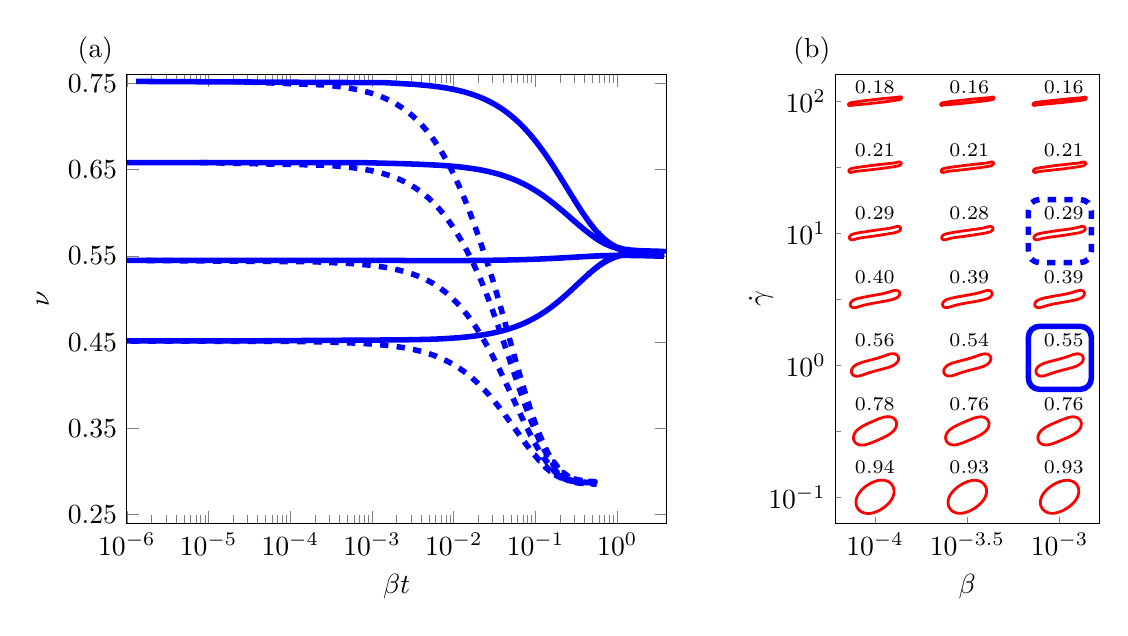 \begin{tikzpicture}[scale=1.0]

\pgfmathsetlengthmacro\MajorTickLength{
      \pgfkeysvalueof{/pgfplots/major tick length} * 0.5
    }


\begin{axis}[
  at = {(0.0cm,0.0cm)},
  xmin = 1e-6,
  xmax = 4e+0,
  xtick = {1e-6,1e-5,1e-4,1e-3,1e-2,1e-1,1e0},
%    xticklabels = {$$},
  ymin = 0.24,
  ymax = 0.76,
  ytick = {0.25,0.35,0.45,0.55,0.65,0.75},
  xlabel = {$\beta t$},
  ylabel = {$\nu$},
  ylabel near ticks,
  xmode = log,
%    legend entries = {$\beta=10^{0}$,
%    $\beta = 10^{-1}$,
%    $\beta = 10^{-2}$,
%    $\beta = 10^{-3}$,
%    $\beta = 10^{-4}$,
%    $\beta = 10^{-5}$},
%    legend cell align=left,
%    legend style={draw=none,font=\small},
%    legend style={at={(0.05,0.95)},anchor=north west}
]

\addplot[blue, line width=2pt] coordinates{
(2.314e-07,4.513e-01)
(2.203e-05,4.514e-01)
(7.312e-04,4.523e-01)
(2.156e-03,4.526e-01)
(3.4e-03,4.529e-01)
(4.66e-03,4.532e-01)
(5.933e-03,4.535e-01)
(7.213e-03,4.539e-01)
(8.496e-03,4.543e-01)
(9.781e-03,4.547e-01)
(1.107e-02,4.55e-01)
(1.235e-02,4.554e-01)
(1.364e-02,4.558e-01)
(1.492e-02,4.562e-01)
(1.62e-02,4.566e-01)
(1.749e-02,4.569e-01)
(1.877e-02,4.573e-01)
(2.006e-02,4.577e-01)
(2.134e-02,4.581e-01)
(2.262e-02,4.584e-01)
(2.39e-02,4.588e-01)
(2.518e-02,4.592e-01)
(2.647e-02,4.595e-01)
(2.775e-02,4.599e-01)
(2.903e-02,4.603e-01)
(3.031e-02,4.606e-01)
(3.159e-02,4.61e-01)
(3.287e-02,4.614e-01)
(3.415e-02,4.617e-01)
(3.543e-02,4.621e-01)
(3.671e-02,4.624e-01)
(3.799e-02,4.628e-01)
(3.927e-02,4.631e-01)
(4.055e-02,4.635e-01)
(4.183e-02,4.638e-01)
(4.31e-02,4.642e-01)
(4.438e-02,4.646e-01)
(4.566e-02,4.649e-01)
(4.694e-02,4.652e-01)
(4.821e-02,4.656e-01)
(4.949e-02,4.659e-01)
(5.077e-02,4.663e-01)
(5.204e-02,4.666e-01)
(5.332e-02,4.67e-01)
(5.459e-02,4.673e-01)
(5.587e-02,4.676e-01)
(5.715e-02,4.68e-01)
(5.842e-02,4.683e-01)
(5.97e-02,4.686e-01)
(6.097e-02,4.69e-01)
(6.224e-02,4.693e-01)
(6.352e-02,4.696e-01)
(6.479e-02,4.7e-01)
(6.607e-02,4.703e-01)
(6.734e-02,4.706e-01)
(6.861e-02,4.709e-01)
(6.989e-02,4.713e-01)
(7.116e-02,4.716e-01)
(7.243e-02,4.719e-01)
(7.37e-02,4.722e-01)
(7.498e-02,4.726e-01)
(7.625e-02,4.729e-01)
(7.752e-02,4.732e-01)
(7.879e-02,4.735e-01)
(8.006e-02,4.738e-01)
(8.133e-02,4.741e-01)
(8.261e-02,4.744e-01)
(8.388e-02,4.747e-01)
(8.515e-02,4.751e-01)
(8.642e-02,4.754e-01)
(8.769e-02,4.757e-01)
(8.896e-02,4.76e-01)
(9.023e-02,4.763e-01)
(9.15e-02,4.766e-01)
(9.277e-02,4.769e-01)
(9.404e-02,4.772e-01)
(9.53e-02,4.775e-01)
(9.657e-02,4.778e-01)
(9.784e-02,4.781e-01)
(9.911e-02,4.784e-01)
(1.004e-01,4.787e-01)
(1.016e-01,4.79e-01)
(1.029e-01,4.793e-01)
(1.042e-01,4.796e-01)
(1.054e-01,4.798e-01)
(1.067e-01,4.801e-01)
(1.08e-01,4.804e-01)
(1.093e-01,4.807e-01)
(1.105e-01,4.81e-01)
(1.118e-01,4.813e-01)
(1.131e-01,4.816e-01)
(1.143e-01,4.819e-01)
(1.156e-01,4.821e-01)
(1.169e-01,4.824e-01)
(1.181e-01,4.827e-01)
(1.194e-01,4.83e-01)
(1.207e-01,4.833e-01)
(1.219e-01,4.835e-01)
(1.232e-01,4.838e-01)
(1.245e-01,4.841e-01)
(1.257e-01,4.844e-01)
(1.27e-01,4.846e-01)
(1.282e-01,4.849e-01)
(1.295e-01,4.852e-01)
(1.308e-01,4.854e-01)
(1.321e-01,4.857e-01)
(1.333e-01,4.86e-01)
(1.346e-01,4.862e-01)
(1.358e-01,4.865e-01)
(1.371e-01,4.868e-01)
(1.384e-01,4.87e-01)
(1.396e-01,4.873e-01)
(1.409e-01,4.876e-01)
(1.422e-01,4.878e-01)
(1.434e-01,4.881e-01)
(1.447e-01,4.884e-01)
(1.46e-01,4.886e-01)
(1.472e-01,4.889e-01)
(1.485e-01,4.891e-01)
(1.498e-01,4.894e-01)
(1.51e-01,4.896e-01)
(1.523e-01,4.899e-01)
(1.535e-01,4.901e-01)
(1.548e-01,4.904e-01)
(1.561e-01,4.906e-01)
(1.573e-01,4.909e-01)
(1.586e-01,4.911e-01)
(1.599e-01,4.914e-01)
(1.611e-01,4.916e-01)
(1.624e-01,4.919e-01)
(1.636e-01,4.921e-01)
(1.649e-01,4.924e-01)
(1.662e-01,4.926e-01)
(1.674e-01,4.929e-01)
(1.687e-01,4.931e-01)
(1.7e-01,4.933e-01)
(1.712e-01,4.936e-01)
(1.725e-01,4.938e-01)
(1.737e-01,4.941e-01)
(1.75e-01,4.943e-01)
(1.763e-01,4.945e-01)
(1.775e-01,4.948e-01)
(1.788e-01,4.95e-01)
(1.8e-01,4.952e-01)
(1.813e-01,4.955e-01)
(1.826e-01,4.957e-01)
(1.838e-01,4.959e-01)
(1.851e-01,4.962e-01)
(1.863e-01,4.964e-01)
(1.876e-01,4.966e-01)
(1.889e-01,4.968e-01)
(1.901e-01,4.971e-01)
(1.914e-01,4.973e-01)
(1.927e-01,4.975e-01)
(1.939e-01,4.977e-01)
(1.952e-01,4.98e-01)
(1.964e-01,4.982e-01)
(1.977e-01,4.984e-01)
(1.99e-01,4.986e-01)
(2.002e-01,4.988e-01)
(2.015e-01,4.991e-01)
(2.027e-01,4.993e-01)
(2.04e-01,4.995e-01)
(2.053e-01,4.997e-01)
(2.065e-01,4.999e-01)
(2.078e-01,5.001e-01)
(2.09e-01,5.003e-01)
(2.103e-01,5.006e-01)
(2.115e-01,5.008e-01)
(2.128e-01,5.01e-01)
(2.141e-01,5.012e-01)
(2.153e-01,5.014e-01)
(2.166e-01,5.016e-01)
(2.179e-01,5.018e-01)
(2.191e-01,5.02e-01)
(2.204e-01,5.022e-01)
(2.216e-01,5.024e-01)
(2.229e-01,5.027e-01)
(2.241e-01,5.029e-01)
(2.254e-01,5.03e-01)
(2.267e-01,5.033e-01)
(2.279e-01,5.035e-01)
(2.292e-01,5.037e-01)
(2.304e-01,5.039e-01)
(2.317e-01,5.041e-01)
(2.33e-01,5.043e-01)
(2.342e-01,5.045e-01)
(2.355e-01,5.046e-01)
(2.367e-01,5.048e-01)
(2.38e-01,5.05e-01)
(2.393e-01,5.052e-01)
(2.405e-01,5.054e-01)
(2.418e-01,5.056e-01)
(2.43e-01,5.058e-01)
(2.443e-01,5.06e-01)
(2.455e-01,5.062e-01)
(2.468e-01,5.064e-01)
(2.481e-01,5.066e-01)
(2.493e-01,5.068e-01)
(2.506e-01,5.07e-01)
(2.518e-01,5.072e-01)
(2.531e-01,5.073e-01)
(2.544e-01,5.075e-01)
(2.556e-01,5.077e-01)
(2.569e-01,5.079e-01)
(2.581e-01,5.081e-01)
(2.594e-01,5.083e-01)
(2.607e-01,5.084e-01)
(2.619e-01,5.086e-01)
(2.632e-01,5.088e-01)
(2.644e-01,5.09e-01)
(2.657e-01,5.092e-01)
(2.669e-01,5.093e-01)
(2.682e-01,5.095e-01)
(2.695e-01,5.097e-01)
(2.707e-01,5.099e-01)
(2.72e-01,5.101e-01)
(2.732e-01,5.102e-01)
(2.745e-01,5.104e-01)
(2.757e-01,5.106e-01)
(2.77e-01,5.107e-01)
(2.783e-01,5.109e-01)
(2.795e-01,5.111e-01)
(2.808e-01,5.113e-01)
(2.82e-01,5.114e-01)
(2.833e-01,5.116e-01)
(2.845e-01,5.118e-01)
(2.858e-01,5.12e-01)
(2.871e-01,5.121e-01)
(2.883e-01,5.123e-01)
(2.896e-01,5.125e-01)
(2.908e-01,5.126e-01)
(2.921e-01,5.128e-01)
(2.933e-01,5.13e-01)
(2.946e-01,5.131e-01)
(2.959e-01,5.133e-01)
(2.971e-01,5.134e-01)
(2.984e-01,5.136e-01)
(2.996e-01,5.138e-01)
(3.009e-01,5.139e-01)
(3.022e-01,5.141e-01)
(3.034e-01,5.143e-01)
(3.047e-01,5.144e-01)
(3.059e-01,5.146e-01)
(3.072e-01,5.147e-01)
(3.084e-01,5.149e-01)
(3.097e-01,5.15e-01)
(3.11e-01,5.152e-01)
(3.122e-01,5.154e-01)
(3.135e-01,5.155e-01)
(3.147e-01,5.157e-01)
(3.16e-01,5.158e-01)
(3.172e-01,5.16e-01)
(3.185e-01,5.161e-01)
(3.197e-01,5.163e-01)
(3.21e-01,5.164e-01)
(3.223e-01,5.166e-01)
(3.235e-01,5.167e-01)
(3.248e-01,5.169e-01)
(3.26e-01,5.17e-01)
(3.273e-01,5.172e-01)
(3.285e-01,5.173e-01)
(3.298e-01,5.175e-01)
(3.311e-01,5.176e-01)
(3.323e-01,5.178e-01)
(3.336e-01,5.179e-01)
(3.348e-01,5.181e-01)
(3.361e-01,5.182e-01)
(3.373e-01,5.183e-01)
(3.386e-01,5.185e-01)
(3.399e-01,5.186e-01)
(3.411e-01,5.188e-01)
(3.424e-01,5.189e-01)
(3.436e-01,5.191e-01)
(3.449e-01,5.192e-01)
(3.462e-01,5.193e-01)
(3.474e-01,5.195e-01)
(3.487e-01,5.196e-01)
(3.499e-01,5.197e-01)
(3.512e-01,5.199e-01)
(3.524e-01,5.2e-01)
(3.537e-01,5.202e-01)
(3.55e-01,5.203e-01)
(3.562e-01,5.204e-01)
(3.575e-01,5.206e-01)
(3.587e-01,5.207e-01)
(3.6e-01,5.208e-01)
(3.612e-01,5.21e-01)
(3.625e-01,5.211e-01)
(3.638e-01,5.212e-01)
(3.65e-01,5.214e-01)
(3.663e-01,5.215e-01)
(3.675e-01,5.216e-01)
(3.688e-01,5.218e-01)
(3.7e-01,5.219e-01)
(3.713e-01,5.22e-01)
(3.725e-01,5.222e-01)
(3.738e-01,5.223e-01)
(3.751e-01,5.224e-01)
(3.763e-01,5.225e-01)
(3.776e-01,5.227e-01)
(3.788e-01,5.228e-01)
(3.801e-01,5.229e-01)
(3.813e-01,5.231e-01)
(3.826e-01,5.232e-01)
(3.839e-01,5.233e-01)
(3.851e-01,5.234e-01)
(3.864e-01,5.236e-01)
(3.876e-01,5.237e-01)
(3.889e-01,5.238e-01)
(3.901e-01,5.239e-01)
(3.914e-01,5.24e-01)
(3.927e-01,5.242e-01)
(3.939e-01,5.243e-01)
(3.952e-01,5.244e-01)
(3.964e-01,5.245e-01)
(3.977e-01,5.246e-01)
(3.99e-01,5.248e-01)
(4.002e-01,5.249e-01)
(4.015e-01,5.25e-01)
(4.027e-01,5.251e-01)
(4.04e-01,5.252e-01)
(4.052e-01,5.253e-01)
(4.065e-01,5.255e-01)
(4.077e-01,5.256e-01)
(4.09e-01,5.257e-01)
(4.103e-01,5.258e-01)
(4.115e-01,5.259e-01)
(4.128e-01,5.26e-01)
(4.14e-01,5.261e-01)
(4.153e-01,5.263e-01)
(4.165e-01,5.264e-01)
(4.178e-01,5.265e-01)
(4.191e-01,5.266e-01)
(4.203e-01,5.267e-01)
(4.216e-01,5.268e-01)
(4.228e-01,5.269e-01)
(4.241e-01,5.27e-01)
(4.253e-01,5.271e-01)
(4.266e-01,5.273e-01)
(4.279e-01,5.274e-01)
(4.291e-01,5.275e-01)
(4.304e-01,5.276e-01)
(4.316e-01,5.277e-01)
(4.329e-01,5.278e-01)
(4.341e-01,5.279e-01)
(4.354e-01,5.28e-01)
(4.367e-01,5.281e-01)
(4.379e-01,5.282e-01)
(4.392e-01,5.283e-01)
(4.404e-01,5.284e-01)
(4.417e-01,5.285e-01)
(4.429e-01,5.286e-01)
(4.442e-01,5.287e-01)
(4.455e-01,5.288e-01)
(4.467e-01,5.29e-01)
(4.48e-01,5.29e-01)
(4.492e-01,5.292e-01)
(4.505e-01,5.293e-01)
(4.518e-01,5.293e-01)
(4.53e-01,5.295e-01)
(4.543e-01,5.295e-01)
(4.555e-01,5.296e-01)
(4.568e-01,5.298e-01)
(4.58e-01,5.298e-01)
(4.593e-01,5.3e-01)
(4.606e-01,5.301e-01)
(4.618e-01,5.301e-01)
(4.631e-01,5.302e-01)
(4.643e-01,5.303e-01)
(4.656e-01,5.304e-01)
(4.668e-01,5.305e-01)
(4.681e-01,5.306e-01)
(4.694e-01,5.307e-01)
(4.706e-01,5.308e-01)
(4.719e-01,5.309e-01)
(4.731e-01,5.31e-01)
(4.744e-01,5.311e-01)
(4.756e-01,5.312e-01)
(4.769e-01,5.313e-01)
(4.782e-01,5.314e-01)
(4.794e-01,5.315e-01)
(4.807e-01,5.316e-01)
(4.819e-01,5.316e-01)
(4.832e-01,5.317e-01)
(4.844e-01,5.318e-01)
(4.857e-01,5.319e-01)
(4.87e-01,5.32e-01)
(4.882e-01,5.321e-01)
(4.895e-01,5.322e-01)
(4.907e-01,5.323e-01)
(4.92e-01,5.324e-01)
(4.932e-01,5.325e-01)
(4.945e-01,5.325e-01)
(4.958e-01,5.326e-01)
(4.97e-01,5.327e-01)
(4.983e-01,5.328e-01)
(4.995e-01,5.329e-01)
(5.008e-01,5.33e-01)
(5.021e-01,5.331e-01)
(5.033e-01,5.332e-01)
(5.046e-01,5.332e-01)
(5.058e-01,5.333e-01)
(5.071e-01,5.334e-01)
(5.083e-01,5.335e-01)
(5.096e-01,5.336e-01)
(5.109e-01,5.337e-01)
(5.121e-01,5.337e-01)
(5.134e-01,5.338e-01)
(5.146e-01,5.339e-01)
(5.159e-01,5.34e-01)
(5.171e-01,5.341e-01)
(5.184e-01,5.341e-01)
(5.197e-01,5.342e-01)
(5.209e-01,5.343e-01)
(5.222e-01,5.344e-01)
(5.234e-01,5.345e-01)
(5.247e-01,5.346e-01)
(5.26e-01,5.346e-01)
(5.272e-01,5.347e-01)
(5.285e-01,5.348e-01)
(5.297e-01,5.349e-01)
(5.31e-01,5.349e-01)
(5.322e-01,5.35e-01)
(5.335e-01,5.351e-01)
(5.348e-01,5.352e-01)
(5.36e-01,5.353e-01)
(5.373e-01,5.353e-01)
(5.385e-01,5.354e-01)
(5.398e-01,5.355e-01)
(5.41e-01,5.356e-01)
(5.423e-01,5.356e-01)
(5.436e-01,5.357e-01)
(5.448e-01,5.358e-01)
(5.461e-01,5.359e-01)
(5.473e-01,5.359e-01)
(5.486e-01,5.36e-01)
(5.498e-01,5.361e-01)
(5.511e-01,5.362e-01)
(5.524e-01,5.362e-01)
(5.536e-01,5.363e-01)
(5.549e-01,5.364e-01)
(5.561e-01,5.364e-01)
(5.574e-01,5.365e-01)
(5.587e-01,5.366e-01)
(5.599e-01,5.367e-01)
(5.612e-01,5.367e-01)
(5.624e-01,5.368e-01)
(5.637e-01,5.369e-01)
(5.649e-01,5.369e-01)
(5.662e-01,5.37e-01)
(5.675e-01,5.371e-01)
(5.687e-01,5.372e-01)
(5.7e-01,5.372e-01)
(5.712e-01,5.373e-01)
(5.725e-01,5.374e-01)
(5.738e-01,5.374e-01)
(5.75e-01,5.375e-01)
(5.763e-01,5.376e-01)
(5.775e-01,5.376e-01)
(5.788e-01,5.377e-01)
(5.801e-01,5.378e-01)
(5.813e-01,5.378e-01)
(5.826e-01,5.379e-01)
(5.838e-01,5.38e-01)
(5.851e-01,5.38e-01)
(5.864e-01,5.381e-01)
(5.876e-01,5.381e-01)
(5.889e-01,5.382e-01)
(5.901e-01,5.383e-01)
(5.914e-01,5.383e-01)
(5.926e-01,5.384e-01)
(5.939e-01,5.385e-01)
(5.952e-01,5.385e-01)
(5.964e-01,5.386e-01)
(5.977e-01,5.387e-01)
(5.989e-01,5.387e-01)
(6.002e-01,5.388e-01)
(6.014e-01,5.388e-01)
(6.027e-01,5.389e-01)
(6.04e-01,5.39e-01)
(6.052e-01,5.39e-01)
(6.065e-01,5.391e-01)
(6.077e-01,5.392e-01)
(6.09e-01,5.392e-01)
(6.103e-01,5.393e-01)
(6.115e-01,5.393e-01)
(6.128e-01,5.394e-01)
(6.14e-01,5.395e-01)
(6.153e-01,5.395e-01)
(6.166e-01,5.396e-01)
(6.178e-01,5.396e-01)
(6.191e-01,5.397e-01)
(6.203e-01,5.398e-01)
(6.216e-01,5.398e-01)
(6.229e-01,5.399e-01)
(6.241e-01,5.399e-01)
(6.254e-01,5.4e-01)
(6.266e-01,5.401e-01)
(6.279e-01,5.401e-01)
(6.292e-01,5.402e-01)
(6.304e-01,5.402e-01)
(6.317e-01,5.403e-01)
(6.329e-01,5.403e-01)
(6.342e-01,5.404e-01)
(6.354e-01,5.404e-01)
(6.367e-01,5.405e-01)
(6.38e-01,5.405e-01)
(6.392e-01,5.406e-01)
(6.405e-01,5.407e-01)
(6.417e-01,5.407e-01)
(6.43e-01,5.408e-01)
(6.443e-01,5.408e-01)
(6.455e-01,5.409e-01)
(6.468e-01,5.409e-01)
(6.48e-01,5.41e-01)
(6.493e-01,5.41e-01)
(6.505e-01,5.411e-01)
(6.518e-01,5.412e-01)
(6.531e-01,5.412e-01)
(6.543e-01,5.412e-01)
(6.556e-01,5.413e-01)
(6.569e-01,5.413e-01)
(6.581e-01,5.414e-01)
(6.594e-01,5.415e-01)
(6.606e-01,5.415e-01)
(6.619e-01,5.416e-01)
(6.631e-01,5.416e-01)
(6.644e-01,5.417e-01)
(6.657e-01,5.417e-01)
(6.669e-01,5.418e-01)
(6.682e-01,5.418e-01)
(6.694e-01,5.419e-01)
(6.707e-01,5.419e-01)
(6.72e-01,5.42e-01)
(6.732e-01,5.42e-01)
(6.745e-01,5.421e-01)
(6.757e-01,5.421e-01)
(6.77e-01,5.422e-01)
(6.783e-01,5.422e-01)
(6.795e-01,5.423e-01)
(6.808e-01,5.423e-01)
(6.82e-01,5.423e-01)
(6.833e-01,5.424e-01)
(6.846e-01,5.425e-01)
(6.858e-01,5.425e-01)
(6.871e-01,5.425e-01)
(6.883e-01,5.426e-01)
(6.896e-01,5.426e-01)
(6.909e-01,5.427e-01)
(6.921e-01,5.427e-01)
(6.934e-01,5.428e-01)
(6.946e-01,5.428e-01)
(6.959e-01,5.429e-01)
(6.971e-01,5.429e-01)
(6.984e-01,5.429e-01)
(6.997e-01,5.43e-01)
(7.009e-01,5.43e-01)
(7.022e-01,5.431e-01)
(7.035e-01,5.431e-01)
(7.047e-01,5.432e-01)
(7.06e-01,5.432e-01)
(7.072e-01,5.433e-01)
(7.085e-01,5.433e-01)
(7.098e-01,5.434e-01)
(7.11e-01,5.434e-01)
(7.123e-01,5.434e-01)
(7.135e-01,5.435e-01)
(7.148e-01,5.435e-01)
(7.16e-01,5.436e-01)
(7.173e-01,5.436e-01)
(7.186e-01,5.437e-01)
(7.198e-01,5.437e-01)
(7.211e-01,5.437e-01)
(7.223e-01,5.438e-01)
(7.236e-01,5.438e-01)
(7.249e-01,5.439e-01)
(7.261e-01,5.439e-01)
(7.274e-01,5.439e-01)
(7.287e-01,5.44e-01)
(7.299e-01,5.44e-01)
(7.312e-01,5.441e-01)
(7.324e-01,5.441e-01)
(7.337e-01,5.441e-01)
(7.349e-01,5.442e-01)
(7.362e-01,5.442e-01)
(7.375e-01,5.443e-01)
(7.387e-01,5.443e-01)
(7.4e-01,5.444e-01)
(7.412e-01,5.444e-01)
(7.425e-01,5.444e-01)
(7.438e-01,5.445e-01)
(7.45e-01,5.445e-01)
(7.463e-01,5.446e-01)
(7.476e-01,5.446e-01)
(7.488e-01,5.446e-01)
(7.501e-01,5.447e-01)
(7.513e-01,5.447e-01)
(7.526e-01,5.447e-01)
(7.538e-01,5.448e-01)
(7.551e-01,5.448e-01)
(7.564e-01,5.449e-01)
(7.576e-01,5.449e-01)
(7.589e-01,5.449e-01)
(7.601e-01,5.45e-01)
(7.614e-01,5.45e-01)
(7.627e-01,5.45e-01)
(7.639e-01,5.451e-01)
(7.652e-01,5.451e-01)
(7.665e-01,5.451e-01)
(7.677e-01,5.452e-01)
(7.69e-01,5.452e-01)
(7.702e-01,5.452e-01)
(7.715e-01,5.453e-01)
(7.728e-01,5.453e-01)
(7.74e-01,5.454e-01)
(7.753e-01,5.454e-01)
(7.765e-01,5.454e-01)
(7.778e-01,5.455e-01)
(7.791e-01,5.455e-01)
(7.803e-01,5.455e-01)
(7.816e-01,5.456e-01)
(7.828e-01,5.456e-01)
(7.841e-01,5.456e-01)
(7.854e-01,5.457e-01)
(7.866e-01,5.457e-01)
(7.879e-01,5.457e-01)
(7.891e-01,5.458e-01)
(7.904e-01,5.458e-01)
(7.917e-01,5.458e-01)
(7.929e-01,5.459e-01)
(7.942e-01,5.459e-01)
(7.955e-01,5.459e-01)
(7.967e-01,5.46e-01)
(7.98e-01,5.46e-01)
(7.992e-01,5.46e-01)
(8.005e-01,5.461e-01)
(8.018e-01,5.461e-01)
(8.03e-01,5.461e-01)
(8.043e-01,5.462e-01)
(8.055e-01,5.462e-01)
(8.068e-01,5.462e-01)
(8.081e-01,5.463e-01)
(8.093e-01,5.463e-01)
(8.106e-01,5.463e-01)
(8.118e-01,5.463e-01)
(8.131e-01,5.464e-01)
(8.144e-01,5.464e-01)
(8.156e-01,5.464e-01)
(8.169e-01,5.465e-01)
(8.181e-01,5.465e-01)
(8.194e-01,5.465e-01)
(8.207e-01,5.466e-01)
(8.219e-01,5.466e-01)
(8.232e-01,5.466e-01)
(8.244e-01,5.467e-01)
(8.257e-01,5.467e-01)
(8.27e-01,5.467e-01)
(8.282e-01,5.467e-01)
(8.295e-01,5.468e-01)
(8.307e-01,5.468e-01)
(8.32e-01,5.468e-01)
(8.333e-01,5.469e-01)
(8.345e-01,5.469e-01)
(8.358e-01,5.469e-01)
(8.37e-01,5.47e-01)
(8.383e-01,5.47e-01)
(8.396e-01,5.47e-01)
(8.408e-01,5.47e-01)
(8.421e-01,5.471e-01)
(8.434e-01,5.471e-01)
(8.446e-01,5.471e-01)
(8.459e-01,5.471e-01)
(8.471e-01,5.472e-01)
(8.484e-01,5.472e-01)
(8.497e-01,5.472e-01)
(8.509e-01,5.473e-01)
(8.522e-01,5.473e-01)
(8.534e-01,5.473e-01)
(8.547e-01,5.473e-01)
(8.56e-01,5.474e-01)
(8.572e-01,5.474e-01)
(8.585e-01,5.474e-01)
(8.598e-01,5.474e-01)
(8.61e-01,5.475e-01)
(8.623e-01,5.475e-01)
(8.635e-01,5.475e-01)
(8.648e-01,5.476e-01)
(8.661e-01,5.476e-01)
(8.673e-01,5.476e-01)
(8.686e-01,5.476e-01)
(8.698e-01,5.476e-01)
(8.711e-01,5.477e-01)
(8.724e-01,5.477e-01)
(8.736e-01,5.477e-01)
(8.749e-01,5.478e-01)
(8.761e-01,5.478e-01)
(8.774e-01,5.478e-01)
(8.787e-01,5.478e-01)
(8.799e-01,5.479e-01)
(8.812e-01,5.479e-01)
(8.825e-01,5.479e-01)
(8.837e-01,5.479e-01)
(8.85e-01,5.479e-01)
(8.862e-01,5.48e-01)
(8.875e-01,5.48e-01)
(8.887e-01,5.48e-01)
(8.9e-01,5.481e-01)
(8.913e-01,5.481e-01)
(8.925e-01,5.481e-01)
(8.938e-01,5.481e-01)
(8.951e-01,5.481e-01)
(8.963e-01,5.482e-01)
(8.976e-01,5.482e-01)
(8.988e-01,5.482e-01)
(9.001e-01,5.482e-01)
(9.014e-01,5.483e-01)
(9.026e-01,5.483e-01)
(9.039e-01,5.483e-01)
(9.052e-01,5.483e-01)
(9.064e-01,5.484e-01)
(9.077e-01,5.484e-01)
(9.089e-01,5.484e-01)
(9.102e-01,5.484e-01)
(9.115e-01,5.484e-01)
(9.127e-01,5.485e-01)
(9.14e-01,5.485e-01)
(9.152e-01,5.485e-01)
(9.165e-01,5.485e-01)
(9.178e-01,5.486e-01)
(9.19e-01,5.486e-01)
(9.203e-01,5.486e-01)
(9.216e-01,5.486e-01)
(9.228e-01,5.486e-01)
(9.241e-01,5.487e-01)
(9.253e-01,5.487e-01)
(9.266e-01,5.487e-01)
(9.279e-01,5.487e-01)
(9.291e-01,5.487e-01)
(9.304e-01,5.488e-01)
(9.316e-01,5.488e-01)
(9.329e-01,5.488e-01)
(9.342e-01,5.488e-01)
(9.354e-01,5.489e-01)
(9.367e-01,5.489e-01)
(9.38e-01,5.489e-01)
(9.392e-01,5.489e-01)
(9.405e-01,5.489e-01)
(9.417e-01,5.489e-01)
(9.43e-01,5.49e-01)
(9.443e-01,5.49e-01)
(9.455e-01,5.49e-01)
(9.468e-01,5.49e-01)
(9.48e-01,5.49e-01)
(9.493e-01,5.491e-01)
(9.506e-01,5.491e-01)
(9.518e-01,5.491e-01)
(9.531e-01,5.491e-01)
(9.543e-01,5.491e-01)
(9.556e-01,5.492e-01)
(9.569e-01,5.492e-01)
(9.581e-01,5.492e-01)
(9.594e-01,5.492e-01)
(9.607e-01,5.492e-01)
(9.619e-01,5.493e-01)
(9.632e-01,5.493e-01)
(9.644e-01,5.493e-01)
(9.657e-01,5.493e-01)
(9.67e-01,5.493e-01)
(9.682e-01,5.494e-01)
(9.695e-01,5.494e-01)
(9.707e-01,5.494e-01)
(9.72e-01,5.494e-01)
(9.733e-01,5.494e-01)
(9.745e-01,5.494e-01)
(9.758e-01,5.495e-01)
(9.771e-01,5.495e-01)
(9.783e-01,5.495e-01)
(9.796e-01,5.495e-01)
(9.808e-01,5.495e-01)
(9.821e-01,5.495e-01)
(9.834e-01,5.496e-01)
(9.846e-01,5.496e-01)
(9.859e-01,5.496e-01)
(9.871e-01,5.496e-01)
(9.884e-01,5.496e-01)
(9.897e-01,5.497e-01)
(9.909e-01,5.497e-01)
(9.922e-01,5.497e-01)
(9.935e-01,5.497e-01)
(9.947e-01,5.497e-01)
(9.96e-01,5.497e-01)
(9.973e-01,5.497e-01)
(9.985e-01,5.498e-01)
(9.998e-01,5.498e-01)
(1.001e+00,5.498e-01)
(1.002e+00,5.498e-01)
(1.004e+00,5.498e-01)
(1.005e+00,5.498e-01)
(1.006e+00,5.499e-01)
(1.007e+00,5.499e-01)
(1.009e+00,5.499e-01)
(1.01e+00,5.499e-01)
(1.011e+00,5.499e-01)
(1.012e+00,5.5e-01)
(1.014e+00,5.5e-01)
(1.015e+00,5.5e-01)
(1.016e+00,5.5e-01)
(1.017e+00,5.5e-01)
(1.019e+00,5.5e-01)
(1.02e+00,5.5e-01)
(1.021e+00,5.501e-01)
(1.022e+00,5.501e-01)
(1.024e+00,5.501e-01)
(1.025e+00,5.501e-01)
(1.026e+00,5.501e-01)
(1.028e+00,5.501e-01)
(1.029e+00,5.502e-01)
(1.03e+00,5.502e-01)
(1.031e+00,5.502e-01)
(1.033e+00,5.502e-01)
(1.034e+00,5.502e-01)
(1.035e+00,5.502e-01)
(1.036e+00,5.502e-01)
(1.038e+00,5.503e-01)
(1.039e+00,5.503e-01)
(1.04e+00,5.503e-01)
(1.041e+00,5.503e-01)
(1.043e+00,5.503e-01)
(1.044e+00,5.503e-01)
(1.045e+00,5.503e-01)
(1.046e+00,5.503e-01)
(1.048e+00,5.504e-01)
(1.049e+00,5.504e-01)
(1.05e+00,5.504e-01)
(1.052e+00,5.504e-01)
(1.053e+00,5.504e-01)
(1.054e+00,5.504e-01)
(1.055e+00,5.505e-01)
(1.057e+00,5.505e-01)
(1.058e+00,5.505e-01)
(1.059e+00,5.505e-01)
(1.06e+00,5.505e-01)
(1.062e+00,5.505e-01)
(1.063e+00,5.505e-01)
(1.064e+00,5.505e-01)
(1.065e+00,5.505e-01)
(1.067e+00,5.506e-01)
(1.068e+00,5.506e-01)
(1.069e+00,5.506e-01)
(1.07e+00,5.506e-01)
(1.072e+00,5.506e-01)
(1.073e+00,5.506e-01)
(1.074e+00,5.506e-01)
(1.075e+00,5.507e-01)
(1.077e+00,5.507e-01)
(1.078e+00,5.507e-01)
(1.079e+00,5.507e-01)
(1.081e+00,5.507e-01)
(1.082e+00,5.507e-01)
(1.083e+00,5.507e-01)
(1.084e+00,5.508e-01)
(1.086e+00,5.508e-01)
(1.087e+00,5.508e-01)
(1.088e+00,5.508e-01)
(1.089e+00,5.508e-01)
(1.091e+00,5.508e-01)
(1.092e+00,5.508e-01)
(1.093e+00,5.508e-01)
(1.094e+00,5.508e-01)
(1.096e+00,5.509e-01)
(1.097e+00,5.509e-01)
(1.098e+00,5.509e-01)
(1.099e+00,5.509e-01)
(1.101e+00,5.509e-01)
(1.102e+00,5.509e-01)
(1.103e+00,5.509e-01)
(1.105e+00,5.509e-01)
(1.106e+00,5.51e-01)
(1.107e+00,5.51e-01)
(1.108e+00,5.51e-01)
(1.11e+00,5.51e-01)
(1.111e+00,5.51e-01)
(1.112e+00,5.51e-01)
(1.113e+00,5.51e-01)
(1.115e+00,5.51e-01)
(1.116e+00,5.51e-01)
(1.117e+00,5.511e-01)
(1.118e+00,5.511e-01)
(1.12e+00,5.511e-01)
(1.121e+00,5.511e-01)
(1.122e+00,5.511e-01)
(1.123e+00,5.511e-01)
(1.125e+00,5.511e-01)
(1.126e+00,5.511e-01)
(1.127e+00,5.511e-01)
(1.129e+00,5.511e-01)
(1.13e+00,5.512e-01)
(1.131e+00,5.512e-01)
(1.132e+00,5.512e-01)
(1.134e+00,5.512e-01)
(1.135e+00,5.512e-01)
(1.136e+00,5.512e-01)
(1.137e+00,5.512e-01)
(1.139e+00,5.512e-01)
(1.14e+00,5.512e-01)
(1.141e+00,5.513e-01)
(1.142e+00,5.513e-01)
(1.144e+00,5.513e-01)
(1.145e+00,5.513e-01)
(1.146e+00,5.513e-01)
(1.147e+00,5.513e-01)
(1.149e+00,5.513e-01)
(1.15e+00,5.513e-01)
(1.151e+00,5.513e-01)
(1.153e+00,5.513e-01)
(1.154e+00,5.513e-01)
(1.155e+00,5.514e-01)
(1.156e+00,5.514e-01)
(1.157e+00,5.514e-01)
(1.159e+00,5.514e-01)
(1.16e+00,5.514e-01)
(1.161e+00,5.514e-01)
(1.163e+00,5.514e-01)
(1.164e+00,5.514e-01)
(1.165e+00,5.514e-01)
(1.166e+00,5.514e-01)
(1.168e+00,5.514e-01)
(1.169e+00,5.515e-01)
(1.17e+00,5.515e-01)
(1.171e+00,5.515e-01)
(1.173e+00,5.515e-01)
(1.174e+00,5.515e-01)
(1.175e+00,5.515e-01)
(1.177e+00,5.515e-01)
(1.178e+00,5.515e-01)
(1.179e+00,5.515e-01)
(1.18e+00,5.515e-01)
(1.181e+00,5.516e-01)
(1.183e+00,5.516e-01)
(1.184e+00,5.516e-01)
(1.185e+00,5.516e-01)
(1.187e+00,5.516e-01)
(1.188e+00,5.516e-01)
(1.189e+00,5.516e-01)
(1.19e+00,5.516e-01)
(1.192e+00,5.516e-01)
(1.193e+00,5.516e-01)
(1.194e+00,5.516e-01)
(1.195e+00,5.516e-01)
(1.197e+00,5.516e-01)
(1.198e+00,5.517e-01)
(1.199e+00,5.517e-01)
(1.2e+00,5.517e-01)
(1.202e+00,5.517e-01)
(1.203e+00,5.517e-01)
(1.204e+00,5.517e-01)
(1.206e+00,5.517e-01)
(1.207e+00,5.517e-01)
(1.208e+00,5.517e-01)
(1.209e+00,5.517e-01)
(1.211e+00,5.517e-01)
(1.212e+00,5.518e-01)
(1.213e+00,5.518e-01)
(1.214e+00,5.518e-01)
(1.216e+00,5.518e-01)
(1.217e+00,5.518e-01)
(1.218e+00,5.518e-01)
(1.219e+00,5.518e-01)
(1.221e+00,5.518e-01)
(1.222e+00,5.518e-01)
(1.223e+00,5.518e-01)
(1.224e+00,5.518e-01)
(1.226e+00,5.518e-01)
(1.227e+00,5.518e-01)
(1.228e+00,5.519e-01)
(1.23e+00,5.519e-01)
(1.231e+00,5.519e-01)
(1.232e+00,5.519e-01)
(1.233e+00,5.519e-01)
(1.235e+00,5.519e-01)
(1.236e+00,5.519e-01)
(1.237e+00,5.519e-01)
(1.238e+00,5.519e-01)
(1.24e+00,5.519e-01)
(1.241e+00,5.519e-01)
(1.242e+00,5.519e-01)
(1.243e+00,5.519e-01)
(1.245e+00,5.519e-01)
(1.246e+00,5.519e-01)
(1.247e+00,5.52e-01)
(1.248e+00,5.52e-01)
(1.25e+00,5.52e-01)
(1.251e+00,5.52e-01)
(1.252e+00,5.52e-01)
(1.254e+00,5.52e-01)
(1.255e+00,5.52e-01)
(1.256e+00,5.52e-01)
(1.257e+00,5.52e-01)
(1.259e+00,5.52e-01)
(1.26e+00,5.52e-01)
(1.261e+00,5.52e-01)
(1.262e+00,5.52e-01)
(1.264e+00,5.521e-01)
(1.265e+00,5.521e-01)
(1.266e+00,5.521e-01)
(1.267e+00,5.521e-01)
(1.269e+00,5.521e-01)
(1.27e+00,5.521e-01)
(1.271e+00,5.521e-01)
(1.272e+00,5.521e-01)
(1.274e+00,5.521e-01)
(1.275e+00,5.521e-01)
(1.276e+00,5.521e-01)
(1.278e+00,5.521e-01)
(1.279e+00,5.521e-01)
(1.28e+00,5.521e-01)
(1.281e+00,5.521e-01)
(1.283e+00,5.521e-01)
(1.284e+00,5.521e-01)
(1.285e+00,5.522e-01)
(1.286e+00,5.522e-01)
(1.288e+00,5.522e-01)
(1.289e+00,5.522e-01)
(1.29e+00,5.522e-01)
(1.291e+00,5.522e-01)
(1.293e+00,5.522e-01)
(1.294e+00,5.522e-01)
(1.295e+00,5.522e-01)
(1.296e+00,5.522e-01)
(1.298e+00,5.522e-01)
(1.299e+00,5.522e-01)
(1.3e+00,5.522e-01)
(1.302e+00,5.522e-01)
(1.303e+00,5.522e-01)
(1.304e+00,5.522e-01)
(1.305e+00,5.522e-01)
(1.307e+00,5.522e-01)
(1.308e+00,5.523e-01)
(1.309e+00,5.523e-01)
(1.31e+00,5.523e-01)
(1.312e+00,5.523e-01)
(1.313e+00,5.523e-01)
(1.314e+00,5.523e-01)
(1.315e+00,5.523e-01)
(1.317e+00,5.523e-01)
(1.318e+00,5.523e-01)
(1.319e+00,5.523e-01)
(1.32e+00,5.523e-01)
(1.322e+00,5.523e-01)
(1.323e+00,5.523e-01)
(1.324e+00,5.523e-01)
(1.325e+00,5.523e-01)
(1.327e+00,5.523e-01)
(1.328e+00,5.524e-01)
(1.329e+00,5.524e-01)
(1.331e+00,5.524e-01)
(1.332e+00,5.524e-01)
(1.333e+00,5.524e-01)
(1.334e+00,5.524e-01)
(1.336e+00,5.524e-01)
(1.337e+00,5.524e-01)
(1.338e+00,5.524e-01)
(1.339e+00,5.524e-01)
(1.341e+00,5.524e-01)
(1.342e+00,5.524e-01)
(1.343e+00,5.524e-01)
(1.344e+00,5.524e-01)
(1.346e+00,5.524e-01)
(1.347e+00,5.524e-01)
(1.348e+00,5.524e-01)
(1.349e+00,5.524e-01)
(1.351e+00,5.524e-01)
(1.352e+00,5.524e-01)
(1.353e+00,5.524e-01)
(1.355e+00,5.524e-01)
(1.356e+00,5.524e-01)
(1.357e+00,5.525e-01)
(1.358e+00,5.525e-01)
(1.36e+00,5.525e-01)
(1.361e+00,5.525e-01)
(1.362e+00,5.525e-01)
(1.363e+00,5.525e-01)
(1.365e+00,5.525e-01)
(1.366e+00,5.525e-01)
(1.367e+00,5.525e-01)
(1.368e+00,5.525e-01)
(1.37e+00,5.525e-01)
(1.371e+00,5.525e-01)
(1.372e+00,5.525e-01)
(1.373e+00,5.525e-01)
(1.375e+00,5.525e-01)
(1.376e+00,5.525e-01)
(1.377e+00,5.525e-01)
(1.379e+00,5.525e-01)
(1.38e+00,5.525e-01)
(1.381e+00,5.525e-01)
(1.382e+00,5.526e-01)
(1.384e+00,5.526e-01)
(1.385e+00,5.526e-01)
(1.386e+00,5.526e-01)
(1.387e+00,5.526e-01)
(1.389e+00,5.526e-01)
(1.39e+00,5.526e-01)
(1.391e+00,5.526e-01)
(1.392e+00,5.526e-01)
(1.394e+00,5.526e-01)
(1.395e+00,5.526e-01)
(1.396e+00,5.526e-01)
(1.397e+00,5.526e-01)
(1.399e+00,5.526e-01)
(1.4e+00,5.526e-01)
(1.401e+00,5.526e-01)
(1.403e+00,5.526e-01)
(1.404e+00,5.526e-01)
(1.405e+00,5.526e-01)
(1.406e+00,5.526e-01)
(1.408e+00,5.526e-01)
(1.409e+00,5.526e-01)
(1.41e+00,5.526e-01)
(1.411e+00,5.526e-01)
(1.413e+00,5.526e-01)
(1.414e+00,5.527e-01)
(1.415e+00,5.527e-01)
(1.416e+00,5.527e-01)
(1.418e+00,5.527e-01)
(1.419e+00,5.527e-01)
(1.42e+00,5.527e-01)
(1.421e+00,5.527e-01)
(1.423e+00,5.527e-01)
(1.424e+00,5.527e-01)
(1.425e+00,5.527e-01)
(1.427e+00,5.527e-01)
(1.428e+00,5.527e-01)
(1.429e+00,5.527e-01)
(1.43e+00,5.527e-01)
(1.432e+00,5.527e-01)
(1.433e+00,5.527e-01)
(1.434e+00,5.527e-01)
(1.435e+00,5.527e-01)
(1.437e+00,5.527e-01)
(1.438e+00,5.527e-01)
(1.439e+00,5.527e-01)
(1.44e+00,5.527e-01)
(1.442e+00,5.527e-01)
(1.443e+00,5.527e-01)
(1.444e+00,5.527e-01)
(1.446e+00,5.527e-01)
(1.447e+00,5.527e-01)
(1.448e+00,5.527e-01)
(1.449e+00,5.527e-01)
(1.45e+00,5.527e-01)
(1.452e+00,5.527e-01)
(1.453e+00,5.528e-01)
(1.454e+00,5.528e-01)
(1.456e+00,5.528e-01)
(1.457e+00,5.528e-01)
(1.458e+00,5.528e-01)
(1.459e+00,5.528e-01)
(1.461e+00,5.528e-01)
(1.462e+00,5.528e-01)
(1.463e+00,5.528e-01)
(1.464e+00,5.528e-01)
(1.466e+00,5.528e-01)
(1.467e+00,5.528e-01)
(1.468e+00,5.528e-01)
(1.47e+00,5.528e-01)
(1.471e+00,5.528e-01)
(1.472e+00,5.528e-01)
(1.473e+00,5.528e-01)
(1.474e+00,5.528e-01)
(1.476e+00,5.528e-01)
(1.477e+00,5.528e-01)
(1.478e+00,5.528e-01)
(1.48e+00,5.528e-01)
(1.481e+00,5.528e-01)
(1.482e+00,5.528e-01)
(1.483e+00,5.528e-01)
(1.485e+00,5.528e-01)
(1.486e+00,5.528e-01)
(1.487e+00,5.528e-01)
(1.488e+00,5.528e-01)
(1.49e+00,5.528e-01)
(1.491e+00,5.529e-01)
(1.492e+00,5.529e-01)
(1.494e+00,5.529e-01)
(1.495e+00,5.529e-01)
(1.496e+00,5.529e-01)
(1.497e+00,5.529e-01)
(1.498e+00,5.529e-01)
(1.5e+00,5.529e-01)
(1.501e+00,5.529e-01)
(1.502e+00,5.529e-01)
(1.504e+00,5.529e-01)
(1.505e+00,5.529e-01)
(1.506e+00,5.529e-01)
(1.507e+00,5.529e-01)
(1.509e+00,5.529e-01)
(1.51e+00,5.529e-01)
(1.511e+00,5.529e-01)
(1.512e+00,5.529e-01)
(1.514e+00,5.529e-01)
(1.515e+00,5.529e-01)
(1.516e+00,5.529e-01)
(1.518e+00,5.529e-01)
(1.519e+00,5.529e-01)
(1.52e+00,5.529e-01)
(1.521e+00,5.529e-01)
(1.523e+00,5.529e-01)
(1.524e+00,5.529e-01)
(1.525e+00,5.529e-01)
(1.526e+00,5.529e-01)
(1.528e+00,5.529e-01)
(1.529e+00,5.529e-01)
(1.53e+00,5.529e-01)
(1.531e+00,5.529e-01)
(1.533e+00,5.529e-01)
(1.534e+00,5.529e-01)
(1.535e+00,5.529e-01)
(1.536e+00,5.529e-01)
(1.538e+00,5.529e-01)
(1.539e+00,5.529e-01)
(1.54e+00,5.529e-01)
(1.542e+00,5.529e-01)
(1.543e+00,5.529e-01)
(1.544e+00,5.529e-01)
(1.545e+00,5.529e-01)
(1.547e+00,5.53e-01)
(1.548e+00,5.53e-01)
(1.549e+00,5.53e-01)
(1.55e+00,5.53e-01)
(1.552e+00,5.53e-01)
(1.553e+00,5.53e-01)
(1.554e+00,5.53e-01)
(1.555e+00,5.53e-01)
(1.557e+00,5.53e-01)
(1.558e+00,5.53e-01)
(1.559e+00,5.53e-01)
(1.56e+00,5.53e-01)
(1.562e+00,5.53e-01)
(1.563e+00,5.53e-01)
(1.564e+00,5.53e-01)
(1.565e+00,5.53e-01)
(1.567e+00,5.53e-01)
(1.568e+00,5.53e-01)
(1.569e+00,5.53e-01)
(1.571e+00,5.53e-01)
(1.572e+00,5.53e-01)
(1.573e+00,5.53e-01)
(1.574e+00,5.53e-01)
(1.576e+00,5.53e-01)
(1.577e+00,5.53e-01)
(1.578e+00,5.53e-01)
(1.579e+00,5.53e-01)
(1.581e+00,5.53e-01)
(1.582e+00,5.53e-01)
(1.583e+00,5.53e-01)
(1.585e+00,5.53e-01)
(1.586e+00,5.53e-01)
(1.587e+00,5.53e-01)
(1.588e+00,5.53e-01)
(1.589e+00,5.53e-01)
(1.591e+00,5.53e-01)
(1.592e+00,5.53e-01)
(1.593e+00,5.53e-01)
(1.595e+00,5.53e-01)
(1.596e+00,5.53e-01)
(1.597e+00,5.53e-01)
(1.598e+00,5.53e-01)
(1.6e+00,5.53e-01)
(1.601e+00,5.53e-01)
(1.602e+00,5.53e-01)
(1.603e+00,5.53e-01)
(1.605e+00,5.53e-01)
(1.606e+00,5.53e-01)
(1.607e+00,5.53e-01)
(1.609e+00,5.53e-01)
(1.61e+00,5.53e-01)
(1.611e+00,5.531e-01)
(1.612e+00,5.531e-01)
(1.613e+00,5.531e-01)
(1.615e+00,5.531e-01)
(1.616e+00,5.531e-01)
(1.617e+00,5.531e-01)
(1.619e+00,5.531e-01)
(1.62e+00,5.531e-01)
(1.621e+00,5.531e-01)
(1.622e+00,5.531e-01)
(1.624e+00,5.531e-01)
(1.625e+00,5.531e-01)
(1.626e+00,5.531e-01)
(1.627e+00,5.531e-01)
(1.629e+00,5.531e-01)
(1.63e+00,5.531e-01)
(1.631e+00,5.531e-01)
(1.633e+00,5.531e-01)
(1.634e+00,5.531e-01)
(1.635e+00,5.531e-01)
(1.636e+00,5.531e-01)
(1.637e+00,5.531e-01)
(1.639e+00,5.531e-01)
(1.64e+00,5.531e-01)
(1.641e+00,5.531e-01)
(1.643e+00,5.531e-01)
(1.644e+00,5.531e-01)
(1.645e+00,5.531e-01)
(1.646e+00,5.531e-01)
(1.648e+00,5.531e-01)
(1.649e+00,5.531e-01)
(1.65e+00,5.531e-01)
(1.651e+00,5.531e-01)
(1.653e+00,5.531e-01)
(1.654e+00,5.531e-01)
(1.655e+00,5.531e-01)
(1.657e+00,5.531e-01)
(1.658e+00,5.531e-01)
(1.659e+00,5.531e-01)
(1.66e+00,5.531e-01)
(1.661e+00,5.531e-01)
(1.663e+00,5.531e-01)
(1.664e+00,5.531e-01)
(1.665e+00,5.531e-01)
(1.667e+00,5.531e-01)
(1.668e+00,5.531e-01)
(1.669e+00,5.531e-01)
(1.67e+00,5.531e-01)
(1.672e+00,5.531e-01)
(1.673e+00,5.531e-01)
(1.674e+00,5.531e-01)
(1.675e+00,5.531e-01)
(1.677e+00,5.531e-01)
(1.678e+00,5.531e-01)
(1.679e+00,5.531e-01)
(1.681e+00,5.531e-01)
(1.682e+00,5.531e-01)
(1.683e+00,5.531e-01)
(1.684e+00,5.531e-01)
(1.685e+00,5.531e-01)
(1.687e+00,5.531e-01)
(1.688e+00,5.531e-01)
(1.689e+00,5.531e-01)
(1.691e+00,5.532e-01)
(1.692e+00,5.532e-01)
(1.693e+00,5.532e-01)
(1.694e+00,5.532e-01)
(1.696e+00,5.532e-01)
(1.697e+00,5.532e-01)
(1.698e+00,5.532e-01)
(1.699e+00,5.532e-01)
(1.701e+00,5.532e-01)
(1.702e+00,5.532e-01)
(1.703e+00,5.532e-01)
(1.704e+00,5.532e-01)
(1.706e+00,5.532e-01)
(1.707e+00,5.532e-01)
(1.708e+00,5.532e-01)
(1.71e+00,5.532e-01)
(1.711e+00,5.532e-01)
(1.712e+00,5.532e-01)
(1.713e+00,5.532e-01)
(1.715e+00,5.532e-01)
(1.716e+00,5.532e-01)
(1.717e+00,5.532e-01)
(1.718e+00,5.532e-01)
(1.72e+00,5.532e-01)
(1.721e+00,5.532e-01)
(1.722e+00,5.532e-01)
(1.723e+00,5.532e-01)
(1.725e+00,5.532e-01)
(1.726e+00,5.532e-01)
(1.727e+00,5.532e-01)
(1.728e+00,5.532e-01)
(1.73e+00,5.532e-01)
(1.731e+00,5.532e-01)
(1.732e+00,5.532e-01)
(1.734e+00,5.532e-01)
(1.735e+00,5.532e-01)
(1.736e+00,5.532e-01)
(1.737e+00,5.532e-01)
(1.739e+00,5.532e-01)
(1.74e+00,5.532e-01)
(1.741e+00,5.532e-01)
(1.742e+00,5.532e-01)
(1.744e+00,5.532e-01)
(1.745e+00,5.532e-01)
(1.746e+00,5.532e-01)
(1.748e+00,5.532e-01)
(1.749e+00,5.532e-01)
(1.75e+00,5.532e-01)
(1.751e+00,5.532e-01)
(1.752e+00,5.532e-01)
(1.754e+00,5.532e-01)
(1.755e+00,5.532e-01)
(1.756e+00,5.532e-01)
(1.758e+00,5.532e-01)
(1.759e+00,5.532e-01)
(1.76e+00,5.532e-01)
(1.761e+00,5.532e-01)
(1.763e+00,5.532e-01)
(1.764e+00,5.532e-01)
(1.765e+00,5.532e-01)
(1.766e+00,5.532e-01)
(1.768e+00,5.532e-01)
(1.769e+00,5.532e-01)
(1.77e+00,5.532e-01)
(1.772e+00,5.532e-01)
(1.773e+00,5.532e-01)
(1.774e+00,5.532e-01)
(1.775e+00,5.532e-01)
(1.776e+00,5.532e-01)
(1.778e+00,5.532e-01)
(1.779e+00,5.532e-01)
(1.78e+00,5.532e-01)
(1.782e+00,5.532e-01)
(1.783e+00,5.532e-01)
(1.784e+00,5.532e-01)
(1.785e+00,5.532e-01)
(1.787e+00,5.532e-01)
(1.788e+00,5.532e-01)
(1.789e+00,5.532e-01)
(1.79e+00,5.532e-01)
(1.792e+00,5.532e-01)
(1.793e+00,5.532e-01)
(1.794e+00,5.532e-01)
(1.796e+00,5.532e-01)
(1.797e+00,5.532e-01)
(1.798e+00,5.532e-01)
(1.799e+00,5.532e-01)
(1.8e+00,5.532e-01)
(1.802e+00,5.532e-01)
(1.803e+00,5.532e-01)
(1.804e+00,5.532e-01)
(1.806e+00,5.532e-01)
(1.807e+00,5.532e-01)
(1.808e+00,5.532e-01)
(1.809e+00,5.532e-01)
(1.811e+00,5.532e-01)
(1.812e+00,5.532e-01)
(1.813e+00,5.532e-01)
(1.814e+00,5.532e-01)
(1.816e+00,5.532e-01)
(1.817e+00,5.532e-01)
(1.818e+00,5.532e-01)
(1.819e+00,5.532e-01)
(1.821e+00,5.532e-01)
(1.822e+00,5.532e-01)
(1.823e+00,5.532e-01)
(1.825e+00,5.532e-01)
(1.826e+00,5.532e-01)
(1.827e+00,5.532e-01)
(1.828e+00,5.532e-01)
(1.83e+00,5.532e-01)
(1.831e+00,5.532e-01)
(1.832e+00,5.532e-01)
(1.833e+00,5.532e-01)
(1.835e+00,5.532e-01)
(1.836e+00,5.532e-01)
(1.837e+00,5.532e-01)
(1.838e+00,5.532e-01)
(1.84e+00,5.532e-01)
(1.841e+00,5.532e-01)
(1.842e+00,5.532e-01)
(1.843e+00,5.532e-01)
(1.845e+00,5.532e-01)
(1.846e+00,5.532e-01)
(1.847e+00,5.532e-01)
(1.849e+00,5.532e-01)
(1.85e+00,5.532e-01)
(1.851e+00,5.532e-01)
(1.852e+00,5.532e-01)
(1.854e+00,5.532e-01)
(1.855e+00,5.532e-01)
(1.856e+00,5.532e-01)
(1.857e+00,5.532e-01)
(1.859e+00,5.532e-01)
(1.86e+00,5.532e-01)
(1.861e+00,5.532e-01)
(1.862e+00,5.532e-01)
(1.864e+00,5.532e-01)
(1.865e+00,5.532e-01)
(1.866e+00,5.532e-01)
(1.867e+00,5.532e-01)
(1.869e+00,5.532e-01)
(1.87e+00,5.532e-01)
(1.871e+00,5.532e-01)
(1.873e+00,5.532e-01)
(1.874e+00,5.532e-01)
(1.875e+00,5.532e-01)
(1.876e+00,5.532e-01)
(1.878e+00,5.532e-01)
(1.879e+00,5.532e-01)
(1.88e+00,5.532e-01)
(1.881e+00,5.532e-01)
(1.883e+00,5.533e-01)
(1.884e+00,5.533e-01)
(1.885e+00,5.533e-01)
(1.887e+00,5.533e-01)
(1.888e+00,5.533e-01)
(1.889e+00,5.533e-01)
(1.89e+00,5.533e-01)
(1.891e+00,5.533e-01)
(1.893e+00,5.533e-01)
(1.894e+00,5.533e-01)
(1.895e+00,5.533e-01)
(1.897e+00,5.533e-01)
(1.898e+00,5.533e-01)
(1.899e+00,5.533e-01)
(1.9e+00,5.533e-01)
(1.902e+00,5.533e-01)
(1.903e+00,5.533e-01)
(1.904e+00,5.533e-01)
(1.905e+00,5.533e-01)
(1.907e+00,5.533e-01)
(1.908e+00,5.533e-01)
(1.909e+00,5.533e-01)
(1.911e+00,5.533e-01)
(1.912e+00,5.533e-01)
(1.913e+00,5.533e-01)
(1.914e+00,5.533e-01)
(1.915e+00,5.533e-01)
(1.917e+00,5.533e-01)
(1.918e+00,5.533e-01)
(1.919e+00,5.533e-01)
(1.921e+00,5.533e-01)
(1.922e+00,5.533e-01)
(1.923e+00,5.533e-01)
(1.924e+00,5.533e-01)
(1.926e+00,5.533e-01)
(1.927e+00,5.533e-01)
(1.928e+00,5.533e-01)
(1.929e+00,5.533e-01)
(1.931e+00,5.533e-01)
(1.932e+00,5.533e-01)
(1.933e+00,5.533e-01)
(1.935e+00,5.533e-01)
(1.936e+00,5.533e-01)
(1.937e+00,5.533e-01)
(1.938e+00,5.533e-01)
(1.94e+00,5.533e-01)
(1.941e+00,5.533e-01)
(1.942e+00,5.533e-01)
(1.943e+00,5.533e-01)
(1.945e+00,5.533e-01)
(1.946e+00,5.533e-01)
(1.947e+00,5.533e-01)
(1.948e+00,5.533e-01)
(1.95e+00,5.533e-01)
(1.951e+00,5.533e-01)
(1.952e+00,5.533e-01)
(1.953e+00,5.533e-01)
(1.955e+00,5.533e-01)
(1.956e+00,5.533e-01)
(1.957e+00,5.533e-01)
(1.958e+00,5.533e-01)
(1.96e+00,5.533e-01)
(1.961e+00,5.533e-01)
(1.962e+00,5.533e-01)
(1.964e+00,5.533e-01)
(1.965e+00,5.533e-01)
(1.966e+00,5.533e-01)
(1.967e+00,5.533e-01)
(1.969e+00,5.533e-01)
(1.97e+00,5.533e-01)
(1.971e+00,5.533e-01)
(1.972e+00,5.533e-01)
(1.974e+00,5.533e-01)
(1.975e+00,5.533e-01)
(1.976e+00,5.533e-01)
(1.977e+00,5.533e-01)
(1.979e+00,5.533e-01)
(1.98e+00,5.533e-01)
(1.981e+00,5.533e-01)
(1.982e+00,5.533e-01)
(1.984e+00,5.533e-01)
(1.985e+00,5.533e-01)
(1.986e+00,5.533e-01)
(1.988e+00,5.533e-01)
(1.989e+00,5.533e-01)
(1.99e+00,5.533e-01)
(1.991e+00,5.533e-01)
(1.993e+00,5.533e-01)
(1.994e+00,5.533e-01)
(1.995e+00,5.533e-01)
(1.996e+00,5.533e-01)
(1.998e+00,5.533e-01)
(1.999e+00,5.533e-01)
(2.0e+00,5.533e-01)
(2.002e+00,5.533e-01)
(2.003e+00,5.533e-01)
(2.004e+00,5.533e-01)
(2.005e+00,5.533e-01)
(2.006e+00,5.533e-01)
(2.008e+00,5.533e-01)
(2.009e+00,5.533e-01)
(2.01e+00,5.533e-01)
(2.012e+00,5.533e-01)
(2.013e+00,5.533e-01)
(2.014e+00,5.533e-01)
(2.015e+00,5.533e-01)
(2.017e+00,5.533e-01)
(2.018e+00,5.533e-01)
(2.019e+00,5.533e-01)
(2.02e+00,5.533e-01)
(2.022e+00,5.533e-01)
(2.023e+00,5.533e-01)
(2.024e+00,5.533e-01)
(2.026e+00,5.533e-01)
(2.027e+00,5.533e-01)
(2.028e+00,5.533e-01)
(2.029e+00,5.533e-01)
(2.03e+00,5.533e-01)
(2.032e+00,5.533e-01)
(2.033e+00,5.533e-01)
(2.034e+00,5.533e-01)
(2.036e+00,5.533e-01)
(2.037e+00,5.533e-01)
(2.038e+00,5.533e-01)
(2.039e+00,5.533e-01)
(2.041e+00,5.533e-01)
(2.042e+00,5.533e-01)
(2.043e+00,5.533e-01)
(2.044e+00,5.533e-01)
(2.046e+00,5.533e-01)
(2.047e+00,5.533e-01)
(2.048e+00,5.533e-01)
(2.05e+00,5.533e-01)
(2.051e+00,5.533e-01)
(2.052e+00,5.533e-01)
(2.053e+00,5.533e-01)
(2.054e+00,5.533e-01)
(2.056e+00,5.533e-01)
(2.057e+00,5.533e-01)
(2.058e+00,5.533e-01)
(2.06e+00,5.533e-01)
(2.061e+00,5.533e-01)
(2.062e+00,5.533e-01)
(2.063e+00,5.533e-01)
(2.065e+00,5.533e-01)
(2.066e+00,5.533e-01)
(2.067e+00,5.533e-01)
(2.068e+00,5.533e-01)
(2.07e+00,5.533e-01)
(2.071e+00,5.533e-01)
(2.072e+00,5.533e-01)
(2.074e+00,5.533e-01)
(2.075e+00,5.533e-01)
(2.076e+00,5.533e-01)
(2.077e+00,5.533e-01)
(2.079e+00,5.533e-01)
(2.08e+00,5.533e-01)
(2.081e+00,5.533e-01)
(2.082e+00,5.533e-01)
(2.084e+00,5.533e-01)
(2.085e+00,5.533e-01)
(2.086e+00,5.533e-01)
(2.087e+00,5.533e-01)
(2.089e+00,5.533e-01)
(2.09e+00,5.533e-01)
(2.091e+00,5.533e-01)
(2.092e+00,5.533e-01)
(2.094e+00,5.533e-01)
(2.095e+00,5.533e-01)
(2.096e+00,5.533e-01)
(2.098e+00,5.533e-01)
(2.099e+00,5.533e-01)
(2.1e+00,5.533e-01)
(2.101e+00,5.533e-01)
(2.103e+00,5.533e-01)
(2.104e+00,5.533e-01)
(2.105e+00,5.533e-01)
(2.106e+00,5.533e-01)
(2.108e+00,5.533e-01)
(2.109e+00,5.533e-01)
(2.11e+00,5.533e-01)
(2.111e+00,5.533e-01)
(2.113e+00,5.533e-01)
(2.114e+00,5.533e-01)
(2.115e+00,5.533e-01)
(2.116e+00,5.533e-01)
(2.118e+00,5.533e-01)
(2.119e+00,5.533e-01)
(2.12e+00,5.533e-01)
(2.122e+00,5.533e-01)
(2.123e+00,5.533e-01)
(2.124e+00,5.533e-01)
(2.125e+00,5.533e-01)
(2.127e+00,5.533e-01)
(2.128e+00,5.533e-01)
(2.129e+00,5.533e-01)
(2.13e+00,5.533e-01)
(2.132e+00,5.533e-01)
(2.133e+00,5.533e-01)
(2.134e+00,5.533e-01)
(2.135e+00,5.533e-01)
(2.137e+00,5.533e-01)
(2.138e+00,5.533e-01)
(2.139e+00,5.533e-01)
(2.14e+00,5.533e-01)
(2.142e+00,5.533e-01)
(2.143e+00,5.533e-01)
(2.144e+00,5.533e-01)
(2.146e+00,5.533e-01)
(2.147e+00,5.533e-01)
(2.148e+00,5.533e-01)
(2.149e+00,5.533e-01)
(2.151e+00,5.533e-01)
(2.152e+00,5.533e-01)
(2.153e+00,5.533e-01)
(2.154e+00,5.533e-01)
(2.156e+00,5.533e-01)
(2.157e+00,5.533e-01)
(2.158e+00,5.533e-01)
(2.159e+00,5.533e-01)
(2.161e+00,5.533e-01)
(2.162e+00,5.533e-01)
(2.163e+00,5.533e-01)
(2.164e+00,5.533e-01)
(2.166e+00,5.533e-01)
(2.167e+00,5.533e-01)
(2.168e+00,5.533e-01)
(2.17e+00,5.533e-01)
(2.171e+00,5.533e-01)
(2.172e+00,5.533e-01)
(2.173e+00,5.533e-01)
(2.175e+00,5.533e-01)
(2.176e+00,5.533e-01)
(2.177e+00,5.533e-01)
(2.178e+00,5.533e-01)
(2.18e+00,5.533e-01)
(2.181e+00,5.533e-01)
(2.182e+00,5.533e-01)
(2.183e+00,5.533e-01)
(2.185e+00,5.533e-01)
(2.186e+00,5.533e-01)
(2.187e+00,5.533e-01)
(2.188e+00,5.533e-01)
(2.19e+00,5.533e-01)
(2.191e+00,5.533e-01)
(2.192e+00,5.533e-01)
(2.194e+00,5.533e-01)
(2.195e+00,5.533e-01)
(2.196e+00,5.533e-01)
(2.197e+00,5.533e-01)
(2.199e+00,5.533e-01)
(2.2e+00,5.533e-01)
(2.201e+00,5.533e-01)
(2.202e+00,5.533e-01)
(2.204e+00,5.533e-01)
(2.205e+00,5.533e-01)
(2.206e+00,5.533e-01)
(2.208e+00,5.533e-01)
(2.209e+00,5.533e-01)
(2.21e+00,5.533e-01)
(2.211e+00,5.533e-01)
(2.212e+00,5.533e-01)
(2.214e+00,5.533e-01)
(2.215e+00,5.533e-01)
(2.216e+00,5.532e-01)
(2.218e+00,5.532e-01)
(2.219e+00,5.532e-01)
(2.22e+00,5.532e-01)
(2.221e+00,5.532e-01)
(2.223e+00,5.532e-01)
(2.224e+00,5.532e-01)
(2.225e+00,5.532e-01)
(2.226e+00,5.532e-01)
(2.228e+00,5.532e-01)
(2.229e+00,5.532e-01)
(2.23e+00,5.532e-01)
(2.232e+00,5.532e-01)
(2.233e+00,5.532e-01)
(2.234e+00,5.532e-01)
(2.235e+00,5.532e-01)
(2.236e+00,5.532e-01)
(2.238e+00,5.532e-01)
(2.239e+00,5.532e-01)
(2.24e+00,5.532e-01)
(2.242e+00,5.532e-01)
(2.243e+00,5.532e-01)
(2.244e+00,5.532e-01)
(2.245e+00,5.532e-01)
(2.247e+00,5.532e-01)
(2.248e+00,5.532e-01)
(2.249e+00,5.532e-01)
(2.251e+00,5.532e-01)
(2.252e+00,5.532e-01)
(2.253e+00,5.532e-01)
(2.254e+00,5.532e-01)
(2.256e+00,5.532e-01)
(2.257e+00,5.532e-01)
(2.258e+00,5.532e-01)
(2.259e+00,5.532e-01)
(2.261e+00,5.532e-01)
(2.262e+00,5.532e-01)
(2.263e+00,5.532e-01)
(2.264e+00,5.532e-01)
(2.266e+00,5.532e-01)
(2.267e+00,5.532e-01)
(2.268e+00,5.532e-01)
(2.269e+00,5.532e-01)
(2.271e+00,5.532e-01)
(2.272e+00,5.532e-01)
(2.273e+00,5.532e-01)
(2.275e+00,5.532e-01)
(2.276e+00,5.532e-01)
(2.277e+00,5.532e-01)
(2.278e+00,5.532e-01)
(2.28e+00,5.532e-01)
(2.281e+00,5.532e-01)
(2.282e+00,5.532e-01)
(2.283e+00,5.532e-01)
(2.285e+00,5.532e-01)
(2.286e+00,5.532e-01)
(2.287e+00,5.532e-01)
(2.288e+00,5.532e-01)
(2.29e+00,5.532e-01)
(2.291e+00,5.532e-01)
(2.292e+00,5.532e-01)
(2.293e+00,5.532e-01)
(2.295e+00,5.532e-01)
(2.296e+00,5.532e-01)
(2.297e+00,5.532e-01)
(2.299e+00,5.532e-01)
(2.3e+00,5.532e-01)
(2.301e+00,5.532e-01)
(2.302e+00,5.532e-01)
(2.304e+00,5.532e-01)
(2.305e+00,5.532e-01)
(2.306e+00,5.532e-01)
(2.307e+00,5.532e-01)
(2.309e+00,5.532e-01)
(2.31e+00,5.532e-01)
(2.311e+00,5.532e-01)
(2.312e+00,5.532e-01)
(2.314e+00,5.532e-01)
(2.315e+00,5.532e-01)
(2.316e+00,5.532e-01)
(2.317e+00,5.532e-01)
(2.319e+00,5.532e-01)
(2.32e+00,5.532e-01)
(2.321e+00,5.532e-01)
(2.322e+00,5.532e-01)
(2.324e+00,5.532e-01)
(2.325e+00,5.532e-01)
(2.326e+00,5.532e-01)
(2.328e+00,5.532e-01)
(2.329e+00,5.532e-01)
(2.33e+00,5.532e-01)
(2.331e+00,5.532e-01)
(2.333e+00,5.532e-01)
(2.334e+00,5.532e-01)
(2.335e+00,5.532e-01)
(2.336e+00,5.532e-01)
(2.338e+00,5.532e-01)
(2.339e+00,5.532e-01)
(2.34e+00,5.532e-01)
(2.341e+00,5.532e-01)
(2.343e+00,5.532e-01)
(2.344e+00,5.532e-01)
(2.345e+00,5.532e-01)
(2.346e+00,5.532e-01)
(2.348e+00,5.532e-01)
(2.349e+00,5.532e-01)
(2.35e+00,5.532e-01)
(2.352e+00,5.532e-01)
(2.353e+00,5.532e-01)
(2.354e+00,5.532e-01)
(2.355e+00,5.532e-01)
(2.357e+00,5.532e-01)
(2.358e+00,5.532e-01)
(2.359e+00,5.532e-01)
(2.36e+00,5.532e-01)
(2.362e+00,5.532e-01)
(2.363e+00,5.532e-01)
(2.364e+00,5.532e-01)
(2.365e+00,5.532e-01)
(2.367e+00,5.532e-01)
(2.368e+00,5.532e-01)
(2.369e+00,5.532e-01)
(2.37e+00,5.532e-01)
(2.372e+00,5.532e-01)
(2.373e+00,5.532e-01)
(2.374e+00,5.532e-01)
(2.376e+00,5.532e-01)
(2.377e+00,5.532e-01)
(2.378e+00,5.532e-01)
(2.379e+00,5.532e-01)
(2.381e+00,5.532e-01)
(2.382e+00,5.532e-01)
(2.383e+00,5.532e-01)
(2.384e+00,5.532e-01)
(2.386e+00,5.532e-01)
(2.387e+00,5.532e-01)
(2.388e+00,5.532e-01)
(2.389e+00,5.532e-01)
(2.391e+00,5.532e-01)
(2.392e+00,5.532e-01)
(2.393e+00,5.532e-01)
(2.395e+00,5.532e-01)
(2.396e+00,5.532e-01)
(2.397e+00,5.532e-01)
(2.398e+00,5.532e-01)
(2.4e+00,5.532e-01)
(2.401e+00,5.532e-01)
(2.402e+00,5.532e-01)
(2.403e+00,5.532e-01)
(2.405e+00,5.532e-01)
(2.406e+00,5.532e-01)
(2.407e+00,5.532e-01)
(2.409e+00,5.532e-01)
(2.41e+00,5.532e-01)
(2.411e+00,5.532e-01)
(2.412e+00,5.532e-01)
(2.413e+00,5.532e-01)
(2.415e+00,5.532e-01)
(2.416e+00,5.532e-01)
(2.417e+00,5.532e-01)
(2.419e+00,5.532e-01)
(2.42e+00,5.532e-01)
(2.421e+00,5.532e-01)
(2.422e+00,5.532e-01)
(2.424e+00,5.532e-01)
(2.425e+00,5.532e-01)
(2.426e+00,5.532e-01)
(2.427e+00,5.532e-01)
(2.429e+00,5.532e-01)
(2.43e+00,5.532e-01)
(2.431e+00,5.532e-01)
(2.433e+00,5.532e-01)
(2.434e+00,5.532e-01)
(2.435e+00,5.532e-01)
(2.436e+00,5.532e-01)
(2.438e+00,5.532e-01)
(2.439e+00,5.532e-01)
(2.44e+00,5.532e-01)
(2.441e+00,5.532e-01)
(2.443e+00,5.532e-01)
(2.444e+00,5.532e-01)
(2.445e+00,5.532e-01)
(2.446e+00,5.532e-01)
(2.448e+00,5.532e-01)
(2.449e+00,5.532e-01)
(2.45e+00,5.532e-01)
(2.451e+00,5.532e-01)
(2.453e+00,5.532e-01)
(2.454e+00,5.532e-01)
(2.455e+00,5.532e-01)
(2.457e+00,5.532e-01)
(2.458e+00,5.532e-01)
(2.459e+00,5.532e-01)
(2.46e+00,5.532e-01)
(2.462e+00,5.532e-01)
(2.463e+00,5.532e-01)
(2.464e+00,5.532e-01)
(2.465e+00,5.532e-01)
(2.467e+00,5.532e-01)
(2.468e+00,5.532e-01)
(2.469e+00,5.532e-01)
(2.47e+00,5.532e-01)
(2.472e+00,5.532e-01)
(2.473e+00,5.532e-01)
(2.474e+00,5.532e-01)
(2.475e+00,5.532e-01)
(2.477e+00,5.532e-01)
(2.478e+00,5.532e-01)
(2.479e+00,5.532e-01)
(2.481e+00,5.532e-01)
(2.482e+00,5.532e-01)
(2.483e+00,5.532e-01)
(2.484e+00,5.532e-01)
(2.486e+00,5.532e-01)
(2.487e+00,5.532e-01)
(2.488e+00,5.532e-01)
(2.489e+00,5.532e-01)
(2.491e+00,5.532e-01)
(2.492e+00,5.532e-01)
(2.493e+00,5.532e-01)
(2.494e+00,5.532e-01)
(2.496e+00,5.532e-01)
(2.497e+00,5.532e-01)
(2.498e+00,5.532e-01)
(2.499e+00,5.532e-01)
(2.501e+00,5.532e-01)
(2.502e+00,5.532e-01)
(2.503e+00,5.532e-01)
(2.505e+00,5.532e-01)
(2.506e+00,5.532e-01)
(2.507e+00,5.532e-01)
(2.508e+00,5.532e-01)
(2.51e+00,5.532e-01)
(2.511e+00,5.532e-01)
(2.512e+00,5.532e-01)
(2.513e+00,5.532e-01)
(2.515e+00,5.532e-01)
(2.516e+00,5.532e-01)
(2.517e+00,5.532e-01)
(2.518e+00,5.532e-01)
(2.52e+00,5.532e-01)
(2.521e+00,5.532e-01)
(2.522e+00,5.532e-01)
(2.523e+00,5.532e-01)
(2.525e+00,5.532e-01)
(2.526e+00,5.532e-01)
(2.527e+00,5.532e-01)
(2.529e+00,5.532e-01)
(2.53e+00,5.532e-01)
(2.531e+00,5.532e-01)
(2.532e+00,5.532e-01)
(2.534e+00,5.532e-01)
(2.535e+00,5.532e-01)
(2.536e+00,5.532e-01)
(2.537e+00,5.532e-01)
(2.539e+00,5.532e-01)
(2.54e+00,5.532e-01)
(2.541e+00,5.532e-01)
(2.542e+00,5.532e-01)
(2.544e+00,5.532e-01)
(2.545e+00,5.532e-01)
(2.546e+00,5.532e-01)
(2.547e+00,5.532e-01)
(2.549e+00,5.532e-01)
(2.55e+00,5.532e-01)
(2.551e+00,5.532e-01)
(2.553e+00,5.532e-01)
(2.554e+00,5.532e-01)
(2.555e+00,5.532e-01)
(2.556e+00,5.532e-01)
(2.558e+00,5.532e-01)
(2.559e+00,5.532e-01)
(2.56e+00,5.532e-01)
(2.561e+00,5.532e-01)
(2.563e+00,5.532e-01)
(2.564e+00,5.532e-01)
(2.565e+00,5.532e-01)
(2.567e+00,5.532e-01)
(2.568e+00,5.532e-01)
(2.569e+00,5.532e-01)
(2.57e+00,5.532e-01)
(2.571e+00,5.532e-01)
(2.573e+00,5.532e-01)
(2.574e+00,5.532e-01)
(2.575e+00,5.532e-01)
(2.577e+00,5.532e-01)
(2.578e+00,5.532e-01)
(2.579e+00,5.532e-01)
(2.58e+00,5.532e-01)
(2.582e+00,5.532e-01)
(2.583e+00,5.532e-01)
(2.584e+00,5.532e-01)
(2.585e+00,5.531e-01)
(2.587e+00,5.531e-01)
(2.588e+00,5.531e-01)
(2.589e+00,5.531e-01)
(2.591e+00,5.531e-01)
(2.592e+00,5.531e-01)
(2.593e+00,5.531e-01)
(2.594e+00,5.531e-01)
(2.596e+00,5.531e-01)
(2.597e+00,5.531e-01)
(2.598e+00,5.531e-01)
(2.599e+00,5.531e-01)
(2.601e+00,5.531e-01)
(2.602e+00,5.531e-01)
(2.603e+00,5.531e-01)
(2.604e+00,5.531e-01)
(2.606e+00,5.531e-01)
(2.607e+00,5.531e-01)
(2.608e+00,5.531e-01)
(2.61e+00,5.531e-01)
(2.611e+00,5.531e-01)
(2.612e+00,5.531e-01)
(2.613e+00,5.531e-01)
(2.615e+00,5.531e-01)
(2.616e+00,5.531e-01)
(2.617e+00,5.531e-01)
(2.618e+00,5.531e-01)
(2.62e+00,5.531e-01)
(2.621e+00,5.531e-01)
(2.622e+00,5.531e-01)
(2.623e+00,5.531e-01)
(2.625e+00,5.531e-01)
(2.626e+00,5.531e-01)
(2.627e+00,5.531e-01)
(2.628e+00,5.531e-01)
(2.63e+00,5.531e-01)
(2.631e+00,5.531e-01)
(2.632e+00,5.531e-01)
(2.634e+00,5.531e-01)
(2.635e+00,5.531e-01)
(2.636e+00,5.531e-01)
(2.637e+00,5.531e-01)
(2.639e+00,5.531e-01)
(2.64e+00,5.531e-01)
(2.641e+00,5.531e-01)
(2.642e+00,5.531e-01)
(2.644e+00,5.531e-01)
(2.645e+00,5.531e-01)
(2.646e+00,5.531e-01)
(2.647e+00,5.531e-01)
(2.649e+00,5.531e-01)
(2.65e+00,5.531e-01)
(2.651e+00,5.531e-01)
(2.652e+00,5.531e-01)
(2.654e+00,5.531e-01)
(2.655e+00,5.531e-01)
(2.656e+00,5.531e-01)
(2.658e+00,5.531e-01)
(2.659e+00,5.531e-01)
(2.66e+00,5.531e-01)
(2.661e+00,5.531e-01)
(2.663e+00,5.531e-01)
(2.664e+00,5.531e-01)
(2.665e+00,5.531e-01)
(2.666e+00,5.531e-01)
(2.668e+00,5.531e-01)
(2.669e+00,5.531e-01)
(2.67e+00,5.531e-01)
(2.671e+00,5.531e-01)
(2.673e+00,5.531e-01)
(2.674e+00,5.531e-01)
(2.675e+00,5.531e-01)
(2.676e+00,5.531e-01)
(2.678e+00,5.531e-01)
(2.679e+00,5.531e-01)
(2.68e+00,5.531e-01)
(2.682e+00,5.531e-01)
(2.683e+00,5.531e-01)
(2.684e+00,5.531e-01)
(2.685e+00,5.531e-01)
(2.687e+00,5.531e-01)
(2.688e+00,5.531e-01)
(2.689e+00,5.531e-01)
(2.69e+00,5.531e-01)
(2.692e+00,5.531e-01)
(2.693e+00,5.531e-01)
(2.694e+00,5.531e-01)
(2.695e+00,5.531e-01)
(2.697e+00,5.531e-01)
(2.698e+00,5.531e-01)
(2.699e+00,5.531e-01)
(2.7e+00,5.531e-01)
(2.702e+00,5.531e-01)
(2.703e+00,5.531e-01)
(2.704e+00,5.531e-01)
(2.706e+00,5.531e-01)
(2.707e+00,5.531e-01)
(2.708e+00,5.531e-01)
(2.709e+00,5.531e-01)
(2.711e+00,5.531e-01)
(2.712e+00,5.531e-01)
(2.713e+00,5.531e-01)
(2.714e+00,5.531e-01)
(2.716e+00,5.531e-01)
(2.717e+00,5.531e-01)
(2.718e+00,5.531e-01)
(2.72e+00,5.531e-01)
(2.721e+00,5.531e-01)
(2.722e+00,5.531e-01)
(2.723e+00,5.531e-01)
(2.724e+00,5.531e-01)
(2.726e+00,5.531e-01)
(2.727e+00,5.531e-01)
(2.728e+00,5.531e-01)
(2.73e+00,5.531e-01)
(2.731e+00,5.531e-01)
(2.732e+00,5.531e-01)
(2.733e+00,5.531e-01)
(2.735e+00,5.531e-01)
(2.736e+00,5.531e-01)
(2.737e+00,5.531e-01)
(2.738e+00,5.531e-01)
(2.74e+00,5.531e-01)
(2.741e+00,5.531e-01)
(2.742e+00,5.531e-01)
(2.744e+00,5.531e-01)
(2.745e+00,5.531e-01)
(2.746e+00,5.531e-01)
(2.747e+00,5.531e-01)
(2.748e+00,5.531e-01)
(2.75e+00,5.531e-01)
(2.751e+00,5.531e-01)
(2.752e+00,5.531e-01)
(2.754e+00,5.531e-01)
(2.755e+00,5.531e-01)
(2.756e+00,5.531e-01)
(2.757e+00,5.531e-01)
(2.759e+00,5.531e-01)
(2.76e+00,5.531e-01)
(2.761e+00,5.531e-01)
(2.763e+00,5.531e-01)
(2.764e+00,5.531e-01)
(2.765e+00,5.531e-01)
(2.766e+00,5.531e-01)
(2.768e+00,5.531e-01)
(2.769e+00,5.531e-01)
(2.77e+00,5.531e-01)
(2.771e+00,5.531e-01)
(2.773e+00,5.531e-01)
(2.774e+00,5.531e-01)
(2.775e+00,5.531e-01)
(2.776e+00,5.531e-01)
(2.778e+00,5.531e-01)
(2.779e+00,5.531e-01)
(2.78e+00,5.531e-01)
(2.781e+00,5.531e-01)
(2.783e+00,5.531e-01)
(2.784e+00,5.531e-01)
(2.785e+00,5.531e-01)
(2.787e+00,5.531e-01)
(2.788e+00,5.531e-01)
(2.789e+00,5.531e-01)
(2.79e+00,5.531e-01)
(2.792e+00,5.531e-01)
(2.793e+00,5.531e-01)
(2.794e+00,5.531e-01)
(2.795e+00,5.531e-01)
(2.797e+00,5.531e-01)
(2.798e+00,5.531e-01)
(2.799e+00,5.531e-01)
(2.8e+00,5.531e-01)
(2.802e+00,5.531e-01)
(2.803e+00,5.531e-01)
(2.804e+00,5.531e-01)
(2.805e+00,5.531e-01)
(2.807e+00,5.531e-01)
(2.808e+00,5.531e-01)
(2.809e+00,5.531e-01)
(2.811e+00,5.531e-01)
(2.812e+00,5.531e-01)
(2.813e+00,5.531e-01)
(2.814e+00,5.531e-01)
(2.816e+00,5.531e-01)
(2.817e+00,5.531e-01)
(2.818e+00,5.531e-01)
(2.819e+00,5.53e-01)
(2.821e+00,5.53e-01)
(2.822e+00,5.53e-01)
(2.823e+00,5.53e-01)
(2.824e+00,5.53e-01)
(2.826e+00,5.53e-01)
(2.827e+00,5.53e-01)
(2.828e+00,5.53e-01)
(2.829e+00,5.53e-01)
(2.831e+00,5.53e-01)
(2.832e+00,5.53e-01)
(2.833e+00,5.53e-01)
(2.834e+00,5.53e-01)
(2.836e+00,5.53e-01)
(2.837e+00,5.53e-01)
(2.838e+00,5.53e-01)
(2.84e+00,5.53e-01)
(2.841e+00,5.53e-01)
(2.842e+00,5.53e-01)
(2.843e+00,5.53e-01)
(2.845e+00,5.53e-01)
(2.846e+00,5.53e-01)
(2.847e+00,5.53e-01)
(2.848e+00,5.53e-01)
(2.85e+00,5.53e-01)
(2.851e+00,5.53e-01)
(2.852e+00,5.53e-01)
(2.853e+00,5.53e-01)
(2.855e+00,5.53e-01)
(2.856e+00,5.53e-01)
(2.857e+00,5.53e-01)
(2.858e+00,5.53e-01)
(2.86e+00,5.53e-01)
(2.861e+00,5.53e-01)
(2.862e+00,5.53e-01)
(2.864e+00,5.53e-01)
(2.865e+00,5.53e-01)
(2.866e+00,5.53e-01)
(2.867e+00,5.53e-01)
(2.869e+00,5.53e-01)
(2.87e+00,5.53e-01)
(2.871e+00,5.53e-01)
(2.873e+00,5.53e-01)
(2.874e+00,5.53e-01)
(2.875e+00,5.53e-01)
(2.876e+00,5.53e-01)
(2.877e+00,5.53e-01)
(2.879e+00,5.53e-01)
(2.88e+00,5.53e-01)
(2.881e+00,5.53e-01)
(2.883e+00,5.53e-01)
(2.884e+00,5.53e-01)
(2.885e+00,5.53e-01)
(2.886e+00,5.53e-01)
(2.888e+00,5.53e-01)
(2.889e+00,5.53e-01)
(2.89e+00,5.53e-01)
(2.891e+00,5.53e-01)
(2.893e+00,5.53e-01)
(2.894e+00,5.53e-01)
(2.895e+00,5.53e-01)
(2.897e+00,5.53e-01)
(2.898e+00,5.53e-01)
(2.899e+00,5.53e-01)
(2.9e+00,5.53e-01)
(2.901e+00,5.53e-01)
(2.903e+00,5.53e-01)
(2.904e+00,5.53e-01)
(2.905e+00,5.53e-01)
(2.907e+00,5.53e-01)
(2.908e+00,5.53e-01)
(2.909e+00,5.53e-01)
(2.91e+00,5.53e-01)
(2.912e+00,5.53e-01)
(2.913e+00,5.53e-01)
(2.914e+00,5.53e-01)
(2.915e+00,5.53e-01)
(2.917e+00,5.53e-01)
(2.918e+00,5.53e-01)
(2.919e+00,5.53e-01)
(2.921e+00,5.53e-01)
(2.922e+00,5.53e-01)
(2.923e+00,5.53e-01)
(2.924e+00,5.53e-01)
(2.926e+00,5.53e-01)
(2.927e+00,5.53e-01)
(2.928e+00,5.53e-01)
(2.929e+00,5.53e-01)
(2.931e+00,5.53e-01)
(2.932e+00,5.53e-01)
(2.933e+00,5.53e-01)
(2.934e+00,5.53e-01)
(2.936e+00,5.53e-01)
(2.937e+00,5.53e-01)
(2.938e+00,5.53e-01)
(2.939e+00,5.53e-01)
(2.941e+00,5.53e-01)
(2.942e+00,5.53e-01)
(2.943e+00,5.53e-01)
(2.945e+00,5.53e-01)
(2.946e+00,5.53e-01)
(2.947e+00,5.53e-01)
(2.948e+00,5.53e-01)
(2.95e+00,5.53e-01)
(2.951e+00,5.53e-01)
(2.952e+00,5.53e-01)
(2.953e+00,5.53e-01)
(2.955e+00,5.53e-01)
(2.956e+00,5.53e-01)
(2.957e+00,5.53e-01)
(2.958e+00,5.53e-01)
(2.96e+00,5.53e-01)
(2.961e+00,5.53e-01)
(2.962e+00,5.53e-01)
(2.963e+00,5.53e-01)
(2.965e+00,5.53e-01)
(2.966e+00,5.53e-01)
(2.967e+00,5.53e-01)
(2.969e+00,5.53e-01)
(2.97e+00,5.53e-01)
(2.971e+00,5.53e-01)
(2.972e+00,5.53e-01)
(2.974e+00,5.53e-01)
(2.975e+00,5.53e-01)
(2.976e+00,5.53e-01)
(2.977e+00,5.53e-01)
(2.979e+00,5.53e-01)
(2.98e+00,5.53e-01)
(2.981e+00,5.53e-01)
(2.982e+00,5.53e-01)
(2.984e+00,5.53e-01)
(2.985e+00,5.53e-01)
(2.986e+00,5.53e-01)
(2.987e+00,5.53e-01)
(2.989e+00,5.53e-01)
(2.99e+00,5.53e-01)
(2.991e+00,5.53e-01)
(2.993e+00,5.53e-01)
(2.994e+00,5.53e-01)
(2.995e+00,5.53e-01)
(2.996e+00,5.53e-01)
(2.998e+00,5.53e-01)
(2.999e+00,5.53e-01)
(3.0e+00,5.53e-01)
(3.001e+00,5.53e-01)
(3.003e+00,5.53e-01)
(3.004e+00,5.53e-01)
(3.005e+00,5.53e-01)
(3.006e+00,5.53e-01)
(3.008e+00,5.53e-01)
(3.009e+00,5.53e-01)
(3.01e+00,5.53e-01)
(3.011e+00,5.53e-01)
(3.013e+00,5.53e-01)
(3.014e+00,5.53e-01)
(3.015e+00,5.53e-01)
(3.017e+00,5.53e-01)
(3.018e+00,5.53e-01)
(3.019e+00,5.53e-01)
(3.02e+00,5.53e-01)
(3.022e+00,5.53e-01)
(3.023e+00,5.53e-01)
(3.024e+00,5.53e-01)
(3.026e+00,5.53e-01)
(3.027e+00,5.53e-01)
(3.028e+00,5.53e-01)
(3.029e+00,5.53e-01)
(3.03e+00,5.53e-01)
(3.032e+00,5.53e-01)
(3.033e+00,5.53e-01)
(3.034e+00,5.53e-01)
(3.036e+00,5.53e-01)
(3.037e+00,5.53e-01)
(3.038e+00,5.53e-01)
(3.039e+00,5.53e-01)
(3.041e+00,5.53e-01)
(3.042e+00,5.53e-01)
(3.043e+00,5.53e-01)
(3.044e+00,5.53e-01)
(3.046e+00,5.53e-01)
(3.047e+00,5.53e-01)
(3.048e+00,5.53e-01)
(3.05e+00,5.53e-01)
(3.051e+00,5.53e-01)
(3.052e+00,5.53e-01)
(3.053e+00,5.53e-01)
(3.054e+00,5.53e-01)
(3.056e+00,5.53e-01)
(3.057e+00,5.53e-01)
(3.058e+00,5.53e-01)
(3.06e+00,5.53e-01)
(3.061e+00,5.53e-01)
(3.062e+00,5.529e-01)
(3.063e+00,5.529e-01)
(3.065e+00,5.529e-01)
(3.066e+00,5.529e-01)
(3.067e+00,5.529e-01)
(3.068e+00,5.529e-01)
(3.07e+00,5.529e-01)
(3.071e+00,5.529e-01)
(3.072e+00,5.529e-01)
(3.074e+00,5.529e-01)
(3.075e+00,5.529e-01)
(3.076e+00,5.529e-01)
(3.077e+00,5.529e-01)
(3.079e+00,5.529e-01)
(3.08e+00,5.529e-01)
(3.081e+00,5.529e-01)
(3.082e+00,5.529e-01)
(3.084e+00,5.529e-01)
(3.085e+00,5.529e-01)
(3.086e+00,5.529e-01)
(3.087e+00,5.529e-01)
(3.089e+00,5.529e-01)
(3.09e+00,5.529e-01)
(3.091e+00,5.529e-01)
(3.092e+00,5.529e-01)
(3.094e+00,5.529e-01)
(3.095e+00,5.529e-01)
(3.096e+00,5.529e-01)
(3.098e+00,5.529e-01)
(3.099e+00,5.529e-01)
(3.1e+00,5.529e-01)
(3.101e+00,5.529e-01)
(3.103e+00,5.529e-01)
(3.104e+00,5.529e-01)
(3.105e+00,5.529e-01)
(3.106e+00,5.529e-01)
(3.108e+00,5.529e-01)
(3.109e+00,5.529e-01)
(3.11e+00,5.529e-01)
(3.111e+00,5.529e-01)
(3.113e+00,5.529e-01)
(3.114e+00,5.529e-01)
(3.115e+00,5.529e-01)
(3.116e+00,5.529e-01)
(3.118e+00,5.529e-01)
(3.119e+00,5.529e-01)
(3.12e+00,5.529e-01)
(3.122e+00,5.529e-01)
(3.123e+00,5.529e-01)
(3.124e+00,5.529e-01)
(3.125e+00,5.529e-01)
(3.127e+00,5.529e-01)
(3.128e+00,5.529e-01)
(3.129e+00,5.529e-01)
(3.13e+00,5.529e-01)
(3.132e+00,5.529e-01)
(3.133e+00,5.529e-01)
(3.134e+00,5.529e-01)
(3.135e+00,5.529e-01)
(3.137e+00,5.529e-01)
(3.138e+00,5.529e-01)
(3.139e+00,5.529e-01)
(3.14e+00,5.529e-01)
(3.142e+00,5.529e-01)
(3.143e+00,5.529e-01)
(3.144e+00,5.529e-01)
(3.146e+00,5.529e-01)
(3.147e+00,5.529e-01)
(3.148e+00,5.529e-01)
(3.149e+00,5.529e-01)
(3.151e+00,5.529e-01)
(3.152e+00,5.529e-01)
(3.153e+00,5.529e-01)
(3.154e+00,5.529e-01)
(3.156e+00,5.529e-01)
(3.157e+00,5.529e-01)
(3.158e+00,5.529e-01)
(3.159e+00,5.529e-01)
(3.161e+00,5.529e-01)
(3.162e+00,5.529e-01)
(3.163e+00,5.529e-01)
(3.165e+00,5.529e-01)
(3.166e+00,5.529e-01)
(3.167e+00,5.529e-01)
(3.168e+00,5.529e-01)
(3.17e+00,5.529e-01)
(3.171e+00,5.529e-01)
(3.172e+00,5.529e-01)
(3.173e+00,5.529e-01)
(3.175e+00,5.529e-01)
(3.176e+00,5.529e-01)
(3.177e+00,5.529e-01)
(3.179e+00,5.529e-01)
(3.18e+00,5.529e-01)
(3.181e+00,5.529e-01)
(3.182e+00,5.529e-01)
(3.183e+00,5.529e-01)
(3.185e+00,5.529e-01)
(3.186e+00,5.529e-01)
(3.187e+00,5.529e-01)
(3.189e+00,5.529e-01)
(3.19e+00,5.529e-01)
(3.191e+00,5.529e-01)
(3.192e+00,5.529e-01)
(3.194e+00,5.529e-01)
(3.195e+00,5.529e-01)
(3.196e+00,5.529e-01)
(3.197e+00,5.529e-01)
(3.199e+00,5.529e-01)
(3.2e+00,5.529e-01)
(3.201e+00,5.529e-01)
(3.203e+00,5.529e-01)
(3.204e+00,5.529e-01)
(3.205e+00,5.529e-01)
(3.206e+00,5.529e-01)
(3.208e+00,5.529e-01)
(3.209e+00,5.529e-01)
(3.21e+00,5.529e-01)
(3.211e+00,5.529e-01)
(3.213e+00,5.529e-01)
(3.214e+00,5.529e-01)
(3.215e+00,5.529e-01)
(3.216e+00,5.529e-01)
(3.218e+00,5.529e-01)
(3.219e+00,5.529e-01)
(3.22e+00,5.529e-01)
(3.221e+00,5.529e-01)
(3.223e+00,5.529e-01)
(3.224e+00,5.529e-01)
(3.225e+00,5.529e-01)
(3.227e+00,5.529e-01)
(3.228e+00,5.529e-01)
(3.229e+00,5.529e-01)
(3.23e+00,5.529e-01)
(3.232e+00,5.529e-01)
(3.233e+00,5.529e-01)
(3.234e+00,5.529e-01)
(3.235e+00,5.529e-01)
(3.237e+00,5.529e-01)
(3.238e+00,5.529e-01)
(3.239e+00,5.529e-01)
(3.24e+00,5.529e-01)
(3.242e+00,5.529e-01)
(3.243e+00,5.529e-01)
(3.244e+00,5.529e-01)
(3.245e+00,5.529e-01)
(3.247e+00,5.529e-01)
(3.248e+00,5.529e-01)
(3.249e+00,5.529e-01)
(3.251e+00,5.529e-01)
(3.252e+00,5.529e-01)
(3.253e+00,5.529e-01)
(3.254e+00,5.529e-01)
(3.256e+00,5.529e-01)
(3.257e+00,5.529e-01)
(3.258e+00,5.529e-01)
(3.259e+00,5.529e-01)
(3.261e+00,5.529e-01)
(3.262e+00,5.529e-01)
(3.263e+00,5.529e-01)
(3.264e+00,5.529e-01)
(3.266e+00,5.529e-01)
(3.267e+00,5.529e-01)
(3.268e+00,5.529e-01)
(3.269e+00,5.529e-01)
(3.271e+00,5.529e-01)
(3.272e+00,5.529e-01)
(3.273e+00,5.529e-01)
(3.275e+00,5.529e-01)
(3.276e+00,5.529e-01)
(3.277e+00,5.529e-01)
(3.278e+00,5.529e-01)
(3.28e+00,5.529e-01)
(3.281e+00,5.529e-01)
(3.282e+00,5.529e-01)
(3.283e+00,5.529e-01)
(3.285e+00,5.529e-01)
(3.286e+00,5.529e-01)
(3.287e+00,5.529e-01)
(3.288e+00,5.529e-01)
(3.29e+00,5.529e-01)
(3.291e+00,5.529e-01)
(3.292e+00,5.529e-01)
(3.293e+00,5.529e-01)
(3.295e+00,5.529e-01)
(3.296e+00,5.529e-01)
(3.297e+00,5.529e-01)
(3.299e+00,5.529e-01)
(3.3e+00,5.529e-01)
(3.301e+00,5.529e-01)
(3.302e+00,5.529e-01)
(3.304e+00,5.529e-01)
(3.305e+00,5.529e-01)
(3.306e+00,5.529e-01)
(3.308e+00,5.529e-01)
(3.309e+00,5.529e-01)
(3.31e+00,5.529e-01)
(3.311e+00,5.529e-01)
(3.312e+00,5.529e-01)
(3.314e+00,5.529e-01)
(3.315e+00,5.529e-01)
(3.316e+00,5.529e-01)
(3.318e+00,5.529e-01)
(3.319e+00,5.529e-01)
(3.32e+00,5.529e-01)
(3.321e+00,5.528e-01)
(3.323e+00,5.528e-01)
(3.324e+00,5.528e-01)
(3.325e+00,5.528e-01)
(3.326e+00,5.528e-01)
(3.328e+00,5.528e-01)
(3.329e+00,5.528e-01)
(3.33e+00,5.528e-01)
(3.332e+00,5.528e-01)
(3.333e+00,5.528e-01)
(3.334e+00,5.528e-01)
(3.335e+00,5.528e-01)
(3.337e+00,5.528e-01)
(3.338e+00,5.528e-01)
(3.339e+00,5.528e-01)
(3.34e+00,5.528e-01)
(3.342e+00,5.528e-01)
(3.343e+00,5.528e-01)
(3.344e+00,5.528e-01)
(3.345e+00,5.528e-01)
(3.347e+00,5.528e-01)
(3.348e+00,5.528e-01)
(3.349e+00,5.528e-01)
(3.35e+00,5.528e-01)
(3.352e+00,5.528e-01)
(3.353e+00,5.528e-01)
(3.354e+00,5.528e-01)
(3.356e+00,5.528e-01)
(3.357e+00,5.528e-01)
(3.358e+00,5.528e-01)
(3.359e+00,5.528e-01)
(3.361e+00,5.528e-01)
(3.362e+00,5.528e-01)
(3.363e+00,5.528e-01)
(3.364e+00,5.528e-01)
(3.366e+00,5.528e-01)
(3.367e+00,5.528e-01)
(3.368e+00,5.528e-01)
(3.369e+00,5.528e-01)
(3.371e+00,5.528e-01)
(3.372e+00,5.528e-01)
(3.373e+00,5.528e-01)
(3.374e+00,5.528e-01)
(3.376e+00,5.528e-01)
(3.377e+00,5.528e-01)
(3.378e+00,5.528e-01)
(3.38e+00,5.528e-01)
(3.381e+00,5.528e-01)
(3.382e+00,5.528e-01)
(3.383e+00,5.528e-01)
(3.385e+00,5.528e-01)
(3.386e+00,5.528e-01)
(3.387e+00,5.528e-01)
(3.388e+00,5.528e-01)
(3.39e+00,5.528e-01)
(3.391e+00,5.528e-01)
(3.392e+00,5.528e-01)
(3.393e+00,5.528e-01)
(3.395e+00,5.528e-01)
(3.396e+00,5.528e-01)
(3.397e+00,5.528e-01)
(3.398e+00,5.528e-01)
(3.4e+00,5.528e-01)
(3.401e+00,5.528e-01)
(3.402e+00,5.528e-01)
(3.404e+00,5.528e-01)
(3.405e+00,5.528e-01)
(3.406e+00,5.528e-01)
(3.407e+00,5.528e-01)
(3.409e+00,5.528e-01)
(3.41e+00,5.528e-01)
(3.411e+00,5.528e-01)
(3.412e+00,5.528e-01)
(3.414e+00,5.528e-01)
(3.415e+00,5.528e-01)
(3.416e+00,5.528e-01)
(3.417e+00,5.528e-01)
(3.419e+00,5.528e-01)
(3.42e+00,5.528e-01)
(3.421e+00,5.528e-01)
(3.423e+00,5.528e-01)
(3.424e+00,5.528e-01)
(3.425e+00,5.528e-01)
(3.426e+00,5.528e-01)
(3.428e+00,5.528e-01)
(3.429e+00,5.528e-01)
(3.43e+00,5.528e-01)
(3.431e+00,5.528e-01)
(3.433e+00,5.528e-01)
(3.434e+00,5.528e-01)
(3.435e+00,5.528e-01)
(3.437e+00,5.528e-01)
(3.438e+00,5.528e-01)
(3.439e+00,5.528e-01)
(3.44e+00,5.528e-01)
(3.442e+00,5.528e-01)
(3.443e+00,5.528e-01)
(3.444e+00,5.528e-01)
(3.445e+00,5.528e-01)
(3.447e+00,5.528e-01)
(3.448e+00,5.528e-01)
(3.449e+00,5.528e-01)
(3.45e+00,5.528e-01)
(3.452e+00,5.528e-01)
(3.453e+00,5.528e-01)
(3.454e+00,5.528e-01)
(3.455e+00,5.528e-01)
(3.457e+00,5.528e-01)
(3.458e+00,5.528e-01)
(3.459e+00,5.528e-01)
(3.461e+00,5.528e-01)
(3.462e+00,5.528e-01)
(3.463e+00,5.528e-01)
(3.464e+00,5.528e-01)
(3.466e+00,5.528e-01)
(3.467e+00,5.528e-01)
(3.468e+00,5.528e-01)
(3.469e+00,5.528e-01)
(3.471e+00,5.528e-01)
(3.472e+00,5.528e-01)
(3.473e+00,5.528e-01)
(3.474e+00,5.528e-01)
(3.476e+00,5.528e-01)
(3.477e+00,5.528e-01)
(3.478e+00,5.528e-01)
(3.479e+00,5.528e-01)
(3.481e+00,5.528e-01)
(3.482e+00,5.528e-01)
(3.483e+00,5.528e-01)
(3.485e+00,5.528e-01)
(3.486e+00,5.528e-01)
(3.487e+00,5.528e-01)
(3.488e+00,5.528e-01)
(3.49e+00,5.528e-01)
(3.491e+00,5.528e-01)
(3.492e+00,5.528e-01)
(3.493e+00,5.528e-01)
(3.495e+00,5.528e-01)
(3.496e+00,5.528e-01)
(3.497e+00,5.528e-01)
(3.498e+00,5.528e-01)
(3.5e+00,5.528e-01)
(3.501e+00,5.528e-01)
(3.502e+00,5.528e-01)
(3.503e+00,5.528e-01)
(3.505e+00,5.528e-01)
(3.506e+00,5.528e-01)
(3.507e+00,5.528e-01)
(3.509e+00,5.528e-01)
(3.51e+00,5.528e-01)
(3.511e+00,5.528e-01)
(3.512e+00,5.528e-01)
(3.514e+00,5.528e-01)
(3.515e+00,5.528e-01)
(3.516e+00,5.528e-01)
(3.517e+00,5.528e-01)
(3.519e+00,5.528e-01)
(3.52e+00,5.528e-01)
(3.521e+00,5.528e-01)
(3.522e+00,5.528e-01)
(3.524e+00,5.528e-01)
(3.525e+00,5.528e-01)
(3.526e+00,5.528e-01)
(3.527e+00,5.528e-01)
(3.529e+00,5.528e-01)
(3.53e+00,5.528e-01)
(3.531e+00,5.527e-01)
(3.533e+00,5.527e-01)
(3.534e+00,5.527e-01)
(3.535e+00,5.527e-01)
(3.536e+00,5.527e-01)
(3.538e+00,5.527e-01)
(3.539e+00,5.527e-01)
(3.54e+00,5.527e-01)
(3.541e+00,5.527e-01)
(3.543e+00,5.527e-01)
(3.544e+00,5.527e-01)
(3.545e+00,5.527e-01)
(3.546e+00,5.527e-01)
(3.548e+00,5.527e-01)
(3.549e+00,5.527e-01)
(3.55e+00,5.527e-01)
(3.552e+00,5.527e-01)
(3.553e+00,5.527e-01)
(3.554e+00,5.527e-01)
(3.555e+00,5.527e-01)
(3.557e+00,5.527e-01)
(3.558e+00,5.527e-01)
(3.559e+00,5.527e-01)
(3.56e+00,5.527e-01)
(3.562e+00,5.527e-01)
(3.563e+00,5.527e-01)
(3.564e+00,5.527e-01)
(3.566e+00,5.527e-01)
(3.567e+00,5.527e-01)
(3.568e+00,5.527e-01)
(3.569e+00,5.527e-01)
(3.571e+00,5.527e-01)
(3.572e+00,5.527e-01)
(3.573e+00,5.527e-01)
(3.574e+00,5.527e-01)
(3.576e+00,5.527e-01)
(3.577e+00,5.527e-01)
(3.578e+00,5.527e-01)
(3.579e+00,5.527e-01)
(3.581e+00,5.527e-01)
(3.582e+00,5.527e-01)
(3.583e+00,5.527e-01)
(3.584e+00,5.527e-01)
(3.586e+00,5.527e-01)
(3.587e+00,5.527e-01)
(3.588e+00,5.527e-01)
(3.59e+00,5.527e-01)
(3.591e+00,5.527e-01)
(3.592e+00,5.527e-01)
(3.593e+00,5.527e-01)
(3.595e+00,5.527e-01)
(3.596e+00,5.527e-01)
(3.597e+00,5.527e-01)
(3.598e+00,5.527e-01)
(3.6e+00,5.527e-01)
(3.601e+00,5.527e-01)
(3.602e+00,5.527e-01)
(3.603e+00,5.527e-01)
(3.605e+00,5.527e-01)
(3.606e+00,5.527e-01)
(3.607e+00,5.527e-01)
(3.608e+00,5.527e-01)
(3.61e+00,5.527e-01)
(3.611e+00,5.527e-01)
(3.612e+00,5.527e-01)
(3.614e+00,5.527e-01)
(3.615e+00,5.527e-01)
(3.616e+00,5.527e-01)
(3.617e+00,5.527e-01)
(3.619e+00,5.527e-01)
(3.62e+00,5.527e-01)
(3.621e+00,5.527e-01)
(3.622e+00,5.527e-01)
(3.624e+00,5.527e-01)
(3.625e+00,5.527e-01)
(3.626e+00,5.527e-01)
(3.627e+00,5.527e-01)
(3.629e+00,5.527e-01)
(3.63e+00,5.527e-01)
(3.631e+00,5.527e-01)
(3.632e+00,5.527e-01)
(3.634e+00,5.527e-01)
(3.635e+00,5.527e-01)
(3.636e+00,5.527e-01)
(3.638e+00,5.527e-01)
(3.639e+00,5.527e-01)
(3.64e+00,5.527e-01)
(3.641e+00,5.527e-01)
(3.643e+00,5.527e-01)
(3.644e+00,5.527e-01)
(3.645e+00,5.527e-01)
(3.646e+00,5.527e-01)
(3.648e+00,5.527e-01)
(3.649e+00,5.527e-01)
(3.65e+00,5.527e-01)
(3.651e+00,5.527e-01)
(3.653e+00,5.527e-01)
(3.654e+00,5.527e-01)
(3.655e+00,5.527e-01)
(3.656e+00,5.527e-01)
(3.658e+00,5.527e-01)
(3.659e+00,5.527e-01)
(3.66e+00,5.527e-01)
(3.662e+00,5.527e-01)
(3.663e+00,5.527e-01)
(3.664e+00,5.527e-01)
(3.665e+00,5.527e-01)
(3.667e+00,5.527e-01)
(3.668e+00,5.527e-01)
(3.669e+00,5.527e-01)
(3.671e+00,5.527e-01)
(3.672e+00,5.527e-01)
(3.673e+00,5.527e-01)
(3.674e+00,5.527e-01)
(3.675e+00,5.527e-01)
(3.677e+00,5.527e-01)
(3.678e+00,5.527e-01)
(3.679e+00,5.527e-01)
(3.681e+00,5.527e-01)
(3.682e+00,5.527e-01)
(3.683e+00,5.527e-01)
(3.684e+00,5.527e-01)
(3.686e+00,5.527e-01)
(3.687e+00,5.527e-01)
(3.688e+00,5.527e-01)
(3.689e+00,5.527e-01)
(3.691e+00,5.527e-01)
(3.692e+00,5.527e-01)
(3.693e+00,5.527e-01)
(3.695e+00,5.527e-01)
(3.696e+00,5.527e-01)
(3.697e+00,5.527e-01)
(3.698e+00,5.527e-01)
(3.7e+00,5.527e-01)
(3.701e+00,5.527e-01)
(3.702e+00,5.527e-01)
(3.703e+00,5.527e-01)
(3.705e+00,5.527e-01)
(3.706e+00,5.527e-01)
(3.707e+00,5.527e-01)
(3.708e+00,5.527e-01)
(3.71e+00,5.527e-01)
(3.711e+00,5.527e-01)
(3.712e+00,5.527e-01)
(3.713e+00,5.527e-01)
(3.715e+00,5.527e-01)
(3.716e+00,5.527e-01)
(3.717e+00,5.527e-01)
(3.719e+00,5.527e-01)
(3.72e+00,5.527e-01)
(3.721e+00,5.527e-01)
(3.722e+00,5.527e-01)
(3.724e+00,5.527e-01)
(3.725e+00,5.527e-01)
(3.726e+00,5.527e-01)
(3.727e+00,5.527e-01)
(3.729e+00,5.527e-01)
(3.73e+00,5.527e-01)
(3.731e+00,5.527e-01)
(3.732e+00,5.527e-01)
(3.734e+00,5.527e-01)
(3.735e+00,5.527e-01)
(3.736e+00,5.527e-01)
(3.737e+00,5.527e-01)
(3.739e+00,5.527e-01)
(3.74e+00,5.527e-01)
(3.741e+00,5.527e-01)
(3.743e+00,5.527e-01)
(3.744e+00,5.527e-01)
(3.745e+00,5.527e-01)
(3.746e+00,5.527e-01)
(3.748e+00,5.527e-01)
(3.749e+00,5.527e-01)
(3.75e+00,5.527e-01)
};

\addplot[blue, line width=2pt] coordinates{
(2.314e-07,5.447e-01)
(7.25e-05,5.448e-01)
(1.538e-03,5.449e-01)
(2.863e-03,5.446e-01)
(4.139e-03,5.445e-01)
(5.408e-03,5.445e-01)
(6.674e-03,5.445e-01)
(7.94e-03,5.445e-01)
(9.205e-03,5.445e-01)
(1.047e-02,5.446e-01)
(1.173e-02,5.446e-01)
(1.3e-02,5.446e-01)
(1.427e-02,5.446e-01)
(1.553e-02,5.447e-01)
(1.679e-02,5.447e-01)
(1.806e-02,5.447e-01)
(1.932e-02,5.447e-01)
(2.059e-02,5.448e-01)
(2.185e-02,5.448e-01)
(2.312e-02,5.448e-01)
(2.438e-02,5.448e-01)
(2.565e-02,5.449e-01)
(2.691e-02,5.449e-01)
(2.818e-02,5.449e-01)
(2.944e-02,5.449e-01)
(3.071e-02,5.45e-01)
(3.197e-02,5.45e-01)
(3.324e-02,5.45e-01)
(3.45e-02,5.45e-01)
(3.577e-02,5.451e-01)
(3.703e-02,5.451e-01)
(3.83e-02,5.451e-01)
(3.956e-02,5.451e-01)
(4.083e-02,5.452e-01)
(4.209e-02,5.452e-01)
(4.336e-02,5.452e-01)
(4.462e-02,5.452e-01)
(4.589e-02,5.453e-01)
(4.715e-02,5.453e-01)
(4.842e-02,5.453e-01)
(4.968e-02,5.453e-01)
(5.095e-02,5.454e-01)
(5.221e-02,5.454e-01)
(5.348e-02,5.454e-01)
(5.474e-02,5.454e-01)
(5.601e-02,5.455e-01)
(5.728e-02,5.455e-01)
(5.854e-02,5.455e-01)
(5.981e-02,5.455e-01)
(6.107e-02,5.455e-01)
(6.234e-02,5.456e-01)
(6.36e-02,5.456e-01)
(6.487e-02,5.456e-01)
(6.613e-02,5.456e-01)
(6.74e-02,5.457e-01)
(6.866e-02,5.457e-01)
(6.993e-02,5.457e-01)
(7.119e-02,5.457e-01)
(7.246e-02,5.457e-01)
(7.372e-02,5.458e-01)
(7.499e-02,5.458e-01)
(7.625e-02,5.458e-01)
(7.752e-02,5.458e-01)
(7.878e-02,5.459e-01)
(8.005e-02,5.459e-01)
(8.132e-02,5.459e-01)
(8.258e-02,5.459e-01)
(8.385e-02,5.46e-01)
(8.511e-02,5.46e-01)
(8.638e-02,5.46e-01)
(8.764e-02,5.46e-01)
(8.891e-02,5.46e-01)
(9.017e-02,5.46e-01)
(9.144e-02,5.461e-01)
(9.27e-02,5.461e-01)
(9.397e-02,5.461e-01)
(9.523e-02,5.461e-01)
(9.65e-02,5.462e-01)
(9.777e-02,5.462e-01)
(9.903e-02,5.462e-01)
(1.003e-01,5.462e-01)
(1.016e-01,5.462e-01)
(1.028e-01,5.463e-01)
(1.041e-01,5.463e-01)
(1.054e-01,5.463e-01)
(1.066e-01,5.463e-01)
(1.079e-01,5.463e-01)
(1.091e-01,5.464e-01)
(1.104e-01,5.464e-01)
(1.117e-01,5.464e-01)
(1.129e-01,5.464e-01)
(1.142e-01,5.464e-01)
(1.155e-01,5.465e-01)
(1.167e-01,5.465e-01)
(1.18e-01,5.465e-01)
(1.193e-01,5.465e-01)
(1.205e-01,5.465e-01)
(1.218e-01,5.465e-01)
(1.231e-01,5.466e-01)
(1.243e-01,5.466e-01)
(1.256e-01,5.466e-01)
(1.269e-01,5.466e-01)
(1.281e-01,5.466e-01)
(1.294e-01,5.467e-01)
(1.307e-01,5.467e-01)
(1.319e-01,5.467e-01)
(1.332e-01,5.467e-01)
(1.345e-01,5.467e-01)
(1.357e-01,5.468e-01)
(1.37e-01,5.468e-01)
(1.383e-01,5.468e-01)
(1.395e-01,5.468e-01)
(1.408e-01,5.468e-01)
(1.421e-01,5.468e-01)
(1.433e-01,5.469e-01)
(1.446e-01,5.469e-01)
(1.459e-01,5.469e-01)
(1.471e-01,5.469e-01)
(1.484e-01,5.469e-01)
(1.496e-01,5.469e-01)
(1.509e-01,5.47e-01)
(1.522e-01,5.47e-01)
(1.534e-01,5.47e-01)
(1.547e-01,5.47e-01)
(1.56e-01,5.47e-01)
(1.573e-01,5.47e-01)
(1.585e-01,5.471e-01)
(1.598e-01,5.471e-01)
(1.61e-01,5.471e-01)
(1.623e-01,5.471e-01)
(1.636e-01,5.471e-01)
(1.648e-01,5.471e-01)
(1.661e-01,5.472e-01)
(1.674e-01,5.472e-01)
(1.686e-01,5.472e-01)
(1.699e-01,5.472e-01)
(1.712e-01,5.472e-01)
(1.724e-01,5.472e-01)
(1.737e-01,5.473e-01)
(1.75e-01,5.473e-01)
(1.762e-01,5.473e-01)
(1.775e-01,5.473e-01)
(1.788e-01,5.473e-01)
(1.8e-01,5.473e-01)
(1.813e-01,5.473e-01)
(1.826e-01,5.474e-01)
(1.838e-01,5.474e-01)
(1.851e-01,5.474e-01)
(1.864e-01,5.474e-01)
(1.876e-01,5.474e-01)
(1.889e-01,5.474e-01)
(1.902e-01,5.474e-01)
(1.914e-01,5.475e-01)
(1.927e-01,5.475e-01)
(1.94e-01,5.475e-01)
(1.952e-01,5.475e-01)
(1.965e-01,5.475e-01)
(1.978e-01,5.475e-01)
(1.99e-01,5.476e-01)
(2.003e-01,5.476e-01)
(2.015e-01,5.476e-01)
(2.028e-01,5.476e-01)
(2.041e-01,5.476e-01)
(2.054e-01,5.476e-01)
(2.066e-01,5.476e-01)
(2.079e-01,5.477e-01)
(2.091e-01,5.477e-01)
(2.104e-01,5.477e-01)
(2.117e-01,5.477e-01)
(2.129e-01,5.477e-01)
(2.142e-01,5.477e-01)
(2.155e-01,5.477e-01)
(2.167e-01,5.478e-01)
(2.18e-01,5.478e-01)
(2.193e-01,5.478e-01)
(2.205e-01,5.478e-01)
(2.218e-01,5.478e-01)
(2.231e-01,5.478e-01)
(2.243e-01,5.478e-01)
(2.256e-01,5.479e-01)
(2.269e-01,5.479e-01)
(2.281e-01,5.479e-01)
(2.294e-01,5.479e-01)
(2.307e-01,5.479e-01)
(2.319e-01,5.479e-01)
(2.332e-01,5.479e-01)
(2.345e-01,5.479e-01)
(2.357e-01,5.479e-01)
(2.37e-01,5.48e-01)
(2.383e-01,5.48e-01)
(2.395e-01,5.48e-01)
(2.408e-01,5.48e-01)
(2.421e-01,5.48e-01)
(2.433e-01,5.48e-01)
(2.446e-01,5.48e-01)
(2.459e-01,5.481e-01)
(2.471e-01,5.481e-01)
(2.484e-01,5.481e-01)
(2.497e-01,5.481e-01)
(2.509e-01,5.481e-01)
(2.522e-01,5.481e-01)
(2.535e-01,5.481e-01)
(2.547e-01,5.481e-01)
(2.56e-01,5.481e-01)
(2.572e-01,5.482e-01)
(2.585e-01,5.482e-01)
(2.598e-01,5.482e-01)
(2.611e-01,5.482e-01)
(2.623e-01,5.482e-01)
(2.636e-01,5.482e-01)
(2.648e-01,5.482e-01)
(2.661e-01,5.482e-01)
(2.674e-01,5.482e-01)
(2.687e-01,5.483e-01)
(2.699e-01,5.483e-01)
(2.712e-01,5.483e-01)
(2.724e-01,5.483e-01)
(2.737e-01,5.483e-01)
(2.75e-01,5.483e-01)
(2.763e-01,5.483e-01)
(2.775e-01,5.483e-01)
(2.788e-01,5.484e-01)
(2.8e-01,5.484e-01)
(2.813e-01,5.484e-01)
(2.826e-01,5.484e-01)
(2.838e-01,5.484e-01)
(2.851e-01,5.484e-01)
(2.864e-01,5.484e-01)
(2.876e-01,5.484e-01)
(2.889e-01,5.484e-01)
(2.902e-01,5.484e-01)
(2.914e-01,5.485e-01)
(2.927e-01,5.485e-01)
(2.94e-01,5.485e-01)
(2.952e-01,5.485e-01)
(2.965e-01,5.485e-01)
(2.978e-01,5.485e-01)
(2.99e-01,5.485e-01)
(3.003e-01,5.485e-01)
(3.016e-01,5.486e-01)
(3.028e-01,5.486e-01)
(3.041e-01,5.486e-01)
(3.054e-01,5.486e-01)
(3.066e-01,5.486e-01)
(3.079e-01,5.486e-01)
(3.092e-01,5.486e-01)
(3.104e-01,5.486e-01)
(3.117e-01,5.486e-01)
(3.13e-01,5.486e-01)
(3.142e-01,5.487e-01)
(3.155e-01,5.487e-01)
(3.168e-01,5.487e-01)
(3.18e-01,5.487e-01)
(3.193e-01,5.487e-01)
(3.206e-01,5.487e-01)
(3.218e-01,5.487e-01)
(3.231e-01,5.487e-01)
(3.244e-01,5.487e-01)
(3.256e-01,5.487e-01)
(3.269e-01,5.487e-01)
(3.282e-01,5.487e-01)
(3.294e-01,5.488e-01)
(3.307e-01,5.488e-01)
(3.32e-01,5.488e-01)
(3.332e-01,5.488e-01)
(3.345e-01,5.488e-01)
(3.358e-01,5.488e-01)
(3.37e-01,5.488e-01)
(3.383e-01,5.488e-01)
(3.396e-01,5.488e-01)
(3.408e-01,5.488e-01)
(3.421e-01,5.489e-01)
(3.434e-01,5.489e-01)
(3.446e-01,5.489e-01)
(3.459e-01,5.489e-01)
(3.472e-01,5.489e-01)
(3.484e-01,5.489e-01)
(3.497e-01,5.489e-01)
(3.51e-01,5.489e-01)
(3.522e-01,5.489e-01)
(3.535e-01,5.489e-01)
(3.548e-01,5.489e-01)
(3.56e-01,5.489e-01)
(3.573e-01,5.489e-01)
(3.586e-01,5.49e-01)
(3.598e-01,5.49e-01)
(3.611e-01,5.49e-01)
(3.624e-01,5.49e-01)
(3.636e-01,5.49e-01)
(3.649e-01,5.49e-01)
(3.662e-01,5.49e-01)
(3.674e-01,5.49e-01)
(3.687e-01,5.49e-01)
(3.7e-01,5.49e-01)
(3.712e-01,5.49e-01)
(3.725e-01,5.49e-01)
(3.738e-01,5.491e-01)
(3.75e-01,5.491e-01)
(3.763e-01,5.491e-01)
(3.776e-01,5.491e-01)
(3.788e-01,5.491e-01)
(3.801e-01,5.491e-01)
(3.814e-01,5.491e-01)
(3.826e-01,5.491e-01)
(3.839e-01,5.491e-01)
(3.852e-01,5.491e-01)
(3.864e-01,5.491e-01)
(3.877e-01,5.492e-01)
(3.889e-01,5.492e-01)
(3.902e-01,5.492e-01)
(3.915e-01,5.492e-01)
(3.928e-01,5.492e-01)
(3.94e-01,5.492e-01)
(3.953e-01,5.492e-01)
(3.966e-01,5.492e-01)
(3.978e-01,5.492e-01)
(3.991e-01,5.492e-01)
(4.003e-01,5.492e-01)
(4.016e-01,5.492e-01)
(4.029e-01,5.492e-01)
(4.042e-01,5.492e-01)
(4.054e-01,5.492e-01)
(4.067e-01,5.493e-01)
(4.08e-01,5.493e-01)
(4.092e-01,5.493e-01)
(4.105e-01,5.493e-01)
(4.117e-01,5.493e-01)
(4.13e-01,5.493e-01)
(4.143e-01,5.493e-01)
(4.155e-01,5.493e-01)
(4.168e-01,5.493e-01)
(4.181e-01,5.493e-01)
(4.194e-01,5.493e-01)
(4.206e-01,5.493e-01)
(4.219e-01,5.493e-01)
(4.231e-01,5.493e-01)
(4.244e-01,5.494e-01)
(4.257e-01,5.494e-01)
(4.269e-01,5.494e-01)
(4.282e-01,5.494e-01)
(4.295e-01,5.494e-01)
(4.308e-01,5.494e-01)
(4.32e-01,5.494e-01)
(4.333e-01,5.494e-01)
(4.346e-01,5.494e-01)
(4.358e-01,5.494e-01)
(4.371e-01,5.494e-01)
(4.383e-01,5.494e-01)
(4.396e-01,5.494e-01)
(4.409e-01,5.494e-01)
(4.421e-01,5.494e-01)
(4.434e-01,5.495e-01)
(4.447e-01,5.495e-01)
(4.46e-01,5.495e-01)
(4.472e-01,5.495e-01)
(4.485e-01,5.495e-01)
(4.497e-01,5.495e-01)
(4.51e-01,5.495e-01)
(4.523e-01,5.495e-01)
(4.535e-01,5.495e-01)
(4.548e-01,5.495e-01)
(4.561e-01,5.495e-01)
(4.574e-01,5.495e-01)
(4.586e-01,5.495e-01)
(4.599e-01,5.495e-01)
(4.612e-01,5.495e-01)
(4.624e-01,5.495e-01)
(4.637e-01,5.495e-01)
(4.649e-01,5.495e-01)
(4.662e-01,5.495e-01)
(4.675e-01,5.496e-01)
(4.688e-01,5.496e-01)
(4.7e-01,5.496e-01)
(4.713e-01,5.496e-01)
(4.726e-01,5.496e-01)
(4.738e-01,5.496e-01)
(4.751e-01,5.496e-01)
(4.763e-01,5.496e-01)
(4.776e-01,5.496e-01)
(4.789e-01,5.496e-01)
(4.801e-01,5.496e-01)
(4.814e-01,5.496e-01)
(4.827e-01,5.496e-01)
(4.84e-01,5.496e-01)
(4.852e-01,5.496e-01)
(4.865e-01,5.496e-01)
(4.878e-01,5.497e-01)
(4.89e-01,5.497e-01)
(4.903e-01,5.497e-01)
(4.916e-01,5.497e-01)
(4.928e-01,5.497e-01)
(4.941e-01,5.497e-01)
(4.954e-01,5.497e-01)
(4.966e-01,5.497e-01)
(4.979e-01,5.497e-01)
(4.992e-01,5.497e-01)
(5.004e-01,5.497e-01)
(5.017e-01,5.497e-01)
(5.03e-01,5.497e-01)
(5.042e-01,5.497e-01)
(5.055e-01,5.497e-01)
(5.068e-01,5.497e-01)
(5.08e-01,5.497e-01)
(5.093e-01,5.497e-01)
(5.106e-01,5.497e-01)
(5.118e-01,5.497e-01)
(5.131e-01,5.497e-01)
(5.144e-01,5.497e-01)
(5.156e-01,5.498e-01)
(5.169e-01,5.498e-01)
(5.182e-01,5.498e-01)
(5.194e-01,5.498e-01)
(5.207e-01,5.498e-01)
(5.22e-01,5.498e-01)
(5.232e-01,5.498e-01)
(5.245e-01,5.498e-01)
(5.258e-01,5.498e-01)
(5.27e-01,5.498e-01)
(5.283e-01,5.498e-01)
(5.296e-01,5.498e-01)
(5.308e-01,5.498e-01)
(5.321e-01,5.498e-01)
(5.334e-01,5.498e-01)
(5.346e-01,5.498e-01)
(5.359e-01,5.498e-01)
(5.372e-01,5.498e-01)
(5.384e-01,5.498e-01)
(5.397e-01,5.498e-01)
(5.41e-01,5.498e-01)
(5.422e-01,5.498e-01)
(5.435e-01,5.499e-01)
(5.448e-01,5.499e-01)
(5.46e-01,5.499e-01)
(5.473e-01,5.499e-01)
(5.486e-01,5.499e-01)
(5.498e-01,5.499e-01)
(5.511e-01,5.499e-01)
(5.524e-01,5.499e-01)
(5.536e-01,5.499e-01)
(5.549e-01,5.499e-01)
(5.562e-01,5.499e-01)
(5.574e-01,5.499e-01)
(5.587e-01,5.499e-01)
(5.6e-01,5.499e-01)
(5.612e-01,5.499e-01)
(5.625e-01,5.499e-01)
(5.638e-01,5.499e-01)
(5.65e-01,5.499e-01)
(5.663e-01,5.499e-01)
(5.676e-01,5.499e-01)
(5.688e-01,5.499e-01)
(5.701e-01,5.5e-01)
(5.714e-01,5.5e-01)
(5.726e-01,5.5e-01)
(5.739e-01,5.5e-01)
(5.752e-01,5.5e-01)
(5.764e-01,5.5e-01)
(5.777e-01,5.5e-01)
(5.79e-01,5.5e-01)
(5.802e-01,5.5e-01)
(5.815e-01,5.5e-01)
(5.828e-01,5.5e-01)
(5.84e-01,5.5e-01)
(5.853e-01,5.5e-01)
(5.866e-01,5.5e-01)
(5.878e-01,5.5e-01)
(5.891e-01,5.5e-01)
(5.904e-01,5.5e-01)
(5.916e-01,5.5e-01)
(5.929e-01,5.5e-01)
(5.942e-01,5.5e-01)
(5.954e-01,5.5e-01)
(5.967e-01,5.5e-01)
(5.98e-01,5.5e-01)
(5.992e-01,5.5e-01)
(6.005e-01,5.5e-01)
(6.018e-01,5.5e-01)
(6.03e-01,5.5e-01)
(6.043e-01,5.5e-01)
(6.056e-01,5.5e-01)
(6.068e-01,5.5e-01)
(6.081e-01,5.5e-01)
(6.094e-01,5.501e-01)
(6.106e-01,5.501e-01)
(6.119e-01,5.501e-01)
(6.132e-01,5.501e-01)
(6.144e-01,5.501e-01)
(6.157e-01,5.501e-01)
(6.17e-01,5.501e-01)
(6.183e-01,5.501e-01)
(6.195e-01,5.501e-01)
(6.208e-01,5.501e-01)
(6.221e-01,5.501e-01)
(6.233e-01,5.501e-01)
(6.246e-01,5.501e-01)
(6.258e-01,5.501e-01)
(6.271e-01,5.501e-01)
(6.284e-01,5.501e-01)
(6.296e-01,5.501e-01)
(6.309e-01,5.501e-01)
(6.322e-01,5.501e-01)
(6.335e-01,5.501e-01)
(6.347e-01,5.501e-01)
(6.36e-01,5.501e-01)
(6.372e-01,5.501e-01)
(6.385e-01,5.501e-01)
(6.398e-01,5.501e-01)
(6.41e-01,5.501e-01)
(6.423e-01,5.501e-01)
(6.436e-01,5.501e-01)
(6.449e-01,5.502e-01)
(6.461e-01,5.502e-01)
(6.474e-01,5.502e-01)
(6.487e-01,5.502e-01)
(6.499e-01,5.502e-01)
(6.512e-01,5.502e-01)
(6.525e-01,5.502e-01)
(6.537e-01,5.502e-01)
(6.55e-01,5.502e-01)
(6.563e-01,5.502e-01)
(6.575e-01,5.502e-01)
(6.588e-01,5.502e-01)
(6.601e-01,5.502e-01)
(6.613e-01,5.502e-01)
(6.626e-01,5.502e-01)
(6.639e-01,5.502e-01)
(6.651e-01,5.502e-01)
(6.664e-01,5.502e-01)
(6.677e-01,5.502e-01)
(6.689e-01,5.502e-01)
(6.702e-01,5.502e-01)
(6.715e-01,5.502e-01)
(6.727e-01,5.502e-01)
(6.74e-01,5.502e-01)
(6.753e-01,5.502e-01)
(6.765e-01,5.502e-01)
(6.778e-01,5.502e-01)
(6.791e-01,5.502e-01)
(6.803e-01,5.502e-01)
(6.816e-01,5.502e-01)
(6.829e-01,5.502e-01)
(6.841e-01,5.502e-01)
(6.854e-01,5.502e-01)
(6.867e-01,5.502e-01)
(6.879e-01,5.502e-01)
(6.892e-01,5.502e-01)
(6.905e-01,5.502e-01)
(6.917e-01,5.503e-01)
(6.93e-01,5.503e-01)
(6.943e-01,5.503e-01)
(6.955e-01,5.503e-01)
(6.968e-01,5.503e-01)
(6.981e-01,5.503e-01)
(6.993e-01,5.503e-01)
(7.006e-01,5.503e-01)
(7.019e-01,5.503e-01)
(7.031e-01,5.503e-01)
(7.044e-01,5.503e-01)
(7.057e-01,5.503e-01)
(7.069e-01,5.503e-01)
(7.082e-01,5.503e-01)
(7.095e-01,5.503e-01)
(7.107e-01,5.503e-01)
(7.12e-01,5.503e-01)
(7.133e-01,5.503e-01)
(7.146e-01,5.503e-01)
(7.158e-01,5.503e-01)
(7.171e-01,5.503e-01)
(7.184e-01,5.503e-01)
(7.196e-01,5.503e-01)
(7.209e-01,5.503e-01)
(7.221e-01,5.503e-01)
(7.234e-01,5.503e-01)
(7.247e-01,5.503e-01)
(7.26e-01,5.503e-01)
(7.272e-01,5.503e-01)
(7.285e-01,5.503e-01)
(7.298e-01,5.503e-01)
(7.31e-01,5.503e-01)
(7.323e-01,5.503e-01)
(7.336e-01,5.503e-01)
(7.348e-01,5.503e-01)
(7.361e-01,5.503e-01)
(7.374e-01,5.503e-01)
(7.386e-01,5.503e-01)
(7.399e-01,5.503e-01)
(7.412e-01,5.503e-01)
(7.424e-01,5.503e-01)
(7.437e-01,5.503e-01)
(7.45e-01,5.503e-01)
(7.462e-01,5.503e-01)
(7.475e-01,5.503e-01)
(7.488e-01,5.503e-01)
(7.5e-01,5.503e-01)
(7.513e-01,5.503e-01)
(7.526e-01,5.503e-01)
(7.538e-01,5.503e-01)
(7.551e-01,5.503e-01)
(7.564e-01,5.503e-01)
(7.576e-01,5.504e-01)
(7.589e-01,5.504e-01)
(7.602e-01,5.504e-01)
(7.614e-01,5.504e-01)
(7.627e-01,5.504e-01)
(7.64e-01,5.504e-01)
(7.652e-01,5.504e-01)
(7.665e-01,5.504e-01)
(7.678e-01,5.504e-01)
(7.69e-01,5.504e-01)
(7.703e-01,5.504e-01)
(7.716e-01,5.504e-01)
(7.728e-01,5.504e-01)
(7.741e-01,5.504e-01)
(7.754e-01,5.504e-01)
(7.766e-01,5.504e-01)
(7.779e-01,5.504e-01)
(7.792e-01,5.504e-01)
(7.804e-01,5.504e-01)
(7.817e-01,5.504e-01)
(7.83e-01,5.504e-01)
(7.842e-01,5.504e-01)
(7.855e-01,5.504e-01)
(7.868e-01,5.504e-01)
(7.88e-01,5.504e-01)
(7.893e-01,5.504e-01)
(7.906e-01,5.504e-01)
(7.918e-01,5.504e-01)
(7.931e-01,5.504e-01)
(7.944e-01,5.504e-01)
(7.957e-01,5.504e-01)
(7.969e-01,5.504e-01)
(7.982e-01,5.504e-01)
(7.995e-01,5.504e-01)
(8.007e-01,5.504e-01)
(8.02e-01,5.504e-01)
(8.033e-01,5.504e-01)
(8.045e-01,5.504e-01)
(8.058e-01,5.504e-01)
(8.071e-01,5.504e-01)
(8.083e-01,5.504e-01)
(8.096e-01,5.504e-01)
(8.109e-01,5.504e-01)
(8.121e-01,5.504e-01)
(8.134e-01,5.504e-01)
(8.147e-01,5.504e-01)
(8.159e-01,5.504e-01)
(8.172e-01,5.504e-01)
(8.185e-01,5.504e-01)
(8.197e-01,5.504e-01)
(8.21e-01,5.504e-01)
(8.223e-01,5.504e-01)
(8.235e-01,5.504e-01)
(8.248e-01,5.504e-01)
(8.261e-01,5.504e-01)
(8.273e-01,5.505e-01)
(8.286e-01,5.505e-01)
(8.299e-01,5.505e-01)
(8.311e-01,5.505e-01)
(8.324e-01,5.505e-01)
(8.337e-01,5.505e-01)
(8.349e-01,5.505e-01)
(8.362e-01,5.505e-01)
(8.375e-01,5.505e-01)
(8.387e-01,5.505e-01)
(8.4e-01,5.505e-01)
(8.413e-01,5.505e-01)
(8.425e-01,5.505e-01)
(8.438e-01,5.505e-01)
(8.451e-01,5.505e-01)
(8.463e-01,5.505e-01)
(8.476e-01,5.505e-01)
(8.489e-01,5.505e-01)
(8.501e-01,5.505e-01)
(8.514e-01,5.505e-01)
(8.527e-01,5.505e-01)
(8.54e-01,5.505e-01)
(8.552e-01,5.505e-01)
(8.565e-01,5.505e-01)
(8.578e-01,5.505e-01)
(8.59e-01,5.505e-01)
(8.603e-01,5.505e-01)
(8.616e-01,5.505e-01)
(8.628e-01,5.505e-01)
(8.641e-01,5.505e-01)
(8.653e-01,5.505e-01)
(8.666e-01,5.505e-01)
(8.679e-01,5.505e-01)
(8.691e-01,5.505e-01)
(8.704e-01,5.505e-01)
(8.717e-01,5.505e-01)
(8.73e-01,5.505e-01)
(8.742e-01,5.505e-01)
(8.755e-01,5.505e-01)
(8.768e-01,5.505e-01)
(8.78e-01,5.505e-01)
(8.793e-01,5.505e-01)
(8.806e-01,5.505e-01)
(8.818e-01,5.505e-01)
(8.831e-01,5.505e-01)
(8.844e-01,5.505e-01)
(8.856e-01,5.505e-01)
(8.869e-01,5.505e-01)
(8.882e-01,5.505e-01)
(8.894e-01,5.505e-01)
(8.907e-01,5.505e-01)
(8.92e-01,5.505e-01)
(8.932e-01,5.505e-01)
(8.945e-01,5.505e-01)
(8.958e-01,5.505e-01)
(8.97e-01,5.505e-01)
(8.983e-01,5.505e-01)
(8.996e-01,5.505e-01)
(9.008e-01,5.505e-01)
(9.021e-01,5.505e-01)
(9.034e-01,5.505e-01)
(9.046e-01,5.505e-01)
(9.059e-01,5.505e-01)
(9.072e-01,5.505e-01)
(9.084e-01,5.505e-01)
(9.097e-01,5.505e-01)
(9.11e-01,5.505e-01)
(9.123e-01,5.505e-01)
(9.135e-01,5.505e-01)
(9.148e-01,5.505e-01)
(9.161e-01,5.505e-01)
(9.173e-01,5.505e-01)
(9.186e-01,5.505e-01)
(9.198e-01,5.505e-01)
(9.211e-01,5.505e-01)
(9.224e-01,5.505e-01)
(9.236e-01,5.505e-01)
(9.249e-01,5.505e-01)
(9.262e-01,5.505e-01)
(9.274e-01,5.505e-01)
(9.287e-01,5.505e-01)
(9.3e-01,5.505e-01)
(9.313e-01,5.505e-01)
(9.325e-01,5.505e-01)
(9.338e-01,5.505e-01)
(9.351e-01,5.505e-01)
(9.363e-01,5.505e-01)
(9.376e-01,5.505e-01)
(9.389e-01,5.505e-01)
(9.401e-01,5.505e-01)
(9.414e-01,5.505e-01)
(9.427e-01,5.505e-01)
(9.439e-01,5.505e-01)
(9.452e-01,5.505e-01)
(9.465e-01,5.505e-01)
(9.477e-01,5.505e-01)
(9.49e-01,5.505e-01)
(9.503e-01,5.505e-01)
(9.515e-01,5.505e-01)
(9.528e-01,5.505e-01)
(9.541e-01,5.505e-01)
(9.553e-01,5.505e-01)
(9.566e-01,5.505e-01)
(9.579e-01,5.505e-01)
(9.591e-01,5.505e-01)
(9.604e-01,5.505e-01)
(9.617e-01,5.505e-01)
(9.629e-01,5.505e-01)
(9.642e-01,5.505e-01)
(9.655e-01,5.505e-01)
(9.668e-01,5.505e-01)
(9.68e-01,5.505e-01)
(9.693e-01,5.506e-01)
(9.706e-01,5.506e-01)
(9.718e-01,5.506e-01)
(9.731e-01,5.506e-01)
(9.743e-01,5.506e-01)
(9.756e-01,5.506e-01)
(9.769e-01,5.506e-01)
(9.781e-01,5.506e-01)
(9.794e-01,5.506e-01)
(9.807e-01,5.506e-01)
(9.82e-01,5.506e-01)
(9.832e-01,5.506e-01)
(9.845e-01,5.506e-01)
(9.858e-01,5.506e-01)
(9.87e-01,5.506e-01)
(9.883e-01,5.506e-01)
(9.896e-01,5.506e-01)
(9.908e-01,5.506e-01)
(9.921e-01,5.506e-01)
(9.934e-01,5.506e-01)
(9.946e-01,5.506e-01)
(9.959e-01,5.506e-01)
(9.972e-01,5.506e-01)
(9.984e-01,5.506e-01)
(9.997e-01,5.506e-01)
(1.001e+00,5.506e-01)
(1.002e+00,5.506e-01)
(1.004e+00,5.506e-01)
(1.005e+00,5.506e-01)
(1.006e+00,5.506e-01)
(1.007e+00,5.506e-01)
(1.009e+00,5.506e-01)
(1.01e+00,5.506e-01)
(1.011e+00,5.506e-01)
(1.012e+00,5.506e-01)
(1.014e+00,5.506e-01)
(1.015e+00,5.506e-01)
(1.016e+00,5.506e-01)
(1.017e+00,5.506e-01)
(1.019e+00,5.506e-01)
(1.02e+00,5.506e-01)
(1.021e+00,5.506e-01)
(1.022e+00,5.506e-01)
(1.024e+00,5.506e-01)
(1.025e+00,5.506e-01)
(1.026e+00,5.506e-01)
(1.028e+00,5.506e-01)
(1.029e+00,5.506e-01)
(1.03e+00,5.506e-01)
(1.031e+00,5.506e-01)
(1.033e+00,5.506e-01)
(1.034e+00,5.506e-01)
(1.035e+00,5.506e-01)
(1.036e+00,5.506e-01)
(1.038e+00,5.506e-01)
(1.039e+00,5.506e-01)
(1.04e+00,5.506e-01)
(1.042e+00,5.506e-01)
(1.043e+00,5.506e-01)
(1.044e+00,5.506e-01)
(1.045e+00,5.506e-01)
(1.047e+00,5.506e-01)
(1.048e+00,5.506e-01)
(1.049e+00,5.506e-01)
(1.05e+00,5.506e-01)
(1.052e+00,5.506e-01)
(1.053e+00,5.506e-01)
(1.054e+00,5.506e-01)
(1.056e+00,5.506e-01)
(1.057e+00,5.506e-01)
(1.058e+00,5.506e-01)
(1.059e+00,5.506e-01)
(1.06e+00,5.506e-01)
(1.062e+00,5.506e-01)
(1.063e+00,5.506e-01)
(1.064e+00,5.506e-01)
(1.066e+00,5.506e-01)
(1.067e+00,5.506e-01)
(1.068e+00,5.506e-01)
(1.069e+00,5.506e-01)
(1.071e+00,5.506e-01)
(1.072e+00,5.506e-01)
(1.073e+00,5.506e-01)
(1.075e+00,5.506e-01)
(1.076e+00,5.506e-01)
(1.077e+00,5.506e-01)
(1.078e+00,5.506e-01)
(1.08e+00,5.506e-01)
(1.081e+00,5.506e-01)
(1.082e+00,5.506e-01)
(1.083e+00,5.506e-01)
(1.085e+00,5.506e-01)
(1.086e+00,5.506e-01)
(1.087e+00,5.506e-01)
(1.088e+00,5.506e-01)
(1.09e+00,5.506e-01)
(1.091e+00,5.506e-01)
(1.092e+00,5.506e-01)
(1.093e+00,5.506e-01)
(1.095e+00,5.506e-01)
(1.096e+00,5.506e-01)
(1.097e+00,5.506e-01)
(1.099e+00,5.506e-01)
(1.1e+00,5.506e-01)
(1.101e+00,5.506e-01)
(1.102e+00,5.506e-01)
(1.104e+00,5.506e-01)
(1.105e+00,5.506e-01)
(1.106e+00,5.506e-01)
(1.107e+00,5.506e-01)
(1.109e+00,5.506e-01)
(1.11e+00,5.506e-01)
(1.111e+00,5.506e-01)
(1.113e+00,5.506e-01)
(1.114e+00,5.506e-01)
(1.115e+00,5.506e-01)
(1.116e+00,5.506e-01)
(1.118e+00,5.506e-01)
(1.119e+00,5.506e-01)
(1.12e+00,5.506e-01)
(1.121e+00,5.506e-01)
(1.123e+00,5.506e-01)
(1.124e+00,5.506e-01)
(1.125e+00,5.506e-01)
(1.127e+00,5.506e-01)
(1.128e+00,5.506e-01)
(1.129e+00,5.506e-01)
(1.13e+00,5.506e-01)
(1.131e+00,5.506e-01)
(1.133e+00,5.506e-01)
(1.134e+00,5.506e-01)
(1.135e+00,5.506e-01)
(1.137e+00,5.506e-01)
(1.138e+00,5.506e-01)
(1.139e+00,5.506e-01)
(1.14e+00,5.506e-01)
(1.142e+00,5.506e-01)
(1.143e+00,5.506e-01)
(1.144e+00,5.506e-01)
(1.145e+00,5.506e-01)
(1.147e+00,5.506e-01)
(1.148e+00,5.506e-01)
(1.149e+00,5.506e-01)
(1.151e+00,5.506e-01)
(1.152e+00,5.506e-01)
(1.153e+00,5.506e-01)
(1.154e+00,5.506e-01)
(1.156e+00,5.506e-01)
(1.157e+00,5.506e-01)
(1.158e+00,5.506e-01)
(1.159e+00,5.506e-01)
(1.161e+00,5.506e-01)
(1.162e+00,5.506e-01)
(1.163e+00,5.506e-01)
(1.165e+00,5.506e-01)
(1.166e+00,5.506e-01)
(1.167e+00,5.506e-01)
(1.168e+00,5.506e-01)
(1.17e+00,5.506e-01)
(1.171e+00,5.506e-01)
(1.172e+00,5.506e-01)
(1.173e+00,5.506e-01)
(1.175e+00,5.506e-01)
(1.176e+00,5.506e-01)
(1.177e+00,5.506e-01)
(1.178e+00,5.506e-01)
(1.18e+00,5.506e-01)
(1.181e+00,5.506e-01)
(1.182e+00,5.506e-01)
(1.183e+00,5.506e-01)
(1.185e+00,5.506e-01)
(1.186e+00,5.506e-01)
(1.187e+00,5.506e-01)
(1.189e+00,5.506e-01)
(1.19e+00,5.506e-01)
(1.191e+00,5.506e-01)
(1.192e+00,5.506e-01)
(1.194e+00,5.506e-01)
(1.195e+00,5.506e-01)
(1.196e+00,5.506e-01)
(1.197e+00,5.506e-01)
(1.199e+00,5.506e-01)
(1.2e+00,5.506e-01)
(1.201e+00,5.506e-01)
(1.202e+00,5.506e-01)
(1.204e+00,5.506e-01)
(1.205e+00,5.506e-01)
(1.206e+00,5.506e-01)
(1.208e+00,5.506e-01)
(1.209e+00,5.506e-01)
(1.21e+00,5.506e-01)
(1.211e+00,5.506e-01)
(1.213e+00,5.506e-01)
(1.214e+00,5.506e-01)
(1.215e+00,5.506e-01)
(1.216e+00,5.506e-01)
(1.218e+00,5.506e-01)
(1.219e+00,5.506e-01)
(1.22e+00,5.506e-01)
(1.222e+00,5.506e-01)
(1.223e+00,5.506e-01)
(1.224e+00,5.506e-01)
(1.225e+00,5.506e-01)
(1.227e+00,5.506e-01)
(1.228e+00,5.506e-01)
(1.229e+00,5.506e-01)
(1.23e+00,5.506e-01)
(1.232e+00,5.506e-01)
(1.233e+00,5.506e-01)
(1.234e+00,5.506e-01)
(1.236e+00,5.506e-01)
(1.237e+00,5.506e-01)
(1.238e+00,5.506e-01)
(1.239e+00,5.506e-01)
(1.24e+00,5.506e-01)
(1.242e+00,5.506e-01)
(1.243e+00,5.506e-01)
(1.244e+00,5.506e-01)
(1.246e+00,5.506e-01)
(1.247e+00,5.506e-01)
(1.248e+00,5.506e-01)
(1.249e+00,5.506e-01)
(1.251e+00,5.506e-01)
(1.252e+00,5.506e-01)
(1.253e+00,5.506e-01)
(1.254e+00,5.506e-01)
(1.256e+00,5.506e-01)
(1.257e+00,5.506e-01)
(1.258e+00,5.506e-01)
(1.26e+00,5.506e-01)
(1.261e+00,5.506e-01)
(1.262e+00,5.506e-01)
(1.263e+00,5.506e-01)
(1.265e+00,5.506e-01)
(1.266e+00,5.506e-01)
(1.267e+00,5.506e-01)
(1.268e+00,5.506e-01)
(1.27e+00,5.506e-01)
(1.271e+00,5.506e-01)
(1.272e+00,5.506e-01)
(1.274e+00,5.506e-01)
(1.275e+00,5.506e-01)
(1.276e+00,5.506e-01)
(1.277e+00,5.506e-01)
(1.279e+00,5.506e-01)
(1.28e+00,5.506e-01)
(1.281e+00,5.506e-01)
(1.282e+00,5.506e-01)
(1.284e+00,5.506e-01)
(1.285e+00,5.506e-01)
(1.286e+00,5.506e-01)
(1.287e+00,5.506e-01)
(1.289e+00,5.506e-01)
(1.29e+00,5.506e-01)
(1.291e+00,5.506e-01)
(1.292e+00,5.506e-01)
(1.294e+00,5.506e-01)
(1.295e+00,5.506e-01)
(1.296e+00,5.506e-01)
(1.298e+00,5.506e-01)
(1.299e+00,5.506e-01)
(1.3e+00,5.506e-01)
(1.301e+00,5.506e-01)
(1.303e+00,5.506e-01)
(1.304e+00,5.506e-01)
(1.305e+00,5.506e-01)
(1.306e+00,5.506e-01)
(1.308e+00,5.506e-01)
(1.309e+00,5.506e-01)
(1.31e+00,5.506e-01)
(1.312e+00,5.506e-01)
(1.313e+00,5.506e-01)
(1.314e+00,5.506e-01)
(1.315e+00,5.506e-01)
(1.317e+00,5.506e-01)
(1.318e+00,5.506e-01)
(1.319e+00,5.506e-01)
(1.32e+00,5.506e-01)
(1.322e+00,5.506e-01)
(1.323e+00,5.506e-01)
(1.324e+00,5.506e-01)
(1.325e+00,5.506e-01)
(1.327e+00,5.506e-01)
(1.328e+00,5.506e-01)
(1.329e+00,5.506e-01)
(1.331e+00,5.506e-01)
(1.332e+00,5.506e-01)
(1.333e+00,5.506e-01)
(1.334e+00,5.506e-01)
(1.336e+00,5.506e-01)
(1.337e+00,5.506e-01)
(1.338e+00,5.506e-01)
(1.339e+00,5.506e-01)
(1.341e+00,5.506e-01)
(1.342e+00,5.506e-01)
(1.343e+00,5.506e-01)
(1.345e+00,5.506e-01)
(1.346e+00,5.506e-01)
(1.347e+00,5.506e-01)
(1.348e+00,5.506e-01)
(1.35e+00,5.506e-01)
(1.351e+00,5.506e-01)
(1.352e+00,5.506e-01)
(1.353e+00,5.506e-01)
(1.355e+00,5.506e-01)
(1.356e+00,5.506e-01)
(1.357e+00,5.506e-01)
(1.358e+00,5.506e-01)
(1.36e+00,5.506e-01)
(1.361e+00,5.506e-01)
(1.362e+00,5.506e-01)
(1.363e+00,5.506e-01)
(1.365e+00,5.506e-01)
(1.366e+00,5.506e-01)
(1.367e+00,5.506e-01)
(1.369e+00,5.506e-01)
(1.37e+00,5.506e-01)
(1.371e+00,5.506e-01)
(1.372e+00,5.506e-01)
(1.374e+00,5.506e-01)
(1.375e+00,5.506e-01)
(1.376e+00,5.506e-01)
(1.377e+00,5.506e-01)
(1.379e+00,5.506e-01)
(1.38e+00,5.506e-01)
(1.381e+00,5.506e-01)
(1.383e+00,5.506e-01)
(1.384e+00,5.506e-01)
(1.385e+00,5.506e-01)
(1.386e+00,5.506e-01)
(1.388e+00,5.506e-01)
(1.389e+00,5.506e-01)
(1.39e+00,5.506e-01)
(1.391e+00,5.506e-01)
(1.393e+00,5.506e-01)
(1.394e+00,5.506e-01)
(1.395e+00,5.506e-01)
(1.397e+00,5.506e-01)
(1.398e+00,5.506e-01)
(1.399e+00,5.506e-01)
(1.4e+00,5.506e-01)
(1.401e+00,5.506e-01)
(1.403e+00,5.506e-01)
(1.404e+00,5.506e-01)
(1.405e+00,5.506e-01)
(1.407e+00,5.506e-01)
(1.408e+00,5.506e-01)
(1.409e+00,5.506e-01)
(1.41e+00,5.506e-01)
(1.412e+00,5.506e-01)
(1.413e+00,5.506e-01)
(1.414e+00,5.506e-01)
(1.415e+00,5.506e-01)
(1.417e+00,5.506e-01)
(1.418e+00,5.506e-01)
(1.419e+00,5.506e-01)
(1.421e+00,5.506e-01)
(1.422e+00,5.506e-01)
(1.423e+00,5.506e-01)
(1.424e+00,5.506e-01)
(1.426e+00,5.506e-01)
(1.427e+00,5.506e-01)
(1.428e+00,5.506e-01)
(1.429e+00,5.506e-01)
(1.431e+00,5.506e-01)
(1.432e+00,5.506e-01)
(1.433e+00,5.506e-01)
(1.435e+00,5.506e-01)
(1.436e+00,5.506e-01)
(1.437e+00,5.506e-01)
(1.438e+00,5.506e-01)
(1.44e+00,5.506e-01)
(1.441e+00,5.506e-01)
(1.442e+00,5.506e-01)
(1.443e+00,5.506e-01)
(1.445e+00,5.506e-01)
(1.446e+00,5.506e-01)
(1.447e+00,5.506e-01)
(1.448e+00,5.506e-01)
(1.45e+00,5.506e-01)
(1.451e+00,5.506e-01)
(1.452e+00,5.506e-01)
(1.454e+00,5.506e-01)
(1.455e+00,5.506e-01)
(1.456e+00,5.506e-01)
(1.457e+00,5.506e-01)
(1.459e+00,5.506e-01)
(1.46e+00,5.506e-01)
(1.461e+00,5.506e-01)
(1.462e+00,5.506e-01)
(1.464e+00,5.506e-01)
(1.465e+00,5.506e-01)
(1.466e+00,5.506e-01)
(1.468e+00,5.506e-01)
(1.469e+00,5.506e-01)
(1.47e+00,5.506e-01)
(1.471e+00,5.506e-01)
(1.472e+00,5.506e-01)
(1.474e+00,5.506e-01)
(1.475e+00,5.506e-01)
(1.476e+00,5.506e-01)
(1.478e+00,5.506e-01)
(1.479e+00,5.506e-01)
(1.48e+00,5.506e-01)
(1.481e+00,5.506e-01)
(1.483e+00,5.506e-01)
(1.484e+00,5.506e-01)
(1.485e+00,5.506e-01)
(1.486e+00,5.506e-01)
(1.488e+00,5.506e-01)
(1.489e+00,5.506e-01)
(1.49e+00,5.506e-01)
(1.492e+00,5.506e-01)
(1.493e+00,5.506e-01)
(1.494e+00,5.506e-01)
(1.495e+00,5.506e-01)
(1.497e+00,5.506e-01)
(1.498e+00,5.506e-01)
(1.499e+00,5.506e-01)
(1.5e+00,5.506e-01)
(1.502e+00,5.506e-01)
(1.503e+00,5.506e-01)
(1.504e+00,5.506e-01)
(1.506e+00,5.506e-01)
(1.507e+00,5.506e-01)
(1.508e+00,5.506e-01)
(1.509e+00,5.506e-01)
(1.511e+00,5.506e-01)
(1.512e+00,5.506e-01)
(1.513e+00,5.506e-01)
(1.514e+00,5.506e-01)
(1.516e+00,5.506e-01)
(1.517e+00,5.506e-01)
(1.518e+00,5.506e-01)
(1.52e+00,5.506e-01)
(1.521e+00,5.506e-01)
(1.522e+00,5.506e-01)
(1.523e+00,5.506e-01)
(1.524e+00,5.506e-01)
(1.526e+00,5.506e-01)
(1.527e+00,5.506e-01)
(1.528e+00,5.506e-01)
(1.53e+00,5.506e-01)
(1.531e+00,5.506e-01)
(1.532e+00,5.506e-01)
(1.533e+00,5.505e-01)
(1.535e+00,5.505e-01)
(1.536e+00,5.505e-01)
(1.537e+00,5.505e-01)
(1.538e+00,5.505e-01)
(1.54e+00,5.505e-01)
(1.541e+00,5.505e-01)
(1.542e+00,5.505e-01)
(1.544e+00,5.505e-01)
(1.545e+00,5.505e-01)
(1.546e+00,5.505e-01)
(1.547e+00,5.505e-01)
(1.549e+00,5.505e-01)
(1.55e+00,5.505e-01)
(1.551e+00,5.505e-01)
(1.552e+00,5.505e-01)
(1.554e+00,5.505e-01)
(1.555e+00,5.505e-01)
(1.556e+00,5.505e-01)
(1.558e+00,5.505e-01)
(1.559e+00,5.505e-01)
(1.56e+00,5.505e-01)
(1.561e+00,5.505e-01)
(1.563e+00,5.505e-01)
(1.564e+00,5.505e-01)
(1.565e+00,5.505e-01)
(1.566e+00,5.505e-01)
(1.568e+00,5.505e-01)
(1.569e+00,5.505e-01)
(1.57e+00,5.505e-01)
(1.571e+00,5.505e-01)
(1.573e+00,5.505e-01)
(1.574e+00,5.505e-01)
(1.575e+00,5.505e-01)
(1.577e+00,5.505e-01)
(1.578e+00,5.505e-01)
(1.579e+00,5.505e-01)
(1.58e+00,5.505e-01)
(1.582e+00,5.505e-01)
(1.583e+00,5.505e-01)
(1.584e+00,5.505e-01)
(1.585e+00,5.505e-01)
(1.587e+00,5.505e-01)
(1.588e+00,5.505e-01)
(1.589e+00,5.505e-01)
(1.591e+00,5.505e-01)
(1.592e+00,5.505e-01)
(1.593e+00,5.505e-01)
(1.594e+00,5.505e-01)
(1.595e+00,5.505e-01)
(1.597e+00,5.505e-01)
(1.598e+00,5.505e-01)
(1.599e+00,5.505e-01)
(1.601e+00,5.505e-01)
(1.602e+00,5.505e-01)
(1.603e+00,5.505e-01)
(1.604e+00,5.505e-01)
(1.606e+00,5.505e-01)
(1.607e+00,5.505e-01)
(1.608e+00,5.505e-01)
(1.609e+00,5.505e-01)
(1.611e+00,5.505e-01)
(1.612e+00,5.505e-01)
(1.613e+00,5.505e-01)
(1.615e+00,5.505e-01)
(1.616e+00,5.505e-01)
(1.617e+00,5.505e-01)
(1.618e+00,5.505e-01)
(1.62e+00,5.505e-01)
(1.621e+00,5.505e-01)
(1.622e+00,5.505e-01)
(1.623e+00,5.505e-01)
(1.625e+00,5.505e-01)
(1.626e+00,5.505e-01)
(1.627e+00,5.505e-01)
(1.629e+00,5.505e-01)
(1.63e+00,5.505e-01)
(1.631e+00,5.505e-01)
(1.632e+00,5.505e-01)
(1.634e+00,5.505e-01)
(1.635e+00,5.505e-01)
(1.636e+00,5.505e-01)
(1.637e+00,5.505e-01)
(1.639e+00,5.505e-01)
(1.64e+00,5.505e-01)
(1.641e+00,5.505e-01)
(1.642e+00,5.505e-01)
(1.644e+00,5.505e-01)
(1.645e+00,5.505e-01)
(1.646e+00,5.505e-01)
(1.647e+00,5.505e-01)
(1.649e+00,5.505e-01)
(1.65e+00,5.505e-01)
(1.651e+00,5.505e-01)
(1.653e+00,5.505e-01)
(1.654e+00,5.505e-01)
(1.655e+00,5.505e-01)
(1.656e+00,5.505e-01)
(1.658e+00,5.505e-01)
(1.659e+00,5.505e-01)
(1.66e+00,5.505e-01)
(1.661e+00,5.505e-01)
(1.663e+00,5.505e-01)
(1.664e+00,5.505e-01)
(1.665e+00,5.505e-01)
(1.667e+00,5.505e-01)
(1.668e+00,5.505e-01)
(1.669e+00,5.505e-01)
(1.67e+00,5.505e-01)
(1.672e+00,5.505e-01)
(1.673e+00,5.505e-01)
(1.674e+00,5.505e-01)
(1.675e+00,5.505e-01)
(1.677e+00,5.505e-01)
(1.678e+00,5.505e-01)
(1.679e+00,5.505e-01)
(1.681e+00,5.505e-01)
(1.682e+00,5.505e-01)
(1.683e+00,5.505e-01)
(1.684e+00,5.505e-01)
(1.686e+00,5.505e-01)
(1.687e+00,5.505e-01)
(1.688e+00,5.505e-01)
(1.689e+00,5.505e-01)
(1.691e+00,5.505e-01)
(1.692e+00,5.505e-01)
(1.693e+00,5.505e-01)
(1.694e+00,5.505e-01)
(1.696e+00,5.505e-01)
(1.697e+00,5.505e-01)
(1.698e+00,5.505e-01)
(1.7e+00,5.505e-01)
(1.701e+00,5.505e-01)
(1.702e+00,5.505e-01)
(1.703e+00,5.505e-01)
(1.705e+00,5.505e-01)
(1.706e+00,5.505e-01)
(1.707e+00,5.505e-01)
(1.708e+00,5.505e-01)
(1.71e+00,5.505e-01)
(1.711e+00,5.505e-01)
(1.712e+00,5.505e-01)
(1.714e+00,5.505e-01)
(1.715e+00,5.505e-01)
(1.716e+00,5.505e-01)
(1.717e+00,5.505e-01)
(1.718e+00,5.505e-01)
(1.72e+00,5.505e-01)
(1.721e+00,5.505e-01)
(1.722e+00,5.505e-01)
(1.724e+00,5.505e-01)
(1.725e+00,5.505e-01)
(1.726e+00,5.505e-01)
(1.727e+00,5.505e-01)
(1.729e+00,5.505e-01)
(1.73e+00,5.505e-01)
(1.731e+00,5.505e-01)
(1.732e+00,5.505e-01)
(1.734e+00,5.505e-01)
(1.735e+00,5.505e-01)
(1.736e+00,5.505e-01)
(1.738e+00,5.505e-01)
(1.739e+00,5.505e-01)
(1.74e+00,5.505e-01)
(1.741e+00,5.505e-01)
(1.743e+00,5.505e-01)
(1.744e+00,5.505e-01)
(1.745e+00,5.505e-01)
(1.746e+00,5.505e-01)
(1.748e+00,5.505e-01)
(1.749e+00,5.505e-01)
(1.75e+00,5.505e-01)
(1.752e+00,5.505e-01)
(1.753e+00,5.505e-01)
(1.754e+00,5.505e-01)
(1.755e+00,5.505e-01)
(1.757e+00,5.505e-01)
(1.758e+00,5.505e-01)
(1.759e+00,5.505e-01)
(1.76e+00,5.505e-01)
(1.762e+00,5.505e-01)
(1.763e+00,5.505e-01)
(1.764e+00,5.505e-01)
(1.765e+00,5.505e-01)
(1.767e+00,5.505e-01)
(1.768e+00,5.505e-01)
(1.769e+00,5.505e-01)
(1.77e+00,5.505e-01)
(1.772e+00,5.505e-01)
(1.773e+00,5.505e-01)
(1.774e+00,5.505e-01)
(1.776e+00,5.505e-01)
(1.777e+00,5.505e-01)
(1.778e+00,5.505e-01)
(1.779e+00,5.505e-01)
(1.781e+00,5.505e-01)
(1.782e+00,5.505e-01)
(1.783e+00,5.505e-01)
(1.784e+00,5.505e-01)
(1.786e+00,5.505e-01)
(1.787e+00,5.505e-01)
(1.788e+00,5.505e-01)
(1.79e+00,5.505e-01)
(1.791e+00,5.505e-01)
(1.792e+00,5.505e-01)
(1.793e+00,5.505e-01)
(1.795e+00,5.505e-01)
(1.796e+00,5.505e-01)
(1.797e+00,5.505e-01)
(1.798e+00,5.505e-01)
(1.8e+00,5.505e-01)
(1.801e+00,5.505e-01)
(1.802e+00,5.505e-01)
(1.804e+00,5.505e-01)
(1.805e+00,5.505e-01)
(1.806e+00,5.505e-01)
(1.807e+00,5.505e-01)
(1.809e+00,5.505e-01)
(1.81e+00,5.505e-01)
(1.811e+00,5.505e-01)
(1.812e+00,5.505e-01)
(1.814e+00,5.505e-01)
(1.815e+00,5.505e-01)
(1.816e+00,5.505e-01)
(1.817e+00,5.505e-01)
(1.819e+00,5.505e-01)
(1.82e+00,5.505e-01)
(1.821e+00,5.505e-01)
(1.823e+00,5.505e-01)
(1.824e+00,5.505e-01)
(1.825e+00,5.505e-01)
(1.826e+00,5.505e-01)
(1.828e+00,5.505e-01)
(1.829e+00,5.505e-01)
(1.83e+00,5.505e-01)
(1.831e+00,5.505e-01)
(1.833e+00,5.505e-01)
(1.834e+00,5.505e-01)
(1.835e+00,5.505e-01)
(1.837e+00,5.505e-01)
(1.838e+00,5.505e-01)
(1.839e+00,5.505e-01)
(1.84e+00,5.505e-01)
(1.841e+00,5.505e-01)
(1.843e+00,5.505e-01)
(1.844e+00,5.505e-01)
(1.845e+00,5.505e-01)
(1.847e+00,5.505e-01)
(1.848e+00,5.505e-01)
(1.849e+00,5.505e-01)
(1.85e+00,5.505e-01)
(1.852e+00,5.505e-01)
(1.853e+00,5.505e-01)
(1.854e+00,5.505e-01)
(1.855e+00,5.505e-01)
(1.857e+00,5.504e-01)
(1.858e+00,5.504e-01)
(1.859e+00,5.504e-01)
(1.861e+00,5.504e-01)
(1.862e+00,5.504e-01)
(1.863e+00,5.504e-01)
(1.864e+00,5.504e-01)
(1.866e+00,5.504e-01)
(1.867e+00,5.504e-01)
(1.868e+00,5.504e-01)
(1.869e+00,5.504e-01)
(1.871e+00,5.504e-01)
(1.872e+00,5.504e-01)
(1.873e+00,5.504e-01)
(1.875e+00,5.504e-01)
(1.876e+00,5.504e-01)
(1.877e+00,5.504e-01)
(1.878e+00,5.504e-01)
(1.88e+00,5.504e-01)
(1.881e+00,5.504e-01)
(1.882e+00,5.504e-01)
(1.883e+00,5.504e-01)
(1.885e+00,5.504e-01)
(1.886e+00,5.504e-01)
(1.887e+00,5.504e-01)
(1.888e+00,5.504e-01)
(1.89e+00,5.504e-01)
(1.891e+00,5.504e-01)
(1.892e+00,5.504e-01)
(1.893e+00,5.504e-01)
(1.895e+00,5.504e-01)
(1.896e+00,5.504e-01)
(1.897e+00,5.504e-01)
(1.899e+00,5.504e-01)
(1.9e+00,5.504e-01)
(1.901e+00,5.504e-01)
(1.902e+00,5.504e-01)
(1.904e+00,5.504e-01)
(1.905e+00,5.504e-01)
(1.906e+00,5.504e-01)
(1.907e+00,5.504e-01)
(1.909e+00,5.504e-01)
(1.91e+00,5.504e-01)
(1.911e+00,5.504e-01)
(1.913e+00,5.504e-01)
(1.914e+00,5.504e-01)
(1.915e+00,5.504e-01)
(1.916e+00,5.504e-01)
(1.918e+00,5.504e-01)
(1.919e+00,5.504e-01)
(1.92e+00,5.504e-01)
(1.921e+00,5.504e-01)
(1.923e+00,5.504e-01)
(1.924e+00,5.504e-01)
(1.925e+00,5.504e-01)
(1.927e+00,5.504e-01)
(1.928e+00,5.504e-01)
(1.929e+00,5.504e-01)
(1.93e+00,5.504e-01)
(1.932e+00,5.504e-01)
(1.933e+00,5.504e-01)
(1.934e+00,5.504e-01)
(1.935e+00,5.504e-01)
(1.937e+00,5.504e-01)
(1.938e+00,5.504e-01)
(1.939e+00,5.504e-01)
(1.94e+00,5.504e-01)
(1.942e+00,5.504e-01)
(1.943e+00,5.504e-01)
(1.944e+00,5.504e-01)
(1.946e+00,5.504e-01)
(1.947e+00,5.504e-01)
(1.948e+00,5.504e-01)
(1.949e+00,5.504e-01)
(1.951e+00,5.504e-01)
(1.952e+00,5.504e-01)
(1.953e+00,5.504e-01)
(1.954e+00,5.504e-01)
(1.956e+00,5.504e-01)
(1.957e+00,5.504e-01)
(1.958e+00,5.504e-01)
(1.96e+00,5.504e-01)
(1.961e+00,5.504e-01)
(1.962e+00,5.504e-01)
(1.963e+00,5.504e-01)
(1.964e+00,5.504e-01)
(1.966e+00,5.504e-01)
(1.967e+00,5.504e-01)
(1.968e+00,5.504e-01)
(1.97e+00,5.504e-01)
(1.971e+00,5.504e-01)
(1.972e+00,5.504e-01)
(1.973e+00,5.504e-01)
(1.975e+00,5.504e-01)
(1.976e+00,5.504e-01)
(1.977e+00,5.504e-01)
(1.978e+00,5.504e-01)
(1.98e+00,5.504e-01)
(1.981e+00,5.504e-01)
(1.982e+00,5.504e-01)
(1.984e+00,5.504e-01)
(1.985e+00,5.504e-01)
(1.986e+00,5.504e-01)
(1.987e+00,5.504e-01)
(1.989e+00,5.504e-01)
(1.99e+00,5.504e-01)
(1.991e+00,5.504e-01)
(1.992e+00,5.504e-01)
(1.994e+00,5.504e-01)
(1.995e+00,5.504e-01)
(1.996e+00,5.504e-01)
(1.998e+00,5.504e-01)
(1.999e+00,5.504e-01)
(2.0e+00,5.504e-01)
(2.001e+00,5.504e-01)
(2.003e+00,5.504e-01)
(2.004e+00,5.504e-01)
(2.005e+00,5.504e-01)
(2.006e+00,5.504e-01)
(2.008e+00,5.504e-01)
(2.009e+00,5.504e-01)
(2.01e+00,5.504e-01)
(2.011e+00,5.504e-01)
(2.013e+00,5.504e-01)
(2.014e+00,5.504e-01)
(2.015e+00,5.504e-01)
(2.017e+00,5.504e-01)
(2.018e+00,5.504e-01)
(2.019e+00,5.504e-01)
(2.02e+00,5.504e-01)
(2.022e+00,5.504e-01)
(2.023e+00,5.504e-01)
(2.024e+00,5.504e-01)
(2.025e+00,5.504e-01)
(2.027e+00,5.504e-01)
(2.028e+00,5.504e-01)
(2.029e+00,5.504e-01)
(2.03e+00,5.504e-01)
(2.032e+00,5.504e-01)
(2.033e+00,5.504e-01)
(2.034e+00,5.504e-01)
(2.036e+00,5.504e-01)
(2.037e+00,5.504e-01)
(2.038e+00,5.504e-01)
(2.039e+00,5.504e-01)
(2.041e+00,5.504e-01)
(2.042e+00,5.504e-01)
(2.043e+00,5.504e-01)
(2.044e+00,5.504e-01)
(2.046e+00,5.504e-01)
(2.047e+00,5.504e-01)
(2.048e+00,5.504e-01)
(2.05e+00,5.504e-01)
(2.051e+00,5.504e-01)
(2.052e+00,5.504e-01)
(2.053e+00,5.504e-01)
(2.055e+00,5.504e-01)
(2.056e+00,5.504e-01)
(2.057e+00,5.504e-01)
(2.058e+00,5.504e-01)
(2.06e+00,5.504e-01)
(2.061e+00,5.504e-01)
(2.062e+00,5.504e-01)
(2.063e+00,5.504e-01)
(2.065e+00,5.504e-01)
(2.066e+00,5.504e-01)
(2.067e+00,5.504e-01)
(2.068e+00,5.504e-01)
(2.07e+00,5.504e-01)
(2.071e+00,5.504e-01)
(2.072e+00,5.504e-01)
(2.074e+00,5.504e-01)
(2.075e+00,5.504e-01)
(2.076e+00,5.504e-01)
(2.077e+00,5.504e-01)
(2.079e+00,5.504e-01)
(2.08e+00,5.504e-01)
(2.081e+00,5.504e-01)
(2.083e+00,5.504e-01)
(2.084e+00,5.503e-01)
(2.085e+00,5.503e-01)
(2.086e+00,5.503e-01)
(2.088e+00,5.503e-01)
(2.089e+00,5.503e-01)
(2.09e+00,5.503e-01)
(2.091e+00,5.503e-01)
(2.093e+00,5.503e-01)
(2.094e+00,5.503e-01)
(2.095e+00,5.503e-01)
(2.096e+00,5.503e-01)
(2.098e+00,5.503e-01)
(2.099e+00,5.503e-01)
(2.1e+00,5.503e-01)
(2.102e+00,5.503e-01)
(2.103e+00,5.503e-01)
(2.104e+00,5.503e-01)
(2.105e+00,5.503e-01)
(2.107e+00,5.503e-01)
(2.108e+00,5.503e-01)
(2.109e+00,5.503e-01)
(2.11e+00,5.503e-01)
(2.112e+00,5.503e-01)
(2.113e+00,5.503e-01)
(2.114e+00,5.503e-01)
(2.115e+00,5.503e-01)
(2.117e+00,5.503e-01)
(2.118e+00,5.503e-01)
(2.119e+00,5.503e-01)
(2.12e+00,5.503e-01)
(2.122e+00,5.503e-01)
(2.123e+00,5.503e-01)
(2.124e+00,5.503e-01)
(2.126e+00,5.503e-01)
(2.127e+00,5.503e-01)
(2.128e+00,5.503e-01)
(2.129e+00,5.503e-01)
(2.131e+00,5.503e-01)
(2.132e+00,5.503e-01)
(2.133e+00,5.503e-01)
(2.135e+00,5.503e-01)
(2.136e+00,5.503e-01)
(2.137e+00,5.503e-01)
(2.138e+00,5.503e-01)
(2.14e+00,5.503e-01)
(2.141e+00,5.503e-01)
(2.142e+00,5.503e-01)
(2.143e+00,5.503e-01)
(2.145e+00,5.503e-01)
(2.146e+00,5.503e-01)
(2.147e+00,5.503e-01)
(2.148e+00,5.503e-01)
(2.15e+00,5.503e-01)
(2.151e+00,5.503e-01)
(2.152e+00,5.503e-01)
(2.154e+00,5.503e-01)
(2.155e+00,5.503e-01)
(2.156e+00,5.503e-01)
(2.157e+00,5.503e-01)
(2.159e+00,5.503e-01)
(2.16e+00,5.503e-01)
(2.161e+00,5.503e-01)
(2.162e+00,5.503e-01)
(2.164e+00,5.503e-01)
(2.165e+00,5.503e-01)
(2.166e+00,5.503e-01)
(2.167e+00,5.503e-01)
(2.169e+00,5.503e-01)
(2.17e+00,5.503e-01)
(2.171e+00,5.503e-01)
(2.172e+00,5.503e-01)
(2.174e+00,5.503e-01)
(2.175e+00,5.503e-01)
(2.176e+00,5.503e-01)
(2.178e+00,5.503e-01)
(2.179e+00,5.503e-01)
(2.18e+00,5.503e-01)
(2.181e+00,5.503e-01)
(2.183e+00,5.503e-01)
(2.184e+00,5.503e-01)
(2.185e+00,5.503e-01)
(2.187e+00,5.503e-01)
(2.188e+00,5.503e-01)
(2.189e+00,5.503e-01)
(2.19e+00,5.503e-01)
(2.192e+00,5.503e-01)
(2.193e+00,5.503e-01)
(2.194e+00,5.503e-01)
(2.195e+00,5.503e-01)
(2.197e+00,5.503e-01)
(2.198e+00,5.503e-01)
(2.199e+00,5.503e-01)
(2.2e+00,5.503e-01)
(2.202e+00,5.503e-01)
(2.203e+00,5.503e-01)
(2.204e+00,5.503e-01)
(2.205e+00,5.503e-01)
(2.207e+00,5.503e-01)
(2.208e+00,5.503e-01)
(2.209e+00,5.503e-01)
(2.211e+00,5.503e-01)
(2.212e+00,5.503e-01)
(2.213e+00,5.503e-01)
(2.214e+00,5.503e-01)
(2.216e+00,5.503e-01)
(2.217e+00,5.503e-01)
(2.218e+00,5.503e-01)
(2.22e+00,5.503e-01)
(2.221e+00,5.503e-01)
(2.222e+00,5.503e-01)
(2.223e+00,5.503e-01)
(2.224e+00,5.503e-01)
(2.226e+00,5.503e-01)
(2.227e+00,5.503e-01)
(2.228e+00,5.503e-01)
(2.23e+00,5.503e-01)
(2.231e+00,5.503e-01)
(2.232e+00,5.503e-01)
(2.233e+00,5.503e-01)
(2.235e+00,5.503e-01)
(2.236e+00,5.503e-01)
(2.237e+00,5.503e-01)
(2.239e+00,5.503e-01)
(2.24e+00,5.503e-01)
(2.241e+00,5.503e-01)
(2.242e+00,5.503e-01)
(2.244e+00,5.503e-01)
(2.245e+00,5.503e-01)
(2.246e+00,5.503e-01)
(2.247e+00,5.503e-01)
(2.249e+00,5.503e-01)
(2.25e+00,5.503e-01)
(2.251e+00,5.503e-01)
(2.252e+00,5.503e-01)
(2.254e+00,5.503e-01)
(2.255e+00,5.503e-01)
(2.256e+00,5.503e-01)
(2.257e+00,5.503e-01)
(2.259e+00,5.503e-01)
(2.26e+00,5.503e-01)
(2.261e+00,5.503e-01)
(2.263e+00,5.503e-01)
(2.264e+00,5.503e-01)
(2.265e+00,5.503e-01)
(2.266e+00,5.503e-01)
(2.268e+00,5.503e-01)
(2.269e+00,5.503e-01)
(2.27e+00,5.503e-01)
(2.272e+00,5.503e-01)
(2.273e+00,5.503e-01)
(2.274e+00,5.503e-01)
(2.275e+00,5.503e-01)
(2.276e+00,5.503e-01)
(2.278e+00,5.503e-01)
(2.279e+00,5.503e-01)
(2.28e+00,5.503e-01)
(2.282e+00,5.503e-01)
(2.283e+00,5.503e-01)
(2.284e+00,5.503e-01)
(2.285e+00,5.503e-01)
(2.287e+00,5.503e-01)
(2.288e+00,5.503e-01)
(2.289e+00,5.503e-01)
(2.291e+00,5.503e-01)
(2.292e+00,5.503e-01)
(2.293e+00,5.503e-01)
(2.294e+00,5.503e-01)
(2.296e+00,5.503e-01)
(2.297e+00,5.503e-01)
(2.298e+00,5.503e-01)
(2.299e+00,5.503e-01)
(2.301e+00,5.503e-01)
(2.302e+00,5.503e-01)
(2.303e+00,5.503e-01)
(2.304e+00,5.503e-01)
(2.306e+00,5.503e-01)
(2.307e+00,5.503e-01)
(2.308e+00,5.503e-01)
(2.309e+00,5.503e-01)
(2.311e+00,5.503e-01)
(2.312e+00,5.503e-01)
(2.313e+00,5.503e-01)
(2.315e+00,5.503e-01)
(2.316e+00,5.503e-01)
(2.317e+00,5.503e-01)
(2.318e+00,5.503e-01)
(2.32e+00,5.503e-01)
(2.321e+00,5.503e-01)
(2.322e+00,5.503e-01)
(2.324e+00,5.503e-01)
(2.325e+00,5.503e-01)
(2.326e+00,5.503e-01)
(2.327e+00,5.503e-01)
(2.329e+00,5.503e-01)
(2.33e+00,5.503e-01)
(2.331e+00,5.503e-01)
(2.332e+00,5.503e-01)
(2.334e+00,5.503e-01)
(2.335e+00,5.503e-01)
(2.336e+00,5.503e-01)
(2.337e+00,5.503e-01)
(2.339e+00,5.503e-01)
(2.34e+00,5.503e-01)
(2.341e+00,5.503e-01)
(2.342e+00,5.503e-01)
(2.344e+00,5.503e-01)
(2.345e+00,5.503e-01)
(2.346e+00,5.503e-01)
(2.348e+00,5.503e-01)
(2.349e+00,5.502e-01)
(2.35e+00,5.502e-01)
(2.351e+00,5.502e-01)
(2.353e+00,5.502e-01)
(2.354e+00,5.502e-01)
(2.355e+00,5.502e-01)
(2.356e+00,5.502e-01)
(2.358e+00,5.502e-01)
(2.359e+00,5.502e-01)
(2.36e+00,5.502e-01)
(2.361e+00,5.502e-01)
(2.363e+00,5.502e-01)
(2.364e+00,5.502e-01)
(2.365e+00,5.502e-01)
(2.367e+00,5.502e-01)
(2.368e+00,5.502e-01)
(2.369e+00,5.502e-01)
(2.37e+00,5.502e-01)
(2.372e+00,5.502e-01)
(2.373e+00,5.502e-01)
(2.374e+00,5.502e-01)
(2.376e+00,5.502e-01)
(2.377e+00,5.502e-01)
(2.378e+00,5.502e-01)
(2.379e+00,5.502e-01)
(2.381e+00,5.502e-01)
(2.382e+00,5.502e-01)
(2.383e+00,5.502e-01)
(2.384e+00,5.502e-01)
(2.386e+00,5.502e-01)
(2.387e+00,5.502e-01)
(2.388e+00,5.502e-01)
(2.389e+00,5.502e-01)
(2.391e+00,5.502e-01)
(2.392e+00,5.502e-01)
(2.393e+00,5.502e-01)
(2.394e+00,5.502e-01)
(2.396e+00,5.502e-01)
(2.397e+00,5.502e-01)
(2.398e+00,5.502e-01)
(2.4e+00,5.502e-01)
(2.401e+00,5.502e-01)
(2.402e+00,5.502e-01)
(2.403e+00,5.502e-01)
(2.405e+00,5.502e-01)
(2.406e+00,5.502e-01)
(2.407e+00,5.502e-01)
(2.408e+00,5.502e-01)
(2.41e+00,5.502e-01)
(2.411e+00,5.502e-01)
(2.412e+00,5.502e-01)
(2.413e+00,5.502e-01)
(2.415e+00,5.502e-01)
(2.416e+00,5.502e-01)
(2.417e+00,5.502e-01)
(2.419e+00,5.502e-01)
(2.42e+00,5.502e-01)
(2.421e+00,5.502e-01)
(2.422e+00,5.502e-01)
(2.424e+00,5.502e-01)
(2.425e+00,5.502e-01)
(2.426e+00,5.502e-01)
(2.428e+00,5.502e-01)
(2.429e+00,5.502e-01)
(2.43e+00,5.502e-01)
(2.431e+00,5.502e-01)
(2.433e+00,5.502e-01)
(2.434e+00,5.502e-01)
(2.435e+00,5.502e-01)
(2.436e+00,5.502e-01)
(2.438e+00,5.502e-01)
(2.439e+00,5.502e-01)
(2.44e+00,5.502e-01)
(2.441e+00,5.502e-01)
(2.443e+00,5.502e-01)
(2.444e+00,5.502e-01)
(2.445e+00,5.502e-01)
(2.446e+00,5.502e-01)
(2.448e+00,5.502e-01)
(2.449e+00,5.502e-01)
(2.45e+00,5.502e-01)
(2.452e+00,5.502e-01)
(2.453e+00,5.502e-01)
(2.454e+00,5.502e-01)
(2.455e+00,5.502e-01)
(2.457e+00,5.502e-01)
(2.458e+00,5.502e-01)
(2.459e+00,5.502e-01)
(2.461e+00,5.502e-01)
(2.462e+00,5.502e-01)
(2.463e+00,5.502e-01)
(2.464e+00,5.502e-01)
(2.466e+00,5.502e-01)
(2.467e+00,5.502e-01)
(2.468e+00,5.502e-01)
(2.469e+00,5.502e-01)
(2.471e+00,5.502e-01)
(2.472e+00,5.502e-01)
(2.473e+00,5.502e-01)
(2.474e+00,5.502e-01)
(2.476e+00,5.502e-01)
(2.477e+00,5.502e-01)
(2.478e+00,5.502e-01)
(2.479e+00,5.502e-01)
(2.481e+00,5.502e-01)
(2.482e+00,5.502e-01)
(2.483e+00,5.502e-01)
(2.485e+00,5.502e-01)
(2.486e+00,5.502e-01)
(2.487e+00,5.502e-01)
(2.488e+00,5.502e-01)
(2.49e+00,5.502e-01)
(2.491e+00,5.502e-01)
(2.492e+00,5.502e-01)
(2.493e+00,5.502e-01)
(2.495e+00,5.502e-01)
(2.496e+00,5.502e-01)
(2.497e+00,5.502e-01)
(2.498e+00,5.502e-01)
(2.5e+00,5.502e-01)
(2.501e+00,5.502e-01)
(2.502e+00,5.502e-01)
(2.504e+00,5.502e-01)
(2.505e+00,5.502e-01)
(2.506e+00,5.502e-01)
(2.507e+00,5.502e-01)
(2.509e+00,5.502e-01)
(2.51e+00,5.502e-01)
(2.511e+00,5.502e-01)
(2.513e+00,5.502e-01)
(2.514e+00,5.502e-01)
(2.515e+00,5.502e-01)
(2.516e+00,5.502e-01)
(2.518e+00,5.502e-01)
(2.519e+00,5.502e-01)
(2.52e+00,5.502e-01)
(2.521e+00,5.502e-01)
(2.523e+00,5.502e-01)
(2.524e+00,5.502e-01)
(2.525e+00,5.502e-01)
(2.526e+00,5.502e-01)
(2.528e+00,5.502e-01)
(2.529e+00,5.502e-01)
(2.53e+00,5.502e-01)
(2.531e+00,5.502e-01)
(2.533e+00,5.502e-01)
(2.534e+00,5.502e-01)
(2.535e+00,5.502e-01)
(2.537e+00,5.502e-01)
(2.538e+00,5.502e-01)
(2.539e+00,5.502e-01)
(2.54e+00,5.502e-01)
(2.542e+00,5.502e-01)
(2.543e+00,5.502e-01)
(2.544e+00,5.502e-01)
(2.545e+00,5.502e-01)
(2.547e+00,5.502e-01)
(2.548e+00,5.502e-01)
(2.549e+00,5.502e-01)
(2.55e+00,5.502e-01)
(2.552e+00,5.502e-01)
(2.553e+00,5.502e-01)
(2.554e+00,5.502e-01)
(2.556e+00,5.502e-01)
(2.557e+00,5.502e-01)
(2.558e+00,5.502e-01)
(2.559e+00,5.502e-01)
(2.561e+00,5.502e-01)
(2.562e+00,5.502e-01)
(2.563e+00,5.502e-01)
(2.564e+00,5.502e-01)
(2.566e+00,5.502e-01)
(2.567e+00,5.502e-01)
(2.568e+00,5.502e-01)
(2.57e+00,5.502e-01)
(2.571e+00,5.502e-01)
(2.572e+00,5.502e-01)
(2.573e+00,5.502e-01)
(2.575e+00,5.502e-01)
(2.576e+00,5.502e-01)
(2.577e+00,5.502e-01)
(2.578e+00,5.502e-01)
(2.58e+00,5.502e-01)
(2.581e+00,5.502e-01)
(2.582e+00,5.502e-01)
(2.583e+00,5.502e-01)
(2.585e+00,5.501e-01)
(2.586e+00,5.501e-01)
(2.587e+00,5.501e-01)
(2.589e+00,5.501e-01)
(2.59e+00,5.501e-01)
(2.591e+00,5.501e-01)
(2.592e+00,5.501e-01)
(2.594e+00,5.501e-01)
(2.595e+00,5.501e-01)
(2.596e+00,5.501e-01)
(2.598e+00,5.501e-01)
(2.599e+00,5.501e-01)
(2.6e+00,5.501e-01)
(2.601e+00,5.501e-01)
(2.603e+00,5.501e-01)
(2.604e+00,5.501e-01)
(2.605e+00,5.501e-01)
(2.606e+00,5.501e-01)
(2.608e+00,5.501e-01)
(2.609e+00,5.501e-01)
(2.61e+00,5.501e-01)
(2.611e+00,5.501e-01)
(2.613e+00,5.501e-01)
(2.614e+00,5.501e-01)
(2.615e+00,5.501e-01)
(2.616e+00,5.501e-01)
(2.618e+00,5.501e-01)
(2.619e+00,5.501e-01)
(2.62e+00,5.501e-01)
(2.622e+00,5.501e-01)
(2.623e+00,5.501e-01)
(2.624e+00,5.501e-01)
(2.625e+00,5.501e-01)
(2.627e+00,5.501e-01)
(2.628e+00,5.501e-01)
(2.629e+00,5.501e-01)
(2.63e+00,5.501e-01)
(2.632e+00,5.501e-01)
(2.633e+00,5.501e-01)
(2.634e+00,5.501e-01)
(2.635e+00,5.501e-01)
(2.637e+00,5.501e-01)
(2.638e+00,5.501e-01)
(2.639e+00,5.501e-01)
(2.641e+00,5.501e-01)
(2.642e+00,5.501e-01)
(2.643e+00,5.501e-01)
(2.644e+00,5.501e-01)
(2.646e+00,5.501e-01)
(2.647e+00,5.501e-01)
(2.648e+00,5.501e-01)
(2.65e+00,5.501e-01)
(2.651e+00,5.501e-01)
(2.652e+00,5.501e-01)
(2.653e+00,5.501e-01)
(2.655e+00,5.501e-01)
(2.656e+00,5.501e-01)
(2.657e+00,5.501e-01)
(2.658e+00,5.501e-01)
(2.66e+00,5.501e-01)
(2.661e+00,5.501e-01)
(2.662e+00,5.501e-01)
(2.663e+00,5.501e-01)
(2.665e+00,5.501e-01)
(2.666e+00,5.501e-01)
(2.667e+00,5.501e-01)
(2.668e+00,5.501e-01)
(2.67e+00,5.501e-01)
(2.671e+00,5.501e-01)
(2.672e+00,5.501e-01)
(2.674e+00,5.501e-01)
(2.675e+00,5.501e-01)
(2.676e+00,5.501e-01)
(2.677e+00,5.501e-01)
(2.679e+00,5.501e-01)
(2.68e+00,5.501e-01)
(2.681e+00,5.501e-01)
(2.683e+00,5.501e-01)
(2.684e+00,5.501e-01)
(2.685e+00,5.501e-01)
(2.686e+00,5.501e-01)
(2.688e+00,5.501e-01)
(2.689e+00,5.501e-01)
(2.69e+00,5.501e-01)
(2.691e+00,5.501e-01)
(2.693e+00,5.501e-01)
(2.694e+00,5.501e-01)
(2.695e+00,5.501e-01)
(2.696e+00,5.501e-01)
(2.698e+00,5.501e-01)
(2.699e+00,5.501e-01)
(2.7e+00,5.501e-01)
(2.701e+00,5.501e-01)
(2.703e+00,5.501e-01)
(2.704e+00,5.501e-01)
(2.705e+00,5.501e-01)
(2.707e+00,5.501e-01)
(2.708e+00,5.501e-01)
(2.709e+00,5.501e-01)
(2.71e+00,5.501e-01)
(2.712e+00,5.501e-01)
(2.713e+00,5.501e-01)
(2.714e+00,5.501e-01)
(2.715e+00,5.501e-01)
(2.717e+00,5.501e-01)
(2.718e+00,5.501e-01)
(2.719e+00,5.501e-01)
(2.72e+00,5.501e-01)
(2.722e+00,5.501e-01)
(2.723e+00,5.501e-01)
(2.724e+00,5.501e-01)
(2.726e+00,5.501e-01)
(2.727e+00,5.501e-01)
(2.728e+00,5.501e-01)
(2.729e+00,5.501e-01)
(2.731e+00,5.501e-01)
(2.732e+00,5.501e-01)
(2.733e+00,5.501e-01)
(2.735e+00,5.501e-01)
(2.736e+00,5.501e-01)
(2.737e+00,5.501e-01)
(2.738e+00,5.501e-01)
(2.74e+00,5.501e-01)
(2.741e+00,5.501e-01)
(2.742e+00,5.501e-01)
(2.743e+00,5.501e-01)
(2.745e+00,5.501e-01)
(2.746e+00,5.501e-01)
(2.747e+00,5.501e-01)
(2.748e+00,5.501e-01)
(2.75e+00,5.501e-01)
(2.751e+00,5.501e-01)
(2.752e+00,5.501e-01)
(2.753e+00,5.501e-01)
(2.755e+00,5.501e-01)
(2.756e+00,5.501e-01)
(2.757e+00,5.501e-01)
(2.759e+00,5.501e-01)
(2.76e+00,5.501e-01)
(2.761e+00,5.501e-01)
(2.762e+00,5.501e-01)
(2.764e+00,5.501e-01)
(2.765e+00,5.501e-01)
(2.766e+00,5.501e-01)
(2.768e+00,5.501e-01)
(2.769e+00,5.501e-01)
(2.77e+00,5.501e-01)
(2.771e+00,5.501e-01)
(2.772e+00,5.501e-01)
(2.774e+00,5.501e-01)
(2.775e+00,5.501e-01)
(2.776e+00,5.501e-01)
(2.778e+00,5.501e-01)
(2.779e+00,5.501e-01)
(2.78e+00,5.501e-01)
(2.781e+00,5.501e-01)
(2.783e+00,5.501e-01)
(2.784e+00,5.501e-01)
(2.785e+00,5.501e-01)
(2.787e+00,5.501e-01)
(2.788e+00,5.501e-01)
(2.789e+00,5.501e-01)
(2.79e+00,5.501e-01)
(2.792e+00,5.501e-01)
(2.793e+00,5.501e-01)
(2.794e+00,5.501e-01)
(2.795e+00,5.5e-01)
(2.797e+00,5.5e-01)
(2.798e+00,5.5e-01)
(2.799e+00,5.5e-01)
(2.8e+00,5.5e-01)
(2.802e+00,5.5e-01)
(2.803e+00,5.5e-01)
(2.804e+00,5.5e-01)
(2.805e+00,5.5e-01)
(2.807e+00,5.5e-01)
(2.808e+00,5.5e-01)
(2.809e+00,5.5e-01)
(2.811e+00,5.5e-01)
(2.812e+00,5.5e-01)
(2.813e+00,5.5e-01)
(2.814e+00,5.5e-01)
(2.816e+00,5.5e-01)
(2.817e+00,5.5e-01)
(2.818e+00,5.5e-01)
(2.82e+00,5.5e-01)
(2.821e+00,5.5e-01)
(2.822e+00,5.5e-01)
(2.823e+00,5.5e-01)
(2.825e+00,5.5e-01)
(2.826e+00,5.5e-01)
(2.827e+00,5.5e-01)
(2.828e+00,5.5e-01)
(2.83e+00,5.5e-01)
(2.831e+00,5.5e-01)
(2.832e+00,5.5e-01)
(2.833e+00,5.5e-01)
(2.835e+00,5.5e-01)
(2.836e+00,5.5e-01)
(2.837e+00,5.5e-01)
(2.838e+00,5.5e-01)
(2.84e+00,5.5e-01)
(2.841e+00,5.5e-01)
(2.842e+00,5.5e-01)
(2.844e+00,5.5e-01)
(2.845e+00,5.5e-01)
(2.846e+00,5.5e-01)
(2.847e+00,5.5e-01)
(2.849e+00,5.5e-01)
(2.85e+00,5.5e-01)
(2.851e+00,5.5e-01)
(2.853e+00,5.5e-01)
(2.854e+00,5.5e-01)
(2.855e+00,5.5e-01)
(2.856e+00,5.5e-01)
(2.857e+00,5.5e-01)
(2.859e+00,5.5e-01)
(2.86e+00,5.5e-01)
(2.861e+00,5.5e-01)
(2.863e+00,5.5e-01)
(2.864e+00,5.5e-01)
(2.865e+00,5.5e-01)
(2.866e+00,5.5e-01)
(2.868e+00,5.5e-01)
(2.869e+00,5.5e-01)
(2.87e+00,5.5e-01)
(2.872e+00,5.5e-01)
(2.873e+00,5.5e-01)
(2.874e+00,5.5e-01)
(2.875e+00,5.5e-01)
(2.877e+00,5.5e-01)
(2.878e+00,5.5e-01)
(2.879e+00,5.5e-01)
(2.88e+00,5.5e-01)
(2.882e+00,5.5e-01)
(2.883e+00,5.5e-01)
(2.884e+00,5.5e-01)
(2.885e+00,5.5e-01)
(2.887e+00,5.5e-01)
(2.888e+00,5.5e-01)
(2.889e+00,5.5e-01)
(2.89e+00,5.5e-01)
(2.892e+00,5.5e-01)
(2.893e+00,5.5e-01)
(2.894e+00,5.5e-01)
(2.896e+00,5.5e-01)
(2.897e+00,5.5e-01)
(2.898e+00,5.5e-01)
(2.899e+00,5.5e-01)
(2.901e+00,5.5e-01)
(2.902e+00,5.5e-01)
(2.903e+00,5.5e-01)
(2.905e+00,5.5e-01)
(2.906e+00,5.5e-01)
(2.907e+00,5.5e-01)
(2.908e+00,5.5e-01)
(2.91e+00,5.5e-01)
(2.911e+00,5.5e-01)
(2.912e+00,5.5e-01)
(2.913e+00,5.5e-01)
(2.915e+00,5.5e-01)
(2.916e+00,5.5e-01)
(2.917e+00,5.5e-01)
(2.918e+00,5.5e-01)
(2.92e+00,5.5e-01)
(2.921e+00,5.5e-01)
(2.922e+00,5.5e-01)
(2.924e+00,5.5e-01)
(2.925e+00,5.5e-01)
(2.926e+00,5.5e-01)
(2.927e+00,5.5e-01)
(2.929e+00,5.5e-01)
(2.93e+00,5.5e-01)
(2.931e+00,5.5e-01)
(2.932e+00,5.5e-01)
(2.934e+00,5.5e-01)
(2.935e+00,5.5e-01)
(2.936e+00,5.5e-01)
(2.938e+00,5.5e-01)
(2.939e+00,5.5e-01)
(2.94e+00,5.5e-01)
(2.941e+00,5.5e-01)
(2.942e+00,5.5e-01)
(2.944e+00,5.5e-01)
(2.945e+00,5.5e-01)
(2.946e+00,5.5e-01)
(2.948e+00,5.5e-01)
(2.949e+00,5.5e-01)
(2.95e+00,5.5e-01)
(2.951e+00,5.5e-01)
(2.953e+00,5.5e-01)
(2.954e+00,5.5e-01)
(2.955e+00,5.5e-01)
(2.957e+00,5.5e-01)
(2.958e+00,5.5e-01)
(2.959e+00,5.5e-01)
(2.96e+00,5.5e-01)
(2.962e+00,5.5e-01)
(2.963e+00,5.5e-01)
(2.964e+00,5.5e-01)
(2.965e+00,5.5e-01)
(2.967e+00,5.5e-01)
(2.968e+00,5.5e-01)
(2.969e+00,5.5e-01)
(2.97e+00,5.5e-01)
(2.972e+00,5.5e-01)
(2.973e+00,5.5e-01)
(2.974e+00,5.5e-01)
(2.975e+00,5.5e-01)
(2.977e+00,5.5e-01)
(2.978e+00,5.5e-01)
(2.979e+00,5.5e-01)
(2.981e+00,5.5e-01)
(2.982e+00,5.5e-01)
(2.983e+00,5.5e-01)
(2.984e+00,5.5e-01)
(2.986e+00,5.5e-01)
(2.987e+00,5.5e-01)
(2.988e+00,5.5e-01)
(2.99e+00,5.5e-01)
(2.991e+00,5.5e-01)
(2.992e+00,5.5e-01)
(2.993e+00,5.5e-01)
(2.995e+00,5.5e-01)
(2.996e+00,5.5e-01)
(2.997e+00,5.5e-01)
(2.998e+00,5.5e-01)
(3.0e+00,5.5e-01)
(3.001e+00,5.5e-01)
(3.002e+00,5.5e-01)
(3.003e+00,5.5e-01)
(3.005e+00,5.5e-01)
(3.006e+00,5.5e-01)
(3.007e+00,5.5e-01)
(3.009e+00,5.5e-01)
(3.01e+00,5.5e-01)
(3.011e+00,5.5e-01)
(3.012e+00,5.5e-01)
(3.014e+00,5.5e-01)
(3.015e+00,5.5e-01)
(3.016e+00,5.5e-01)
(3.017e+00,5.5e-01)
(3.019e+00,5.5e-01)
(3.02e+00,5.5e-01)
(3.021e+00,5.5e-01)
(3.022e+00,5.5e-01)
(3.024e+00,5.5e-01)
(3.025e+00,5.5e-01)
(3.026e+00,5.5e-01)
(3.027e+00,5.5e-01)
(3.029e+00,5.5e-01)
(3.03e+00,5.5e-01)
(3.031e+00,5.5e-01)
(3.033e+00,5.5e-01)
(3.034e+00,5.5e-01)
(3.035e+00,5.5e-01)
(3.036e+00,5.5e-01)
(3.038e+00,5.5e-01)
(3.039e+00,5.5e-01)
(3.04e+00,5.5e-01)
(3.042e+00,5.5e-01)
(3.043e+00,5.5e-01)
(3.044e+00,5.5e-01)
(3.045e+00,5.5e-01)
(3.047e+00,5.5e-01)
(3.048e+00,5.5e-01)
(3.049e+00,5.5e-01)
(3.05e+00,5.499e-01)
(3.052e+00,5.499e-01)
(3.053e+00,5.499e-01)
(3.054e+00,5.499e-01)
(3.055e+00,5.499e-01)
(3.057e+00,5.499e-01)
(3.058e+00,5.499e-01)
(3.059e+00,5.499e-01)
(3.061e+00,5.499e-01)
(3.062e+00,5.499e-01)
(3.063e+00,5.499e-01)
(3.064e+00,5.499e-01)
(3.066e+00,5.499e-01)
(3.067e+00,5.499e-01)
(3.068e+00,5.499e-01)
(3.069e+00,5.499e-01)
(3.071e+00,5.499e-01)
(3.072e+00,5.499e-01)
(3.073e+00,5.499e-01)
(3.075e+00,5.499e-01)
(3.076e+00,5.499e-01)
(3.077e+00,5.499e-01)
(3.078e+00,5.499e-01)
(3.08e+00,5.499e-01)
(3.081e+00,5.499e-01)
(3.082e+00,5.499e-01)
(3.083e+00,5.499e-01)
(3.085e+00,5.499e-01)
(3.086e+00,5.499e-01)
(3.087e+00,5.499e-01)
(3.088e+00,5.499e-01)
(3.09e+00,5.499e-01)
(3.091e+00,5.499e-01)
(3.092e+00,5.499e-01)
(3.094e+00,5.499e-01)
(3.095e+00,5.499e-01)
(3.096e+00,5.499e-01)
(3.097e+00,5.499e-01)
(3.099e+00,5.499e-01)
(3.1e+00,5.499e-01)
(3.101e+00,5.499e-01)
(3.102e+00,5.499e-01)
(3.104e+00,5.499e-01)
(3.105e+00,5.499e-01)
(3.106e+00,5.499e-01)
(3.107e+00,5.499e-01)
(3.109e+00,5.499e-01)
(3.11e+00,5.499e-01)
(3.111e+00,5.499e-01)
(3.113e+00,5.499e-01)
(3.114e+00,5.499e-01)
(3.115e+00,5.499e-01)
(3.116e+00,5.499e-01)
(3.118e+00,5.499e-01)
(3.119e+00,5.499e-01)
(3.12e+00,5.499e-01)
(3.121e+00,5.499e-01)
(3.123e+00,5.499e-01)
(3.124e+00,5.499e-01)
(3.125e+00,5.499e-01)
(3.127e+00,5.499e-01)
(3.128e+00,5.499e-01)
(3.129e+00,5.499e-01)
(3.13e+00,5.499e-01)
(3.132e+00,5.499e-01)
(3.133e+00,5.499e-01)
(3.134e+00,5.499e-01)
(3.135e+00,5.499e-01)
(3.137e+00,5.499e-01)
(3.138e+00,5.499e-01)
(3.139e+00,5.499e-01)
(3.14e+00,5.499e-01)
(3.142e+00,5.499e-01)
(3.143e+00,5.499e-01)
(3.144e+00,5.499e-01)
(3.146e+00,5.499e-01)
(3.147e+00,5.499e-01)
(3.148e+00,5.499e-01)
(3.149e+00,5.499e-01)
(3.151e+00,5.499e-01)
(3.152e+00,5.499e-01)
(3.153e+00,5.499e-01)
(3.154e+00,5.499e-01)
(3.156e+00,5.499e-01)
(3.157e+00,5.499e-01)
(3.158e+00,5.499e-01)
(3.159e+00,5.499e-01)
(3.161e+00,5.499e-01)
(3.162e+00,5.499e-01)
(3.163e+00,5.499e-01)
(3.165e+00,5.499e-01)
(3.166e+00,5.499e-01)
(3.167e+00,5.499e-01)
(3.168e+00,5.499e-01)
(3.17e+00,5.499e-01)
(3.171e+00,5.499e-01)
(3.172e+00,5.499e-01)
(3.174e+00,5.499e-01)
(3.175e+00,5.499e-01)
(3.176e+00,5.499e-01)
(3.177e+00,5.499e-01)
(3.179e+00,5.499e-01)
(3.18e+00,5.499e-01)
(3.181e+00,5.499e-01)
(3.182e+00,5.499e-01)
(3.184e+00,5.499e-01)
(3.185e+00,5.499e-01)
(3.186e+00,5.499e-01)
(3.187e+00,5.499e-01)
(3.189e+00,5.499e-01)
(3.19e+00,5.499e-01)
(3.191e+00,5.499e-01)
(3.192e+00,5.499e-01)
(3.194e+00,5.499e-01)
(3.195e+00,5.499e-01)
(3.196e+00,5.499e-01)
(3.198e+00,5.499e-01)
(3.199e+00,5.499e-01)
(3.2e+00,5.499e-01)
(3.201e+00,5.499e-01)
(3.203e+00,5.499e-01)
(3.204e+00,5.499e-01)
(3.205e+00,5.499e-01)
(3.207e+00,5.499e-01)
(3.208e+00,5.499e-01)
(3.209e+00,5.499e-01)
(3.21e+00,5.499e-01)
(3.212e+00,5.499e-01)
(3.213e+00,5.499e-01)
(3.214e+00,5.499e-01)
(3.215e+00,5.499e-01)
(3.217e+00,5.499e-01)
(3.218e+00,5.499e-01)
(3.219e+00,5.499e-01)
(3.22e+00,5.499e-01)
(3.222e+00,5.499e-01)
(3.223e+00,5.499e-01)
(3.224e+00,5.499e-01)
(3.225e+00,5.499e-01)
(3.227e+00,5.499e-01)
(3.228e+00,5.499e-01)
(3.229e+00,5.499e-01)
(3.231e+00,5.499e-01)
(3.232e+00,5.499e-01)
(3.233e+00,5.499e-01)
(3.234e+00,5.499e-01)
(3.236e+00,5.499e-01)
(3.237e+00,5.499e-01)
(3.238e+00,5.499e-01)
(3.24e+00,5.499e-01)
(3.241e+00,5.499e-01)
(3.242e+00,5.499e-01)
(3.243e+00,5.499e-01)
(3.244e+00,5.499e-01)
(3.246e+00,5.499e-01)
(3.247e+00,5.499e-01)
(3.248e+00,5.499e-01)
(3.25e+00,5.499e-01)
(3.251e+00,5.499e-01)
(3.252e+00,5.499e-01)
(3.253e+00,5.499e-01)
(3.255e+00,5.499e-01)
(3.256e+00,5.499e-01)
(3.257e+00,5.499e-01)
(3.259e+00,5.499e-01)
(3.26e+00,5.498e-01)
(3.261e+00,5.498e-01)
(3.262e+00,5.498e-01)
(3.264e+00,5.498e-01)
(3.265e+00,5.498e-01)
(3.266e+00,5.498e-01)
(3.267e+00,5.498e-01)
(3.269e+00,5.498e-01)
(3.27e+00,5.498e-01)
(3.271e+00,5.498e-01)
(3.272e+00,5.498e-01)
(3.274e+00,5.498e-01)
(3.275e+00,5.498e-01)
(3.276e+00,5.498e-01)
(3.277e+00,5.498e-01)
(3.279e+00,5.498e-01)
(3.28e+00,5.498e-01)
(3.281e+00,5.498e-01)
(3.283e+00,5.498e-01)
(3.284e+00,5.498e-01)
(3.285e+00,5.498e-01)
(3.286e+00,5.498e-01)
(3.288e+00,5.498e-01)
(3.289e+00,5.498e-01)
(3.29e+00,5.498e-01)
(3.292e+00,5.498e-01)
(3.293e+00,5.498e-01)
(3.294e+00,5.498e-01)
(3.295e+00,5.498e-01)
(3.297e+00,5.498e-01)
(3.298e+00,5.498e-01)
(3.299e+00,5.498e-01)
(3.3e+00,5.498e-01)
(3.302e+00,5.498e-01)
(3.303e+00,5.498e-01)
(3.304e+00,5.498e-01)
(3.305e+00,5.498e-01)
(3.307e+00,5.498e-01)
(3.308e+00,5.498e-01)
(3.309e+00,5.498e-01)
(3.311e+00,5.498e-01)
(3.312e+00,5.498e-01)
(3.313e+00,5.498e-01)
(3.314e+00,5.498e-01)
(3.316e+00,5.498e-01)
(3.317e+00,5.498e-01)
(3.318e+00,5.498e-01)
(3.319e+00,5.498e-01)
(3.321e+00,5.498e-01)
(3.322e+00,5.498e-01)
(3.323e+00,5.498e-01)
(3.325e+00,5.498e-01)
(3.326e+00,5.498e-01)
(3.327e+00,5.498e-01)
(3.328e+00,5.498e-01)
(3.33e+00,5.498e-01)
(3.331e+00,5.498e-01)
(3.332e+00,5.498e-01)
(3.333e+00,5.498e-01)
(3.335e+00,5.498e-01)
(3.336e+00,5.498e-01)
(3.337e+00,5.498e-01)
(3.338e+00,5.498e-01)
(3.34e+00,5.498e-01)
(3.341e+00,5.498e-01)
(3.342e+00,5.498e-01)
(3.344e+00,5.498e-01)
(3.345e+00,5.498e-01)
(3.346e+00,5.498e-01)
(3.347e+00,5.498e-01)
(3.349e+00,5.498e-01)
(3.35e+00,5.498e-01)
(3.351e+00,5.498e-01)
(3.352e+00,5.498e-01)
(3.354e+00,5.498e-01)
(3.355e+00,5.498e-01)
(3.356e+00,5.498e-01)
(3.357e+00,5.498e-01)
(3.359e+00,5.498e-01)
(3.36e+00,5.498e-01)
(3.361e+00,5.498e-01)
(3.363e+00,5.498e-01)
(3.364e+00,5.498e-01)
(3.365e+00,5.498e-01)
(3.366e+00,5.498e-01)
(3.368e+00,5.498e-01)
(3.369e+00,5.498e-01)
(3.37e+00,5.498e-01)
(3.371e+00,5.498e-01)
(3.373e+00,5.498e-01)
(3.374e+00,5.498e-01)
(3.375e+00,5.498e-01)
(3.377e+00,5.498e-01)
(3.378e+00,5.498e-01)
(3.379e+00,5.498e-01)
(3.38e+00,5.498e-01)
(3.382e+00,5.498e-01)
(3.383e+00,5.498e-01)
(3.384e+00,5.498e-01)
(3.385e+00,5.498e-01)
(3.387e+00,5.498e-01)
(3.388e+00,5.498e-01)
(3.389e+00,5.498e-01)
(3.39e+00,5.498e-01)
(3.392e+00,5.498e-01)
(3.393e+00,5.498e-01)
(3.394e+00,5.498e-01)
(3.396e+00,5.498e-01)
(3.397e+00,5.498e-01)
(3.398e+00,5.498e-01)
(3.399e+00,5.498e-01)
(3.401e+00,5.498e-01)
(3.402e+00,5.498e-01)
(3.403e+00,5.498e-01)
(3.404e+00,5.498e-01)
(3.406e+00,5.498e-01)
(3.407e+00,5.498e-01)
(3.408e+00,5.498e-01)
(3.409e+00,5.498e-01)
(3.411e+00,5.498e-01)
(3.412e+00,5.498e-01)
(3.413e+00,5.498e-01)
(3.415e+00,5.498e-01)
(3.416e+00,5.498e-01)
(3.417e+00,5.498e-01)
(3.418e+00,5.498e-01)
(3.42e+00,5.498e-01)
(3.421e+00,5.498e-01)
(3.422e+00,5.498e-01)
(3.424e+00,5.498e-01)
(3.425e+00,5.498e-01)
(3.426e+00,5.498e-01)
(3.427e+00,5.498e-01)
(3.429e+00,5.498e-01)
(3.43e+00,5.498e-01)
(3.431e+00,5.498e-01)
(3.432e+00,5.498e-01)
(3.434e+00,5.498e-01)
(3.435e+00,5.498e-01)
(3.436e+00,5.498e-01)
(3.437e+00,5.498e-01)
(3.439e+00,5.498e-01)
(3.44e+00,5.498e-01)
(3.441e+00,5.498e-01)
(3.442e+00,5.498e-01)
(3.444e+00,5.498e-01)
(3.445e+00,5.498e-01)
(3.446e+00,5.498e-01)
(3.448e+00,5.498e-01)
(3.449e+00,5.498e-01)
(3.45e+00,5.498e-01)
(3.451e+00,5.498e-01)
(3.453e+00,5.498e-01)
(3.454e+00,5.498e-01)
(3.455e+00,5.498e-01)
(3.457e+00,5.498e-01)
(3.458e+00,5.498e-01)
(3.459e+00,5.498e-01)
(3.46e+00,5.498e-01)
(3.462e+00,5.498e-01)
(3.463e+00,5.498e-01)
(3.464e+00,5.498e-01)
(3.465e+00,5.498e-01)
(3.467e+00,5.498e-01)
(3.468e+00,5.498e-01)
(3.469e+00,5.498e-01)
(3.47e+00,5.498e-01)
(3.472e+00,5.498e-01)
(3.473e+00,5.498e-01)
(3.474e+00,5.498e-01)
(3.475e+00,5.498e-01)
(3.477e+00,5.498e-01)
(3.478e+00,5.498e-01)
(3.479e+00,5.498e-01)
(3.481e+00,5.498e-01)
(3.482e+00,5.498e-01)
(3.483e+00,5.498e-01)
(3.484e+00,5.498e-01)
(3.486e+00,5.498e-01)
(3.487e+00,5.498e-01)
(3.488e+00,5.498e-01)
(3.49e+00,5.498e-01)
(3.491e+00,5.498e-01)
(3.492e+00,5.497e-01)
(3.493e+00,5.497e-01)
(3.494e+00,5.497e-01)
(3.496e+00,5.497e-01)
(3.497e+00,5.497e-01)
(3.498e+00,5.497e-01)
(3.5e+00,5.497e-01)
(3.501e+00,5.497e-01)
(3.502e+00,5.497e-01)
(3.503e+00,5.497e-01)
(3.505e+00,5.497e-01)
(3.506e+00,5.497e-01)
(3.507e+00,5.497e-01)
(3.509e+00,5.497e-01)
(3.51e+00,5.497e-01)
(3.511e+00,5.497e-01)
(3.512e+00,5.497e-01)
(3.514e+00,5.497e-01)
(3.515e+00,5.497e-01)
(3.516e+00,5.497e-01)
(3.517e+00,5.497e-01)
(3.519e+00,5.497e-01)
(3.52e+00,5.497e-01)
(3.521e+00,5.497e-01)
(3.522e+00,5.497e-01)
(3.524e+00,5.497e-01)
(3.525e+00,5.497e-01)
(3.526e+00,5.497e-01)
(3.527e+00,5.497e-01)
(3.529e+00,5.497e-01)
(3.53e+00,5.497e-01)
(3.531e+00,5.497e-01)
(3.533e+00,5.497e-01)
(3.534e+00,5.497e-01)
(3.535e+00,5.497e-01)
(3.536e+00,5.497e-01)
(3.538e+00,5.497e-01)
(3.539e+00,5.497e-01)
(3.54e+00,5.497e-01)
(3.542e+00,5.497e-01)
(3.543e+00,5.497e-01)
(3.544e+00,5.497e-01)
(3.545e+00,5.497e-01)
(3.547e+00,5.497e-01)
(3.548e+00,5.497e-01)
(3.549e+00,5.497e-01)
(3.55e+00,5.497e-01)
(3.552e+00,5.497e-01)
(3.553e+00,5.497e-01)
(3.554e+00,5.497e-01)
(3.555e+00,5.497e-01)
(3.557e+00,5.497e-01)
(3.558e+00,5.497e-01)
(3.559e+00,5.497e-01)
(3.561e+00,5.497e-01)
(3.562e+00,5.497e-01)
(3.563e+00,5.497e-01)
(3.564e+00,5.497e-01)
(3.566e+00,5.497e-01)
(3.567e+00,5.497e-01)
(3.568e+00,5.497e-01)
(3.569e+00,5.497e-01)
(3.571e+00,5.497e-01)
(3.572e+00,5.497e-01)
(3.573e+00,5.497e-01)
(3.575e+00,5.497e-01)
(3.576e+00,5.497e-01)
(3.577e+00,5.497e-01)
(3.578e+00,5.497e-01)
(3.58e+00,5.497e-01)
(3.581e+00,5.497e-01)
(3.582e+00,5.497e-01)
(3.583e+00,5.497e-01)
(3.585e+00,5.497e-01)
(3.586e+00,5.497e-01)
(3.587e+00,5.497e-01)
(3.588e+00,5.497e-01)
(3.59e+00,5.497e-01)
(3.591e+00,5.497e-01)
(3.592e+00,5.497e-01)
(3.594e+00,5.497e-01)
(3.595e+00,5.497e-01)
(3.596e+00,5.497e-01)
(3.597e+00,5.497e-01)
(3.599e+00,5.497e-01)
(3.6e+00,5.497e-01)
(3.601e+00,5.497e-01)
(3.602e+00,5.497e-01)
(3.604e+00,5.497e-01)
(3.605e+00,5.497e-01)
(3.606e+00,5.497e-01)
(3.607e+00,5.497e-01)
(3.609e+00,5.497e-01)
(3.61e+00,5.497e-01)
(3.611e+00,5.497e-01)
(3.613e+00,5.497e-01)
(3.614e+00,5.497e-01)
(3.615e+00,5.497e-01)
(3.616e+00,5.497e-01)
(3.618e+00,5.497e-01)
(3.619e+00,5.497e-01)
(3.62e+00,5.497e-01)
(3.622e+00,5.497e-01)
(3.623e+00,5.497e-01)
(3.624e+00,5.497e-01)
(3.625e+00,5.497e-01)
(3.627e+00,5.497e-01)
(3.628e+00,5.497e-01)
(3.629e+00,5.497e-01)
(3.63e+00,5.497e-01)
(3.632e+00,5.497e-01)
(3.633e+00,5.497e-01)
(3.634e+00,5.497e-01)
(3.635e+00,5.497e-01)
(3.637e+00,5.497e-01)
(3.638e+00,5.497e-01)
(3.639e+00,5.497e-01)
(3.64e+00,5.497e-01)
(3.642e+00,5.497e-01)
(3.643e+00,5.497e-01)
(3.644e+00,5.497e-01)
(3.646e+00,5.497e-01)
(3.647e+00,5.497e-01)
(3.648e+00,5.497e-01)
(3.649e+00,5.497e-01)
(3.651e+00,5.497e-01)
(3.652e+00,5.497e-01)
(3.653e+00,5.497e-01)
(3.655e+00,5.497e-01)
(3.656e+00,5.497e-01)
(3.657e+00,5.497e-01)
(3.658e+00,5.497e-01)
(3.659e+00,5.497e-01)
(3.661e+00,5.497e-01)
(3.662e+00,5.497e-01)
(3.663e+00,5.497e-01)
(3.665e+00,5.497e-01)
(3.666e+00,5.497e-01)
(3.667e+00,5.497e-01)
(3.668e+00,5.497e-01)
(3.67e+00,5.497e-01)
(3.671e+00,5.497e-01)
(3.672e+00,5.497e-01)
(3.674e+00,5.497e-01)
(3.675e+00,5.497e-01)
(3.676e+00,5.497e-01)
(3.677e+00,5.497e-01)
(3.679e+00,5.497e-01)
(3.68e+00,5.497e-01)
(3.681e+00,5.497e-01)
(3.682e+00,5.497e-01)
(3.684e+00,5.497e-01)
(3.685e+00,5.497e-01)
(3.686e+00,5.497e-01)
(3.688e+00,5.497e-01)
(3.689e+00,5.497e-01)
(3.69e+00,5.497e-01)
(3.691e+00,5.497e-01)
(3.692e+00,5.497e-01)
(3.694e+00,5.497e-01)
(3.695e+00,5.497e-01)
(3.696e+00,5.497e-01)
(3.698e+00,5.497e-01)
(3.699e+00,5.497e-01)
(3.7e+00,5.497e-01)
(3.701e+00,5.497e-01)
(3.703e+00,5.497e-01)
(3.704e+00,5.497e-01)
(3.705e+00,5.497e-01)
(3.707e+00,5.497e-01)
(3.708e+00,5.497e-01)
(3.709e+00,5.497e-01)
(3.71e+00,5.497e-01)
(3.712e+00,5.497e-01)
(3.713e+00,5.497e-01)
(3.714e+00,5.497e-01)
(3.715e+00,5.497e-01)
(3.717e+00,5.497e-01)
(3.718e+00,5.497e-01)
(3.719e+00,5.497e-01)
};

\addplot[blue, line width=2pt] coordinates{
(2.56e-07,6.583e-01)
(7.663e-04,6.582e-01)
(2.377e-03,6.57e-01)
(3.772e-03,6.563e-01)
(5.141e-03,6.557e-01)
(6.502e-03,6.552e-01)
(7.861e-03,6.547e-01)
(9.218e-03,6.542e-01)
(1.057e-02,6.537e-01)
(1.193e-02,6.532e-01)
(1.328e-02,6.527e-01)
(1.464e-02,6.521e-01)
(1.599e-02,6.516e-01)
(1.734e-02,6.512e-01)
(1.869e-02,6.507e-01)
(2.004e-02,6.502e-01)
(2.139e-02,6.497e-01)
(2.274e-02,6.492e-01)
(2.409e-02,6.487e-01)
(2.544e-02,6.483e-01)
(2.678e-02,6.478e-01)
(2.813e-02,6.473e-01)
(2.947e-02,6.468e-01)
(3.082e-02,6.464e-01)
(3.216e-02,6.459e-01)
(3.35e-02,6.455e-01)
(3.485e-02,6.45e-01)
(3.619e-02,6.446e-01)
(3.753e-02,6.441e-01)
(3.887e-02,6.437e-01)
(4.021e-02,6.432e-01)
(4.155e-02,6.428e-01)
(4.288e-02,6.423e-01)
(4.422e-02,6.419e-01)
(4.556e-02,6.415e-01)
(4.689e-02,6.41e-01)
(4.823e-02,6.406e-01)
(4.956e-02,6.402e-01)
(5.09e-02,6.398e-01)
(5.223e-02,6.394e-01)
(5.356e-02,6.389e-01)
(5.49e-02,6.385e-01)
(5.623e-02,6.381e-01)
(5.756e-02,6.377e-01)
(5.889e-02,6.373e-01)
(6.022e-02,6.369e-01)
(6.155e-02,6.365e-01)
(6.288e-02,6.361e-01)
(6.421e-02,6.357e-01)
(6.553e-02,6.353e-01)
(6.686e-02,6.349e-01)
(6.819e-02,6.345e-01)
(6.951e-02,6.341e-01)
(7.084e-02,6.338e-01)
(7.216e-02,6.334e-01)
(7.349e-02,6.33e-01)
(7.481e-02,6.326e-01)
(7.614e-02,6.322e-01)
(7.746e-02,6.319e-01)
(7.878e-02,6.315e-01)
(8.01e-02,6.311e-01)
(8.143e-02,6.308e-01)
(8.275e-02,6.304e-01)
(8.407e-02,6.3e-01)
(8.539e-02,6.297e-01)
(8.671e-02,6.293e-01)
(8.803e-02,6.29e-01)
(8.934e-02,6.286e-01)
(9.066e-02,6.282e-01)
(9.198e-02,6.279e-01)
(9.33e-02,6.275e-01)
(9.461e-02,6.272e-01)
(9.593e-02,6.269e-01)
(9.725e-02,6.265e-01)
(9.856e-02,6.262e-01)
(9.988e-02,6.258e-01)
(1.012e-01,6.255e-01)
(1.025e-01,6.252e-01)
(1.038e-01,6.248e-01)
(1.051e-01,6.245e-01)
(1.065e-01,6.242e-01)
(1.078e-01,6.238e-01)
(1.091e-01,6.235e-01)
(1.104e-01,6.232e-01)
(1.117e-01,6.229e-01)
(1.13e-01,6.225e-01)
(1.143e-01,6.222e-01)
(1.156e-01,6.219e-01)
(1.169e-01,6.216e-01)
(1.183e-01,6.213e-01)
(1.196e-01,6.21e-01)
(1.209e-01,6.207e-01)
(1.222e-01,6.204e-01)
(1.235e-01,6.2e-01)
(1.248e-01,6.197e-01)
(1.261e-01,6.194e-01)
(1.274e-01,6.191e-01)
(1.287e-01,6.188e-01)
(1.3e-01,6.185e-01)
(1.313e-01,6.182e-01)
(1.326e-01,6.179e-01)
(1.339e-01,6.176e-01)
(1.352e-01,6.174e-01)
(1.365e-01,6.171e-01)
(1.379e-01,6.168e-01)
(1.391e-01,6.165e-01)
(1.405e-01,6.162e-01)
(1.418e-01,6.159e-01)
(1.431e-01,6.156e-01)
(1.444e-01,6.154e-01)
(1.457e-01,6.151e-01)
(1.47e-01,6.148e-01)
(1.483e-01,6.145e-01)
(1.496e-01,6.143e-01)
(1.509e-01,6.14e-01)
(1.522e-01,6.137e-01)
(1.535e-01,6.134e-01)
(1.548e-01,6.132e-01)
(1.561e-01,6.129e-01)
(1.574e-01,6.126e-01)
(1.587e-01,6.124e-01)
(1.6e-01,6.121e-01)
(1.613e-01,6.118e-01)
(1.626e-01,6.116e-01)
(1.639e-01,6.113e-01)
(1.652e-01,6.111e-01)
(1.665e-01,6.108e-01)
(1.678e-01,6.106e-01)
(1.691e-01,6.103e-01)
(1.704e-01,6.101e-01)
(1.717e-01,6.098e-01)
(1.73e-01,6.096e-01)
(1.742e-01,6.093e-01)
(1.756e-01,6.09e-01)
(1.768e-01,6.088e-01)
(1.781e-01,6.086e-01)
(1.794e-01,6.083e-01)
(1.807e-01,6.081e-01)
(1.82e-01,6.078e-01)
(1.833e-01,6.076e-01)
(1.846e-01,6.074e-01)
(1.859e-01,6.071e-01)
(1.872e-01,6.069e-01)
(1.885e-01,6.066e-01)
(1.898e-01,6.064e-01)
(1.911e-01,6.062e-01)
(1.924e-01,6.059e-01)
(1.937e-01,6.057e-01)
(1.95e-01,6.055e-01)
(1.962e-01,6.053e-01)
(1.975e-01,6.05e-01)
(1.988e-01,6.048e-01)
(2.001e-01,6.046e-01)
(2.014e-01,6.044e-01)
(2.027e-01,6.041e-01)
(2.04e-01,6.039e-01)
(2.053e-01,6.037e-01)
(2.066e-01,6.035e-01)
(2.079e-01,6.033e-01)
(2.092e-01,6.03e-01)
(2.104e-01,6.028e-01)
(2.117e-01,6.026e-01)
(2.13e-01,6.024e-01)
(2.143e-01,6.022e-01)
(2.156e-01,6.02e-01)
(2.169e-01,6.018e-01)
(2.182e-01,6.016e-01)
(2.195e-01,6.014e-01)
(2.208e-01,6.011e-01)
(2.22e-01,6.01e-01)
(2.233e-01,6.007e-01)
(2.246e-01,6.005e-01)
(2.259e-01,6.003e-01)
(2.272e-01,6.001e-01)
(2.285e-01,5.999e-01)
(2.298e-01,5.997e-01)
(2.311e-01,5.995e-01)
(2.324e-01,5.993e-01)
(2.336e-01,5.991e-01)
(2.349e-01,5.989e-01)
(2.362e-01,5.987e-01)
(2.375e-01,5.986e-01)
(2.388e-01,5.984e-01)
(2.401e-01,5.982e-01)
(2.413e-01,5.98e-01)
(2.426e-01,5.978e-01)
(2.439e-01,5.976e-01)
(2.452e-01,5.974e-01)
(2.465e-01,5.972e-01)
(2.478e-01,5.97e-01)
(2.491e-01,5.969e-01)
(2.503e-01,5.967e-01)
(2.516e-01,5.965e-01)
(2.529e-01,5.963e-01)
(2.542e-01,5.961e-01)
(2.555e-01,5.959e-01)
(2.568e-01,5.958e-01)
(2.58e-01,5.956e-01)
(2.593e-01,5.954e-01)
(2.606e-01,5.952e-01)
(2.619e-01,5.95e-01)
(2.632e-01,5.949e-01)
(2.645e-01,5.947e-01)
(2.658e-01,5.945e-01)
(2.67e-01,5.944e-01)
(2.683e-01,5.942e-01)
(2.696e-01,5.94e-01)
(2.709e-01,5.938e-01)
(2.722e-01,5.937e-01)
(2.734e-01,5.935e-01)
(2.747e-01,5.933e-01)
(2.76e-01,5.932e-01)
(2.773e-01,5.93e-01)
(2.786e-01,5.928e-01)
(2.799e-01,5.927e-01)
(2.811e-01,5.925e-01)
(2.824e-01,5.923e-01)
(2.837e-01,5.922e-01)
(2.85e-01,5.92e-01)
(2.862e-01,5.919e-01)
(2.875e-01,5.917e-01)
(2.888e-01,5.915e-01)
(2.901e-01,5.914e-01)
(2.914e-01,5.912e-01)
(2.926e-01,5.911e-01)
(2.939e-01,5.909e-01)
(2.952e-01,5.907e-01)
(2.965e-01,5.906e-01)
(2.978e-01,5.904e-01)
(2.99e-01,5.903e-01)
(3.003e-01,5.901e-01)
(3.016e-01,5.9e-01)
(3.029e-01,5.898e-01)
(3.042e-01,5.897e-01)
(3.054e-01,5.895e-01)
(3.067e-01,5.894e-01)
(3.08e-01,5.892e-01)
(3.093e-01,5.891e-01)
(3.106e-01,5.889e-01)
(3.118e-01,5.888e-01)
(3.131e-01,5.886e-01)
(3.144e-01,5.885e-01)
(3.157e-01,5.884e-01)
(3.17e-01,5.882e-01)
(3.182e-01,5.881e-01)
(3.195e-01,5.879e-01)
(3.208e-01,5.878e-01)
(3.221e-01,5.877e-01)
(3.233e-01,5.875e-01)
(3.246e-01,5.874e-01)
(3.259e-01,5.872e-01)
(3.272e-01,5.871e-01)
(3.284e-01,5.87e-01)
(3.297e-01,5.868e-01)
(3.31e-01,5.867e-01)
(3.323e-01,5.865e-01)
(3.336e-01,5.864e-01)
(3.348e-01,5.863e-01)
(3.361e-01,5.862e-01)
(3.374e-01,5.86e-01)
(3.386e-01,5.859e-01)
(3.399e-01,5.857e-01)
(3.412e-01,5.856e-01)
(3.425e-01,5.855e-01)
(3.438e-01,5.854e-01)
(3.45e-01,5.852e-01)
(3.463e-01,5.851e-01)
(3.476e-01,5.85e-01)
(3.489e-01,5.848e-01)
(3.501e-01,5.847e-01)
(3.514e-01,5.846e-01)
(3.527e-01,5.845e-01)
(3.539e-01,5.843e-01)
(3.552e-01,5.842e-01)
(3.565e-01,5.841e-01)
(3.578e-01,5.84e-01)
(3.591e-01,5.838e-01)
(3.603e-01,5.837e-01)
(3.616e-01,5.836e-01)
(3.629e-01,5.835e-01)
(3.642e-01,5.834e-01)
(3.654e-01,5.832e-01)
(3.667e-01,5.831e-01)
(3.68e-01,5.83e-01)
(3.692e-01,5.829e-01)
(3.705e-01,5.828e-01)
(3.718e-01,5.827e-01)
(3.731e-01,5.825e-01)
(3.743e-01,5.824e-01)
(3.756e-01,5.823e-01)
(3.769e-01,5.822e-01)
(3.782e-01,5.821e-01)
(3.794e-01,5.82e-01)
(3.807e-01,5.819e-01)
(3.82e-01,5.817e-01)
(3.833e-01,5.816e-01)
(3.845e-01,5.815e-01)
(3.858e-01,5.814e-01)
(3.871e-01,5.813e-01)
(3.883e-01,5.812e-01)
(3.896e-01,5.811e-01)
(3.909e-01,5.81e-01)
(3.922e-01,5.809e-01)
(3.934e-01,5.807e-01)
(3.947e-01,5.806e-01)
(3.96e-01,5.805e-01)
(3.973e-01,5.804e-01)
(3.985e-01,5.803e-01)
(3.998e-01,5.802e-01)
(4.011e-01,5.801e-01)
(4.023e-01,5.8e-01)
(4.036e-01,5.799e-01)
(4.049e-01,5.798e-01)
(4.061e-01,5.797e-01)
(4.074e-01,5.796e-01)
(4.087e-01,5.795e-01)
(4.1e-01,5.794e-01)
(4.112e-01,5.793e-01)
(4.125e-01,5.792e-01)
(4.138e-01,5.791e-01)
(4.151e-01,5.79e-01)
(4.163e-01,5.789e-01)
(4.176e-01,5.788e-01)
(4.189e-01,5.787e-01)
(4.201e-01,5.786e-01)
(4.214e-01,5.785e-01)
(4.227e-01,5.784e-01)
(4.239e-01,5.783e-01)
(4.252e-01,5.782e-01)
(4.265e-01,5.781e-01)
(4.278e-01,5.78e-01)
(4.29e-01,5.779e-01)
(4.303e-01,5.778e-01)
(4.316e-01,5.777e-01)
(4.328e-01,5.776e-01)
(4.341e-01,5.775e-01)
(4.354e-01,5.774e-01)
(4.367e-01,5.773e-01)
(4.379e-01,5.772e-01)
(4.392e-01,5.772e-01)
(4.405e-01,5.771e-01)
(4.417e-01,5.77e-01)
(4.43e-01,5.769e-01)
(4.443e-01,5.768e-01)
(4.455e-01,5.767e-01)
(4.468e-01,5.766e-01)
(4.481e-01,5.765e-01)
(4.494e-01,5.764e-01)
(4.506e-01,5.763e-01)
(4.519e-01,5.763e-01)
(4.532e-01,5.762e-01)
(4.544e-01,5.761e-01)
(4.557e-01,5.76e-01)
(4.57e-01,5.759e-01)
(4.582e-01,5.758e-01)
(4.595e-01,5.757e-01)
(4.608e-01,5.757e-01)
(4.62e-01,5.756e-01)
(4.633e-01,5.755e-01)
(4.646e-01,5.754e-01)
(4.659e-01,5.753e-01)
(4.671e-01,5.752e-01)
(4.684e-01,5.752e-01)
(4.697e-01,5.751e-01)
(4.709e-01,5.75e-01)
(4.722e-01,5.749e-01)
(4.735e-01,5.748e-01)
(4.747e-01,5.747e-01)
(4.76e-01,5.747e-01)
(4.773e-01,5.746e-01)
(4.785e-01,5.745e-01)
(4.798e-01,5.744e-01)
(4.811e-01,5.744e-01)
(4.823e-01,5.743e-01)
(4.836e-01,5.742e-01)
(4.849e-01,5.741e-01)
(4.861e-01,5.74e-01)
(4.874e-01,5.74e-01)
(4.887e-01,5.739e-01)
(4.899e-01,5.738e-01)
(4.912e-01,5.737e-01)
(4.925e-01,5.737e-01)
(4.938e-01,5.736e-01)
(4.95e-01,5.735e-01)
(4.963e-01,5.734e-01)
(4.976e-01,5.734e-01)
(4.988e-01,5.733e-01)
(5.001e-01,5.732e-01)
(5.014e-01,5.731e-01)
(5.026e-01,5.731e-01)
(5.039e-01,5.73e-01)
(5.052e-01,5.729e-01)
(5.064e-01,5.728e-01)
(5.077e-01,5.728e-01)
(5.09e-01,5.727e-01)
(5.102e-01,5.726e-01)
(5.115e-01,5.726e-01)
(5.128e-01,5.725e-01)
(5.14e-01,5.724e-01)
(5.153e-01,5.723e-01)
(5.166e-01,5.723e-01)
(5.178e-01,5.722e-01)
(5.191e-01,5.721e-01)
(5.204e-01,5.721e-01)
(5.216e-01,5.72e-01)
(5.229e-01,5.719e-01)
(5.242e-01,5.719e-01)
(5.254e-01,5.718e-01)
(5.267e-01,5.717e-01)
(5.28e-01,5.716e-01)
(5.292e-01,5.716e-01)
(5.305e-01,5.715e-01)
(5.318e-01,5.715e-01)
(5.33e-01,5.714e-01)
(5.343e-01,5.713e-01)
(5.356e-01,5.713e-01)
(5.368e-01,5.712e-01)
(5.381e-01,5.711e-01)
(5.394e-01,5.711e-01)
(5.406e-01,5.71e-01)
(5.419e-01,5.709e-01)
(5.432e-01,5.709e-01)
(5.444e-01,5.708e-01)
(5.457e-01,5.707e-01)
(5.47e-01,5.707e-01)
(5.482e-01,5.706e-01)
(5.495e-01,5.706e-01)
(5.508e-01,5.705e-01)
(5.52e-01,5.704e-01)
(5.533e-01,5.704e-01)
(5.546e-01,5.703e-01)
(5.558e-01,5.702e-01)
(5.571e-01,5.702e-01)
(5.584e-01,5.701e-01)
(5.596e-01,5.701e-01)
(5.609e-01,5.7e-01)
(5.622e-01,5.699e-01)
(5.634e-01,5.699e-01)
(5.647e-01,5.698e-01)
(5.66e-01,5.698e-01)
(5.672e-01,5.697e-01)
(5.685e-01,5.697e-01)
(5.697e-01,5.696e-01)
(5.71e-01,5.695e-01)
(5.723e-01,5.695e-01)
(5.736e-01,5.694e-01)
(5.748e-01,5.694e-01)
(5.761e-01,5.693e-01)
(5.774e-01,5.693e-01)
(5.786e-01,5.692e-01)
(5.799e-01,5.691e-01)
(5.811e-01,5.691e-01)
(5.824e-01,5.69e-01)
(5.837e-01,5.69e-01)
(5.849e-01,5.689e-01)
(5.862e-01,5.689e-01)
(5.875e-01,5.688e-01)
(5.887e-01,5.688e-01)
(5.9e-01,5.687e-01)
(5.913e-01,5.686e-01)
(5.925e-01,5.686e-01)
(5.938e-01,5.685e-01)
(5.951e-01,5.685e-01)
(5.963e-01,5.684e-01)
(5.976e-01,5.684e-01)
(5.989e-01,5.683e-01)
(6.001e-01,5.683e-01)
(6.014e-01,5.682e-01)
(6.027e-01,5.682e-01)
(6.039e-01,5.681e-01)
(6.052e-01,5.681e-01)
(6.064e-01,5.68e-01)
(6.077e-01,5.68e-01)
(6.09e-01,5.679e-01)
(6.102e-01,5.679e-01)
(6.115e-01,5.678e-01)
(6.128e-01,5.678e-01)
(6.14e-01,5.677e-01)
(6.153e-01,5.677e-01)
(6.166e-01,5.676e-01)
(6.178e-01,5.676e-01)
(6.191e-01,5.675e-01)
(6.204e-01,5.675e-01)
(6.216e-01,5.674e-01)
(6.229e-01,5.674e-01)
(6.242e-01,5.673e-01)
(6.254e-01,5.673e-01)
(6.267e-01,5.672e-01)
(6.279e-01,5.672e-01)
(6.292e-01,5.671e-01)
(6.305e-01,5.671e-01)
(6.317e-01,5.67e-01)
(6.33e-01,5.67e-01)
(6.343e-01,5.67e-01)
(6.355e-01,5.669e-01)
(6.368e-01,5.669e-01)
(6.381e-01,5.668e-01)
(6.393e-01,5.668e-01)
(6.406e-01,5.667e-01)
(6.419e-01,5.667e-01)
(6.431e-01,5.666e-01)
(6.444e-01,5.666e-01)
(6.457e-01,5.665e-01)
(6.469e-01,5.665e-01)
(6.482e-01,5.665e-01)
(6.494e-01,5.664e-01)
(6.507e-01,5.664e-01)
(6.52e-01,5.663e-01)
(6.532e-01,5.663e-01)
(6.545e-01,5.662e-01)
(6.558e-01,5.662e-01)
(6.57e-01,5.662e-01)
(6.583e-01,5.661e-01)
(6.596e-01,5.661e-01)
(6.608e-01,5.66e-01)
(6.621e-01,5.66e-01)
(6.633e-01,5.659e-01)
(6.646e-01,5.659e-01)
(6.659e-01,5.659e-01)
(6.671e-01,5.658e-01)
(6.684e-01,5.658e-01)
(6.697e-01,5.657e-01)
(6.709e-01,5.657e-01)
(6.722e-01,5.657e-01)
(6.735e-01,5.656e-01)
(6.747e-01,5.656e-01)
(6.76e-01,5.655e-01)
(6.772e-01,5.655e-01)
(6.785e-01,5.654e-01)
(6.798e-01,5.654e-01)
(6.81e-01,5.654e-01)
(6.823e-01,5.653e-01)
(6.836e-01,5.653e-01)
(6.848e-01,5.652e-01)
(6.861e-01,5.652e-01)
(6.874e-01,5.652e-01)
(6.886e-01,5.651e-01)
(6.899e-01,5.651e-01)
(6.912e-01,5.651e-01)
(6.924e-01,5.65e-01)
(6.937e-01,5.65e-01)
(6.949e-01,5.649e-01)
(6.962e-01,5.649e-01)
(6.975e-01,5.649e-01)
(6.987e-01,5.648e-01)
(7.0e-01,5.648e-01)
(7.013e-01,5.648e-01)
(7.025e-01,5.647e-01)
(7.038e-01,5.647e-01)
(7.05e-01,5.646e-01)
(7.063e-01,5.646e-01)
(7.076e-01,5.646e-01)
(7.088e-01,5.645e-01)
(7.101e-01,5.645e-01)
(7.114e-01,5.645e-01)
(7.126e-01,5.644e-01)
(7.139e-01,5.644e-01)
(7.152e-01,5.644e-01)
(7.164e-01,5.643e-01)
(7.177e-01,5.643e-01)
(7.189e-01,5.643e-01)
(7.202e-01,5.642e-01)
(7.215e-01,5.642e-01)
(7.227e-01,5.642e-01)
(7.24e-01,5.641e-01)
(7.253e-01,5.641e-01)
(7.265e-01,5.641e-01)
(7.278e-01,5.64e-01)
(7.29e-01,5.64e-01)
(7.303e-01,5.64e-01)
(7.316e-01,5.639e-01)
(7.328e-01,5.639e-01)
(7.341e-01,5.639e-01)
(7.354e-01,5.638e-01)
(7.366e-01,5.638e-01)
(7.379e-01,5.638e-01)
(7.391e-01,5.637e-01)
(7.404e-01,5.637e-01)
(7.417e-01,5.637e-01)
(7.429e-01,5.636e-01)
(7.442e-01,5.636e-01)
(7.455e-01,5.636e-01)
(7.467e-01,5.635e-01)
(7.48e-01,5.635e-01)
(7.492e-01,5.635e-01)
(7.505e-01,5.634e-01)
(7.518e-01,5.634e-01)
(7.53e-01,5.634e-01)
(7.543e-01,5.633e-01)
(7.556e-01,5.633e-01)
(7.568e-01,5.633e-01)
(7.581e-01,5.633e-01)
(7.593e-01,5.632e-01)
(7.606e-01,5.632e-01)
(7.619e-01,5.632e-01)
(7.631e-01,5.631e-01)
(7.644e-01,5.631e-01)
(7.657e-01,5.631e-01)
(7.669e-01,5.63e-01)
(7.682e-01,5.63e-01)
(7.694e-01,5.63e-01)
(7.707e-01,5.63e-01)
(7.72e-01,5.629e-01)
(7.732e-01,5.629e-01)
(7.745e-01,5.629e-01)
(7.758e-01,5.628e-01)
(7.77e-01,5.628e-01)
(7.783e-01,5.628e-01)
(7.795e-01,5.628e-01)
(7.808e-01,5.627e-01)
(7.821e-01,5.627e-01)
(7.833e-01,5.627e-01)
(7.846e-01,5.627e-01)
(7.859e-01,5.626e-01)
(7.871e-01,5.626e-01)
(7.884e-01,5.626e-01)
(7.896e-01,5.625e-01)
(7.909e-01,5.625e-01)
(7.922e-01,5.625e-01)
(7.934e-01,5.625e-01)
(7.947e-01,5.624e-01)
(7.96e-01,5.624e-01)
(7.972e-01,5.624e-01)
(7.985e-01,5.623e-01)
(7.997e-01,5.623e-01)
(8.01e-01,5.623e-01)
(8.023e-01,5.623e-01)
(8.035e-01,5.622e-01)
(8.048e-01,5.622e-01)
(8.061e-01,5.622e-01)
(8.073e-01,5.622e-01)
(8.086e-01,5.621e-01)
(8.098e-01,5.621e-01)
(8.111e-01,5.621e-01)
(8.124e-01,5.621e-01)
(8.136e-01,5.62e-01)
(8.149e-01,5.62e-01)
(8.162e-01,5.62e-01)
(8.174e-01,5.62e-01)
(8.187e-01,5.619e-01)
(8.2e-01,5.619e-01)
(8.212e-01,5.619e-01)
(8.225e-01,5.619e-01)
(8.237e-01,5.618e-01)
(8.25e-01,5.618e-01)
(8.263e-01,5.618e-01)
(8.275e-01,5.618e-01)
(8.288e-01,5.617e-01)
(8.3e-01,5.617e-01)
(8.313e-01,5.617e-01)
(8.326e-01,5.617e-01)
(8.338e-01,5.617e-01)
(8.351e-01,5.616e-01)
(8.364e-01,5.616e-01)
(8.376e-01,5.616e-01)
(8.389e-01,5.616e-01)
(8.401e-01,5.615e-01)
(8.414e-01,5.615e-01)
(8.427e-01,5.615e-01)
(8.439e-01,5.615e-01)
(8.452e-01,5.614e-01)
(8.464e-01,5.614e-01)
(8.477e-01,5.614e-01)
(8.49e-01,5.614e-01)
(8.502e-01,5.614e-01)
(8.515e-01,5.613e-01)
(8.528e-01,5.613e-01)
(8.54e-01,5.613e-01)
(8.553e-01,5.613e-01)
(8.565e-01,5.612e-01)
(8.578e-01,5.612e-01)
(8.591e-01,5.612e-01)
(8.603e-01,5.612e-01)
(8.616e-01,5.612e-01)
(8.629e-01,5.611e-01)
(8.641e-01,5.611e-01)
(8.654e-01,5.611e-01)
(8.666e-01,5.611e-01)
(8.679e-01,5.611e-01)
(8.692e-01,5.61e-01)
(8.704e-01,5.61e-01)
(8.717e-01,5.61e-01)
(8.729e-01,5.61e-01)
(8.742e-01,5.609e-01)
(8.755e-01,5.609e-01)
(8.767e-01,5.609e-01)
(8.78e-01,5.609e-01)
(8.793e-01,5.609e-01)
(8.805e-01,5.609e-01)
(8.818e-01,5.608e-01)
(8.83e-01,5.608e-01)
(8.843e-01,5.608e-01)
(8.856e-01,5.608e-01)
(8.868e-01,5.607e-01)
(8.881e-01,5.607e-01)
(8.893e-01,5.607e-01)
(8.906e-01,5.607e-01)
(8.919e-01,5.607e-01)
(8.931e-01,5.606e-01)
(8.944e-01,5.606e-01)
(8.957e-01,5.606e-01)
(8.969e-01,5.606e-01)
(8.982e-01,5.606e-01)
(8.994e-01,5.606e-01)
(9.007e-01,5.605e-01)
(9.02e-01,5.605e-01)
(9.032e-01,5.605e-01)
(9.045e-01,5.605e-01)
(9.057e-01,5.605e-01)
(9.07e-01,5.604e-01)
(9.083e-01,5.604e-01)
(9.095e-01,5.604e-01)
(9.108e-01,5.604e-01)
(9.121e-01,5.604e-01)
(9.133e-01,5.604e-01)
(9.146e-01,5.603e-01)
(9.158e-01,5.603e-01)
(9.171e-01,5.603e-01)
(9.184e-01,5.603e-01)
(9.196e-01,5.603e-01)
(9.209e-01,5.602e-01)
(9.222e-01,5.602e-01)
(9.234e-01,5.602e-01)
(9.247e-01,5.602e-01)
(9.259e-01,5.602e-01)
(9.272e-01,5.602e-01)
(9.285e-01,5.601e-01)
(9.297e-01,5.601e-01)
(9.31e-01,5.601e-01)
(9.322e-01,5.601e-01)
(9.335e-01,5.601e-01)
(9.348e-01,5.601e-01)
(9.36e-01,5.6e-01)
(9.373e-01,5.6e-01)
(9.386e-01,5.6e-01)
(9.398e-01,5.6e-01)
(9.411e-01,5.6e-01)
(9.423e-01,5.599e-01)
(9.436e-01,5.599e-01)
(9.449e-01,5.599e-01)
(9.461e-01,5.599e-01)
(9.474e-01,5.599e-01)
(9.486e-01,5.599e-01)
(9.499e-01,5.599e-01)
(9.512e-01,5.598e-01)
(9.524e-01,5.598e-01)
(9.537e-01,5.598e-01)
(9.55e-01,5.598e-01)
(9.562e-01,5.598e-01)
(9.575e-01,5.598e-01)
(9.587e-01,5.598e-01)
(9.6e-01,5.597e-01)
(9.613e-01,5.597e-01)
(9.625e-01,5.597e-01)
(9.638e-01,5.597e-01)
(9.65e-01,5.597e-01)
(9.663e-01,5.596e-01)
(9.676e-01,5.596e-01)
(9.688e-01,5.596e-01)
(9.701e-01,5.596e-01)
(9.713e-01,5.596e-01)
(9.726e-01,5.596e-01)
(9.739e-01,5.596e-01)
(9.751e-01,5.596e-01)
(9.764e-01,5.595e-01)
(9.777e-01,5.595e-01)
(9.789e-01,5.595e-01)
(9.802e-01,5.595e-01)
(9.814e-01,5.595e-01)
(9.827e-01,5.595e-01)
(9.84e-01,5.595e-01)
(9.852e-01,5.594e-01)
(9.865e-01,5.594e-01)
(9.877e-01,5.594e-01)
(9.89e-01,5.594e-01)
(9.903e-01,5.594e-01)
(9.915e-01,5.594e-01)
(9.928e-01,5.593e-01)
(9.94e-01,5.593e-01)
(9.953e-01,5.593e-01)
(9.966e-01,5.593e-01)
(9.978e-01,5.593e-01)
(9.991e-01,5.593e-01)
(1.0e+00,5.593e-01)
(1.002e+00,5.593e-01)
(1.003e+00,5.592e-01)
(1.004e+00,5.592e-01)
(1.005e+00,5.592e-01)
(1.007e+00,5.592e-01)
(1.008e+00,5.592e-01)
(1.009e+00,5.592e-01)
(1.01e+00,5.592e-01)
(1.012e+00,5.591e-01)
(1.013e+00,5.591e-01)
(1.014e+00,5.591e-01)
(1.016e+00,5.591e-01)
(1.017e+00,5.591e-01)
(1.018e+00,5.591e-01)
(1.019e+00,5.591e-01)
(1.02e+00,5.591e-01)
(1.022e+00,5.59e-01)
(1.023e+00,5.59e-01)
(1.024e+00,5.59e-01)
(1.026e+00,5.59e-01)
(1.027e+00,5.59e-01)
(1.028e+00,5.59e-01)
(1.029e+00,5.59e-01)
(1.031e+00,5.59e-01)
(1.032e+00,5.59e-01)
(1.033e+00,5.589e-01)
(1.034e+00,5.589e-01)
(1.036e+00,5.589e-01)
(1.037e+00,5.589e-01)
(1.038e+00,5.589e-01)
(1.039e+00,5.589e-01)
(1.041e+00,5.589e-01)
(1.042e+00,5.588e-01)
(1.043e+00,5.588e-01)
(1.044e+00,5.588e-01)
(1.046e+00,5.588e-01)
(1.047e+00,5.588e-01)
(1.048e+00,5.588e-01)
(1.05e+00,5.588e-01)
(1.051e+00,5.588e-01)
(1.052e+00,5.588e-01)
(1.053e+00,5.588e-01)
(1.055e+00,5.587e-01)
(1.056e+00,5.587e-01)
(1.057e+00,5.587e-01)
(1.058e+00,5.587e-01)
(1.06e+00,5.587e-01)
(1.061e+00,5.587e-01)
(1.062e+00,5.587e-01)
(1.063e+00,5.587e-01)
(1.065e+00,5.586e-01)
(1.066e+00,5.586e-01)
(1.067e+00,5.586e-01)
(1.068e+00,5.586e-01)
(1.07e+00,5.586e-01)
(1.071e+00,5.586e-01)
(1.072e+00,5.586e-01)
(1.073e+00,5.586e-01)
(1.075e+00,5.586e-01)
(1.076e+00,5.585e-01)
(1.077e+00,5.585e-01)
(1.079e+00,5.585e-01)
(1.08e+00,5.585e-01)
(1.081e+00,5.585e-01)
(1.082e+00,5.585e-01)
(1.084e+00,5.585e-01)
(1.085e+00,5.585e-01)
(1.086e+00,5.585e-01)
(1.087e+00,5.585e-01)
(1.089e+00,5.584e-01)
(1.09e+00,5.584e-01)
(1.091e+00,5.584e-01)
(1.092e+00,5.584e-01)
(1.094e+00,5.584e-01)
(1.095e+00,5.584e-01)
(1.096e+00,5.584e-01)
(1.097e+00,5.584e-01)
(1.099e+00,5.584e-01)
(1.1e+00,5.583e-01)
(1.101e+00,5.583e-01)
(1.103e+00,5.583e-01)
(1.104e+00,5.583e-01)
(1.105e+00,5.583e-01)
(1.106e+00,5.583e-01)
(1.107e+00,5.583e-01)
(1.109e+00,5.583e-01)
(1.11e+00,5.583e-01)
(1.111e+00,5.583e-01)
(1.113e+00,5.583e-01)
(1.114e+00,5.582e-01)
(1.115e+00,5.582e-01)
(1.116e+00,5.582e-01)
(1.118e+00,5.582e-01)
(1.119e+00,5.582e-01)
(1.12e+00,5.582e-01)
(1.121e+00,5.582e-01)
(1.123e+00,5.582e-01)
(1.124e+00,5.582e-01)
(1.125e+00,5.582e-01)
(1.126e+00,5.582e-01)
(1.128e+00,5.582e-01)
(1.129e+00,5.581e-01)
(1.13e+00,5.581e-01)
(1.131e+00,5.581e-01)
(1.133e+00,5.581e-01)
(1.134e+00,5.581e-01)
(1.135e+00,5.581e-01)
(1.137e+00,5.581e-01)
(1.138e+00,5.581e-01)
(1.139e+00,5.581e-01)
(1.14e+00,5.581e-01)
(1.142e+00,5.58e-01)
(1.143e+00,5.58e-01)
(1.144e+00,5.58e-01)
(1.145e+00,5.58e-01)
(1.147e+00,5.58e-01)
(1.148e+00,5.58e-01)
(1.149e+00,5.58e-01)
(1.15e+00,5.58e-01)
(1.152e+00,5.58e-01)
(1.153e+00,5.58e-01)
(1.154e+00,5.58e-01)
(1.155e+00,5.58e-01)
(1.157e+00,5.58e-01)
(1.158e+00,5.579e-01)
(1.159e+00,5.579e-01)
(1.161e+00,5.579e-01)
(1.162e+00,5.579e-01)
(1.163e+00,5.579e-01)
(1.164e+00,5.579e-01)
(1.165e+00,5.579e-01)
(1.167e+00,5.579e-01)
(1.168e+00,5.579e-01)
(1.169e+00,5.579e-01)
(1.171e+00,5.579e-01)
(1.172e+00,5.579e-01)
(1.173e+00,5.579e-01)
(1.174e+00,5.578e-01)
(1.176e+00,5.578e-01)
(1.177e+00,5.578e-01)
(1.178e+00,5.578e-01)
(1.179e+00,5.578e-01)
(1.181e+00,5.578e-01)
(1.182e+00,5.578e-01)
(1.183e+00,5.578e-01)
(1.184e+00,5.578e-01)
(1.186e+00,5.578e-01)
(1.187e+00,5.578e-01)
(1.188e+00,5.578e-01)
(1.19e+00,5.577e-01)
(1.191e+00,5.577e-01)
(1.192e+00,5.577e-01)
(1.193e+00,5.577e-01)
(1.194e+00,5.577e-01)
(1.196e+00,5.577e-01)
(1.197e+00,5.577e-01)
(1.198e+00,5.577e-01)
(1.2e+00,5.577e-01)
(1.201e+00,5.577e-01)
(1.202e+00,5.577e-01)
(1.203e+00,5.577e-01)
(1.205e+00,5.577e-01)
(1.206e+00,5.577e-01)
(1.207e+00,5.577e-01)
(1.208e+00,5.576e-01)
(1.21e+00,5.576e-01)
(1.211e+00,5.576e-01)
(1.212e+00,5.576e-01)
(1.213e+00,5.576e-01)
(1.215e+00,5.576e-01)
(1.216e+00,5.576e-01)
(1.217e+00,5.576e-01)
(1.218e+00,5.576e-01)
(1.22e+00,5.576e-01)
(1.221e+00,5.576e-01)
(1.222e+00,5.576e-01)
(1.224e+00,5.576e-01)
(1.225e+00,5.575e-01)
(1.226e+00,5.575e-01)
(1.227e+00,5.575e-01)
(1.229e+00,5.575e-01)
(1.23e+00,5.575e-01)
(1.231e+00,5.575e-01)
(1.232e+00,5.575e-01)
(1.234e+00,5.575e-01)
(1.235e+00,5.575e-01)
(1.236e+00,5.575e-01)
(1.237e+00,5.575e-01)
(1.239e+00,5.575e-01)
(1.24e+00,5.575e-01)
(1.241e+00,5.575e-01)
(1.242e+00,5.575e-01)
(1.244e+00,5.575e-01)
(1.245e+00,5.574e-01)
(1.246e+00,5.574e-01)
(1.248e+00,5.574e-01)
(1.249e+00,5.574e-01)
(1.25e+00,5.574e-01)
(1.251e+00,5.574e-01)
(1.252e+00,5.574e-01)
(1.254e+00,5.574e-01)
(1.255e+00,5.574e-01)
(1.256e+00,5.574e-01)
(1.258e+00,5.574e-01)
(1.259e+00,5.574e-01)
(1.26e+00,5.574e-01)
(1.261e+00,5.574e-01)
(1.263e+00,5.574e-01)
(1.264e+00,5.574e-01)
(1.265e+00,5.574e-01)
(1.266e+00,5.574e-01)
(1.268e+00,5.573e-01)
(1.269e+00,5.573e-01)
(1.27e+00,5.573e-01)
(1.271e+00,5.573e-01)
(1.273e+00,5.573e-01)
(1.274e+00,5.573e-01)
(1.275e+00,5.573e-01)
(1.276e+00,5.573e-01)
(1.278e+00,5.573e-01)
(1.279e+00,5.573e-01)
(1.28e+00,5.573e-01)
(1.282e+00,5.573e-01)
(1.283e+00,5.573e-01)
(1.284e+00,5.573e-01)
(1.285e+00,5.573e-01)
(1.286e+00,5.573e-01)
(1.288e+00,5.572e-01)
(1.289e+00,5.572e-01)
(1.29e+00,5.572e-01)
(1.292e+00,5.572e-01)
(1.293e+00,5.572e-01)
(1.294e+00,5.572e-01)
(1.295e+00,5.572e-01)
(1.297e+00,5.572e-01)
(1.298e+00,5.572e-01)
(1.299e+00,5.572e-01)
(1.3e+00,5.572e-01)
(1.302e+00,5.572e-01)
(1.303e+00,5.572e-01)
(1.304e+00,5.572e-01)
(1.306e+00,5.572e-01)
(1.307e+00,5.572e-01)
(1.308e+00,5.572e-01)
(1.309e+00,5.572e-01)
(1.31e+00,5.572e-01)
(1.312e+00,5.572e-01)
(1.313e+00,5.572e-01)
(1.314e+00,5.571e-01)
(1.315e+00,5.571e-01)
(1.317e+00,5.571e-01)
(1.318e+00,5.571e-01)
(1.319e+00,5.571e-01)
(1.321e+00,5.571e-01)
(1.322e+00,5.571e-01)
(1.323e+00,5.571e-01)
(1.324e+00,5.571e-01)
(1.326e+00,5.571e-01)
(1.327e+00,5.571e-01)
(1.328e+00,5.571e-01)
(1.329e+00,5.571e-01)
(1.331e+00,5.571e-01)
(1.332e+00,5.571e-01)
(1.333e+00,5.571e-01)
(1.334e+00,5.571e-01)
(1.336e+00,5.571e-01)
(1.337e+00,5.571e-01)
(1.338e+00,5.571e-01)
(1.339e+00,5.571e-01)
(1.341e+00,5.57e-01)
(1.342e+00,5.57e-01)
(1.343e+00,5.57e-01)
(1.345e+00,5.57e-01)
(1.346e+00,5.57e-01)
(1.347e+00,5.57e-01)
(1.348e+00,5.57e-01)
(1.35e+00,5.57e-01)
(1.351e+00,5.57e-01)
(1.352e+00,5.57e-01)
(1.353e+00,5.57e-01)
(1.355e+00,5.57e-01)
(1.356e+00,5.57e-01)
(1.357e+00,5.57e-01)
(1.358e+00,5.57e-01)
(1.36e+00,5.57e-01)
(1.361e+00,5.57e-01)
(1.362e+00,5.57e-01)
(1.363e+00,5.57e-01)
(1.365e+00,5.57e-01)
(1.366e+00,5.569e-01)
(1.367e+00,5.569e-01)
(1.369e+00,5.569e-01)
(1.37e+00,5.569e-01)
(1.371e+00,5.569e-01)
(1.372e+00,5.569e-01)
(1.373e+00,5.569e-01)
(1.375e+00,5.569e-01)
(1.376e+00,5.569e-01)
(1.377e+00,5.569e-01)
(1.379e+00,5.569e-01)
(1.38e+00,5.569e-01)
(1.381e+00,5.569e-01)
(1.382e+00,5.569e-01)
(1.384e+00,5.569e-01)
(1.385e+00,5.569e-01)
(1.386e+00,5.569e-01)
(1.387e+00,5.569e-01)
(1.389e+00,5.569e-01)
(1.39e+00,5.569e-01)
(1.391e+00,5.569e-01)
(1.392e+00,5.569e-01)
(1.394e+00,5.569e-01)
(1.395e+00,5.569e-01)
(1.396e+00,5.569e-01)
(1.397e+00,5.569e-01)
(1.399e+00,5.568e-01)
(1.4e+00,5.568e-01)
(1.401e+00,5.568e-01)
(1.403e+00,5.568e-01)
(1.404e+00,5.568e-01)
(1.405e+00,5.568e-01)
(1.406e+00,5.568e-01)
(1.408e+00,5.568e-01)
(1.409e+00,5.568e-01)
(1.41e+00,5.568e-01)
(1.411e+00,5.568e-01)
(1.413e+00,5.568e-01)
(1.414e+00,5.568e-01)
(1.415e+00,5.568e-01)
(1.416e+00,5.568e-01)
(1.418e+00,5.568e-01)
(1.419e+00,5.568e-01)
(1.42e+00,5.568e-01)
(1.421e+00,5.568e-01)
(1.423e+00,5.568e-01)
(1.424e+00,5.568e-01)
(1.425e+00,5.568e-01)
(1.427e+00,5.568e-01)
(1.428e+00,5.568e-01)
(1.429e+00,5.567e-01)
(1.43e+00,5.567e-01)
(1.431e+00,5.567e-01)
(1.433e+00,5.567e-01)
(1.434e+00,5.567e-01)
(1.435e+00,5.567e-01)
(1.437e+00,5.567e-01)
(1.438e+00,5.567e-01)
(1.439e+00,5.567e-01)
(1.44e+00,5.567e-01)
(1.442e+00,5.567e-01)
(1.443e+00,5.567e-01)
(1.444e+00,5.567e-01)
(1.445e+00,5.567e-01)
(1.447e+00,5.567e-01)
(1.448e+00,5.567e-01)
(1.449e+00,5.567e-01)
(1.45e+00,5.567e-01)
(1.452e+00,5.567e-01)
(1.453e+00,5.567e-01)
(1.454e+00,5.567e-01)
(1.455e+00,5.567e-01)
(1.457e+00,5.567e-01)
(1.458e+00,5.567e-01)
(1.459e+00,5.567e-01)
(1.46e+00,5.567e-01)
(1.462e+00,5.567e-01)
(1.463e+00,5.567e-01)
(1.464e+00,5.567e-01)
(1.466e+00,5.567e-01)
(1.467e+00,5.566e-01)
(1.468e+00,5.566e-01)
(1.469e+00,5.566e-01)
(1.471e+00,5.566e-01)
(1.472e+00,5.566e-01)
(1.473e+00,5.566e-01)
(1.474e+00,5.566e-01)
(1.476e+00,5.566e-01)
(1.477e+00,5.566e-01)
(1.478e+00,5.566e-01)
(1.479e+00,5.566e-01)
(1.481e+00,5.566e-01)
(1.482e+00,5.566e-01)
(1.483e+00,5.566e-01)
(1.484e+00,5.566e-01)
(1.486e+00,5.566e-01)
(1.487e+00,5.566e-01)
(1.488e+00,5.566e-01)
(1.49e+00,5.566e-01)
(1.491e+00,5.566e-01)
(1.492e+00,5.566e-01)
(1.493e+00,5.566e-01)
(1.494e+00,5.566e-01)
(1.496e+00,5.566e-01)
(1.497e+00,5.566e-01)
(1.498e+00,5.566e-01)
(1.5e+00,5.566e-01)
(1.501e+00,5.566e-01)
(1.502e+00,5.566e-01)
(1.503e+00,5.566e-01)
(1.505e+00,5.566e-01)
(1.506e+00,5.566e-01)
(1.507e+00,5.566e-01)
(1.508e+00,5.566e-01)
(1.51e+00,5.566e-01)
(1.511e+00,5.566e-01)
(1.512e+00,5.565e-01)
(1.513e+00,5.565e-01)
(1.515e+00,5.565e-01)
(1.516e+00,5.565e-01)
(1.517e+00,5.565e-01)
(1.518e+00,5.565e-01)
(1.52e+00,5.565e-01)
(1.521e+00,5.565e-01)
(1.522e+00,5.565e-01)
(1.524e+00,5.565e-01)
(1.525e+00,5.565e-01)
(1.526e+00,5.565e-01)
(1.527e+00,5.565e-01)
(1.529e+00,5.565e-01)
(1.53e+00,5.565e-01)
(1.531e+00,5.565e-01)
(1.532e+00,5.565e-01)
(1.534e+00,5.565e-01)
(1.535e+00,5.565e-01)
(1.536e+00,5.565e-01)
(1.537e+00,5.565e-01)
(1.539e+00,5.565e-01)
(1.54e+00,5.565e-01)
(1.541e+00,5.565e-01)
(1.542e+00,5.565e-01)
(1.544e+00,5.565e-01)
(1.545e+00,5.565e-01)
(1.546e+00,5.565e-01)
(1.548e+00,5.565e-01)
(1.549e+00,5.565e-01)
(1.55e+00,5.565e-01)
(1.551e+00,5.565e-01)
(1.552e+00,5.565e-01)
(1.554e+00,5.565e-01)
(1.555e+00,5.564e-01)
(1.556e+00,5.564e-01)
(1.558e+00,5.564e-01)
(1.559e+00,5.564e-01)
(1.56e+00,5.564e-01)
(1.561e+00,5.564e-01)
(1.563e+00,5.564e-01)
(1.564e+00,5.564e-01)
(1.565e+00,5.564e-01)
(1.566e+00,5.564e-01)
(1.568e+00,5.564e-01)
(1.569e+00,5.564e-01)
(1.57e+00,5.564e-01)
(1.571e+00,5.564e-01)
(1.573e+00,5.564e-01)
(1.574e+00,5.564e-01)
(1.575e+00,5.564e-01)
(1.577e+00,5.564e-01)
(1.578e+00,5.564e-01)
(1.579e+00,5.564e-01)
(1.58e+00,5.564e-01)
(1.581e+00,5.564e-01)
(1.583e+00,5.564e-01)
(1.584e+00,5.564e-01)
(1.585e+00,5.564e-01)
(1.587e+00,5.564e-01)
(1.588e+00,5.564e-01)
(1.589e+00,5.564e-01)
(1.59e+00,5.564e-01)
(1.592e+00,5.564e-01)
(1.593e+00,5.564e-01)
(1.594e+00,5.564e-01)
(1.595e+00,5.564e-01)
(1.597e+00,5.564e-01)
(1.598e+00,5.564e-01)
(1.599e+00,5.564e-01)
(1.6e+00,5.564e-01)
(1.602e+00,5.564e-01)
(1.603e+00,5.564e-01)
(1.604e+00,5.564e-01)
(1.605e+00,5.564e-01)
(1.607e+00,5.564e-01)
(1.608e+00,5.564e-01)
(1.609e+00,5.564e-01)
(1.611e+00,5.564e-01)
(1.612e+00,5.564e-01)
(1.613e+00,5.563e-01)
(1.614e+00,5.563e-01)
(1.615e+00,5.563e-01)
(1.617e+00,5.563e-01)
(1.618e+00,5.563e-01)
(1.619e+00,5.563e-01)
(1.621e+00,5.563e-01)
(1.622e+00,5.563e-01)
(1.623e+00,5.563e-01)
(1.624e+00,5.563e-01)
(1.626e+00,5.563e-01)
(1.627e+00,5.563e-01)
(1.628e+00,5.563e-01)
(1.629e+00,5.563e-01)
(1.631e+00,5.563e-01)
(1.632e+00,5.563e-01)
(1.633e+00,5.563e-01)
(1.634e+00,5.563e-01)
(1.636e+00,5.563e-01)
(1.637e+00,5.563e-01)
(1.638e+00,5.563e-01)
(1.639e+00,5.563e-01)
(1.641e+00,5.563e-01)
(1.642e+00,5.563e-01)
(1.643e+00,5.563e-01)
(1.645e+00,5.563e-01)
(1.646e+00,5.563e-01)
(1.647e+00,5.563e-01)
(1.648e+00,5.563e-01)
(1.65e+00,5.563e-01)
(1.651e+00,5.563e-01)
(1.652e+00,5.563e-01)
(1.653e+00,5.563e-01)
(1.655e+00,5.563e-01)
(1.656e+00,5.563e-01)
(1.657e+00,5.563e-01)
(1.658e+00,5.563e-01)
(1.66e+00,5.563e-01)
(1.661e+00,5.563e-01)
(1.662e+00,5.563e-01)
(1.663e+00,5.563e-01)
(1.665e+00,5.563e-01)
(1.666e+00,5.563e-01)
(1.667e+00,5.563e-01)
(1.669e+00,5.562e-01)
(1.67e+00,5.562e-01)
(1.671e+00,5.562e-01)
(1.672e+00,5.562e-01)
(1.673e+00,5.562e-01)
(1.675e+00,5.562e-01)
(1.676e+00,5.562e-01)
(1.677e+00,5.562e-01)
(1.679e+00,5.562e-01)
(1.68e+00,5.562e-01)
(1.681e+00,5.562e-01)
(1.682e+00,5.562e-01)
(1.684e+00,5.562e-01)
(1.685e+00,5.562e-01)
(1.686e+00,5.562e-01)
(1.687e+00,5.562e-01)
(1.689e+00,5.562e-01)
(1.69e+00,5.562e-01)
(1.691e+00,5.562e-01)
(1.692e+00,5.562e-01)
(1.694e+00,5.562e-01)
(1.695e+00,5.562e-01)
(1.696e+00,5.562e-01)
(1.698e+00,5.562e-01)
(1.699e+00,5.562e-01)
(1.7e+00,5.562e-01)
(1.701e+00,5.562e-01)
(1.702e+00,5.562e-01)
(1.704e+00,5.562e-01)
(1.705e+00,5.562e-01)
(1.706e+00,5.562e-01)
(1.708e+00,5.562e-01)
(1.709e+00,5.562e-01)
(1.71e+00,5.562e-01)
(1.711e+00,5.562e-01)
(1.713e+00,5.562e-01)
(1.714e+00,5.562e-01)
(1.715e+00,5.562e-01)
(1.716e+00,5.562e-01)
(1.718e+00,5.562e-01)
(1.719e+00,5.562e-01)
(1.72e+00,5.562e-01)
(1.721e+00,5.562e-01)
(1.723e+00,5.562e-01)
(1.724e+00,5.562e-01)
(1.725e+00,5.562e-01)
(1.726e+00,5.562e-01)
(1.728e+00,5.562e-01)
(1.729e+00,5.562e-01)
(1.73e+00,5.562e-01)
(1.732e+00,5.562e-01)
(1.733e+00,5.562e-01)
(1.734e+00,5.562e-01)
(1.735e+00,5.562e-01)
(1.736e+00,5.562e-01)
(1.738e+00,5.562e-01)
(1.739e+00,5.562e-01)
(1.74e+00,5.562e-01)
(1.742e+00,5.561e-01)
(1.743e+00,5.561e-01)
(1.744e+00,5.561e-01)
(1.745e+00,5.561e-01)
(1.747e+00,5.561e-01)
(1.748e+00,5.561e-01)
(1.749e+00,5.561e-01)
(1.75e+00,5.561e-01)
(1.752e+00,5.561e-01)
(1.753e+00,5.561e-01)
(1.754e+00,5.561e-01)
(1.755e+00,5.561e-01)
(1.757e+00,5.561e-01)
(1.758e+00,5.561e-01)
(1.759e+00,5.561e-01)
(1.76e+00,5.561e-01)
(1.762e+00,5.561e-01)
(1.763e+00,5.561e-01)
(1.764e+00,5.561e-01)
(1.766e+00,5.561e-01)
(1.767e+00,5.561e-01)
(1.768e+00,5.561e-01)
(1.769e+00,5.561e-01)
(1.771e+00,5.561e-01)
(1.772e+00,5.561e-01)
(1.773e+00,5.561e-01)
(1.774e+00,5.561e-01)
(1.776e+00,5.561e-01)
(1.777e+00,5.561e-01)
(1.778e+00,5.561e-01)
(1.779e+00,5.561e-01)
(1.781e+00,5.561e-01)
(1.782e+00,5.561e-01)
(1.783e+00,5.561e-01)
(1.784e+00,5.561e-01)
(1.786e+00,5.561e-01)
(1.787e+00,5.561e-01)
(1.788e+00,5.561e-01)
(1.79e+00,5.561e-01)
(1.791e+00,5.561e-01)
(1.792e+00,5.561e-01)
(1.793e+00,5.561e-01)
(1.794e+00,5.561e-01)
(1.796e+00,5.561e-01)
(1.797e+00,5.561e-01)
(1.798e+00,5.561e-01)
(1.8e+00,5.561e-01)
(1.801e+00,5.561e-01)
(1.802e+00,5.561e-01)
(1.803e+00,5.561e-01)
(1.805e+00,5.561e-01)
(1.806e+00,5.561e-01)
(1.807e+00,5.561e-01)
(1.808e+00,5.561e-01)
(1.81e+00,5.561e-01)
(1.811e+00,5.561e-01)
(1.812e+00,5.561e-01)
(1.813e+00,5.561e-01)
(1.815e+00,5.561e-01)
(1.816e+00,5.561e-01)
(1.817e+00,5.561e-01)
(1.819e+00,5.561e-01)
(1.82e+00,5.561e-01)
(1.821e+00,5.561e-01)
(1.822e+00,5.561e-01)
(1.823e+00,5.561e-01)
(1.825e+00,5.561e-01)
(1.826e+00,5.561e-01)
(1.827e+00,5.561e-01)
(1.829e+00,5.561e-01)
(1.83e+00,5.561e-01)
(1.831e+00,5.561e-01)
(1.832e+00,5.561e-01)
(1.834e+00,5.561e-01)
(1.835e+00,5.561e-01)
(1.836e+00,5.56e-01)
(1.837e+00,5.56e-01)
(1.839e+00,5.56e-01)
(1.84e+00,5.56e-01)
(1.841e+00,5.56e-01)
(1.842e+00,5.56e-01)
(1.844e+00,5.56e-01)
(1.845e+00,5.56e-01)
(1.846e+00,5.56e-01)
(1.847e+00,5.56e-01)
(1.849e+00,5.56e-01)
(1.85e+00,5.56e-01)
(1.851e+00,5.56e-01)
(1.853e+00,5.56e-01)
(1.854e+00,5.56e-01)
(1.855e+00,5.56e-01)
(1.856e+00,5.56e-01)
(1.857e+00,5.56e-01)
(1.859e+00,5.56e-01)
(1.86e+00,5.56e-01)
(1.861e+00,5.56e-01)
(1.863e+00,5.56e-01)
(1.864e+00,5.56e-01)
(1.865e+00,5.56e-01)
(1.866e+00,5.56e-01)
(1.868e+00,5.56e-01)
(1.869e+00,5.56e-01)
(1.87e+00,5.56e-01)
(1.871e+00,5.56e-01)
(1.873e+00,5.56e-01)
(1.874e+00,5.56e-01)
(1.875e+00,5.56e-01)
(1.876e+00,5.56e-01)
(1.878e+00,5.56e-01)
(1.879e+00,5.56e-01)
(1.88e+00,5.56e-01)
(1.881e+00,5.56e-01)
(1.883e+00,5.56e-01)
(1.884e+00,5.56e-01)
(1.885e+00,5.56e-01)
(1.887e+00,5.56e-01)
(1.888e+00,5.56e-01)
(1.889e+00,5.56e-01)
(1.89e+00,5.56e-01)
(1.892e+00,5.56e-01)
(1.893e+00,5.56e-01)
(1.894e+00,5.56e-01)
(1.895e+00,5.56e-01)
(1.897e+00,5.56e-01)
(1.898e+00,5.56e-01)
(1.899e+00,5.56e-01)
(1.9e+00,5.56e-01)
(1.902e+00,5.56e-01)
(1.903e+00,5.56e-01)
(1.904e+00,5.56e-01)
(1.905e+00,5.56e-01)
(1.907e+00,5.56e-01)
(1.908e+00,5.56e-01)
(1.909e+00,5.56e-01)
(1.911e+00,5.56e-01)
(1.912e+00,5.56e-01)
(1.913e+00,5.56e-01)
(1.914e+00,5.56e-01)
(1.915e+00,5.56e-01)
(1.917e+00,5.56e-01)
(1.918e+00,5.56e-01)
(1.919e+00,5.56e-01)
(1.921e+00,5.56e-01)
(1.922e+00,5.56e-01)
(1.923e+00,5.56e-01)
(1.924e+00,5.56e-01)
(1.926e+00,5.56e-01)
(1.927e+00,5.56e-01)
(1.928e+00,5.56e-01)
(1.929e+00,5.56e-01)
(1.931e+00,5.559e-01)
(1.932e+00,5.559e-01)
(1.933e+00,5.559e-01)
(1.934e+00,5.559e-01)
(1.936e+00,5.559e-01)
(1.937e+00,5.559e-01)
(1.938e+00,5.559e-01)
(1.94e+00,5.559e-01)
(1.941e+00,5.559e-01)
(1.942e+00,5.559e-01)
(1.943e+00,5.559e-01)
(1.944e+00,5.559e-01)
(1.946e+00,5.559e-01)
(1.947e+00,5.559e-01)
(1.948e+00,5.559e-01)
(1.95e+00,5.559e-01)
(1.951e+00,5.559e-01)
(1.952e+00,5.559e-01)
(1.953e+00,5.559e-01)
(1.955e+00,5.559e-01)
(1.956e+00,5.559e-01)
(1.957e+00,5.559e-01)
(1.958e+00,5.559e-01)
(1.96e+00,5.559e-01)
(1.961e+00,5.559e-01)
(1.962e+00,5.559e-01)
(1.963e+00,5.559e-01)
(1.965e+00,5.559e-01)
(1.966e+00,5.559e-01)
(1.967e+00,5.559e-01)
(1.968e+00,5.559e-01)
(1.97e+00,5.559e-01)
(1.971e+00,5.559e-01)
(1.972e+00,5.559e-01)
(1.974e+00,5.559e-01)
(1.975e+00,5.559e-01)
(1.976e+00,5.559e-01)
(1.977e+00,5.559e-01)
(1.978e+00,5.559e-01)
(1.98e+00,5.559e-01)
(1.981e+00,5.559e-01)
(1.982e+00,5.559e-01)
(1.984e+00,5.559e-01)
(1.985e+00,5.559e-01)
(1.986e+00,5.559e-01)
(1.987e+00,5.559e-01)
(1.989e+00,5.559e-01)
(1.99e+00,5.559e-01)
(1.991e+00,5.559e-01)
(1.992e+00,5.559e-01)
(1.994e+00,5.559e-01)
(1.995e+00,5.559e-01)
(1.996e+00,5.559e-01)
(1.998e+00,5.559e-01)
(1.999e+00,5.559e-01)
(2.0e+00,5.559e-01)
(2.001e+00,5.559e-01)
(2.002e+00,5.559e-01)
(2.004e+00,5.559e-01)
(2.005e+00,5.559e-01)
(2.006e+00,5.559e-01)
(2.007e+00,5.559e-01)
(2.009e+00,5.559e-01)
(2.01e+00,5.559e-01)
(2.011e+00,5.559e-01)
(2.013e+00,5.559e-01)
(2.014e+00,5.559e-01)
(2.015e+00,5.559e-01)
(2.016e+00,5.559e-01)
(2.018e+00,5.559e-01)
(2.019e+00,5.559e-01)
(2.02e+00,5.559e-01)
(2.021e+00,5.559e-01)
(2.023e+00,5.559e-01)
(2.024e+00,5.559e-01)
(2.025e+00,5.559e-01)
(2.026e+00,5.559e-01)
(2.028e+00,5.559e-01)
(2.029e+00,5.559e-01)
(2.03e+00,5.559e-01)
(2.031e+00,5.559e-01)
(2.033e+00,5.559e-01)
(2.034e+00,5.559e-01)
(2.035e+00,5.559e-01)
(2.037e+00,5.559e-01)
(2.038e+00,5.559e-01)
(2.039e+00,5.559e-01)
(2.04e+00,5.559e-01)
(2.042e+00,5.559e-01)
(2.043e+00,5.559e-01)
(2.044e+00,5.559e-01)
(2.045e+00,5.559e-01)
(2.047e+00,5.559e-01)
(2.048e+00,5.559e-01)
(2.049e+00,5.559e-01)
(2.05e+00,5.559e-01)
(2.052e+00,5.559e-01)
(2.053e+00,5.559e-01)
(2.054e+00,5.559e-01)
(2.055e+00,5.559e-01)
(2.057e+00,5.559e-01)
(2.058e+00,5.559e-01)
(2.059e+00,5.559e-01)
(2.061e+00,5.559e-01)
(2.062e+00,5.559e-01)
(2.063e+00,5.559e-01)
(2.064e+00,5.559e-01)
(2.066e+00,5.559e-01)
(2.067e+00,5.559e-01)
(2.068e+00,5.559e-01)
(2.069e+00,5.558e-01)
(2.071e+00,5.558e-01)
(2.072e+00,5.558e-01)
(2.073e+00,5.558e-01)
(2.074e+00,5.558e-01)
(2.076e+00,5.558e-01)
(2.077e+00,5.558e-01)
(2.078e+00,5.558e-01)
(2.079e+00,5.558e-01)
(2.081e+00,5.558e-01)
(2.082e+00,5.558e-01)
(2.083e+00,5.558e-01)
(2.084e+00,5.558e-01)
(2.086e+00,5.558e-01)
(2.087e+00,5.558e-01)
(2.088e+00,5.558e-01)
(2.09e+00,5.558e-01)
(2.091e+00,5.558e-01)
(2.092e+00,5.558e-01)
(2.093e+00,5.558e-01)
(2.095e+00,5.558e-01)
(2.096e+00,5.558e-01)
(2.097e+00,5.558e-01)
(2.098e+00,5.558e-01)
(2.1e+00,5.558e-01)
(2.101e+00,5.558e-01)
(2.102e+00,5.558e-01)
(2.103e+00,5.558e-01)
(2.105e+00,5.558e-01)
(2.106e+00,5.558e-01)
(2.107e+00,5.558e-01)
(2.108e+00,5.558e-01)
(2.11e+00,5.558e-01)
(2.111e+00,5.558e-01)
(2.112e+00,5.558e-01)
(2.113e+00,5.558e-01)
(2.115e+00,5.558e-01)
(2.116e+00,5.558e-01)
(2.117e+00,5.558e-01)
(2.119e+00,5.558e-01)
(2.12e+00,5.558e-01)
(2.121e+00,5.558e-01)
(2.122e+00,5.558e-01)
(2.123e+00,5.558e-01)
(2.125e+00,5.558e-01)
(2.126e+00,5.558e-01)
(2.127e+00,5.558e-01)
(2.129e+00,5.558e-01)
(2.13e+00,5.558e-01)
(2.131e+00,5.558e-01)
(2.132e+00,5.558e-01)
(2.134e+00,5.558e-01)
(2.135e+00,5.558e-01)
(2.136e+00,5.558e-01)
(2.137e+00,5.558e-01)
(2.139e+00,5.558e-01)
(2.14e+00,5.558e-01)
(2.141e+00,5.558e-01)
(2.142e+00,5.558e-01)
(2.144e+00,5.558e-01)
(2.145e+00,5.558e-01)
(2.146e+00,5.558e-01)
(2.147e+00,5.558e-01)
(2.149e+00,5.558e-01)
(2.15e+00,5.558e-01)
(2.151e+00,5.558e-01)
(2.152e+00,5.558e-01)
(2.154e+00,5.558e-01)
(2.155e+00,5.558e-01)
(2.156e+00,5.558e-01)
(2.158e+00,5.558e-01)
(2.159e+00,5.558e-01)
(2.16e+00,5.558e-01)
(2.161e+00,5.558e-01)
(2.163e+00,5.558e-01)
(2.164e+00,5.558e-01)
(2.165e+00,5.558e-01)
(2.166e+00,5.558e-01)
(2.168e+00,5.558e-01)
(2.169e+00,5.558e-01)
(2.17e+00,5.558e-01)
(2.171e+00,5.558e-01)
(2.173e+00,5.558e-01)
(2.174e+00,5.558e-01)
(2.175e+00,5.558e-01)
(2.176e+00,5.558e-01)
(2.178e+00,5.558e-01)
(2.179e+00,5.558e-01)
(2.18e+00,5.558e-01)
(2.182e+00,5.558e-01)
(2.183e+00,5.558e-01)
(2.184e+00,5.558e-01)
(2.185e+00,5.558e-01)
(2.187e+00,5.558e-01)
(2.188e+00,5.558e-01)
(2.189e+00,5.558e-01)
(2.19e+00,5.558e-01)
(2.192e+00,5.558e-01)
(2.193e+00,5.558e-01)
(2.194e+00,5.558e-01)
(2.195e+00,5.558e-01)
(2.197e+00,5.558e-01)
(2.198e+00,5.558e-01)
(2.199e+00,5.558e-01)
(2.2e+00,5.558e-01)
(2.202e+00,5.558e-01)
(2.203e+00,5.558e-01)
(2.204e+00,5.558e-01)
(2.205e+00,5.558e-01)
(2.207e+00,5.558e-01)
(2.208e+00,5.558e-01)
(2.209e+00,5.558e-01)
(2.211e+00,5.558e-01)
(2.212e+00,5.558e-01)
(2.213e+00,5.558e-01)
(2.214e+00,5.558e-01)
(2.216e+00,5.558e-01)
(2.217e+00,5.558e-01)
(2.218e+00,5.558e-01)
(2.219e+00,5.558e-01)
(2.221e+00,5.558e-01)
(2.222e+00,5.558e-01)
(2.223e+00,5.557e-01)
(2.224e+00,5.557e-01)
(2.226e+00,5.557e-01)
(2.227e+00,5.557e-01)
(2.228e+00,5.557e-01)
(2.229e+00,5.557e-01)
(2.231e+00,5.557e-01)
(2.232e+00,5.557e-01)
(2.233e+00,5.557e-01)
(2.234e+00,5.557e-01)
(2.236e+00,5.557e-01)
(2.237e+00,5.557e-01)
(2.238e+00,5.557e-01)
(2.24e+00,5.557e-01)
(2.241e+00,5.557e-01)
(2.242e+00,5.557e-01)
(2.243e+00,5.557e-01)
(2.244e+00,5.557e-01)
(2.246e+00,5.557e-01)
(2.247e+00,5.557e-01)
(2.248e+00,5.557e-01)
(2.25e+00,5.557e-01)
(2.251e+00,5.557e-01)
(2.252e+00,5.557e-01)
(2.253e+00,5.557e-01)
(2.255e+00,5.557e-01)
(2.256e+00,5.557e-01)
(2.257e+00,5.557e-01)
(2.258e+00,5.557e-01)
(2.26e+00,5.557e-01)
(2.261e+00,5.557e-01)
(2.262e+00,5.557e-01)
(2.263e+00,5.557e-01)
(2.265e+00,5.557e-01)
(2.266e+00,5.557e-01)
(2.267e+00,5.557e-01)
(2.268e+00,5.557e-01)
(2.27e+00,5.557e-01)
(2.271e+00,5.557e-01)
(2.272e+00,5.557e-01)
(2.273e+00,5.557e-01)
(2.275e+00,5.557e-01)
(2.276e+00,5.557e-01)
(2.277e+00,5.557e-01)
(2.279e+00,5.557e-01)
(2.28e+00,5.557e-01)
(2.281e+00,5.557e-01)
(2.282e+00,5.557e-01)
(2.284e+00,5.557e-01)
(2.285e+00,5.557e-01)
(2.286e+00,5.557e-01)
(2.287e+00,5.557e-01)
(2.289e+00,5.557e-01)
(2.29e+00,5.557e-01)
(2.291e+00,5.557e-01)
(2.292e+00,5.557e-01)
(2.294e+00,5.557e-01)
(2.295e+00,5.557e-01)
(2.296e+00,5.557e-01)
(2.297e+00,5.557e-01)
(2.299e+00,5.557e-01)
(2.3e+00,5.557e-01)
(2.301e+00,5.557e-01)
(2.303e+00,5.557e-01)
(2.304e+00,5.557e-01)
(2.305e+00,5.557e-01)
(2.306e+00,5.557e-01)
(2.308e+00,5.557e-01)
(2.309e+00,5.557e-01)
(2.31e+00,5.557e-01)
(2.311e+00,5.557e-01)
(2.313e+00,5.557e-01)
(2.314e+00,5.557e-01)
(2.315e+00,5.557e-01)
(2.316e+00,5.557e-01)
(2.318e+00,5.557e-01)
(2.319e+00,5.557e-01)
(2.32e+00,5.557e-01)
(2.321e+00,5.557e-01)
(2.323e+00,5.557e-01)
(2.324e+00,5.557e-01)
(2.325e+00,5.557e-01)
(2.326e+00,5.557e-01)
(2.328e+00,5.557e-01)
(2.329e+00,5.557e-01)
(2.33e+00,5.557e-01)
(2.332e+00,5.557e-01)
(2.333e+00,5.557e-01)
(2.334e+00,5.557e-01)
(2.335e+00,5.557e-01)
(2.337e+00,5.557e-01)
(2.338e+00,5.557e-01)
(2.339e+00,5.557e-01)
(2.34e+00,5.557e-01)
(2.342e+00,5.557e-01)
(2.343e+00,5.557e-01)
(2.344e+00,5.557e-01)
(2.345e+00,5.557e-01)
(2.347e+00,5.557e-01)
(2.348e+00,5.557e-01)
(2.349e+00,5.557e-01)
(2.35e+00,5.557e-01)
(2.352e+00,5.557e-01)
(2.353e+00,5.557e-01)
(2.354e+00,5.557e-01)
(2.356e+00,5.557e-01)
(2.357e+00,5.557e-01)
(2.358e+00,5.557e-01)
(2.359e+00,5.557e-01)
(2.361e+00,5.557e-01)
(2.362e+00,5.557e-01)
(2.363e+00,5.557e-01)
(2.364e+00,5.557e-01)
(2.366e+00,5.557e-01)
(2.367e+00,5.557e-01)
(2.368e+00,5.557e-01)
(2.369e+00,5.557e-01)
(2.371e+00,5.557e-01)
(2.372e+00,5.557e-01)
(2.373e+00,5.557e-01)
(2.374e+00,5.557e-01)
(2.376e+00,5.557e-01)
(2.377e+00,5.557e-01)
(2.378e+00,5.557e-01)
(2.379e+00,5.557e-01)
(2.381e+00,5.557e-01)
(2.382e+00,5.556e-01)
(2.383e+00,5.556e-01)
(2.385e+00,5.556e-01)
(2.386e+00,5.556e-01)
(2.387e+00,5.556e-01)
(2.388e+00,5.556e-01)
(2.389e+00,5.556e-01)
(2.391e+00,5.556e-01)
(2.392e+00,5.556e-01)
(2.393e+00,5.556e-01)
(2.395e+00,5.556e-01)
(2.396e+00,5.556e-01)
(2.397e+00,5.556e-01)
(2.398e+00,5.556e-01)
(2.4e+00,5.556e-01)
(2.401e+00,5.556e-01)
(2.402e+00,5.556e-01)
(2.403e+00,5.556e-01)
(2.405e+00,5.556e-01)
(2.406e+00,5.556e-01)
(2.407e+00,5.556e-01)
(2.408e+00,5.556e-01)
(2.41e+00,5.556e-01)
(2.411e+00,5.556e-01)
(2.412e+00,5.556e-01)
(2.413e+00,5.556e-01)
(2.415e+00,5.556e-01)
(2.416e+00,5.556e-01)
(2.417e+00,5.556e-01)
(2.418e+00,5.556e-01)
(2.42e+00,5.556e-01)
(2.421e+00,5.556e-01)
(2.422e+00,5.556e-01)
(2.424e+00,5.556e-01)
(2.425e+00,5.556e-01)
(2.426e+00,5.556e-01)
(2.427e+00,5.556e-01)
(2.429e+00,5.556e-01)
(2.43e+00,5.556e-01)
(2.431e+00,5.556e-01)
(2.432e+00,5.556e-01)
(2.434e+00,5.556e-01)
(2.435e+00,5.556e-01)
(2.436e+00,5.556e-01)
(2.437e+00,5.556e-01)
(2.439e+00,5.556e-01)
(2.44e+00,5.556e-01)
(2.441e+00,5.556e-01)
(2.442e+00,5.556e-01)
(2.444e+00,5.556e-01)
(2.445e+00,5.556e-01)
(2.446e+00,5.556e-01)
(2.447e+00,5.556e-01)
(2.449e+00,5.556e-01)
(2.45e+00,5.556e-01)
(2.451e+00,5.556e-01)
(2.453e+00,5.556e-01)
(2.454e+00,5.556e-01)
(2.455e+00,5.556e-01)
(2.456e+00,5.556e-01)
(2.458e+00,5.556e-01)
(2.459e+00,5.556e-01)
(2.46e+00,5.556e-01)
(2.461e+00,5.556e-01)
(2.463e+00,5.556e-01)
(2.464e+00,5.556e-01)
(2.465e+00,5.556e-01)
(2.466e+00,5.556e-01)
(2.468e+00,5.556e-01)
(2.469e+00,5.556e-01)
(2.47e+00,5.556e-01)
(2.471e+00,5.556e-01)
(2.473e+00,5.556e-01)
(2.474e+00,5.556e-01)
(2.475e+00,5.556e-01)
(2.477e+00,5.556e-01)
(2.478e+00,5.556e-01)
(2.479e+00,5.556e-01)
(2.48e+00,5.556e-01)
(2.482e+00,5.556e-01)
(2.483e+00,5.556e-01)
(2.484e+00,5.556e-01)
(2.485e+00,5.556e-01)
(2.487e+00,5.556e-01)
(2.488e+00,5.556e-01)
(2.489e+00,5.556e-01)
(2.49e+00,5.556e-01)
(2.492e+00,5.556e-01)
(2.493e+00,5.556e-01)
(2.494e+00,5.556e-01)
(2.495e+00,5.556e-01)
(2.497e+00,5.556e-01)
(2.498e+00,5.556e-01)
(2.499e+00,5.556e-01)
(2.501e+00,5.556e-01)
(2.502e+00,5.556e-01)
(2.503e+00,5.556e-01)
(2.504e+00,5.556e-01)
(2.506e+00,5.556e-01)
(2.507e+00,5.556e-01)
(2.508e+00,5.556e-01)
(2.509e+00,5.556e-01)
(2.511e+00,5.556e-01)
(2.512e+00,5.556e-01)
(2.513e+00,5.556e-01)
(2.514e+00,5.556e-01)
(2.516e+00,5.556e-01)
(2.517e+00,5.556e-01)
(2.518e+00,5.556e-01)
(2.519e+00,5.556e-01)
(2.521e+00,5.556e-01)
(2.522e+00,5.556e-01)
(2.523e+00,5.556e-01)
(2.524e+00,5.556e-01)
(2.526e+00,5.556e-01)
(2.527e+00,5.556e-01)
(2.528e+00,5.556e-01)
(2.53e+00,5.556e-01)
(2.531e+00,5.556e-01)
(2.532e+00,5.556e-01)
(2.533e+00,5.556e-01)
(2.534e+00,5.556e-01)
(2.536e+00,5.556e-01)
(2.537e+00,5.556e-01)
(2.538e+00,5.556e-01)
(2.54e+00,5.556e-01)
(2.541e+00,5.556e-01)
(2.542e+00,5.556e-01)
(2.543e+00,5.556e-01)
(2.545e+00,5.556e-01)
(2.546e+00,5.556e-01)
(2.547e+00,5.556e-01)
(2.548e+00,5.556e-01)
(2.55e+00,5.556e-01)
(2.551e+00,5.556e-01)
(2.552e+00,5.556e-01)
(2.553e+00,5.556e-01)
(2.555e+00,5.556e-01)
(2.556e+00,5.556e-01)
(2.557e+00,5.556e-01)
(2.558e+00,5.556e-01)
(2.56e+00,5.556e-01)
(2.561e+00,5.556e-01)
(2.562e+00,5.556e-01)
(2.563e+00,5.556e-01)
(2.565e+00,5.556e-01)
(2.566e+00,5.556e-01)
(2.567e+00,5.556e-01)
(2.569e+00,5.556e-01)
(2.57e+00,5.556e-01)
(2.571e+00,5.556e-01)
(2.572e+00,5.556e-01)
(2.574e+00,5.556e-01)
(2.575e+00,5.556e-01)
(2.576e+00,5.556e-01)
(2.577e+00,5.556e-01)
(2.579e+00,5.556e-01)
(2.58e+00,5.556e-01)
(2.581e+00,5.556e-01)
(2.582e+00,5.556e-01)
(2.584e+00,5.556e-01)
(2.585e+00,5.556e-01)
(2.586e+00,5.556e-01)
(2.587e+00,5.556e-01)
(2.589e+00,5.556e-01)
(2.59e+00,5.556e-01)
(2.591e+00,5.556e-01)
(2.592e+00,5.556e-01)
(2.594e+00,5.556e-01)
(2.595e+00,5.556e-01)
(2.596e+00,5.556e-01)
(2.598e+00,5.556e-01)
(2.599e+00,5.556e-01)
(2.6e+00,5.555e-01)
(2.601e+00,5.555e-01)
(2.603e+00,5.555e-01)
(2.604e+00,5.555e-01)
(2.605e+00,5.555e-01)
(2.606e+00,5.555e-01)
(2.608e+00,5.555e-01)
(2.609e+00,5.555e-01)
(2.61e+00,5.555e-01)
(2.611e+00,5.555e-01)
(2.613e+00,5.555e-01)
(2.614e+00,5.555e-01)
(2.615e+00,5.555e-01)
(2.616e+00,5.555e-01)
(2.618e+00,5.555e-01)
(2.619e+00,5.555e-01)
(2.62e+00,5.555e-01)
(2.622e+00,5.555e-01)
(2.623e+00,5.555e-01)
(2.624e+00,5.555e-01)
(2.625e+00,5.555e-01)
(2.627e+00,5.555e-01)
(2.628e+00,5.555e-01)
(2.629e+00,5.555e-01)
(2.63e+00,5.555e-01)
(2.632e+00,5.555e-01)
(2.633e+00,5.555e-01)
(2.634e+00,5.555e-01)
(2.635e+00,5.555e-01)
(2.637e+00,5.555e-01)
(2.638e+00,5.555e-01)
(2.639e+00,5.555e-01)
(2.64e+00,5.555e-01)
(2.642e+00,5.555e-01)
(2.643e+00,5.555e-01)
(2.644e+00,5.555e-01)
(2.646e+00,5.555e-01)
(2.647e+00,5.555e-01)
(2.648e+00,5.555e-01)
(2.649e+00,5.555e-01)
(2.651e+00,5.555e-01)
(2.652e+00,5.555e-01)
(2.653e+00,5.555e-01)
(2.654e+00,5.555e-01)
(2.656e+00,5.555e-01)
(2.657e+00,5.555e-01)
(2.658e+00,5.555e-01)
(2.659e+00,5.555e-01)
(2.661e+00,5.555e-01)
(2.662e+00,5.555e-01)
(2.663e+00,5.555e-01)
(2.664e+00,5.555e-01)
(2.666e+00,5.555e-01)
(2.667e+00,5.555e-01)
(2.668e+00,5.555e-01)
(2.669e+00,5.555e-01)
(2.671e+00,5.555e-01)
(2.672e+00,5.555e-01)
(2.673e+00,5.555e-01)
(2.675e+00,5.555e-01)
(2.676e+00,5.555e-01)
(2.677e+00,5.555e-01)
(2.678e+00,5.555e-01)
(2.679e+00,5.555e-01)
(2.681e+00,5.555e-01)
(2.682e+00,5.555e-01)
(2.683e+00,5.555e-01)
(2.685e+00,5.555e-01)
(2.686e+00,5.555e-01)
(2.687e+00,5.555e-01)
(2.688e+00,5.555e-01)
(2.69e+00,5.555e-01)
(2.691e+00,5.555e-01)
(2.692e+00,5.555e-01)
(2.693e+00,5.555e-01)
(2.695e+00,5.555e-01)
(2.696e+00,5.555e-01)
(2.697e+00,5.555e-01)
(2.698e+00,5.555e-01)
(2.7e+00,5.555e-01)
(2.701e+00,5.555e-01)
(2.702e+00,5.555e-01)
(2.704e+00,5.555e-01)
(2.705e+00,5.555e-01)
(2.706e+00,5.555e-01)
(2.707e+00,5.555e-01)
(2.708e+00,5.555e-01)
(2.71e+00,5.555e-01)
(2.711e+00,5.555e-01)
(2.712e+00,5.555e-01)
(2.714e+00,5.555e-01)
(2.715e+00,5.555e-01)
(2.716e+00,5.555e-01)
(2.717e+00,5.555e-01)
(2.719e+00,5.555e-01)
(2.72e+00,5.555e-01)
(2.721e+00,5.555e-01)
(2.722e+00,5.555e-01)
(2.724e+00,5.555e-01)
(2.725e+00,5.555e-01)
(2.726e+00,5.555e-01)
(2.727e+00,5.555e-01)
(2.729e+00,5.555e-01)
(2.73e+00,5.555e-01)
(2.731e+00,5.555e-01)
(2.732e+00,5.555e-01)
(2.734e+00,5.555e-01)
(2.735e+00,5.555e-01)
(2.736e+00,5.555e-01)
(2.737e+00,5.555e-01)
(2.739e+00,5.555e-01)
(2.74e+00,5.555e-01)
(2.741e+00,5.555e-01)
(2.743e+00,5.555e-01)
(2.744e+00,5.555e-01)
(2.745e+00,5.555e-01)
(2.746e+00,5.555e-01)
(2.748e+00,5.555e-01)
(2.749e+00,5.555e-01)
(2.75e+00,5.555e-01)
(2.751e+00,5.555e-01)
(2.753e+00,5.555e-01)
(2.754e+00,5.555e-01)
(2.755e+00,5.555e-01)
(2.756e+00,5.555e-01)
(2.758e+00,5.555e-01)
(2.759e+00,5.555e-01)
(2.76e+00,5.555e-01)
(2.761e+00,5.555e-01)
(2.763e+00,5.555e-01)
(2.764e+00,5.555e-01)
(2.765e+00,5.555e-01)
(2.767e+00,5.555e-01)
(2.768e+00,5.555e-01)
(2.769e+00,5.555e-01)
(2.77e+00,5.555e-01)
(2.772e+00,5.555e-01)
(2.773e+00,5.555e-01)
(2.774e+00,5.555e-01)
(2.775e+00,5.555e-01)
(2.777e+00,5.555e-01)
(2.778e+00,5.555e-01)
(2.779e+00,5.555e-01)
(2.78e+00,5.555e-01)
(2.782e+00,5.555e-01)
(2.783e+00,5.555e-01)
(2.784e+00,5.555e-01)
(2.785e+00,5.555e-01)
(2.787e+00,5.555e-01)
(2.788e+00,5.555e-01)
(2.789e+00,5.555e-01)
(2.791e+00,5.555e-01)
(2.792e+00,5.554e-01)
(2.793e+00,5.554e-01)
(2.794e+00,5.554e-01)
(2.796e+00,5.554e-01)
(2.797e+00,5.554e-01)
(2.798e+00,5.554e-01)
(2.799e+00,5.554e-01)
(2.801e+00,5.554e-01)
(2.802e+00,5.554e-01)
(2.803e+00,5.554e-01)
(2.804e+00,5.554e-01)
(2.806e+00,5.554e-01)
(2.807e+00,5.554e-01)
(2.808e+00,5.554e-01)
(2.809e+00,5.554e-01)
(2.811e+00,5.554e-01)
(2.812e+00,5.554e-01)
(2.813e+00,5.554e-01)
(2.814e+00,5.554e-01)
(2.816e+00,5.554e-01)
(2.817e+00,5.554e-01)
(2.818e+00,5.554e-01)
(2.82e+00,5.554e-01)
(2.821e+00,5.554e-01)
(2.822e+00,5.554e-01)
(2.823e+00,5.554e-01)
(2.825e+00,5.554e-01)
(2.826e+00,5.554e-01)
(2.827e+00,5.554e-01)
(2.828e+00,5.554e-01)
(2.83e+00,5.554e-01)
(2.831e+00,5.554e-01)
(2.832e+00,5.554e-01)
(2.833e+00,5.554e-01)
(2.835e+00,5.554e-01)
(2.836e+00,5.554e-01)
(2.837e+00,5.554e-01)
(2.838e+00,5.554e-01)
(2.84e+00,5.554e-01)
(2.841e+00,5.554e-01)
(2.842e+00,5.554e-01)
(2.843e+00,5.554e-01)
(2.845e+00,5.554e-01)
(2.846e+00,5.554e-01)
(2.847e+00,5.554e-01)
(2.849e+00,5.554e-01)
(2.85e+00,5.554e-01)
(2.851e+00,5.554e-01)
(2.852e+00,5.554e-01)
(2.853e+00,5.554e-01)
(2.855e+00,5.554e-01)
(2.856e+00,5.554e-01)
(2.857e+00,5.554e-01)
(2.859e+00,5.554e-01)
(2.86e+00,5.554e-01)
(2.861e+00,5.554e-01)
(2.862e+00,5.554e-01)
(2.864e+00,5.554e-01)
(2.865e+00,5.554e-01)
(2.866e+00,5.554e-01)
(2.867e+00,5.554e-01)
(2.869e+00,5.554e-01)
(2.87e+00,5.554e-01)
(2.871e+00,5.554e-01)
(2.873e+00,5.554e-01)
(2.874e+00,5.554e-01)
(2.875e+00,5.554e-01)
(2.876e+00,5.554e-01)
(2.877e+00,5.554e-01)
(2.879e+00,5.554e-01)
(2.88e+00,5.554e-01)
(2.881e+00,5.554e-01)
(2.882e+00,5.554e-01)
(2.884e+00,5.554e-01)
(2.885e+00,5.554e-01)
(2.886e+00,5.554e-01)
(2.888e+00,5.554e-01)
(2.889e+00,5.554e-01)
(2.89e+00,5.554e-01)
(2.891e+00,5.554e-01)
(2.893e+00,5.554e-01)
(2.894e+00,5.554e-01)
(2.895e+00,5.554e-01)
(2.896e+00,5.554e-01)
(2.898e+00,5.554e-01)
(2.899e+00,5.554e-01)
(2.9e+00,5.554e-01)
(2.901e+00,5.554e-01)
(2.903e+00,5.554e-01)
(2.904e+00,5.554e-01)
(2.905e+00,5.554e-01)
(2.906e+00,5.554e-01)
(2.908e+00,5.554e-01)
(2.909e+00,5.554e-01)
(2.91e+00,5.554e-01)
(2.912e+00,5.554e-01)
(2.913e+00,5.554e-01)
(2.914e+00,5.554e-01)
(2.915e+00,5.554e-01)
(2.917e+00,5.554e-01)
(2.918e+00,5.554e-01)
(2.919e+00,5.554e-01)
(2.92e+00,5.554e-01)
(2.922e+00,5.554e-01)
(2.923e+00,5.554e-01)
(2.924e+00,5.554e-01)
(2.925e+00,5.554e-01)
(2.927e+00,5.554e-01)
(2.928e+00,5.554e-01)
(2.929e+00,5.554e-01)
(2.93e+00,5.554e-01)
(2.932e+00,5.554e-01)
(2.933e+00,5.554e-01)
(2.934e+00,5.554e-01)
(2.936e+00,5.554e-01)
(2.937e+00,5.554e-01)
(2.938e+00,5.554e-01)
(2.939e+00,5.554e-01)
(2.941e+00,5.554e-01)
(2.942e+00,5.554e-01)
(2.943e+00,5.554e-01)
(2.944e+00,5.554e-01)
(2.946e+00,5.554e-01)
(2.947e+00,5.554e-01)
(2.948e+00,5.554e-01)
(2.949e+00,5.554e-01)
(2.951e+00,5.554e-01)
(2.952e+00,5.554e-01)
(2.953e+00,5.554e-01)
(2.954e+00,5.554e-01)
(2.956e+00,5.554e-01)
(2.957e+00,5.554e-01)
(2.958e+00,5.554e-01)
(2.959e+00,5.554e-01)
(2.961e+00,5.554e-01)
(2.962e+00,5.554e-01)
(2.963e+00,5.554e-01)
(2.965e+00,5.554e-01)
(2.966e+00,5.554e-01)
(2.967e+00,5.554e-01)
(2.968e+00,5.554e-01)
(2.97e+00,5.554e-01)
(2.971e+00,5.554e-01)
(2.972e+00,5.554e-01)
(2.973e+00,5.554e-01)
(2.975e+00,5.554e-01)
(2.976e+00,5.554e-01)
(2.977e+00,5.554e-01)
(2.978e+00,5.554e-01)
(2.98e+00,5.554e-01)
(2.981e+00,5.554e-01)
(2.982e+00,5.554e-01)
(2.983e+00,5.554e-01)
(2.985e+00,5.554e-01)
(2.986e+00,5.554e-01)
(2.987e+00,5.554e-01)
(2.989e+00,5.554e-01)
(2.99e+00,5.554e-01)
(2.991e+00,5.554e-01)
(2.992e+00,5.554e-01)
(2.994e+00,5.554e-01)
(2.995e+00,5.554e-01)
(2.996e+00,5.554e-01)
(2.997e+00,5.554e-01)
(2.999e+00,5.554e-01)
(3.0e+00,5.554e-01)
(3.001e+00,5.554e-01)
(3.002e+00,5.554e-01)
(3.004e+00,5.554e-01)
(3.005e+00,5.554e-01)
(3.006e+00,5.554e-01)
(3.007e+00,5.554e-01)
(3.009e+00,5.554e-01)
(3.01e+00,5.554e-01)
(3.011e+00,5.554e-01)
(3.012e+00,5.553e-01)
(3.014e+00,5.553e-01)
(3.015e+00,5.553e-01)
(3.016e+00,5.553e-01)
(3.018e+00,5.553e-01)
(3.019e+00,5.553e-01)
(3.02e+00,5.553e-01)
(3.021e+00,5.553e-01)
(3.022e+00,5.553e-01)
(3.024e+00,5.553e-01)
(3.025e+00,5.553e-01)
(3.026e+00,5.553e-01)
(3.028e+00,5.553e-01)
(3.029e+00,5.553e-01)
(3.03e+00,5.553e-01)
(3.031e+00,5.553e-01)
(3.033e+00,5.553e-01)
(3.034e+00,5.553e-01)
(3.035e+00,5.553e-01)
(3.036e+00,5.553e-01)
(3.038e+00,5.553e-01)
(3.039e+00,5.553e-01)
(3.04e+00,5.553e-01)
(3.041e+00,5.553e-01)
(3.043e+00,5.553e-01)
(3.044e+00,5.553e-01)
(3.045e+00,5.553e-01)
(3.046e+00,5.553e-01)
(3.048e+00,5.553e-01)
(3.049e+00,5.553e-01)
(3.05e+00,5.553e-01)
(3.051e+00,5.553e-01)
(3.053e+00,5.553e-01)
(3.054e+00,5.553e-01)
(3.055e+00,5.553e-01)
(3.057e+00,5.553e-01)
(3.058e+00,5.553e-01)
(3.059e+00,5.553e-01)
(3.06e+00,5.553e-01)
(3.062e+00,5.553e-01)
(3.063e+00,5.553e-01)
(3.064e+00,5.553e-01)
(3.065e+00,5.553e-01)
(3.067e+00,5.553e-01)
(3.068e+00,5.553e-01)
(3.069e+00,5.553e-01)
(3.07e+00,5.553e-01)
(3.072e+00,5.553e-01)
(3.073e+00,5.553e-01)
(3.074e+00,5.553e-01)
(3.075e+00,5.553e-01)
(3.077e+00,5.553e-01)
(3.078e+00,5.553e-01)
(3.079e+00,5.553e-01)
(3.08e+00,5.553e-01)
(3.082e+00,5.553e-01)
(3.083e+00,5.553e-01)
(3.084e+00,5.553e-01)
(3.086e+00,5.553e-01)
(3.087e+00,5.553e-01)
(3.088e+00,5.553e-01)
(3.089e+00,5.553e-01)
(3.091e+00,5.553e-01)
(3.092e+00,5.553e-01)
(3.093e+00,5.553e-01)
(3.094e+00,5.553e-01)
(3.096e+00,5.553e-01)
(3.097e+00,5.553e-01)
(3.098e+00,5.553e-01)
(3.099e+00,5.553e-01)
(3.101e+00,5.553e-01)
(3.102e+00,5.553e-01)
(3.103e+00,5.553e-01)
(3.104e+00,5.553e-01)
(3.106e+00,5.553e-01)
(3.107e+00,5.553e-01)
(3.108e+00,5.553e-01)
(3.11e+00,5.553e-01)
(3.111e+00,5.553e-01)
(3.112e+00,5.553e-01)
(3.113e+00,5.553e-01)
(3.115e+00,5.553e-01)
(3.116e+00,5.553e-01)
(3.117e+00,5.553e-01)
(3.118e+00,5.553e-01)
(3.12e+00,5.553e-01)
(3.121e+00,5.553e-01)
(3.122e+00,5.553e-01)
(3.123e+00,5.553e-01)
(3.125e+00,5.553e-01)
(3.126e+00,5.553e-01)
(3.127e+00,5.553e-01)
(3.128e+00,5.553e-01)
(3.13e+00,5.553e-01)
(3.131e+00,5.553e-01)
(3.132e+00,5.553e-01)
(3.134e+00,5.553e-01)
(3.135e+00,5.553e-01)
(3.136e+00,5.553e-01)
(3.137e+00,5.553e-01)
(3.139e+00,5.553e-01)
(3.14e+00,5.553e-01)
(3.141e+00,5.553e-01)
(3.142e+00,5.553e-01)
(3.144e+00,5.553e-01)
(3.145e+00,5.553e-01)
(3.146e+00,5.553e-01)
(3.147e+00,5.553e-01)
(3.149e+00,5.553e-01)
(3.15e+00,5.553e-01)
(3.151e+00,5.553e-01)
(3.152e+00,5.553e-01)
(3.154e+00,5.553e-01)
(3.155e+00,5.553e-01)
(3.156e+00,5.553e-01)
(3.158e+00,5.553e-01)
(3.159e+00,5.553e-01)
(3.16e+00,5.553e-01)
(3.161e+00,5.553e-01)
(3.163e+00,5.553e-01)
(3.164e+00,5.553e-01)
(3.165e+00,5.553e-01)
(3.166e+00,5.553e-01)
(3.168e+00,5.553e-01)
(3.169e+00,5.553e-01)
(3.17e+00,5.553e-01)
(3.171e+00,5.553e-01)
(3.173e+00,5.553e-01)
(3.174e+00,5.553e-01)
(3.175e+00,5.553e-01)
(3.176e+00,5.553e-01)
(3.178e+00,5.553e-01)
(3.179e+00,5.553e-01)
(3.18e+00,5.553e-01)
(3.181e+00,5.553e-01)
(3.183e+00,5.553e-01)
(3.184e+00,5.553e-01)
(3.185e+00,5.553e-01)
(3.187e+00,5.553e-01)
(3.188e+00,5.553e-01)
(3.189e+00,5.553e-01)
(3.19e+00,5.553e-01)
(3.192e+00,5.553e-01)
(3.193e+00,5.553e-01)
(3.194e+00,5.553e-01)
(3.195e+00,5.553e-01)
(3.197e+00,5.553e-01)
(3.198e+00,5.553e-01)
(3.199e+00,5.553e-01)
(3.2e+00,5.553e-01)
(3.202e+00,5.553e-01)
(3.203e+00,5.553e-01)
(3.204e+00,5.553e-01)
(3.205e+00,5.553e-01)
(3.207e+00,5.553e-01)
(3.208e+00,5.553e-01)
(3.209e+00,5.553e-01)
(3.21e+00,5.553e-01)
(3.212e+00,5.553e-01)
(3.213e+00,5.553e-01)
(3.214e+00,5.553e-01)
(3.216e+00,5.553e-01)
(3.217e+00,5.553e-01)
(3.218e+00,5.553e-01)
(3.219e+00,5.553e-01)
(3.22e+00,5.553e-01)
(3.222e+00,5.553e-01)
(3.223e+00,5.553e-01)
(3.224e+00,5.553e-01)
(3.226e+00,5.553e-01)
(3.227e+00,5.553e-01)
(3.228e+00,5.553e-01)
(3.229e+00,5.553e-01)
(3.231e+00,5.553e-01)
(3.232e+00,5.553e-01)
(3.233e+00,5.553e-01)
(3.234e+00,5.553e-01)
(3.236e+00,5.553e-01)
(3.237e+00,5.553e-01)
(3.238e+00,5.553e-01)
(3.24e+00,5.553e-01)
(3.241e+00,5.553e-01)
(3.242e+00,5.553e-01)
(3.243e+00,5.553e-01)
(3.244e+00,5.553e-01)
(3.246e+00,5.553e-01)
(3.247e+00,5.553e-01)
(3.248e+00,5.553e-01)
(3.249e+00,5.553e-01)
(3.251e+00,5.553e-01)
(3.252e+00,5.553e-01)
(3.253e+00,5.553e-01)
(3.255e+00,5.553e-01)
(3.256e+00,5.553e-01)
(3.257e+00,5.553e-01)
(3.258e+00,5.553e-01)
(3.26e+00,5.553e-01)
(3.261e+00,5.552e-01)
(3.262e+00,5.552e-01)
(3.263e+00,5.552e-01)
(3.265e+00,5.552e-01)
(3.266e+00,5.552e-01)
(3.267e+00,5.552e-01)
(3.268e+00,5.552e-01)
(3.27e+00,5.552e-01)
(3.271e+00,5.552e-01)
(3.272e+00,5.552e-01)
(3.273e+00,5.552e-01)
(3.275e+00,5.552e-01)
(3.276e+00,5.552e-01)
(3.277e+00,5.552e-01)
(3.279e+00,5.552e-01)
(3.28e+00,5.552e-01)
(3.281e+00,5.552e-01)
(3.282e+00,5.552e-01)
(3.284e+00,5.552e-01)
(3.285e+00,5.552e-01)
(3.286e+00,5.552e-01)
(3.287e+00,5.552e-01)
(3.289e+00,5.552e-01)
(3.29e+00,5.552e-01)
(3.291e+00,5.552e-01)
(3.292e+00,5.552e-01)
(3.294e+00,5.552e-01)
(3.295e+00,5.552e-01)
(3.296e+00,5.552e-01)
(3.297e+00,5.552e-01)
(3.299e+00,5.552e-01)
(3.3e+00,5.552e-01)
(3.301e+00,5.552e-01)
(3.303e+00,5.552e-01)
(3.304e+00,5.552e-01)
(3.305e+00,5.552e-01)
(3.306e+00,5.552e-01)
(3.308e+00,5.552e-01)
(3.309e+00,5.552e-01)
(3.31e+00,5.552e-01)
(3.311e+00,5.552e-01)
(3.313e+00,5.552e-01)
(3.314e+00,5.552e-01)
(3.315e+00,5.552e-01)
(3.316e+00,5.552e-01)
(3.318e+00,5.552e-01)
(3.319e+00,5.552e-01)
(3.32e+00,5.552e-01)
(3.321e+00,5.552e-01)
(3.323e+00,5.552e-01)
(3.324e+00,5.552e-01)
(3.325e+00,5.552e-01)
(3.326e+00,5.552e-01)
(3.328e+00,5.552e-01)
(3.329e+00,5.552e-01)
(3.33e+00,5.552e-01)
(3.332e+00,5.552e-01)
(3.333e+00,5.552e-01)
(3.334e+00,5.552e-01)
(3.335e+00,5.552e-01)
(3.337e+00,5.552e-01)
(3.338e+00,5.552e-01)
(3.339e+00,5.552e-01)
(3.34e+00,5.552e-01)
(3.342e+00,5.552e-01)
(3.343e+00,5.552e-01)
(3.344e+00,5.552e-01)
(3.345e+00,5.552e-01)
(3.347e+00,5.552e-01)
(3.348e+00,5.552e-01)
(3.349e+00,5.552e-01)
(3.35e+00,5.552e-01)
(3.352e+00,5.552e-01)
(3.353e+00,5.552e-01)
(3.354e+00,5.552e-01)
(3.356e+00,5.552e-01)
(3.357e+00,5.552e-01)
(3.358e+00,5.552e-01)
(3.359e+00,5.552e-01)
(3.361e+00,5.552e-01)
(3.362e+00,5.552e-01)
(3.363e+00,5.552e-01)
(3.364e+00,5.552e-01)
(3.366e+00,5.552e-01)
(3.367e+00,5.552e-01)
(3.368e+00,5.552e-01)
(3.369e+00,5.552e-01)
(3.371e+00,5.552e-01)
(3.372e+00,5.552e-01)
(3.373e+00,5.552e-01)
(3.374e+00,5.552e-01)
(3.376e+00,5.552e-01)
(3.377e+00,5.552e-01)
(3.378e+00,5.552e-01)
(3.38e+00,5.552e-01)
(3.381e+00,5.552e-01)
(3.382e+00,5.552e-01)
(3.383e+00,5.552e-01)
(3.385e+00,5.552e-01)
(3.386e+00,5.552e-01)
(3.387e+00,5.552e-01)
(3.388e+00,5.552e-01)
(3.39e+00,5.552e-01)
(3.391e+00,5.552e-01)
(3.392e+00,5.552e-01)
(3.393e+00,5.552e-01)
(3.395e+00,5.552e-01)
(3.396e+00,5.552e-01)
(3.397e+00,5.552e-01)
(3.398e+00,5.552e-01)
(3.4e+00,5.552e-01)
(3.401e+00,5.552e-01)
(3.402e+00,5.552e-01)
(3.403e+00,5.552e-01)
(3.405e+00,5.552e-01)
(3.406e+00,5.552e-01)
(3.407e+00,5.552e-01)
(3.409e+00,5.552e-01)
(3.41e+00,5.552e-01)
(3.411e+00,5.552e-01)
(3.412e+00,5.552e-01)
(3.413e+00,5.552e-01)
(3.415e+00,5.552e-01)
(3.416e+00,5.552e-01)
(3.417e+00,5.552e-01)
(3.419e+00,5.552e-01)
(3.42e+00,5.552e-01)
(3.421e+00,5.552e-01)
(3.422e+00,5.552e-01)
(3.424e+00,5.552e-01)
(3.425e+00,5.552e-01)
(3.426e+00,5.552e-01)
(3.427e+00,5.552e-01)
(3.429e+00,5.552e-01)
(3.43e+00,5.552e-01)
(3.431e+00,5.552e-01)
(3.432e+00,5.552e-01)
(3.434e+00,5.552e-01)
(3.435e+00,5.552e-01)
(3.436e+00,5.552e-01)
(3.438e+00,5.552e-01)
(3.439e+00,5.552e-01)
(3.44e+00,5.552e-01)
(3.441e+00,5.552e-01)
(3.442e+00,5.552e-01)
(3.444e+00,5.552e-01)
(3.445e+00,5.552e-01)
(3.446e+00,5.552e-01)
(3.448e+00,5.552e-01)
(3.449e+00,5.552e-01)
(3.45e+00,5.552e-01)
(3.451e+00,5.552e-01)
(3.453e+00,5.552e-01)
(3.454e+00,5.552e-01)
(3.455e+00,5.552e-01)
(3.456e+00,5.552e-01)
(3.458e+00,5.552e-01)
(3.459e+00,5.552e-01)
(3.46e+00,5.552e-01)
(3.462e+00,5.552e-01)
(3.463e+00,5.552e-01)
(3.464e+00,5.552e-01)
(3.465e+00,5.551e-01)
(3.466e+00,5.551e-01)
(3.468e+00,5.551e-01)
(3.469e+00,5.551e-01)
(3.47e+00,5.551e-01)
(3.471e+00,5.551e-01)
(3.473e+00,5.551e-01)
(3.474e+00,5.551e-01)
(3.475e+00,5.551e-01)
(3.477e+00,5.551e-01)
(3.478e+00,5.551e-01)
(3.479e+00,5.551e-01)
(3.48e+00,5.551e-01)
(3.482e+00,5.551e-01)
(3.483e+00,5.551e-01)
(3.484e+00,5.551e-01)
(3.485e+00,5.551e-01)
(3.487e+00,5.551e-01)
(3.488e+00,5.551e-01)
(3.489e+00,5.551e-01)
(3.49e+00,5.551e-01)
(3.492e+00,5.551e-01)
(3.493e+00,5.551e-01)
(3.494e+00,5.551e-01)
(3.495e+00,5.551e-01)
(3.497e+00,5.551e-01)
(3.498e+00,5.551e-01)
(3.499e+00,5.551e-01)
(3.501e+00,5.551e-01)
(3.502e+00,5.551e-01)
(3.503e+00,5.551e-01)
(3.504e+00,5.551e-01)
(3.506e+00,5.551e-01)
(3.507e+00,5.551e-01)
(3.508e+00,5.551e-01)
(3.509e+00,5.551e-01)
(3.511e+00,5.551e-01)
(3.512e+00,5.551e-01)
(3.513e+00,5.551e-01)
(3.514e+00,5.551e-01)
(3.516e+00,5.551e-01)
(3.517e+00,5.551e-01)
(3.518e+00,5.551e-01)
(3.519e+00,5.551e-01)
(3.521e+00,5.551e-01)
(3.522e+00,5.551e-01)
(3.523e+00,5.551e-01)
(3.525e+00,5.551e-01)
(3.526e+00,5.551e-01)
(3.527e+00,5.551e-01)
(3.528e+00,5.551e-01)
(3.53e+00,5.551e-01)
(3.531e+00,5.551e-01)
(3.532e+00,5.551e-01)
(3.533e+00,5.551e-01)
(3.535e+00,5.551e-01)
(3.536e+00,5.551e-01)
(3.537e+00,5.551e-01)
(3.538e+00,5.551e-01)
(3.54e+00,5.551e-01)
(3.541e+00,5.551e-01)
(3.542e+00,5.551e-01)
(3.543e+00,5.551e-01)
(3.545e+00,5.551e-01)
(3.546e+00,5.551e-01)
(3.547e+00,5.551e-01)
(3.549e+00,5.551e-01)
(3.55e+00,5.551e-01)
(3.551e+00,5.551e-01)
(3.552e+00,5.551e-01)
(3.554e+00,5.551e-01)
(3.555e+00,5.551e-01)
(3.556e+00,5.551e-01)
(3.557e+00,5.551e-01)
(3.559e+00,5.551e-01)
(3.56e+00,5.551e-01)
(3.561e+00,5.551e-01)
(3.562e+00,5.551e-01)
(3.564e+00,5.551e-01)
(3.565e+00,5.551e-01)
(3.566e+00,5.551e-01)
(3.567e+00,5.551e-01)
(3.569e+00,5.551e-01)
(3.57e+00,5.551e-01)
(3.571e+00,5.551e-01)
(3.572e+00,5.551e-01)
(3.574e+00,5.551e-01)
(3.575e+00,5.551e-01)
(3.576e+00,5.551e-01)
(3.578e+00,5.551e-01)
(3.579e+00,5.551e-01)
(3.58e+00,5.551e-01)
(3.581e+00,5.551e-01)
(3.583e+00,5.551e-01)
(3.584e+00,5.551e-01)
(3.585e+00,5.551e-01)
(3.586e+00,5.551e-01)
(3.588e+00,5.551e-01)
(3.589e+00,5.551e-01)
(3.59e+00,5.551e-01)
(3.591e+00,5.551e-01)
(3.593e+00,5.551e-01)
(3.594e+00,5.551e-01)
(3.595e+00,5.551e-01)
(3.596e+00,5.551e-01)
(3.598e+00,5.551e-01)
(3.599e+00,5.551e-01)
(3.6e+00,5.551e-01)
(3.602e+00,5.551e-01)
(3.603e+00,5.551e-01)
(3.604e+00,5.551e-01)
(3.605e+00,5.551e-01)
(3.607e+00,5.551e-01)
(3.608e+00,5.551e-01)
(3.609e+00,5.551e-01)
(3.61e+00,5.551e-01)
(3.612e+00,5.551e-01)
(3.613e+00,5.551e-01)
(3.614e+00,5.551e-01)
(3.615e+00,5.551e-01)
(3.617e+00,5.551e-01)
(3.618e+00,5.551e-01)
(3.619e+00,5.551e-01)
(3.62e+00,5.551e-01)
(3.622e+00,5.551e-01)
(3.623e+00,5.551e-01)
(3.624e+00,5.551e-01)
(3.625e+00,5.551e-01)
(3.627e+00,5.551e-01)
(3.628e+00,5.551e-01)
(3.629e+00,5.551e-01)
(3.631e+00,5.551e-01)
(3.632e+00,5.551e-01)
(3.633e+00,5.551e-01)
(3.634e+00,5.551e-01)
(3.635e+00,5.551e-01)
(3.637e+00,5.551e-01)
(3.638e+00,5.551e-01)
(3.639e+00,5.551e-01)
(3.641e+00,5.551e-01)
(3.642e+00,5.551e-01)
(3.643e+00,5.551e-01)
(3.644e+00,5.551e-01)
(3.646e+00,5.551e-01)
(3.647e+00,5.551e-01)
(3.648e+00,5.551e-01)
(3.649e+00,5.551e-01)
(3.651e+00,5.551e-01)
(3.652e+00,5.551e-01)
(3.653e+00,5.551e-01)
(3.655e+00,5.551e-01)
(3.656e+00,5.551e-01)
(3.657e+00,5.551e-01)
(3.658e+00,5.551e-01)
(3.659e+00,5.551e-01)
(3.661e+00,5.551e-01)
(3.662e+00,5.551e-01)
(3.663e+00,5.551e-01)
(3.665e+00,5.551e-01)
(3.666e+00,5.551e-01)
(3.667e+00,5.551e-01)
(3.668e+00,5.551e-01)
(3.67e+00,5.551e-01)
(3.671e+00,5.551e-01)
(3.672e+00,5.551e-01)
(3.673e+00,5.551e-01)
(3.675e+00,5.551e-01)
(3.676e+00,5.551e-01)
(3.677e+00,5.551e-01)
(3.678e+00,5.551e-01)
(3.68e+00,5.551e-01)
(3.681e+00,5.551e-01)
(3.682e+00,5.551e-01)
(3.683e+00,5.551e-01)
(3.685e+00,5.551e-01)
(3.686e+00,5.551e-01)
(3.687e+00,5.551e-01)
(3.688e+00,5.551e-01)
(3.69e+00,5.551e-01)
(3.691e+00,5.551e-01)
(3.692e+00,5.551e-01)
(3.694e+00,5.551e-01)
(3.695e+00,5.551e-01)
(3.696e+00,5.551e-01)
(3.697e+00,5.551e-01)
(3.699e+00,5.551e-01)
(3.7e+00,5.551e-01)
(3.701e+00,5.551e-01)
(3.702e+00,5.551e-01)
(3.704e+00,5.551e-01)
(3.705e+00,5.551e-01)
(3.706e+00,5.551e-01)
(3.707e+00,5.551e-01)
(3.709e+00,5.551e-01)
(3.71e+00,5.551e-01)
(3.711e+00,5.551e-01)
(3.712e+00,5.551e-01)
(3.714e+00,5.551e-01)
(3.715e+00,5.551e-01)
(3.716e+00,5.551e-01)
(3.717e+00,5.55e-01)
(3.719e+00,5.55e-01)
(3.72e+00,5.55e-01)
(3.721e+00,5.55e-01)
(3.723e+00,5.55e-01)
(3.724e+00,5.55e-01)
};

\addplot[blue, line width=2pt] coordinates{
(1.303e-06,7.524e-01)
(1.472e-03,7.509e-01)
(3.195e-03,7.491e-01)
(4.838e-03,7.476e-01)
(6.464e-03,7.462e-01)
(8.083e-03,7.448e-01)
(9.695e-03,7.434e-01)
(1.13e-02,7.42e-01)
(1.29e-02,7.407e-01)
(1.45e-02,7.393e-01)
(1.609e-02,7.38e-01)
(1.767e-02,7.367e-01)
(1.925e-02,7.354e-01)
(2.083e-02,7.342e-01)
(2.24e-02,7.329e-01)
(2.396e-02,7.317e-01)
(2.552e-02,7.305e-01)
(2.708e-02,7.293e-01)
(2.863e-02,7.281e-01)
(3.018e-02,7.269e-01)
(3.172e-02,7.258e-01)
(3.326e-02,7.246e-01)
(3.48e-02,7.235e-01)
(3.633e-02,7.224e-01)
(3.786e-02,7.213e-01)
(3.938e-02,7.202e-01)
(4.09e-02,7.191e-01)
(4.242e-02,7.18e-01)
(4.394e-02,7.169e-01)
(4.545e-02,7.159e-01)
(4.695e-02,7.149e-01)
(4.846e-02,7.138e-01)
(4.996e-02,7.128e-01)
(5.145e-02,7.118e-01)
(5.295e-02,7.108e-01)
(5.444e-02,7.098e-01)
(5.593e-02,7.089e-01)
(5.742e-02,7.079e-01)
(5.89e-02,7.069e-01)
(6.038e-02,7.06e-01)
(6.186e-02,7.051e-01)
(6.333e-02,7.041e-01)
(6.48e-02,7.032e-01)
(6.627e-02,7.023e-01)
(6.774e-02,7.014e-01)
(6.92e-02,7.005e-01)
(7.067e-02,6.996e-01)
(7.213e-02,6.987e-01)
(7.359e-02,6.979e-01)
(7.504e-02,6.97e-01)
(7.649e-02,6.962e-01)
(7.795e-02,6.953e-01)
(7.939e-02,6.945e-01)
(8.084e-02,6.936e-01)
(8.229e-02,6.928e-01)
(8.373e-02,6.92e-01)
(8.517e-02,6.912e-01)
(8.661e-02,6.904e-01)
(8.804e-02,6.896e-01)
(8.948e-02,6.888e-01)
(9.091e-02,6.88e-01)
(9.234e-02,6.873e-01)
(9.377e-02,6.865e-01)
(9.52e-02,6.857e-01)
(9.662e-02,6.85e-01)
(9.805e-02,6.842e-01)
(9.947e-02,6.835e-01)
(1.009e-01,6.827e-01)
(1.023e-01,6.82e-01)
(1.037e-01,6.813e-01)
(1.051e-01,6.806e-01)
(1.066e-01,6.798e-01)
(1.08e-01,6.792e-01)
(1.094e-01,6.784e-01)
(1.108e-01,6.777e-01)
(1.122e-01,6.771e-01)
(1.136e-01,6.764e-01)
(1.15e-01,6.757e-01)
(1.164e-01,6.75e-01)
(1.178e-01,6.744e-01)
(1.192e-01,6.737e-01)
(1.206e-01,6.73e-01)
(1.22e-01,6.724e-01)
(1.234e-01,6.717e-01)
(1.248e-01,6.711e-01)
(1.262e-01,6.704e-01)
(1.276e-01,6.698e-01)
(1.29e-01,6.692e-01)
(1.304e-01,6.685e-01)
(1.317e-01,6.679e-01)
(1.331e-01,6.673e-01)
(1.345e-01,6.667e-01)
(1.359e-01,6.661e-01)
(1.373e-01,6.655e-01)
(1.387e-01,6.649e-01)
(1.401e-01,6.643e-01)
(1.414e-01,6.637e-01)
(1.428e-01,6.631e-01)
(1.442e-01,6.625e-01)
(1.456e-01,6.62e-01)
(1.47e-01,6.614e-01)
(1.483e-01,6.608e-01)
(1.497e-01,6.602e-01)
(1.511e-01,6.597e-01)
(1.524e-01,6.591e-01)
(1.538e-01,6.586e-01)
(1.552e-01,6.58e-01)
(1.566e-01,6.575e-01)
(1.579e-01,6.569e-01)
(1.593e-01,6.564e-01)
(1.607e-01,6.559e-01)
(1.62e-01,6.553e-01)
(1.634e-01,6.548e-01)
(1.647e-01,6.543e-01)
(1.661e-01,6.537e-01)
(1.675e-01,6.532e-01)
(1.688e-01,6.527e-01)
(1.702e-01,6.522e-01)
(1.716e-01,6.517e-01)
(1.729e-01,6.512e-01)
(1.743e-01,6.507e-01)
(1.756e-01,6.502e-01)
(1.77e-01,6.497e-01)
(1.783e-01,6.492e-01)
(1.797e-01,6.487e-01)
(1.81e-01,6.482e-01)
(1.824e-01,6.478e-01)
(1.837e-01,6.473e-01)
(1.851e-01,6.468e-01)
(1.864e-01,6.463e-01)
(1.878e-01,6.458e-01)
(1.891e-01,6.454e-01)
(1.905e-01,6.449e-01)
(1.918e-01,6.445e-01)
(1.932e-01,6.44e-01)
(1.945e-01,6.436e-01)
(1.959e-01,6.431e-01)
(1.972e-01,6.426e-01)
(1.986e-01,6.422e-01)
(1.999e-01,6.418e-01)
(2.013e-01,6.413e-01)
(2.026e-01,6.409e-01)
(2.039e-01,6.404e-01)
(2.053e-01,6.4e-01)
(2.066e-01,6.396e-01)
(2.079e-01,6.391e-01)
(2.093e-01,6.387e-01)
(2.106e-01,6.383e-01)
(2.12e-01,6.379e-01)
(2.133e-01,6.375e-01)
(2.146e-01,6.37e-01)
(2.16e-01,6.366e-01)
(2.173e-01,6.362e-01)
(2.186e-01,6.358e-01)
(2.2e-01,6.354e-01)
(2.213e-01,6.35e-01)
(2.226e-01,6.346e-01)
(2.24e-01,6.342e-01)
(2.253e-01,6.338e-01)
(2.266e-01,6.334e-01)
(2.28e-01,6.33e-01)
(2.293e-01,6.327e-01)
(2.306e-01,6.323e-01)
(2.32e-01,6.319e-01)
(2.333e-01,6.315e-01)
(2.346e-01,6.311e-01)
(2.359e-01,6.307e-01)
(2.373e-01,6.304e-01)
(2.386e-01,6.3e-01)
(2.399e-01,6.296e-01)
(2.412e-01,6.293e-01)
(2.426e-01,6.289e-01)
(2.439e-01,6.285e-01)
(2.452e-01,6.282e-01)
(2.465e-01,6.278e-01)
(2.478e-01,6.274e-01)
(2.492e-01,6.271e-01)
(2.505e-01,6.267e-01)
(2.518e-01,6.264e-01)
(2.531e-01,6.26e-01)
(2.545e-01,6.257e-01)
(2.558e-01,6.253e-01)
(2.571e-01,6.25e-01)
(2.584e-01,6.247e-01)
(2.597e-01,6.243e-01)
(2.611e-01,6.24e-01)
(2.624e-01,6.236e-01)
(2.637e-01,6.233e-01)
(2.65e-01,6.23e-01)
(2.663e-01,6.226e-01)
(2.676e-01,6.223e-01)
(2.689e-01,6.22e-01)
(2.703e-01,6.217e-01)
(2.716e-01,6.213e-01)
(2.729e-01,6.21e-01)
(2.742e-01,6.207e-01)
(2.755e-01,6.204e-01)
(2.768e-01,6.201e-01)
(2.781e-01,6.197e-01)
(2.795e-01,6.194e-01)
(2.808e-01,6.191e-01)
(2.821e-01,6.188e-01)
(2.834e-01,6.185e-01)
(2.847e-01,6.182e-01)
(2.86e-01,6.179e-01)
(2.873e-01,6.176e-01)
(2.886e-01,6.173e-01)
(2.9e-01,6.17e-01)
(2.913e-01,6.167e-01)
(2.926e-01,6.164e-01)
(2.939e-01,6.161e-01)
(2.952e-01,6.158e-01)
(2.965e-01,6.155e-01)
(2.978e-01,6.152e-01)
(2.991e-01,6.149e-01)
(3.004e-01,6.147e-01)
(3.017e-01,6.144e-01)
(3.03e-01,6.141e-01)
(3.043e-01,6.138e-01)
(3.056e-01,6.135e-01)
(3.07e-01,6.133e-01)
(3.083e-01,6.13e-01)
(3.096e-01,6.127e-01)
(3.109e-01,6.124e-01)
(3.122e-01,6.122e-01)
(3.135e-01,6.119e-01)
(3.148e-01,6.116e-01)
(3.161e-01,6.113e-01)
(3.174e-01,6.111e-01)
(3.187e-01,6.108e-01)
(3.2e-01,6.105e-01)
(3.213e-01,6.103e-01)
(3.226e-01,6.1e-01)
(3.239e-01,6.098e-01)
(3.252e-01,6.095e-01)
(3.265e-01,6.092e-01)
(3.278e-01,6.09e-01)
(3.291e-01,6.087e-01)
(3.304e-01,6.085e-01)
(3.317e-01,6.082e-01)
(3.33e-01,6.08e-01)
(3.343e-01,6.077e-01)
(3.356e-01,6.075e-01)
(3.369e-01,6.072e-01)
(3.382e-01,6.07e-01)
(3.395e-01,6.067e-01)
(3.408e-01,6.065e-01)
(3.421e-01,6.062e-01)
(3.434e-01,6.06e-01)
(3.447e-01,6.058e-01)
(3.46e-01,6.055e-01)
(3.473e-01,6.053e-01)
(3.486e-01,6.051e-01)
(3.499e-01,6.048e-01)
(3.512e-01,6.046e-01)
(3.525e-01,6.043e-01)
(3.538e-01,6.041e-01)
(3.551e-01,6.039e-01)
(3.564e-01,6.037e-01)
(3.576e-01,6.034e-01)
(3.59e-01,6.032e-01)
(3.602e-01,6.03e-01)
(3.615e-01,6.027e-01)
(3.628e-01,6.025e-01)
(3.641e-01,6.023e-01)
(3.654e-01,6.021e-01)
(3.667e-01,6.019e-01)
(3.68e-01,6.016e-01)
(3.693e-01,6.014e-01)
(3.706e-01,6.012e-01)
(3.719e-01,6.01e-01)
(3.732e-01,6.008e-01)
(3.745e-01,6.006e-01)
(3.758e-01,6.003e-01)
(3.771e-01,6.001e-01)
(3.784e-01,5.999e-01)
(3.796e-01,5.997e-01)
(3.809e-01,5.995e-01)
(3.822e-01,5.993e-01)
(3.835e-01,5.991e-01)
(3.848e-01,5.989e-01)
(3.861e-01,5.987e-01)
(3.874e-01,5.985e-01)
(3.887e-01,5.983e-01)
(3.9e-01,5.981e-01)
(3.913e-01,5.979e-01)
(3.926e-01,5.977e-01)
(3.938e-01,5.975e-01)
(3.951e-01,5.973e-01)
(3.964e-01,5.971e-01)
(3.977e-01,5.969e-01)
(3.99e-01,5.967e-01)
(4.003e-01,5.965e-01)
(4.016e-01,5.963e-01)
(4.029e-01,5.961e-01)
(4.042e-01,5.959e-01)
(4.054e-01,5.957e-01)
(4.067e-01,5.956e-01)
(4.08e-01,5.954e-01)
(4.093e-01,5.952e-01)
(4.106e-01,5.95e-01)
(4.119e-01,5.948e-01)
(4.132e-01,5.946e-01)
(4.145e-01,5.944e-01)
(4.157e-01,5.943e-01)
(4.17e-01,5.941e-01)
(4.183e-01,5.939e-01)
(4.196e-01,5.937e-01)
(4.209e-01,5.935e-01)
(4.222e-01,5.934e-01)
(4.235e-01,5.932e-01)
(4.248e-01,5.93e-01)
(4.26e-01,5.928e-01)
(4.273e-01,5.927e-01)
(4.286e-01,5.925e-01)
(4.299e-01,5.923e-01)
(4.312e-01,5.921e-01)
(4.325e-01,5.92e-01)
(4.338e-01,5.918e-01)
(4.35e-01,5.916e-01)
(4.363e-01,5.915e-01)
(4.376e-01,5.913e-01)
(4.389e-01,5.911e-01)
(4.402e-01,5.91e-01)
(4.415e-01,5.908e-01)
(4.428e-01,5.906e-01)
(4.44e-01,5.905e-01)
(4.453e-01,5.903e-01)
(4.466e-01,5.902e-01)
(4.479e-01,5.9e-01)
(4.492e-01,5.898e-01)
(4.505e-01,5.897e-01)
(4.517e-01,5.895e-01)
(4.53e-01,5.894e-01)
(4.543e-01,5.892e-01)
(4.556e-01,5.89e-01)
(4.569e-01,5.889e-01)
(4.582e-01,5.887e-01)
(4.594e-01,5.886e-01)
(4.607e-01,5.884e-01)
(4.62e-01,5.883e-01)
(4.633e-01,5.881e-01)
(4.646e-01,5.88e-01)
(4.658e-01,5.878e-01)
(4.671e-01,5.877e-01)
(4.684e-01,5.875e-01)
(4.697e-01,5.873e-01)
(4.71e-01,5.872e-01)
(4.723e-01,5.871e-01)
(4.735e-01,5.869e-01)
(4.748e-01,5.868e-01)
(4.761e-01,5.866e-01)
(4.774e-01,5.865e-01)
(4.787e-01,5.863e-01)
(4.799e-01,5.862e-01)
(4.812e-01,5.86e-01)
(4.825e-01,5.859e-01)
(4.838e-01,5.858e-01)
(4.851e-01,5.856e-01)
(4.863e-01,5.855e-01)
(4.876e-01,5.853e-01)
(4.889e-01,5.852e-01)
(4.902e-01,5.851e-01)
(4.915e-01,5.849e-01)
(4.927e-01,5.848e-01)
(4.94e-01,5.846e-01)
(4.953e-01,5.845e-01)
(4.966e-01,5.844e-01)
(4.979e-01,5.843e-01)
(4.991e-01,5.841e-01)
(5.004e-01,5.84e-01)
(5.017e-01,5.838e-01)
(5.03e-01,5.837e-01)
(5.043e-01,5.836e-01)
(5.055e-01,5.835e-01)
(5.068e-01,5.833e-01)
(5.081e-01,5.832e-01)
(5.094e-01,5.831e-01)
(5.106e-01,5.829e-01)
(5.119e-01,5.828e-01)
(5.132e-01,5.827e-01)
(5.145e-01,5.825e-01)
(5.157e-01,5.824e-01)
(5.17e-01,5.823e-01)
(5.183e-01,5.822e-01)
(5.196e-01,5.821e-01)
(5.209e-01,5.819e-01)
(5.221e-01,5.818e-01)
(5.234e-01,5.817e-01)
(5.247e-01,5.816e-01)
(5.26e-01,5.814e-01)
(5.272e-01,5.813e-01)
(5.285e-01,5.812e-01)
(5.298e-01,5.811e-01)
(5.311e-01,5.81e-01)
(5.324e-01,5.808e-01)
(5.336e-01,5.807e-01)
(5.349e-01,5.806e-01)
(5.362e-01,5.805e-01)
(5.375e-01,5.804e-01)
(5.387e-01,5.803e-01)
(5.4e-01,5.801e-01)
(5.413e-01,5.8e-01)
(5.426e-01,5.799e-01)
(5.439e-01,5.798e-01)
(5.451e-01,5.797e-01)
(5.464e-01,5.796e-01)
(5.477e-01,5.795e-01)
(5.489e-01,5.793e-01)
(5.502e-01,5.792e-01)
(5.515e-01,5.791e-01)
(5.528e-01,5.79e-01)
(5.541e-01,5.789e-01)
(5.553e-01,5.788e-01)
(5.566e-01,5.787e-01)
(5.579e-01,5.786e-01)
(5.592e-01,5.785e-01)
(5.604e-01,5.784e-01)
(5.617e-01,5.783e-01)
(5.63e-01,5.782e-01)
(5.643e-01,5.78e-01)
(5.655e-01,5.779e-01)
(5.668e-01,5.778e-01)
(5.681e-01,5.777e-01)
(5.694e-01,5.776e-01)
(5.706e-01,5.775e-01)
(5.719e-01,5.774e-01)
(5.732e-01,5.773e-01)
(5.745e-01,5.772e-01)
(5.757e-01,5.771e-01)
(5.77e-01,5.77e-01)
(5.783e-01,5.769e-01)
(5.796e-01,5.768e-01)
(5.808e-01,5.767e-01)
(5.821e-01,5.766e-01)
(5.834e-01,5.765e-01)
(5.846e-01,5.764e-01)
(5.859e-01,5.763e-01)
(5.872e-01,5.762e-01)
(5.885e-01,5.761e-01)
(5.897e-01,5.76e-01)
(5.91e-01,5.759e-01)
(5.923e-01,5.758e-01)
(5.936e-01,5.758e-01)
(5.948e-01,5.756e-01)
(5.961e-01,5.756e-01)
(5.974e-01,5.755e-01)
(5.987e-01,5.754e-01)
(5.999e-01,5.753e-01)
(6.012e-01,5.752e-01)
(6.025e-01,5.751e-01)
(6.038e-01,5.75e-01)
(6.05e-01,5.749e-01)
(6.063e-01,5.748e-01)
(6.076e-01,5.747e-01)
(6.088e-01,5.746e-01)
(6.101e-01,5.745e-01)
(6.114e-01,5.745e-01)
(6.127e-01,5.744e-01)
(6.139e-01,5.743e-01)
(6.152e-01,5.742e-01)
(6.165e-01,5.741e-01)
(6.178e-01,5.74e-01)
(6.19e-01,5.739e-01)
(6.203e-01,5.738e-01)
(6.216e-01,5.737e-01)
(6.229e-01,5.737e-01)
(6.241e-01,5.736e-01)
(6.254e-01,5.735e-01)
(6.267e-01,5.734e-01)
(6.279e-01,5.733e-01)
(6.292e-01,5.732e-01)
(6.305e-01,5.732e-01)
(6.317e-01,5.731e-01)
(6.33e-01,5.73e-01)
(6.343e-01,5.729e-01)
(6.356e-01,5.728e-01)
(6.368e-01,5.728e-01)
(6.381e-01,5.727e-01)
(6.394e-01,5.726e-01)
(6.407e-01,5.725e-01)
(6.419e-01,5.724e-01)
(6.432e-01,5.723e-01)
(6.445e-01,5.723e-01)
(6.457e-01,5.722e-01)
(6.47e-01,5.721e-01)
(6.483e-01,5.72e-01)
(6.496e-01,5.72e-01)
(6.508e-01,5.719e-01)
(6.521e-01,5.718e-01)
(6.534e-01,5.717e-01)
(6.546e-01,5.716e-01)
(6.559e-01,5.716e-01)
(6.572e-01,5.715e-01)
(6.585e-01,5.714e-01)
(6.597e-01,5.713e-01)
(6.61e-01,5.713e-01)
(6.623e-01,5.712e-01)
(6.635e-01,5.711e-01)
(6.648e-01,5.71e-01)
(6.661e-01,5.71e-01)
(6.673e-01,5.709e-01)
(6.686e-01,5.708e-01)
(6.699e-01,5.707e-01)
(6.712e-01,5.707e-01)
(6.724e-01,5.706e-01)
(6.737e-01,5.705e-01)
(6.75e-01,5.705e-01)
(6.763e-01,5.704e-01)
(6.775e-01,5.703e-01)
(6.788e-01,5.702e-01)
(6.801e-01,5.702e-01)
(6.813e-01,5.701e-01)
(6.826e-01,5.7e-01)
(6.839e-01,5.7e-01)
(6.851e-01,5.699e-01)
(6.864e-01,5.698e-01)
(6.877e-01,5.698e-01)
(6.889e-01,5.697e-01)
(6.902e-01,5.696e-01)
(6.915e-01,5.696e-01)
(6.928e-01,5.695e-01)
(6.94e-01,5.694e-01)
(6.953e-01,5.694e-01)
(6.966e-01,5.693e-01)
(6.978e-01,5.692e-01)
(6.991e-01,5.691e-01)
(7.004e-01,5.691e-01)
(7.016e-01,5.69e-01)
(7.029e-01,5.69e-01)
(7.042e-01,5.689e-01)
(7.055e-01,5.688e-01)
(7.067e-01,5.688e-01)
(7.08e-01,5.687e-01)
(7.093e-01,5.686e-01)
(7.105e-01,5.686e-01)
(7.118e-01,5.685e-01)
(7.131e-01,5.684e-01)
(7.144e-01,5.684e-01)
(7.156e-01,5.683e-01)
(7.169e-01,5.683e-01)
(7.182e-01,5.682e-01)
(7.194e-01,5.681e-01)
(7.207e-01,5.681e-01)
(7.22e-01,5.68e-01)
(7.232e-01,5.68e-01)
(7.245e-01,5.679e-01)
(7.258e-01,5.678e-01)
(7.27e-01,5.678e-01)
(7.283e-01,5.677e-01)
(7.296e-01,5.677e-01)
(7.309e-01,5.676e-01)
(7.321e-01,5.675e-01)
(7.334e-01,5.675e-01)
(7.346e-01,5.674e-01)
(7.359e-01,5.674e-01)
(7.372e-01,5.673e-01)
(7.385e-01,5.673e-01)
(7.397e-01,5.672e-01)
(7.41e-01,5.671e-01)
(7.423e-01,5.671e-01)
(7.435e-01,5.67e-01)
(7.448e-01,5.67e-01)
(7.461e-01,5.669e-01)
(7.473e-01,5.668e-01)
(7.486e-01,5.668e-01)
(7.499e-01,5.667e-01)
(7.511e-01,5.667e-01)
(7.524e-01,5.666e-01)
(7.537e-01,5.666e-01)
(7.55e-01,5.665e-01)
(7.562e-01,5.665e-01)
(7.575e-01,5.664e-01)
(7.588e-01,5.664e-01)
(7.6e-01,5.663e-01)
(7.613e-01,5.663e-01)
(7.626e-01,5.662e-01)
(7.638e-01,5.662e-01)
(7.651e-01,5.661e-01)
(7.664e-01,5.66e-01)
(7.676e-01,5.66e-01)
(7.689e-01,5.659e-01)
(7.702e-01,5.659e-01)
(7.714e-01,5.658e-01)
(7.727e-01,5.658e-01)
(7.74e-01,5.657e-01)
(7.753e-01,5.657e-01)
(7.765e-01,5.656e-01)
(7.778e-01,5.656e-01)
(7.79e-01,5.655e-01)
(7.803e-01,5.655e-01)
(7.816e-01,5.654e-01)
(7.829e-01,5.654e-01)
(7.841e-01,5.653e-01)
(7.854e-01,5.653e-01)
(7.867e-01,5.652e-01)
(7.879e-01,5.652e-01)
(7.892e-01,5.651e-01)
(7.905e-01,5.651e-01)
(7.917e-01,5.651e-01)
(7.93e-01,5.65e-01)
(7.943e-01,5.649e-01)
(7.955e-01,5.649e-01)
(7.968e-01,5.649e-01)
(7.981e-01,5.648e-01)
(7.993e-01,5.648e-01)
(8.006e-01,5.647e-01)
(8.019e-01,5.647e-01)
(8.031e-01,5.646e-01)
(8.044e-01,5.646e-01)
(8.057e-01,5.645e-01)
(8.069e-01,5.645e-01)
(8.082e-01,5.644e-01)
(8.095e-01,5.644e-01)
(8.107e-01,5.644e-01)
(8.12e-01,5.643e-01)
(8.133e-01,5.643e-01)
(8.146e-01,5.642e-01)
(8.158e-01,5.642e-01)
(8.171e-01,5.641e-01)
(8.184e-01,5.641e-01)
(8.196e-01,5.64e-01)
(8.209e-01,5.64e-01)
(8.222e-01,5.64e-01)
(8.234e-01,5.639e-01)
(8.247e-01,5.639e-01)
(8.259e-01,5.638e-01)
(8.272e-01,5.638e-01)
(8.285e-01,5.637e-01)
(8.297e-01,5.637e-01)
(8.31e-01,5.637e-01)
(8.323e-01,5.636e-01)
(8.336e-01,5.636e-01)
(8.348e-01,5.635e-01)
(8.361e-01,5.635e-01)
(8.374e-01,5.635e-01)
(8.386e-01,5.634e-01)
(8.399e-01,5.634e-01)
(8.412e-01,5.633e-01)
(8.424e-01,5.633e-01)
(8.437e-01,5.633e-01)
(8.45e-01,5.632e-01)
(8.462e-01,5.632e-01)
(8.475e-01,5.631e-01)
(8.488e-01,5.631e-01)
(8.5e-01,5.63e-01)
(8.513e-01,5.63e-01)
(8.526e-01,5.63e-01)
(8.538e-01,5.629e-01)
(8.551e-01,5.629e-01)
(8.564e-01,5.629e-01)
(8.576e-01,5.628e-01)
(8.589e-01,5.628e-01)
(8.602e-01,5.627e-01)
(8.614e-01,5.627e-01)
(8.627e-01,5.627e-01)
(8.64e-01,5.626e-01)
(8.652e-01,5.626e-01)
(8.665e-01,5.625e-01)
(8.678e-01,5.625e-01)
(8.69e-01,5.625e-01)
(8.703e-01,5.624e-01)
(8.716e-01,5.624e-01)
(8.728e-01,5.624e-01)
(8.741e-01,5.623e-01)
(8.754e-01,5.623e-01)
(8.766e-01,5.623e-01)
(8.779e-01,5.622e-01)
(8.792e-01,5.622e-01)
(8.804e-01,5.622e-01)
(8.817e-01,5.621e-01)
(8.83e-01,5.621e-01)
(8.842e-01,5.62e-01)
(8.855e-01,5.62e-01)
(8.868e-01,5.62e-01)
(8.88e-01,5.62e-01)
(8.893e-01,5.619e-01)
(8.906e-01,5.619e-01)
(8.918e-01,5.618e-01)
(8.931e-01,5.618e-01)
(8.944e-01,5.618e-01)
(8.956e-01,5.617e-01)
(8.969e-01,5.617e-01)
(8.982e-01,5.617e-01)
(8.994e-01,5.616e-01)
(9.007e-01,5.616e-01)
(9.02e-01,5.616e-01)
(9.032e-01,5.615e-01)
(9.045e-01,5.615e-01)
(9.057e-01,5.615e-01)
(9.07e-01,5.614e-01)
(9.083e-01,5.614e-01)
(9.095e-01,5.614e-01)
(9.108e-01,5.614e-01)
(9.121e-01,5.613e-01)
(9.133e-01,5.613e-01)
(9.146e-01,5.612e-01)
(9.159e-01,5.612e-01)
(9.171e-01,5.612e-01)
(9.184e-01,5.612e-01)
(9.197e-01,5.611e-01)
(9.21e-01,5.611e-01)
(9.222e-01,5.611e-01)
(9.235e-01,5.61e-01)
(9.247e-01,5.61e-01)
(9.26e-01,5.61e-01)
(9.273e-01,5.609e-01)
(9.285e-01,5.609e-01)
(9.298e-01,5.609e-01)
(9.311e-01,5.609e-01)
(9.323e-01,5.608e-01)
(9.336e-01,5.608e-01)
(9.349e-01,5.608e-01)
(9.361e-01,5.607e-01)
(9.374e-01,5.607e-01)
(9.387e-01,5.607e-01)
(9.399e-01,5.606e-01)
(9.412e-01,5.606e-01)
(9.425e-01,5.606e-01)
(9.437e-01,5.606e-01)
(9.45e-01,5.605e-01)
(9.463e-01,5.605e-01)
(9.475e-01,5.605e-01)
(9.488e-01,5.604e-01)
(9.501e-01,5.604e-01)
(9.513e-01,5.604e-01)
(9.526e-01,5.604e-01)
(9.539e-01,5.603e-01)
(9.551e-01,5.603e-01)
(9.564e-01,5.603e-01)
(9.577e-01,5.603e-01)
(9.589e-01,5.602e-01)
(9.602e-01,5.602e-01)
(9.614e-01,5.602e-01)
(9.627e-01,5.601e-01)
(9.64e-01,5.601e-01)
(9.652e-01,5.601e-01)
(9.665e-01,5.601e-01)
(9.678e-01,5.6e-01)
(9.691e-01,5.6e-01)
(9.703e-01,5.6e-01)
(9.716e-01,5.6e-01)
(9.728e-01,5.599e-01)
(9.741e-01,5.599e-01)
(9.754e-01,5.599e-01)
(9.766e-01,5.599e-01)
(9.779e-01,5.598e-01)
(9.792e-01,5.598e-01)
(9.804e-01,5.598e-01)
(9.817e-01,5.598e-01)
(9.83e-01,5.597e-01)
(9.842e-01,5.597e-01)
(9.855e-01,5.597e-01)
(9.868e-01,5.596e-01)
(9.88e-01,5.596e-01)
(9.893e-01,5.596e-01)
(9.906e-01,5.596e-01)
(9.918e-01,5.596e-01)
(9.931e-01,5.595e-01)
(9.944e-01,5.595e-01)
(9.956e-01,5.595e-01)
(9.969e-01,5.595e-01)
(9.982e-01,5.594e-01)
(9.994e-01,5.594e-01)
(1.001e+00,5.594e-01)
(1.002e+00,5.594e-01)
(1.003e+00,5.593e-01)
(1.004e+00,5.593e-01)
(1.006e+00,5.593e-01)
(1.007e+00,5.593e-01)
(1.008e+00,5.593e-01)
(1.01e+00,5.592e-01)
(1.011e+00,5.592e-01)
(1.012e+00,5.592e-01)
(1.013e+00,5.591e-01)
(1.015e+00,5.591e-01)
(1.016e+00,5.591e-01)
(1.017e+00,5.591e-01)
(1.018e+00,5.591e-01)
(1.02e+00,5.59e-01)
(1.021e+00,5.59e-01)
(1.022e+00,5.59e-01)
(1.024e+00,5.59e-01)
(1.025e+00,5.59e-01)
(1.026e+00,5.589e-01)
(1.027e+00,5.589e-01)
(1.028e+00,5.589e-01)
(1.03e+00,5.589e-01)
(1.031e+00,5.588e-01)
(1.032e+00,5.588e-01)
(1.034e+00,5.588e-01)
(1.035e+00,5.588e-01)
(1.036e+00,5.588e-01)
(1.037e+00,5.587e-01)
(1.039e+00,5.587e-01)
(1.04e+00,5.587e-01)
(1.041e+00,5.587e-01)
(1.042e+00,5.587e-01)
(1.044e+00,5.586e-01)
(1.045e+00,5.586e-01)
(1.046e+00,5.586e-01)
(1.048e+00,5.586e-01)
(1.049e+00,5.585e-01)
(1.05e+00,5.585e-01)
(1.051e+00,5.585e-01)
(1.053e+00,5.585e-01)
(1.054e+00,5.585e-01)
(1.055e+00,5.585e-01)
(1.056e+00,5.584e-01)
(1.058e+00,5.584e-01)
(1.059e+00,5.584e-01)
(1.06e+00,5.584e-01)
(1.061e+00,5.583e-01)
(1.063e+00,5.583e-01)
(1.064e+00,5.583e-01)
(1.065e+00,5.583e-01)
(1.067e+00,5.583e-01)
(1.068e+00,5.583e-01)
(1.069e+00,5.582e-01)
(1.07e+00,5.582e-01)
(1.071e+00,5.582e-01)
(1.073e+00,5.582e-01)
(1.074e+00,5.582e-01)
(1.075e+00,5.582e-01)
(1.077e+00,5.581e-01)
(1.078e+00,5.581e-01)
(1.079e+00,5.581e-01)
(1.08e+00,5.581e-01)
(1.082e+00,5.58e-01)
(1.083e+00,5.58e-01)
(1.084e+00,5.58e-01)
(1.085e+00,5.58e-01)
(1.087e+00,5.58e-01)
(1.088e+00,5.58e-01)
(1.089e+00,5.58e-01)
(1.091e+00,5.579e-01)
(1.092e+00,5.579e-01)
(1.093e+00,5.579e-01)
(1.094e+00,5.579e-01)
(1.096e+00,5.579e-01)
(1.097e+00,5.578e-01)
(1.098e+00,5.578e-01)
(1.099e+00,5.578e-01)
(1.101e+00,5.578e-01)
(1.102e+00,5.578e-01)
(1.103e+00,5.578e-01)
(1.104e+00,5.577e-01)
(1.106e+00,5.577e-01)
(1.107e+00,5.577e-01)
(1.108e+00,5.577e-01)
(1.109e+00,5.577e-01)
(1.111e+00,5.577e-01)
(1.112e+00,5.576e-01)
(1.113e+00,5.576e-01)
(1.115e+00,5.576e-01)
(1.116e+00,5.576e-01)
(1.117e+00,5.576e-01)
(1.118e+00,5.576e-01)
(1.12e+00,5.575e-01)
(1.121e+00,5.575e-01)
(1.122e+00,5.575e-01)
(1.123e+00,5.575e-01)
(1.125e+00,5.575e-01)
(1.126e+00,5.575e-01)
(1.127e+00,5.574e-01)
(1.128e+00,5.574e-01)
(1.13e+00,5.574e-01)
(1.131e+00,5.574e-01)
(1.132e+00,5.574e-01)
(1.133e+00,5.574e-01)
(1.135e+00,5.574e-01)
(1.136e+00,5.573e-01)
(1.137e+00,5.573e-01)
(1.139e+00,5.573e-01)
(1.14e+00,5.573e-01)
(1.141e+00,5.573e-01)
(1.142e+00,5.573e-01)
(1.144e+00,5.572e-01)
(1.145e+00,5.572e-01)
(1.146e+00,5.572e-01)
(1.147e+00,5.572e-01)
(1.149e+00,5.572e-01)
(1.15e+00,5.572e-01)
(1.151e+00,5.572e-01)
(1.153e+00,5.572e-01)
(1.154e+00,5.571e-01)
(1.155e+00,5.571e-01)
(1.156e+00,5.571e-01)
(1.157e+00,5.571e-01)
(1.159e+00,5.571e-01)
(1.16e+00,5.571e-01)
(1.161e+00,5.571e-01)
(1.163e+00,5.57e-01)
(1.164e+00,5.57e-01)
(1.165e+00,5.57e-01)
(1.166e+00,5.57e-01)
(1.168e+00,5.57e-01)
(1.169e+00,5.57e-01)
(1.17e+00,5.569e-01)
(1.171e+00,5.569e-01)
(1.173e+00,5.569e-01)
(1.174e+00,5.569e-01)
(1.175e+00,5.569e-01)
(1.177e+00,5.569e-01)
(1.178e+00,5.569e-01)
(1.179e+00,5.569e-01)
(1.18e+00,5.568e-01)
(1.182e+00,5.568e-01)
(1.183e+00,5.568e-01)
(1.184e+00,5.568e-01)
(1.185e+00,5.568e-01)
(1.187e+00,5.568e-01)
(1.188e+00,5.568e-01)
(1.189e+00,5.567e-01)
(1.19e+00,5.567e-01)
(1.192e+00,5.567e-01)
(1.193e+00,5.567e-01)
(1.194e+00,5.567e-01)
(1.196e+00,5.567e-01)
(1.197e+00,5.567e-01)
(1.198e+00,5.567e-01)
(1.199e+00,5.566e-01)
(1.2e+00,5.566e-01)
(1.202e+00,5.566e-01)
(1.203e+00,5.566e-01)
(1.204e+00,5.566e-01)
(1.206e+00,5.566e-01)
(1.207e+00,5.566e-01)
(1.208e+00,5.566e-01)
(1.209e+00,5.566e-01)
(1.211e+00,5.565e-01)
(1.212e+00,5.565e-01)
(1.213e+00,5.565e-01)
(1.214e+00,5.565e-01)
(1.216e+00,5.565e-01)
(1.217e+00,5.565e-01)
(1.218e+00,5.565e-01)
(1.22e+00,5.565e-01)
(1.221e+00,5.564e-01)
(1.222e+00,5.564e-01)
(1.223e+00,5.564e-01)
(1.224e+00,5.564e-01)
(1.226e+00,5.564e-01)
(1.227e+00,5.564e-01)
(1.228e+00,5.564e-01)
(1.23e+00,5.564e-01)
(1.231e+00,5.564e-01)
(1.232e+00,5.564e-01)
(1.233e+00,5.563e-01)
(1.235e+00,5.563e-01)
(1.236e+00,5.563e-01)
(1.237e+00,5.563e-01)
(1.238e+00,5.563e-01)
(1.24e+00,5.563e-01)
(1.241e+00,5.563e-01)
(1.242e+00,5.563e-01)
(1.244e+00,5.562e-01)
(1.245e+00,5.562e-01)
(1.246e+00,5.562e-01)
(1.247e+00,5.562e-01)
(1.249e+00,5.562e-01)
(1.25e+00,5.562e-01)
(1.251e+00,5.562e-01)
(1.252e+00,5.562e-01)
(1.254e+00,5.562e-01)
(1.255e+00,5.561e-01)
(1.256e+00,5.561e-01)
(1.257e+00,5.561e-01)
(1.259e+00,5.561e-01)
(1.26e+00,5.561e-01)
(1.261e+00,5.561e-01)
(1.262e+00,5.561e-01)
(1.264e+00,5.561e-01)
(1.265e+00,5.561e-01)
(1.266e+00,5.561e-01)
(1.268e+00,5.561e-01)
(1.269e+00,5.56e-01)
(1.27e+00,5.56e-01)
(1.271e+00,5.56e-01)
(1.273e+00,5.56e-01)
(1.274e+00,5.56e-01)
(1.275e+00,5.56e-01)
(1.276e+00,5.56e-01)
(1.278e+00,5.56e-01)
(1.279e+00,5.56e-01)
(1.28e+00,5.559e-01)
(1.281e+00,5.559e-01)
(1.283e+00,5.559e-01)
(1.284e+00,5.559e-01)
(1.285e+00,5.559e-01)
(1.286e+00,5.559e-01)
(1.288e+00,5.559e-01)
(1.289e+00,5.559e-01)
(1.29e+00,5.559e-01)
(1.292e+00,5.559e-01)
(1.293e+00,5.559e-01)
(1.294e+00,5.559e-01)
(1.295e+00,5.558e-01)
(1.297e+00,5.558e-01)
(1.298e+00,5.558e-01)
(1.299e+00,5.558e-01)
(1.3e+00,5.558e-01)
(1.302e+00,5.558e-01)
(1.303e+00,5.558e-01)
(1.304e+00,5.558e-01)
(1.305e+00,5.558e-01)
(1.307e+00,5.558e-01)
(1.308e+00,5.558e-01)
(1.309e+00,5.557e-01)
(1.31e+00,5.557e-01)
(1.312e+00,5.557e-01)
(1.313e+00,5.557e-01)
(1.314e+00,5.557e-01)
(1.316e+00,5.557e-01)
(1.317e+00,5.557e-01)
(1.318e+00,5.557e-01)
(1.319e+00,5.557e-01)
(1.321e+00,5.557e-01)
(1.322e+00,5.557e-01)
(1.323e+00,5.556e-01)
(1.324e+00,5.556e-01)
(1.326e+00,5.556e-01)
(1.327e+00,5.556e-01)
(1.328e+00,5.556e-01)
(1.329e+00,5.556e-01)
(1.331e+00,5.556e-01)
(1.332e+00,5.556e-01)
(1.333e+00,5.556e-01)
(1.335e+00,5.556e-01)
(1.336e+00,5.556e-01)
(1.337e+00,5.556e-01)
(1.338e+00,5.556e-01)
(1.34e+00,5.555e-01)
(1.341e+00,5.555e-01)
(1.342e+00,5.555e-01)
(1.343e+00,5.555e-01)
(1.345e+00,5.555e-01)
(1.346e+00,5.555e-01)
(1.347e+00,5.555e-01)
(1.348e+00,5.555e-01)
(1.35e+00,5.555e-01)
(1.351e+00,5.555e-01)
(1.352e+00,5.555e-01)
(1.353e+00,5.555e-01)
(1.355e+00,5.554e-01)
(1.356e+00,5.554e-01)
(1.357e+00,5.554e-01)
(1.359e+00,5.554e-01)
(1.36e+00,5.554e-01)
(1.361e+00,5.554e-01)
(1.362e+00,5.554e-01)
(1.364e+00,5.554e-01)
(1.365e+00,5.554e-01)
(1.366e+00,5.554e-01)
(1.367e+00,5.554e-01)
(1.369e+00,5.554e-01)
(1.37e+00,5.554e-01)
(1.371e+00,5.553e-01)
(1.372e+00,5.553e-01)
(1.374e+00,5.553e-01)
(1.375e+00,5.553e-01)
(1.376e+00,5.553e-01)
(1.377e+00,5.553e-01)
(1.379e+00,5.553e-01)
(1.38e+00,5.553e-01)
(1.381e+00,5.553e-01)
(1.383e+00,5.553e-01)
(1.384e+00,5.553e-01)
(1.385e+00,5.553e-01)
(1.386e+00,5.553e-01)
(1.388e+00,5.553e-01)
(1.389e+00,5.553e-01)
(1.39e+00,5.553e-01)
(1.391e+00,5.552e-01)
(1.393e+00,5.552e-01)
(1.394e+00,5.552e-01)
(1.395e+00,5.552e-01)
(1.397e+00,5.552e-01)
(1.398e+00,5.552e-01)
(1.399e+00,5.552e-01)
(1.4e+00,5.552e-01)
(1.401e+00,5.552e-01)
(1.403e+00,5.552e-01)
(1.404e+00,5.552e-01)
(1.405e+00,5.552e-01)
(1.407e+00,5.552e-01)
(1.408e+00,5.552e-01)
(1.409e+00,5.551e-01)
(1.41e+00,5.551e-01)
(1.412e+00,5.551e-01)
(1.413e+00,5.551e-01)
(1.414e+00,5.551e-01)
(1.415e+00,5.551e-01)
(1.417e+00,5.551e-01)
(1.418e+00,5.551e-01)
(1.419e+00,5.551e-01)
(1.421e+00,5.551e-01)
(1.422e+00,5.551e-01)
(1.423e+00,5.551e-01)
(1.424e+00,5.551e-01)
(1.425e+00,5.551e-01)
(1.427e+00,5.551e-01)
(1.428e+00,5.551e-01)
(1.429e+00,5.551e-01)
(1.431e+00,5.55e-01)
(1.432e+00,5.55e-01)
(1.433e+00,5.55e-01)
(1.434e+00,5.55e-01)
(1.436e+00,5.55e-01)
(1.437e+00,5.55e-01)
(1.438e+00,5.55e-01)
(1.439e+00,5.55e-01)
(1.441e+00,5.55e-01)
(1.442e+00,5.55e-01)
(1.443e+00,5.55e-01)
(1.444e+00,5.55e-01)
(1.446e+00,5.55e-01)
(1.447e+00,5.55e-01)
(1.448e+00,5.55e-01)
(1.45e+00,5.55e-01)
(1.451e+00,5.55e-01)
(1.452e+00,5.549e-01)
(1.453e+00,5.549e-01)
(1.455e+00,5.549e-01)
(1.456e+00,5.549e-01)
(1.457e+00,5.549e-01)
(1.458e+00,5.549e-01)
(1.46e+00,5.549e-01)
(1.461e+00,5.549e-01)
(1.462e+00,5.549e-01)
(1.463e+00,5.549e-01)
(1.465e+00,5.549e-01)
(1.466e+00,5.549e-01)
(1.467e+00,5.549e-01)
(1.468e+00,5.549e-01)
(1.47e+00,5.549e-01)
(1.471e+00,5.549e-01)
(1.472e+00,5.549e-01)
(1.474e+00,5.548e-01)
(1.475e+00,5.548e-01)
(1.476e+00,5.548e-01)
(1.477e+00,5.548e-01)
(1.479e+00,5.548e-01)
(1.48e+00,5.548e-01)
(1.481e+00,5.548e-01)
(1.482e+00,5.548e-01)
(1.484e+00,5.548e-01)
(1.485e+00,5.548e-01)
(1.486e+00,5.548e-01)
(1.488e+00,5.548e-01)
(1.489e+00,5.548e-01)
(1.49e+00,5.548e-01)
(1.491e+00,5.548e-01)
(1.492e+00,5.548e-01)
(1.494e+00,5.548e-01)
(1.495e+00,5.548e-01)
(1.496e+00,5.548e-01)
(1.498e+00,5.548e-01)
(1.499e+00,5.548e-01)
(1.5e+00,5.548e-01)
(1.501e+00,5.547e-01)
(1.503e+00,5.547e-01)
(1.504e+00,5.547e-01)
(1.505e+00,5.547e-01)
(1.506e+00,5.547e-01)
(1.508e+00,5.547e-01)
(1.509e+00,5.547e-01)
(1.51e+00,5.547e-01)
(1.512e+00,5.547e-01)
(1.513e+00,5.547e-01)
(1.514e+00,5.547e-01)
(1.515e+00,5.547e-01)
(1.516e+00,5.547e-01)
(1.518e+00,5.547e-01)
(1.519e+00,5.547e-01)
(1.52e+00,5.547e-01)
(1.522e+00,5.547e-01)
(1.523e+00,5.547e-01)
(1.524e+00,5.547e-01)
(1.525e+00,5.546e-01)
(1.527e+00,5.546e-01)
(1.528e+00,5.546e-01)
(1.529e+00,5.546e-01)
(1.53e+00,5.546e-01)
(1.532e+00,5.546e-01)
(1.533e+00,5.546e-01)
(1.534e+00,5.546e-01)
(1.536e+00,5.546e-01)
(1.537e+00,5.546e-01)
(1.538e+00,5.546e-01)
(1.539e+00,5.546e-01)
(1.54e+00,5.546e-01)
(1.542e+00,5.546e-01)
(1.543e+00,5.546e-01)
(1.544e+00,5.546e-01)
(1.546e+00,5.546e-01)
(1.547e+00,5.546e-01)
(1.548e+00,5.546e-01)
(1.549e+00,5.546e-01)
(1.551e+00,5.546e-01)
(1.552e+00,5.546e-01)
(1.553e+00,5.546e-01)
(1.554e+00,5.545e-01)
(1.556e+00,5.545e-01)
(1.557e+00,5.545e-01)
(1.558e+00,5.545e-01)
(1.56e+00,5.545e-01)
(1.561e+00,5.545e-01)
(1.562e+00,5.545e-01)
(1.563e+00,5.545e-01)
(1.565e+00,5.545e-01)
(1.566e+00,5.545e-01)
(1.567e+00,5.545e-01)
(1.568e+00,5.545e-01)
(1.57e+00,5.545e-01)
(1.571e+00,5.545e-01)
(1.572e+00,5.545e-01)
(1.573e+00,5.545e-01)
(1.575e+00,5.545e-01)
(1.576e+00,5.545e-01)
(1.577e+00,5.545e-01)
(1.578e+00,5.545e-01)
(1.58e+00,5.545e-01)
(1.581e+00,5.545e-01)
(1.582e+00,5.545e-01)
(1.583e+00,5.545e-01)
(1.585e+00,5.545e-01)
(1.586e+00,5.545e-01)
(1.587e+00,5.545e-01)
(1.589e+00,5.545e-01)
(1.59e+00,5.544e-01)
(1.591e+00,5.544e-01)
(1.592e+00,5.544e-01)
(1.594e+00,5.544e-01)
(1.595e+00,5.544e-01)
(1.596e+00,5.544e-01)
(1.597e+00,5.544e-01)
(1.599e+00,5.544e-01)
(1.6e+00,5.544e-01)
(1.601e+00,5.544e-01)
(1.603e+00,5.544e-01)
(1.604e+00,5.544e-01)
(1.605e+00,5.544e-01)
(1.606e+00,5.544e-01)
(1.607e+00,5.544e-01)
(1.609e+00,5.544e-01)
(1.61e+00,5.544e-01)
(1.611e+00,5.544e-01)
(1.613e+00,5.544e-01)
(1.614e+00,5.544e-01)
(1.615e+00,5.544e-01)
(1.616e+00,5.544e-01)
(1.618e+00,5.544e-01)
(1.619e+00,5.544e-01)
(1.62e+00,5.544e-01)
(1.621e+00,5.543e-01)
(1.623e+00,5.543e-01)
(1.624e+00,5.543e-01)
(1.625e+00,5.543e-01)
(1.627e+00,5.543e-01)
(1.628e+00,5.543e-01)
(1.629e+00,5.543e-01)
(1.63e+00,5.543e-01)
(1.631e+00,5.543e-01)
(1.633e+00,5.543e-01)
(1.634e+00,5.543e-01)
(1.635e+00,5.543e-01)
(1.637e+00,5.543e-01)
(1.638e+00,5.543e-01)
(1.639e+00,5.543e-01)
(1.64e+00,5.543e-01)
(1.642e+00,5.543e-01)
(1.643e+00,5.543e-01)
(1.644e+00,5.543e-01)
(1.645e+00,5.543e-01)
(1.647e+00,5.543e-01)
(1.648e+00,5.543e-01)
(1.649e+00,5.543e-01)
(1.651e+00,5.543e-01)
(1.652e+00,5.543e-01)
(1.653e+00,5.543e-01)
(1.654e+00,5.543e-01)
(1.655e+00,5.543e-01)
(1.657e+00,5.543e-01)
(1.658e+00,5.543e-01)
(1.659e+00,5.543e-01)
(1.661e+00,5.543e-01)
(1.662e+00,5.543e-01)
(1.663e+00,5.543e-01)
(1.664e+00,5.542e-01)
(1.666e+00,5.542e-01)
(1.667e+00,5.542e-01)
(1.668e+00,5.542e-01)
(1.669e+00,5.542e-01)
(1.671e+00,5.542e-01)
(1.672e+00,5.542e-01)
(1.673e+00,5.542e-01)
(1.675e+00,5.542e-01)
(1.676e+00,5.542e-01)
(1.677e+00,5.542e-01)
(1.678e+00,5.542e-01)
(1.68e+00,5.542e-01)
(1.681e+00,5.542e-01)
(1.682e+00,5.542e-01)
(1.683e+00,5.542e-01)
(1.685e+00,5.542e-01)
(1.686e+00,5.542e-01)
(1.687e+00,5.542e-01)
(1.688e+00,5.542e-01)
(1.69e+00,5.542e-01)
(1.691e+00,5.542e-01)
(1.692e+00,5.542e-01)
(1.694e+00,5.542e-01)
(1.695e+00,5.542e-01)
(1.696e+00,5.542e-01)
(1.697e+00,5.542e-01)
(1.698e+00,5.542e-01)
(1.7e+00,5.542e-01)
(1.701e+00,5.542e-01)
(1.702e+00,5.542e-01)
(1.704e+00,5.542e-01)
(1.705e+00,5.542e-01)
(1.706e+00,5.542e-01)
(1.707e+00,5.541e-01)
(1.709e+00,5.541e-01)
(1.71e+00,5.541e-01)
(1.711e+00,5.541e-01)
(1.712e+00,5.541e-01)
(1.714e+00,5.541e-01)
(1.715e+00,5.541e-01)
(1.716e+00,5.541e-01)
(1.718e+00,5.541e-01)
(1.719e+00,5.541e-01)
(1.72e+00,5.541e-01)
(1.721e+00,5.541e-01)
(1.722e+00,5.541e-01)
(1.724e+00,5.541e-01)
(1.725e+00,5.541e-01)
(1.726e+00,5.541e-01)
(1.728e+00,5.541e-01)
(1.729e+00,5.541e-01)
(1.73e+00,5.541e-01)
(1.731e+00,5.541e-01)
(1.733e+00,5.541e-01)
(1.734e+00,5.541e-01)
(1.735e+00,5.541e-01)
(1.736e+00,5.541e-01)
(1.738e+00,5.541e-01)
(1.739e+00,5.541e-01)
(1.74e+00,5.541e-01)
(1.742e+00,5.541e-01)
(1.743e+00,5.541e-01)
(1.744e+00,5.541e-01)
(1.745e+00,5.541e-01)
(1.746e+00,5.541e-01)
(1.748e+00,5.541e-01)
(1.749e+00,5.541e-01)
(1.75e+00,5.541e-01)
(1.752e+00,5.54e-01)
(1.753e+00,5.54e-01)
(1.754e+00,5.54e-01)
(1.755e+00,5.54e-01)
(1.757e+00,5.54e-01)
(1.758e+00,5.54e-01)
(1.759e+00,5.54e-01)
(1.76e+00,5.54e-01)
(1.762e+00,5.54e-01)
(1.763e+00,5.54e-01)
(1.764e+00,5.54e-01)
(1.766e+00,5.54e-01)
(1.767e+00,5.54e-01)
(1.768e+00,5.54e-01)
(1.769e+00,5.54e-01)
(1.77e+00,5.54e-01)
(1.772e+00,5.54e-01)
(1.773e+00,5.54e-01)
(1.774e+00,5.54e-01)
(1.776e+00,5.54e-01)
(1.777e+00,5.54e-01)
(1.778e+00,5.54e-01)
(1.779e+00,5.54e-01)
(1.781e+00,5.54e-01)
(1.782e+00,5.54e-01)
(1.783e+00,5.54e-01)
(1.784e+00,5.54e-01)
(1.786e+00,5.54e-01)
(1.787e+00,5.54e-01)
(1.788e+00,5.54e-01)
(1.79e+00,5.54e-01)
(1.791e+00,5.54e-01)
(1.792e+00,5.54e-01)
(1.793e+00,5.54e-01)
(1.795e+00,5.54e-01)
(1.796e+00,5.54e-01)
(1.797e+00,5.54e-01)
(1.798e+00,5.54e-01)
(1.8e+00,5.54e-01)
(1.801e+00,5.54e-01)
(1.802e+00,5.54e-01)
(1.803e+00,5.54e-01)
(1.805e+00,5.54e-01)
(1.806e+00,5.54e-01)
(1.807e+00,5.54e-01)
(1.808e+00,5.54e-01)
(1.81e+00,5.54e-01)
(1.811e+00,5.54e-01)
(1.812e+00,5.54e-01)
(1.813e+00,5.54e-01)
(1.815e+00,5.539e-01)
(1.816e+00,5.539e-01)
(1.817e+00,5.539e-01)
(1.819e+00,5.539e-01)
(1.82e+00,5.539e-01)
(1.821e+00,5.539e-01)
(1.822e+00,5.539e-01)
(1.824e+00,5.539e-01)
(1.825e+00,5.539e-01)
(1.826e+00,5.539e-01)
(1.827e+00,5.539e-01)
(1.829e+00,5.539e-01)
(1.83e+00,5.539e-01)
(1.831e+00,5.539e-01)
(1.833e+00,5.539e-01)
(1.834e+00,5.539e-01)
(1.835e+00,5.539e-01)
(1.836e+00,5.539e-01)
(1.837e+00,5.539e-01)
(1.839e+00,5.539e-01)
(1.84e+00,5.539e-01)
(1.841e+00,5.539e-01)
(1.843e+00,5.539e-01)
(1.844e+00,5.539e-01)
(1.845e+00,5.539e-01)
(1.846e+00,5.539e-01)
(1.848e+00,5.539e-01)
(1.849e+00,5.539e-01)
(1.85e+00,5.539e-01)
(1.851e+00,5.539e-01)
(1.853e+00,5.539e-01)
(1.854e+00,5.539e-01)
(1.855e+00,5.539e-01)
(1.857e+00,5.539e-01)
(1.858e+00,5.539e-01)
(1.859e+00,5.539e-01)
(1.86e+00,5.539e-01)
(1.861e+00,5.539e-01)
(1.863e+00,5.539e-01)
(1.864e+00,5.539e-01)
(1.865e+00,5.539e-01)
(1.867e+00,5.539e-01)
(1.868e+00,5.539e-01)
(1.869e+00,5.539e-01)
(1.87e+00,5.539e-01)
(1.872e+00,5.539e-01)
(1.873e+00,5.538e-01)
(1.874e+00,5.538e-01)
(1.875e+00,5.538e-01)
(1.877e+00,5.538e-01)
(1.878e+00,5.538e-01)
(1.879e+00,5.538e-01)
(1.881e+00,5.538e-01)
(1.882e+00,5.538e-01)
(1.883e+00,5.538e-01)
(1.884e+00,5.538e-01)
(1.886e+00,5.538e-01)
(1.887e+00,5.538e-01)
(1.888e+00,5.538e-01)
(1.889e+00,5.538e-01)
(1.891e+00,5.538e-01)
(1.892e+00,5.538e-01)
(1.893e+00,5.538e-01)
(1.894e+00,5.538e-01)
(1.896e+00,5.538e-01)
(1.897e+00,5.538e-01)
(1.898e+00,5.538e-01)
(1.899e+00,5.538e-01)
(1.901e+00,5.538e-01)
(1.902e+00,5.538e-01)
(1.903e+00,5.538e-01)
(1.905e+00,5.538e-01)
(1.906e+00,5.538e-01)
(1.907e+00,5.538e-01)
(1.908e+00,5.538e-01)
(1.91e+00,5.538e-01)
(1.911e+00,5.538e-01)
(1.912e+00,5.538e-01)
(1.913e+00,5.538e-01)
(1.915e+00,5.538e-01)
(1.916e+00,5.538e-01)
(1.917e+00,5.538e-01)
(1.918e+00,5.538e-01)
(1.92e+00,5.538e-01)
(1.921e+00,5.538e-01)
(1.922e+00,5.538e-01)
(1.923e+00,5.538e-01)
(1.925e+00,5.538e-01)
(1.926e+00,5.538e-01)
(1.927e+00,5.538e-01)
(1.929e+00,5.538e-01)
(1.93e+00,5.538e-01)
(1.931e+00,5.538e-01)
(1.932e+00,5.538e-01)
(1.934e+00,5.538e-01)
(1.935e+00,5.538e-01)
(1.936e+00,5.538e-01)
(1.937e+00,5.538e-01)
(1.939e+00,5.538e-01)
(1.94e+00,5.538e-01)
(1.941e+00,5.538e-01)
(1.942e+00,5.538e-01)
(1.944e+00,5.538e-01)
(1.945e+00,5.538e-01)
(1.946e+00,5.538e-01)
(1.948e+00,5.538e-01)
(1.949e+00,5.538e-01)
(1.95e+00,5.537e-01)
(1.951e+00,5.537e-01)
(1.952e+00,5.537e-01)
(1.954e+00,5.537e-01)
(1.955e+00,5.537e-01)
(1.956e+00,5.537e-01)
(1.958e+00,5.537e-01)
(1.959e+00,5.537e-01)
(1.96e+00,5.537e-01)
(1.961e+00,5.537e-01)
(1.963e+00,5.537e-01)
(1.964e+00,5.537e-01)
(1.965e+00,5.537e-01)
(1.966e+00,5.537e-01)
(1.968e+00,5.537e-01)
(1.969e+00,5.537e-01)
(1.97e+00,5.537e-01)
(1.972e+00,5.537e-01)
(1.973e+00,5.537e-01)
(1.974e+00,5.537e-01)
(1.975e+00,5.537e-01)
(1.976e+00,5.537e-01)
(1.978e+00,5.537e-01)
(1.979e+00,5.537e-01)
(1.98e+00,5.537e-01)
(1.982e+00,5.537e-01)
(1.983e+00,5.537e-01)
(1.984e+00,5.537e-01)
(1.985e+00,5.537e-01)
(1.987e+00,5.537e-01)
(1.988e+00,5.537e-01)
(1.989e+00,5.537e-01)
(1.99e+00,5.537e-01)
(1.992e+00,5.537e-01)
(1.993e+00,5.537e-01)
(1.994e+00,5.537e-01)
(1.996e+00,5.537e-01)
(1.997e+00,5.537e-01)
(1.998e+00,5.537e-01)
(1.999e+00,5.537e-01)
(2.001e+00,5.537e-01)
(2.002e+00,5.537e-01)
(2.003e+00,5.537e-01)
(2.004e+00,5.537e-01)
(2.006e+00,5.537e-01)
(2.007e+00,5.537e-01)
(2.008e+00,5.537e-01)
(2.009e+00,5.537e-01)
(2.011e+00,5.537e-01)
(2.012e+00,5.537e-01)
(2.013e+00,5.537e-01)
(2.014e+00,5.537e-01)
(2.016e+00,5.537e-01)
(2.017e+00,5.537e-01)
(2.018e+00,5.537e-01)
(2.019e+00,5.537e-01)
(2.021e+00,5.537e-01)
(2.022e+00,5.537e-01)
(2.023e+00,5.537e-01)
(2.025e+00,5.537e-01)
(2.026e+00,5.537e-01)
(2.027e+00,5.537e-01)
(2.028e+00,5.537e-01)
(2.03e+00,5.537e-01)
(2.031e+00,5.537e-01)
(2.032e+00,5.537e-01)
(2.033e+00,5.537e-01)
(2.035e+00,5.537e-01)
(2.036e+00,5.537e-01)
(2.037e+00,5.537e-01)
(2.038e+00,5.537e-01)
(2.04e+00,5.537e-01)
(2.041e+00,5.537e-01)
(2.042e+00,5.537e-01)
(2.043e+00,5.537e-01)
(2.045e+00,5.537e-01)
(2.046e+00,5.537e-01)
(2.047e+00,5.537e-01)
(2.049e+00,5.537e-01)
(2.05e+00,5.537e-01)
(2.051e+00,5.537e-01)
(2.052e+00,5.536e-01)
(2.054e+00,5.536e-01)
(2.055e+00,5.536e-01)
(2.056e+00,5.536e-01)
(2.057e+00,5.536e-01)
(2.059e+00,5.536e-01)
(2.06e+00,5.536e-01)
(2.061e+00,5.536e-01)
(2.062e+00,5.536e-01)
(2.064e+00,5.536e-01)
(2.065e+00,5.536e-01)
(2.066e+00,5.536e-01)
(2.067e+00,5.536e-01)
(2.069e+00,5.536e-01)
(2.07e+00,5.536e-01)
(2.071e+00,5.536e-01)
(2.073e+00,5.536e-01)
(2.074e+00,5.536e-01)
(2.075e+00,5.536e-01)
(2.076e+00,5.536e-01)
(2.078e+00,5.536e-01)
(2.079e+00,5.536e-01)
(2.08e+00,5.536e-01)
(2.081e+00,5.536e-01)
(2.083e+00,5.536e-01)
(2.084e+00,5.536e-01)
(2.085e+00,5.536e-01)
(2.087e+00,5.536e-01)
(2.088e+00,5.536e-01)
(2.089e+00,5.536e-01)
(2.09e+00,5.536e-01)
(2.092e+00,5.536e-01)
(2.093e+00,5.536e-01)
(2.094e+00,5.536e-01)
(2.095e+00,5.536e-01)
(2.097e+00,5.536e-01)
(2.098e+00,5.536e-01)
(2.099e+00,5.536e-01)
(2.1e+00,5.536e-01)
(2.102e+00,5.536e-01)
(2.103e+00,5.536e-01)
(2.104e+00,5.536e-01)
(2.106e+00,5.536e-01)
(2.107e+00,5.536e-01)
(2.108e+00,5.536e-01)
(2.109e+00,5.536e-01)
(2.111e+00,5.536e-01)
(2.112e+00,5.536e-01)
(2.113e+00,5.536e-01)
(2.114e+00,5.536e-01)
(2.116e+00,5.536e-01)
(2.117e+00,5.536e-01)
(2.118e+00,5.536e-01)
(2.119e+00,5.536e-01)
(2.121e+00,5.536e-01)
(2.122e+00,5.536e-01)
(2.123e+00,5.536e-01)
(2.124e+00,5.536e-01)
(2.126e+00,5.536e-01)
(2.127e+00,5.536e-01)
(2.128e+00,5.536e-01)
(2.13e+00,5.536e-01)
(2.131e+00,5.536e-01)
(2.132e+00,5.536e-01)
(2.133e+00,5.536e-01)
(2.135e+00,5.536e-01)
(2.136e+00,5.536e-01)
(2.137e+00,5.536e-01)
(2.138e+00,5.536e-01)
(2.14e+00,5.536e-01)
(2.141e+00,5.536e-01)
(2.142e+00,5.536e-01)
(2.143e+00,5.536e-01)
(2.145e+00,5.536e-01)
(2.146e+00,5.536e-01)
(2.147e+00,5.536e-01)
(2.148e+00,5.536e-01)
(2.15e+00,5.536e-01)
(2.151e+00,5.536e-01)
(2.152e+00,5.535e-01)
(2.154e+00,5.535e-01)
(2.155e+00,5.535e-01)
(2.156e+00,5.535e-01)
(2.157e+00,5.535e-01)
(2.159e+00,5.535e-01)
(2.16e+00,5.535e-01)
(2.161e+00,5.535e-01)
(2.162e+00,5.535e-01)
(2.164e+00,5.535e-01)
(2.165e+00,5.535e-01)
(2.166e+00,5.535e-01)
(2.167e+00,5.535e-01)
(2.169e+00,5.535e-01)
(2.17e+00,5.535e-01)
(2.171e+00,5.535e-01)
(2.172e+00,5.535e-01)
(2.174e+00,5.535e-01)
(2.175e+00,5.535e-01)
(2.176e+00,5.535e-01)
(2.178e+00,5.535e-01)
(2.179e+00,5.535e-01)
(2.18e+00,5.535e-01)
(2.181e+00,5.535e-01)
(2.183e+00,5.535e-01)
(2.184e+00,5.535e-01)
(2.185e+00,5.535e-01)
(2.186e+00,5.535e-01)
(2.188e+00,5.535e-01)
(2.189e+00,5.535e-01)
(2.19e+00,5.535e-01)
(2.191e+00,5.535e-01)
(2.193e+00,5.535e-01)
(2.194e+00,5.535e-01)
(2.195e+00,5.535e-01)
(2.196e+00,5.535e-01)
(2.198e+00,5.535e-01)
(2.199e+00,5.535e-01)
(2.2e+00,5.535e-01)
(2.201e+00,5.535e-01)
(2.203e+00,5.535e-01)
(2.204e+00,5.535e-01)
(2.205e+00,5.535e-01)
(2.207e+00,5.535e-01)
(2.208e+00,5.535e-01)
(2.209e+00,5.535e-01)
(2.21e+00,5.535e-01)
(2.212e+00,5.535e-01)
(2.213e+00,5.535e-01)
(2.214e+00,5.535e-01)
(2.215e+00,5.535e-01)
(2.217e+00,5.535e-01)
(2.218e+00,5.535e-01)
(2.219e+00,5.535e-01)
(2.22e+00,5.535e-01)
(2.222e+00,5.535e-01)
(2.223e+00,5.535e-01)
(2.224e+00,5.535e-01)
(2.225e+00,5.535e-01)
(2.227e+00,5.535e-01)
(2.228e+00,5.535e-01)
(2.229e+00,5.535e-01)
(2.231e+00,5.535e-01)
(2.232e+00,5.535e-01)
(2.233e+00,5.535e-01)
(2.234e+00,5.535e-01)
(2.236e+00,5.535e-01)
(2.237e+00,5.535e-01)
(2.238e+00,5.535e-01)
(2.239e+00,5.535e-01)
(2.241e+00,5.535e-01)
(2.242e+00,5.535e-01)
(2.243e+00,5.535e-01)
(2.244e+00,5.535e-01)
(2.246e+00,5.535e-01)
(2.247e+00,5.535e-01)
(2.248e+00,5.535e-01)
(2.249e+00,5.535e-01)
(2.251e+00,5.535e-01)
(2.252e+00,5.535e-01)
(2.253e+00,5.535e-01)
(2.255e+00,5.535e-01)
(2.256e+00,5.535e-01)
(2.257e+00,5.535e-01)
(2.258e+00,5.535e-01)
(2.26e+00,5.535e-01)
(2.261e+00,5.535e-01)
(2.262e+00,5.535e-01)
(2.263e+00,5.535e-01)
(2.265e+00,5.535e-01)
(2.266e+00,5.535e-01)
(2.267e+00,5.535e-01)
(2.268e+00,5.535e-01)
(2.27e+00,5.535e-01)
(2.271e+00,5.535e-01)
(2.272e+00,5.535e-01)
(2.274e+00,5.535e-01)
(2.275e+00,5.535e-01)
(2.276e+00,5.535e-01)
(2.277e+00,5.535e-01)
(2.279e+00,5.535e-01)
(2.28e+00,5.535e-01)
(2.281e+00,5.535e-01)
(2.282e+00,5.535e-01)
(2.284e+00,5.535e-01)
(2.285e+00,5.535e-01)
(2.286e+00,5.535e-01)
(2.288e+00,5.535e-01)
(2.289e+00,5.535e-01)
(2.29e+00,5.535e-01)
(2.291e+00,5.535e-01)
(2.292e+00,5.535e-01)
(2.294e+00,5.535e-01)
(2.295e+00,5.535e-01)
(2.296e+00,5.535e-01)
(2.298e+00,5.535e-01)
(2.299e+00,5.535e-01)
(2.3e+00,5.535e-01)
(2.301e+00,5.534e-01)
(2.303e+00,5.534e-01)
(2.304e+00,5.534e-01)
(2.305e+00,5.534e-01)
(2.306e+00,5.534e-01)
(2.308e+00,5.534e-01)
(2.309e+00,5.534e-01)
(2.31e+00,5.534e-01)
(2.312e+00,5.534e-01)
(2.313e+00,5.534e-01)
(2.314e+00,5.534e-01)
(2.315e+00,5.534e-01)
(2.317e+00,5.534e-01)
(2.318e+00,5.534e-01)
(2.319e+00,5.534e-01)
(2.32e+00,5.534e-01)
(2.322e+00,5.534e-01)
(2.323e+00,5.534e-01)
(2.324e+00,5.534e-01)
(2.325e+00,5.534e-01)
(2.327e+00,5.534e-01)
(2.328e+00,5.534e-01)
(2.329e+00,5.534e-01)
(2.33e+00,5.534e-01)
(2.332e+00,5.534e-01)
(2.333e+00,5.534e-01)
(2.334e+00,5.534e-01)
(2.336e+00,5.534e-01)
(2.337e+00,5.534e-01)
(2.338e+00,5.534e-01)
(2.339e+00,5.534e-01)
(2.341e+00,5.534e-01)
(2.342e+00,5.534e-01)
(2.343e+00,5.534e-01)
(2.344e+00,5.534e-01)
(2.346e+00,5.534e-01)
(2.347e+00,5.534e-01)
(2.348e+00,5.534e-01)
(2.349e+00,5.534e-01)
(2.351e+00,5.534e-01)
(2.352e+00,5.534e-01)
(2.353e+00,5.534e-01)
(2.354e+00,5.534e-01)
(2.356e+00,5.534e-01)
(2.357e+00,5.534e-01)
(2.358e+00,5.534e-01)
(2.36e+00,5.534e-01)
(2.361e+00,5.534e-01)
(2.362e+00,5.534e-01)
(2.363e+00,5.534e-01)
(2.365e+00,5.534e-01)
(2.366e+00,5.534e-01)
(2.367e+00,5.534e-01)
(2.368e+00,5.534e-01)
(2.37e+00,5.534e-01)
(2.371e+00,5.534e-01)
(2.372e+00,5.534e-01)
(2.373e+00,5.534e-01)
(2.375e+00,5.534e-01)
(2.376e+00,5.534e-01)
(2.377e+00,5.534e-01)
(2.378e+00,5.534e-01)
(2.38e+00,5.534e-01)
(2.381e+00,5.534e-01)
(2.382e+00,5.534e-01)
(2.384e+00,5.534e-01)
(2.385e+00,5.534e-01)
(2.386e+00,5.534e-01)
(2.387e+00,5.534e-01)
(2.389e+00,5.534e-01)
(2.39e+00,5.534e-01)
(2.391e+00,5.534e-01)
(2.392e+00,5.534e-01)
(2.394e+00,5.534e-01)
(2.395e+00,5.534e-01)
(2.396e+00,5.534e-01)
(2.397e+00,5.534e-01)
(2.399e+00,5.534e-01)
(2.4e+00,5.534e-01)
(2.401e+00,5.534e-01)
(2.402e+00,5.534e-01)
(2.404e+00,5.534e-01)
(2.405e+00,5.534e-01)
(2.406e+00,5.534e-01)
(2.408e+00,5.534e-01)
(2.409e+00,5.534e-01)
(2.41e+00,5.534e-01)
(2.411e+00,5.534e-01)
(2.413e+00,5.534e-01)
(2.414e+00,5.534e-01)
(2.415e+00,5.534e-01)
(2.416e+00,5.534e-01)
(2.418e+00,5.534e-01)
(2.419e+00,5.534e-01)
(2.42e+00,5.534e-01)
(2.421e+00,5.534e-01)
(2.423e+00,5.534e-01)
(2.424e+00,5.534e-01)
(2.425e+00,5.534e-01)
(2.426e+00,5.534e-01)
(2.428e+00,5.534e-01)
(2.429e+00,5.534e-01)
(2.43e+00,5.534e-01)
(2.432e+00,5.534e-01)
(2.433e+00,5.534e-01)
(2.434e+00,5.534e-01)
(2.435e+00,5.534e-01)
(2.437e+00,5.534e-01)
(2.438e+00,5.534e-01)
(2.439e+00,5.534e-01)
(2.44e+00,5.534e-01)
(2.442e+00,5.534e-01)
(2.443e+00,5.534e-01)
(2.444e+00,5.534e-01)
(2.446e+00,5.534e-01)
(2.447e+00,5.534e-01)
(2.448e+00,5.534e-01)
(2.449e+00,5.534e-01)
(2.45e+00,5.534e-01)
(2.452e+00,5.534e-01)
(2.453e+00,5.534e-01)
(2.454e+00,5.534e-01)
(2.456e+00,5.534e-01)
(2.457e+00,5.534e-01)
(2.458e+00,5.534e-01)
(2.459e+00,5.534e-01)
(2.461e+00,5.534e-01)
(2.462e+00,5.534e-01)
(2.463e+00,5.533e-01)
(2.464e+00,5.533e-01)
(2.466e+00,5.533e-01)
(2.467e+00,5.533e-01)
(2.468e+00,5.533e-01)
(2.47e+00,5.533e-01)
(2.471e+00,5.533e-01)
(2.472e+00,5.533e-01)
(2.473e+00,5.533e-01)
(2.474e+00,5.533e-01)
(2.476e+00,5.533e-01)
(2.477e+00,5.533e-01)
(2.478e+00,5.533e-01)
(2.48e+00,5.533e-01)
(2.481e+00,5.533e-01)
(2.482e+00,5.533e-01)
(2.483e+00,5.533e-01)
(2.485e+00,5.533e-01)
(2.486e+00,5.533e-01)
(2.487e+00,5.533e-01)
(2.488e+00,5.533e-01)
(2.49e+00,5.533e-01)
(2.491e+00,5.533e-01)
(2.492e+00,5.533e-01)
(2.494e+00,5.533e-01)
(2.495e+00,5.533e-01)
(2.496e+00,5.533e-01)
(2.497e+00,5.533e-01)
(2.499e+00,5.533e-01)
(2.5e+00,5.533e-01)
(2.501e+00,5.533e-01)
(2.502e+00,5.533e-01)
(2.504e+00,5.533e-01)
(2.505e+00,5.533e-01)
(2.506e+00,5.533e-01)
(2.507e+00,5.533e-01)
(2.509e+00,5.533e-01)
(2.51e+00,5.533e-01)
(2.511e+00,5.533e-01)
(2.513e+00,5.533e-01)
(2.514e+00,5.533e-01)
(2.515e+00,5.533e-01)
(2.516e+00,5.533e-01)
(2.518e+00,5.533e-01)
(2.519e+00,5.533e-01)
(2.52e+00,5.533e-01)
(2.521e+00,5.533e-01)
(2.523e+00,5.533e-01)
(2.524e+00,5.533e-01)
(2.525e+00,5.533e-01)
(2.526e+00,5.533e-01)
(2.528e+00,5.533e-01)
(2.529e+00,5.533e-01)
(2.53e+00,5.533e-01)
(2.531e+00,5.533e-01)
(2.533e+00,5.533e-01)
(2.534e+00,5.533e-01)
(2.535e+00,5.533e-01)
(2.537e+00,5.533e-01)
(2.538e+00,5.533e-01)
(2.539e+00,5.533e-01)
(2.54e+00,5.533e-01)
(2.542e+00,5.533e-01)
(2.543e+00,5.533e-01)
(2.544e+00,5.533e-01)
(2.545e+00,5.533e-01)
(2.547e+00,5.533e-01)
(2.548e+00,5.533e-01)
(2.549e+00,5.533e-01)
(2.55e+00,5.533e-01)
(2.552e+00,5.533e-01)
(2.553e+00,5.533e-01)
(2.554e+00,5.533e-01)
(2.555e+00,5.533e-01)
(2.557e+00,5.533e-01)
(2.558e+00,5.533e-01)
(2.559e+00,5.533e-01)
(2.561e+00,5.533e-01)
(2.562e+00,5.533e-01)
(2.563e+00,5.533e-01)
(2.564e+00,5.533e-01)
(2.566e+00,5.533e-01)
(2.567e+00,5.533e-01)
(2.568e+00,5.533e-01)
(2.569e+00,5.533e-01)
(2.571e+00,5.533e-01)
(2.572e+00,5.533e-01)
(2.573e+00,5.533e-01)
(2.574e+00,5.533e-01)
(2.576e+00,5.533e-01)
(2.577e+00,5.533e-01)
(2.578e+00,5.533e-01)
(2.579e+00,5.533e-01)
(2.581e+00,5.533e-01)
(2.582e+00,5.533e-01)
(2.583e+00,5.533e-01)
(2.584e+00,5.533e-01)
(2.586e+00,5.533e-01)
(2.587e+00,5.533e-01)
(2.588e+00,5.533e-01)
(2.59e+00,5.533e-01)
(2.591e+00,5.533e-01)
(2.592e+00,5.533e-01)
(2.593e+00,5.533e-01)
(2.595e+00,5.533e-01)
(2.596e+00,5.533e-01)
(2.597e+00,5.533e-01)
(2.598e+00,5.533e-01)
(2.6e+00,5.533e-01)
(2.601e+00,5.533e-01)
(2.602e+00,5.533e-01)
(2.603e+00,5.533e-01)
(2.605e+00,5.533e-01)
(2.606e+00,5.533e-01)
(2.607e+00,5.533e-01)
(2.608e+00,5.533e-01)
(2.61e+00,5.533e-01)
(2.611e+00,5.533e-01)
(2.612e+00,5.533e-01)
(2.614e+00,5.533e-01)
(2.615e+00,5.533e-01)
(2.616e+00,5.533e-01)
(2.617e+00,5.533e-01)
(2.619e+00,5.533e-01)
(2.62e+00,5.533e-01)
(2.621e+00,5.533e-01)
(2.622e+00,5.533e-01)
(2.624e+00,5.533e-01)
(2.625e+00,5.533e-01)
(2.626e+00,5.533e-01)
(2.627e+00,5.533e-01)
(2.629e+00,5.533e-01)
(2.63e+00,5.532e-01)
(2.631e+00,5.532e-01)
(2.633e+00,5.532e-01)
(2.634e+00,5.532e-01)
(2.635e+00,5.532e-01)
(2.636e+00,5.532e-01)
(2.638e+00,5.532e-01)
(2.639e+00,5.532e-01)
(2.64e+00,5.532e-01)
(2.641e+00,5.532e-01)
(2.643e+00,5.532e-01)
(2.644e+00,5.532e-01)
(2.645e+00,5.532e-01)
(2.647e+00,5.532e-01)
(2.648e+00,5.532e-01)
(2.649e+00,5.532e-01)
(2.65e+00,5.532e-01)
(2.651e+00,5.532e-01)
(2.653e+00,5.532e-01)
(2.654e+00,5.532e-01)
(2.655e+00,5.532e-01)
(2.657e+00,5.532e-01)
(2.658e+00,5.532e-01)
(2.659e+00,5.532e-01)
(2.66e+00,5.532e-01)
(2.662e+00,5.532e-01)
(2.663e+00,5.532e-01)
(2.664e+00,5.532e-01)
(2.665e+00,5.532e-01)
(2.667e+00,5.532e-01)
(2.668e+00,5.532e-01)
(2.669e+00,5.532e-01)
(2.671e+00,5.532e-01)
(2.672e+00,5.532e-01)
(2.673e+00,5.532e-01)
(2.674e+00,5.532e-01)
(2.675e+00,5.532e-01)
(2.677e+00,5.532e-01)
(2.678e+00,5.532e-01)
(2.679e+00,5.532e-01)
(2.681e+00,5.532e-01)
(2.682e+00,5.532e-01)
(2.683e+00,5.532e-01)
(2.684e+00,5.532e-01)
(2.686e+00,5.532e-01)
(2.687e+00,5.532e-01)
(2.688e+00,5.532e-01)
(2.689e+00,5.532e-01)
(2.691e+00,5.532e-01)
(2.692e+00,5.532e-01)
(2.693e+00,5.532e-01)
(2.695e+00,5.532e-01)
(2.696e+00,5.532e-01)
(2.697e+00,5.532e-01)
(2.698e+00,5.532e-01)
(2.7e+00,5.532e-01)
(2.701e+00,5.532e-01)
(2.702e+00,5.532e-01)
(2.703e+00,5.532e-01)
(2.705e+00,5.532e-01)
(2.706e+00,5.532e-01)
(2.707e+00,5.532e-01)
(2.708e+00,5.532e-01)
(2.71e+00,5.532e-01)
(2.711e+00,5.532e-01)
(2.712e+00,5.532e-01)
(2.713e+00,5.532e-01)
(2.715e+00,5.532e-01)
(2.716e+00,5.532e-01)
(2.717e+00,5.532e-01)
(2.719e+00,5.532e-01)
(2.72e+00,5.532e-01)
(2.721e+00,5.532e-01)
(2.722e+00,5.532e-01)
(2.724e+00,5.532e-01)
(2.725e+00,5.532e-01)
(2.726e+00,5.532e-01)
(2.727e+00,5.532e-01)
(2.729e+00,5.532e-01)
(2.73e+00,5.532e-01)
(2.731e+00,5.532e-01)
(2.732e+00,5.532e-01)
(2.734e+00,5.532e-01)
(2.735e+00,5.532e-01)
(2.736e+00,5.532e-01)
(2.737e+00,5.532e-01)
(2.739e+00,5.532e-01)
(2.74e+00,5.532e-01)
(2.741e+00,5.532e-01)
(2.743e+00,5.532e-01)
(2.744e+00,5.532e-01)
(2.745e+00,5.532e-01)
(2.746e+00,5.532e-01)
(2.748e+00,5.532e-01)
(2.749e+00,5.532e-01)
(2.75e+00,5.532e-01)
(2.751e+00,5.532e-01)
(2.753e+00,5.532e-01)
(2.754e+00,5.532e-01)
(2.755e+00,5.532e-01)
(2.756e+00,5.532e-01)
(2.758e+00,5.532e-01)
(2.759e+00,5.532e-01)
(2.76e+00,5.532e-01)
(2.761e+00,5.532e-01)
(2.763e+00,5.532e-01)
(2.764e+00,5.532e-01)
(2.765e+00,5.532e-01)
(2.767e+00,5.532e-01)
(2.768e+00,5.532e-01)
(2.769e+00,5.532e-01)
(2.77e+00,5.532e-01)
(2.772e+00,5.532e-01)
(2.773e+00,5.532e-01)
(2.774e+00,5.532e-01)
(2.775e+00,5.532e-01)
(2.777e+00,5.532e-01)
(2.778e+00,5.532e-01)
(2.779e+00,5.532e-01)
(2.78e+00,5.532e-01)
(2.782e+00,5.532e-01)
(2.783e+00,5.532e-01)
(2.784e+00,5.532e-01)
(2.785e+00,5.532e-01)
(2.787e+00,5.532e-01)
(2.788e+00,5.532e-01)
(2.789e+00,5.532e-01)
(2.791e+00,5.532e-01)
(2.792e+00,5.532e-01)
(2.793e+00,5.532e-01)
(2.794e+00,5.532e-01)
(2.796e+00,5.532e-01)
(2.797e+00,5.532e-01)
(2.798e+00,5.532e-01)
(2.799e+00,5.532e-01)
(2.801e+00,5.532e-01)
(2.802e+00,5.532e-01)
(2.803e+00,5.532e-01)
(2.804e+00,5.532e-01)
(2.806e+00,5.532e-01)
(2.807e+00,5.532e-01)
(2.808e+00,5.532e-01)
(2.809e+00,5.532e-01)
(2.811e+00,5.532e-01)
(2.812e+00,5.532e-01)
(2.813e+00,5.532e-01)
(2.815e+00,5.532e-01)
(2.816e+00,5.532e-01)
(2.817e+00,5.532e-01)
(2.818e+00,5.532e-01)
(2.82e+00,5.532e-01)
(2.821e+00,5.532e-01)
(2.822e+00,5.532e-01)
(2.824e+00,5.532e-01)
(2.825e+00,5.532e-01)
(2.826e+00,5.532e-01)
(2.827e+00,5.532e-01)
(2.829e+00,5.532e-01)
(2.83e+00,5.532e-01)
(2.831e+00,5.532e-01)
(2.832e+00,5.532e-01)
(2.834e+00,5.532e-01)
(2.835e+00,5.532e-01)
(2.836e+00,5.532e-01)
(2.837e+00,5.532e-01)
(2.839e+00,5.532e-01)
(2.84e+00,5.532e-01)
(2.841e+00,5.532e-01)
(2.842e+00,5.532e-01)
(2.844e+00,5.532e-01)
(2.845e+00,5.532e-01)
(2.846e+00,5.532e-01)
(2.848e+00,5.532e-01)
(2.849e+00,5.532e-01)
(2.85e+00,5.532e-01)
(2.851e+00,5.532e-01)
(2.853e+00,5.532e-01)
(2.854e+00,5.532e-01)
(2.855e+00,5.531e-01)
(2.856e+00,5.531e-01)
(2.858e+00,5.531e-01)
(2.859e+00,5.531e-01)
(2.86e+00,5.531e-01)
(2.861e+00,5.531e-01)
(2.863e+00,5.531e-01)
(2.864e+00,5.531e-01)
(2.865e+00,5.531e-01)
(2.866e+00,5.531e-01)
(2.868e+00,5.531e-01)
(2.869e+00,5.531e-01)
(2.87e+00,5.531e-01)
(2.872e+00,5.531e-01)
(2.873e+00,5.531e-01)
(2.874e+00,5.531e-01)
(2.875e+00,5.531e-01)
(2.877e+00,5.531e-01)
(2.878e+00,5.531e-01)
(2.879e+00,5.531e-01)
(2.88e+00,5.531e-01)
(2.882e+00,5.531e-01)
(2.883e+00,5.531e-01)
(2.884e+00,5.531e-01)
(2.885e+00,5.531e-01)
(2.887e+00,5.531e-01)
(2.888e+00,5.531e-01)
(2.889e+00,5.531e-01)
(2.89e+00,5.531e-01)
(2.892e+00,5.531e-01)
(2.893e+00,5.531e-01)
(2.894e+00,5.531e-01)
(2.896e+00,5.531e-01)
(2.897e+00,5.531e-01)
(2.898e+00,5.531e-01)
(2.899e+00,5.531e-01)
(2.901e+00,5.531e-01)
(2.902e+00,5.531e-01)
(2.903e+00,5.531e-01)
(2.904e+00,5.531e-01)
(2.906e+00,5.531e-01)
(2.907e+00,5.531e-01)
(2.908e+00,5.531e-01)
(2.909e+00,5.531e-01)
(2.911e+00,5.531e-01)
(2.912e+00,5.531e-01)
(2.913e+00,5.531e-01)
(2.914e+00,5.531e-01)
(2.916e+00,5.531e-01)
(2.917e+00,5.531e-01)
(2.918e+00,5.531e-01)
(2.92e+00,5.531e-01)
(2.921e+00,5.531e-01)
(2.922e+00,5.531e-01)
(2.923e+00,5.531e-01)
(2.925e+00,5.531e-01)
(2.926e+00,5.531e-01)
(2.927e+00,5.531e-01)
(2.928e+00,5.531e-01)
(2.93e+00,5.531e-01)
(2.931e+00,5.531e-01)
(2.932e+00,5.531e-01)
(2.933e+00,5.531e-01)
(2.935e+00,5.531e-01)
(2.936e+00,5.531e-01)
(2.937e+00,5.531e-01)
(2.938e+00,5.531e-01)
(2.94e+00,5.531e-01)
(2.941e+00,5.531e-01)
(2.942e+00,5.531e-01)
(2.944e+00,5.531e-01)
(2.945e+00,5.531e-01)
(2.946e+00,5.531e-01)
(2.947e+00,5.531e-01)
(2.949e+00,5.531e-01)
(2.95e+00,5.531e-01)
(2.951e+00,5.531e-01)
(2.952e+00,5.531e-01)
(2.954e+00,5.531e-01)
(2.955e+00,5.531e-01)
(2.956e+00,5.531e-01)
(2.958e+00,5.531e-01)
(2.959e+00,5.531e-01)
(2.96e+00,5.531e-01)
(2.961e+00,5.531e-01)
(2.962e+00,5.531e-01)
(2.964e+00,5.531e-01)
(2.965e+00,5.531e-01)
(2.966e+00,5.531e-01)
(2.968e+00,5.531e-01)
(2.969e+00,5.531e-01)
(2.97e+00,5.531e-01)
(2.971e+00,5.531e-01)
(2.973e+00,5.531e-01)
(2.974e+00,5.531e-01)
(2.975e+00,5.531e-01)
(2.976e+00,5.531e-01)
(2.978e+00,5.531e-01)
(2.979e+00,5.531e-01)
(2.98e+00,5.531e-01)
(2.982e+00,5.531e-01)
(2.983e+00,5.531e-01)
(2.984e+00,5.531e-01)
(2.985e+00,5.531e-01)
(2.987e+00,5.531e-01)
(2.988e+00,5.531e-01)
(2.989e+00,5.531e-01)
(2.99e+00,5.531e-01)
(2.992e+00,5.531e-01)
(2.993e+00,5.531e-01)
(2.994e+00,5.531e-01)
(2.995e+00,5.531e-01)
(2.997e+00,5.531e-01)
(2.998e+00,5.531e-01)
(2.999e+00,5.531e-01)
(3.001e+00,5.531e-01)
(3.002e+00,5.531e-01)
(3.003e+00,5.531e-01)
(3.004e+00,5.531e-01)
(3.006e+00,5.531e-01)
(3.007e+00,5.531e-01)
(3.008e+00,5.531e-01)
(3.009e+00,5.531e-01)
(3.011e+00,5.531e-01)
(3.012e+00,5.531e-01)
(3.013e+00,5.531e-01)
(3.014e+00,5.531e-01)
(3.016e+00,5.531e-01)
(3.017e+00,5.531e-01)
(3.018e+00,5.531e-01)
(3.019e+00,5.531e-01)
(3.021e+00,5.531e-01)
(3.022e+00,5.531e-01)
(3.023e+00,5.531e-01)
(3.025e+00,5.531e-01)
(3.026e+00,5.531e-01)
(3.027e+00,5.531e-01)
(3.028e+00,5.531e-01)
(3.03e+00,5.531e-01)
(3.031e+00,5.531e-01)
(3.032e+00,5.531e-01)
(3.033e+00,5.531e-01)
(3.035e+00,5.531e-01)
(3.036e+00,5.531e-01)
(3.037e+00,5.531e-01)
(3.038e+00,5.531e-01)
(3.04e+00,5.531e-01)
(3.041e+00,5.531e-01)
(3.042e+00,5.531e-01)
(3.043e+00,5.531e-01)
(3.045e+00,5.531e-01)
(3.046e+00,5.531e-01)
(3.047e+00,5.531e-01)
(3.049e+00,5.531e-01)
(3.05e+00,5.53e-01)
(3.051e+00,5.53e-01)
(3.052e+00,5.53e-01)
(3.054e+00,5.53e-01)
(3.055e+00,5.53e-01)
(3.056e+00,5.53e-01)
(3.057e+00,5.53e-01)
(3.059e+00,5.53e-01)
(3.06e+00,5.53e-01)
(3.061e+00,5.53e-01)
(3.062e+00,5.53e-01)
(3.064e+00,5.53e-01)
(3.065e+00,5.53e-01)
(3.066e+00,5.53e-01)
(3.067e+00,5.53e-01)
(3.069e+00,5.53e-01)
(3.07e+00,5.53e-01)
(3.071e+00,5.53e-01)
(3.072e+00,5.53e-01)
(3.074e+00,5.53e-01)
(3.075e+00,5.53e-01)
(3.076e+00,5.53e-01)
(3.078e+00,5.53e-01)
(3.079e+00,5.53e-01)
(3.08e+00,5.53e-01)
(3.081e+00,5.53e-01)
(3.083e+00,5.53e-01)
(3.084e+00,5.53e-01)
(3.085e+00,5.53e-01)
(3.086e+00,5.53e-01)
(3.088e+00,5.53e-01)
(3.089e+00,5.53e-01)
(3.09e+00,5.53e-01)
(3.091e+00,5.53e-01)
(3.093e+00,5.53e-01)
(3.094e+00,5.53e-01)
(3.095e+00,5.53e-01)
(3.097e+00,5.53e-01)
(3.098e+00,5.53e-01)
(3.099e+00,5.53e-01)
(3.1e+00,5.53e-01)
(3.102e+00,5.53e-01)
(3.103e+00,5.53e-01)
(3.104e+00,5.53e-01)
(3.105e+00,5.53e-01)
(3.107e+00,5.53e-01)
(3.108e+00,5.53e-01)
(3.109e+00,5.53e-01)
(3.111e+00,5.53e-01)
(3.112e+00,5.53e-01)
(3.113e+00,5.53e-01)
(3.114e+00,5.53e-01)
(3.115e+00,5.53e-01)
(3.117e+00,5.53e-01)
(3.118e+00,5.53e-01)
(3.119e+00,5.53e-01)
(3.121e+00,5.53e-01)
(3.122e+00,5.53e-01)
(3.123e+00,5.53e-01)
(3.124e+00,5.53e-01)
(3.126e+00,5.53e-01)
(3.127e+00,5.53e-01)
(3.128e+00,5.53e-01)
(3.129e+00,5.53e-01)
(3.131e+00,5.53e-01)
(3.132e+00,5.53e-01)
(3.133e+00,5.53e-01)
(3.135e+00,5.53e-01)
(3.136e+00,5.53e-01)
(3.137e+00,5.53e-01)
(3.138e+00,5.53e-01)
(3.139e+00,5.53e-01)
(3.141e+00,5.53e-01)
(3.142e+00,5.53e-01)
(3.143e+00,5.53e-01)
(3.145e+00,5.53e-01)
(3.146e+00,5.53e-01)
(3.147e+00,5.53e-01)
(3.148e+00,5.53e-01)
(3.15e+00,5.53e-01)
(3.151e+00,5.53e-01)
(3.152e+00,5.53e-01)
(3.154e+00,5.53e-01)
(3.155e+00,5.53e-01)
(3.156e+00,5.53e-01)
(3.157e+00,5.53e-01)
(3.159e+00,5.53e-01)
(3.16e+00,5.53e-01)
(3.161e+00,5.53e-01)
(3.162e+00,5.53e-01)
(3.164e+00,5.53e-01)
(3.165e+00,5.53e-01)
(3.166e+00,5.53e-01)
(3.167e+00,5.53e-01)
(3.169e+00,5.53e-01)
(3.17e+00,5.53e-01)
(3.171e+00,5.53e-01)
(3.172e+00,5.53e-01)
(3.174e+00,5.53e-01)
(3.175e+00,5.53e-01)
(3.176e+00,5.53e-01)
(3.178e+00,5.53e-01)
(3.179e+00,5.53e-01)
(3.18e+00,5.53e-01)
(3.181e+00,5.53e-01)
(3.183e+00,5.53e-01)
(3.184e+00,5.53e-01)
(3.185e+00,5.53e-01)
(3.186e+00,5.53e-01)
(3.188e+00,5.53e-01)
(3.189e+00,5.53e-01)
(3.19e+00,5.53e-01)
(3.191e+00,5.53e-01)
(3.193e+00,5.53e-01)
(3.194e+00,5.53e-01)
(3.195e+00,5.53e-01)
(3.196e+00,5.53e-01)
(3.198e+00,5.53e-01)
(3.199e+00,5.53e-01)
(3.2e+00,5.53e-01)
(3.201e+00,5.53e-01)
(3.203e+00,5.53e-01)
(3.204e+00,5.53e-01)
(3.205e+00,5.53e-01)
(3.207e+00,5.53e-01)
(3.208e+00,5.53e-01)
(3.209e+00,5.53e-01)
(3.21e+00,5.53e-01)
(3.212e+00,5.53e-01)
(3.213e+00,5.53e-01)
(3.214e+00,5.53e-01)
(3.215e+00,5.53e-01)
(3.217e+00,5.53e-01)
(3.218e+00,5.53e-01)
(3.219e+00,5.53e-01)
(3.22e+00,5.53e-01)
(3.222e+00,5.53e-01)
(3.223e+00,5.53e-01)
(3.224e+00,5.53e-01)
(3.225e+00,5.53e-01)
(3.227e+00,5.53e-01)
(3.228e+00,5.53e-01)
(3.229e+00,5.53e-01)
(3.231e+00,5.53e-01)
(3.232e+00,5.53e-01)
(3.233e+00,5.53e-01)
(3.234e+00,5.53e-01)
(3.236e+00,5.53e-01)
(3.237e+00,5.53e-01)
(3.238e+00,5.53e-01)
(3.239e+00,5.53e-01)
(3.241e+00,5.53e-01)
(3.242e+00,5.53e-01)
(3.243e+00,5.53e-01)
(3.244e+00,5.53e-01)
(3.246e+00,5.53e-01)
(3.247e+00,5.53e-01)
(3.248e+00,5.53e-01)
(3.25e+00,5.53e-01)
(3.251e+00,5.53e-01)
(3.252e+00,5.53e-01)
(3.253e+00,5.53e-01)
(3.255e+00,5.53e-01)
(3.256e+00,5.53e-01)
(3.257e+00,5.53e-01)
(3.258e+00,5.53e-01)
(3.26e+00,5.53e-01)
(3.261e+00,5.53e-01)
(3.262e+00,5.53e-01)
(3.264e+00,5.53e-01)
(3.265e+00,5.53e-01)
(3.266e+00,5.53e-01)
(3.267e+00,5.53e-01)
(3.268e+00,5.53e-01)
(3.27e+00,5.53e-01)
(3.271e+00,5.53e-01)
(3.272e+00,5.53e-01)
(3.274e+00,5.529e-01)
(3.275e+00,5.529e-01)
(3.276e+00,5.529e-01)
(3.277e+00,5.529e-01)
(3.279e+00,5.529e-01)
(3.28e+00,5.529e-01)
(3.281e+00,5.529e-01)
(3.282e+00,5.529e-01)
(3.284e+00,5.529e-01)
(3.285e+00,5.529e-01)
(3.286e+00,5.529e-01)
(3.288e+00,5.529e-01)
(3.289e+00,5.529e-01)
(3.29e+00,5.529e-01)
(3.291e+00,5.529e-01)
(3.293e+00,5.529e-01)
(3.294e+00,5.529e-01)
(3.295e+00,5.529e-01)
(3.296e+00,5.529e-01)
(3.298e+00,5.529e-01)
(3.299e+00,5.529e-01)
(3.3e+00,5.529e-01)
(3.301e+00,5.529e-01)
(3.303e+00,5.529e-01)
(3.304e+00,5.529e-01)
(3.305e+00,5.529e-01)
(3.307e+00,5.529e-01)
(3.308e+00,5.529e-01)
(3.309e+00,5.529e-01)
(3.31e+00,5.529e-01)
(3.312e+00,5.529e-01)
(3.313e+00,5.529e-01)
(3.314e+00,5.529e-01)
(3.315e+00,5.529e-01)
(3.317e+00,5.529e-01)
(3.318e+00,5.529e-01)
(3.319e+00,5.529e-01)
(3.32e+00,5.529e-01)
(3.322e+00,5.529e-01)
(3.323e+00,5.529e-01)
(3.324e+00,5.529e-01)
(3.325e+00,5.529e-01)
(3.327e+00,5.529e-01)
(3.328e+00,5.529e-01)
(3.329e+00,5.529e-01)
(3.33e+00,5.529e-01)
(3.332e+00,5.529e-01)
(3.333e+00,5.529e-01)
(3.334e+00,5.529e-01)
(3.336e+00,5.529e-01)
(3.337e+00,5.529e-01)
(3.338e+00,5.529e-01)
(3.339e+00,5.529e-01)
(3.341e+00,5.529e-01)
(3.342e+00,5.529e-01)
(3.343e+00,5.529e-01)
(3.344e+00,5.529e-01)
(3.346e+00,5.529e-01)
(3.347e+00,5.529e-01)
(3.348e+00,5.529e-01)
(3.349e+00,5.529e-01)
(3.351e+00,5.529e-01)
(3.352e+00,5.529e-01)
(3.353e+00,5.529e-01)
(3.354e+00,5.529e-01)
(3.356e+00,5.529e-01)
(3.357e+00,5.529e-01)
(3.358e+00,5.529e-01)
(3.36e+00,5.529e-01)
(3.361e+00,5.529e-01)
(3.362e+00,5.529e-01)
(3.363e+00,5.529e-01)
(3.365e+00,5.529e-01)
(3.366e+00,5.529e-01)
(3.367e+00,5.529e-01)
(3.368e+00,5.529e-01)
(3.37e+00,5.529e-01)
(3.371e+00,5.529e-01)
(3.372e+00,5.529e-01)
(3.373e+00,5.529e-01)
(3.375e+00,5.529e-01)
(3.376e+00,5.529e-01)
(3.377e+00,5.529e-01)
(3.378e+00,5.529e-01)
(3.38e+00,5.529e-01)
(3.381e+00,5.529e-01)
(3.382e+00,5.529e-01)
(3.384e+00,5.529e-01)
(3.385e+00,5.529e-01)
(3.386e+00,5.529e-01)
(3.387e+00,5.529e-01)
(3.389e+00,5.529e-01)
(3.39e+00,5.529e-01)
(3.391e+00,5.529e-01)
(3.393e+00,5.529e-01)
(3.394e+00,5.529e-01)
(3.395e+00,5.529e-01)
(3.396e+00,5.529e-01)
(3.397e+00,5.529e-01)
(3.399e+00,5.529e-01)
(3.4e+00,5.529e-01)
(3.401e+00,5.529e-01)
(3.403e+00,5.529e-01)
(3.404e+00,5.529e-01)
(3.405e+00,5.529e-01)
(3.406e+00,5.529e-01)
(3.408e+00,5.529e-01)
(3.409e+00,5.529e-01)
(3.41e+00,5.529e-01)
(3.411e+00,5.529e-01)
(3.413e+00,5.529e-01)
(3.414e+00,5.529e-01)
(3.415e+00,5.529e-01)
(3.417e+00,5.529e-01)
(3.418e+00,5.529e-01)
(3.419e+00,5.529e-01)
(3.42e+00,5.529e-01)
(3.421e+00,5.529e-01)
(3.423e+00,5.529e-01)
(3.424e+00,5.529e-01)
(3.425e+00,5.529e-01)
(3.427e+00,5.529e-01)
(3.428e+00,5.529e-01)
(3.429e+00,5.529e-01)
(3.43e+00,5.529e-01)
(3.432e+00,5.529e-01)
(3.433e+00,5.529e-01)
(3.434e+00,5.529e-01)
(3.436e+00,5.529e-01)
(3.437e+00,5.529e-01)
(3.438e+00,5.529e-01)
(3.439e+00,5.529e-01)
(3.441e+00,5.529e-01)
(3.442e+00,5.529e-01)
(3.443e+00,5.529e-01)
(3.444e+00,5.529e-01)
(3.446e+00,5.529e-01)
(3.447e+00,5.529e-01)
(3.448e+00,5.529e-01)
(3.449e+00,5.529e-01)
(3.451e+00,5.529e-01)
(3.452e+00,5.529e-01)
(3.453e+00,5.529e-01)
(3.454e+00,5.529e-01)
(3.456e+00,5.529e-01)
(3.457e+00,5.529e-01)
(3.458e+00,5.529e-01)
(3.459e+00,5.529e-01)
(3.461e+00,5.529e-01)
(3.462e+00,5.529e-01)
(3.463e+00,5.529e-01)
(3.465e+00,5.529e-01)
(3.466e+00,5.529e-01)
(3.467e+00,5.529e-01)
(3.468e+00,5.529e-01)
(3.47e+00,5.529e-01)
(3.471e+00,5.529e-01)
(3.472e+00,5.529e-01)
(3.473e+00,5.529e-01)
(3.475e+00,5.529e-01)
(3.476e+00,5.529e-01)
(3.477e+00,5.529e-01)
(3.478e+00,5.529e-01)
(3.48e+00,5.529e-01)
(3.481e+00,5.529e-01)
(3.482e+00,5.529e-01)
(3.483e+00,5.529e-01)
(3.485e+00,5.529e-01)
(3.486e+00,5.529e-01)
(3.487e+00,5.529e-01)
(3.489e+00,5.529e-01)
(3.49e+00,5.529e-01)
(3.491e+00,5.529e-01)
(3.492e+00,5.529e-01)
(3.494e+00,5.529e-01)
(3.495e+00,5.529e-01)
(3.496e+00,5.529e-01)
(3.497e+00,5.529e-01)
(3.499e+00,5.529e-01)
(3.5e+00,5.529e-01)
(3.501e+00,5.529e-01)
(3.502e+00,5.529e-01)
(3.504e+00,5.529e-01)
(3.505e+00,5.529e-01)
(3.506e+00,5.529e-01)
(3.507e+00,5.529e-01)
(3.509e+00,5.529e-01)
(3.51e+00,5.529e-01)
(3.511e+00,5.529e-01)
(3.513e+00,5.529e-01)
(3.514e+00,5.529e-01)
(3.515e+00,5.529e-01)
(3.516e+00,5.529e-01)
(3.518e+00,5.529e-01)
(3.519e+00,5.529e-01)
(3.52e+00,5.529e-01)
(3.522e+00,5.529e-01)
(3.523e+00,5.528e-01)
(3.524e+00,5.528e-01)
(3.525e+00,5.528e-01)
(3.526e+00,5.528e-01)
(3.528e+00,5.528e-01)
(3.529e+00,5.528e-01)
(3.53e+00,5.528e-01)
(3.532e+00,5.528e-01)
(3.533e+00,5.528e-01)
(3.534e+00,5.528e-01)
(3.535e+00,5.528e-01)
(3.537e+00,5.528e-01)
(3.538e+00,5.528e-01)
(3.539e+00,5.528e-01)
(3.54e+00,5.528e-01)
(3.542e+00,5.528e-01)
(3.543e+00,5.528e-01)
(3.544e+00,5.528e-01)
(3.546e+00,5.528e-01)
(3.547e+00,5.528e-01)
(3.548e+00,5.528e-01)
(3.549e+00,5.528e-01)
(3.55e+00,5.528e-01)
(3.552e+00,5.528e-01)
(3.553e+00,5.528e-01)
(3.554e+00,5.528e-01)
(3.556e+00,5.528e-01)
(3.557e+00,5.528e-01)
(3.558e+00,5.528e-01)
(3.559e+00,5.528e-01)
(3.561e+00,5.528e-01)
(3.562e+00,5.528e-01)
(3.563e+00,5.528e-01)
(3.564e+00,5.528e-01)
(3.566e+00,5.528e-01)
(3.567e+00,5.528e-01)
(3.568e+00,5.528e-01)
(3.57e+00,5.528e-01)
(3.571e+00,5.528e-01)
(3.572e+00,5.528e-01)
(3.573e+00,5.528e-01)
(3.575e+00,5.528e-01)
(3.576e+00,5.528e-01)
(3.577e+00,5.528e-01)
(3.578e+00,5.528e-01)
(3.58e+00,5.528e-01)
(3.581e+00,5.528e-01)
(3.582e+00,5.528e-01)
(3.583e+00,5.528e-01)
(3.585e+00,5.528e-01)
(3.586e+00,5.528e-01)
(3.587e+00,5.528e-01)
(3.588e+00,5.528e-01)
(3.59e+00,5.528e-01)
(3.591e+00,5.528e-01)
(3.592e+00,5.528e-01)
(3.594e+00,5.528e-01)
(3.595e+00,5.528e-01)
(3.596e+00,5.528e-01)
(3.597e+00,5.528e-01)
(3.599e+00,5.528e-01)
(3.6e+00,5.528e-01)
(3.601e+00,5.528e-01)
(3.602e+00,5.528e-01)
(3.604e+00,5.528e-01)
(3.605e+00,5.528e-01)
(3.606e+00,5.528e-01)
(3.607e+00,5.528e-01)
(3.609e+00,5.528e-01)
(3.61e+00,5.528e-01)
(3.611e+00,5.528e-01)
(3.612e+00,5.528e-01)
(3.614e+00,5.528e-01)
(3.615e+00,5.528e-01)
(3.616e+00,5.528e-01)
(3.618e+00,5.528e-01)
(3.619e+00,5.528e-01)
(3.62e+00,5.528e-01)
(3.621e+00,5.528e-01)
(3.623e+00,5.528e-01)
(3.624e+00,5.528e-01)
(3.625e+00,5.528e-01)
(3.626e+00,5.528e-01)
(3.628e+00,5.528e-01)
(3.629e+00,5.528e-01)
(3.63e+00,5.528e-01)
(3.631e+00,5.528e-01)
(3.633e+00,5.528e-01)
(3.634e+00,5.528e-01)
(3.635e+00,5.528e-01)
(3.636e+00,5.528e-01)
(3.638e+00,5.528e-01)
(3.639e+00,5.528e-01)
(3.64e+00,5.528e-01)
(3.642e+00,5.528e-01)
(3.643e+00,5.528e-01)
(3.644e+00,5.528e-01)
(3.645e+00,5.528e-01)
(3.647e+00,5.528e-01)
(3.648e+00,5.528e-01)
(3.649e+00,5.528e-01)
(3.651e+00,5.528e-01)
(3.652e+00,5.528e-01)
(3.653e+00,5.528e-01)
(3.654e+00,5.528e-01)
(3.655e+00,5.528e-01)
(3.657e+00,5.528e-01)
(3.658e+00,5.528e-01)
(3.659e+00,5.528e-01)
(3.661e+00,5.528e-01)
(3.662e+00,5.528e-01)
(3.663e+00,5.528e-01)
(3.664e+00,5.528e-01)
(3.666e+00,5.528e-01)
(3.667e+00,5.528e-01)
(3.668e+00,5.528e-01)
(3.669e+00,5.528e-01)
(3.671e+00,5.528e-01)
(3.672e+00,5.528e-01)
(3.673e+00,5.528e-01)
(3.675e+00,5.528e-01)
(3.676e+00,5.528e-01)
(3.677e+00,5.528e-01)
(3.678e+00,5.528e-01)
(3.679e+00,5.528e-01)
(3.681e+00,5.528e-01)
(3.682e+00,5.528e-01)
(3.683e+00,5.528e-01)
(3.685e+00,5.528e-01)
(3.686e+00,5.528e-01)
(3.687e+00,5.528e-01)
(3.688e+00,5.528e-01)
(3.69e+00,5.528e-01)
(3.691e+00,5.528e-01)
(3.692e+00,5.528e-01)
(3.693e+00,5.528e-01)
(3.695e+00,5.528e-01)
(3.696e+00,5.528e-01)
(3.697e+00,5.528e-01)
(3.699e+00,5.528e-01)
(3.7e+00,5.528e-01)
(3.701e+00,5.528e-01)
(3.702e+00,5.528e-01)
(3.704e+00,5.528e-01)
(3.705e+00,5.528e-01)
(3.706e+00,5.528e-01)
(3.707e+00,5.528e-01)
(3.709e+00,5.528e-01)
(3.71e+00,5.528e-01)
(3.711e+00,5.528e-01)
(3.712e+00,5.528e-01)
(3.714e+00,5.528e-01)
(3.715e+00,5.528e-01)
(3.716e+00,5.528e-01)
(3.717e+00,5.528e-01)
(3.719e+00,5.528e-01)
(3.72e+00,5.528e-01)
(3.721e+00,5.528e-01)
(3.723e+00,5.528e-01)
(3.724e+00,5.528e-01)
(3.725e+00,5.528e-01)
(3.726e+00,5.528e-01)
(3.728e+00,5.528e-01)
(3.729e+00,5.527e-01)
(3.73e+00,5.527e-01)
(3.731e+00,5.527e-01)
(3.733e+00,5.527e-01)
(3.734e+00,5.527e-01)
(3.735e+00,5.527e-01)
(3.736e+00,5.527e-01)
(3.738e+00,5.527e-01)
(3.739e+00,5.527e-01)
(3.74e+00,5.527e-01)
(3.741e+00,5.527e-01)
(3.743e+00,5.527e-01)
(3.744e+00,5.527e-01)
(3.745e+00,5.527e-01)
(3.747e+00,5.527e-01)
(3.748e+00,5.527e-01)
(3.749e+00,5.527e-01)
(3.75e+00,5.527e-01)
(3.752e+00,5.527e-01)
};

j


\addplot[blue, dashed, line width=2pt] coordinates{
(1.131e-06,4.513e-01)
(1.473e-04,4.507e-01)
(3.301e-04,4.499e-01)
(5.206e-04,4.492e-01)
(7.18e-04,4.486e-01)
(9.176e-04,4.48e-01)
(1.117e-03,4.474e-01)
(1.317e-03,4.468e-01)
(1.517e-03,4.462e-01)
(1.716e-03,4.457e-01)
(1.915e-03,4.451e-01)
(2.114e-03,4.445e-01)
(2.312e-03,4.439e-01)
(2.51e-03,4.434e-01)
(2.708e-03,4.428e-01)
(2.906e-03,4.423e-01)
(3.103e-03,4.417e-01)
(3.3e-03,4.412e-01)
(3.497e-03,4.406e-01)
(3.694e-03,4.401e-01)
(3.89e-03,4.395e-01)
(4.086e-03,4.39e-01)
(4.282e-03,4.385e-01)
(4.478e-03,4.379e-01)
(4.673e-03,4.374e-01)
(4.868e-03,4.369e-01)
(5.063e-03,4.364e-01)
(5.258e-03,4.358e-01)
(5.452e-03,4.353e-01)
(5.646e-03,4.348e-01)
(5.841e-03,4.343e-01)
(6.034e-03,4.338e-01)
(6.228e-03,4.332e-01)
(6.421e-03,4.327e-01)
(6.615e-03,4.322e-01)
(6.808e-03,4.317e-01)
(7.001e-03,4.312e-01)
(7.193e-03,4.308e-01)
(7.386e-03,4.303e-01)
(7.578e-03,4.298e-01)
(7.77e-03,4.293e-01)
(7.962e-03,4.288e-01)
(8.154e-03,4.283e-01)
(8.345e-03,4.278e-01)
(8.537e-03,4.273e-01)
(8.728e-03,4.269e-01)
(8.919e-03,4.264e-01)
(9.11e-03,4.259e-01)
(9.301e-03,4.255e-01)
(9.491e-03,4.25e-01)
(9.682e-03,4.245e-01)
(9.872e-03,4.24e-01)
(1.006e-02,4.236e-01)
(1.025e-02,4.231e-01)
(1.044e-02,4.227e-01)
(1.063e-02,4.222e-01)
(1.082e-02,4.218e-01)
(1.101e-02,4.213e-01)
(1.12e-02,4.209e-01)
(1.139e-02,4.204e-01)
(1.158e-02,4.2e-01)
(1.177e-02,4.195e-01)
(1.195e-02,4.191e-01)
(1.214e-02,4.186e-01)
(1.233e-02,4.182e-01)
(1.252e-02,4.178e-01)
(1.271e-02,4.173e-01)
(1.29e-02,4.169e-01)
(1.308e-02,4.165e-01)
(1.327e-02,4.16e-01)
(1.346e-02,4.156e-01)
(1.365e-02,4.152e-01)
(1.383e-02,4.148e-01)
(1.402e-02,4.144e-01)
(1.421e-02,4.139e-01)
(1.439e-02,4.135e-01)
(1.458e-02,4.131e-01)
(1.477e-02,4.127e-01)
(1.495e-02,4.123e-01)
(1.514e-02,4.119e-01)
(1.533e-02,4.115e-01)
(1.551e-02,4.111e-01)
(1.57e-02,4.107e-01)
(1.589e-02,4.103e-01)
(1.607e-02,4.099e-01)
(1.626e-02,4.095e-01)
(1.644e-02,4.091e-01)
(1.663e-02,4.087e-01)
(1.681e-02,4.083e-01)
(1.7e-02,4.079e-01)
(1.718e-02,4.075e-01)
(1.737e-02,4.071e-01)
(1.756e-02,4.067e-01)
(1.774e-02,4.063e-01)
(1.792e-02,4.059e-01)
(1.811e-02,4.056e-01)
(1.829e-02,4.052e-01)
(1.848e-02,4.048e-01)
(1.866e-02,4.044e-01)
(1.885e-02,4.04e-01)
(1.903e-02,4.037e-01)
(1.922e-02,4.033e-01)
(1.94e-02,4.029e-01)
(1.958e-02,4.026e-01)
(1.977e-02,4.022e-01)
(1.995e-02,4.018e-01)
(2.014e-02,4.015e-01)
(2.032e-02,4.011e-01)
(2.05e-02,4.007e-01)
(2.069e-02,4.004e-01)
(2.087e-02,4.0e-01)
(2.106e-02,3.997e-01)
(2.124e-02,3.993e-01)
(2.142e-02,3.989e-01)
(2.16e-02,3.986e-01)
(2.179e-02,3.982e-01)
(2.197e-02,3.979e-01)
(2.215e-02,3.975e-01)
(2.234e-02,3.972e-01)
(2.252e-02,3.968e-01)
(2.27e-02,3.965e-01)
(2.289e-02,3.962e-01)
(2.307e-02,3.958e-01)
(2.325e-02,3.955e-01)
(2.343e-02,3.951e-01)
(2.362e-02,3.948e-01)
(2.38e-02,3.944e-01)
(2.398e-02,3.941e-01)
(2.416e-02,3.938e-01)
(2.434e-02,3.934e-01)
(2.453e-02,3.931e-01)
(2.471e-02,3.928e-01)
(2.489e-02,3.924e-01)
(2.507e-02,3.921e-01)
(2.526e-02,3.918e-01)
(2.544e-02,3.915e-01)
(2.562e-02,3.911e-01)
(2.58e-02,3.908e-01)
(2.598e-02,3.905e-01)
(2.616e-02,3.902e-01)
(2.635e-02,3.898e-01)
(2.653e-02,3.895e-01)
(2.671e-02,3.892e-01)
(2.689e-02,3.889e-01)
(2.707e-02,3.886e-01)
(2.725e-02,3.883e-01)
(2.743e-02,3.879e-01)
(2.761e-02,3.876e-01)
(2.78e-02,3.873e-01)
(2.798e-02,3.87e-01)
(2.816e-02,3.867e-01)
(2.834e-02,3.864e-01)
(2.852e-02,3.861e-01)
(2.87e-02,3.858e-01)
(2.888e-02,3.855e-01)
(2.906e-02,3.852e-01)
(2.924e-02,3.849e-01)
(2.942e-02,3.846e-01)
(2.961e-02,3.843e-01)
(2.979e-02,3.84e-01)
(2.997e-02,3.837e-01)
(3.015e-02,3.834e-01)
(3.033e-02,3.831e-01)
(3.051e-02,3.828e-01)
(3.069e-02,3.825e-01)
(3.087e-02,3.822e-01)
(3.105e-02,3.819e-01)
(3.123e-02,3.816e-01)
(3.141e-02,3.813e-01)
(3.159e-02,3.81e-01)
(3.177e-02,3.808e-01)
(3.195e-02,3.805e-01)
(3.213e-02,3.802e-01)
(3.231e-02,3.799e-01)
(3.249e-02,3.796e-01)
(3.267e-02,3.793e-01)
(3.285e-02,3.791e-01)
(3.303e-02,3.788e-01)
(3.321e-02,3.785e-01)
(3.339e-02,3.782e-01)
(3.357e-02,3.779e-01)
(3.375e-02,3.777e-01)
(3.393e-02,3.774e-01)
(3.411e-02,3.771e-01)
(3.429e-02,3.768e-01)
(3.447e-02,3.766e-01)
(3.465e-02,3.763e-01)
(3.483e-02,3.76e-01)
(3.501e-02,3.758e-01)
(3.519e-02,3.755e-01)
(3.537e-02,3.752e-01)
(3.554e-02,3.749e-01)
(3.572e-02,3.747e-01)
(3.59e-02,3.744e-01)
(3.608e-02,3.742e-01)
(3.626e-02,3.739e-01)
(3.644e-02,3.736e-01)
(3.662e-02,3.734e-01)
(3.68e-02,3.731e-01)
(3.698e-02,3.728e-01)
(3.716e-02,3.726e-01)
(3.734e-02,3.723e-01)
(3.752e-02,3.721e-01)
(3.77e-02,3.718e-01)
(3.788e-02,3.716e-01)
(3.805e-02,3.713e-01)
(3.823e-02,3.711e-01)
(3.841e-02,3.708e-01)
(3.859e-02,3.706e-01)
(3.877e-02,3.703e-01)
(3.895e-02,3.701e-01)
(3.913e-02,3.698e-01)
(3.931e-02,3.696e-01)
(3.949e-02,3.693e-01)
(3.966e-02,3.691e-01)
(3.984e-02,3.688e-01)
(4.002e-02,3.686e-01)
(4.02e-02,3.683e-01)
(4.038e-02,3.681e-01)
(4.056e-02,3.678e-01)
(4.074e-02,3.676e-01)
(4.092e-02,3.674e-01)
(4.109e-02,3.671e-01)
(4.127e-02,3.669e-01)
(4.145e-02,3.666e-01)
(4.163e-02,3.664e-01)
(4.181e-02,3.662e-01)
(4.199e-02,3.659e-01)
(4.217e-02,3.657e-01)
(4.234e-02,3.655e-01)
(4.252e-02,3.652e-01)
(4.27e-02,3.65e-01)
(4.288e-02,3.648e-01)
(4.306e-02,3.645e-01)
(4.324e-02,3.643e-01)
(4.341e-02,3.641e-01)
(4.359e-02,3.639e-01)
(4.377e-02,3.636e-01)
(4.395e-02,3.634e-01)
(4.413e-02,3.632e-01)
(4.431e-02,3.629e-01)
(4.449e-02,3.627e-01)
(4.466e-02,3.625e-01)
(4.484e-02,3.623e-01)
(4.502e-02,3.62e-01)
(4.52e-02,3.618e-01)
(4.538e-02,3.616e-01)
(4.556e-02,3.614e-01)
(4.573e-02,3.612e-01)
(4.591e-02,3.609e-01)
(4.609e-02,3.607e-01)
(4.627e-02,3.605e-01)
(4.645e-02,3.603e-01)
(4.662e-02,3.601e-01)
(4.68e-02,3.599e-01)
(4.698e-02,3.596e-01)
(4.716e-02,3.594e-01)
(4.734e-02,3.592e-01)
(4.751e-02,3.59e-01)
(4.769e-02,3.588e-01)
(4.787e-02,3.586e-01)
(4.805e-02,3.584e-01)
(4.823e-02,3.582e-01)
(4.84e-02,3.579e-01)
(4.858e-02,3.577e-01)
(4.876e-02,3.575e-01)
(4.894e-02,3.573e-01)
(4.912e-02,3.571e-01)
(4.929e-02,3.569e-01)
(4.947e-02,3.567e-01)
(4.965e-02,3.565e-01)
(4.983e-02,3.563e-01)
(5.001e-02,3.561e-01)
(5.018e-02,3.559e-01)
(5.036e-02,3.557e-01)
(5.054e-02,3.555e-01)
(5.072e-02,3.553e-01)
(5.09e-02,3.551e-01)
(5.107e-02,3.549e-01)
(5.125e-02,3.547e-01)
(5.143e-02,3.545e-01)
(5.161e-02,3.543e-01)
(5.178e-02,3.541e-01)
(5.196e-02,3.539e-01)
(5.214e-02,3.537e-01)
(5.232e-02,3.535e-01)
(5.25e-02,3.533e-01)
(5.268e-02,3.531e-01)
(5.285e-02,3.529e-01)
(5.303e-02,3.527e-01)
(5.321e-02,3.525e-01)
(5.339e-02,3.523e-01)
(5.356e-02,3.522e-01)
(5.374e-02,3.52e-01)
(5.392e-02,3.518e-01)
(5.41e-02,3.516e-01)
(5.428e-02,3.514e-01)
(5.445e-02,3.512e-01)
(5.463e-02,3.51e-01)
(5.481e-02,3.508e-01)
(5.499e-02,3.506e-01)
(5.516e-02,3.505e-01)
(5.534e-02,3.503e-01)
(5.552e-02,3.501e-01)
(5.57e-02,3.499e-01)
(5.587e-02,3.497e-01)
(5.605e-02,3.495e-01)
(5.623e-02,3.494e-01)
(5.641e-02,3.492e-01)
(5.659e-02,3.49e-01)
(5.676e-02,3.488e-01)
(5.694e-02,3.486e-01)
(5.712e-02,3.485e-01)
(5.73e-02,3.483e-01)
(5.747e-02,3.481e-01)
(5.765e-02,3.479e-01)
(5.783e-02,3.477e-01)
(5.801e-02,3.476e-01)
(5.819e-02,3.474e-01)
(5.836e-02,3.472e-01)
(5.854e-02,3.47e-01)
(5.872e-02,3.469e-01)
(5.889e-02,3.467e-01)
(5.907e-02,3.465e-01)
(5.925e-02,3.463e-01)
(5.943e-02,3.462e-01)
(5.961e-02,3.46e-01)
(5.978e-02,3.458e-01)
(5.996e-02,3.457e-01)
(6.014e-02,3.455e-01)
(6.032e-02,3.453e-01)
(6.049e-02,3.451e-01)
(6.067e-02,3.45e-01)
(6.085e-02,3.448e-01)
(6.103e-02,3.446e-01)
(6.12e-02,3.445e-01)
(6.138e-02,3.443e-01)
(6.156e-02,3.442e-01)
(6.174e-02,3.44e-01)
(6.192e-02,3.438e-01)
(6.209e-02,3.437e-01)
(6.227e-02,3.435e-01)
(6.245e-02,3.433e-01)
(6.263e-02,3.432e-01)
(6.28e-02,3.43e-01)
(6.298e-02,3.428e-01)
(6.316e-02,3.427e-01)
(6.334e-02,3.425e-01)
(6.351e-02,3.424e-01)
(6.369e-02,3.422e-01)
(6.387e-02,3.42e-01)
(6.405e-02,3.419e-01)
(6.423e-02,3.417e-01)
(6.44e-02,3.416e-01)
(6.458e-02,3.414e-01)
(6.476e-02,3.412e-01)
(6.494e-02,3.411e-01)
(6.511e-02,3.409e-01)
(6.529e-02,3.408e-01)
(6.547e-02,3.406e-01)
(6.565e-02,3.405e-01)
(6.582e-02,3.403e-01)
(6.6e-02,3.402e-01)
(6.618e-02,3.4e-01)
(6.636e-02,3.398e-01)
(6.654e-02,3.397e-01)
(6.671e-02,3.396e-01)
(6.689e-02,3.394e-01)
(6.707e-02,3.393e-01)
(6.725e-02,3.391e-01)
(6.742e-02,3.389e-01)
(6.76e-02,3.388e-01)
(6.778e-02,3.386e-01)
(6.796e-02,3.385e-01)
(6.813e-02,3.384e-01)
(6.831e-02,3.382e-01)
(6.849e-02,3.381e-01)
(6.867e-02,3.379e-01)
(6.885e-02,3.378e-01)
(6.902e-02,3.376e-01)
(6.92e-02,3.375e-01)
(6.938e-02,3.373e-01)
(6.956e-02,3.372e-01)
(6.973e-02,3.37e-01)
(6.991e-02,3.369e-01)
(7.009e-02,3.368e-01)
(7.027e-02,3.366e-01)
(7.044e-02,3.365e-01)
(7.062e-02,3.363e-01)
(7.08e-02,3.362e-01)
(7.098e-02,3.36e-01)
(7.115e-02,3.359e-01)
(7.133e-02,3.358e-01)
(7.151e-02,3.356e-01)
(7.169e-02,3.355e-01)
(7.187e-02,3.353e-01)
(7.204e-02,3.352e-01)
(7.222e-02,3.351e-01)
(7.24e-02,3.349e-01)
(7.258e-02,3.348e-01)
(7.276e-02,3.347e-01)
(7.293e-02,3.345e-01)
(7.311e-02,3.344e-01)
(7.329e-02,3.342e-01)
(7.347e-02,3.341e-01)
(7.364e-02,3.34e-01)
(7.382e-02,3.338e-01)
(7.4e-02,3.337e-01)
(7.418e-02,3.336e-01)
(7.436e-02,3.334e-01)
(7.453e-02,3.333e-01)
(7.471e-02,3.332e-01)
(7.489e-02,3.33e-01)
(7.507e-02,3.329e-01)
(7.524e-02,3.328e-01)
(7.542e-02,3.326e-01)
(7.56e-02,3.325e-01)
(7.578e-02,3.324e-01)
(7.596e-02,3.323e-01)
(7.613e-02,3.321e-01)
(7.631e-02,3.32e-01)
(7.649e-02,3.319e-01)
(7.667e-02,3.317e-01)
(7.685e-02,3.316e-01)
(7.702e-02,3.315e-01)
(7.72e-02,3.314e-01)
(7.738e-02,3.312e-01)
(7.756e-02,3.311e-01)
(7.774e-02,3.31e-01)
(7.791e-02,3.309e-01)
(7.809e-02,3.307e-01)
(7.827e-02,3.306e-01)
(7.845e-02,3.305e-01)
(7.862e-02,3.304e-01)
(7.88e-02,3.302e-01)
(7.898e-02,3.301e-01)
(7.916e-02,3.3e-01)
(7.934e-02,3.299e-01)
(7.952e-02,3.297e-01)
(7.969e-02,3.296e-01)
(7.987e-02,3.295e-01)
(8.005e-02,3.294e-01)
(8.023e-02,3.293e-01)
(8.04e-02,3.291e-01)
(8.058e-02,3.29e-01)
(8.076e-02,3.289e-01)
(8.094e-02,3.288e-01)
(8.112e-02,3.287e-01)
(8.13e-02,3.285e-01)
(8.147e-02,3.284e-01)
(8.165e-02,3.283e-01)
(8.183e-02,3.282e-01)
(8.201e-02,3.281e-01)
(8.219e-02,3.28e-01)
(8.236e-02,3.278e-01)
(8.254e-02,3.277e-01)
(8.272e-02,3.276e-01)
(8.29e-02,3.275e-01)
(8.308e-02,3.274e-01)
(8.325e-02,3.273e-01)
(8.343e-02,3.272e-01)
(8.361e-02,3.27e-01)
(8.379e-02,3.269e-01)
(8.397e-02,3.268e-01)
(8.414e-02,3.267e-01)
(8.432e-02,3.266e-01)
(8.45e-02,3.265e-01)
(8.468e-02,3.264e-01)
(8.486e-02,3.263e-01)
(8.504e-02,3.261e-01)
(8.521e-02,3.26e-01)
(8.539e-02,3.259e-01)
(8.557e-02,3.258e-01)
(8.575e-02,3.257e-01)
(8.593e-02,3.256e-01)
(8.61e-02,3.255e-01)
(8.628e-02,3.254e-01)
(8.646e-02,3.252e-01)
(8.664e-02,3.252e-01)
(8.682e-02,3.25e-01)
(8.7e-02,3.249e-01)
(8.717e-02,3.248e-01)
(8.735e-02,3.247e-01)
(8.753e-02,3.246e-01)
(8.771e-02,3.245e-01)
(8.789e-02,3.244e-01)
(8.806e-02,3.243e-01)
(8.824e-02,3.242e-01)
(8.842e-02,3.241e-01)
(8.86e-02,3.24e-01)
(8.878e-02,3.239e-01)
(8.896e-02,3.238e-01)
(8.914e-02,3.237e-01)
(8.931e-02,3.236e-01)
(8.949e-02,3.235e-01)
(8.967e-02,3.233e-01)
(8.985e-02,3.232e-01)
(9.003e-02,3.231e-01)
(9.021e-02,3.23e-01)
(9.038e-02,3.229e-01)
(9.056e-02,3.228e-01)
(9.074e-02,3.227e-01)
(9.092e-02,3.226e-01)
(9.11e-02,3.225e-01)
(9.128e-02,3.224e-01)
(9.145e-02,3.223e-01)
(9.163e-02,3.222e-01)
(9.181e-02,3.221e-01)
(9.199e-02,3.22e-01)
(9.217e-02,3.219e-01)
(9.235e-02,3.218e-01)
(9.252e-02,3.217e-01)
(9.27e-02,3.216e-01)
(9.288e-02,3.215e-01)
(9.306e-02,3.214e-01)
(9.324e-02,3.213e-01)
(9.342e-02,3.212e-01)
(9.36e-02,3.212e-01)
(9.377e-02,3.211e-01)
(9.395e-02,3.21e-01)
(9.413e-02,3.209e-01)
(9.431e-02,3.208e-01)
(9.449e-02,3.207e-01)
(9.467e-02,3.206e-01)
(9.485e-02,3.205e-01)
(9.502e-02,3.204e-01)
(9.52e-02,3.203e-01)
(9.538e-02,3.202e-01)
(9.556e-02,3.201e-01)
(9.574e-02,3.2e-01)
(9.592e-02,3.199e-01)
(9.61e-02,3.198e-01)
(9.627e-02,3.197e-01)
(9.645e-02,3.196e-01)
(9.663e-02,3.196e-01)
(9.681e-02,3.195e-01)
(9.699e-02,3.194e-01)
(9.717e-02,3.193e-01)
(9.735e-02,3.192e-01)
(9.752e-02,3.191e-01)
(9.77e-02,3.19e-01)
(9.788e-02,3.189e-01)
(9.806e-02,3.188e-01)
(9.824e-02,3.187e-01)
(9.842e-02,3.186e-01)
(9.86e-02,3.186e-01)
(9.878e-02,3.185e-01)
(9.896e-02,3.184e-01)
(9.913e-02,3.183e-01)
(9.931e-02,3.182e-01)
(9.949e-02,3.181e-01)
(9.967e-02,3.18e-01)
(9.985e-02,3.179e-01)
(1.0e-01,3.179e-01)
(1.002e-01,3.178e-01)
(1.004e-01,3.177e-01)
(1.006e-01,3.176e-01)
(1.007e-01,3.175e-01)
(1.009e-01,3.174e-01)
(1.011e-01,3.173e-01)
(1.013e-01,3.172e-01)
(1.015e-01,3.172e-01)
(1.016e-01,3.171e-01)
(1.018e-01,3.17e-01)
(1.02e-01,3.169e-01)
(1.022e-01,3.168e-01)
(1.024e-01,3.167e-01)
(1.025e-01,3.167e-01)
(1.027e-01,3.166e-01)
(1.029e-01,3.165e-01)
(1.031e-01,3.164e-01)
(1.032e-01,3.163e-01)
(1.034e-01,3.162e-01)
(1.036e-01,3.162e-01)
(1.038e-01,3.161e-01)
(1.04e-01,3.16e-01)
(1.041e-01,3.159e-01)
(1.043e-01,3.158e-01)
(1.045e-01,3.158e-01)
(1.047e-01,3.157e-01)
(1.049e-01,3.156e-01)
(1.05e-01,3.155e-01)
(1.052e-01,3.154e-01)
(1.054e-01,3.154e-01)
(1.056e-01,3.153e-01)
(1.058e-01,3.152e-01)
(1.059e-01,3.151e-01)
(1.061e-01,3.15e-01)
(1.063e-01,3.15e-01)
(1.065e-01,3.149e-01)
(1.067e-01,3.148e-01)
(1.068e-01,3.147e-01)
(1.07e-01,3.146e-01)
(1.072e-01,3.146e-01)
(1.074e-01,3.145e-01)
(1.075e-01,3.144e-01)
(1.077e-01,3.143e-01)
(1.079e-01,3.143e-01)
(1.081e-01,3.142e-01)
(1.083e-01,3.141e-01)
(1.084e-01,3.14e-01)
(1.086e-01,3.139e-01)
(1.088e-01,3.139e-01)
(1.09e-01,3.138e-01)
(1.092e-01,3.137e-01)
(1.093e-01,3.136e-01)
(1.095e-01,3.136e-01)
(1.097e-01,3.135e-01)
(1.099e-01,3.134e-01)
(1.101e-01,3.134e-01)
(1.102e-01,3.133e-01)
(1.104e-01,3.132e-01)
(1.106e-01,3.131e-01)
(1.108e-01,3.131e-01)
(1.109e-01,3.13e-01)
(1.111e-01,3.129e-01)
(1.113e-01,3.128e-01)
(1.115e-01,3.128e-01)
(1.117e-01,3.127e-01)
(1.119e-01,3.126e-01)
(1.12e-01,3.126e-01)
(1.122e-01,3.125e-01)
(1.124e-01,3.124e-01)
(1.126e-01,3.123e-01)
(1.127e-01,3.123e-01)
(1.129e-01,3.122e-01)
(1.131e-01,3.121e-01)
(1.133e-01,3.121e-01)
(1.135e-01,3.12e-01)
(1.136e-01,3.119e-01)
(1.138e-01,3.119e-01)
(1.14e-01,3.118e-01)
(1.142e-01,3.117e-01)
(1.144e-01,3.116e-01)
(1.145e-01,3.116e-01)
(1.147e-01,3.115e-01)
(1.149e-01,3.114e-01)
(1.151e-01,3.114e-01)
(1.153e-01,3.113e-01)
(1.154e-01,3.112e-01)
(1.156e-01,3.112e-01)
(1.158e-01,3.111e-01)
(1.16e-01,3.11e-01)
(1.161e-01,3.11e-01)
(1.163e-01,3.109e-01)
(1.165e-01,3.108e-01)
(1.167e-01,3.108e-01)
(1.169e-01,3.107e-01)
(1.171e-01,3.106e-01)
(1.172e-01,3.106e-01)
(1.174e-01,3.105e-01)
(1.176e-01,3.104e-01)
(1.178e-01,3.104e-01)
(1.179e-01,3.103e-01)
(1.181e-01,3.102e-01)
(1.183e-01,3.102e-01)
(1.185e-01,3.101e-01)
(1.187e-01,3.1e-01)
(1.188e-01,3.1e-01)
(1.19e-01,3.099e-01)
(1.192e-01,3.099e-01)
(1.194e-01,3.098e-01)
(1.196e-01,3.097e-01)
(1.197e-01,3.096e-01)
(1.199e-01,3.096e-01)
(1.201e-01,3.095e-01)
(1.203e-01,3.095e-01)
(1.205e-01,3.094e-01)
(1.206e-01,3.093e-01)
(1.208e-01,3.093e-01)
(1.21e-01,3.092e-01)
(1.212e-01,3.091e-01)
(1.214e-01,3.091e-01)
(1.215e-01,3.09e-01)
(1.217e-01,3.09e-01)
(1.219e-01,3.089e-01)
(1.221e-01,3.088e-01)
(1.223e-01,3.088e-01)
(1.224e-01,3.087e-01)
(1.226e-01,3.087e-01)
(1.228e-01,3.086e-01)
(1.23e-01,3.085e-01)
(1.232e-01,3.085e-01)
(1.233e-01,3.084e-01)
(1.235e-01,3.084e-01)
(1.237e-01,3.083e-01)
(1.239e-01,3.083e-01)
(1.241e-01,3.082e-01)
(1.242e-01,3.081e-01)
(1.244e-01,3.081e-01)
(1.246e-01,3.08e-01)
(1.248e-01,3.079e-01)
(1.25e-01,3.079e-01)
(1.251e-01,3.078e-01)
(1.253e-01,3.078e-01)
(1.255e-01,3.077e-01)
(1.257e-01,3.077e-01)
(1.259e-01,3.076e-01)
(1.26e-01,3.075e-01)
(1.262e-01,3.075e-01)
(1.264e-01,3.074e-01)
(1.266e-01,3.074e-01)
(1.268e-01,3.073e-01)
(1.269e-01,3.073e-01)
(1.271e-01,3.072e-01)
(1.273e-01,3.071e-01)
(1.275e-01,3.071e-01)
(1.277e-01,3.07e-01)
(1.278e-01,3.07e-01)
(1.28e-01,3.069e-01)
(1.282e-01,3.069e-01)
(1.284e-01,3.068e-01)
(1.286e-01,3.068e-01)
(1.287e-01,3.067e-01)
(1.289e-01,3.067e-01)
(1.291e-01,3.066e-01)
(1.293e-01,3.065e-01)
(1.295e-01,3.065e-01)
(1.296e-01,3.064e-01)
(1.298e-01,3.064e-01)
(1.3e-01,3.063e-01)
(1.302e-01,3.063e-01)
(1.304e-01,3.062e-01)
(1.305e-01,3.062e-01)
(1.307e-01,3.061e-01)
(1.309e-01,3.061e-01)
(1.311e-01,3.06e-01)
(1.313e-01,3.059e-01)
(1.314e-01,3.059e-01)
(1.316e-01,3.058e-01)
(1.318e-01,3.058e-01)
(1.32e-01,3.057e-01)
(1.322e-01,3.057e-01)
(1.323e-01,3.056e-01)
(1.325e-01,3.056e-01)
(1.327e-01,3.055e-01)
(1.329e-01,3.055e-01)
(1.331e-01,3.054e-01)
(1.332e-01,3.054e-01)
(1.334e-01,3.053e-01)
(1.336e-01,3.053e-01)
(1.338e-01,3.052e-01)
(1.34e-01,3.052e-01)
(1.341e-01,3.051e-01)
(1.343e-01,3.051e-01)
(1.345e-01,3.05e-01)
(1.347e-01,3.05e-01)
(1.349e-01,3.049e-01)
(1.35e-01,3.049e-01)
(1.352e-01,3.048e-01)
(1.354e-01,3.048e-01)
(1.356e-01,3.047e-01)
(1.358e-01,3.047e-01)
(1.359e-01,3.046e-01)
(1.361e-01,3.046e-01)
(1.363e-01,3.045e-01)
(1.365e-01,3.045e-01)
(1.367e-01,3.044e-01)
(1.369e-01,3.044e-01)
(1.37e-01,3.043e-01)
(1.372e-01,3.043e-01)
(1.374e-01,3.042e-01)
(1.376e-01,3.042e-01)
(1.377e-01,3.042e-01)
(1.379e-01,3.041e-01)
(1.381e-01,3.041e-01)
(1.383e-01,3.04e-01)
(1.385e-01,3.04e-01)
(1.387e-01,3.039e-01)
(1.388e-01,3.039e-01)
(1.39e-01,3.038e-01)
(1.392e-01,3.038e-01)
(1.394e-01,3.037e-01)
(1.395e-01,3.037e-01)
(1.397e-01,3.036e-01)
(1.399e-01,3.036e-01)
(1.401e-01,3.035e-01)
(1.403e-01,3.035e-01)
(1.405e-01,3.034e-01)
(1.406e-01,3.034e-01)
(1.408e-01,3.034e-01)
(1.41e-01,3.033e-01)
(1.412e-01,3.033e-01)
(1.414e-01,3.032e-01)
(1.415e-01,3.032e-01)
(1.417e-01,3.031e-01)
(1.419e-01,3.031e-01)
(1.421e-01,3.03e-01)
(1.423e-01,3.03e-01)
(1.424e-01,3.03e-01)
(1.426e-01,3.029e-01)
(1.428e-01,3.029e-01)
(1.43e-01,3.028e-01)
(1.432e-01,3.028e-01)
(1.433e-01,3.027e-01)
(1.435e-01,3.027e-01)
(1.437e-01,3.026e-01)
(1.439e-01,3.026e-01)
(1.441e-01,3.026e-01)
(1.442e-01,3.025e-01)
(1.444e-01,3.025e-01)
(1.446e-01,3.024e-01)
(1.448e-01,3.024e-01)
(1.45e-01,3.023e-01)
(1.452e-01,3.023e-01)
(1.453e-01,3.023e-01)
(1.455e-01,3.022e-01)
(1.457e-01,3.022e-01)
(1.459e-01,3.021e-01)
(1.46e-01,3.021e-01)
(1.462e-01,3.021e-01)
(1.464e-01,3.02e-01)
(1.466e-01,3.02e-01)
(1.468e-01,3.019e-01)
(1.47e-01,3.019e-01)
(1.471e-01,3.018e-01)
(1.473e-01,3.018e-01)
(1.475e-01,3.018e-01)
(1.477e-01,3.017e-01)
(1.479e-01,3.017e-01)
(1.48e-01,3.017e-01)
(1.482e-01,3.016e-01)
(1.484e-01,3.016e-01)
(1.486e-01,3.015e-01)
(1.488e-01,3.015e-01)
(1.49e-01,3.014e-01)
(1.491e-01,3.014e-01)
(1.493e-01,3.014e-01)
(1.495e-01,3.013e-01)
(1.497e-01,3.013e-01)
(1.498e-01,3.013e-01)
(1.5e-01,3.012e-01)
(1.502e-01,3.012e-01)
(1.504e-01,3.011e-01)
(1.506e-01,3.011e-01)
(1.508e-01,3.01e-01)
(1.509e-01,3.01e-01)
(1.511e-01,3.01e-01)
(1.513e-01,3.009e-01)
(1.515e-01,3.009e-01)
(1.517e-01,3.009e-01)
(1.518e-01,3.008e-01)
(1.52e-01,3.008e-01)
(1.522e-01,3.007e-01)
(1.524e-01,3.007e-01)
(1.526e-01,3.007e-01)
(1.527e-01,3.006e-01)
(1.529e-01,3.006e-01)
(1.531e-01,3.006e-01)
(1.533e-01,3.005e-01)
(1.535e-01,3.005e-01)
(1.536e-01,3.005e-01)
(1.538e-01,3.004e-01)
(1.54e-01,3.004e-01)
(1.542e-01,3.003e-01)
(1.544e-01,3.003e-01)
(1.546e-01,3.003e-01)
(1.547e-01,3.002e-01)
(1.549e-01,3.002e-01)
(1.551e-01,3.002e-01)
(1.553e-01,3.001e-01)
(1.555e-01,3.001e-01)
(1.556e-01,3.001e-01)
(1.558e-01,3.0e-01)
(1.56e-01,3.0e-01)
(1.562e-01,2.999e-01)
(1.564e-01,2.999e-01)
(1.565e-01,2.999e-01)
(1.567e-01,2.998e-01)
(1.569e-01,2.998e-01)
(1.571e-01,2.998e-01)
(1.573e-01,2.997e-01)
(1.575e-01,2.997e-01)
(1.576e-01,2.997e-01)
(1.578e-01,2.996e-01)
(1.58e-01,2.996e-01)
(1.582e-01,2.995e-01)
(1.584e-01,2.995e-01)
(1.585e-01,2.995e-01)
(1.587e-01,2.994e-01)
(1.589e-01,2.994e-01)
(1.591e-01,2.994e-01)
(1.593e-01,2.994e-01)
(1.594e-01,2.993e-01)
(1.596e-01,2.993e-01)
(1.598e-01,2.993e-01)
(1.6e-01,2.992e-01)
(1.602e-01,2.992e-01)
(1.603e-01,2.991e-01)
(1.605e-01,2.991e-01)
(1.607e-01,2.991e-01)
(1.609e-01,2.99e-01)
(1.611e-01,2.99e-01)
(1.613e-01,2.99e-01)
(1.614e-01,2.99e-01)
(1.616e-01,2.989e-01)
(1.618e-01,2.989e-01)
(1.62e-01,2.989e-01)
(1.622e-01,2.988e-01)
(1.623e-01,2.988e-01)
(1.625e-01,2.987e-01)
(1.627e-01,2.987e-01)
(1.629e-01,2.987e-01)
(1.631e-01,2.987e-01)
(1.633e-01,2.986e-01)
(1.634e-01,2.986e-01)
(1.636e-01,2.986e-01)
(1.638e-01,2.985e-01)
(1.64e-01,2.985e-01)
(1.641e-01,2.985e-01)
(1.643e-01,2.984e-01)
(1.645e-01,2.984e-01)
(1.647e-01,2.984e-01)
(1.649e-01,2.983e-01)
(1.651e-01,2.983e-01)
(1.652e-01,2.983e-01)
(1.654e-01,2.982e-01)
(1.656e-01,2.982e-01)
(1.658e-01,2.982e-01)
(1.66e-01,2.982e-01)
(1.661e-01,2.981e-01)
(1.663e-01,2.981e-01)
(1.665e-01,2.981e-01)
(1.667e-01,2.98e-01)
(1.669e-01,2.98e-01)
(1.671e-01,2.98e-01)
(1.672e-01,2.979e-01)
(1.674e-01,2.979e-01)
(1.676e-01,2.979e-01)
(1.678e-01,2.979e-01)
(1.68e-01,2.978e-01)
(1.681e-01,2.978e-01)
(1.683e-01,2.978e-01)
(1.685e-01,2.977e-01)
(1.687e-01,2.977e-01)
(1.689e-01,2.977e-01)
(1.69e-01,2.977e-01)
(1.692e-01,2.976e-01)
(1.694e-01,2.976e-01)
(1.696e-01,2.976e-01)
(1.698e-01,2.975e-01)
(1.7e-01,2.975e-01)
(1.701e-01,2.975e-01)
(1.703e-01,2.974e-01)
(1.705e-01,2.974e-01)
(1.707e-01,2.974e-01)
(1.709e-01,2.974e-01)
(1.71e-01,2.973e-01)
(1.712e-01,2.973e-01)
(1.714e-01,2.973e-01)
(1.716e-01,2.973e-01)
(1.718e-01,2.972e-01)
(1.72e-01,2.972e-01)
(1.721e-01,2.972e-01)
(1.723e-01,2.971e-01)
(1.725e-01,2.971e-01)
(1.727e-01,2.971e-01)
(1.729e-01,2.971e-01)
(1.73e-01,2.97e-01)
(1.732e-01,2.97e-01)
(1.734e-01,2.97e-01)
(1.736e-01,2.97e-01)
(1.738e-01,2.969e-01)
(1.74e-01,2.969e-01)
(1.741e-01,2.969e-01)
(1.743e-01,2.968e-01)
(1.745e-01,2.968e-01)
(1.747e-01,2.968e-01)
(1.749e-01,2.968e-01)
(1.75e-01,2.967e-01)
(1.752e-01,2.967e-01)
(1.754e-01,2.967e-01)
(1.756e-01,2.966e-01)
(1.758e-01,2.966e-01)
(1.76e-01,2.966e-01)
(1.761e-01,2.966e-01)
(1.763e-01,2.966e-01)
(1.765e-01,2.965e-01)
(1.767e-01,2.965e-01)
(1.769e-01,2.965e-01)
(1.77e-01,2.965e-01)
(1.772e-01,2.964e-01)
(1.774e-01,2.964e-01)
(1.776e-01,2.964e-01)
(1.778e-01,2.963e-01)
(1.78e-01,2.963e-01)
(1.781e-01,2.963e-01)
(1.783e-01,2.963e-01)
(1.785e-01,2.962e-01)
(1.787e-01,2.962e-01)
(1.788e-01,2.962e-01)
(1.79e-01,2.962e-01)
(1.792e-01,2.961e-01)
(1.794e-01,2.961e-01)
(1.796e-01,2.961e-01)
(1.798e-01,2.961e-01)
(1.799e-01,2.96e-01)
(1.801e-01,2.96e-01)
(1.803e-01,2.96e-01)
(1.805e-01,2.96e-01)
(1.807e-01,2.959e-01)
(1.808e-01,2.959e-01)
(1.81e-01,2.959e-01)
(1.812e-01,2.959e-01)
(1.814e-01,2.958e-01)
(1.816e-01,2.958e-01)
(1.818e-01,2.958e-01)
(1.819e-01,2.958e-01)
(1.821e-01,2.958e-01)
(1.823e-01,2.957e-01)
(1.825e-01,2.957e-01)
(1.827e-01,2.957e-01)
(1.829e-01,2.957e-01)
(1.83e-01,2.956e-01)
(1.832e-01,2.956e-01)
(1.834e-01,2.956e-01)
(1.836e-01,2.956e-01)
(1.838e-01,2.955e-01)
(1.839e-01,2.955e-01)
(1.841e-01,2.955e-01)
(1.843e-01,2.955e-01)
(1.845e-01,2.954e-01)
(1.847e-01,2.954e-01)
(1.849e-01,2.954e-01)
(1.85e-01,2.954e-01)
(1.852e-01,2.954e-01)
(1.854e-01,2.953e-01)
(1.856e-01,2.953e-01)
(1.858e-01,2.953e-01)
(1.859e-01,2.953e-01)
(1.861e-01,2.953e-01)
(1.863e-01,2.952e-01)
(1.865e-01,2.952e-01)
(1.867e-01,2.952e-01)
(1.869e-01,2.952e-01)
(1.87e-01,2.951e-01)
(1.872e-01,2.951e-01)
(1.874e-01,2.951e-01)
(1.876e-01,2.951e-01)
(1.878e-01,2.95e-01)
(1.879e-01,2.95e-01)
(1.881e-01,2.95e-01)
(1.883e-01,2.95e-01)
(1.885e-01,2.95e-01)
(1.887e-01,2.949e-01)
(1.889e-01,2.949e-01)
(1.89e-01,2.949e-01)
(1.892e-01,2.949e-01)
(1.894e-01,2.949e-01)
(1.896e-01,2.948e-01)
(1.898e-01,2.948e-01)
(1.899e-01,2.948e-01)
(1.901e-01,2.948e-01)
(1.903e-01,2.947e-01)
(1.905e-01,2.947e-01)
(1.907e-01,2.947e-01)
(1.909e-01,2.947e-01)
(1.91e-01,2.947e-01)
(1.912e-01,2.946e-01)
(1.914e-01,2.946e-01)
(1.916e-01,2.946e-01)
(1.918e-01,2.946e-01)
(1.919e-01,2.946e-01)
(1.921e-01,2.945e-01)
(1.923e-01,2.945e-01)
(1.925e-01,2.945e-01)
(1.927e-01,2.945e-01)
(1.929e-01,2.945e-01)
(1.93e-01,2.944e-01)
(1.932e-01,2.944e-01)
(1.934e-01,2.944e-01)
(1.936e-01,2.944e-01)
(1.938e-01,2.944e-01)
(1.94e-01,2.943e-01)
(1.941e-01,2.943e-01)
(1.943e-01,2.943e-01)
(1.945e-01,2.943e-01)
(1.947e-01,2.943e-01)
(1.949e-01,2.942e-01)
(1.95e-01,2.942e-01)
(1.952e-01,2.942e-01)
(1.954e-01,2.942e-01)
(1.956e-01,2.942e-01)
(1.958e-01,2.942e-01)
(1.96e-01,2.941e-01)
(1.961e-01,2.941e-01)
(1.963e-01,2.941e-01)
(1.965e-01,2.941e-01)
(1.967e-01,2.941e-01)
(1.969e-01,2.94e-01)
(1.97e-01,2.94e-01)
(1.972e-01,2.94e-01)
(1.974e-01,2.94e-01)
(1.976e-01,2.94e-01)
(1.978e-01,2.939e-01)
(1.98e-01,2.939e-01)
(1.981e-01,2.939e-01)
(1.983e-01,2.939e-01)
(1.985e-01,2.939e-01)
(1.987e-01,2.938e-01)
(1.989e-01,2.938e-01)
(1.99e-01,2.938e-01)
(1.992e-01,2.938e-01)
(1.994e-01,2.938e-01)
(1.996e-01,2.938e-01)
(1.998e-01,2.937e-01)
(2.0e-01,2.937e-01)
(2.001e-01,2.937e-01)
(2.003e-01,2.937e-01)
(2.005e-01,2.937e-01)
(2.007e-01,2.937e-01)
(2.009e-01,2.936e-01)
(2.01e-01,2.936e-01)
(2.012e-01,2.936e-01)
(2.014e-01,2.936e-01)
(2.016e-01,2.936e-01)
(2.018e-01,2.935e-01)
(2.02e-01,2.935e-01)
(2.021e-01,2.935e-01)
(2.023e-01,2.935e-01)
(2.025e-01,2.935e-01)
(2.027e-01,2.934e-01)
(2.029e-01,2.934e-01)
(2.03e-01,2.934e-01)
(2.032e-01,2.934e-01)
(2.034e-01,2.934e-01)
(2.036e-01,2.934e-01)
(2.038e-01,2.933e-01)
(2.04e-01,2.933e-01)
(2.041e-01,2.933e-01)
(2.043e-01,2.933e-01)
(2.045e-01,2.933e-01)
(2.047e-01,2.933e-01)
(2.049e-01,2.933e-01)
(2.05e-01,2.932e-01)
(2.052e-01,2.932e-01)
(2.054e-01,2.932e-01)
(2.056e-01,2.932e-01)
(2.058e-01,2.932e-01)
(2.06e-01,2.932e-01)
(2.062e-01,2.931e-01)
(2.063e-01,2.931e-01)
(2.065e-01,2.931e-01)
(2.067e-01,2.931e-01)
(2.069e-01,2.931e-01)
(2.071e-01,2.93e-01)
(2.072e-01,2.93e-01)
(2.074e-01,2.93e-01)
(2.076e-01,2.93e-01)
(2.078e-01,2.93e-01)
(2.08e-01,2.93e-01)
(2.082e-01,2.93e-01)
(2.083e-01,2.929e-01)
(2.085e-01,2.929e-01)
(2.087e-01,2.929e-01)
(2.089e-01,2.929e-01)
(2.091e-01,2.929e-01)
(2.092e-01,2.929e-01)
(2.094e-01,2.929e-01)
(2.096e-01,2.928e-01)
(2.098e-01,2.928e-01)
(2.1e-01,2.928e-01)
(2.102e-01,2.928e-01)
(2.103e-01,2.928e-01)
(2.105e-01,2.928e-01)
(2.107e-01,2.927e-01)
(2.109e-01,2.927e-01)
(2.111e-01,2.927e-01)
(2.112e-01,2.927e-01)
(2.114e-01,2.927e-01)
(2.116e-01,2.927e-01)
(2.118e-01,2.926e-01)
(2.12e-01,2.926e-01)
(2.122e-01,2.926e-01)
(2.123e-01,2.926e-01)
(2.125e-01,2.926e-01)
(2.127e-01,2.926e-01)
(2.129e-01,2.926e-01)
(2.131e-01,2.925e-01)
(2.133e-01,2.925e-01)
(2.134e-01,2.925e-01)
(2.136e-01,2.925e-01)
(2.138e-01,2.925e-01)
(2.14e-01,2.925e-01)
(2.142e-01,2.925e-01)
(2.143e-01,2.924e-01)
(2.145e-01,2.924e-01)
(2.147e-01,2.924e-01)
(2.149e-01,2.924e-01)
(2.151e-01,2.924e-01)
(2.153e-01,2.924e-01)
(2.154e-01,2.924e-01)
(2.156e-01,2.923e-01)
(2.158e-01,2.923e-01)
(2.16e-01,2.923e-01)
(2.162e-01,2.923e-01)
(2.164e-01,2.923e-01)
(2.165e-01,2.923e-01)
(2.167e-01,2.923e-01)
(2.169e-01,2.922e-01)
(2.171e-01,2.922e-01)
(2.173e-01,2.922e-01)
(2.175e-01,2.922e-01)
(2.176e-01,2.922e-01)
(2.178e-01,2.922e-01)
(2.18e-01,2.922e-01)
(2.182e-01,2.921e-01)
(2.184e-01,2.921e-01)
(2.186e-01,2.921e-01)
(2.187e-01,2.921e-01)
(2.189e-01,2.921e-01)
(2.191e-01,2.921e-01)
(2.193e-01,2.921e-01)
(2.195e-01,2.921e-01)
(2.196e-01,2.92e-01)
(2.198e-01,2.92e-01)
(2.2e-01,2.92e-01)
(2.202e-01,2.92e-01)
(2.204e-01,2.92e-01)
(2.205e-01,2.92e-01)
(2.207e-01,2.92e-01)
(2.209e-01,2.919e-01)
(2.211e-01,2.919e-01)
(2.213e-01,2.919e-01)
(2.215e-01,2.919e-01)
(2.216e-01,2.919e-01)
(2.218e-01,2.919e-01)
(2.22e-01,2.919e-01)
(2.222e-01,2.918e-01)
(2.224e-01,2.918e-01)
(2.226e-01,2.918e-01)
(2.227e-01,2.918e-01)
(2.229e-01,2.918e-01)
(2.231e-01,2.918e-01)
(2.233e-01,2.918e-01)
(2.235e-01,2.918e-01)
(2.236e-01,2.917e-01)
(2.238e-01,2.917e-01)
(2.24e-01,2.917e-01)
(2.242e-01,2.917e-01)
(2.244e-01,2.917e-01)
(2.246e-01,2.917e-01)
(2.248e-01,2.917e-01)
(2.249e-01,2.917e-01)
(2.251e-01,2.917e-01)
(2.253e-01,2.916e-01)
(2.255e-01,2.916e-01)
(2.257e-01,2.916e-01)
(2.258e-01,2.916e-01)
(2.26e-01,2.916e-01)
(2.262e-01,2.916e-01)
(2.264e-01,2.916e-01)
(2.266e-01,2.916e-01)
(2.268e-01,2.915e-01)
(2.269e-01,2.915e-01)
(2.271e-01,2.915e-01)
(2.273e-01,2.915e-01)
(2.275e-01,2.915e-01)
(2.277e-01,2.915e-01)
(2.279e-01,2.915e-01)
(2.28e-01,2.915e-01)
(2.282e-01,2.914e-01)
(2.284e-01,2.914e-01)
(2.286e-01,2.914e-01)
(2.288e-01,2.914e-01)
(2.289e-01,2.914e-01)
(2.291e-01,2.914e-01)
(2.293e-01,2.914e-01)
(2.295e-01,2.914e-01)
(2.297e-01,2.914e-01)
(2.299e-01,2.913e-01)
(2.3e-01,2.913e-01)
(2.302e-01,2.913e-01)
(2.304e-01,2.913e-01)
(2.306e-01,2.913e-01)
(2.308e-01,2.913e-01)
(2.31e-01,2.913e-01)
(2.311e-01,2.913e-01)
(2.313e-01,2.913e-01)
(2.315e-01,2.912e-01)
(2.317e-01,2.912e-01)
(2.319e-01,2.912e-01)
(2.321e-01,2.912e-01)
(2.322e-01,2.912e-01)
(2.324e-01,2.912e-01)
(2.326e-01,2.912e-01)
(2.328e-01,2.912e-01)
(2.33e-01,2.912e-01)
(2.332e-01,2.911e-01)
(2.333e-01,2.911e-01)
(2.335e-01,2.911e-01)
(2.337e-01,2.911e-01)
(2.339e-01,2.911e-01)
(2.341e-01,2.911e-01)
(2.342e-01,2.911e-01)
(2.344e-01,2.911e-01)
(2.346e-01,2.911e-01)
(2.348e-01,2.91e-01)
(2.35e-01,2.91e-01)
(2.352e-01,2.91e-01)
(2.353e-01,2.91e-01)
(2.355e-01,2.91e-01)
(2.357e-01,2.91e-01)
(2.359e-01,2.91e-01)
(2.361e-01,2.91e-01)
(2.362e-01,2.91e-01)
(2.364e-01,2.909e-01)
(2.366e-01,2.909e-01)
(2.368e-01,2.909e-01)
(2.37e-01,2.909e-01)
(2.372e-01,2.909e-01)
(2.373e-01,2.909e-01)
(2.375e-01,2.909e-01)
(2.377e-01,2.909e-01)
(2.379e-01,2.909e-01)
(2.381e-01,2.909e-01)
(2.383e-01,2.909e-01)
(2.384e-01,2.908e-01)
(2.386e-01,2.908e-01)
(2.388e-01,2.908e-01)
(2.39e-01,2.908e-01)
(2.392e-01,2.908e-01)
(2.394e-01,2.908e-01)
(2.395e-01,2.908e-01)
(2.397e-01,2.908e-01)
(2.399e-01,2.908e-01)
(2.401e-01,2.908e-01)
(2.403e-01,2.907e-01)
(2.405e-01,2.907e-01)
(2.406e-01,2.907e-01)
(2.408e-01,2.907e-01)
(2.41e-01,2.907e-01)
(2.412e-01,2.907e-01)
(2.414e-01,2.907e-01)
(2.416e-01,2.907e-01)
(2.417e-01,2.907e-01)
(2.419e-01,2.907e-01)
(2.421e-01,2.906e-01)
(2.423e-01,2.906e-01)
(2.425e-01,2.906e-01)
(2.426e-01,2.906e-01)
(2.428e-01,2.906e-01)
(2.43e-01,2.906e-01)
(2.432e-01,2.906e-01)
(2.434e-01,2.906e-01)
(2.436e-01,2.906e-01)
(2.437e-01,2.906e-01)
(2.439e-01,2.905e-01)
(2.441e-01,2.905e-01)
(2.443e-01,2.905e-01)
(2.445e-01,2.905e-01)
(2.447e-01,2.905e-01)
(2.448e-01,2.905e-01)
(2.45e-01,2.905e-01)
(2.452e-01,2.905e-01)
(2.454e-01,2.905e-01)
(2.456e-01,2.905e-01)
(2.458e-01,2.905e-01)
(2.459e-01,2.905e-01)
(2.461e-01,2.904e-01)
(2.463e-01,2.904e-01)
(2.465e-01,2.904e-01)
(2.467e-01,2.904e-01)
(2.469e-01,2.904e-01)
(2.47e-01,2.904e-01)
(2.472e-01,2.904e-01)
(2.474e-01,2.904e-01)
(2.476e-01,2.904e-01)
(2.478e-01,2.904e-01)
(2.479e-01,2.904e-01)
(2.481e-01,2.904e-01)
(2.483e-01,2.903e-01)
(2.485e-01,2.903e-01)
(2.487e-01,2.903e-01)
(2.489e-01,2.903e-01)
(2.49e-01,2.903e-01)
(2.492e-01,2.903e-01)
(2.494e-01,2.903e-01)
(2.496e-01,2.903e-01)
(2.498e-01,2.903e-01)
(2.5e-01,2.903e-01)
(2.501e-01,2.902e-01)
(2.503e-01,2.902e-01)
(2.505e-01,2.902e-01)
(2.507e-01,2.902e-01)
(2.509e-01,2.902e-01)
(2.51e-01,2.902e-01)
(2.512e-01,2.902e-01)
(2.514e-01,2.902e-01)
(2.516e-01,2.902e-01)
(2.518e-01,2.902e-01)
(2.52e-01,2.902e-01)
(2.522e-01,2.902e-01)
(2.523e-01,2.901e-01)
(2.525e-01,2.901e-01)
(2.527e-01,2.901e-01)
(2.529e-01,2.901e-01)
(2.531e-01,2.901e-01)
(2.533e-01,2.901e-01)
(2.534e-01,2.901e-01)
(2.536e-01,2.901e-01)
(2.538e-01,2.901e-01)
(2.54e-01,2.901e-01)
(2.542e-01,2.901e-01)
(2.543e-01,2.901e-01)
(2.545e-01,2.901e-01)
(2.547e-01,2.901e-01)
(2.549e-01,2.9e-01)
(2.551e-01,2.9e-01)
(2.553e-01,2.9e-01)
(2.554e-01,2.9e-01)
(2.556e-01,2.9e-01)
(2.558e-01,2.9e-01)
(2.56e-01,2.9e-01)
(2.562e-01,2.9e-01)
(2.563e-01,2.9e-01)
(2.565e-01,2.9e-01)
(2.567e-01,2.9e-01)
(2.569e-01,2.9e-01)
(2.571e-01,2.9e-01)
(2.573e-01,2.899e-01)
(2.575e-01,2.899e-01)
(2.576e-01,2.899e-01)
(2.578e-01,2.899e-01)
(2.58e-01,2.899e-01)
(2.582e-01,2.899e-01)
(2.584e-01,2.899e-01)
(2.586e-01,2.899e-01)
(2.587e-01,2.899e-01)
(2.589e-01,2.899e-01)
(2.591e-01,2.899e-01)
(2.593e-01,2.899e-01)
(2.595e-01,2.898e-01)
(2.596e-01,2.898e-01)
(2.598e-01,2.898e-01)
(2.6e-01,2.898e-01)
(2.602e-01,2.898e-01)
(2.604e-01,2.898e-01)
(2.606e-01,2.898e-01)
(2.607e-01,2.898e-01)
(2.609e-01,2.898e-01)
(2.611e-01,2.898e-01)
(2.613e-01,2.898e-01)
(2.615e-01,2.898e-01)
(2.617e-01,2.898e-01)
(2.618e-01,2.898e-01)
(2.62e-01,2.897e-01)
(2.622e-01,2.897e-01)
(2.624e-01,2.897e-01)
(2.626e-01,2.897e-01)
(2.627e-01,2.897e-01)
(2.629e-01,2.897e-01)
(2.631e-01,2.897e-01)
(2.633e-01,2.897e-01)
(2.635e-01,2.897e-01)
(2.637e-01,2.897e-01)
(2.639e-01,2.897e-01)
(2.64e-01,2.897e-01)
(2.642e-01,2.897e-01)
(2.644e-01,2.897e-01)
(2.646e-01,2.897e-01)
(2.648e-01,2.897e-01)
(2.65e-01,2.896e-01)
(2.651e-01,2.896e-01)
(2.653e-01,2.896e-01)
(2.655e-01,2.896e-01)
(2.657e-01,2.896e-01)
(2.659e-01,2.896e-01)
(2.66e-01,2.896e-01)
(2.662e-01,2.896e-01)
(2.664e-01,2.896e-01)
(2.666e-01,2.896e-01)
(2.668e-01,2.896e-01)
(2.67e-01,2.896e-01)
(2.671e-01,2.896e-01)
(2.673e-01,2.896e-01)
(2.675e-01,2.896e-01)
(2.677e-01,2.895e-01)
(2.679e-01,2.895e-01)
(2.681e-01,2.895e-01)
(2.682e-01,2.895e-01)
(2.684e-01,2.895e-01)
(2.686e-01,2.895e-01)
(2.688e-01,2.895e-01)
(2.69e-01,2.895e-01)
(2.692e-01,2.895e-01)
(2.693e-01,2.895e-01)
(2.695e-01,2.895e-01)
(2.697e-01,2.895e-01)
(2.699e-01,2.895e-01)
(2.701e-01,2.895e-01)
(2.703e-01,2.894e-01)
(2.704e-01,2.894e-01)
(2.706e-01,2.894e-01)
(2.708e-01,2.894e-01)
(2.71e-01,2.894e-01)
(2.712e-01,2.894e-01)
(2.713e-01,2.894e-01)
(2.715e-01,2.894e-01)
(2.717e-01,2.894e-01)
(2.719e-01,2.894e-01)
(2.721e-01,2.894e-01)
(2.723e-01,2.894e-01)
(2.724e-01,2.894e-01)
(2.726e-01,2.894e-01)
(2.728e-01,2.894e-01)
(2.73e-01,2.894e-01)
(2.732e-01,2.893e-01)
(2.734e-01,2.893e-01)
(2.736e-01,2.893e-01)
(2.737e-01,2.893e-01)
(2.739e-01,2.893e-01)
(2.741e-01,2.893e-01)
(2.743e-01,2.893e-01)
(2.745e-01,2.893e-01)
(2.747e-01,2.893e-01)
(2.748e-01,2.893e-01)
(2.75e-01,2.893e-01)
(2.752e-01,2.893e-01)
(2.754e-01,2.893e-01)
(2.756e-01,2.893e-01)
(2.757e-01,2.893e-01)
(2.759e-01,2.893e-01)
(2.761e-01,2.893e-01)
(2.763e-01,2.893e-01)
(2.765e-01,2.893e-01)
(2.767e-01,2.892e-01)
(2.768e-01,2.892e-01)
(2.77e-01,2.892e-01)
(2.772e-01,2.892e-01)
(2.774e-01,2.892e-01)
(2.776e-01,2.892e-01)
(2.778e-01,2.892e-01)
(2.779e-01,2.892e-01)
(2.781e-01,2.892e-01)
(2.783e-01,2.892e-01)
(2.785e-01,2.892e-01)
(2.787e-01,2.892e-01)
(2.788e-01,2.892e-01)
(2.79e-01,2.892e-01)
(2.792e-01,2.892e-01)
(2.794e-01,2.892e-01)
(2.796e-01,2.892e-01)
(2.798e-01,2.892e-01)
(2.8e-01,2.891e-01)
(2.801e-01,2.891e-01)
(2.803e-01,2.891e-01)
(2.805e-01,2.891e-01)
(2.807e-01,2.891e-01)
(2.809e-01,2.891e-01)
(2.811e-01,2.891e-01)
(2.812e-01,2.891e-01)
(2.814e-01,2.891e-01)
(2.816e-01,2.891e-01)
(2.818e-01,2.891e-01)
(2.82e-01,2.891e-01)
(2.821e-01,2.891e-01)
(2.823e-01,2.891e-01)
(2.825e-01,2.891e-01)
(2.827e-01,2.891e-01)
(2.829e-01,2.891e-01)
(2.831e-01,2.89e-01)
(2.833e-01,2.89e-01)
(2.834e-01,2.89e-01)
(2.836e-01,2.89e-01)
(2.838e-01,2.89e-01)
(2.84e-01,2.89e-01)
(2.842e-01,2.89e-01)
(2.844e-01,2.89e-01)
(2.845e-01,2.89e-01)
(2.847e-01,2.89e-01)
(2.849e-01,2.89e-01)
(2.851e-01,2.89e-01)
(2.853e-01,2.89e-01)
(2.854e-01,2.89e-01)
(2.856e-01,2.89e-01)
(2.858e-01,2.89e-01)
(2.86e-01,2.89e-01)
(2.862e-01,2.89e-01)
(2.864e-01,2.89e-01)
(2.865e-01,2.89e-01)
(2.867e-01,2.889e-01)
(2.869e-01,2.889e-01)
(2.871e-01,2.889e-01)
(2.873e-01,2.889e-01)
(2.875e-01,2.889e-01)
(2.876e-01,2.889e-01)
(2.878e-01,2.889e-01)
(2.88e-01,2.889e-01)
(2.882e-01,2.889e-01)
(2.884e-01,2.889e-01)
(2.886e-01,2.889e-01)
(2.887e-01,2.889e-01)
(2.889e-01,2.889e-01)
(2.891e-01,2.889e-01)
(2.893e-01,2.889e-01)
(2.895e-01,2.889e-01)
(2.897e-01,2.889e-01)
(2.898e-01,2.889e-01)
(2.9e-01,2.889e-01)
(2.902e-01,2.889e-01)
(2.904e-01,2.889e-01)
(2.906e-01,2.889e-01)
(2.908e-01,2.889e-01)
(2.909e-01,2.888e-01)
(2.911e-01,2.888e-01)
(2.913e-01,2.888e-01)
(2.915e-01,2.888e-01)
(2.917e-01,2.888e-01)
(2.918e-01,2.888e-01)
(2.92e-01,2.888e-01)
(2.922e-01,2.888e-01)
(2.924e-01,2.888e-01)
(2.926e-01,2.888e-01)
(2.928e-01,2.888e-01)
(2.929e-01,2.888e-01)
(2.931e-01,2.888e-01)
(2.933e-01,2.888e-01)
(2.935e-01,2.888e-01)
(2.937e-01,2.888e-01)
(2.939e-01,2.888e-01)
(2.941e-01,2.888e-01)
(2.942e-01,2.888e-01)
(2.944e-01,2.888e-01)
(2.946e-01,2.888e-01)
(2.948e-01,2.888e-01)
(2.95e-01,2.887e-01)
(2.951e-01,2.887e-01)
(2.953e-01,2.887e-01)
(2.955e-01,2.887e-01)
(2.957e-01,2.887e-01)
(2.959e-01,2.887e-01)
(2.961e-01,2.887e-01)
(2.962e-01,2.887e-01)
(2.964e-01,2.887e-01)
(2.966e-01,2.887e-01)
(2.968e-01,2.887e-01)
(2.97e-01,2.887e-01)
(2.972e-01,2.887e-01)
(2.973e-01,2.887e-01)
(2.975e-01,2.887e-01)
(2.977e-01,2.887e-01)
(2.979e-01,2.887e-01)
(2.981e-01,2.887e-01)
(2.983e-01,2.887e-01)
(2.984e-01,2.887e-01)
(2.986e-01,2.887e-01)
(2.988e-01,2.886e-01)
(2.99e-01,2.886e-01)
(2.992e-01,2.886e-01)
(2.994e-01,2.886e-01)
(2.995e-01,2.886e-01)
(2.997e-01,2.886e-01)
(2.999e-01,2.886e-01)
(3.001e-01,2.886e-01)
(3.003e-01,2.886e-01)
(3.005e-01,2.886e-01)
(3.006e-01,2.886e-01)
(3.008e-01,2.886e-01)
(3.01e-01,2.886e-01)
(3.012e-01,2.886e-01)
(3.014e-01,2.886e-01)
(3.016e-01,2.886e-01)
(3.017e-01,2.886e-01)
(3.019e-01,2.886e-01)
(3.021e-01,2.886e-01)
(3.023e-01,2.886e-01)
(3.025e-01,2.886e-01)
(3.026e-01,2.886e-01)
(3.028e-01,2.886e-01)
(3.03e-01,2.886e-01)
(3.032e-01,2.886e-01)
(3.034e-01,2.885e-01)
(3.036e-01,2.885e-01)
(3.038e-01,2.885e-01)
(3.039e-01,2.885e-01)
(3.041e-01,2.885e-01)
(3.043e-01,2.885e-01)
(3.045e-01,2.885e-01)
(3.047e-01,2.885e-01)
(3.049e-01,2.885e-01)
(3.05e-01,2.885e-01)
(3.052e-01,2.885e-01)
(3.054e-01,2.885e-01)
(3.056e-01,2.885e-01)
(3.058e-01,2.885e-01)
(3.059e-01,2.885e-01)
(3.061e-01,2.885e-01)
(3.063e-01,2.885e-01)
(3.065e-01,2.885e-01)
(3.067e-01,2.885e-01)
(3.069e-01,2.885e-01)
(3.071e-01,2.885e-01)
(3.072e-01,2.885e-01)
(3.074e-01,2.885e-01)
(3.076e-01,2.885e-01)
(3.078e-01,2.885e-01)
(3.08e-01,2.885e-01)
(3.082e-01,2.885e-01)
(3.083e-01,2.885e-01)
(3.085e-01,2.885e-01)
(3.087e-01,2.884e-01)
(3.089e-01,2.884e-01)
(3.091e-01,2.884e-01)
(3.092e-01,2.884e-01)
(3.094e-01,2.884e-01)
(3.096e-01,2.884e-01)
(3.098e-01,2.884e-01)
(3.1e-01,2.884e-01)
(3.102e-01,2.884e-01)
(3.103e-01,2.884e-01)
(3.105e-01,2.884e-01)
(3.107e-01,2.884e-01)
(3.109e-01,2.884e-01)
(3.111e-01,2.884e-01)
(3.113e-01,2.884e-01)
(3.115e-01,2.884e-01)
(3.116e-01,2.884e-01)
(3.118e-01,2.884e-01)
(3.12e-01,2.884e-01)
(3.122e-01,2.884e-01)
(3.124e-01,2.884e-01)
(3.126e-01,2.884e-01)
(3.127e-01,2.884e-01)
(3.129e-01,2.884e-01)
(3.131e-01,2.884e-01)
(3.133e-01,2.884e-01)
(3.135e-01,2.884e-01)
(3.136e-01,2.884e-01)
(3.138e-01,2.884e-01)
(3.14e-01,2.883e-01)
(3.142e-01,2.883e-01)
(3.144e-01,2.883e-01)
(3.146e-01,2.883e-01)
(3.147e-01,2.883e-01)
(3.149e-01,2.883e-01)
(3.151e-01,2.883e-01)
(3.153e-01,2.883e-01)
(3.155e-01,2.883e-01)
(3.157e-01,2.883e-01)
(3.158e-01,2.883e-01)
(3.16e-01,2.883e-01)
(3.162e-01,2.883e-01)
(3.164e-01,2.883e-01)
(3.166e-01,2.883e-01)
(3.168e-01,2.883e-01)
(3.169e-01,2.883e-01)
(3.171e-01,2.883e-01)
(3.173e-01,2.883e-01)
(3.175e-01,2.883e-01)
(3.177e-01,2.883e-01)
(3.179e-01,2.883e-01)
(3.18e-01,2.883e-01)
(3.182e-01,2.883e-01)
(3.184e-01,2.883e-01)
(3.186e-01,2.883e-01)
(3.188e-01,2.883e-01)
(3.19e-01,2.882e-01)
(3.191e-01,2.882e-01)
(3.193e-01,2.882e-01)
(3.195e-01,2.882e-01)
(3.197e-01,2.882e-01)
(3.199e-01,2.882e-01)
(3.201e-01,2.882e-01)
(3.202e-01,2.882e-01)
(3.204e-01,2.882e-01)
(3.206e-01,2.882e-01)
(3.208e-01,2.882e-01)
(3.21e-01,2.882e-01)
(3.212e-01,2.882e-01)
(3.213e-01,2.882e-01)
(3.215e-01,2.882e-01)
(3.217e-01,2.882e-01)
(3.219e-01,2.882e-01)
(3.221e-01,2.882e-01)
(3.223e-01,2.882e-01)
(3.224e-01,2.882e-01)
(3.226e-01,2.882e-01)
(3.228e-01,2.882e-01)
(3.23e-01,2.882e-01)
(3.232e-01,2.882e-01)
(3.233e-01,2.882e-01)
(3.235e-01,2.882e-01)
(3.237e-01,2.882e-01)
(3.239e-01,2.882e-01)
(3.241e-01,2.882e-01)
(3.243e-01,2.882e-01)
(3.244e-01,2.882e-01)
(3.246e-01,2.882e-01)
(3.248e-01,2.882e-01)
(3.25e-01,2.882e-01)
(3.252e-01,2.881e-01)
(3.254e-01,2.881e-01)
(3.256e-01,2.881e-01)
(3.257e-01,2.881e-01)
(3.259e-01,2.881e-01)
(3.261e-01,2.881e-01)
(3.263e-01,2.881e-01)
(3.265e-01,2.881e-01)
(3.267e-01,2.881e-01)
(3.268e-01,2.881e-01)
(3.27e-01,2.881e-01)
(3.272e-01,2.881e-01)
(3.274e-01,2.881e-01)
(3.276e-01,2.881e-01)
(3.277e-01,2.881e-01)
(3.279e-01,2.881e-01)
(3.281e-01,2.881e-01)
(3.283e-01,2.881e-01)
(3.285e-01,2.881e-01)
(3.287e-01,2.881e-01)
(3.288e-01,2.881e-01)
(3.29e-01,2.881e-01)
(3.292e-01,2.881e-01)
(3.294e-01,2.881e-01)
(3.296e-01,2.881e-01)
(3.298e-01,2.881e-01)
(3.3e-01,2.881e-01)
(3.301e-01,2.881e-01)
(3.303e-01,2.881e-01)
(3.305e-01,2.881e-01)
(3.307e-01,2.881e-01)
(3.309e-01,2.881e-01)
(3.311e-01,2.881e-01)
(3.312e-01,2.881e-01)
(3.314e-01,2.881e-01)
(3.316e-01,2.881e-01)
(3.318e-01,2.881e-01)
(3.32e-01,2.881e-01)
(3.321e-01,2.881e-01)
(3.323e-01,2.881e-01)
(3.325e-01,2.88e-01)
(3.327e-01,2.88e-01)
(3.329e-01,2.88e-01)
(3.331e-01,2.88e-01)
(3.333e-01,2.88e-01)
(3.334e-01,2.88e-01)
(3.336e-01,2.88e-01)
(3.338e-01,2.88e-01)
(3.34e-01,2.88e-01)
(3.342e-01,2.88e-01)
(3.344e-01,2.88e-01)
(3.345e-01,2.88e-01)
(3.347e-01,2.88e-01)
(3.349e-01,2.88e-01)
(3.351e-01,2.88e-01)
(3.353e-01,2.88e-01)
(3.354e-01,2.88e-01)
(3.356e-01,2.88e-01)
(3.358e-01,2.88e-01)
(3.36e-01,2.88e-01)
(3.362e-01,2.88e-01)
(3.364e-01,2.88e-01)
(3.365e-01,2.88e-01)
(3.367e-01,2.88e-01)
(3.369e-01,2.88e-01)
(3.371e-01,2.88e-01)
(3.373e-01,2.88e-01)
(3.375e-01,2.88e-01)
(3.377e-01,2.88e-01)
(3.378e-01,2.88e-01)
(3.38e-01,2.88e-01)
(3.382e-01,2.88e-01)
(3.384e-01,2.88e-01)
(3.386e-01,2.88e-01)
(3.388e-01,2.88e-01)
(3.389e-01,2.88e-01)
(3.391e-01,2.88e-01)
(3.393e-01,2.88e-01)
(3.395e-01,2.88e-01)
(3.397e-01,2.88e-01)
(3.398e-01,2.879e-01)
(3.4e-01,2.879e-01)
(3.402e-01,2.879e-01)
(3.404e-01,2.879e-01)
(3.406e-01,2.879e-01)
(3.408e-01,2.879e-01)
(3.409e-01,2.879e-01)
(3.411e-01,2.879e-01)
(3.413e-01,2.879e-01)
(3.415e-01,2.879e-01)
(3.417e-01,2.879e-01)
(3.419e-01,2.879e-01)
(3.421e-01,2.879e-01)
(3.422e-01,2.879e-01)
(3.424e-01,2.879e-01)
(3.426e-01,2.879e-01)
(3.428e-01,2.879e-01)
(3.43e-01,2.879e-01)
(3.432e-01,2.879e-01)
(3.433e-01,2.879e-01)
(3.435e-01,2.879e-01)
(3.437e-01,2.879e-01)
(3.439e-01,2.879e-01)
(3.441e-01,2.879e-01)
(3.442e-01,2.879e-01)
(3.444e-01,2.879e-01)
(3.446e-01,2.879e-01)
(3.448e-01,2.879e-01)
(3.45e-01,2.879e-01)
(3.452e-01,2.879e-01)
(3.454e-01,2.879e-01)
(3.455e-01,2.879e-01)
(3.457e-01,2.879e-01)
(3.459e-01,2.879e-01)
(3.461e-01,2.879e-01)
(3.463e-01,2.879e-01)
(3.465e-01,2.879e-01)
(3.466e-01,2.879e-01)
(3.468e-01,2.879e-01)
(3.47e-01,2.879e-01)
(3.472e-01,2.878e-01)
(3.474e-01,2.878e-01)
(3.475e-01,2.878e-01)
(3.477e-01,2.878e-01)
(3.479e-01,2.878e-01)
(3.481e-01,2.878e-01)
(3.483e-01,2.878e-01)
(3.485e-01,2.878e-01)
(3.486e-01,2.878e-01)
(3.488e-01,2.878e-01)
(3.49e-01,2.878e-01)
(3.492e-01,2.878e-01)
(3.494e-01,2.878e-01)
(3.496e-01,2.878e-01)
(3.498e-01,2.878e-01)
(3.499e-01,2.878e-01)
(3.501e-01,2.878e-01)
(3.503e-01,2.878e-01)
(3.505e-01,2.878e-01)
(3.507e-01,2.878e-01)
(3.509e-01,2.878e-01)
(3.51e-01,2.878e-01)
(3.512e-01,2.878e-01)
(3.514e-01,2.878e-01)
(3.516e-01,2.878e-01)
(3.518e-01,2.878e-01)
(3.519e-01,2.878e-01)
(3.521e-01,2.878e-01)
(3.523e-01,2.878e-01)
(3.525e-01,2.878e-01)
(3.527e-01,2.878e-01)
(3.529e-01,2.878e-01)
(3.53e-01,2.878e-01)
(3.532e-01,2.878e-01)
(3.534e-01,2.878e-01)
(3.536e-01,2.878e-01)
(3.538e-01,2.878e-01)
(3.54e-01,2.878e-01)
(3.541e-01,2.878e-01)
(3.543e-01,2.878e-01)
(3.545e-01,2.878e-01)
(3.547e-01,2.878e-01)
(3.549e-01,2.878e-01)
(3.551e-01,2.878e-01)
(3.552e-01,2.878e-01)
(3.554e-01,2.878e-01)
(3.556e-01,2.878e-01)
(3.558e-01,2.878e-01)
(3.56e-01,2.878e-01)
(3.562e-01,2.877e-01)
(3.563e-01,2.877e-01)
(3.565e-01,2.877e-01)
(3.567e-01,2.877e-01)
(3.569e-01,2.877e-01)
(3.571e-01,2.877e-01)
(3.573e-01,2.877e-01)
(3.574e-01,2.877e-01)
(3.576e-01,2.877e-01)
(3.578e-01,2.877e-01)
(3.58e-01,2.877e-01)
(3.582e-01,2.877e-01)
(3.584e-01,2.877e-01)
(3.585e-01,2.877e-01)
(3.587e-01,2.877e-01)
(3.589e-01,2.877e-01)
(3.591e-01,2.877e-01)
(3.593e-01,2.877e-01)
(3.595e-01,2.877e-01)
(3.596e-01,2.877e-01)
(3.598e-01,2.877e-01)
(3.6e-01,2.877e-01)
(3.602e-01,2.877e-01)
(3.604e-01,2.877e-01)
(3.606e-01,2.877e-01)
(3.607e-01,2.877e-01)
(3.609e-01,2.877e-01)
(3.611e-01,2.877e-01)
(3.613e-01,2.877e-01)
(3.615e-01,2.877e-01)
(3.617e-01,2.877e-01)
(3.618e-01,2.877e-01)
(3.62e-01,2.877e-01)
(3.622e-01,2.877e-01)
(3.624e-01,2.877e-01)
(3.626e-01,2.877e-01)
(3.628e-01,2.877e-01)
(3.629e-01,2.877e-01)
(3.631e-01,2.877e-01)
(3.633e-01,2.877e-01)
(3.635e-01,2.877e-01)
(3.637e-01,2.877e-01)
(3.639e-01,2.877e-01)
(3.64e-01,2.877e-01)
(3.642e-01,2.877e-01)
(3.644e-01,2.877e-01)
(3.646e-01,2.877e-01)
(3.648e-01,2.877e-01)
(3.65e-01,2.877e-01)
(3.651e-01,2.877e-01)
(3.653e-01,2.877e-01)
(3.655e-01,2.877e-01)
(3.657e-01,2.877e-01)
(3.659e-01,2.877e-01)
(3.661e-01,2.877e-01)
(3.662e-01,2.877e-01)
(3.664e-01,2.877e-01)
(3.666e-01,2.877e-01)
(3.668e-01,2.877e-01)
(3.67e-01,2.877e-01)
(3.672e-01,2.877e-01)
(3.673e-01,2.876e-01)
(3.675e-01,2.876e-01)
(3.677e-01,2.876e-01)
(3.679e-01,2.876e-01)
(3.681e-01,2.876e-01)
(3.683e-01,2.876e-01)
(3.684e-01,2.876e-01)
(3.686e-01,2.876e-01)
(3.688e-01,2.876e-01)
(3.69e-01,2.876e-01)
(3.692e-01,2.876e-01)
(3.694e-01,2.876e-01)
(3.696e-01,2.876e-01)
(3.697e-01,2.876e-01)
(3.699e-01,2.876e-01)
(3.701e-01,2.876e-01)
(3.703e-01,2.876e-01)
(3.705e-01,2.876e-01)
(3.707e-01,2.876e-01)
(3.708e-01,2.876e-01)
(3.71e-01,2.876e-01)
(3.712e-01,2.876e-01)
(3.714e-01,2.876e-01)
(3.716e-01,2.876e-01)
(3.717e-01,2.876e-01)
(3.719e-01,2.876e-01)
(3.721e-01,2.876e-01)
(3.723e-01,2.876e-01)
(3.725e-01,2.876e-01)
(3.727e-01,2.876e-01)
(3.728e-01,2.876e-01)
(3.73e-01,2.876e-01)
(3.732e-01,2.876e-01)
(3.734e-01,2.876e-01)
(3.736e-01,2.876e-01)
(3.738e-01,2.876e-01)
(3.74e-01,2.876e-01)
(3.741e-01,2.876e-01)
(3.743e-01,2.876e-01)
(3.745e-01,2.876e-01)
(3.747e-01,2.876e-01)
(3.749e-01,2.876e-01)
(3.751e-01,2.876e-01)
(3.752e-01,2.876e-01)
(3.754e-01,2.876e-01)
(3.756e-01,2.876e-01)
(3.758e-01,2.876e-01)
(3.76e-01,2.876e-01)
(3.761e-01,2.876e-01)
(3.763e-01,2.876e-01)
(3.765e-01,2.876e-01)
(3.767e-01,2.876e-01)
(3.769e-01,2.876e-01)
(3.771e-01,2.876e-01)
(3.772e-01,2.876e-01)
(3.774e-01,2.876e-01)
(3.776e-01,2.876e-01)
(3.778e-01,2.876e-01)
(3.78e-01,2.876e-01)
(3.782e-01,2.876e-01)
(3.784e-01,2.876e-01)
(3.785e-01,2.876e-01)
(3.787e-01,2.876e-01)
(3.789e-01,2.876e-01)
(3.791e-01,2.875e-01)
(3.793e-01,2.875e-01)
(3.795e-01,2.875e-01)
(3.796e-01,2.875e-01)
(3.798e-01,2.875e-01)
(3.8e-01,2.875e-01)
(3.802e-01,2.875e-01)
(3.804e-01,2.875e-01)
(3.805e-01,2.875e-01)
(3.807e-01,2.875e-01)
(3.809e-01,2.875e-01)
(3.811e-01,2.875e-01)
(3.813e-01,2.875e-01)
(3.815e-01,2.875e-01)
(3.817e-01,2.875e-01)
(3.818e-01,2.875e-01)
(3.82e-01,2.875e-01)
(3.822e-01,2.875e-01)
(3.824e-01,2.875e-01)
(3.826e-01,2.875e-01)
(3.828e-01,2.875e-01)
(3.829e-01,2.875e-01)
(3.831e-01,2.875e-01)
(3.833e-01,2.875e-01)
(3.835e-01,2.875e-01)
(3.837e-01,2.875e-01)
(3.838e-01,2.875e-01)
(3.84e-01,2.875e-01)
(3.842e-01,2.875e-01)
(3.844e-01,2.875e-01)
(3.846e-01,2.875e-01)
(3.848e-01,2.875e-01)
(3.849e-01,2.875e-01)
(3.851e-01,2.875e-01)
(3.853e-01,2.875e-01)
(3.855e-01,2.875e-01)
(3.857e-01,2.875e-01)
(3.859e-01,2.875e-01)
(3.861e-01,2.875e-01)
(3.862e-01,2.875e-01)
(3.864e-01,2.875e-01)
(3.866e-01,2.875e-01)
(3.868e-01,2.875e-01)
(3.87e-01,2.875e-01)
(3.872e-01,2.875e-01)
(3.873e-01,2.875e-01)
(3.875e-01,2.875e-01)
(3.877e-01,2.875e-01)
(3.879e-01,2.875e-01)
(3.881e-01,2.875e-01)
(3.882e-01,2.875e-01)
(3.884e-01,2.875e-01)
(3.886e-01,2.875e-01)
(3.888e-01,2.875e-01)
(3.89e-01,2.875e-01)
(3.892e-01,2.875e-01)
(3.893e-01,2.875e-01)
(3.895e-01,2.875e-01)
(3.897e-01,2.875e-01)
(3.899e-01,2.875e-01)
(3.901e-01,2.875e-01)
(3.903e-01,2.875e-01)
(3.905e-01,2.875e-01)
(3.906e-01,2.875e-01)
(3.908e-01,2.875e-01)
(3.91e-01,2.875e-01)
(3.912e-01,2.874e-01)
(3.914e-01,2.874e-01)
(3.916e-01,2.874e-01)
(3.917e-01,2.874e-01)
(3.919e-01,2.874e-01)
(3.921e-01,2.874e-01)
(3.923e-01,2.874e-01)
(3.925e-01,2.874e-01)
(3.926e-01,2.874e-01)
(3.928e-01,2.874e-01)
(3.93e-01,2.874e-01)
(3.932e-01,2.874e-01)
(3.934e-01,2.874e-01)
(3.936e-01,2.874e-01)
(3.938e-01,2.874e-01)
(3.939e-01,2.874e-01)
(3.941e-01,2.874e-01)
(3.943e-01,2.874e-01)
(3.945e-01,2.874e-01)
(3.947e-01,2.874e-01)
(3.949e-01,2.874e-01)
(3.95e-01,2.874e-01)
(3.952e-01,2.874e-01)
(3.954e-01,2.874e-01)
(3.956e-01,2.874e-01)
(3.958e-01,2.874e-01)
(3.959e-01,2.874e-01)
(3.961e-01,2.874e-01)
(3.963e-01,2.874e-01)
(3.965e-01,2.874e-01)
(3.967e-01,2.874e-01)
(3.969e-01,2.874e-01)
(3.97e-01,2.874e-01)
(3.972e-01,2.874e-01)
(3.974e-01,2.874e-01)
(3.976e-01,2.874e-01)
(3.978e-01,2.874e-01)
(3.98e-01,2.874e-01)
(3.982e-01,2.874e-01)
(3.983e-01,2.874e-01)
(3.985e-01,2.874e-01)
(3.987e-01,2.874e-01)
(3.989e-01,2.874e-01)
(3.991e-01,2.874e-01)
(3.993e-01,2.874e-01)
(3.994e-01,2.874e-01)
(3.996e-01,2.874e-01)
(3.998e-01,2.874e-01)
(4.0e-01,2.874e-01)
(4.002e-01,2.874e-01)
(4.003e-01,2.874e-01)
(4.005e-01,2.874e-01)
(4.007e-01,2.874e-01)
(4.009e-01,2.874e-01)
(4.011e-01,2.874e-01)
(4.013e-01,2.874e-01)
(4.014e-01,2.874e-01)
(4.016e-01,2.874e-01)
(4.018e-01,2.874e-01)
(4.02e-01,2.874e-01)
(4.022e-01,2.874e-01)
(4.024e-01,2.874e-01)
(4.026e-01,2.874e-01)
(4.027e-01,2.874e-01)
(4.029e-01,2.874e-01)
(4.031e-01,2.874e-01)
(4.033e-01,2.874e-01)
(4.035e-01,2.874e-01)
(4.037e-01,2.874e-01)
(4.038e-01,2.874e-01)
(4.04e-01,2.874e-01)
(4.042e-01,2.874e-01)
(4.044e-01,2.874e-01)
(4.046e-01,2.874e-01)
(4.048e-01,2.874e-01)
(4.049e-01,2.874e-01)
(4.051e-01,2.874e-01)
(4.053e-01,2.874e-01)
(4.055e-01,2.874e-01)
(4.057e-01,2.874e-01)
(4.059e-01,2.874e-01)
(4.06e-01,2.874e-01)
(4.062e-01,2.874e-01)
(4.064e-01,2.874e-01)
(4.066e-01,2.874e-01)
(4.068e-01,2.873e-01)
(4.07e-01,2.873e-01)
(4.071e-01,2.873e-01)
(4.073e-01,2.873e-01)
(4.075e-01,2.873e-01)
(4.077e-01,2.873e-01)
(4.079e-01,2.873e-01)
(4.081e-01,2.873e-01)
(4.082e-01,2.873e-01)
(4.084e-01,2.873e-01)
(4.086e-01,2.873e-01)
(4.088e-01,2.873e-01)
(4.09e-01,2.873e-01)
(4.092e-01,2.873e-01)
(4.093e-01,2.873e-01)
(4.095e-01,2.873e-01)
(4.097e-01,2.873e-01)
(4.099e-01,2.873e-01)
(4.101e-01,2.873e-01)
(4.103e-01,2.873e-01)
(4.104e-01,2.873e-01)
(4.106e-01,2.873e-01)
(4.108e-01,2.873e-01)
(4.11e-01,2.873e-01)
(4.112e-01,2.873e-01)
(4.114e-01,2.873e-01)
(4.115e-01,2.873e-01)
(4.117e-01,2.873e-01)
(4.119e-01,2.873e-01)
(4.121e-01,2.873e-01)
(4.123e-01,2.873e-01)
(4.125e-01,2.873e-01)
(4.126e-01,2.873e-01)
(4.128e-01,2.873e-01)
(4.13e-01,2.873e-01)
(4.132e-01,2.873e-01)
(4.134e-01,2.873e-01)
(4.136e-01,2.873e-01)
(4.137e-01,2.873e-01)
(4.139e-01,2.873e-01)
(4.141e-01,2.873e-01)
(4.143e-01,2.873e-01)
(4.145e-01,2.873e-01)
(4.147e-01,2.873e-01)
(4.148e-01,2.873e-01)
(4.15e-01,2.873e-01)
(4.152e-01,2.873e-01)
(4.154e-01,2.873e-01)
(4.156e-01,2.873e-01)
(4.158e-01,2.873e-01)
(4.159e-01,2.873e-01)
(4.161e-01,2.873e-01)
(4.163e-01,2.873e-01)
(4.165e-01,2.873e-01)
(4.167e-01,2.873e-01)
(4.169e-01,2.873e-01)
(4.17e-01,2.873e-01)
(4.172e-01,2.873e-01)
(4.174e-01,2.873e-01)
(4.176e-01,2.873e-01)
(4.178e-01,2.873e-01)
(4.18e-01,2.873e-01)
(4.181e-01,2.873e-01)
(4.183e-01,2.873e-01)
(4.185e-01,2.873e-01)
(4.187e-01,2.873e-01)
(4.189e-01,2.873e-01)
(4.191e-01,2.873e-01)
(4.192e-01,2.873e-01)
(4.194e-01,2.873e-01)
(4.196e-01,2.873e-01)
(4.198e-01,2.873e-01)
(4.2e-01,2.873e-01)
(4.202e-01,2.873e-01)
(4.204e-01,2.873e-01)
(4.205e-01,2.873e-01)
(4.207e-01,2.873e-01)
(4.209e-01,2.873e-01)
(4.211e-01,2.873e-01)
(4.213e-01,2.873e-01)
(4.215e-01,2.873e-01)
(4.216e-01,2.873e-01)
(4.218e-01,2.873e-01)
(4.22e-01,2.873e-01)
(4.222e-01,2.873e-01)
(4.224e-01,2.873e-01)
(4.226e-01,2.873e-01)
(4.227e-01,2.873e-01)
(4.229e-01,2.873e-01)
(4.231e-01,2.873e-01)
(4.233e-01,2.873e-01)
(4.235e-01,2.873e-01)
(4.237e-01,2.873e-01)
(4.238e-01,2.873e-01)
(4.24e-01,2.873e-01)
(4.242e-01,2.873e-01)
(4.244e-01,2.873e-01)
(4.246e-01,2.873e-01)
(4.247e-01,2.873e-01)
(4.249e-01,2.873e-01)
(4.251e-01,2.873e-01)
(4.253e-01,2.873e-01)
(4.255e-01,2.873e-01)
(4.257e-01,2.873e-01)
(4.258e-01,2.873e-01)
(4.26e-01,2.873e-01)
(4.262e-01,2.873e-01)
(4.264e-01,2.873e-01)
(4.266e-01,2.873e-01)
(4.268e-01,2.873e-01)
(4.269e-01,2.873e-01)
(4.271e-01,2.873e-01)
(4.273e-01,2.872e-01)
(4.275e-01,2.872e-01)
(4.277e-01,2.872e-01)
(4.279e-01,2.872e-01)
(4.28e-01,2.872e-01)
(4.282e-01,2.872e-01)
(4.284e-01,2.872e-01)
(4.286e-01,2.872e-01)
(4.288e-01,2.872e-01)
(4.29e-01,2.872e-01)
(4.292e-01,2.872e-01)
(4.293e-01,2.872e-01)
(4.295e-01,2.872e-01)
(4.297e-01,2.872e-01)
(4.299e-01,2.872e-01)
(4.301e-01,2.872e-01)
(4.303e-01,2.872e-01)
(4.304e-01,2.872e-01)
(4.306e-01,2.872e-01)
(4.308e-01,2.872e-01)
(4.31e-01,2.872e-01)
(4.312e-01,2.872e-01)
(4.314e-01,2.872e-01)
(4.315e-01,2.872e-01)
(4.317e-01,2.872e-01)
(4.319e-01,2.872e-01)
(4.321e-01,2.872e-01)
(4.323e-01,2.872e-01)
(4.325e-01,2.872e-01)
(4.326e-01,2.872e-01)
(4.328e-01,2.872e-01)
(4.33e-01,2.872e-01)
(4.332e-01,2.872e-01)
(4.334e-01,2.872e-01)
(4.336e-01,2.872e-01)
(4.337e-01,2.872e-01)
(4.339e-01,2.872e-01)
(4.341e-01,2.872e-01)
(4.343e-01,2.872e-01)
(4.345e-01,2.872e-01)
(4.347e-01,2.872e-01)
(4.348e-01,2.872e-01)
(4.35e-01,2.872e-01)
(4.352e-01,2.872e-01)
(4.354e-01,2.872e-01)
(4.356e-01,2.872e-01)
(4.358e-01,2.872e-01)
(4.359e-01,2.872e-01)
(4.361e-01,2.872e-01)
(4.363e-01,2.872e-01)
(4.365e-01,2.872e-01)
(4.367e-01,2.872e-01)
(4.369e-01,2.872e-01)
(4.37e-01,2.872e-01)
(4.372e-01,2.872e-01)
(4.374e-01,2.872e-01)
(4.376e-01,2.872e-01)
(4.378e-01,2.872e-01)
(4.38e-01,2.872e-01)
(4.381e-01,2.872e-01)
(4.383e-01,2.872e-01)
(4.385e-01,2.872e-01)
(4.387e-01,2.872e-01)
(4.389e-01,2.872e-01)
(4.391e-01,2.872e-01)
(4.392e-01,2.872e-01)
(4.394e-01,2.872e-01)
(4.396e-01,2.872e-01)
(4.398e-01,2.872e-01)
(4.4e-01,2.872e-01)
(4.402e-01,2.872e-01)
(4.403e-01,2.872e-01)
(4.405e-01,2.872e-01)
(4.407e-01,2.872e-01)
(4.409e-01,2.872e-01)
(4.411e-01,2.872e-01)
(4.413e-01,2.872e-01)
(4.414e-01,2.872e-01)
(4.416e-01,2.872e-01)
(4.418e-01,2.872e-01)
(4.42e-01,2.872e-01)
(4.422e-01,2.872e-01)
(4.424e-01,2.872e-01)
(4.426e-01,2.872e-01)
(4.427e-01,2.872e-01)
(4.429e-01,2.872e-01)
(4.431e-01,2.872e-01)
(4.433e-01,2.872e-01)
(4.435e-01,2.872e-01)
(4.436e-01,2.872e-01)
(4.438e-01,2.872e-01)
(4.44e-01,2.872e-01)
(4.442e-01,2.872e-01)
(4.444e-01,2.872e-01)
(4.446e-01,2.872e-01)
(4.447e-01,2.872e-01)
(4.449e-01,2.872e-01)
(4.451e-01,2.872e-01)
(4.453e-01,2.872e-01)
(4.455e-01,2.872e-01)
(4.457e-01,2.872e-01)
(4.458e-01,2.872e-01)
(4.46e-01,2.872e-01)
(4.462e-01,2.872e-01)
(4.464e-01,2.872e-01)
(4.466e-01,2.872e-01)
(4.468e-01,2.872e-01)
(4.47e-01,2.872e-01)
(4.471e-01,2.872e-01)
(4.473e-01,2.872e-01)
(4.475e-01,2.872e-01)
(4.477e-01,2.872e-01)
(4.479e-01,2.872e-01)
(4.481e-01,2.872e-01)
(4.482e-01,2.872e-01)
(4.484e-01,2.872e-01)
(4.486e-01,2.872e-01)
(4.488e-01,2.872e-01)
(4.49e-01,2.872e-01)
(4.492e-01,2.872e-01)
(4.493e-01,2.872e-01)
(4.495e-01,2.872e-01)
(4.497e-01,2.872e-01)
(4.499e-01,2.872e-01)
(4.501e-01,2.871e-01)
(4.503e-01,2.871e-01)
(4.504e-01,2.871e-01)
(4.506e-01,2.871e-01)
(4.508e-01,2.871e-01)
(4.51e-01,2.871e-01)
(4.512e-01,2.871e-01)
(4.513e-01,2.871e-01)
(4.515e-01,2.871e-01)
(4.517e-01,2.871e-01)
(4.519e-01,2.871e-01)
(4.521e-01,2.871e-01)
(4.523e-01,2.871e-01)
(4.524e-01,2.871e-01)
(4.526e-01,2.871e-01)
(4.528e-01,2.871e-01)
(4.53e-01,2.871e-01)
(4.532e-01,2.871e-01)
(4.534e-01,2.871e-01)
(4.535e-01,2.871e-01)
(4.537e-01,2.871e-01)
(4.539e-01,2.871e-01)
(4.541e-01,2.871e-01)
(4.543e-01,2.871e-01)
(4.545e-01,2.871e-01)
(4.547e-01,2.871e-01)
(4.548e-01,2.871e-01)
(4.55e-01,2.871e-01)
(4.552e-01,2.871e-01)
(4.554e-01,2.871e-01)
(4.556e-01,2.871e-01)
(4.558e-01,2.871e-01)
(4.559e-01,2.871e-01)
(4.561e-01,2.871e-01)
(4.563e-01,2.871e-01)
(4.565e-01,2.871e-01)
(4.567e-01,2.871e-01)
(4.569e-01,2.871e-01)
(4.57e-01,2.871e-01)
(4.572e-01,2.871e-01)
(4.574e-01,2.871e-01)
(4.576e-01,2.871e-01)
(4.578e-01,2.871e-01)
(4.58e-01,2.871e-01)
(4.581e-01,2.871e-01)
(4.583e-01,2.871e-01)
(4.585e-01,2.871e-01)
(4.587e-01,2.871e-01)
(4.589e-01,2.871e-01)
(4.591e-01,2.871e-01)
(4.592e-01,2.871e-01)
(4.594e-01,2.871e-01)
(4.596e-01,2.871e-01)
(4.598e-01,2.871e-01)
(4.6e-01,2.871e-01)
(4.602e-01,2.871e-01)
(4.603e-01,2.871e-01)
(4.605e-01,2.871e-01)
(4.607e-01,2.871e-01)
(4.609e-01,2.871e-01)
(4.611e-01,2.871e-01)
(4.613e-01,2.871e-01)
(4.614e-01,2.871e-01)
(4.616e-01,2.871e-01)
(4.618e-01,2.871e-01)
(4.62e-01,2.871e-01)
(4.622e-01,2.871e-01)
(4.624e-01,2.871e-01)
(4.625e-01,2.871e-01)
(4.627e-01,2.871e-01)
(4.629e-01,2.871e-01)
(4.631e-01,2.871e-01)
(4.633e-01,2.871e-01)
(4.635e-01,2.871e-01)
(4.636e-01,2.871e-01)
(4.638e-01,2.871e-01)
(4.64e-01,2.871e-01)
(4.642e-01,2.871e-01)
(4.644e-01,2.871e-01)
(4.646e-01,2.871e-01)
(4.647e-01,2.871e-01)
(4.649e-01,2.871e-01)
(4.651e-01,2.871e-01)
(4.653e-01,2.871e-01)
(4.655e-01,2.871e-01)
(4.657e-01,2.871e-01)
(4.659e-01,2.871e-01)
(4.66e-01,2.871e-01)
(4.662e-01,2.871e-01)
(4.664e-01,2.871e-01)
(4.666e-01,2.871e-01)
(4.668e-01,2.871e-01)
(4.67e-01,2.871e-01)
(4.671e-01,2.871e-01)
(4.673e-01,2.871e-01)
(4.675e-01,2.871e-01)
(4.677e-01,2.871e-01)
(4.679e-01,2.871e-01)
(4.681e-01,2.871e-01)
(4.682e-01,2.871e-01)
(4.684e-01,2.871e-01)
(4.686e-01,2.871e-01)
(4.688e-01,2.871e-01)
(4.69e-01,2.871e-01)
(4.691e-01,2.871e-01)
(4.693e-01,2.871e-01)
(4.695e-01,2.871e-01)
(4.697e-01,2.871e-01)
(4.699e-01,2.871e-01)
(4.701e-01,2.871e-01)
(4.702e-01,2.871e-01)
(4.704e-01,2.871e-01)
(4.706e-01,2.871e-01)
(4.708e-01,2.871e-01)
(4.71e-01,2.871e-01)
(4.712e-01,2.871e-01)
(4.713e-01,2.871e-01)
(4.715e-01,2.871e-01)
(4.717e-01,2.871e-01)
(4.719e-01,2.871e-01)
(4.721e-01,2.871e-01)
(4.723e-01,2.871e-01)
(4.724e-01,2.871e-01)
(4.726e-01,2.871e-01)
(4.728e-01,2.871e-01)
(4.73e-01,2.871e-01)
(4.732e-01,2.871e-01)
(4.734e-01,2.871e-01)
(4.736e-01,2.871e-01)
(4.737e-01,2.871e-01)
(4.739e-01,2.871e-01)
(4.741e-01,2.871e-01)
(4.743e-01,2.87e-01)
(4.745e-01,2.87e-01)
(4.747e-01,2.87e-01)
(4.748e-01,2.87e-01)
(4.75e-01,2.87e-01)
(4.752e-01,2.87e-01)
(4.754e-01,2.87e-01)
(4.756e-01,2.87e-01)
(4.758e-01,2.87e-01)
(4.759e-01,2.87e-01)
(4.761e-01,2.87e-01)
(4.763e-01,2.87e-01)
(4.765e-01,2.87e-01)
(4.767e-01,2.87e-01)
(4.769e-01,2.87e-01)
(4.77e-01,2.87e-01)
(4.772e-01,2.87e-01)
(4.774e-01,2.87e-01)
(4.776e-01,2.87e-01)
(4.778e-01,2.87e-01)
(4.78e-01,2.87e-01)
(4.781e-01,2.87e-01)
(4.783e-01,2.87e-01)
(4.785e-01,2.87e-01)
(4.787e-01,2.87e-01)
(4.789e-01,2.87e-01)
(4.791e-01,2.87e-01)
(4.792e-01,2.87e-01)
(4.794e-01,2.87e-01)
(4.796e-01,2.87e-01)
(4.798e-01,2.87e-01)
(4.8e-01,2.87e-01)
(4.802e-01,2.87e-01)
(4.803e-01,2.87e-01)
(4.805e-01,2.87e-01)
(4.807e-01,2.87e-01)
(4.809e-01,2.87e-01)
(4.811e-01,2.87e-01)
(4.813e-01,2.87e-01)
(4.814e-01,2.87e-01)
(4.816e-01,2.87e-01)
(4.818e-01,2.87e-01)
(4.82e-01,2.87e-01)
(4.822e-01,2.87e-01)
(4.824e-01,2.87e-01)
(4.825e-01,2.87e-01)
(4.827e-01,2.87e-01)
(4.829e-01,2.87e-01)
(4.831e-01,2.87e-01)
(4.833e-01,2.87e-01)
(4.835e-01,2.87e-01)
(4.837e-01,2.87e-01)
(4.838e-01,2.87e-01)
(4.84e-01,2.87e-01)
(4.842e-01,2.87e-01)
(4.844e-01,2.87e-01)
(4.846e-01,2.87e-01)
(4.848e-01,2.87e-01)
(4.849e-01,2.87e-01)
(4.851e-01,2.87e-01)
(4.853e-01,2.87e-01)
(4.855e-01,2.87e-01)
(4.857e-01,2.87e-01)
(4.859e-01,2.87e-01)
(4.86e-01,2.87e-01)
(4.862e-01,2.87e-01)
(4.864e-01,2.87e-01)
(4.866e-01,2.87e-01)
(4.868e-01,2.87e-01)
(4.87e-01,2.87e-01)
(4.871e-01,2.87e-01)
(4.873e-01,2.87e-01)
(4.875e-01,2.87e-01)
(4.877e-01,2.87e-01)
(4.879e-01,2.87e-01)
(4.88e-01,2.87e-01)
(4.882e-01,2.87e-01)
(4.884e-01,2.87e-01)
(4.886e-01,2.87e-01)
(4.888e-01,2.87e-01)
(4.89e-01,2.87e-01)
(4.891e-01,2.87e-01)
(4.893e-01,2.87e-01)
(4.895e-01,2.87e-01)
(4.897e-01,2.87e-01)
(4.899e-01,2.87e-01)
(4.901e-01,2.87e-01)
(4.902e-01,2.87e-01)
(4.904e-01,2.87e-01)
(4.906e-01,2.87e-01)
(4.908e-01,2.87e-01)
(4.91e-01,2.87e-01)
(4.912e-01,2.87e-01)
(4.914e-01,2.87e-01)
(4.915e-01,2.87e-01)
(4.917e-01,2.87e-01)
(4.919e-01,2.87e-01)
(4.921e-01,2.87e-01)
(4.923e-01,2.87e-01)
(4.925e-01,2.87e-01)
(4.926e-01,2.87e-01)
(4.928e-01,2.87e-01)
(4.93e-01,2.87e-01)
(4.932e-01,2.87e-01)
(4.934e-01,2.87e-01)
(4.936e-01,2.87e-01)
(4.937e-01,2.87e-01)
(4.939e-01,2.87e-01)
(4.941e-01,2.87e-01)
(4.943e-01,2.87e-01)
(4.945e-01,2.87e-01)
(4.947e-01,2.87e-01)
(4.948e-01,2.87e-01)
(4.95e-01,2.87e-01)
(4.952e-01,2.87e-01)
(4.954e-01,2.87e-01)
(4.956e-01,2.87e-01)
(4.958e-01,2.87e-01)
(4.959e-01,2.87e-01)
(4.961e-01,2.87e-01)
(4.963e-01,2.87e-01)
(4.965e-01,2.87e-01)
(4.967e-01,2.87e-01)
(4.969e-01,2.87e-01)
(4.971e-01,2.87e-01)
(4.972e-01,2.87e-01)
(4.974e-01,2.87e-01)
(4.976e-01,2.87e-01)
(4.978e-01,2.87e-01)
(4.98e-01,2.87e-01)
(4.981e-01,2.87e-01)
(4.983e-01,2.87e-01)
(4.985e-01,2.87e-01)
(4.987e-01,2.87e-01)
(4.989e-01,2.87e-01)
(4.991e-01,2.87e-01)
(4.992e-01,2.87e-01)
(4.994e-01,2.87e-01)
(4.996e-01,2.87e-01)
(4.998e-01,2.87e-01)
(5.0e-01,2.87e-01)
(5.002e-01,2.87e-01)
(5.003e-01,2.87e-01)
(5.005e-01,2.87e-01)
(5.007e-01,2.87e-01)
(5.009e-01,2.87e-01)
(5.011e-01,2.87e-01)
(5.013e-01,2.87e-01)
(5.014e-01,2.87e-01)
(5.016e-01,2.87e-01)
(5.018e-01,2.87e-01)
(5.02e-01,2.87e-01)
(5.022e-01,2.87e-01)
(5.024e-01,2.87e-01)
(5.026e-01,2.87e-01)
(5.027e-01,2.87e-01)
(5.029e-01,2.87e-01)
(5.031e-01,2.87e-01)
(5.033e-01,2.87e-01)
(5.035e-01,2.87e-01)
(5.037e-01,2.87e-01)
(5.038e-01,2.87e-01)
(5.04e-01,2.87e-01)
(5.042e-01,2.87e-01)
(5.044e-01,2.87e-01)
(5.046e-01,2.87e-01)
(5.048e-01,2.87e-01)
(5.049e-01,2.87e-01)
(5.051e-01,2.87e-01)
(5.053e-01,2.87e-01)
(5.055e-01,2.87e-01)
(5.057e-01,2.87e-01)
(5.059e-01,2.87e-01)
(5.06e-01,2.869e-01)
(5.062e-01,2.869e-01)
(5.064e-01,2.869e-01)
(5.066e-01,2.869e-01)
(5.068e-01,2.869e-01)
(5.07e-01,2.869e-01)
(5.071e-01,2.869e-01)
(5.073e-01,2.869e-01)
(5.075e-01,2.869e-01)
(5.077e-01,2.869e-01)
(5.079e-01,2.869e-01)
(5.081e-01,2.869e-01)
(5.082e-01,2.869e-01)
(5.084e-01,2.869e-01)
(5.086e-01,2.869e-01)
(5.088e-01,2.869e-01)
(5.09e-01,2.869e-01)
(5.092e-01,2.869e-01)
(5.093e-01,2.869e-01)
(5.095e-01,2.869e-01)
(5.097e-01,2.869e-01)
(5.099e-01,2.869e-01)
(5.101e-01,2.869e-01)
(5.103e-01,2.869e-01)
(5.104e-01,2.869e-01)
(5.106e-01,2.869e-01)
(5.108e-01,2.869e-01)
(5.11e-01,2.869e-01)
(5.112e-01,2.869e-01)
(5.114e-01,2.869e-01)
(5.115e-01,2.869e-01)
(5.117e-01,2.869e-01)
(5.119e-01,2.869e-01)
(5.121e-01,2.869e-01)
(5.123e-01,2.869e-01)
(5.125e-01,2.869e-01)
(5.127e-01,2.869e-01)
(5.128e-01,2.869e-01)
(5.13e-01,2.869e-01)
(5.132e-01,2.869e-01)
(5.134e-01,2.869e-01)
(5.136e-01,2.869e-01)
(5.138e-01,2.869e-01)
(5.139e-01,2.869e-01)
(5.141e-01,2.869e-01)
(5.143e-01,2.869e-01)
(5.145e-01,2.869e-01)
(5.147e-01,2.869e-01)
(5.149e-01,2.869e-01)
(5.15e-01,2.869e-01)
(5.152e-01,2.869e-01)
(5.154e-01,2.869e-01)
(5.156e-01,2.869e-01)
(5.158e-01,2.869e-01)
(5.16e-01,2.869e-01)
(5.161e-01,2.869e-01)
(5.163e-01,2.869e-01)
(5.165e-01,2.869e-01)
(5.167e-01,2.869e-01)
(5.169e-01,2.869e-01)
(5.17e-01,2.869e-01)
(5.172e-01,2.869e-01)
(5.174e-01,2.869e-01)
(5.176e-01,2.869e-01)
(5.178e-01,2.869e-01)
(5.18e-01,2.869e-01)
(5.181e-01,2.869e-01)
(5.183e-01,2.869e-01)
(5.185e-01,2.869e-01)
(5.187e-01,2.869e-01)
(5.189e-01,2.869e-01)
(5.191e-01,2.869e-01)
(5.192e-01,2.869e-01)
(5.194e-01,2.869e-01)
(5.196e-01,2.869e-01)
(5.198e-01,2.869e-01)
(5.2e-01,2.869e-01)
(5.202e-01,2.869e-01)
(5.204e-01,2.869e-01)
(5.205e-01,2.869e-01)
(5.207e-01,2.869e-01)
(5.209e-01,2.869e-01)
(5.211e-01,2.869e-01)
(5.213e-01,2.869e-01)
(5.215e-01,2.869e-01)
(5.216e-01,2.869e-01)
(5.218e-01,2.869e-01)
(5.22e-01,2.869e-01)
(5.222e-01,2.869e-01)
(5.224e-01,2.869e-01)
(5.226e-01,2.869e-01)
(5.227e-01,2.869e-01)
(5.229e-01,2.869e-01)
(5.231e-01,2.869e-01)
(5.233e-01,2.869e-01)
(5.235e-01,2.869e-01)
(5.237e-01,2.869e-01)
(5.238e-01,2.869e-01)
(5.24e-01,2.869e-01)
(5.242e-01,2.869e-01)
(5.244e-01,2.869e-01)
(5.246e-01,2.869e-01)
(5.248e-01,2.869e-01)
(5.249e-01,2.869e-01)
(5.251e-01,2.869e-01)
(5.253e-01,2.869e-01)
(5.255e-01,2.869e-01)
(5.257e-01,2.869e-01)
(5.259e-01,2.869e-01)
(5.26e-01,2.869e-01)
(5.262e-01,2.869e-01)
(5.264e-01,2.869e-01)
(5.266e-01,2.869e-01)
(5.268e-01,2.869e-01)
(5.27e-01,2.869e-01)
(5.271e-01,2.869e-01)
(5.273e-01,2.869e-01)
(5.275e-01,2.869e-01)
(5.277e-01,2.869e-01)
(5.279e-01,2.869e-01)
(5.281e-01,2.869e-01)
(5.282e-01,2.869e-01)
(5.284e-01,2.869e-01)
(5.286e-01,2.869e-01)
(5.288e-01,2.869e-01)
(5.29e-01,2.869e-01)
(5.292e-01,2.869e-01)
(5.293e-01,2.869e-01)
(5.295e-01,2.869e-01)
(5.297e-01,2.869e-01)
(5.299e-01,2.869e-01)
(5.301e-01,2.869e-01)
(5.303e-01,2.869e-01)
(5.304e-01,2.869e-01)
(5.306e-01,2.869e-01)
(5.308e-01,2.869e-01)
(5.31e-01,2.869e-01)
(5.312e-01,2.869e-01)
(5.314e-01,2.869e-01)
(5.316e-01,2.869e-01)
(5.317e-01,2.869e-01)
(5.319e-01,2.869e-01)
(5.321e-01,2.869e-01)
(5.323e-01,2.869e-01)
(5.325e-01,2.869e-01)
(5.327e-01,2.869e-01)
(5.328e-01,2.869e-01)
(5.33e-01,2.869e-01)
(5.332e-01,2.869e-01)
(5.334e-01,2.869e-01)
(5.336e-01,2.869e-01)
(5.338e-01,2.869e-01)
(5.339e-01,2.869e-01)
(5.341e-01,2.869e-01)
(5.343e-01,2.869e-01)
(5.345e-01,2.869e-01)
(5.347e-01,2.869e-01)
(5.349e-01,2.869e-01)
(5.35e-01,2.869e-01)
(5.352e-01,2.869e-01)
(5.354e-01,2.869e-01)
(5.356e-01,2.869e-01)
(5.358e-01,2.869e-01)
(5.36e-01,2.869e-01)
(5.361e-01,2.869e-01)
(5.363e-01,2.869e-01)
(5.365e-01,2.869e-01)
(5.367e-01,2.869e-01)
(5.369e-01,2.869e-01)
(5.371e-01,2.869e-01)
(5.372e-01,2.869e-01)
(5.374e-01,2.869e-01)
(5.376e-01,2.869e-01)
(5.378e-01,2.869e-01)
(5.38e-01,2.869e-01)
(5.382e-01,2.869e-01)
(5.383e-01,2.869e-01)
(5.385e-01,2.869e-01)
(5.387e-01,2.869e-01)
(5.389e-01,2.869e-01)
(5.391e-01,2.869e-01)
(5.393e-01,2.869e-01)
(5.394e-01,2.869e-01)
(5.396e-01,2.869e-01)
(5.398e-01,2.869e-01)
(5.4e-01,2.869e-01)
(5.402e-01,2.869e-01)
(5.404e-01,2.869e-01)
(5.405e-01,2.869e-01)
(5.407e-01,2.869e-01)
(5.409e-01,2.869e-01)
(5.411e-01,2.869e-01)
(5.413e-01,2.869e-01)
(5.415e-01,2.869e-01)
(5.417e-01,2.869e-01)
(5.418e-01,2.869e-01)
(5.42e-01,2.869e-01)
(5.422e-01,2.869e-01)
(5.424e-01,2.869e-01)
(5.426e-01,2.869e-01)
(5.428e-01,2.869e-01)
(5.429e-01,2.869e-01)
(5.431e-01,2.869e-01)
(5.433e-01,2.869e-01)
(5.435e-01,2.869e-01)
(5.437e-01,2.869e-01)
(5.439e-01,2.869e-01)
(5.44e-01,2.869e-01)
(5.442e-01,2.869e-01)
(5.444e-01,2.869e-01)
(5.446e-01,2.869e-01)
(5.448e-01,2.869e-01)
(5.449e-01,2.869e-01)
(5.451e-01,2.869e-01)
(5.453e-01,2.869e-01)
(5.455e-01,2.869e-01)
(5.457e-01,2.869e-01)
(5.459e-01,2.869e-01)
(5.46e-01,2.869e-01)
(5.462e-01,2.869e-01)
(5.464e-01,2.869e-01)
(5.466e-01,2.869e-01)
(5.468e-01,2.869e-01)
(5.47e-01,2.868e-01)
(5.471e-01,2.868e-01)
(5.473e-01,2.868e-01)
(5.475e-01,2.868e-01)
(5.477e-01,2.868e-01)
(5.479e-01,2.868e-01)
(5.481e-01,2.868e-01)
(5.483e-01,2.868e-01)
(5.484e-01,2.868e-01)
(5.486e-01,2.868e-01)
(5.488e-01,2.868e-01)
(5.49e-01,2.868e-01)
(5.492e-01,2.868e-01)
(5.494e-01,2.868e-01)
(5.495e-01,2.868e-01)
(5.497e-01,2.868e-01)
(5.499e-01,2.868e-01)
(5.501e-01,2.868e-01)
(5.503e-01,2.868e-01)
(5.505e-01,2.868e-01)
(5.506e-01,2.868e-01)
(5.508e-01,2.868e-01)
};

\addplot[blue, dashed, line width=2pt] coordinates{
(1.748e-06,5.447e-01)
(1.989e-04,5.432e-01)
(5.633e-04,5.411e-01)
(9.789e-04,5.391e-01)
(1.4e-03,5.37e-01)
(1.819e-03,5.35e-01)
(2.24e-03,5.33e-01)
(2.665e-03,5.31e-01)
(3.095e-03,5.291e-01)
(3.534e-03,5.271e-01)
(3.979e-03,5.251e-01)
(4.424e-03,5.231e-01)
(4.869e-03,5.212e-01)
(5.327e-03,5.192e-01)
(5.68e-03,5.177e-01)
(6.003e-03,5.162e-01)
(6.313e-03,5.149e-01)
(6.614e-03,5.136e-01)
(6.909e-03,5.123e-01)
(7.197e-03,5.11e-01)
(7.481e-03,5.098e-01)
(7.76e-03,5.086e-01)
(8.036e-03,5.074e-01)
(8.308e-03,5.063e-01)
(8.576e-03,5.052e-01)
(8.842e-03,5.04e-01)
(9.105e-03,5.03e-01)
(9.366e-03,5.019e-01)
(9.624e-03,5.008e-01)
(9.88e-03,4.998e-01)
(1.013e-02,4.987e-01)
(1.039e-02,4.977e-01)
(1.064e-02,4.967e-01)
(1.088e-02,4.957e-01)
(1.113e-02,4.948e-01)
(1.137e-02,4.938e-01)
(1.162e-02,4.928e-01)
(1.186e-02,4.919e-01)
(1.21e-02,4.91e-01)
(1.234e-02,4.9e-01)
(1.258e-02,4.891e-01)
(1.282e-02,4.882e-01)
(1.305e-02,4.873e-01)
(1.329e-02,4.864e-01)
(1.352e-02,4.856e-01)
(1.375e-02,4.847e-01)
(1.398e-02,4.838e-01)
(1.421e-02,4.83e-01)
(1.444e-02,4.821e-01)
(1.467e-02,4.813e-01)
(1.49e-02,4.805e-01)
(1.512e-02,4.796e-01)
(1.535e-02,4.788e-01)
(1.557e-02,4.78e-01)
(1.58e-02,4.772e-01)
(1.602e-02,4.764e-01)
(1.624e-02,4.756e-01)
(1.646e-02,4.749e-01)
(1.669e-02,4.741e-01)
(1.69e-02,4.733e-01)
(1.712e-02,4.726e-01)
(1.734e-02,4.718e-01)
(1.756e-02,4.711e-01)
(1.778e-02,4.703e-01)
(1.8e-02,4.696e-01)
(1.821e-02,4.689e-01)
(1.843e-02,4.681e-01)
(1.864e-02,4.674e-01)
(1.886e-02,4.667e-01)
(1.907e-02,4.66e-01)
(1.929e-02,4.653e-01)
(1.95e-02,4.646e-01)
(1.971e-02,4.639e-01)
(1.992e-02,4.632e-01)
(2.013e-02,4.625e-01)
(2.034e-02,4.618e-01)
(2.055e-02,4.611e-01)
(2.076e-02,4.605e-01)
(2.097e-02,4.598e-01)
(2.118e-02,4.591e-01)
(2.139e-02,4.585e-01)
(2.16e-02,4.578e-01)
(2.181e-02,4.572e-01)
(2.201e-02,4.565e-01)
(2.222e-02,4.559e-01)
(2.243e-02,4.552e-01)
(2.263e-02,4.546e-01)
(2.284e-02,4.54e-01)
(2.304e-02,4.534e-01)
(2.325e-02,4.527e-01)
(2.345e-02,4.521e-01)
(2.366e-02,4.515e-01)
(2.386e-02,4.509e-01)
(2.406e-02,4.503e-01)
(2.427e-02,4.497e-01)
(2.447e-02,4.491e-01)
(2.467e-02,4.485e-01)
(2.487e-02,4.479e-01)
(2.508e-02,4.473e-01)
(2.528e-02,4.467e-01)
(2.548e-02,4.461e-01)
(2.568e-02,4.455e-01)
(2.588e-02,4.45e-01)
(2.608e-02,4.444e-01)
(2.628e-02,4.438e-01)
(2.648e-02,4.433e-01)
(2.668e-02,4.427e-01)
(2.688e-02,4.421e-01)
(2.708e-02,4.416e-01)
(2.728e-02,4.41e-01)
(2.748e-02,4.405e-01)
(2.767e-02,4.399e-01)
(2.787e-02,4.394e-01)
(2.807e-02,4.388e-01)
(2.827e-02,4.383e-01)
(2.846e-02,4.378e-01)
(2.866e-02,4.372e-01)
(2.886e-02,4.367e-01)
(2.905e-02,4.362e-01)
(2.925e-02,4.356e-01)
(2.944e-02,4.351e-01)
(2.964e-02,4.346e-01)
(2.983e-02,4.341e-01)
(3.003e-02,4.336e-01)
(3.022e-02,4.331e-01)
(3.042e-02,4.325e-01)
(3.061e-02,4.32e-01)
(3.081e-02,4.315e-01)
(3.1e-02,4.31e-01)
(3.12e-02,4.305e-01)
(3.139e-02,4.3e-01)
(3.158e-02,4.295e-01)
(3.178e-02,4.291e-01)
(3.197e-02,4.286e-01)
(3.216e-02,4.281e-01)
(3.236e-02,4.276e-01)
(3.255e-02,4.271e-01)
(3.274e-02,4.266e-01)
(3.293e-02,4.262e-01)
(3.312e-02,4.257e-01)
(3.332e-02,4.252e-01)
(3.351e-02,4.247e-01)
(3.37e-02,4.243e-01)
(3.389e-02,4.238e-01)
(3.408e-02,4.233e-01)
(3.427e-02,4.229e-01)
(3.446e-02,4.224e-01)
(3.466e-02,4.22e-01)
(3.485e-02,4.215e-01)
(3.504e-02,4.21e-01)
(3.523e-02,4.206e-01)
(3.542e-02,4.202e-01)
(3.561e-02,4.197e-01)
(3.58e-02,4.193e-01)
(3.599e-02,4.188e-01)
(3.618e-02,4.184e-01)
(3.636e-02,4.179e-01)
(3.655e-02,4.175e-01)
(3.674e-02,4.171e-01)
(3.693e-02,4.166e-01)
(3.712e-02,4.162e-01)
(3.731e-02,4.158e-01)
(3.75e-02,4.153e-01)
(3.769e-02,4.149e-01)
(3.788e-02,4.145e-01)
(3.806e-02,4.141e-01)
(3.825e-02,4.136e-01)
(3.844e-02,4.132e-01)
(3.863e-02,4.128e-01)
(3.881e-02,4.124e-01)
(3.9e-02,4.12e-01)
(3.919e-02,4.116e-01)
(3.938e-02,4.112e-01)
(3.956e-02,4.108e-01)
(3.975e-02,4.104e-01)
(3.994e-02,4.099e-01)
(4.013e-02,4.096e-01)
(4.031e-02,4.091e-01)
(4.05e-02,4.088e-01)
(4.069e-02,4.083e-01)
(4.087e-02,4.08e-01)
(4.106e-02,4.076e-01)
(4.124e-02,4.072e-01)
(4.143e-02,4.068e-01)
(4.162e-02,4.064e-01)
(4.18e-02,4.06e-01)
(4.199e-02,4.056e-01)
(4.217e-02,4.052e-01)
(4.236e-02,4.048e-01)
(4.255e-02,4.045e-01)
(4.273e-02,4.041e-01)
(4.292e-02,4.037e-01)
(4.31e-02,4.033e-01)
(4.329e-02,4.03e-01)
(4.347e-02,4.026e-01)
(4.366e-02,4.022e-01)
(4.384e-02,4.018e-01)
(4.402e-02,4.015e-01)
(4.421e-02,4.011e-01)
(4.439e-02,4.007e-01)
(4.458e-02,4.004e-01)
(4.476e-02,4.0e-01)
(4.495e-02,3.997e-01)
(4.513e-02,3.993e-01)
(4.532e-02,3.989e-01)
(4.55e-02,3.986e-01)
(4.569e-02,3.982e-01)
(4.587e-02,3.979e-01)
(4.605e-02,3.975e-01)
(4.624e-02,3.972e-01)
(4.642e-02,3.968e-01)
(4.66e-02,3.965e-01)
(4.679e-02,3.961e-01)
(4.697e-02,3.958e-01)
(4.715e-02,3.954e-01)
(4.734e-02,3.951e-01)
(4.752e-02,3.947e-01)
(4.771e-02,3.944e-01)
(4.789e-02,3.941e-01)
(4.807e-02,3.937e-01)
(4.825e-02,3.934e-01)
(4.844e-02,3.93e-01)
(4.862e-02,3.927e-01)
(4.88e-02,3.924e-01)
(4.899e-02,3.92e-01)
(4.917e-02,3.917e-01)
(4.935e-02,3.914e-01)
(4.953e-02,3.911e-01)
(4.972e-02,3.907e-01)
(4.99e-02,3.904e-01)
(5.008e-02,3.901e-01)
(5.026e-02,3.897e-01)
(5.045e-02,3.894e-01)
(5.063e-02,3.891e-01)
(5.081e-02,3.888e-01)
(5.099e-02,3.885e-01)
(5.117e-02,3.882e-01)
(5.136e-02,3.878e-01)
(5.154e-02,3.875e-01)
(5.172e-02,3.872e-01)
(5.19e-02,3.869e-01)
(5.208e-02,3.866e-01)
(5.226e-02,3.863e-01)
(5.245e-02,3.86e-01)
(5.263e-02,3.857e-01)
(5.281e-02,3.853e-01)
(5.299e-02,3.85e-01)
(5.317e-02,3.847e-01)
(5.335e-02,3.844e-01)
(5.354e-02,3.841e-01)
(5.372e-02,3.838e-01)
(5.39e-02,3.835e-01)
(5.408e-02,3.832e-01)
(5.426e-02,3.829e-01)
(5.444e-02,3.826e-01)
(5.462e-02,3.823e-01)
(5.481e-02,3.821e-01)
(5.499e-02,3.818e-01)
(5.517e-02,3.815e-01)
(5.535e-02,3.812e-01)
(5.553e-02,3.809e-01)
(5.571e-02,3.806e-01)
(5.589e-02,3.803e-01)
(5.607e-02,3.8e-01)
(5.625e-02,3.797e-01)
(5.643e-02,3.794e-01)
(5.661e-02,3.792e-01)
(5.679e-02,3.789e-01)
(5.697e-02,3.786e-01)
(5.715e-02,3.783e-01)
(5.734e-02,3.78e-01)
(5.752e-02,3.777e-01)
(5.77e-02,3.775e-01)
(5.788e-02,3.772e-01)
(5.806e-02,3.769e-01)
(5.824e-02,3.766e-01)
(5.842e-02,3.764e-01)
(5.86e-02,3.761e-01)
(5.878e-02,3.758e-01)
(5.896e-02,3.756e-01)
(5.914e-02,3.753e-01)
(5.932e-02,3.75e-01)
(5.95e-02,3.747e-01)
(5.968e-02,3.745e-01)
(5.986e-02,3.742e-01)
(6.004e-02,3.739e-01)
(6.022e-02,3.737e-01)
(6.04e-02,3.734e-01)
(6.058e-02,3.731e-01)
(6.076e-02,3.729e-01)
(6.094e-02,3.726e-01)
(6.112e-02,3.724e-01)
(6.13e-02,3.721e-01)
(6.148e-02,3.718e-01)
(6.166e-02,3.716e-01)
(6.184e-02,3.713e-01)
(6.202e-02,3.711e-01)
(6.22e-02,3.708e-01)
(6.238e-02,3.706e-01)
(6.256e-02,3.703e-01)
(6.274e-02,3.7e-01)
(6.292e-02,3.698e-01)
(6.309e-02,3.696e-01)
(6.327e-02,3.693e-01)
(6.345e-02,3.691e-01)
(6.363e-02,3.688e-01)
(6.381e-02,3.686e-01)
(6.399e-02,3.683e-01)
(6.417e-02,3.681e-01)
(6.435e-02,3.678e-01)
(6.453e-02,3.676e-01)
(6.471e-02,3.673e-01)
(6.489e-02,3.671e-01)
(6.507e-02,3.668e-01)
(6.525e-02,3.666e-01)
(6.543e-02,3.664e-01)
(6.561e-02,3.661e-01)
(6.578e-02,3.659e-01)
(6.596e-02,3.656e-01)
(6.614e-02,3.654e-01)
(6.632e-02,3.652e-01)
(6.65e-02,3.649e-01)
(6.668e-02,3.647e-01)
(6.686e-02,3.645e-01)
(6.704e-02,3.642e-01)
(6.722e-02,3.64e-01)
(6.74e-02,3.638e-01)
(6.758e-02,3.635e-01)
(6.775e-02,3.633e-01)
(6.793e-02,3.631e-01)
(6.811e-02,3.628e-01)
(6.829e-02,3.626e-01)
(6.847e-02,3.624e-01)
(6.865e-02,3.622e-01)
(6.883e-02,3.619e-01)
(6.901e-02,3.617e-01)
(6.918e-02,3.615e-01)
(6.936e-02,3.613e-01)
(6.954e-02,3.611e-01)
(6.972e-02,3.608e-01)
(6.99e-02,3.606e-01)
(7.008e-02,3.604e-01)
(7.026e-02,3.602e-01)
(7.044e-02,3.599e-01)
(7.061e-02,3.597e-01)
(7.079e-02,3.595e-01)
(7.097e-02,3.593e-01)
(7.115e-02,3.591e-01)
(7.133e-02,3.589e-01)
(7.151e-02,3.586e-01)
(7.169e-02,3.584e-01)
(7.187e-02,3.582e-01)
(7.204e-02,3.58e-01)
(7.222e-02,3.578e-01)
(7.24e-02,3.576e-01)
(7.258e-02,3.574e-01)
(7.276e-02,3.572e-01)
(7.294e-02,3.57e-01)
(7.311e-02,3.567e-01)
(7.329e-02,3.565e-01)
(7.347e-02,3.563e-01)
(7.365e-02,3.561e-01)
(7.383e-02,3.559e-01)
(7.401e-02,3.557e-01)
(7.419e-02,3.555e-01)
(7.436e-02,3.553e-01)
(7.454e-02,3.551e-01)
(7.472e-02,3.549e-01)
(7.49e-02,3.547e-01)
(7.508e-02,3.545e-01)
(7.526e-02,3.543e-01)
(7.543e-02,3.541e-01)
(7.561e-02,3.539e-01)
(7.579e-02,3.537e-01)
(7.597e-02,3.535e-01)
(7.615e-02,3.533e-01)
(7.633e-02,3.531e-01)
(7.651e-02,3.529e-01)
(7.668e-02,3.527e-01)
(7.686e-02,3.525e-01)
(7.704e-02,3.523e-01)
(7.722e-02,3.521e-01)
(7.74e-02,3.519e-01)
(7.758e-02,3.517e-01)
(7.775e-02,3.515e-01)
(7.793e-02,3.514e-01)
(7.811e-02,3.512e-01)
(7.829e-02,3.51e-01)
(7.847e-02,3.508e-01)
(7.864e-02,3.506e-01)
(7.882e-02,3.504e-01)
(7.9e-02,3.502e-01)
(7.918e-02,3.5e-01)
(7.936e-02,3.498e-01)
(7.954e-02,3.497e-01)
(7.971e-02,3.495e-01)
(7.989e-02,3.493e-01)
(8.007e-02,3.491e-01)
(8.025e-02,3.489e-01)
(8.043e-02,3.487e-01)
(8.061e-02,3.485e-01)
(8.078e-02,3.484e-01)
(8.096e-02,3.482e-01)
(8.114e-02,3.48e-01)
(8.132e-02,3.478e-01)
(8.15e-02,3.476e-01)
(8.168e-02,3.475e-01)
(8.185e-02,3.473e-01)
(8.203e-02,3.471e-01)
(8.221e-02,3.469e-01)
(8.239e-02,3.467e-01)
(8.257e-02,3.466e-01)
(8.274e-02,3.464e-01)
(8.292e-02,3.462e-01)
(8.31e-02,3.46e-01)
(8.328e-02,3.459e-01)
(8.346e-02,3.457e-01)
(8.364e-02,3.455e-01)
(8.381e-02,3.454e-01)
(8.399e-02,3.452e-01)
(8.417e-02,3.45e-01)
(8.435e-02,3.448e-01)
(8.453e-02,3.447e-01)
(8.47e-02,3.445e-01)
(8.488e-02,3.443e-01)
(8.506e-02,3.442e-01)
(8.524e-02,3.44e-01)
(8.542e-02,3.438e-01)
(8.559e-02,3.437e-01)
(8.577e-02,3.435e-01)
(8.595e-02,3.433e-01)
(8.613e-02,3.432e-01)
(8.631e-02,3.43e-01)
(8.649e-02,3.428e-01)
(8.666e-02,3.427e-01)
(8.684e-02,3.425e-01)
(8.702e-02,3.423e-01)
(8.72e-02,3.422e-01)
(8.738e-02,3.42e-01)
(8.755e-02,3.418e-01)
(8.773e-02,3.417e-01)
(8.791e-02,3.415e-01)
(8.809e-02,3.414e-01)
(8.827e-02,3.412e-01)
(8.844e-02,3.41e-01)
(8.862e-02,3.409e-01)
(8.88e-02,3.407e-01)
(8.898e-02,3.406e-01)
(8.916e-02,3.404e-01)
(8.934e-02,3.402e-01)
(8.951e-02,3.401e-01)
(8.969e-02,3.399e-01)
(8.987e-02,3.398e-01)
(9.005e-02,3.396e-01)
(9.023e-02,3.395e-01)
(9.04e-02,3.393e-01)
(9.058e-02,3.392e-01)
(9.076e-02,3.39e-01)
(9.094e-02,3.389e-01)
(9.112e-02,3.387e-01)
(9.129e-02,3.385e-01)
(9.147e-02,3.384e-01)
(9.165e-02,3.382e-01)
(9.183e-02,3.381e-01)
(9.201e-02,3.38e-01)
(9.219e-02,3.378e-01)
(9.236e-02,3.377e-01)
(9.254e-02,3.375e-01)
(9.272e-02,3.373e-01)
(9.29e-02,3.372e-01)
(9.308e-02,3.37e-01)
(9.325e-02,3.369e-01)
(9.343e-02,3.368e-01)
(9.361e-02,3.366e-01)
(9.379e-02,3.365e-01)
(9.397e-02,3.363e-01)
(9.415e-02,3.362e-01)
(9.432e-02,3.36e-01)
(9.45e-02,3.359e-01)
(9.468e-02,3.357e-01)
(9.486e-02,3.356e-01)
(9.504e-02,3.355e-01)
(9.521e-02,3.353e-01)
(9.539e-02,3.352e-01)
(9.557e-02,3.35e-01)
(9.575e-02,3.349e-01)
(9.593e-02,3.348e-01)
(9.611e-02,3.346e-01)
(9.628e-02,3.345e-01)
(9.646e-02,3.343e-01)
(9.664e-02,3.342e-01)
(9.682e-02,3.341e-01)
(9.7e-02,3.339e-01)
(9.717e-02,3.338e-01)
(9.735e-02,3.337e-01)
(9.753e-02,3.335e-01)
(9.771e-02,3.334e-01)
(9.789e-02,3.332e-01)
(9.807e-02,3.331e-01)
(9.824e-02,3.33e-01)
(9.842e-02,3.328e-01)
(9.86e-02,3.327e-01)
(9.878e-02,3.326e-01)
(9.896e-02,3.324e-01)
(9.914e-02,3.323e-01)
(9.931e-02,3.322e-01)
(9.949e-02,3.32e-01)
(9.967e-02,3.319e-01)
(9.985e-02,3.318e-01)
(1.0e-01,3.316e-01)
(1.002e-01,3.315e-01)
(1.004e-01,3.314e-01)
(1.006e-01,3.312e-01)
(1.007e-01,3.311e-01)
(1.009e-01,3.31e-01)
(1.011e-01,3.309e-01)
(1.013e-01,3.307e-01)
(1.014e-01,3.306e-01)
(1.016e-01,3.305e-01)
(1.018e-01,3.304e-01)
(1.02e-01,3.302e-01)
(1.022e-01,3.301e-01)
(1.024e-01,3.3e-01)
(1.025e-01,3.298e-01)
(1.027e-01,3.297e-01)
(1.029e-01,3.296e-01)
(1.031e-01,3.295e-01)
(1.032e-01,3.293e-01)
(1.034e-01,3.292e-01)
(1.036e-01,3.291e-01)
(1.038e-01,3.29e-01)
(1.04e-01,3.288e-01)
(1.041e-01,3.287e-01)
(1.043e-01,3.286e-01)
(1.045e-01,3.285e-01)
(1.047e-01,3.284e-01)
(1.048e-01,3.282e-01)
(1.05e-01,3.281e-01)
(1.052e-01,3.28e-01)
(1.054e-01,3.279e-01)
(1.056e-01,3.278e-01)
(1.057e-01,3.276e-01)
(1.059e-01,3.275e-01)
(1.061e-01,3.274e-01)
(1.063e-01,3.273e-01)
(1.065e-01,3.272e-01)
(1.066e-01,3.271e-01)
(1.068e-01,3.269e-01)
(1.07e-01,3.268e-01)
(1.072e-01,3.267e-01)
(1.073e-01,3.266e-01)
(1.075e-01,3.265e-01)
(1.077e-01,3.264e-01)
(1.079e-01,3.262e-01)
(1.081e-01,3.261e-01)
(1.082e-01,3.26e-01)
(1.084e-01,3.259e-01)
(1.086e-01,3.258e-01)
(1.088e-01,3.257e-01)
(1.089e-01,3.256e-01)
(1.091e-01,3.254e-01)
(1.093e-01,3.253e-01)
(1.095e-01,3.252e-01)
(1.097e-01,3.251e-01)
(1.098e-01,3.25e-01)
(1.1e-01,3.249e-01)
(1.102e-01,3.248e-01)
(1.104e-01,3.247e-01)
(1.106e-01,3.245e-01)
(1.107e-01,3.244e-01)
(1.109e-01,3.243e-01)
(1.111e-01,3.242e-01)
(1.113e-01,3.241e-01)
(1.115e-01,3.24e-01)
(1.116e-01,3.239e-01)
(1.118e-01,3.238e-01)
(1.12e-01,3.237e-01)
(1.122e-01,3.236e-01)
(1.123e-01,3.235e-01)
(1.125e-01,3.233e-01)
(1.127e-01,3.232e-01)
(1.129e-01,3.231e-01)
(1.131e-01,3.23e-01)
(1.132e-01,3.229e-01)
(1.134e-01,3.228e-01)
(1.136e-01,3.227e-01)
(1.138e-01,3.226e-01)
(1.139e-01,3.225e-01)
(1.141e-01,3.224e-01)
(1.143e-01,3.223e-01)
(1.145e-01,3.222e-01)
(1.147e-01,3.221e-01)
(1.149e-01,3.22e-01)
(1.15e-01,3.219e-01)
(1.152e-01,3.218e-01)
(1.154e-01,3.217e-01)
(1.156e-01,3.216e-01)
(1.157e-01,3.215e-01)
(1.159e-01,3.214e-01)
(1.161e-01,3.213e-01)
(1.163e-01,3.212e-01)
(1.165e-01,3.211e-01)
(1.166e-01,3.21e-01)
(1.168e-01,3.209e-01)
(1.17e-01,3.208e-01)
(1.172e-01,3.207e-01)
(1.173e-01,3.206e-01)
(1.175e-01,3.205e-01)
(1.177e-01,3.204e-01)
(1.179e-01,3.203e-01)
(1.181e-01,3.202e-01)
(1.183e-01,3.201e-01)
(1.184e-01,3.2e-01)
(1.186e-01,3.199e-01)
(1.188e-01,3.198e-01)
(1.19e-01,3.197e-01)
(1.191e-01,3.196e-01)
(1.193e-01,3.195e-01)
(1.195e-01,3.194e-01)
(1.197e-01,3.193e-01)
(1.199e-01,3.192e-01)
(1.2e-01,3.191e-01)
(1.202e-01,3.19e-01)
(1.204e-01,3.189e-01)
(1.206e-01,3.189e-01)
(1.208e-01,3.188e-01)
(1.209e-01,3.187e-01)
(1.211e-01,3.186e-01)
(1.213e-01,3.185e-01)
(1.215e-01,3.184e-01)
(1.216e-01,3.183e-01)
(1.218e-01,3.182e-01)
(1.22e-01,3.181e-01)
(1.222e-01,3.18e-01)
(1.224e-01,3.179e-01)
(1.225e-01,3.178e-01)
(1.227e-01,3.178e-01)
(1.229e-01,3.177e-01)
(1.231e-01,3.176e-01)
(1.233e-01,3.175e-01)
(1.234e-01,3.174e-01)
(1.236e-01,3.173e-01)
(1.238e-01,3.172e-01)
(1.24e-01,3.171e-01)
(1.242e-01,3.17e-01)
(1.243e-01,3.17e-01)
(1.245e-01,3.169e-01)
(1.247e-01,3.168e-01)
(1.249e-01,3.167e-01)
(1.25e-01,3.166e-01)
(1.252e-01,3.165e-01)
(1.254e-01,3.164e-01)
(1.256e-01,3.163e-01)
(1.258e-01,3.163e-01)
(1.26e-01,3.162e-01)
(1.261e-01,3.161e-01)
(1.263e-01,3.16e-01)
(1.265e-01,3.159e-01)
(1.267e-01,3.158e-01)
(1.268e-01,3.157e-01)
(1.27e-01,3.157e-01)
(1.272e-01,3.156e-01)
(1.274e-01,3.155e-01)
(1.276e-01,3.154e-01)
(1.277e-01,3.153e-01)
(1.279e-01,3.152e-01)
(1.281e-01,3.152e-01)
(1.283e-01,3.151e-01)
(1.285e-01,3.15e-01)
(1.286e-01,3.149e-01)
(1.288e-01,3.148e-01)
(1.29e-01,3.147e-01)
(1.292e-01,3.147e-01)
(1.294e-01,3.146e-01)
(1.295e-01,3.145e-01)
(1.297e-01,3.144e-01)
(1.299e-01,3.143e-01)
(1.301e-01,3.143e-01)
(1.302e-01,3.142e-01)
(1.304e-01,3.141e-01)
(1.306e-01,3.14e-01)
(1.308e-01,3.139e-01)
(1.31e-01,3.139e-01)
(1.312e-01,3.138e-01)
(1.313e-01,3.137e-01)
(1.315e-01,3.136e-01)
(1.317e-01,3.135e-01)
(1.319e-01,3.135e-01)
(1.321e-01,3.134e-01)
(1.322e-01,3.133e-01)
(1.324e-01,3.132e-01)
(1.326e-01,3.132e-01)
(1.328e-01,3.131e-01)
(1.329e-01,3.13e-01)
(1.331e-01,3.129e-01)
(1.333e-01,3.128e-01)
(1.335e-01,3.128e-01)
(1.337e-01,3.127e-01)
(1.338e-01,3.126e-01)
(1.34e-01,3.126e-01)
(1.342e-01,3.125e-01)
(1.344e-01,3.124e-01)
(1.346e-01,3.123e-01)
(1.347e-01,3.123e-01)
(1.349e-01,3.122e-01)
(1.351e-01,3.121e-01)
(1.353e-01,3.12e-01)
(1.355e-01,3.12e-01)
(1.356e-01,3.119e-01)
(1.358e-01,3.118e-01)
(1.36e-01,3.117e-01)
(1.362e-01,3.117e-01)
(1.364e-01,3.116e-01)
(1.365e-01,3.115e-01)
(1.367e-01,3.114e-01)
(1.369e-01,3.114e-01)
(1.371e-01,3.113e-01)
(1.373e-01,3.112e-01)
(1.374e-01,3.112e-01)
(1.376e-01,3.111e-01)
(1.378e-01,3.11e-01)
(1.38e-01,3.109e-01)
(1.382e-01,3.109e-01)
(1.383e-01,3.108e-01)
(1.385e-01,3.107e-01)
(1.387e-01,3.107e-01)
(1.389e-01,3.106e-01)
(1.391e-01,3.105e-01)
(1.392e-01,3.104e-01)
(1.394e-01,3.104e-01)
(1.396e-01,3.103e-01)
(1.398e-01,3.103e-01)
(1.4e-01,3.102e-01)
(1.401e-01,3.101e-01)
(1.403e-01,3.1e-01)
(1.405e-01,3.1e-01)
(1.407e-01,3.099e-01)
(1.409e-01,3.098e-01)
(1.41e-01,3.098e-01)
(1.412e-01,3.097e-01)
(1.414e-01,3.096e-01)
(1.416e-01,3.096e-01)
(1.418e-01,3.095e-01)
(1.419e-01,3.094e-01)
(1.421e-01,3.094e-01)
(1.423e-01,3.093e-01)
(1.425e-01,3.092e-01)
(1.427e-01,3.092e-01)
(1.428e-01,3.091e-01)
(1.43e-01,3.09e-01)
(1.432e-01,3.09e-01)
(1.434e-01,3.089e-01)
(1.436e-01,3.088e-01)
(1.437e-01,3.088e-01)
(1.439e-01,3.087e-01)
(1.441e-01,3.087e-01)
(1.443e-01,3.086e-01)
(1.445e-01,3.085e-01)
(1.446e-01,3.085e-01)
(1.448e-01,3.084e-01)
(1.45e-01,3.083e-01)
(1.452e-01,3.083e-01)
(1.454e-01,3.082e-01)
(1.455e-01,3.081e-01)
(1.457e-01,3.081e-01)
(1.459e-01,3.08e-01)
(1.461e-01,3.08e-01)
(1.463e-01,3.079e-01)
(1.464e-01,3.078e-01)
(1.466e-01,3.078e-01)
(1.468e-01,3.077e-01)
(1.47e-01,3.076e-01)
(1.472e-01,3.076e-01)
(1.473e-01,3.075e-01)
(1.475e-01,3.075e-01)
(1.477e-01,3.074e-01)
(1.479e-01,3.073e-01)
(1.481e-01,3.073e-01)
(1.482e-01,3.072e-01)
(1.484e-01,3.072e-01)
(1.486e-01,3.071e-01)
(1.488e-01,3.07e-01)
(1.49e-01,3.07e-01)
(1.491e-01,3.069e-01)
(1.493e-01,3.069e-01)
(1.495e-01,3.068e-01)
(1.497e-01,3.067e-01)
(1.499e-01,3.067e-01)
(1.5e-01,3.066e-01)
(1.502e-01,3.066e-01)
(1.504e-01,3.065e-01)
(1.506e-01,3.065e-01)
(1.508e-01,3.064e-01)
(1.51e-01,3.063e-01)
(1.511e-01,3.063e-01)
(1.513e-01,3.062e-01)
(1.515e-01,3.062e-01)
(1.517e-01,3.061e-01)
(1.518e-01,3.061e-01)
(1.52e-01,3.06e-01)
(1.522e-01,3.059e-01)
(1.524e-01,3.059e-01)
(1.526e-01,3.058e-01)
(1.528e-01,3.058e-01)
(1.529e-01,3.057e-01)
(1.531e-01,3.057e-01)
(1.533e-01,3.056e-01)
(1.535e-01,3.055e-01)
(1.536e-01,3.055e-01)
(1.538e-01,3.054e-01)
(1.54e-01,3.054e-01)
(1.542e-01,3.053e-01)
(1.544e-01,3.053e-01)
(1.546e-01,3.052e-01)
(1.547e-01,3.052e-01)
(1.549e-01,3.051e-01)
(1.551e-01,3.051e-01)
(1.553e-01,3.05e-01)
(1.555e-01,3.05e-01)
(1.556e-01,3.049e-01)
(1.558e-01,3.048e-01)
(1.56e-01,3.048e-01)
(1.562e-01,3.047e-01)
(1.564e-01,3.047e-01)
(1.565e-01,3.046e-01)
(1.567e-01,3.046e-01)
(1.569e-01,3.045e-01)
(1.571e-01,3.045e-01)
(1.573e-01,3.044e-01)
(1.575e-01,3.044e-01)
(1.576e-01,3.043e-01)
(1.578e-01,3.043e-01)
(1.58e-01,3.042e-01)
(1.582e-01,3.042e-01)
(1.583e-01,3.041e-01)
(1.585e-01,3.041e-01)
(1.587e-01,3.04e-01)
(1.589e-01,3.04e-01)
(1.591e-01,3.039e-01)
(1.593e-01,3.039e-01)
(1.594e-01,3.038e-01)
(1.596e-01,3.038e-01)
(1.598e-01,3.037e-01)
(1.6e-01,3.037e-01)
(1.602e-01,3.036e-01)
(1.603e-01,3.035e-01)
(1.605e-01,3.035e-01)
(1.607e-01,3.035e-01)
(1.609e-01,3.034e-01)
(1.611e-01,3.034e-01)
(1.612e-01,3.033e-01)
(1.614e-01,3.033e-01)
(1.616e-01,3.032e-01)
(1.618e-01,3.032e-01)
(1.62e-01,3.031e-01)
(1.621e-01,3.031e-01)
(1.623e-01,3.03e-01)
(1.625e-01,3.03e-01)
(1.627e-01,3.029e-01)
(1.629e-01,3.029e-01)
(1.631e-01,3.028e-01)
(1.632e-01,3.028e-01)
(1.634e-01,3.027e-01)
(1.636e-01,3.027e-01)
(1.638e-01,3.026e-01)
(1.639e-01,3.026e-01)
(1.641e-01,3.025e-01)
(1.643e-01,3.025e-01)
(1.645e-01,3.025e-01)
(1.647e-01,3.024e-01)
(1.649e-01,3.023e-01)
(1.65e-01,3.023e-01)
(1.652e-01,3.023e-01)
(1.654e-01,3.022e-01)
(1.656e-01,3.022e-01)
(1.658e-01,3.021e-01)
(1.659e-01,3.021e-01)
(1.661e-01,3.02e-01)
(1.663e-01,3.02e-01)
(1.665e-01,3.019e-01)
(1.667e-01,3.019e-01)
(1.669e-01,3.018e-01)
(1.67e-01,3.018e-01)
(1.672e-01,3.018e-01)
(1.674e-01,3.017e-01)
(1.676e-01,3.017e-01)
(1.677e-01,3.016e-01)
(1.679e-01,3.016e-01)
(1.681e-01,3.015e-01)
(1.683e-01,3.015e-01)
(1.685e-01,3.014e-01)
(1.687e-01,3.014e-01)
(1.688e-01,3.014e-01)
(1.69e-01,3.013e-01)
(1.692e-01,3.013e-01)
(1.694e-01,3.012e-01)
(1.696e-01,3.012e-01)
(1.698e-01,3.011e-01)
(1.699e-01,3.011e-01)
(1.701e-01,3.011e-01)
(1.703e-01,3.01e-01)
(1.705e-01,3.01e-01)
(1.706e-01,3.009e-01)
(1.708e-01,3.009e-01)
(1.71e-01,3.009e-01)
(1.712e-01,3.008e-01)
(1.714e-01,3.008e-01)
(1.716e-01,3.007e-01)
(1.717e-01,3.007e-01)
(1.719e-01,3.006e-01)
(1.721e-01,3.006e-01)
(1.723e-01,3.006e-01)
(1.725e-01,3.005e-01)
(1.726e-01,3.005e-01)
(1.728e-01,3.004e-01)
(1.73e-01,3.004e-01)
(1.732e-01,3.004e-01)
(1.734e-01,3.003e-01)
(1.736e-01,3.003e-01)
(1.737e-01,3.002e-01)
(1.739e-01,3.002e-01)
(1.741e-01,3.002e-01)
(1.743e-01,3.001e-01)
(1.745e-01,3.001e-01)
(1.746e-01,3.0e-01)
(1.748e-01,3.0e-01)
(1.75e-01,2.999e-01)
(1.752e-01,2.999e-01)
(1.754e-01,2.999e-01)
(1.755e-01,2.998e-01)
(1.757e-01,2.998e-01)
(1.759e-01,2.998e-01)
(1.761e-01,2.997e-01)
(1.763e-01,2.997e-01)
(1.764e-01,2.996e-01)
(1.766e-01,2.996e-01)
(1.768e-01,2.996e-01)
(1.77e-01,2.995e-01)
(1.772e-01,2.995e-01)
(1.774e-01,2.994e-01)
(1.775e-01,2.994e-01)
(1.777e-01,2.994e-01)
(1.779e-01,2.993e-01)
(1.781e-01,2.993e-01)
(1.783e-01,2.993e-01)
(1.784e-01,2.992e-01)
(1.786e-01,2.992e-01)
(1.788e-01,2.991e-01)
(1.79e-01,2.991e-01)
(1.792e-01,2.991e-01)
(1.794e-01,2.99e-01)
(1.795e-01,2.99e-01)
(1.797e-01,2.99e-01)
(1.799e-01,2.989e-01)
(1.801e-01,2.989e-01)
(1.803e-01,2.989e-01)
(1.804e-01,2.988e-01)
(1.806e-01,2.988e-01)
(1.808e-01,2.987e-01)
(1.81e-01,2.987e-01)
(1.812e-01,2.987e-01)
(1.813e-01,2.986e-01)
(1.815e-01,2.986e-01)
(1.817e-01,2.986e-01)
(1.819e-01,2.985e-01)
(1.821e-01,2.985e-01)
(1.823e-01,2.985e-01)
(1.824e-01,2.984e-01)
(1.826e-01,2.984e-01)
(1.828e-01,2.983e-01)
(1.83e-01,2.983e-01)
(1.832e-01,2.983e-01)
(1.833e-01,2.982e-01)
(1.835e-01,2.982e-01)
(1.837e-01,2.982e-01)
(1.839e-01,2.981e-01)
(1.841e-01,2.981e-01)
(1.843e-01,2.981e-01)
(1.844e-01,2.98e-01)
(1.846e-01,2.98e-01)
(1.848e-01,2.98e-01)
(1.85e-01,2.979e-01)
(1.852e-01,2.979e-01)
(1.853e-01,2.979e-01)
(1.855e-01,2.978e-01)
(1.857e-01,2.978e-01)
(1.859e-01,2.978e-01)
(1.861e-01,2.977e-01)
(1.863e-01,2.977e-01)
(1.864e-01,2.977e-01)
(1.866e-01,2.976e-01)
(1.868e-01,2.976e-01)
(1.87e-01,2.976e-01)
(1.872e-01,2.975e-01)
(1.873e-01,2.975e-01)
(1.875e-01,2.975e-01)
(1.877e-01,2.974e-01)
(1.879e-01,2.974e-01)
(1.881e-01,2.974e-01)
(1.883e-01,2.973e-01)
(1.884e-01,2.973e-01)
(1.886e-01,2.973e-01)
(1.888e-01,2.973e-01)
(1.89e-01,2.972e-01)
(1.892e-01,2.972e-01)
(1.893e-01,2.971e-01)
(1.895e-01,2.971e-01)
(1.897e-01,2.971e-01)
(1.899e-01,2.971e-01)
(1.901e-01,2.97e-01)
(1.903e-01,2.97e-01)
(1.904e-01,2.97e-01)
(1.906e-01,2.969e-01)
(1.908e-01,2.969e-01)
(1.91e-01,2.969e-01)
(1.912e-01,2.968e-01)
(1.913e-01,2.968e-01)
(1.915e-01,2.968e-01)
(1.917e-01,2.967e-01)
(1.919e-01,2.967e-01)
(1.921e-01,2.967e-01)
(1.923e-01,2.967e-01)
(1.924e-01,2.966e-01)
(1.926e-01,2.966e-01)
(1.928e-01,2.966e-01)
(1.93e-01,2.965e-01)
(1.932e-01,2.965e-01)
(1.933e-01,2.965e-01)
(1.935e-01,2.965e-01)
(1.937e-01,2.964e-01)
(1.939e-01,2.964e-01)
(1.941e-01,2.964e-01)
(1.942e-01,2.963e-01)
(1.944e-01,2.963e-01)
(1.946e-01,2.963e-01)
(1.948e-01,2.962e-01)
(1.95e-01,2.962e-01)
(1.952e-01,2.962e-01)
(1.953e-01,2.962e-01)
(1.955e-01,2.961e-01)
(1.957e-01,2.961e-01)
(1.959e-01,2.961e-01)
(1.961e-01,2.96e-01)
(1.962e-01,2.96e-01)
(1.964e-01,2.96e-01)
(1.966e-01,2.959e-01)
(1.968e-01,2.959e-01)
(1.97e-01,2.959e-01)
(1.972e-01,2.959e-01)
(1.973e-01,2.958e-01)
(1.975e-01,2.958e-01)
(1.977e-01,2.958e-01)
(1.979e-01,2.958e-01)
(1.981e-01,2.957e-01)
(1.982e-01,2.957e-01)
(1.984e-01,2.957e-01)
(1.986e-01,2.957e-01)
(1.988e-01,2.956e-01)
(1.99e-01,2.956e-01)
(1.992e-01,2.956e-01)
(1.994e-01,2.955e-01)
(1.995e-01,2.955e-01)
(1.997e-01,2.955e-01)
(1.999e-01,2.955e-01)
(2.001e-01,2.954e-01)
(2.003e-01,2.954e-01)
(2.004e-01,2.954e-01)
(2.006e-01,2.954e-01)
(2.008e-01,2.953e-01)
(2.01e-01,2.953e-01)
(2.012e-01,2.953e-01)
(2.014e-01,2.952e-01)
(2.015e-01,2.952e-01)
(2.017e-01,2.952e-01)
(2.019e-01,2.952e-01)
(2.021e-01,2.951e-01)
(2.023e-01,2.951e-01)
(2.024e-01,2.951e-01)
(2.026e-01,2.951e-01)
(2.028e-01,2.95e-01)
(2.03e-01,2.95e-01)
(2.032e-01,2.95e-01)
(2.034e-01,2.95e-01)
(2.035e-01,2.949e-01)
(2.037e-01,2.949e-01)
(2.039e-01,2.949e-01)
(2.041e-01,2.949e-01)
(2.043e-01,2.948e-01)
(2.044e-01,2.948e-01)
(2.046e-01,2.948e-01)
(2.048e-01,2.948e-01)
(2.05e-01,2.947e-01)
(2.052e-01,2.947e-01)
(2.054e-01,2.947e-01)
(2.055e-01,2.947e-01)
(2.057e-01,2.946e-01)
(2.059e-01,2.946e-01)
(2.061e-01,2.946e-01)
(2.063e-01,2.946e-01)
(2.064e-01,2.945e-01)
(2.066e-01,2.945e-01)
(2.068e-01,2.945e-01)
(2.07e-01,2.945e-01)
(2.072e-01,2.944e-01)
(2.074e-01,2.944e-01)
(2.075e-01,2.944e-01)
(2.077e-01,2.944e-01)
(2.079e-01,2.943e-01)
(2.081e-01,2.943e-01)
(2.083e-01,2.943e-01)
(2.084e-01,2.943e-01)
(2.086e-01,2.942e-01)
(2.088e-01,2.942e-01)
(2.09e-01,2.942e-01)
(2.092e-01,2.942e-01)
(2.094e-01,2.942e-01)
(2.095e-01,2.941e-01)
(2.097e-01,2.941e-01)
(2.099e-01,2.941e-01)
(2.101e-01,2.941e-01)
(2.103e-01,2.94e-01)
(2.105e-01,2.94e-01)
(2.106e-01,2.94e-01)
(2.108e-01,2.94e-01)
(2.11e-01,2.939e-01)
(2.112e-01,2.939e-01)
(2.114e-01,2.939e-01)
(2.115e-01,2.939e-01)
(2.117e-01,2.939e-01)
(2.119e-01,2.938e-01)
(2.121e-01,2.938e-01)
(2.123e-01,2.938e-01)
(2.125e-01,2.938e-01)
(2.126e-01,2.938e-01)
(2.128e-01,2.937e-01)
(2.13e-01,2.937e-01)
(2.132e-01,2.937e-01)
(2.134e-01,2.937e-01)
(2.136e-01,2.936e-01)
(2.137e-01,2.936e-01)
(2.139e-01,2.936e-01)
(2.141e-01,2.936e-01)
(2.143e-01,2.936e-01)
(2.145e-01,2.935e-01)
(2.147e-01,2.935e-01)
(2.148e-01,2.935e-01)
(2.15e-01,2.935e-01)
(2.152e-01,2.934e-01)
(2.154e-01,2.934e-01)
(2.156e-01,2.934e-01)
(2.157e-01,2.934e-01)
(2.159e-01,2.934e-01)
(2.161e-01,2.933e-01)
(2.163e-01,2.933e-01)
(2.165e-01,2.933e-01)
(2.167e-01,2.933e-01)
(2.168e-01,2.933e-01)
(2.17e-01,2.932e-01)
(2.172e-01,2.932e-01)
(2.174e-01,2.932e-01)
(2.176e-01,2.932e-01)
(2.178e-01,2.932e-01)
(2.179e-01,2.931e-01)
(2.181e-01,2.931e-01)
(2.183e-01,2.931e-01)
(2.185e-01,2.931e-01)
(2.187e-01,2.93e-01)
(2.188e-01,2.93e-01)
(2.19e-01,2.93e-01)
(2.192e-01,2.93e-01)
(2.194e-01,2.93e-01)
(2.196e-01,2.929e-01)
(2.198e-01,2.929e-01)
(2.199e-01,2.929e-01)
(2.201e-01,2.929e-01)
(2.203e-01,2.929e-01)
(2.205e-01,2.929e-01)
(2.207e-01,2.928e-01)
(2.208e-01,2.928e-01)
(2.21e-01,2.928e-01)
(2.212e-01,2.928e-01)
(2.214e-01,2.928e-01)
(2.216e-01,2.927e-01)
(2.218e-01,2.927e-01)
(2.22e-01,2.927e-01)
(2.221e-01,2.927e-01)
(2.223e-01,2.927e-01)
(2.225e-01,2.926e-01)
(2.227e-01,2.926e-01)
(2.229e-01,2.926e-01)
(2.23e-01,2.926e-01)
(2.232e-01,2.926e-01)
(2.234e-01,2.925e-01)
(2.236e-01,2.925e-01)
(2.238e-01,2.925e-01)
(2.24e-01,2.925e-01)
(2.241e-01,2.925e-01)
(2.243e-01,2.925e-01)
(2.245e-01,2.924e-01)
(2.247e-01,2.924e-01)
(2.249e-01,2.924e-01)
(2.251e-01,2.924e-01)
(2.252e-01,2.924e-01)
(2.254e-01,2.923e-01)
(2.256e-01,2.923e-01)
(2.258e-01,2.923e-01)
(2.26e-01,2.923e-01)
(2.261e-01,2.923e-01)
(2.263e-01,2.922e-01)
(2.265e-01,2.922e-01)
(2.267e-01,2.922e-01)
(2.269e-01,2.922e-01)
(2.271e-01,2.922e-01)
(2.272e-01,2.922e-01)
(2.274e-01,2.921e-01)
(2.276e-01,2.921e-01)
(2.278e-01,2.921e-01)
(2.28e-01,2.921e-01)
(2.282e-01,2.921e-01)
(2.283e-01,2.921e-01)
(2.285e-01,2.92e-01)
(2.287e-01,2.92e-01)
(2.289e-01,2.92e-01)
(2.291e-01,2.92e-01)
(2.292e-01,2.92e-01)
(2.294e-01,2.92e-01)
(2.296e-01,2.919e-01)
(2.298e-01,2.919e-01)
(2.3e-01,2.919e-01)
(2.302e-01,2.919e-01)
(2.304e-01,2.919e-01)
(2.305e-01,2.918e-01)
(2.307e-01,2.918e-01)
(2.309e-01,2.918e-01)
(2.311e-01,2.918e-01)
(2.313e-01,2.918e-01)
(2.314e-01,2.918e-01)
(2.316e-01,2.917e-01)
(2.318e-01,2.917e-01)
(2.32e-01,2.917e-01)
(2.322e-01,2.917e-01)
(2.324e-01,2.917e-01)
(2.325e-01,2.917e-01)
(2.327e-01,2.917e-01)
(2.329e-01,2.916e-01)
(2.331e-01,2.916e-01)
(2.333e-01,2.916e-01)
(2.335e-01,2.916e-01)
(2.336e-01,2.916e-01)
(2.338e-01,2.916e-01)
(2.34e-01,2.915e-01)
(2.342e-01,2.915e-01)
(2.344e-01,2.915e-01)
(2.345e-01,2.915e-01)
(2.347e-01,2.915e-01)
(2.349e-01,2.915e-01)
(2.351e-01,2.914e-01)
(2.353e-01,2.914e-01)
(2.355e-01,2.914e-01)
(2.357e-01,2.914e-01)
(2.358e-01,2.914e-01)
(2.36e-01,2.914e-01)
(2.362e-01,2.913e-01)
(2.364e-01,2.913e-01)
(2.366e-01,2.913e-01)
(2.368e-01,2.913e-01)
(2.369e-01,2.913e-01)
(2.371e-01,2.913e-01)
(2.373e-01,2.913e-01)
(2.375e-01,2.912e-01)
(2.377e-01,2.912e-01)
(2.378e-01,2.912e-01)
(2.38e-01,2.912e-01)
(2.382e-01,2.912e-01)
(2.384e-01,2.912e-01)
(2.386e-01,2.912e-01)
(2.388e-01,2.911e-01)
(2.389e-01,2.911e-01)
(2.391e-01,2.911e-01)
(2.393e-01,2.911e-01)
(2.395e-01,2.911e-01)
(2.397e-01,2.911e-01)
(2.398e-01,2.91e-01)
(2.4e-01,2.91e-01)
(2.402e-01,2.91e-01)
(2.404e-01,2.91e-01)
(2.406e-01,2.91e-01)
(2.408e-01,2.91e-01)
(2.409e-01,2.91e-01)
(2.411e-01,2.909e-01)
(2.413e-01,2.909e-01)
(2.415e-01,2.909e-01)
(2.417e-01,2.909e-01)
(2.419e-01,2.909e-01)
(2.421e-01,2.909e-01)
(2.422e-01,2.909e-01)
(2.424e-01,2.908e-01)
(2.426e-01,2.908e-01)
(2.428e-01,2.908e-01)
(2.43e-01,2.908e-01)
(2.431e-01,2.908e-01)
(2.433e-01,2.908e-01)
(2.435e-01,2.908e-01)
(2.437e-01,2.908e-01)
(2.439e-01,2.907e-01)
(2.441e-01,2.907e-01)
(2.442e-01,2.907e-01)
(2.444e-01,2.907e-01)
(2.446e-01,2.907e-01)
(2.448e-01,2.907e-01)
(2.45e-01,2.906e-01)
(2.452e-01,2.906e-01)
(2.453e-01,2.906e-01)
(2.455e-01,2.906e-01)
(2.457e-01,2.906e-01)
(2.459e-01,2.906e-01)
(2.461e-01,2.906e-01)
(2.462e-01,2.906e-01)
(2.464e-01,2.905e-01)
(2.466e-01,2.905e-01)
(2.468e-01,2.905e-01)
(2.47e-01,2.905e-01)
(2.472e-01,2.905e-01)
(2.474e-01,2.905e-01)
(2.475e-01,2.905e-01)
(2.477e-01,2.905e-01)
(2.479e-01,2.904e-01)
(2.481e-01,2.904e-01)
(2.483e-01,2.904e-01)
(2.485e-01,2.904e-01)
(2.486e-01,2.904e-01)
(2.488e-01,2.904e-01)
(2.49e-01,2.904e-01)
(2.492e-01,2.904e-01)
(2.494e-01,2.903e-01)
(2.495e-01,2.903e-01)
(2.497e-01,2.903e-01)
(2.499e-01,2.903e-01)
(2.501e-01,2.903e-01)
(2.503e-01,2.903e-01)
(2.505e-01,2.903e-01)
(2.506e-01,2.902e-01)
(2.508e-01,2.902e-01)
(2.51e-01,2.902e-01)
(2.512e-01,2.902e-01)
(2.514e-01,2.902e-01)
(2.516e-01,2.902e-01)
(2.517e-01,2.902e-01)
(2.519e-01,2.902e-01)
(2.521e-01,2.901e-01)
(2.523e-01,2.901e-01)
(2.525e-01,2.901e-01)
(2.527e-01,2.901e-01)
(2.528e-01,2.901e-01)
(2.53e-01,2.901e-01)
(2.532e-01,2.901e-01)
(2.534e-01,2.901e-01)
(2.536e-01,2.901e-01)
(2.538e-01,2.9e-01)
(2.539e-01,2.9e-01)
(2.541e-01,2.9e-01)
(2.543e-01,2.9e-01)
(2.545e-01,2.9e-01)
(2.547e-01,2.9e-01)
(2.549e-01,2.9e-01)
(2.55e-01,2.9e-01)
(2.552e-01,2.9e-01)
(2.554e-01,2.899e-01)
(2.556e-01,2.899e-01)
(2.558e-01,2.899e-01)
(2.559e-01,2.899e-01)
(2.561e-01,2.899e-01)
(2.563e-01,2.899e-01)
(2.565e-01,2.899e-01)
(2.567e-01,2.899e-01)
(2.569e-01,2.898e-01)
(2.571e-01,2.898e-01)
(2.572e-01,2.898e-01)
(2.574e-01,2.898e-01)
(2.576e-01,2.898e-01)
(2.578e-01,2.898e-01)
(2.58e-01,2.898e-01)
(2.582e-01,2.898e-01)
(2.583e-01,2.897e-01)
(2.585e-01,2.897e-01)
(2.587e-01,2.897e-01)
(2.589e-01,2.897e-01)
(2.591e-01,2.897e-01)
(2.592e-01,2.897e-01)
(2.594e-01,2.897e-01)
(2.596e-01,2.897e-01)
(2.598e-01,2.897e-01)
(2.6e-01,2.897e-01)
(2.602e-01,2.897e-01)
(2.603e-01,2.896e-01)
(2.605e-01,2.896e-01)
(2.607e-01,2.896e-01)
(2.609e-01,2.896e-01)
(2.611e-01,2.896e-01)
(2.613e-01,2.896e-01)
(2.615e-01,2.896e-01)
(2.616e-01,2.896e-01)
(2.618e-01,2.896e-01)
(2.62e-01,2.895e-01)
(2.622e-01,2.895e-01)
(2.624e-01,2.895e-01)
(2.626e-01,2.895e-01)
(2.627e-01,2.895e-01)
(2.629e-01,2.895e-01)
(2.631e-01,2.895e-01)
(2.633e-01,2.895e-01)
(2.635e-01,2.895e-01)
(2.636e-01,2.894e-01)
(2.638e-01,2.894e-01)
(2.64e-01,2.894e-01)
(2.642e-01,2.894e-01)
(2.644e-01,2.894e-01)
(2.646e-01,2.894e-01)
(2.647e-01,2.894e-01)
(2.649e-01,2.894e-01)
(2.651e-01,2.894e-01)
(2.653e-01,2.893e-01)
(2.655e-01,2.893e-01)
(2.657e-01,2.893e-01)
(2.658e-01,2.893e-01)
(2.66e-01,2.893e-01)
(2.662e-01,2.893e-01)
(2.664e-01,2.893e-01)
(2.666e-01,2.893e-01)
(2.668e-01,2.893e-01)
(2.669e-01,2.893e-01)
(2.671e-01,2.893e-01)
(2.673e-01,2.893e-01)
(2.675e-01,2.892e-01)
(2.677e-01,2.892e-01)
(2.679e-01,2.892e-01)
(2.68e-01,2.892e-01)
(2.682e-01,2.892e-01)
(2.684e-01,2.892e-01)
(2.686e-01,2.892e-01)
(2.688e-01,2.892e-01)
(2.69e-01,2.892e-01)
(2.691e-01,2.892e-01)
(2.693e-01,2.891e-01)
(2.695e-01,2.891e-01)
(2.697e-01,2.891e-01)
(2.699e-01,2.891e-01)
(2.701e-01,2.891e-01)
(2.702e-01,2.891e-01)
(2.704e-01,2.891e-01)
(2.706e-01,2.891e-01)
(2.708e-01,2.891e-01)
(2.71e-01,2.891e-01)
(2.712e-01,2.89e-01)
(2.713e-01,2.89e-01)
(2.715e-01,2.89e-01)
(2.717e-01,2.89e-01)
(2.719e-01,2.89e-01)
(2.721e-01,2.89e-01)
(2.723e-01,2.89e-01)
(2.724e-01,2.89e-01)
(2.726e-01,2.89e-01)
(2.728e-01,2.89e-01)
(2.73e-01,2.89e-01)
(2.732e-01,2.889e-01)
(2.733e-01,2.889e-01)
(2.735e-01,2.889e-01)
(2.737e-01,2.889e-01)
(2.739e-01,2.889e-01)
(2.741e-01,2.889e-01)
(2.743e-01,2.889e-01)
(2.744e-01,2.889e-01)
(2.746e-01,2.889e-01)
(2.748e-01,2.889e-01)
(2.75e-01,2.889e-01)
(2.752e-01,2.889e-01)
(2.754e-01,2.888e-01)
(2.756e-01,2.888e-01)
(2.757e-01,2.888e-01)
(2.759e-01,2.888e-01)
(2.761e-01,2.888e-01)
(2.763e-01,2.888e-01)
(2.765e-01,2.888e-01)
(2.767e-01,2.888e-01)
(2.768e-01,2.888e-01)
(2.77e-01,2.888e-01)
(2.772e-01,2.888e-01)
(2.774e-01,2.888e-01)
(2.776e-01,2.887e-01)
(2.777e-01,2.887e-01)
(2.779e-01,2.887e-01)
(2.781e-01,2.887e-01)
(2.783e-01,2.887e-01)
(2.785e-01,2.887e-01)
(2.787e-01,2.887e-01)
(2.788e-01,2.887e-01)
(2.79e-01,2.887e-01)
(2.792e-01,2.887e-01)
(2.794e-01,2.887e-01)
(2.796e-01,2.886e-01)
(2.798e-01,2.886e-01)
(2.8e-01,2.886e-01)
(2.801e-01,2.886e-01)
(2.803e-01,2.886e-01)
(2.805e-01,2.886e-01)
(2.807e-01,2.886e-01)
(2.809e-01,2.886e-01)
(2.811e-01,2.886e-01)
(2.812e-01,2.886e-01)
(2.814e-01,2.886e-01)
(2.816e-01,2.886e-01)
(2.818e-01,2.886e-01)
(2.82e-01,2.885e-01)
(2.821e-01,2.885e-01)
(2.823e-01,2.885e-01)
(2.825e-01,2.885e-01)
(2.827e-01,2.885e-01)
(2.829e-01,2.885e-01)
(2.831e-01,2.885e-01)
(2.833e-01,2.885e-01)
(2.834e-01,2.885e-01)
(2.836e-01,2.885e-01)
(2.838e-01,2.885e-01)
(2.84e-01,2.885e-01)
(2.842e-01,2.885e-01)
(2.844e-01,2.885e-01)
(2.845e-01,2.884e-01)
(2.847e-01,2.884e-01)
(2.849e-01,2.884e-01)
(2.851e-01,2.884e-01)
(2.853e-01,2.884e-01)
(2.854e-01,2.884e-01)
(2.856e-01,2.884e-01)
(2.858e-01,2.884e-01)
(2.86e-01,2.884e-01)
(2.862e-01,2.884e-01)
(2.864e-01,2.884e-01)
(2.865e-01,2.884e-01)
(2.867e-01,2.884e-01)
(2.869e-01,2.883e-01)
(2.871e-01,2.883e-01)
(2.873e-01,2.883e-01)
(2.875e-01,2.883e-01)
(2.877e-01,2.883e-01)
(2.878e-01,2.883e-01)
(2.88e-01,2.883e-01)
(2.882e-01,2.883e-01)
(2.884e-01,2.883e-01)
(2.886e-01,2.883e-01)
(2.888e-01,2.883e-01)
(2.889e-01,2.883e-01)
(2.891e-01,2.883e-01)
(2.893e-01,2.882e-01)
(2.895e-01,2.882e-01)
(2.897e-01,2.882e-01)
(2.899e-01,2.882e-01)
(2.9e-01,2.882e-01)
(2.902e-01,2.882e-01)
(2.904e-01,2.882e-01)
(2.906e-01,2.882e-01)
(2.908e-01,2.882e-01)
(2.91e-01,2.882e-01)
(2.911e-01,2.882e-01)
(2.913e-01,2.882e-01)
(2.915e-01,2.882e-01)
(2.917e-01,2.882e-01)
(2.919e-01,2.882e-01)
(2.921e-01,2.881e-01)
(2.922e-01,2.881e-01)
(2.924e-01,2.881e-01)
(2.926e-01,2.881e-01)
(2.928e-01,2.881e-01)
(2.93e-01,2.881e-01)
(2.932e-01,2.881e-01)
(2.933e-01,2.881e-01)
(2.935e-01,2.881e-01)
(2.937e-01,2.881e-01)
(2.939e-01,2.881e-01)
(2.941e-01,2.881e-01)
(2.943e-01,2.881e-01)
(2.944e-01,2.881e-01)
(2.946e-01,2.881e-01)
(2.948e-01,2.881e-01)
(2.95e-01,2.88e-01)
(2.952e-01,2.88e-01)
(2.954e-01,2.88e-01)
(2.955e-01,2.88e-01)
(2.957e-01,2.88e-01)
(2.959e-01,2.88e-01)
(2.961e-01,2.88e-01)
(2.963e-01,2.88e-01)
(2.965e-01,2.88e-01)
(2.966e-01,2.88e-01)
(2.968e-01,2.88e-01)
(2.97e-01,2.88e-01)
(2.972e-01,2.88e-01)
(2.974e-01,2.88e-01)
(2.976e-01,2.88e-01)
(2.977e-01,2.88e-01)
(2.979e-01,2.879e-01)
(2.981e-01,2.879e-01)
(2.983e-01,2.879e-01)
(2.985e-01,2.879e-01)
(2.987e-01,2.879e-01)
(2.988e-01,2.879e-01)
(2.99e-01,2.879e-01)
(2.992e-01,2.879e-01)
(2.994e-01,2.879e-01)
(2.996e-01,2.879e-01)
(2.998e-01,2.879e-01)
(2.999e-01,2.879e-01)
(3.001e-01,2.879e-01)
(3.003e-01,2.879e-01)
(3.005e-01,2.879e-01)
(3.007e-01,2.878e-01)
(3.009e-01,2.878e-01)
(3.01e-01,2.878e-01)
(3.012e-01,2.878e-01)
(3.014e-01,2.878e-01)
(3.016e-01,2.878e-01)
(3.018e-01,2.878e-01)
(3.02e-01,2.878e-01)
(3.022e-01,2.878e-01)
(3.023e-01,2.878e-01)
(3.025e-01,2.878e-01)
(3.027e-01,2.878e-01)
(3.029e-01,2.878e-01)
(3.031e-01,2.878e-01)
(3.033e-01,2.878e-01)
(3.034e-01,2.878e-01)
(3.036e-01,2.878e-01)
(3.038e-01,2.877e-01)
(3.04e-01,2.877e-01)
(3.042e-01,2.877e-01)
(3.043e-01,2.877e-01)
(3.045e-01,2.877e-01)
(3.047e-01,2.877e-01)
(3.049e-01,2.877e-01)
(3.051e-01,2.877e-01)
(3.053e-01,2.877e-01)
(3.054e-01,2.877e-01)
(3.056e-01,2.877e-01)
(3.058e-01,2.877e-01)
(3.06e-01,2.877e-01)
(3.062e-01,2.877e-01)
(3.064e-01,2.877e-01)
(3.066e-01,2.877e-01)
(3.067e-01,2.877e-01)
(3.069e-01,2.877e-01)
(3.071e-01,2.877e-01)
(3.073e-01,2.877e-01)
(3.075e-01,2.876e-01)
(3.076e-01,2.876e-01)
(3.078e-01,2.876e-01)
(3.08e-01,2.876e-01)
(3.082e-01,2.876e-01)
(3.084e-01,2.876e-01)
(3.086e-01,2.876e-01)
(3.087e-01,2.876e-01)
(3.089e-01,2.876e-01)
(3.091e-01,2.876e-01)
(3.093e-01,2.876e-01)
(3.095e-01,2.876e-01)
(3.097e-01,2.876e-01)
(3.099e-01,2.876e-01)
(3.1e-01,2.876e-01)
(3.102e-01,2.876e-01)
(3.104e-01,2.876e-01)
(3.106e-01,2.876e-01)
(3.108e-01,2.876e-01)
(3.11e-01,2.875e-01)
(3.111e-01,2.875e-01)
(3.113e-01,2.875e-01)
(3.115e-01,2.875e-01)
(3.117e-01,2.875e-01)
(3.119e-01,2.875e-01)
(3.121e-01,2.875e-01)
(3.122e-01,2.875e-01)
(3.124e-01,2.875e-01)
(3.126e-01,2.875e-01)
(3.128e-01,2.875e-01)
(3.13e-01,2.875e-01)
(3.132e-01,2.875e-01)
(3.133e-01,2.875e-01)
(3.135e-01,2.875e-01)
(3.137e-01,2.875e-01)
(3.139e-01,2.875e-01)
(3.141e-01,2.875e-01)
(3.143e-01,2.874e-01)
(3.144e-01,2.874e-01)
(3.146e-01,2.874e-01)
(3.148e-01,2.874e-01)
(3.15e-01,2.874e-01)
(3.152e-01,2.874e-01)
(3.154e-01,2.874e-01)
(3.155e-01,2.874e-01)
(3.157e-01,2.874e-01)
(3.159e-01,2.874e-01)
(3.161e-01,2.874e-01)
(3.163e-01,2.874e-01)
(3.165e-01,2.874e-01)
(3.167e-01,2.874e-01)
(3.168e-01,2.874e-01)
(3.17e-01,2.874e-01)
(3.172e-01,2.874e-01)
(3.174e-01,2.874e-01)
(3.176e-01,2.874e-01)
(3.178e-01,2.874e-01)
(3.179e-01,2.874e-01)
(3.181e-01,2.873e-01)
(3.183e-01,2.873e-01)
(3.185e-01,2.873e-01)
(3.187e-01,2.873e-01)
(3.188e-01,2.873e-01)
(3.19e-01,2.873e-01)
(3.192e-01,2.873e-01)
(3.194e-01,2.873e-01)
(3.196e-01,2.873e-01)
(3.198e-01,2.873e-01)
(3.2e-01,2.873e-01)
(3.201e-01,2.873e-01)
(3.203e-01,2.873e-01)
(3.205e-01,2.873e-01)
(3.207e-01,2.873e-01)
(3.209e-01,2.873e-01)
(3.211e-01,2.873e-01)
(3.212e-01,2.873e-01)
(3.214e-01,2.873e-01)
(3.216e-01,2.873e-01)
(3.218e-01,2.873e-01)
(3.22e-01,2.873e-01)
(3.222e-01,2.873e-01)
(3.223e-01,2.873e-01)
(3.225e-01,2.872e-01)
(3.227e-01,2.872e-01)
(3.229e-01,2.872e-01)
(3.231e-01,2.872e-01)
(3.233e-01,2.872e-01)
(3.234e-01,2.872e-01)
(3.236e-01,2.872e-01)
(3.238e-01,2.872e-01)
(3.24e-01,2.872e-01)
(3.242e-01,2.872e-01)
(3.244e-01,2.872e-01)
(3.245e-01,2.872e-01)
(3.247e-01,2.872e-01)
(3.249e-01,2.872e-01)
(3.251e-01,2.872e-01)
(3.253e-01,2.872e-01)
(3.255e-01,2.872e-01)
(3.256e-01,2.872e-01)
(3.258e-01,2.872e-01)
(3.26e-01,2.872e-01)
(3.262e-01,2.872e-01)
(3.264e-01,2.872e-01)
(3.266e-01,2.872e-01)
(3.268e-01,2.872e-01)
(3.269e-01,2.871e-01)
(3.271e-01,2.871e-01)
(3.273e-01,2.871e-01)
(3.275e-01,2.871e-01)
(3.277e-01,2.871e-01)
(3.279e-01,2.871e-01)
(3.28e-01,2.871e-01)
(3.282e-01,2.871e-01)
(3.284e-01,2.871e-01)
(3.286e-01,2.871e-01)
(3.288e-01,2.871e-01)
(3.289e-01,2.871e-01)
(3.291e-01,2.871e-01)
(3.293e-01,2.871e-01)
(3.295e-01,2.871e-01)
(3.297e-01,2.871e-01)
(3.299e-01,2.871e-01)
(3.3e-01,2.871e-01)
(3.302e-01,2.871e-01)
(3.304e-01,2.871e-01)
(3.306e-01,2.871e-01)
(3.308e-01,2.871e-01)
(3.31e-01,2.87e-01)
(3.312e-01,2.87e-01)
(3.313e-01,2.87e-01)
(3.315e-01,2.87e-01)
(3.317e-01,2.87e-01)
(3.319e-01,2.87e-01)
(3.321e-01,2.87e-01)
(3.323e-01,2.87e-01)
(3.324e-01,2.87e-01)
(3.326e-01,2.87e-01)
(3.328e-01,2.87e-01)
(3.33e-01,2.87e-01)
(3.332e-01,2.87e-01)
(3.334e-01,2.87e-01)
(3.335e-01,2.87e-01)
(3.337e-01,2.87e-01)
(3.339e-01,2.87e-01)
(3.341e-01,2.87e-01)
(3.343e-01,2.87e-01)
(3.345e-01,2.87e-01)
(3.346e-01,2.87e-01)
(3.348e-01,2.87e-01)
(3.35e-01,2.87e-01)
(3.352e-01,2.87e-01)
(3.354e-01,2.87e-01)
(3.356e-01,2.87e-01)
(3.357e-01,2.87e-01)
(3.359e-01,2.869e-01)
(3.361e-01,2.869e-01)
(3.363e-01,2.869e-01)
(3.365e-01,2.869e-01)
(3.367e-01,2.869e-01)
(3.369e-01,2.869e-01)
(3.37e-01,2.869e-01)
(3.372e-01,2.869e-01)
(3.374e-01,2.869e-01)
(3.376e-01,2.869e-01)
(3.378e-01,2.869e-01)
(3.38e-01,2.869e-01)
(3.381e-01,2.869e-01)
(3.383e-01,2.869e-01)
(3.385e-01,2.869e-01)
(3.387e-01,2.869e-01)
(3.389e-01,2.869e-01)
(3.39e-01,2.869e-01)
(3.392e-01,2.869e-01)
(3.394e-01,2.869e-01)
(3.396e-01,2.869e-01)
(3.398e-01,2.869e-01)
(3.4e-01,2.869e-01)
(3.401e-01,2.869e-01)
(3.403e-01,2.869e-01)
(3.405e-01,2.869e-01)
(3.407e-01,2.869e-01)
(3.409e-01,2.869e-01)
(3.411e-01,2.869e-01)
(3.413e-01,2.869e-01)
(3.414e-01,2.869e-01)
(3.416e-01,2.869e-01)
(3.418e-01,2.868e-01)
(3.42e-01,2.868e-01)
(3.422e-01,2.868e-01)
(3.424e-01,2.868e-01)
(3.425e-01,2.868e-01)
(3.427e-01,2.868e-01)
(3.429e-01,2.868e-01)
(3.431e-01,2.868e-01)
(3.433e-01,2.868e-01)
(3.435e-01,2.868e-01)
(3.437e-01,2.868e-01)
(3.438e-01,2.868e-01)
(3.44e-01,2.868e-01)
(3.442e-01,2.868e-01)
(3.444e-01,2.868e-01)
(3.446e-01,2.868e-01)
(3.447e-01,2.868e-01)
(3.449e-01,2.868e-01)
(3.451e-01,2.868e-01)
(3.453e-01,2.868e-01)
(3.455e-01,2.868e-01)
(3.457e-01,2.868e-01)
(3.458e-01,2.868e-01)
(3.46e-01,2.868e-01)
(3.462e-01,2.868e-01)
(3.464e-01,2.868e-01)
(3.466e-01,2.868e-01)
(3.468e-01,2.868e-01)
(3.47e-01,2.868e-01)
(3.471e-01,2.868e-01)
(3.473e-01,2.868e-01)
(3.475e-01,2.867e-01)
(3.477e-01,2.867e-01)
(3.479e-01,2.867e-01)
(3.481e-01,2.867e-01)
(3.482e-01,2.867e-01)
(3.484e-01,2.867e-01)
(3.486e-01,2.867e-01)
(3.488e-01,2.867e-01)
(3.49e-01,2.867e-01)
(3.492e-01,2.867e-01)
(3.493e-01,2.867e-01)
(3.495e-01,2.867e-01)
(3.497e-01,2.867e-01)
(3.499e-01,2.867e-01)
(3.501e-01,2.867e-01)
(3.503e-01,2.867e-01)
(3.504e-01,2.867e-01)
(3.506e-01,2.867e-01)
(3.508e-01,2.867e-01)
(3.51e-01,2.867e-01)
(3.512e-01,2.867e-01)
(3.514e-01,2.867e-01)
(3.515e-01,2.867e-01)
(3.517e-01,2.867e-01)
(3.519e-01,2.867e-01)
(3.521e-01,2.867e-01)
(3.523e-01,2.867e-01)
(3.525e-01,2.867e-01)
(3.526e-01,2.867e-01)
(3.528e-01,2.867e-01)
(3.53e-01,2.866e-01)
(3.532e-01,2.866e-01)
(3.534e-01,2.866e-01)
(3.536e-01,2.866e-01)
(3.538e-01,2.866e-01)
(3.539e-01,2.866e-01)
(3.541e-01,2.866e-01)
(3.543e-01,2.866e-01)
(3.545e-01,2.866e-01)
(3.547e-01,2.866e-01)
(3.549e-01,2.866e-01)
(3.55e-01,2.866e-01)
(3.552e-01,2.866e-01)
(3.554e-01,2.866e-01)
(3.556e-01,2.866e-01)
(3.558e-01,2.866e-01)
(3.56e-01,2.866e-01)
(3.561e-01,2.866e-01)
(3.563e-01,2.866e-01)
(3.565e-01,2.866e-01)
(3.567e-01,2.866e-01)
(3.569e-01,2.866e-01)
(3.571e-01,2.866e-01)
(3.572e-01,2.866e-01)
(3.574e-01,2.866e-01)
(3.576e-01,2.866e-01)
(3.578e-01,2.866e-01)
(3.58e-01,2.866e-01)
(3.582e-01,2.866e-01)
(3.583e-01,2.866e-01)
(3.585e-01,2.866e-01)
(3.587e-01,2.866e-01)
(3.589e-01,2.866e-01)
(3.591e-01,2.866e-01)
(3.593e-01,2.866e-01)
(3.595e-01,2.866e-01)
(3.596e-01,2.866e-01)
(3.598e-01,2.865e-01)
(3.6e-01,2.865e-01)
(3.602e-01,2.865e-01)
(3.604e-01,2.865e-01)
(3.606e-01,2.865e-01)
(3.607e-01,2.865e-01)
(3.609e-01,2.865e-01)
(3.611e-01,2.865e-01)
(3.613e-01,2.865e-01)
(3.615e-01,2.865e-01)
(3.616e-01,2.865e-01)
(3.618e-01,2.865e-01)
(3.62e-01,2.865e-01)
(3.622e-01,2.865e-01)
(3.624e-01,2.865e-01)
(3.626e-01,2.865e-01)
(3.628e-01,2.865e-01)
(3.629e-01,2.865e-01)
(3.631e-01,2.865e-01)
(3.633e-01,2.865e-01)
(3.635e-01,2.865e-01)
(3.637e-01,2.865e-01)
(3.639e-01,2.865e-01)
(3.64e-01,2.865e-01)
(3.642e-01,2.865e-01)
(3.644e-01,2.865e-01)
(3.646e-01,2.865e-01)
(3.648e-01,2.865e-01)
(3.65e-01,2.865e-01)
(3.651e-01,2.865e-01)
(3.653e-01,2.865e-01)
(3.655e-01,2.865e-01)
(3.657e-01,2.865e-01)
(3.659e-01,2.865e-01)
(3.661e-01,2.865e-01)
(3.663e-01,2.865e-01)
(3.664e-01,2.865e-01)
(3.666e-01,2.865e-01)
(3.668e-01,2.865e-01)
(3.67e-01,2.865e-01)
(3.672e-01,2.865e-01)
(3.674e-01,2.865e-01)
(3.675e-01,2.865e-01)
(3.677e-01,2.865e-01)
(3.679e-01,2.864e-01)
(3.681e-01,2.864e-01)
(3.683e-01,2.864e-01)
(3.684e-01,2.864e-01)
(3.686e-01,2.864e-01)
(3.688e-01,2.864e-01)
(3.69e-01,2.864e-01)
(3.692e-01,2.864e-01)
(3.694e-01,2.864e-01)
(3.696e-01,2.864e-01)
(3.697e-01,2.864e-01)
(3.699e-01,2.864e-01)
(3.701e-01,2.864e-01)
(3.703e-01,2.864e-01)
(3.705e-01,2.864e-01)
(3.707e-01,2.864e-01)
(3.708e-01,2.864e-01)
(3.71e-01,2.864e-01)
(3.712e-01,2.864e-01)
(3.714e-01,2.864e-01)
(3.716e-01,2.864e-01)
(3.718e-01,2.864e-01)
(3.72e-01,2.864e-01)
(3.721e-01,2.864e-01)
(3.723e-01,2.864e-01)
(3.725e-01,2.864e-01)
(3.727e-01,2.864e-01)
(3.729e-01,2.864e-01)
(3.731e-01,2.864e-01)
(3.732e-01,2.864e-01)
(3.734e-01,2.864e-01)
(3.736e-01,2.864e-01)
(3.738e-01,2.864e-01)
(3.74e-01,2.864e-01)
(3.741e-01,2.864e-01)
(3.743e-01,2.864e-01)
(3.745e-01,2.864e-01)
(3.747e-01,2.864e-01)
(3.749e-01,2.864e-01)
(3.751e-01,2.864e-01)
(3.752e-01,2.864e-01)
(3.754e-01,2.864e-01)
(3.756e-01,2.864e-01)
(3.758e-01,2.864e-01)
(3.76e-01,2.864e-01)
(3.762e-01,2.863e-01)
(3.764e-01,2.863e-01)
(3.765e-01,2.863e-01)
(3.767e-01,2.863e-01)
(3.769e-01,2.863e-01)
(3.771e-01,2.863e-01)
(3.773e-01,2.863e-01)
(3.775e-01,2.863e-01)
(3.776e-01,2.863e-01)
(3.778e-01,2.863e-01)
(3.78e-01,2.863e-01)
(3.782e-01,2.863e-01)
(3.784e-01,2.863e-01)
(3.786e-01,2.863e-01)
(3.788e-01,2.863e-01)
(3.789e-01,2.863e-01)
(3.791e-01,2.863e-01)
(3.793e-01,2.863e-01)
(3.795e-01,2.863e-01)
(3.797e-01,2.863e-01)
(3.799e-01,2.863e-01)
(3.8e-01,2.863e-01)
(3.802e-01,2.863e-01)
(3.804e-01,2.863e-01)
(3.806e-01,2.863e-01)
(3.808e-01,2.863e-01)
(3.809e-01,2.863e-01)
(3.811e-01,2.863e-01)
(3.813e-01,2.863e-01)
(3.815e-01,2.863e-01)
(3.817e-01,2.863e-01)
(3.819e-01,2.863e-01)
(3.821e-01,2.863e-01)
(3.822e-01,2.863e-01)
(3.824e-01,2.863e-01)
(3.826e-01,2.863e-01)
(3.828e-01,2.863e-01)
(3.83e-01,2.863e-01)
(3.832e-01,2.863e-01)
(3.833e-01,2.863e-01)
(3.835e-01,2.863e-01)
(3.837e-01,2.863e-01)
(3.839e-01,2.863e-01)
(3.841e-01,2.863e-01)
(3.843e-01,2.862e-01)
(3.845e-01,2.862e-01)
(3.846e-01,2.862e-01)
(3.848e-01,2.862e-01)
(3.85e-01,2.862e-01)
(3.852e-01,2.862e-01)
(3.854e-01,2.862e-01)
(3.856e-01,2.862e-01)
(3.857e-01,2.862e-01)
(3.859e-01,2.862e-01)
(3.861e-01,2.862e-01)
(3.863e-01,2.862e-01)
(3.865e-01,2.862e-01)
(3.866e-01,2.862e-01)
(3.868e-01,2.862e-01)
(3.87e-01,2.862e-01)
(3.872e-01,2.862e-01)
(3.874e-01,2.862e-01)
(3.876e-01,2.862e-01)
(3.878e-01,2.862e-01)
(3.879e-01,2.862e-01)
(3.881e-01,2.862e-01)
(3.883e-01,2.862e-01)
(3.885e-01,2.862e-01)
(3.887e-01,2.862e-01)
(3.889e-01,2.862e-01)
(3.89e-01,2.862e-01)
(3.892e-01,2.862e-01)
(3.894e-01,2.862e-01)
(3.896e-01,2.862e-01)
(3.898e-01,2.862e-01)
(3.9e-01,2.862e-01)
(3.901e-01,2.862e-01)
(3.903e-01,2.862e-01)
(3.905e-01,2.862e-01)
(3.907e-01,2.862e-01)
(3.909e-01,2.862e-01)
(3.911e-01,2.862e-01)
(3.913e-01,2.862e-01)
(3.914e-01,2.862e-01)
(3.916e-01,2.862e-01)
(3.918e-01,2.862e-01)
(3.92e-01,2.862e-01)
(3.922e-01,2.862e-01)
(3.924e-01,2.862e-01)
(3.925e-01,2.862e-01)
(3.927e-01,2.862e-01)
(3.929e-01,2.862e-01)
(3.931e-01,2.862e-01)
(3.933e-01,2.862e-01)
(3.934e-01,2.862e-01)
(3.936e-01,2.862e-01)
(3.938e-01,2.862e-01)
(3.94e-01,2.862e-01)
(3.942e-01,2.862e-01)
(3.944e-01,2.862e-01)
(3.946e-01,2.861e-01)
(3.947e-01,2.861e-01)
(3.949e-01,2.861e-01)
(3.951e-01,2.861e-01)
(3.953e-01,2.861e-01)
(3.955e-01,2.861e-01)
(3.957e-01,2.861e-01)
(3.958e-01,2.861e-01)
(3.96e-01,2.861e-01)
(3.962e-01,2.861e-01)
(3.964e-01,2.861e-01)
(3.966e-01,2.861e-01)
(3.968e-01,2.861e-01)
(3.97e-01,2.861e-01)
(3.971e-01,2.861e-01)
(3.973e-01,2.861e-01)
(3.975e-01,2.861e-01)
(3.977e-01,2.861e-01)
(3.979e-01,2.861e-01)
(3.981e-01,2.861e-01)
(3.982e-01,2.861e-01)
(3.984e-01,2.861e-01)
(3.986e-01,2.861e-01)
(3.988e-01,2.861e-01)
(3.99e-01,2.861e-01)
(3.991e-01,2.861e-01)
(3.993e-01,2.861e-01)
(3.995e-01,2.861e-01)
(3.997e-01,2.861e-01)
(3.999e-01,2.861e-01)
(4.001e-01,2.861e-01)
(4.003e-01,2.861e-01)
(4.004e-01,2.861e-01)
(4.006e-01,2.861e-01)
(4.008e-01,2.861e-01)
(4.01e-01,2.861e-01)
(4.012e-01,2.861e-01)
(4.014e-01,2.861e-01)
(4.016e-01,2.861e-01)
(4.017e-01,2.861e-01)
(4.019e-01,2.861e-01)
(4.021e-01,2.861e-01)
(4.023e-01,2.861e-01)
(4.025e-01,2.861e-01)
(4.027e-01,2.861e-01)
(4.028e-01,2.861e-01)
(4.03e-01,2.861e-01)
(4.032e-01,2.861e-01)
(4.034e-01,2.861e-01)
(4.036e-01,2.861e-01)
(4.037e-01,2.861e-01)
(4.039e-01,2.861e-01)
(4.041e-01,2.861e-01)
(4.043e-01,2.861e-01)
(4.045e-01,2.861e-01)
(4.047e-01,2.861e-01)
(4.049e-01,2.861e-01)
(4.05e-01,2.861e-01)
(4.052e-01,2.861e-01)
(4.054e-01,2.861e-01)
(4.056e-01,2.861e-01)
(4.058e-01,2.861e-01)
(4.06e-01,2.861e-01)
(4.061e-01,2.861e-01)
(4.063e-01,2.861e-01)
(4.065e-01,2.861e-01)
(4.067e-01,2.861e-01)
(4.069e-01,2.861e-01)
(4.071e-01,2.861e-01)
(4.072e-01,2.861e-01)
(4.074e-01,2.86e-01)
(4.076e-01,2.86e-01)
(4.078e-01,2.86e-01)
(4.08e-01,2.86e-01)
(4.082e-01,2.86e-01)
(4.083e-01,2.86e-01)
(4.085e-01,2.86e-01)
(4.087e-01,2.86e-01)
(4.089e-01,2.86e-01)
(4.091e-01,2.86e-01)
(4.093e-01,2.86e-01)
(4.095e-01,2.86e-01)
(4.096e-01,2.86e-01)
(4.098e-01,2.86e-01)
(4.1e-01,2.86e-01)
(4.102e-01,2.86e-01)
(4.104e-01,2.86e-01)
(4.106e-01,2.86e-01)
(4.107e-01,2.86e-01)
(4.109e-01,2.86e-01)
(4.111e-01,2.86e-01)
(4.113e-01,2.86e-01)
(4.115e-01,2.86e-01)
(4.117e-01,2.86e-01)
(4.118e-01,2.86e-01)
(4.12e-01,2.86e-01)
(4.122e-01,2.86e-01)
(4.124e-01,2.86e-01)
(4.126e-01,2.86e-01)
(4.128e-01,2.86e-01)
(4.13e-01,2.86e-01)
(4.131e-01,2.86e-01)
(4.133e-01,2.86e-01)
(4.135e-01,2.86e-01)
(4.137e-01,2.86e-01)
(4.139e-01,2.86e-01)
(4.141e-01,2.86e-01)
(4.142e-01,2.86e-01)
(4.144e-01,2.86e-01)
(4.146e-01,2.86e-01)
(4.148e-01,2.86e-01)
(4.15e-01,2.86e-01)
(4.152e-01,2.86e-01)
(4.153e-01,2.86e-01)
(4.155e-01,2.86e-01)
(4.157e-01,2.86e-01)
(4.159e-01,2.86e-01)
(4.161e-01,2.86e-01)
(4.163e-01,2.86e-01)
(4.164e-01,2.86e-01)
(4.166e-01,2.86e-01)
(4.168e-01,2.86e-01)
(4.17e-01,2.86e-01)
(4.172e-01,2.86e-01)
(4.174e-01,2.86e-01)
(4.175e-01,2.86e-01)
(4.177e-01,2.86e-01)
(4.179e-01,2.86e-01)
(4.181e-01,2.86e-01)
(4.183e-01,2.86e-01)
(4.185e-01,2.86e-01)
(4.186e-01,2.86e-01)
(4.188e-01,2.86e-01)
(4.19e-01,2.86e-01)
(4.192e-01,2.86e-01)
(4.194e-01,2.86e-01)
(4.196e-01,2.86e-01)
(4.197e-01,2.86e-01)
(4.199e-01,2.86e-01)
(4.201e-01,2.86e-01)
(4.203e-01,2.86e-01)
(4.205e-01,2.86e-01)
(4.207e-01,2.86e-01)
(4.209e-01,2.86e-01)
(4.21e-01,2.859e-01)
(4.212e-01,2.859e-01)
(4.214e-01,2.859e-01)
(4.216e-01,2.859e-01)
(4.218e-01,2.859e-01)
(4.22e-01,2.859e-01)
(4.221e-01,2.859e-01)
(4.223e-01,2.859e-01)
(4.225e-01,2.859e-01)
(4.227e-01,2.859e-01)
(4.229e-01,2.859e-01)
(4.231e-01,2.859e-01)
(4.232e-01,2.859e-01)
(4.234e-01,2.859e-01)
(4.236e-01,2.859e-01)
(4.238e-01,2.859e-01)
(4.24e-01,2.859e-01)
(4.242e-01,2.859e-01)
(4.244e-01,2.859e-01)
(4.245e-01,2.859e-01)
(4.247e-01,2.859e-01)
(4.249e-01,2.859e-01)
(4.251e-01,2.859e-01)
(4.253e-01,2.859e-01)
(4.255e-01,2.859e-01)
(4.256e-01,2.859e-01)
(4.258e-01,2.859e-01)
(4.26e-01,2.859e-01)
(4.262e-01,2.859e-01)
(4.264e-01,2.859e-01)
(4.266e-01,2.859e-01)
(4.267e-01,2.859e-01)
(4.269e-01,2.859e-01)
(4.271e-01,2.859e-01)
(4.273e-01,2.859e-01)
(4.275e-01,2.859e-01)
(4.277e-01,2.859e-01)
(4.278e-01,2.859e-01)
(4.28e-01,2.859e-01)
(4.282e-01,2.859e-01)
(4.284e-01,2.859e-01)
(4.286e-01,2.859e-01)
(4.288e-01,2.859e-01)
(4.29e-01,2.859e-01)
(4.291e-01,2.859e-01)
(4.293e-01,2.859e-01)
(4.295e-01,2.859e-01)
(4.297e-01,2.859e-01)
(4.299e-01,2.859e-01)
(4.301e-01,2.859e-01)
(4.302e-01,2.859e-01)
(4.304e-01,2.859e-01)
(4.306e-01,2.859e-01)
(4.308e-01,2.859e-01)
(4.31e-01,2.859e-01)
(4.312e-01,2.859e-01)
(4.313e-01,2.859e-01)
(4.315e-01,2.859e-01)
(4.317e-01,2.859e-01)
(4.319e-01,2.859e-01)
(4.321e-01,2.859e-01)
(4.323e-01,2.859e-01)
(4.324e-01,2.859e-01)
(4.326e-01,2.859e-01)
(4.328e-01,2.859e-01)
(4.33e-01,2.859e-01)
(4.332e-01,2.859e-01)
(4.334e-01,2.859e-01)
(4.335e-01,2.859e-01)
(4.337e-01,2.859e-01)
(4.339e-01,2.859e-01)
(4.341e-01,2.859e-01)
(4.343e-01,2.859e-01)
(4.345e-01,2.859e-01)
(4.346e-01,2.859e-01)
(4.348e-01,2.859e-01)
(4.35e-01,2.859e-01)
(4.352e-01,2.858e-01)
(4.354e-01,2.858e-01)
(4.356e-01,2.858e-01)
(4.357e-01,2.858e-01)
(4.359e-01,2.858e-01)
(4.361e-01,2.858e-01)
(4.363e-01,2.858e-01)
(4.365e-01,2.858e-01)
(4.367e-01,2.858e-01)
(4.369e-01,2.858e-01)
(4.37e-01,2.858e-01)
(4.372e-01,2.858e-01)
(4.374e-01,2.858e-01)
(4.376e-01,2.858e-01)
(4.378e-01,2.858e-01)
(4.38e-01,2.858e-01)
(4.381e-01,2.858e-01)
(4.383e-01,2.858e-01)
(4.385e-01,2.858e-01)
(4.387e-01,2.858e-01)
(4.389e-01,2.858e-01)
(4.391e-01,2.858e-01)
(4.393e-01,2.858e-01)
(4.394e-01,2.858e-01)
(4.396e-01,2.858e-01)
(4.398e-01,2.858e-01)
(4.4e-01,2.858e-01)
(4.402e-01,2.858e-01)
(4.404e-01,2.858e-01)
(4.405e-01,2.858e-01)
(4.407e-01,2.858e-01)
(4.409e-01,2.858e-01)
(4.411e-01,2.858e-01)
(4.413e-01,2.858e-01)
(4.415e-01,2.858e-01)
(4.416e-01,2.858e-01)
(4.418e-01,2.858e-01)
(4.42e-01,2.858e-01)
(4.422e-01,2.858e-01)
(4.424e-01,2.858e-01)
(4.426e-01,2.858e-01)
(4.427e-01,2.858e-01)
(4.429e-01,2.858e-01)
(4.431e-01,2.858e-01)
(4.433e-01,2.858e-01)
(4.435e-01,2.858e-01)
(4.437e-01,2.858e-01)
(4.439e-01,2.858e-01)
(4.44e-01,2.858e-01)
(4.442e-01,2.858e-01)
(4.444e-01,2.858e-01)
(4.446e-01,2.858e-01)
(4.448e-01,2.858e-01)
(4.449e-01,2.858e-01)
(4.451e-01,2.858e-01)
(4.453e-01,2.858e-01)
(4.455e-01,2.858e-01)
(4.457e-01,2.858e-01)
(4.459e-01,2.858e-01)
(4.461e-01,2.858e-01)
(4.462e-01,2.858e-01)
(4.464e-01,2.858e-01)
(4.466e-01,2.858e-01)
(4.468e-01,2.858e-01)
(4.47e-01,2.858e-01)
(4.472e-01,2.858e-01)
(4.473e-01,2.858e-01)
(4.475e-01,2.858e-01)
(4.477e-01,2.858e-01)
(4.479e-01,2.858e-01)
(4.481e-01,2.858e-01)
(4.483e-01,2.858e-01)
(4.484e-01,2.858e-01)
(4.486e-01,2.858e-01)
(4.488e-01,2.858e-01)
(4.49e-01,2.858e-01)
(4.492e-01,2.858e-01)
(4.494e-01,2.858e-01)
(4.495e-01,2.858e-01)
(4.497e-01,2.858e-01)
(4.499e-01,2.858e-01)
(4.501e-01,2.858e-01)
(4.503e-01,2.858e-01)
(4.505e-01,2.858e-01)
(4.506e-01,2.858e-01)
(4.508e-01,2.858e-01)
(4.51e-01,2.858e-01)
(4.512e-01,2.858e-01)
(4.514e-01,2.858e-01)
(4.516e-01,2.858e-01)
(4.518e-01,2.858e-01)
(4.519e-01,2.858e-01)
(4.521e-01,2.858e-01)
(4.523e-01,2.858e-01)
(4.525e-01,2.858e-01)
(4.527e-01,2.858e-01)
(4.529e-01,2.858e-01)
(4.53e-01,2.858e-01)
(4.532e-01,2.858e-01)
(4.534e-01,2.858e-01)
(4.536e-01,2.858e-01)
(4.538e-01,2.857e-01)
(4.54e-01,2.857e-01)
(4.542e-01,2.857e-01)
(4.543e-01,2.857e-01)
(4.545e-01,2.857e-01)
(4.547e-01,2.857e-01)
(4.549e-01,2.857e-01)
(4.551e-01,2.857e-01)
(4.553e-01,2.857e-01)
(4.554e-01,2.857e-01)
(4.556e-01,2.857e-01)
(4.558e-01,2.857e-01)
(4.56e-01,2.857e-01)
(4.562e-01,2.857e-01)
(4.564e-01,2.857e-01)
(4.565e-01,2.857e-01)
(4.567e-01,2.857e-01)
(4.569e-01,2.857e-01)
(4.571e-01,2.857e-01)
(4.573e-01,2.857e-01)
(4.575e-01,2.857e-01)
(4.577e-01,2.857e-01)
(4.578e-01,2.857e-01)
(4.58e-01,2.857e-01)
(4.582e-01,2.857e-01)
(4.584e-01,2.857e-01)
(4.586e-01,2.857e-01)
(4.588e-01,2.857e-01)
(4.589e-01,2.857e-01)
(4.591e-01,2.857e-01)
(4.593e-01,2.857e-01)
(4.595e-01,2.857e-01)
(4.597e-01,2.857e-01)
(4.598e-01,2.857e-01)
(4.6e-01,2.857e-01)
(4.602e-01,2.857e-01)
(4.604e-01,2.857e-01)
(4.606e-01,2.857e-01)
(4.608e-01,2.857e-01)
(4.61e-01,2.857e-01)
(4.611e-01,2.857e-01)
(4.613e-01,2.857e-01)
(4.615e-01,2.857e-01)
(4.617e-01,2.857e-01)
(4.619e-01,2.857e-01)
(4.621e-01,2.857e-01)
(4.622e-01,2.857e-01)
(4.624e-01,2.857e-01)
(4.626e-01,2.857e-01)
(4.628e-01,2.857e-01)
(4.63e-01,2.857e-01)
(4.632e-01,2.857e-01)
(4.633e-01,2.857e-01)
(4.635e-01,2.857e-01)
(4.637e-01,2.857e-01)
(4.639e-01,2.857e-01)
(4.641e-01,2.857e-01)
(4.643e-01,2.857e-01)
(4.644e-01,2.857e-01)
(4.646e-01,2.857e-01)
(4.648e-01,2.857e-01)
(4.65e-01,2.857e-01)
(4.652e-01,2.857e-01)
(4.654e-01,2.857e-01)
(4.656e-01,2.857e-01)
(4.657e-01,2.857e-01)
(4.659e-01,2.857e-01)
(4.661e-01,2.857e-01)
(4.663e-01,2.857e-01)
(4.665e-01,2.857e-01)
(4.667e-01,2.857e-01)
(4.668e-01,2.857e-01)
(4.67e-01,2.857e-01)
(4.672e-01,2.857e-01)
(4.674e-01,2.857e-01)
(4.676e-01,2.857e-01)
(4.678e-01,2.857e-01)
(4.679e-01,2.857e-01)
(4.681e-01,2.857e-01)
(4.683e-01,2.857e-01)
(4.685e-01,2.857e-01)
(4.687e-01,2.857e-01)
(4.689e-01,2.857e-01)
(4.691e-01,2.857e-01)
(4.692e-01,2.857e-01)
(4.694e-01,2.857e-01)
(4.696e-01,2.857e-01)
(4.698e-01,2.857e-01)
(4.7e-01,2.857e-01)
(4.702e-01,2.857e-01)
(4.703e-01,2.857e-01)
(4.705e-01,2.857e-01)
(4.707e-01,2.857e-01)
(4.709e-01,2.857e-01)
(4.711e-01,2.857e-01)
(4.713e-01,2.857e-01)
(4.714e-01,2.857e-01)
(4.716e-01,2.857e-01)
(4.718e-01,2.857e-01)
(4.72e-01,2.857e-01)
(4.722e-01,2.857e-01)
(4.724e-01,2.857e-01)
(4.726e-01,2.857e-01)
(4.727e-01,2.857e-01)
(4.729e-01,2.857e-01)
(4.731e-01,2.857e-01)
(4.733e-01,2.857e-01)
(4.735e-01,2.857e-01)
(4.737e-01,2.857e-01)
(4.738e-01,2.857e-01)
(4.74e-01,2.857e-01)
(4.742e-01,2.857e-01)
(4.744e-01,2.857e-01)
(4.746e-01,2.857e-01)
(4.748e-01,2.857e-01)
(4.749e-01,2.857e-01)
(4.751e-01,2.857e-01)
(4.753e-01,2.857e-01)
(4.755e-01,2.857e-01)
(4.757e-01,2.857e-01)
(4.759e-01,2.857e-01)
(4.76e-01,2.857e-01)
(4.762e-01,2.857e-01)
(4.764e-01,2.857e-01)
(4.766e-01,2.857e-01)
(4.768e-01,2.857e-01)
(4.77e-01,2.857e-01)
(4.771e-01,2.857e-01)
(4.773e-01,2.857e-01)
(4.775e-01,2.857e-01)
(4.777e-01,2.857e-01)
(4.779e-01,2.857e-01)
(4.781e-01,2.857e-01)
(4.782e-01,2.857e-01)
(4.784e-01,2.856e-01)
(4.786e-01,2.856e-01)
(4.788e-01,2.856e-01)
(4.79e-01,2.856e-01)
(4.792e-01,2.856e-01)
(4.794e-01,2.856e-01)
(4.795e-01,2.856e-01)
(4.797e-01,2.856e-01)
(4.799e-01,2.856e-01)
(4.801e-01,2.856e-01)
(4.803e-01,2.856e-01)
(4.805e-01,2.856e-01)
(4.806e-01,2.856e-01)
(4.808e-01,2.856e-01)
(4.81e-01,2.856e-01)
(4.812e-01,2.856e-01)
(4.814e-01,2.856e-01)
(4.816e-01,2.856e-01)
(4.817e-01,2.856e-01)
(4.819e-01,2.856e-01)
(4.821e-01,2.856e-01)
(4.823e-01,2.856e-01)
(4.825e-01,2.856e-01)
(4.827e-01,2.856e-01)
(4.829e-01,2.856e-01)
(4.83e-01,2.856e-01)
(4.832e-01,2.856e-01)
(4.834e-01,2.856e-01)
(4.836e-01,2.856e-01)
(4.838e-01,2.856e-01)
(4.84e-01,2.856e-01)
(4.841e-01,2.856e-01)
(4.843e-01,2.856e-01)
(4.845e-01,2.856e-01)
(4.847e-01,2.856e-01)
(4.849e-01,2.856e-01)
(4.851e-01,2.856e-01)
(4.852e-01,2.856e-01)
(4.854e-01,2.856e-01)
(4.856e-01,2.856e-01)
(4.858e-01,2.856e-01)
(4.86e-01,2.856e-01)
(4.862e-01,2.856e-01)
(4.864e-01,2.856e-01)
(4.865e-01,2.856e-01)
(4.867e-01,2.856e-01)
(4.869e-01,2.856e-01)
(4.871e-01,2.856e-01)
(4.873e-01,2.856e-01)
(4.875e-01,2.856e-01)
(4.876e-01,2.856e-01)
(4.878e-01,2.856e-01)
(4.88e-01,2.856e-01)
(4.882e-01,2.856e-01)
(4.884e-01,2.856e-01)
(4.886e-01,2.856e-01)
(4.887e-01,2.856e-01)
(4.889e-01,2.856e-01)
(4.891e-01,2.856e-01)
(4.893e-01,2.856e-01)
(4.895e-01,2.856e-01)
(4.897e-01,2.856e-01)
(4.898e-01,2.856e-01)
(4.9e-01,2.856e-01)
(4.902e-01,2.856e-01)
(4.904e-01,2.856e-01)
(4.906e-01,2.856e-01)
(4.908e-01,2.856e-01)
(4.91e-01,2.856e-01)
(4.911e-01,2.856e-01)
(4.913e-01,2.856e-01)
(4.915e-01,2.856e-01)
(4.917e-01,2.856e-01)
(4.919e-01,2.856e-01)
(4.92e-01,2.856e-01)
(4.922e-01,2.856e-01)
(4.924e-01,2.856e-01)
(4.926e-01,2.856e-01)
(4.928e-01,2.856e-01)
(4.93e-01,2.856e-01)
(4.932e-01,2.856e-01)
(4.933e-01,2.856e-01)
(4.935e-01,2.856e-01)
(4.937e-01,2.856e-01)
(4.939e-01,2.856e-01)
(4.941e-01,2.856e-01)
(4.943e-01,2.856e-01)
(4.944e-01,2.856e-01)
(4.946e-01,2.856e-01)
(4.948e-01,2.856e-01)
(4.95e-01,2.856e-01)
(4.952e-01,2.856e-01)
(4.954e-01,2.856e-01)
(4.955e-01,2.856e-01)
(4.957e-01,2.856e-01)
(4.959e-01,2.856e-01)
(4.961e-01,2.856e-01)
(4.963e-01,2.856e-01)
(4.965e-01,2.856e-01)
(4.966e-01,2.856e-01)
(4.968e-01,2.856e-01)
(4.97e-01,2.856e-01)
(4.972e-01,2.856e-01)
(4.974e-01,2.856e-01)
(4.976e-01,2.856e-01)
(4.978e-01,2.856e-01)
(4.979e-01,2.856e-01)
(4.981e-01,2.856e-01)
(4.983e-01,2.856e-01)
(4.985e-01,2.856e-01)
(4.987e-01,2.856e-01)
(4.989e-01,2.856e-01)
(4.99e-01,2.856e-01)
(4.992e-01,2.856e-01)
(4.994e-01,2.856e-01)
(4.996e-01,2.856e-01)
(4.998e-01,2.856e-01)
(5.0e-01,2.856e-01)
(5.002e-01,2.856e-01)
(5.003e-01,2.856e-01)
(5.005e-01,2.856e-01)
(5.007e-01,2.856e-01)
(5.009e-01,2.856e-01)
(5.011e-01,2.856e-01)
(5.013e-01,2.856e-01)
(5.014e-01,2.856e-01)
(5.016e-01,2.856e-01)
(5.018e-01,2.856e-01)
(5.02e-01,2.856e-01)
(5.022e-01,2.856e-01)
(5.024e-01,2.856e-01)
(5.025e-01,2.856e-01)
(5.027e-01,2.856e-01)
(5.029e-01,2.856e-01)
(5.031e-01,2.856e-01)
(5.033e-01,2.856e-01)
(5.035e-01,2.856e-01)
(5.037e-01,2.856e-01)
(5.038e-01,2.856e-01)
(5.04e-01,2.856e-01)
(5.042e-01,2.856e-01)
(5.044e-01,2.856e-01)
(5.046e-01,2.856e-01)
(5.048e-01,2.856e-01)
(5.049e-01,2.856e-01)
(5.051e-01,2.856e-01)
(5.053e-01,2.856e-01)
(5.055e-01,2.856e-01)
(5.057e-01,2.855e-01)
(5.059e-01,2.855e-01)
(5.06e-01,2.855e-01)
(5.062e-01,2.855e-01)
(5.064e-01,2.855e-01)
(5.066e-01,2.855e-01)
(5.068e-01,2.855e-01)
(5.07e-01,2.855e-01)
(5.071e-01,2.855e-01)
(5.073e-01,2.855e-01)
(5.075e-01,2.855e-01)
(5.077e-01,2.855e-01)
(5.079e-01,2.855e-01)
(5.081e-01,2.855e-01)
(5.082e-01,2.855e-01)
(5.084e-01,2.855e-01)
(5.086e-01,2.855e-01)
(5.088e-01,2.855e-01)
(5.09e-01,2.855e-01)
(5.092e-01,2.855e-01)
(5.093e-01,2.855e-01)
(5.095e-01,2.855e-01)
(5.097e-01,2.855e-01)
(5.099e-01,2.855e-01)
(5.101e-01,2.855e-01)
(5.103e-01,2.855e-01)
(5.105e-01,2.855e-01)
(5.106e-01,2.855e-01)
(5.108e-01,2.855e-01)
(5.11e-01,2.855e-01)
(5.112e-01,2.855e-01)
(5.114e-01,2.855e-01)
(5.116e-01,2.855e-01)
(5.117e-01,2.855e-01)
(5.119e-01,2.855e-01)
(5.121e-01,2.855e-01)
(5.123e-01,2.855e-01)
(5.125e-01,2.855e-01)
(5.127e-01,2.855e-01)
(5.128e-01,2.855e-01)
(5.13e-01,2.855e-01)
(5.132e-01,2.855e-01)
(5.134e-01,2.855e-01)
(5.136e-01,2.855e-01)
(5.138e-01,2.855e-01)
(5.139e-01,2.855e-01)
(5.141e-01,2.855e-01)
(5.143e-01,2.855e-01)
(5.145e-01,2.855e-01)
(5.147e-01,2.855e-01)
(5.149e-01,2.855e-01)
(5.151e-01,2.855e-01)
(5.152e-01,2.855e-01)
(5.154e-01,2.855e-01)
(5.156e-01,2.855e-01)
(5.158e-01,2.855e-01)
(5.16e-01,2.855e-01)
(5.162e-01,2.855e-01)
(5.163e-01,2.855e-01)
(5.165e-01,2.855e-01)
(5.167e-01,2.855e-01)
(5.169e-01,2.855e-01)
(5.171e-01,2.855e-01)
(5.173e-01,2.855e-01)
(5.175e-01,2.855e-01)
(5.176e-01,2.855e-01)
(5.178e-01,2.855e-01)
(5.18e-01,2.855e-01)
(5.182e-01,2.855e-01)
(5.184e-01,2.855e-01)
(5.186e-01,2.855e-01)
(5.187e-01,2.855e-01)
(5.189e-01,2.855e-01)
(5.191e-01,2.855e-01)
(5.193e-01,2.855e-01)
(5.195e-01,2.855e-01)
(5.197e-01,2.855e-01)
(5.198e-01,2.855e-01)
(5.2e-01,2.855e-01)
(5.202e-01,2.855e-01)
(5.204e-01,2.855e-01)
(5.206e-01,2.855e-01)
(5.208e-01,2.855e-01)
(5.21e-01,2.855e-01)
(5.211e-01,2.855e-01)
(5.213e-01,2.855e-01)
(5.215e-01,2.855e-01)
(5.217e-01,2.855e-01)
(5.219e-01,2.855e-01)
(5.221e-01,2.855e-01)
(5.222e-01,2.855e-01)
(5.224e-01,2.855e-01)
(5.226e-01,2.855e-01)
(5.228e-01,2.855e-01)
(5.23e-01,2.855e-01)
(5.231e-01,2.855e-01)
(5.233e-01,2.855e-01)
(5.235e-01,2.855e-01)
(5.237e-01,2.855e-01)
(5.239e-01,2.855e-01)
(5.241e-01,2.855e-01)
(5.243e-01,2.855e-01)
(5.244e-01,2.855e-01)
(5.246e-01,2.855e-01)
(5.248e-01,2.855e-01)
(5.25e-01,2.855e-01)
(5.252e-01,2.855e-01)
(5.254e-01,2.855e-01)
(5.255e-01,2.855e-01)
(5.257e-01,2.855e-01)
(5.259e-01,2.855e-01)
(5.261e-01,2.855e-01)
(5.263e-01,2.855e-01)
(5.265e-01,2.855e-01)
(5.266e-01,2.855e-01)
(5.268e-01,2.855e-01)
(5.27e-01,2.855e-01)
(5.272e-01,2.855e-01)
(5.274e-01,2.855e-01)
(5.276e-01,2.855e-01)
(5.278e-01,2.855e-01)
(5.279e-01,2.855e-01)
(5.281e-01,2.855e-01)
(5.283e-01,2.855e-01)
(5.285e-01,2.855e-01)
(5.287e-01,2.855e-01)
(5.289e-01,2.855e-01)
(5.29e-01,2.855e-01)
(5.292e-01,2.855e-01)
(5.294e-01,2.855e-01)
(5.296e-01,2.855e-01)
(5.298e-01,2.855e-01)
(5.3e-01,2.855e-01)
(5.301e-01,2.855e-01)
(5.303e-01,2.855e-01)
(5.305e-01,2.855e-01)
(5.307e-01,2.855e-01)
(5.309e-01,2.855e-01)
(5.311e-01,2.855e-01)
(5.312e-01,2.855e-01)
(5.314e-01,2.855e-01)
(5.316e-01,2.855e-01)
(5.318e-01,2.855e-01)
(5.32e-01,2.855e-01)
(5.322e-01,2.855e-01)
(5.324e-01,2.855e-01)
(5.325e-01,2.855e-01)
(5.327e-01,2.855e-01)
(5.329e-01,2.855e-01)
(5.331e-01,2.855e-01)
(5.333e-01,2.855e-01)
(5.335e-01,2.855e-01)
(5.337e-01,2.855e-01)
(5.338e-01,2.855e-01)
(5.34e-01,2.855e-01)
(5.342e-01,2.855e-01)
(5.344e-01,2.855e-01)
(5.346e-01,2.854e-01)
(5.348e-01,2.854e-01)
(5.349e-01,2.854e-01)
(5.351e-01,2.854e-01)
(5.353e-01,2.854e-01)
(5.355e-01,2.854e-01)
(5.357e-01,2.854e-01)
(5.359e-01,2.854e-01)
(5.36e-01,2.854e-01)
(5.362e-01,2.854e-01)
(5.364e-01,2.854e-01)
(5.366e-01,2.854e-01)
(5.368e-01,2.854e-01)
(5.37e-01,2.854e-01)
(5.371e-01,2.854e-01)
(5.373e-01,2.854e-01)
(5.375e-01,2.854e-01)
(5.377e-01,2.854e-01)
(5.379e-01,2.854e-01)
(5.381e-01,2.854e-01)
(5.383e-01,2.854e-01)
(5.384e-01,2.854e-01)
(5.386e-01,2.854e-01)
(5.388e-01,2.854e-01)
(5.39e-01,2.854e-01)
(5.392e-01,2.854e-01)
(5.394e-01,2.854e-01)
(5.395e-01,2.854e-01)
(5.397e-01,2.854e-01)
(5.399e-01,2.854e-01)
(5.401e-01,2.854e-01)
(5.403e-01,2.854e-01)
(5.405e-01,2.854e-01)
(5.406e-01,2.854e-01)
(5.408e-01,2.854e-01)
(5.41e-01,2.854e-01)
(5.412e-01,2.854e-01)
(5.414e-01,2.854e-01)
(5.416e-01,2.854e-01)
(5.417e-01,2.854e-01)
(5.419e-01,2.854e-01)
(5.421e-01,2.854e-01)
(5.423e-01,2.854e-01)
(5.425e-01,2.854e-01)
(5.427e-01,2.854e-01)
(5.428e-01,2.854e-01)
(5.43e-01,2.854e-01)
(5.432e-01,2.854e-01)
(5.434e-01,2.854e-01)
(5.436e-01,2.854e-01)
(5.438e-01,2.854e-01)
(5.439e-01,2.854e-01)
(5.441e-01,2.854e-01)
(5.443e-01,2.854e-01)
(5.445e-01,2.854e-01)
(5.447e-01,2.854e-01)
(5.449e-01,2.854e-01)
(5.451e-01,2.854e-01)
(5.452e-01,2.854e-01)
(5.454e-01,2.854e-01)
(5.456e-01,2.854e-01)
(5.458e-01,2.854e-01)
(5.46e-01,2.854e-01)
(5.462e-01,2.854e-01)
(5.463e-01,2.854e-01)
(5.465e-01,2.854e-01)
(5.467e-01,2.854e-01)
(5.469e-01,2.854e-01)
(5.471e-01,2.854e-01)
(5.473e-01,2.854e-01)
(5.474e-01,2.854e-01)
(5.476e-01,2.854e-01)
(5.478e-01,2.854e-01)
(5.48e-01,2.854e-01)
(5.482e-01,2.854e-01)
(5.484e-01,2.854e-01)
(5.486e-01,2.854e-01)
(5.487e-01,2.854e-01)
(5.489e-01,2.854e-01)
(5.491e-01,2.854e-01)
(5.493e-01,2.854e-01)
(5.495e-01,2.854e-01)
(5.497e-01,2.854e-01)
(5.498e-01,2.854e-01)
(5.5e-01,2.854e-01)
(5.502e-01,2.854e-01)
(5.504e-01,2.854e-01)
(5.506e-01,2.854e-01)
(5.508e-01,2.854e-01)
(5.51e-01,2.854e-01)
(5.511e-01,2.854e-01)
(5.513e-01,2.854e-01)
(5.515e-01,2.854e-01)
(5.517e-01,2.854e-01)
(5.519e-01,2.854e-01)
(5.521e-01,2.854e-01)
(5.522e-01,2.854e-01)
(5.524e-01,2.854e-01)
(5.526e-01,2.854e-01)
(5.528e-01,2.854e-01)
(5.53e-01,2.854e-01)
(5.532e-01,2.854e-01)
(5.533e-01,2.854e-01)
(5.535e-01,2.854e-01)
(5.537e-01,2.854e-01)
(5.539e-01,2.854e-01)
(5.541e-01,2.854e-01)
(5.543e-01,2.854e-01)
(5.544e-01,2.854e-01)
(5.546e-01,2.854e-01)
(5.548e-01,2.854e-01)
(5.55e-01,2.854e-01)
(5.552e-01,2.854e-01)
(5.554e-01,2.854e-01)
(5.556e-01,2.854e-01)
(5.557e-01,2.854e-01)
(5.559e-01,2.854e-01)
(5.561e-01,2.854e-01)
(5.563e-01,2.854e-01)
(5.565e-01,2.854e-01)
(5.566e-01,2.854e-01)
(5.568e-01,2.854e-01)
(5.57e-01,2.854e-01)
(5.572e-01,2.854e-01)
(5.574e-01,2.854e-01)
(5.576e-01,2.854e-01)
(5.578e-01,2.854e-01)
(5.579e-01,2.854e-01)
(5.581e-01,2.854e-01)
(5.583e-01,2.854e-01)
};

\addplot[blue, dashed, line width=2pt] coordinates{
(7.802e-06,6.583e-01)
(2.828e-04,6.552e-01)
(5.327e-04,6.528e-01)
(7.754e-04,6.507e-01)
(1.019e-03,6.486e-01)
(1.264e-03,6.464e-01)
(1.511e-03,6.443e-01)
(1.759e-03,6.422e-01)
(2.01e-03,6.401e-01)
(2.262e-03,6.38e-01)
(2.516e-03,6.359e-01)
(2.772e-03,6.338e-01)
(3.03e-03,6.317e-01)
(3.29e-03,6.296e-01)
(3.552e-03,6.275e-01)
(3.817e-03,6.255e-01)
(4.084e-03,6.234e-01)
(4.353e-03,6.213e-01)
(4.624e-03,6.192e-01)
(4.898e-03,6.172e-01)
(5.175e-03,6.151e-01)
(5.454e-03,6.13e-01)
(5.736e-03,6.11e-01)
(6.021e-03,6.089e-01)
(6.308e-03,6.068e-01)
(6.599e-03,6.048e-01)
(6.893e-03,6.027e-01)
(7.19e-03,6.006e-01)
(7.49e-03,5.986e-01)
(7.795e-03,5.965e-01)
(8.104e-03,5.944e-01)
(8.416e-03,5.923e-01)
(8.733e-03,5.902e-01)
(9.055e-03,5.881e-01)
(9.381e-03,5.86e-01)
(9.714e-03,5.839e-01)
(1.005e-02,5.818e-01)
(1.04e-02,5.796e-01)
(1.074e-02,5.775e-01)
(1.109e-02,5.754e-01)
(1.145e-02,5.732e-01)
(1.18e-02,5.711e-01)
(1.216e-02,5.69e-01)
(1.252e-02,5.67e-01)
(1.288e-02,5.649e-01)
(1.324e-02,5.628e-01)
(1.362e-02,5.607e-01)
(1.4e-02,5.586e-01)
(1.439e-02,5.564e-01)
(1.479e-02,5.543e-01)
(1.519e-02,5.522e-01)
(1.559e-02,5.5e-01)
(1.6e-02,5.479e-01)
(1.641e-02,5.458e-01)
(1.682e-02,5.438e-01)
(1.724e-02,5.417e-01)
(1.767e-02,5.396e-01)
(1.81e-02,5.375e-01)
(1.853e-02,5.354e-01)
(1.897e-02,5.333e-01)
(1.942e-02,5.313e-01)
(1.987e-02,5.292e-01)
(2.032e-02,5.272e-01)
(2.077e-02,5.252e-01)
(2.115e-02,5.234e-01)
(2.148e-02,5.219e-01)
(2.179e-02,5.205e-01)
(2.209e-02,5.191e-01)
(2.239e-02,5.178e-01)
(2.268e-02,5.165e-01)
(2.296e-02,5.152e-01)
(2.324e-02,5.14e-01)
(2.352e-02,5.128e-01)
(2.379e-02,5.116e-01)
(2.406e-02,5.104e-01)
(2.432e-02,5.093e-01)
(2.458e-02,5.082e-01)
(2.485e-02,5.07e-01)
(2.51e-02,5.059e-01)
(2.536e-02,5.049e-01)
(2.561e-02,5.038e-01)
(2.586e-02,5.027e-01)
(2.611e-02,5.017e-01)
(2.636e-02,5.007e-01)
(2.661e-02,4.997e-01)
(2.685e-02,4.987e-01)
(2.709e-02,4.977e-01)
(2.733e-02,4.967e-01)
(2.757e-02,4.958e-01)
(2.781e-02,4.948e-01)
(2.805e-02,4.939e-01)
(2.829e-02,4.929e-01)
(2.852e-02,4.92e-01)
(2.875e-02,4.911e-01)
(2.899e-02,4.902e-01)
(2.922e-02,4.893e-01)
(2.945e-02,4.884e-01)
(2.968e-02,4.875e-01)
(2.991e-02,4.867e-01)
(3.013e-02,4.858e-01)
(3.036e-02,4.85e-01)
(3.058e-02,4.841e-01)
(3.081e-02,4.833e-01)
(3.103e-02,4.825e-01)
(3.126e-02,4.816e-01)
(3.148e-02,4.808e-01)
(3.17e-02,4.8e-01)
(3.192e-02,4.792e-01)
(3.214e-02,4.784e-01)
(3.236e-02,4.776e-01)
(3.258e-02,4.769e-01)
(3.28e-02,4.761e-01)
(3.301e-02,4.753e-01)
(3.323e-02,4.745e-01)
(3.345e-02,4.738e-01)
(3.366e-02,4.73e-01)
(3.388e-02,4.723e-01)
(3.409e-02,4.715e-01)
(3.43e-02,4.708e-01)
(3.452e-02,4.701e-01)
(3.473e-02,4.694e-01)
(3.494e-02,4.686e-01)
(3.515e-02,4.679e-01)
(3.536e-02,4.672e-01)
(3.557e-02,4.665e-01)
(3.578e-02,4.658e-01)
(3.599e-02,4.651e-01)
(3.62e-02,4.644e-01)
(3.641e-02,4.638e-01)
(3.662e-02,4.631e-01)
(3.683e-02,4.624e-01)
(3.703e-02,4.617e-01)
(3.724e-02,4.611e-01)
(3.745e-02,4.604e-01)
(3.765e-02,4.598e-01)
(3.786e-02,4.591e-01)
(3.806e-02,4.584e-01)
(3.827e-02,4.578e-01)
(3.847e-02,4.572e-01)
(3.868e-02,4.565e-01)
(3.888e-02,4.559e-01)
(3.908e-02,4.553e-01)
(3.928e-02,4.546e-01)
(3.949e-02,4.54e-01)
(3.969e-02,4.534e-01)
(3.989e-02,4.528e-01)
(4.009e-02,4.522e-01)
(4.029e-02,4.516e-01)
(4.049e-02,4.51e-01)
(4.069e-02,4.504e-01)
(4.089e-02,4.498e-01)
(4.109e-02,4.492e-01)
(4.129e-02,4.486e-01)
(4.149e-02,4.48e-01)
(4.169e-02,4.474e-01)
(4.189e-02,4.468e-01)
(4.209e-02,4.463e-01)
(4.229e-02,4.457e-01)
(4.248e-02,4.451e-01)
(4.268e-02,4.446e-01)
(4.288e-02,4.44e-01)
(4.308e-02,4.434e-01)
(4.327e-02,4.429e-01)
(4.347e-02,4.423e-01)
(4.367e-02,4.418e-01)
(4.386e-02,4.412e-01)
(4.406e-02,4.407e-01)
(4.425e-02,4.402e-01)
(4.445e-02,4.396e-01)
(4.464e-02,4.391e-01)
(4.484e-02,4.385e-01)
(4.503e-02,4.38e-01)
(4.523e-02,4.375e-01)
(4.542e-02,4.37e-01)
(4.561e-02,4.364e-01)
(4.581e-02,4.359e-01)
(4.6e-02,4.354e-01)
(4.62e-02,4.349e-01)
(4.639e-02,4.344e-01)
(4.658e-02,4.339e-01)
(4.677e-02,4.334e-01)
(4.697e-02,4.329e-01)
(4.716e-02,4.324e-01)
(4.735e-02,4.319e-01)
(4.754e-02,4.314e-01)
(4.774e-02,4.309e-01)
(4.793e-02,4.304e-01)
(4.812e-02,4.299e-01)
(4.831e-02,4.294e-01)
(4.85e-02,4.289e-01)
(4.869e-02,4.284e-01)
(4.888e-02,4.279e-01)
(4.907e-02,4.275e-01)
(4.926e-02,4.27e-01)
(4.945e-02,4.265e-01)
(4.964e-02,4.261e-01)
(4.983e-02,4.256e-01)
(5.002e-02,4.251e-01)
(5.021e-02,4.247e-01)
(5.04e-02,4.242e-01)
(5.059e-02,4.237e-01)
(5.078e-02,4.233e-01)
(5.097e-02,4.228e-01)
(5.116e-02,4.224e-01)
(5.135e-02,4.219e-01)
(5.153e-02,4.215e-01)
(5.172e-02,4.21e-01)
(5.191e-02,4.206e-01)
(5.21e-02,4.201e-01)
(5.229e-02,4.197e-01)
(5.247e-02,4.192e-01)
(5.266e-02,4.188e-01)
(5.285e-02,4.184e-01)
(5.304e-02,4.179e-01)
(5.322e-02,4.175e-01)
(5.341e-02,4.171e-01)
(5.36e-02,4.167e-01)
(5.378e-02,4.162e-01)
(5.397e-02,4.158e-01)
(5.416e-02,4.154e-01)
(5.434e-02,4.15e-01)
(5.453e-02,4.146e-01)
(5.472e-02,4.141e-01)
(5.49e-02,4.137e-01)
(5.509e-02,4.133e-01)
(5.528e-02,4.129e-01)
(5.546e-02,4.125e-01)
(5.565e-02,4.121e-01)
(5.583e-02,4.117e-01)
(5.602e-02,4.113e-01)
(5.62e-02,4.109e-01)
(5.639e-02,4.105e-01)
(5.657e-02,4.101e-01)
(5.676e-02,4.097e-01)
(5.694e-02,4.093e-01)
(5.713e-02,4.089e-01)
(5.731e-02,4.085e-01)
(5.75e-02,4.081e-01)
(5.768e-02,4.077e-01)
(5.787e-02,4.073e-01)
(5.805e-02,4.069e-01)
(5.824e-02,4.066e-01)
(5.842e-02,4.062e-01)
(5.861e-02,4.058e-01)
(5.879e-02,4.054e-01)
(5.897e-02,4.05e-01)
(5.916e-02,4.046e-01)
(5.934e-02,4.043e-01)
(5.953e-02,4.039e-01)
(5.971e-02,4.035e-01)
(5.989e-02,4.032e-01)
(6.008e-02,4.028e-01)
(6.026e-02,4.024e-01)
(6.044e-02,4.021e-01)
(6.063e-02,4.017e-01)
(6.081e-02,4.013e-01)
(6.099e-02,4.01e-01)
(6.117e-02,4.006e-01)
(6.136e-02,4.003e-01)
(6.154e-02,3.999e-01)
(6.172e-02,3.995e-01)
(6.191e-02,3.992e-01)
(6.209e-02,3.988e-01)
(6.227e-02,3.985e-01)
(6.245e-02,3.981e-01)
(6.264e-02,3.978e-01)
(6.282e-02,3.974e-01)
(6.3e-02,3.971e-01)
(6.318e-02,3.967e-01)
(6.337e-02,3.964e-01)
(6.355e-02,3.961e-01)
(6.373e-02,3.957e-01)
(6.391e-02,3.954e-01)
(6.409e-02,3.95e-01)
(6.428e-02,3.947e-01)
(6.446e-02,3.944e-01)
(6.464e-02,3.94e-01)
(6.482e-02,3.937e-01)
(6.5e-02,3.934e-01)
(6.518e-02,3.93e-01)
(6.537e-02,3.927e-01)
(6.555e-02,3.924e-01)
(6.573e-02,3.921e-01)
(6.591e-02,3.917e-01)
(6.609e-02,3.914e-01)
(6.627e-02,3.911e-01)
(6.645e-02,3.908e-01)
(6.663e-02,3.904e-01)
(6.681e-02,3.901e-01)
(6.7e-02,3.898e-01)
(6.718e-02,3.895e-01)
(6.736e-02,3.892e-01)
(6.754e-02,3.889e-01)
(6.772e-02,3.885e-01)
(6.79e-02,3.882e-01)
(6.808e-02,3.879e-01)
(6.826e-02,3.876e-01)
(6.844e-02,3.873e-01)
(6.862e-02,3.87e-01)
(6.88e-02,3.867e-01)
(6.898e-02,3.864e-01)
(6.916e-02,3.861e-01)
(6.934e-02,3.858e-01)
(6.952e-02,3.855e-01)
(6.971e-02,3.852e-01)
(6.989e-02,3.849e-01)
(7.006e-02,3.846e-01)
(7.024e-02,3.843e-01)
(7.043e-02,3.84e-01)
(7.061e-02,3.837e-01)
(7.079e-02,3.834e-01)
(7.096e-02,3.831e-01)
(7.114e-02,3.828e-01)
(7.133e-02,3.825e-01)
(7.151e-02,3.822e-01)
(7.168e-02,3.819e-01)
(7.186e-02,3.816e-01)
(7.204e-02,3.814e-01)
(7.222e-02,3.811e-01)
(7.24e-02,3.808e-01)
(7.258e-02,3.805e-01)
(7.276e-02,3.802e-01)
(7.294e-02,3.799e-01)
(7.312e-02,3.797e-01)
(7.33e-02,3.794e-01)
(7.348e-02,3.791e-01)
(7.366e-02,3.788e-01)
(7.384e-02,3.785e-01)
(7.402e-02,3.783e-01)
(7.42e-02,3.78e-01)
(7.438e-02,3.777e-01)
(7.456e-02,3.774e-01)
(7.473e-02,3.772e-01)
(7.491e-02,3.769e-01)
(7.509e-02,3.766e-01)
(7.527e-02,3.764e-01)
(7.545e-02,3.761e-01)
(7.563e-02,3.758e-01)
(7.581e-02,3.756e-01)
(7.599e-02,3.753e-01)
(7.617e-02,3.75e-01)
(7.635e-02,3.748e-01)
(7.652e-02,3.745e-01)
(7.67e-02,3.742e-01)
(7.688e-02,3.74e-01)
(7.706e-02,3.737e-01)
(7.724e-02,3.735e-01)
(7.742e-02,3.732e-01)
(7.76e-02,3.729e-01)
(7.778e-02,3.727e-01)
(7.795e-02,3.724e-01)
(7.813e-02,3.722e-01)
(7.831e-02,3.719e-01)
(7.849e-02,3.717e-01)
(7.867e-02,3.714e-01)
(7.885e-02,3.712e-01)
(7.903e-02,3.709e-01)
(7.92e-02,3.707e-01)
(7.938e-02,3.704e-01)
(7.956e-02,3.702e-01)
(7.974e-02,3.699e-01)
(7.992e-02,3.697e-01)
(8.01e-02,3.694e-01)
(8.028e-02,3.692e-01)
(8.045e-02,3.689e-01)
(8.063e-02,3.687e-01)
(8.081e-02,3.685e-01)
(8.099e-02,3.682e-01)
(8.117e-02,3.68e-01)
(8.135e-02,3.677e-01)
(8.152e-02,3.675e-01)
(8.17e-02,3.673e-01)
(8.188e-02,3.67e-01)
(8.206e-02,3.668e-01)
(8.224e-02,3.666e-01)
(8.242e-02,3.663e-01)
(8.259e-02,3.661e-01)
(8.277e-02,3.659e-01)
(8.295e-02,3.656e-01)
(8.313e-02,3.654e-01)
(8.331e-02,3.651e-01)
(8.348e-02,3.649e-01)
(8.366e-02,3.647e-01)
(8.384e-02,3.645e-01)
(8.402e-02,3.642e-01)
(8.419e-02,3.64e-01)
(8.437e-02,3.638e-01)
(8.455e-02,3.635e-01)
(8.473e-02,3.633e-01)
(8.491e-02,3.631e-01)
(8.508e-02,3.629e-01)
(8.526e-02,3.627e-01)
(8.544e-02,3.624e-01)
(8.562e-02,3.622e-01)
(8.58e-02,3.62e-01)
(8.597e-02,3.618e-01)
(8.615e-02,3.616e-01)
(8.633e-02,3.613e-01)
(8.651e-02,3.611e-01)
(8.668e-02,3.609e-01)
(8.686e-02,3.607e-01)
(8.704e-02,3.605e-01)
(8.722e-02,3.603e-01)
(8.74e-02,3.6e-01)
(8.757e-02,3.598e-01)
(8.775e-02,3.596e-01)
(8.793e-02,3.594e-01)
(8.811e-02,3.592e-01)
(8.829e-02,3.59e-01)
(8.846e-02,3.588e-01)
(8.864e-02,3.586e-01)
(8.882e-02,3.584e-01)
(8.899e-02,3.582e-01)
(8.917e-02,3.579e-01)
(8.935e-02,3.577e-01)
(8.953e-02,3.575e-01)
(8.971e-02,3.573e-01)
(8.988e-02,3.571e-01)
(9.006e-02,3.569e-01)
(9.024e-02,3.567e-01)
(9.042e-02,3.565e-01)
(9.059e-02,3.563e-01)
(9.077e-02,3.561e-01)
(9.095e-02,3.559e-01)
(9.113e-02,3.557e-01)
(9.13e-02,3.555e-01)
(9.148e-02,3.553e-01)
(9.166e-02,3.551e-01)
(9.184e-02,3.549e-01)
(9.201e-02,3.547e-01)
(9.219e-02,3.545e-01)
(9.237e-02,3.543e-01)
(9.255e-02,3.541e-01)
(9.272e-02,3.539e-01)
(9.29e-02,3.537e-01)
(9.308e-02,3.535e-01)
(9.326e-02,3.534e-01)
(9.343e-02,3.532e-01)
(9.361e-02,3.53e-01)
(9.379e-02,3.528e-01)
(9.396e-02,3.526e-01)
(9.414e-02,3.524e-01)
(9.432e-02,3.522e-01)
(9.45e-02,3.52e-01)
(9.467e-02,3.518e-01)
(9.485e-02,3.517e-01)
(9.503e-02,3.515e-01)
(9.521e-02,3.513e-01)
(9.538e-02,3.511e-01)
(9.556e-02,3.509e-01)
(9.574e-02,3.507e-01)
(9.592e-02,3.505e-01)
(9.609e-02,3.504e-01)
(9.627e-02,3.502e-01)
(9.645e-02,3.5e-01)
(9.663e-02,3.498e-01)
(9.68e-02,3.496e-01)
(9.698e-02,3.494e-01)
(9.716e-02,3.493e-01)
(9.733e-02,3.491e-01)
(9.751e-02,3.489e-01)
(9.769e-02,3.487e-01)
(9.787e-02,3.486e-01)
(9.805e-02,3.484e-01)
(9.822e-02,3.482e-01)
(9.84e-02,3.48e-01)
(9.858e-02,3.479e-01)
(9.875e-02,3.477e-01)
(9.893e-02,3.475e-01)
(9.911e-02,3.473e-01)
(9.929e-02,3.472e-01)
(9.946e-02,3.47e-01)
(9.964e-02,3.468e-01)
(9.982e-02,3.466e-01)
(9.999e-02,3.465e-01)
(1.002e-01,3.463e-01)
(1.004e-01,3.461e-01)
(1.005e-01,3.46e-01)
(1.007e-01,3.458e-01)
(1.009e-01,3.456e-01)
(1.011e-01,3.455e-01)
(1.012e-01,3.453e-01)
(1.014e-01,3.451e-01)
(1.016e-01,3.45e-01)
(1.018e-01,3.448e-01)
(1.02e-01,3.446e-01)
(1.021e-01,3.445e-01)
(1.023e-01,3.443e-01)
(1.025e-01,3.441e-01)
(1.026e-01,3.44e-01)
(1.028e-01,3.438e-01)
(1.03e-01,3.437e-01)
(1.032e-01,3.435e-01)
(1.034e-01,3.433e-01)
(1.035e-01,3.432e-01)
(1.037e-01,3.43e-01)
(1.039e-01,3.429e-01)
(1.041e-01,3.427e-01)
(1.042e-01,3.425e-01)
(1.044e-01,3.424e-01)
(1.046e-01,3.422e-01)
(1.048e-01,3.421e-01)
(1.05e-01,3.419e-01)
(1.051e-01,3.417e-01)
(1.053e-01,3.416e-01)
(1.055e-01,3.414e-01)
(1.057e-01,3.413e-01)
(1.058e-01,3.411e-01)
(1.06e-01,3.41e-01)
(1.062e-01,3.408e-01)
(1.064e-01,3.407e-01)
(1.066e-01,3.405e-01)
(1.067e-01,3.404e-01)
(1.069e-01,3.402e-01)
(1.071e-01,3.401e-01)
(1.073e-01,3.399e-01)
(1.074e-01,3.398e-01)
(1.076e-01,3.396e-01)
(1.078e-01,3.395e-01)
(1.08e-01,3.393e-01)
(1.081e-01,3.392e-01)
(1.083e-01,3.39e-01)
(1.085e-01,3.389e-01)
(1.087e-01,3.387e-01)
(1.089e-01,3.386e-01)
(1.09e-01,3.384e-01)
(1.092e-01,3.383e-01)
(1.094e-01,3.381e-01)
(1.096e-01,3.38e-01)
(1.097e-01,3.379e-01)
(1.099e-01,3.377e-01)
(1.101e-01,3.376e-01)
(1.103e-01,3.374e-01)
(1.105e-01,3.373e-01)
(1.106e-01,3.371e-01)
(1.108e-01,3.37e-01)
(1.11e-01,3.369e-01)
(1.112e-01,3.367e-01)
(1.113e-01,3.366e-01)
(1.115e-01,3.364e-01)
(1.117e-01,3.363e-01)
(1.119e-01,3.362e-01)
(1.121e-01,3.36e-01)
(1.122e-01,3.359e-01)
(1.124e-01,3.357e-01)
(1.126e-01,3.356e-01)
(1.128e-01,3.355e-01)
(1.129e-01,3.353e-01)
(1.131e-01,3.352e-01)
(1.133e-01,3.351e-01)
(1.135e-01,3.349e-01)
(1.137e-01,3.348e-01)
(1.138e-01,3.347e-01)
(1.14e-01,3.345e-01)
(1.142e-01,3.344e-01)
(1.144e-01,3.343e-01)
(1.145e-01,3.341e-01)
(1.147e-01,3.34e-01)
(1.149e-01,3.339e-01)
(1.151e-01,3.337e-01)
(1.153e-01,3.336e-01)
(1.154e-01,3.335e-01)
(1.156e-01,3.333e-01)
(1.158e-01,3.332e-01)
(1.16e-01,3.331e-01)
(1.161e-01,3.329e-01)
(1.163e-01,3.328e-01)
(1.165e-01,3.327e-01)
(1.167e-01,3.326e-01)
(1.169e-01,3.324e-01)
(1.17e-01,3.323e-01)
(1.172e-01,3.322e-01)
(1.174e-01,3.321e-01)
(1.176e-01,3.319e-01)
(1.177e-01,3.318e-01)
(1.179e-01,3.317e-01)
(1.181e-01,3.316e-01)
(1.183e-01,3.314e-01)
(1.184e-01,3.313e-01)
(1.186e-01,3.312e-01)
(1.188e-01,3.311e-01)
(1.19e-01,3.309e-01)
(1.192e-01,3.308e-01)
(1.193e-01,3.307e-01)
(1.195e-01,3.306e-01)
(1.197e-01,3.304e-01)
(1.199e-01,3.303e-01)
(1.2e-01,3.302e-01)
(1.202e-01,3.301e-01)
(1.204e-01,3.3e-01)
(1.206e-01,3.298e-01)
(1.208e-01,3.297e-01)
(1.209e-01,3.296e-01)
(1.211e-01,3.295e-01)
(1.213e-01,3.294e-01)
(1.215e-01,3.292e-01)
(1.216e-01,3.291e-01)
(1.218e-01,3.29e-01)
(1.22e-01,3.289e-01)
(1.222e-01,3.288e-01)
(1.224e-01,3.287e-01)
(1.225e-01,3.285e-01)
(1.227e-01,3.284e-01)
(1.229e-01,3.283e-01)
(1.231e-01,3.282e-01)
(1.232e-01,3.281e-01)
(1.234e-01,3.28e-01)
(1.236e-01,3.279e-01)
(1.238e-01,3.277e-01)
(1.24e-01,3.276e-01)
(1.241e-01,3.275e-01)
(1.243e-01,3.274e-01)
(1.245e-01,3.273e-01)
(1.247e-01,3.272e-01)
(1.248e-01,3.271e-01)
(1.25e-01,3.27e-01)
(1.252e-01,3.268e-01)
(1.254e-01,3.267e-01)
(1.256e-01,3.266e-01)
(1.257e-01,3.265e-01)
(1.259e-01,3.264e-01)
(1.261e-01,3.263e-01)
(1.263e-01,3.262e-01)
(1.264e-01,3.261e-01)
(1.266e-01,3.26e-01)
(1.268e-01,3.259e-01)
(1.27e-01,3.258e-01)
(1.272e-01,3.256e-01)
(1.273e-01,3.255e-01)
(1.275e-01,3.254e-01)
(1.277e-01,3.253e-01)
(1.279e-01,3.252e-01)
(1.28e-01,3.251e-01)
(1.282e-01,3.25e-01)
(1.284e-01,3.249e-01)
(1.286e-01,3.248e-01)
(1.288e-01,3.247e-01)
(1.289e-01,3.246e-01)
(1.291e-01,3.245e-01)
(1.293e-01,3.244e-01)
(1.295e-01,3.243e-01)
(1.296e-01,3.242e-01)
(1.298e-01,3.241e-01)
(1.3e-01,3.24e-01)
(1.302e-01,3.239e-01)
(1.304e-01,3.238e-01)
(1.305e-01,3.237e-01)
(1.307e-01,3.236e-01)
(1.309e-01,3.235e-01)
(1.311e-01,3.234e-01)
(1.312e-01,3.233e-01)
(1.314e-01,3.232e-01)
(1.316e-01,3.231e-01)
(1.318e-01,3.23e-01)
(1.32e-01,3.229e-01)
(1.321e-01,3.228e-01)
(1.323e-01,3.227e-01)
(1.325e-01,3.226e-01)
(1.327e-01,3.225e-01)
(1.329e-01,3.224e-01)
(1.33e-01,3.223e-01)
(1.332e-01,3.222e-01)
(1.334e-01,3.221e-01)
(1.336e-01,3.22e-01)
(1.337e-01,3.219e-01)
(1.339e-01,3.218e-01)
(1.341e-01,3.217e-01)
(1.343e-01,3.216e-01)
(1.345e-01,3.215e-01)
(1.346e-01,3.214e-01)
(1.348e-01,3.213e-01)
(1.35e-01,3.212e-01)
(1.352e-01,3.211e-01)
(1.353e-01,3.21e-01)
(1.355e-01,3.209e-01)
(1.357e-01,3.208e-01)
(1.359e-01,3.208e-01)
(1.361e-01,3.207e-01)
(1.362e-01,3.206e-01)
(1.364e-01,3.205e-01)
(1.366e-01,3.204e-01)
(1.368e-01,3.203e-01)
(1.369e-01,3.202e-01)
(1.371e-01,3.201e-01)
(1.373e-01,3.2e-01)
(1.375e-01,3.199e-01)
(1.377e-01,3.199e-01)
(1.378e-01,3.198e-01)
(1.38e-01,3.197e-01)
(1.382e-01,3.196e-01)
(1.384e-01,3.195e-01)
(1.386e-01,3.194e-01)
(1.387e-01,3.193e-01)
(1.389e-01,3.192e-01)
(1.391e-01,3.191e-01)
(1.393e-01,3.191e-01)
(1.395e-01,3.19e-01)
(1.396e-01,3.189e-01)
(1.398e-01,3.188e-01)
(1.4e-01,3.187e-01)
(1.402e-01,3.186e-01)
(1.403e-01,3.185e-01)
(1.405e-01,3.184e-01)
(1.407e-01,3.183e-01)
(1.409e-01,3.183e-01)
(1.411e-01,3.182e-01)
(1.412e-01,3.181e-01)
(1.414e-01,3.18e-01)
(1.416e-01,3.179e-01)
(1.418e-01,3.178e-01)
(1.419e-01,3.178e-01)
(1.421e-01,3.177e-01)
(1.423e-01,3.176e-01)
(1.425e-01,3.175e-01)
(1.427e-01,3.174e-01)
(1.428e-01,3.173e-01)
(1.43e-01,3.173e-01)
(1.432e-01,3.172e-01)
(1.434e-01,3.171e-01)
(1.435e-01,3.17e-01)
(1.437e-01,3.169e-01)
(1.439e-01,3.168e-01)
(1.441e-01,3.168e-01)
(1.443e-01,3.167e-01)
(1.444e-01,3.166e-01)
(1.446e-01,3.165e-01)
(1.448e-01,3.164e-01)
(1.45e-01,3.164e-01)
(1.452e-01,3.163e-01)
(1.453e-01,3.162e-01)
(1.455e-01,3.161e-01)
(1.457e-01,3.16e-01)
(1.459e-01,3.16e-01)
(1.461e-01,3.159e-01)
(1.462e-01,3.158e-01)
(1.464e-01,3.157e-01)
(1.466e-01,3.157e-01)
(1.468e-01,3.156e-01)
(1.47e-01,3.155e-01)
(1.471e-01,3.154e-01)
(1.473e-01,3.154e-01)
(1.475e-01,3.153e-01)
(1.477e-01,3.152e-01)
(1.478e-01,3.151e-01)
(1.48e-01,3.15e-01)
(1.482e-01,3.15e-01)
(1.484e-01,3.149e-01)
(1.486e-01,3.148e-01)
(1.487e-01,3.147e-01)
(1.489e-01,3.147e-01)
(1.491e-01,3.146e-01)
(1.493e-01,3.145e-01)
(1.494e-01,3.144e-01)
(1.496e-01,3.144e-01)
(1.498e-01,3.143e-01)
(1.5e-01,3.142e-01)
(1.502e-01,3.141e-01)
(1.504e-01,3.141e-01)
(1.505e-01,3.14e-01)
(1.507e-01,3.139e-01)
(1.509e-01,3.139e-01)
(1.511e-01,3.138e-01)
(1.512e-01,3.137e-01)
(1.514e-01,3.136e-01)
(1.516e-01,3.136e-01)
(1.518e-01,3.135e-01)
(1.52e-01,3.134e-01)
(1.521e-01,3.134e-01)
(1.523e-01,3.133e-01)
(1.525e-01,3.132e-01)
(1.527e-01,3.131e-01)
(1.528e-01,3.131e-01)
(1.53e-01,3.13e-01)
(1.532e-01,3.129e-01)
(1.534e-01,3.128e-01)
(1.536e-01,3.128e-01)
(1.538e-01,3.127e-01)
(1.539e-01,3.127e-01)
(1.541e-01,3.126e-01)
(1.543e-01,3.125e-01)
(1.545e-01,3.124e-01)
(1.546e-01,3.124e-01)
(1.548e-01,3.123e-01)
(1.55e-01,3.122e-01)
(1.552e-01,3.122e-01)
(1.554e-01,3.121e-01)
(1.555e-01,3.12e-01)
(1.557e-01,3.12e-01)
(1.559e-01,3.119e-01)
(1.561e-01,3.118e-01)
(1.563e-01,3.118e-01)
(1.564e-01,3.117e-01)
(1.566e-01,3.116e-01)
(1.568e-01,3.116e-01)
(1.57e-01,3.115e-01)
(1.571e-01,3.114e-01)
(1.573e-01,3.114e-01)
(1.575e-01,3.113e-01)
(1.577e-01,3.112e-01)
(1.579e-01,3.112e-01)
(1.581e-01,3.111e-01)
(1.582e-01,3.11e-01)
(1.584e-01,3.11e-01)
(1.586e-01,3.109e-01)
(1.588e-01,3.108e-01)
(1.589e-01,3.108e-01)
(1.591e-01,3.107e-01)
(1.593e-01,3.107e-01)
(1.595e-01,3.106e-01)
(1.597e-01,3.105e-01)
(1.598e-01,3.105e-01)
(1.6e-01,3.104e-01)
(1.602e-01,3.103e-01)
(1.604e-01,3.103e-01)
(1.606e-01,3.102e-01)
(1.607e-01,3.102e-01)
(1.609e-01,3.101e-01)
(1.611e-01,3.1e-01)
(1.613e-01,3.1e-01)
(1.615e-01,3.099e-01)
(1.616e-01,3.099e-01)
(1.618e-01,3.098e-01)
(1.62e-01,3.097e-01)
(1.622e-01,3.097e-01)
(1.623e-01,3.096e-01)
(1.625e-01,3.095e-01)
(1.627e-01,3.095e-01)
(1.629e-01,3.094e-01)
(1.631e-01,3.094e-01)
(1.633e-01,3.093e-01)
(1.634e-01,3.092e-01)
(1.636e-01,3.092e-01)
(1.638e-01,3.091e-01)
(1.64e-01,3.091e-01)
(1.641e-01,3.09e-01)
(1.643e-01,3.09e-01)
(1.645e-01,3.089e-01)
(1.647e-01,3.088e-01)
(1.649e-01,3.088e-01)
(1.651e-01,3.087e-01)
(1.652e-01,3.087e-01)
(1.654e-01,3.086e-01)
(1.656e-01,3.086e-01)
(1.658e-01,3.085e-01)
(1.659e-01,3.084e-01)
(1.661e-01,3.084e-01)
(1.663e-01,3.083e-01)
(1.665e-01,3.083e-01)
(1.667e-01,3.082e-01)
(1.668e-01,3.082e-01)
(1.67e-01,3.081e-01)
(1.672e-01,3.08e-01)
(1.674e-01,3.08e-01)
(1.676e-01,3.079e-01)
(1.677e-01,3.079e-01)
(1.679e-01,3.078e-01)
(1.681e-01,3.078e-01)
(1.683e-01,3.077e-01)
(1.685e-01,3.077e-01)
(1.686e-01,3.076e-01)
(1.688e-01,3.075e-01)
(1.69e-01,3.075e-01)
(1.692e-01,3.074e-01)
(1.694e-01,3.074e-01)
(1.695e-01,3.073e-01)
(1.697e-01,3.073e-01)
(1.699e-01,3.072e-01)
(1.701e-01,3.072e-01)
(1.703e-01,3.071e-01)
(1.704e-01,3.071e-01)
(1.706e-01,3.07e-01)
(1.708e-01,3.07e-01)
(1.71e-01,3.069e-01)
(1.712e-01,3.068e-01)
(1.713e-01,3.068e-01)
(1.715e-01,3.067e-01)
(1.717e-01,3.067e-01)
(1.719e-01,3.066e-01)
(1.721e-01,3.066e-01)
(1.722e-01,3.065e-01)
(1.724e-01,3.065e-01)
(1.726e-01,3.064e-01)
(1.728e-01,3.064e-01)
(1.73e-01,3.063e-01)
(1.731e-01,3.063e-01)
(1.733e-01,3.062e-01)
(1.735e-01,3.062e-01)
(1.737e-01,3.061e-01)
(1.738e-01,3.061e-01)
(1.74e-01,3.06e-01)
(1.742e-01,3.06e-01)
(1.744e-01,3.059e-01)
(1.746e-01,3.059e-01)
(1.748e-01,3.058e-01)
(1.749e-01,3.058e-01)
(1.751e-01,3.057e-01)
(1.753e-01,3.057e-01)
(1.755e-01,3.056e-01)
(1.756e-01,3.056e-01)
(1.758e-01,3.055e-01)
(1.76e-01,3.055e-01)
(1.762e-01,3.054e-01)
(1.764e-01,3.054e-01)
(1.766e-01,3.054e-01)
(1.767e-01,3.053e-01)
(1.769e-01,3.053e-01)
(1.771e-01,3.052e-01)
(1.773e-01,3.052e-01)
(1.774e-01,3.051e-01)
(1.776e-01,3.051e-01)
(1.778e-01,3.05e-01)
(1.78e-01,3.05e-01)
(1.782e-01,3.049e-01)
(1.784e-01,3.049e-01)
(1.785e-01,3.048e-01)
(1.787e-01,3.048e-01)
(1.789e-01,3.047e-01)
(1.791e-01,3.047e-01)
(1.792e-01,3.046e-01)
(1.794e-01,3.046e-01)
(1.796e-01,3.046e-01)
(1.798e-01,3.045e-01)
(1.8e-01,3.045e-01)
(1.802e-01,3.044e-01)
(1.803e-01,3.044e-01)
(1.805e-01,3.043e-01)
(1.807e-01,3.043e-01)
(1.809e-01,3.042e-01)
(1.811e-01,3.042e-01)
(1.812e-01,3.041e-01)
(1.814e-01,3.041e-01)
(1.816e-01,3.041e-01)
(1.818e-01,3.04e-01)
(1.82e-01,3.04e-01)
(1.821e-01,3.039e-01)
(1.823e-01,3.039e-01)
(1.825e-01,3.038e-01)
(1.827e-01,3.038e-01)
(1.829e-01,3.038e-01)
(1.83e-01,3.037e-01)
(1.832e-01,3.037e-01)
(1.834e-01,3.036e-01)
(1.836e-01,3.036e-01)
(1.838e-01,3.035e-01)
(1.839e-01,3.035e-01)
(1.841e-01,3.034e-01)
(1.843e-01,3.034e-01)
(1.845e-01,3.034e-01)
(1.847e-01,3.033e-01)
(1.848e-01,3.033e-01)
(1.85e-01,3.032e-01)
(1.852e-01,3.032e-01)
(1.854e-01,3.031e-01)
(1.856e-01,3.031e-01)
(1.857e-01,3.031e-01)
(1.859e-01,3.03e-01)
(1.861e-01,3.03e-01)
(1.863e-01,3.029e-01)
(1.865e-01,3.029e-01)
(1.867e-01,3.029e-01)
(1.868e-01,3.028e-01)
(1.87e-01,3.028e-01)
(1.872e-01,3.027e-01)
(1.874e-01,3.027e-01)
(1.875e-01,3.027e-01)
(1.877e-01,3.026e-01)
(1.879e-01,3.026e-01)
(1.881e-01,3.025e-01)
(1.883e-01,3.025e-01)
(1.885e-01,3.025e-01)
(1.886e-01,3.024e-01)
(1.888e-01,3.024e-01)
(1.89e-01,3.023e-01)
(1.892e-01,3.023e-01)
(1.893e-01,3.023e-01)
(1.895e-01,3.022e-01)
(1.897e-01,3.022e-01)
(1.899e-01,3.021e-01)
(1.901e-01,3.021e-01)
(1.903e-01,3.021e-01)
(1.904e-01,3.02e-01)
(1.906e-01,3.02e-01)
(1.908e-01,3.019e-01)
(1.91e-01,3.019e-01)
(1.912e-01,3.019e-01)
(1.913e-01,3.018e-01)
(1.915e-01,3.018e-01)
(1.917e-01,3.018e-01)
(1.919e-01,3.017e-01)
(1.921e-01,3.017e-01)
(1.922e-01,3.017e-01)
(1.924e-01,3.016e-01)
(1.926e-01,3.016e-01)
(1.928e-01,3.015e-01)
(1.93e-01,3.015e-01)
(1.931e-01,3.015e-01)
(1.933e-01,3.014e-01)
(1.935e-01,3.014e-01)
(1.937e-01,3.014e-01)
(1.939e-01,3.013e-01)
(1.94e-01,3.013e-01)
(1.942e-01,3.012e-01)
(1.944e-01,3.012e-01)
(1.946e-01,3.012e-01)
(1.948e-01,3.011e-01)
(1.95e-01,3.011e-01)
(1.951e-01,3.011e-01)
(1.953e-01,3.01e-01)
(1.955e-01,3.01e-01)
(1.957e-01,3.01e-01)
(1.958e-01,3.009e-01)
(1.96e-01,3.009e-01)
(1.962e-01,3.009e-01)
(1.964e-01,3.008e-01)
(1.966e-01,3.008e-01)
(1.968e-01,3.007e-01)
(1.969e-01,3.007e-01)
(1.971e-01,3.007e-01)
(1.973e-01,3.006e-01)
(1.975e-01,3.006e-01)
(1.977e-01,3.006e-01)
(1.978e-01,3.005e-01)
(1.98e-01,3.005e-01)
(1.982e-01,3.005e-01)
(1.984e-01,3.004e-01)
(1.986e-01,3.004e-01)
(1.987e-01,3.004e-01)
(1.989e-01,3.003e-01)
(1.991e-01,3.003e-01)
(1.993e-01,3.003e-01)
(1.995e-01,3.002e-01)
(1.996e-01,3.002e-01)
(1.998e-01,3.002e-01)
(2.0e-01,3.001e-01)
(2.002e-01,3.001e-01)
(2.004e-01,3.001e-01)
(2.006e-01,3.0e-01)
(2.007e-01,3.0e-01)
(2.009e-01,3.0e-01)
(2.011e-01,2.999e-01)
(2.013e-01,2.999e-01)
(2.015e-01,2.999e-01)
(2.016e-01,2.998e-01)
(2.018e-01,2.998e-01)
(2.02e-01,2.998e-01)
(2.022e-01,2.997e-01)
(2.024e-01,2.997e-01)
(2.025e-01,2.997e-01)
(2.027e-01,2.996e-01)
(2.029e-01,2.996e-01)
(2.031e-01,2.996e-01)
(2.033e-01,2.995e-01)
(2.034e-01,2.995e-01)
(2.036e-01,2.995e-01)
(2.038e-01,2.994e-01)
(2.04e-01,2.994e-01)
(2.042e-01,2.994e-01)
(2.043e-01,2.994e-01)
(2.045e-01,2.993e-01)
(2.047e-01,2.993e-01)
(2.049e-01,2.993e-01)
(2.051e-01,2.992e-01)
(2.053e-01,2.992e-01)
(2.054e-01,2.992e-01)
(2.056e-01,2.991e-01)
(2.058e-01,2.991e-01)
(2.06e-01,2.991e-01)
(2.062e-01,2.991e-01)
(2.063e-01,2.99e-01)
(2.065e-01,2.99e-01)
(2.067e-01,2.99e-01)
(2.069e-01,2.989e-01)
(2.071e-01,2.989e-01)
(2.072e-01,2.989e-01)
(2.074e-01,2.989e-01)
(2.076e-01,2.988e-01)
(2.078e-01,2.988e-01)
(2.08e-01,2.988e-01)
(2.082e-01,2.987e-01)
(2.083e-01,2.987e-01)
(2.085e-01,2.987e-01)
(2.087e-01,2.986e-01)
(2.089e-01,2.986e-01)
(2.091e-01,2.986e-01)
(2.092e-01,2.986e-01)
(2.094e-01,2.985e-01)
(2.096e-01,2.985e-01)
(2.098e-01,2.985e-01)
(2.1e-01,2.984e-01)
(2.101e-01,2.984e-01)
(2.103e-01,2.984e-01)
(2.105e-01,2.984e-01)
(2.107e-01,2.983e-01)
(2.109e-01,2.983e-01)
(2.111e-01,2.983e-01)
(2.112e-01,2.982e-01)
(2.114e-01,2.982e-01)
(2.116e-01,2.982e-01)
(2.118e-01,2.982e-01)
(2.119e-01,2.981e-01)
(2.121e-01,2.981e-01)
(2.123e-01,2.981e-01)
(2.125e-01,2.981e-01)
(2.127e-01,2.98e-01)
(2.129e-01,2.98e-01)
(2.13e-01,2.98e-01)
(2.132e-01,2.979e-01)
(2.134e-01,2.979e-01)
(2.136e-01,2.979e-01)
(2.138e-01,2.979e-01)
(2.139e-01,2.978e-01)
(2.141e-01,2.978e-01)
(2.143e-01,2.978e-01)
(2.145e-01,2.978e-01)
(2.147e-01,2.977e-01)
(2.148e-01,2.977e-01)
(2.15e-01,2.977e-01)
(2.152e-01,2.977e-01)
(2.154e-01,2.976e-01)
(2.156e-01,2.976e-01)
(2.158e-01,2.976e-01)
(2.159e-01,2.975e-01)
(2.161e-01,2.975e-01)
(2.163e-01,2.975e-01)
(2.165e-01,2.975e-01)
(2.167e-01,2.974e-01)
(2.168e-01,2.974e-01)
(2.17e-01,2.974e-01)
(2.172e-01,2.974e-01)
(2.174e-01,2.974e-01)
(2.176e-01,2.973e-01)
(2.178e-01,2.973e-01)
(2.179e-01,2.973e-01)
(2.181e-01,2.973e-01)
(2.183e-01,2.972e-01)
(2.185e-01,2.972e-01)
(2.187e-01,2.972e-01)
(2.188e-01,2.971e-01)
(2.19e-01,2.971e-01)
(2.192e-01,2.971e-01)
(2.194e-01,2.971e-01)
(2.196e-01,2.97e-01)
(2.197e-01,2.97e-01)
(2.199e-01,2.97e-01)
(2.201e-01,2.97e-01)
(2.203e-01,2.97e-01)
(2.205e-01,2.969e-01)
(2.207e-01,2.969e-01)
(2.208e-01,2.969e-01)
(2.21e-01,2.969e-01)
(2.212e-01,2.968e-01)
(2.214e-01,2.968e-01)
(2.216e-01,2.968e-01)
(2.217e-01,2.968e-01)
(2.219e-01,2.967e-01)
(2.221e-01,2.967e-01)
(2.223e-01,2.967e-01)
(2.225e-01,2.967e-01)
(2.227e-01,2.966e-01)
(2.228e-01,2.966e-01)
(2.23e-01,2.966e-01)
(2.232e-01,2.966e-01)
(2.234e-01,2.966e-01)
(2.236e-01,2.965e-01)
(2.237e-01,2.965e-01)
(2.239e-01,2.965e-01)
(2.241e-01,2.965e-01)
(2.243e-01,2.964e-01)
(2.245e-01,2.964e-01)
(2.246e-01,2.964e-01)
(2.248e-01,2.964e-01)
(2.25e-01,2.963e-01)
(2.252e-01,2.963e-01)
(2.254e-01,2.963e-01)
(2.256e-01,2.963e-01)
(2.257e-01,2.963e-01)
(2.259e-01,2.962e-01)
(2.261e-01,2.962e-01)
(2.263e-01,2.962e-01)
(2.265e-01,2.962e-01)
(2.266e-01,2.962e-01)
(2.268e-01,2.961e-01)
(2.27e-01,2.961e-01)
(2.272e-01,2.961e-01)
(2.274e-01,2.961e-01)
(2.276e-01,2.96e-01)
(2.277e-01,2.96e-01)
(2.279e-01,2.96e-01)
(2.281e-01,2.96e-01)
(2.283e-01,2.96e-01)
(2.285e-01,2.959e-01)
(2.286e-01,2.959e-01)
(2.288e-01,2.959e-01)
(2.29e-01,2.959e-01)
(2.292e-01,2.958e-01)
(2.294e-01,2.958e-01)
(2.296e-01,2.958e-01)
(2.297e-01,2.958e-01)
(2.299e-01,2.958e-01)
(2.301e-01,2.958e-01)
(2.303e-01,2.957e-01)
(2.304e-01,2.957e-01)
(2.306e-01,2.957e-01)
(2.308e-01,2.957e-01)
(2.31e-01,2.956e-01)
(2.312e-01,2.956e-01)
(2.314e-01,2.956e-01)
(2.315e-01,2.956e-01)
(2.317e-01,2.956e-01)
(2.319e-01,2.955e-01)
(2.321e-01,2.955e-01)
(2.323e-01,2.955e-01)
(2.325e-01,2.955e-01)
(2.326e-01,2.955e-01)
(2.328e-01,2.954e-01)
(2.33e-01,2.954e-01)
(2.332e-01,2.954e-01)
(2.334e-01,2.954e-01)
(2.335e-01,2.954e-01)
(2.337e-01,2.953e-01)
(2.339e-01,2.953e-01)
(2.341e-01,2.953e-01)
(2.343e-01,2.953e-01)
(2.345e-01,2.953e-01)
(2.346e-01,2.953e-01)
(2.348e-01,2.952e-01)
(2.35e-01,2.952e-01)
(2.352e-01,2.952e-01)
(2.354e-01,2.952e-01)
(2.355e-01,2.951e-01)
(2.357e-01,2.951e-01)
(2.359e-01,2.951e-01)
(2.361e-01,2.951e-01)
(2.363e-01,2.951e-01)
(2.365e-01,2.951e-01)
(2.366e-01,2.95e-01)
(2.368e-01,2.95e-01)
(2.37e-01,2.95e-01)
(2.372e-01,2.95e-01)
(2.374e-01,2.95e-01)
(2.375e-01,2.949e-01)
(2.377e-01,2.949e-01)
(2.379e-01,2.949e-01)
(2.381e-01,2.949e-01)
(2.383e-01,2.949e-01)
(2.385e-01,2.949e-01)
(2.386e-01,2.948e-01)
(2.388e-01,2.948e-01)
(2.39e-01,2.948e-01)
(2.392e-01,2.948e-01)
(2.393e-01,2.948e-01)
(2.395e-01,2.947e-01)
(2.397e-01,2.947e-01)
(2.399e-01,2.947e-01)
(2.401e-01,2.947e-01)
(2.403e-01,2.947e-01)
(2.404e-01,2.947e-01)
(2.406e-01,2.946e-01)
(2.408e-01,2.946e-01)
(2.41e-01,2.946e-01)
(2.412e-01,2.946e-01)
(2.413e-01,2.946e-01)
(2.415e-01,2.946e-01)
(2.417e-01,2.945e-01)
(2.419e-01,2.945e-01)
(2.421e-01,2.945e-01)
(2.423e-01,2.945e-01)
(2.424e-01,2.945e-01)
(2.426e-01,2.945e-01)
(2.428e-01,2.944e-01)
(2.43e-01,2.944e-01)
(2.432e-01,2.944e-01)
(2.433e-01,2.944e-01)
(2.435e-01,2.944e-01)
(2.437e-01,2.943e-01)
(2.439e-01,2.943e-01)
(2.441e-01,2.943e-01)
(2.443e-01,2.943e-01)
(2.444e-01,2.943e-01)
(2.446e-01,2.943e-01)
(2.448e-01,2.942e-01)
(2.45e-01,2.942e-01)
(2.452e-01,2.942e-01)
(2.454e-01,2.942e-01)
(2.455e-01,2.942e-01)
(2.457e-01,2.942e-01)
(2.459e-01,2.942e-01)
(2.461e-01,2.941e-01)
(2.463e-01,2.941e-01)
(2.464e-01,2.941e-01)
(2.466e-01,2.941e-01)
(2.468e-01,2.941e-01)
(2.47e-01,2.941e-01)
(2.472e-01,2.94e-01)
(2.474e-01,2.94e-01)
(2.475e-01,2.94e-01)
(2.477e-01,2.94e-01)
(2.479e-01,2.94e-01)
(2.481e-01,2.94e-01)
(2.483e-01,2.939e-01)
(2.485e-01,2.939e-01)
(2.486e-01,2.939e-01)
(2.488e-01,2.939e-01)
(2.49e-01,2.939e-01)
(2.492e-01,2.939e-01)
(2.494e-01,2.938e-01)
(2.495e-01,2.938e-01)
(2.497e-01,2.938e-01)
(2.499e-01,2.938e-01)
(2.501e-01,2.938e-01)
(2.503e-01,2.938e-01)
(2.505e-01,2.938e-01)
(2.506e-01,2.937e-01)
(2.508e-01,2.937e-01)
(2.51e-01,2.937e-01)
(2.512e-01,2.937e-01)
(2.514e-01,2.937e-01)
(2.515e-01,2.937e-01)
(2.517e-01,2.937e-01)
(2.519e-01,2.936e-01)
(2.521e-01,2.936e-01)
(2.523e-01,2.936e-01)
(2.525e-01,2.936e-01)
(2.526e-01,2.936e-01)
(2.528e-01,2.936e-01)
(2.53e-01,2.936e-01)
(2.532e-01,2.935e-01)
(2.534e-01,2.935e-01)
(2.535e-01,2.935e-01)
(2.537e-01,2.935e-01)
(2.539e-01,2.935e-01)
(2.541e-01,2.935e-01)
(2.543e-01,2.934e-01)
(2.545e-01,2.934e-01)
(2.546e-01,2.934e-01)
(2.548e-01,2.934e-01)
(2.55e-01,2.934e-01)
(2.552e-01,2.934e-01)
(2.554e-01,2.934e-01)
(2.555e-01,2.933e-01)
(2.557e-01,2.933e-01)
(2.559e-01,2.933e-01)
(2.561e-01,2.933e-01)
(2.563e-01,2.933e-01)
(2.564e-01,2.933e-01)
(2.566e-01,2.933e-01)
(2.568e-01,2.933e-01)
(2.57e-01,2.932e-01)
(2.572e-01,2.932e-01)
(2.574e-01,2.932e-01)
(2.575e-01,2.932e-01)
(2.577e-01,2.932e-01)
(2.579e-01,2.932e-01)
(2.581e-01,2.932e-01)
(2.583e-01,2.932e-01)
(2.584e-01,2.931e-01)
(2.586e-01,2.931e-01)
(2.588e-01,2.931e-01)
(2.59e-01,2.931e-01)
(2.592e-01,2.931e-01)
(2.594e-01,2.931e-01)
(2.595e-01,2.931e-01)
(2.597e-01,2.93e-01)
(2.599e-01,2.93e-01)
(2.601e-01,2.93e-01)
(2.603e-01,2.93e-01)
(2.605e-01,2.93e-01)
(2.606e-01,2.93e-01)
(2.608e-01,2.93e-01)
(2.61e-01,2.929e-01)
(2.612e-01,2.929e-01)
(2.614e-01,2.929e-01)
(2.615e-01,2.929e-01)
(2.617e-01,2.929e-01)
(2.619e-01,2.929e-01)
(2.621e-01,2.929e-01)
(2.623e-01,2.929e-01)
(2.625e-01,2.929e-01)
(2.626e-01,2.928e-01)
(2.628e-01,2.928e-01)
(2.63e-01,2.928e-01)
(2.632e-01,2.928e-01)
(2.634e-01,2.928e-01)
(2.635e-01,2.928e-01)
(2.637e-01,2.928e-01)
(2.639e-01,2.928e-01)
(2.641e-01,2.927e-01)
(2.643e-01,2.927e-01)
(2.645e-01,2.927e-01)
(2.646e-01,2.927e-01)
(2.648e-01,2.927e-01)
(2.65e-01,2.927e-01)
(2.652e-01,2.927e-01)
(2.654e-01,2.926e-01)
(2.656e-01,2.926e-01)
(2.657e-01,2.926e-01)
(2.659e-01,2.926e-01)
(2.661e-01,2.926e-01)
(2.663e-01,2.926e-01)
(2.665e-01,2.926e-01)
(2.667e-01,2.926e-01)
(2.668e-01,2.926e-01)
(2.67e-01,2.925e-01)
(2.672e-01,2.925e-01)
(2.674e-01,2.925e-01)
(2.676e-01,2.925e-01)
(2.677e-01,2.925e-01)
(2.679e-01,2.925e-01)
(2.681e-01,2.925e-01)
(2.683e-01,2.925e-01)
(2.685e-01,2.925e-01)
(2.687e-01,2.924e-01)
(2.688e-01,2.924e-01)
(2.69e-01,2.924e-01)
(2.692e-01,2.924e-01)
(2.694e-01,2.924e-01)
(2.696e-01,2.924e-01)
(2.697e-01,2.924e-01)
(2.699e-01,2.924e-01)
(2.701e-01,2.924e-01)
(2.703e-01,2.923e-01)
(2.705e-01,2.923e-01)
(2.707e-01,2.923e-01)
(2.708e-01,2.923e-01)
(2.71e-01,2.923e-01)
(2.712e-01,2.923e-01)
(2.714e-01,2.923e-01)
(2.716e-01,2.923e-01)
(2.717e-01,2.922e-01)
(2.719e-01,2.922e-01)
(2.721e-01,2.922e-01)
(2.723e-01,2.922e-01)
(2.725e-01,2.922e-01)
(2.727e-01,2.922e-01)
(2.728e-01,2.922e-01)
(2.73e-01,2.922e-01)
(2.732e-01,2.922e-01)
(2.734e-01,2.922e-01)
(2.736e-01,2.921e-01)
(2.737e-01,2.921e-01)
(2.739e-01,2.921e-01)
(2.741e-01,2.921e-01)
(2.743e-01,2.921e-01)
(2.745e-01,2.921e-01)
(2.747e-01,2.921e-01)
(2.748e-01,2.921e-01)
(2.75e-01,2.921e-01)
(2.752e-01,2.921e-01)
(2.754e-01,2.92e-01)
(2.756e-01,2.92e-01)
(2.758e-01,2.92e-01)
(2.759e-01,2.92e-01)
(2.761e-01,2.92e-01)
(2.763e-01,2.92e-01)
(2.765e-01,2.92e-01)
(2.767e-01,2.92e-01)
(2.768e-01,2.92e-01)
(2.77e-01,2.92e-01)
(2.772e-01,2.919e-01)
(2.774e-01,2.919e-01)
(2.776e-01,2.919e-01)
(2.778e-01,2.919e-01)
(2.78e-01,2.919e-01)
(2.781e-01,2.919e-01)
(2.783e-01,2.919e-01)
(2.785e-01,2.919e-01)
(2.787e-01,2.919e-01)
(2.789e-01,2.918e-01)
(2.79e-01,2.918e-01)
(2.792e-01,2.918e-01)
(2.794e-01,2.918e-01)
(2.796e-01,2.918e-01)
(2.798e-01,2.918e-01)
(2.8e-01,2.918e-01)
(2.801e-01,2.918e-01)
(2.803e-01,2.918e-01)
(2.805e-01,2.918e-01)
(2.807e-01,2.917e-01)
(2.809e-01,2.917e-01)
(2.811e-01,2.917e-01)
(2.812e-01,2.917e-01)
(2.814e-01,2.917e-01)
(2.816e-01,2.917e-01)
(2.818e-01,2.917e-01)
(2.82e-01,2.917e-01)
(2.821e-01,2.917e-01)
(2.823e-01,2.917e-01)
(2.825e-01,2.917e-01)
(2.827e-01,2.917e-01)
(2.829e-01,2.916e-01)
(2.83e-01,2.916e-01)
(2.832e-01,2.916e-01)
(2.834e-01,2.916e-01)
(2.836e-01,2.916e-01)
(2.838e-01,2.916e-01)
(2.84e-01,2.916e-01)
(2.841e-01,2.916e-01)
(2.843e-01,2.916e-01)
(2.845e-01,2.916e-01)
(2.847e-01,2.916e-01)
(2.849e-01,2.915e-01)
(2.851e-01,2.915e-01)
(2.852e-01,2.915e-01)
(2.854e-01,2.915e-01)
(2.856e-01,2.915e-01)
(2.858e-01,2.915e-01)
(2.86e-01,2.915e-01)
(2.861e-01,2.915e-01)
(2.863e-01,2.915e-01)
(2.865e-01,2.915e-01)
(2.867e-01,2.914e-01)
(2.869e-01,2.914e-01)
(2.871e-01,2.914e-01)
(2.873e-01,2.914e-01)
(2.874e-01,2.914e-01)
(2.876e-01,2.914e-01)
(2.878e-01,2.914e-01)
(2.88e-01,2.914e-01)
(2.882e-01,2.914e-01)
(2.883e-01,2.914e-01)
(2.885e-01,2.914e-01)
(2.887e-01,2.914e-01)
(2.889e-01,2.913e-01)
(2.891e-01,2.913e-01)
(2.893e-01,2.913e-01)
(2.894e-01,2.913e-01)
(2.896e-01,2.913e-01)
(2.898e-01,2.913e-01)
(2.9e-01,2.913e-01)
(2.902e-01,2.913e-01)
(2.904e-01,2.913e-01)
(2.905e-01,2.913e-01)
(2.907e-01,2.913e-01)
(2.909e-01,2.913e-01)
(2.911e-01,2.913e-01)
(2.913e-01,2.913e-01)
(2.914e-01,2.912e-01)
(2.916e-01,2.912e-01)
(2.918e-01,2.912e-01)
(2.92e-01,2.912e-01)
(2.922e-01,2.912e-01)
(2.924e-01,2.912e-01)
(2.925e-01,2.912e-01)
(2.927e-01,2.912e-01)
(2.929e-01,2.912e-01)
(2.931e-01,2.912e-01)
(2.933e-01,2.912e-01)
(2.934e-01,2.912e-01)
(2.936e-01,2.911e-01)
(2.938e-01,2.911e-01)
(2.94e-01,2.911e-01)
(2.942e-01,2.911e-01)
(2.944e-01,2.911e-01)
(2.945e-01,2.911e-01)
(2.947e-01,2.911e-01)
(2.949e-01,2.911e-01)
(2.951e-01,2.911e-01)
(2.953e-01,2.911e-01)
(2.954e-01,2.911e-01)
(2.956e-01,2.911e-01)
(2.958e-01,2.91e-01)
(2.96e-01,2.91e-01)
(2.962e-01,2.91e-01)
(2.964e-01,2.91e-01)
(2.966e-01,2.91e-01)
(2.967e-01,2.91e-01)
(2.969e-01,2.91e-01)
(2.971e-01,2.91e-01)
(2.973e-01,2.91e-01)
(2.975e-01,2.91e-01)
(2.976e-01,2.91e-01)
(2.978e-01,2.91e-01)
(2.98e-01,2.91e-01)
(2.982e-01,2.909e-01)
(2.984e-01,2.909e-01)
(2.986e-01,2.909e-01)
(2.987e-01,2.909e-01)
(2.989e-01,2.909e-01)
(2.991e-01,2.909e-01)
(2.993e-01,2.909e-01)
(2.995e-01,2.909e-01)
(2.997e-01,2.909e-01)
(2.998e-01,2.909e-01)
(3.0e-01,2.909e-01)
(3.002e-01,2.909e-01)
(3.004e-01,2.909e-01)
(3.006e-01,2.909e-01)
(3.007e-01,2.909e-01)
(3.009e-01,2.909e-01)
(3.011e-01,2.908e-01)
(3.013e-01,2.908e-01)
(3.015e-01,2.908e-01)
(3.017e-01,2.908e-01)
(3.018e-01,2.908e-01)
(3.02e-01,2.908e-01)
(3.022e-01,2.908e-01)
(3.024e-01,2.908e-01)
(3.026e-01,2.908e-01)
(3.027e-01,2.908e-01)
(3.029e-01,2.908e-01)
(3.031e-01,2.908e-01)
(3.033e-01,2.908e-01)
(3.035e-01,2.908e-01)
(3.037e-01,2.907e-01)
(3.038e-01,2.907e-01)
(3.04e-01,2.907e-01)
(3.042e-01,2.907e-01)
(3.044e-01,2.907e-01)
(3.046e-01,2.907e-01)
(3.048e-01,2.907e-01)
(3.049e-01,2.907e-01)
(3.051e-01,2.907e-01)
(3.053e-01,2.907e-01)
(3.055e-01,2.907e-01)
(3.057e-01,2.907e-01)
(3.059e-01,2.907e-01)
(3.06e-01,2.907e-01)
(3.062e-01,2.906e-01)
(3.064e-01,2.906e-01)
(3.066e-01,2.906e-01)
(3.068e-01,2.906e-01)
(3.07e-01,2.906e-01)
(3.071e-01,2.906e-01)
(3.073e-01,2.906e-01)
(3.075e-01,2.906e-01)
(3.077e-01,2.906e-01)
(3.079e-01,2.906e-01)
(3.08e-01,2.906e-01)
(3.082e-01,2.906e-01)
(3.084e-01,2.906e-01)
(3.086e-01,2.906e-01)
(3.088e-01,2.906e-01)
(3.09e-01,2.905e-01)
(3.091e-01,2.905e-01)
(3.093e-01,2.905e-01)
(3.095e-01,2.905e-01)
(3.097e-01,2.905e-01)
(3.099e-01,2.905e-01)
(3.101e-01,2.905e-01)
(3.102e-01,2.905e-01)
(3.104e-01,2.905e-01)
(3.106e-01,2.905e-01)
(3.108e-01,2.905e-01)
(3.11e-01,2.905e-01)
(3.111e-01,2.905e-01)
(3.113e-01,2.905e-01)
(3.115e-01,2.905e-01)
(3.117e-01,2.905e-01)
(3.119e-01,2.905e-01)
(3.121e-01,2.905e-01)
(3.123e-01,2.905e-01)
(3.124e-01,2.904e-01)
(3.126e-01,2.904e-01)
(3.128e-01,2.904e-01)
(3.13e-01,2.904e-01)
(3.132e-01,2.904e-01)
(3.133e-01,2.904e-01)
(3.135e-01,2.904e-01)
(3.137e-01,2.904e-01)
(3.139e-01,2.904e-01)
(3.141e-01,2.904e-01)
(3.143e-01,2.904e-01)
(3.144e-01,2.904e-01)
(3.146e-01,2.904e-01)
(3.148e-01,2.904e-01)
(3.15e-01,2.904e-01)
(3.152e-01,2.904e-01)
(3.154e-01,2.904e-01)
(3.155e-01,2.903e-01)
(3.157e-01,2.903e-01)
(3.159e-01,2.903e-01)
(3.161e-01,2.903e-01)
(3.163e-01,2.903e-01)
(3.164e-01,2.903e-01)
(3.166e-01,2.903e-01)
(3.168e-01,2.903e-01)
(3.17e-01,2.903e-01)
(3.172e-01,2.903e-01)
(3.174e-01,2.903e-01)
(3.175e-01,2.903e-01)
(3.177e-01,2.903e-01)
(3.179e-01,2.903e-01)
(3.181e-01,2.903e-01)
(3.183e-01,2.903e-01)
(3.185e-01,2.902e-01)
(3.186e-01,2.902e-01)
(3.188e-01,2.902e-01)
(3.19e-01,2.902e-01)
(3.192e-01,2.902e-01)
(3.194e-01,2.902e-01)
(3.196e-01,2.902e-01)
(3.197e-01,2.902e-01)
(3.199e-01,2.902e-01)
(3.201e-01,2.902e-01)
(3.203e-01,2.902e-01)
(3.205e-01,2.902e-01)
(3.207e-01,2.902e-01)
(3.208e-01,2.902e-01)
(3.21e-01,2.902e-01)
(3.212e-01,2.902e-01)
(3.214e-01,2.902e-01)
(3.216e-01,2.902e-01)
(3.217e-01,2.902e-01)
(3.219e-01,2.901e-01)
(3.221e-01,2.901e-01)
(3.223e-01,2.901e-01)
(3.225e-01,2.901e-01)
(3.227e-01,2.901e-01)
(3.228e-01,2.901e-01)
(3.23e-01,2.901e-01)
(3.232e-01,2.901e-01)
(3.234e-01,2.901e-01)
(3.236e-01,2.901e-01)
(3.237e-01,2.901e-01)
(3.239e-01,2.901e-01)
(3.241e-01,2.901e-01)
(3.243e-01,2.901e-01)
(3.245e-01,2.901e-01)
(3.247e-01,2.901e-01)
(3.248e-01,2.901e-01)
(3.25e-01,2.901e-01)
(3.252e-01,2.901e-01)
(3.254e-01,2.901e-01)
(3.256e-01,2.901e-01)
(3.258e-01,2.901e-01)
(3.259e-01,2.9e-01)
(3.261e-01,2.9e-01)
(3.263e-01,2.9e-01)
(3.265e-01,2.9e-01)
(3.267e-01,2.9e-01)
(3.269e-01,2.9e-01)
(3.27e-01,2.9e-01)
(3.272e-01,2.9e-01)
(3.274e-01,2.9e-01)
(3.276e-01,2.9e-01)
(3.278e-01,2.9e-01)
(3.28e-01,2.9e-01)
(3.281e-01,2.9e-01)
(3.283e-01,2.9e-01)
(3.285e-01,2.9e-01)
(3.287e-01,2.9e-01)
(3.289e-01,2.9e-01)
(3.291e-01,2.9e-01)
(3.292e-01,2.9e-01)
(3.294e-01,2.9e-01)
(3.296e-01,2.9e-01)
(3.298e-01,2.899e-01)
(3.3e-01,2.899e-01)
(3.301e-01,2.899e-01)
(3.303e-01,2.899e-01)
(3.305e-01,2.899e-01)
(3.307e-01,2.899e-01)
(3.309e-01,2.899e-01)
(3.311e-01,2.899e-01)
(3.312e-01,2.899e-01)
(3.314e-01,2.899e-01)
(3.316e-01,2.899e-01)
(3.318e-01,2.899e-01)
(3.32e-01,2.899e-01)
(3.322e-01,2.899e-01)
(3.323e-01,2.899e-01)
(3.325e-01,2.899e-01)
(3.327e-01,2.899e-01)
(3.329e-01,2.899e-01)
(3.331e-01,2.899e-01)
(3.333e-01,2.899e-01)
(3.334e-01,2.898e-01)
(3.336e-01,2.898e-01)
(3.338e-01,2.898e-01)
(3.34e-01,2.898e-01)
(3.342e-01,2.898e-01)
(3.344e-01,2.898e-01)
(3.345e-01,2.898e-01)
(3.347e-01,2.898e-01)
(3.349e-01,2.898e-01)
(3.351e-01,2.898e-01)
(3.353e-01,2.898e-01)
(3.354e-01,2.898e-01)
(3.356e-01,2.898e-01)
(3.358e-01,2.898e-01)
(3.36e-01,2.898e-01)
(3.362e-01,2.898e-01)
(3.364e-01,2.898e-01)
(3.365e-01,2.898e-01)
(3.367e-01,2.898e-01)
(3.369e-01,2.898e-01)
(3.371e-01,2.898e-01)
(3.373e-01,2.898e-01)
(3.374e-01,2.898e-01)
(3.376e-01,2.898e-01)
(3.378e-01,2.897e-01)
(3.38e-01,2.897e-01)
(3.382e-01,2.897e-01)
(3.384e-01,2.897e-01)
(3.385e-01,2.897e-01)
(3.387e-01,2.897e-01)
(3.389e-01,2.897e-01)
(3.391e-01,2.897e-01)
(3.393e-01,2.897e-01)
(3.395e-01,2.897e-01)
(3.397e-01,2.897e-01)
(3.398e-01,2.897e-01)
(3.4e-01,2.897e-01)
(3.402e-01,2.897e-01)
(3.404e-01,2.897e-01)
(3.406e-01,2.897e-01)
(3.407e-01,2.897e-01)
(3.409e-01,2.897e-01)
(3.411e-01,2.897e-01)
(3.413e-01,2.897e-01)
(3.415e-01,2.897e-01)
(3.417e-01,2.897e-01)
(3.418e-01,2.897e-01)
(3.42e-01,2.897e-01)
(3.422e-01,2.897e-01)
(3.424e-01,2.897e-01)
(3.426e-01,2.897e-01)
(3.428e-01,2.897e-01)
(3.429e-01,2.896e-01)
(3.431e-01,2.896e-01)
(3.433e-01,2.896e-01)
(3.435e-01,2.896e-01)
(3.437e-01,2.896e-01)
(3.438e-01,2.896e-01)
(3.44e-01,2.896e-01)
(3.442e-01,2.896e-01)
(3.444e-01,2.896e-01)
(3.446e-01,2.896e-01)
(3.448e-01,2.896e-01)
(3.45e-01,2.896e-01)
(3.451e-01,2.896e-01)
(3.453e-01,2.896e-01)
(3.455e-01,2.896e-01)
(3.457e-01,2.896e-01)
(3.459e-01,2.896e-01)
(3.46e-01,2.896e-01)
(3.462e-01,2.896e-01)
(3.464e-01,2.896e-01)
(3.466e-01,2.896e-01)
(3.468e-01,2.896e-01)
(3.47e-01,2.896e-01)
(3.471e-01,2.896e-01)
(3.473e-01,2.896e-01)
(3.475e-01,2.896e-01)
(3.477e-01,2.896e-01)
(3.479e-01,2.895e-01)
(3.481e-01,2.895e-01)
(3.482e-01,2.895e-01)
(3.484e-01,2.895e-01)
(3.486e-01,2.895e-01)
(3.488e-01,2.895e-01)
(3.49e-01,2.895e-01)
(3.491e-01,2.895e-01)
(3.493e-01,2.895e-01)
(3.495e-01,2.895e-01)
(3.497e-01,2.895e-01)
(3.499e-01,2.895e-01)
(3.501e-01,2.895e-01)
(3.502e-01,2.895e-01)
(3.504e-01,2.895e-01)
(3.506e-01,2.895e-01)
(3.508e-01,2.895e-01)
(3.51e-01,2.895e-01)
(3.512e-01,2.895e-01)
(3.513e-01,2.895e-01)
(3.515e-01,2.895e-01)
(3.517e-01,2.895e-01)
(3.519e-01,2.895e-01)
(3.521e-01,2.895e-01)
(3.523e-01,2.895e-01)
(3.524e-01,2.895e-01)
(3.526e-01,2.894e-01)
(3.528e-01,2.894e-01)
(3.53e-01,2.894e-01)
(3.532e-01,2.894e-01)
(3.534e-01,2.894e-01)
(3.535e-01,2.894e-01)
(3.537e-01,2.894e-01)
(3.539e-01,2.894e-01)
(3.541e-01,2.894e-01)
(3.543e-01,2.894e-01)
(3.545e-01,2.894e-01)
(3.546e-01,2.894e-01)
(3.548e-01,2.894e-01)
(3.55e-01,2.894e-01)
(3.552e-01,2.894e-01)
(3.554e-01,2.894e-01)
(3.555e-01,2.894e-01)
(3.557e-01,2.894e-01)
(3.559e-01,2.894e-01)
(3.561e-01,2.894e-01)
(3.563e-01,2.894e-01)
(3.565e-01,2.894e-01)
(3.567e-01,2.894e-01)
(3.568e-01,2.894e-01)
(3.57e-01,2.894e-01)
(3.572e-01,2.894e-01)
(3.574e-01,2.894e-01)
(3.576e-01,2.894e-01)
(3.577e-01,2.894e-01)
(3.579e-01,2.894e-01)
(3.581e-01,2.894e-01)
(3.583e-01,2.893e-01)
(3.585e-01,2.893e-01)
(3.587e-01,2.893e-01)
(3.588e-01,2.893e-01)
(3.59e-01,2.893e-01)
(3.592e-01,2.893e-01)
(3.594e-01,2.893e-01)
(3.596e-01,2.893e-01)
(3.598e-01,2.893e-01)
(3.599e-01,2.893e-01)
(3.601e-01,2.893e-01)
(3.603e-01,2.893e-01)
(3.605e-01,2.893e-01)
(3.607e-01,2.893e-01)
(3.608e-01,2.893e-01)
(3.61e-01,2.893e-01)
(3.612e-01,2.893e-01)
(3.614e-01,2.893e-01)
(3.616e-01,2.893e-01)
(3.618e-01,2.893e-01)
(3.619e-01,2.893e-01)
(3.621e-01,2.893e-01)
(3.623e-01,2.893e-01)
(3.625e-01,2.893e-01)
(3.627e-01,2.893e-01)
(3.629e-01,2.893e-01)
(3.63e-01,2.893e-01)
(3.632e-01,2.893e-01)
(3.634e-01,2.893e-01)
(3.636e-01,2.893e-01)
(3.638e-01,2.893e-01)
(3.64e-01,2.893e-01)
(3.641e-01,2.893e-01)
(3.643e-01,2.893e-01)
(3.645e-01,2.893e-01)
(3.647e-01,2.893e-01)
(3.649e-01,2.893e-01)
(3.651e-01,2.893e-01)
(3.652e-01,2.892e-01)
(3.654e-01,2.892e-01)
(3.656e-01,2.892e-01)
(3.658e-01,2.892e-01)
(3.66e-01,2.892e-01)
(3.662e-01,2.892e-01)
(3.663e-01,2.892e-01)
(3.665e-01,2.892e-01)
(3.667e-01,2.892e-01)
(3.669e-01,2.892e-01)
(3.671e-01,2.892e-01)
(3.672e-01,2.892e-01)
(3.674e-01,2.892e-01)
(3.676e-01,2.892e-01)
(3.678e-01,2.892e-01)
(3.68e-01,2.892e-01)
(3.682e-01,2.892e-01)
(3.683e-01,2.892e-01)
(3.685e-01,2.892e-01)
(3.687e-01,2.892e-01)
(3.689e-01,2.892e-01)
(3.691e-01,2.892e-01)
(3.693e-01,2.892e-01)
(3.694e-01,2.892e-01)
(3.696e-01,2.892e-01)
(3.698e-01,2.892e-01)
(3.7e-01,2.892e-01)
(3.702e-01,2.892e-01)
(3.704e-01,2.892e-01)
(3.705e-01,2.892e-01)
(3.707e-01,2.892e-01)
(3.709e-01,2.892e-01)
(3.711e-01,2.892e-01)
(3.713e-01,2.892e-01)
(3.715e-01,2.892e-01)
(3.716e-01,2.892e-01)
(3.718e-01,2.892e-01)
(3.72e-01,2.891e-01)
(3.722e-01,2.891e-01)
(3.724e-01,2.891e-01)
(3.725e-01,2.891e-01)
(3.727e-01,2.891e-01)
(3.729e-01,2.891e-01)
(3.731e-01,2.891e-01)
(3.733e-01,2.891e-01)
(3.735e-01,2.891e-01)
(3.736e-01,2.891e-01)
(3.738e-01,2.891e-01)
(3.74e-01,2.891e-01)
(3.742e-01,2.891e-01)
(3.744e-01,2.891e-01)
(3.746e-01,2.891e-01)
(3.748e-01,2.891e-01)
(3.749e-01,2.891e-01)
(3.751e-01,2.891e-01)
(3.753e-01,2.891e-01)
(3.755e-01,2.891e-01)
(3.757e-01,2.891e-01)
(3.758e-01,2.891e-01)
(3.76e-01,2.891e-01)
(3.762e-01,2.891e-01)
(3.764e-01,2.891e-01)
(3.766e-01,2.891e-01)
(3.768e-01,2.891e-01)
(3.769e-01,2.891e-01)
(3.771e-01,2.891e-01)
(3.773e-01,2.891e-01)
(3.775e-01,2.891e-01)
(3.777e-01,2.891e-01)
(3.779e-01,2.891e-01)
(3.78e-01,2.891e-01)
(3.782e-01,2.891e-01)
(3.784e-01,2.891e-01)
(3.786e-01,2.891e-01)
(3.788e-01,2.89e-01)
(3.789e-01,2.89e-01)
(3.791e-01,2.89e-01)
(3.793e-01,2.89e-01)
(3.795e-01,2.89e-01)
(3.797e-01,2.89e-01)
(3.799e-01,2.89e-01)
(3.8e-01,2.89e-01)
(3.802e-01,2.89e-01)
(3.804e-01,2.89e-01)
(3.806e-01,2.89e-01)
(3.808e-01,2.89e-01)
(3.81e-01,2.89e-01)
(3.812e-01,2.89e-01)
(3.813e-01,2.89e-01)
(3.815e-01,2.89e-01)
(3.817e-01,2.89e-01)
(3.819e-01,2.89e-01)
(3.821e-01,2.89e-01)
(3.822e-01,2.89e-01)
(3.824e-01,2.89e-01)
(3.826e-01,2.89e-01)
(3.828e-01,2.89e-01)
(3.83e-01,2.89e-01)
(3.832e-01,2.89e-01)
(3.833e-01,2.89e-01)
(3.835e-01,2.89e-01)
(3.837e-01,2.89e-01)
(3.839e-01,2.89e-01)
(3.841e-01,2.89e-01)
(3.843e-01,2.89e-01)
(3.844e-01,2.89e-01)
(3.846e-01,2.89e-01)
(3.848e-01,2.89e-01)
(3.85e-01,2.89e-01)
(3.852e-01,2.89e-01)
(3.854e-01,2.89e-01)
(3.855e-01,2.89e-01)
(3.857e-01,2.89e-01)
(3.859e-01,2.89e-01)
(3.861e-01,2.89e-01)
(3.863e-01,2.89e-01)
(3.865e-01,2.89e-01)
(3.866e-01,2.89e-01)
(3.868e-01,2.89e-01)
(3.87e-01,2.889e-01)
(3.872e-01,2.889e-01)
(3.874e-01,2.889e-01)
(3.876e-01,2.889e-01)
(3.877e-01,2.889e-01)
(3.879e-01,2.889e-01)
(3.881e-01,2.889e-01)
(3.883e-01,2.889e-01)
(3.885e-01,2.889e-01)
(3.886e-01,2.889e-01)
(3.888e-01,2.889e-01)
(3.89e-01,2.889e-01)
(3.892e-01,2.889e-01)
(3.894e-01,2.889e-01)
(3.896e-01,2.889e-01)
(3.897e-01,2.889e-01)
(3.899e-01,2.889e-01)
(3.901e-01,2.889e-01)
(3.903e-01,2.889e-01)
(3.905e-01,2.889e-01)
(3.907e-01,2.889e-01)
(3.908e-01,2.889e-01)
(3.91e-01,2.889e-01)
(3.912e-01,2.889e-01)
(3.914e-01,2.889e-01)
(3.916e-01,2.889e-01)
(3.918e-01,2.889e-01)
(3.919e-01,2.889e-01)
(3.921e-01,2.889e-01)
(3.923e-01,2.889e-01)
(3.925e-01,2.889e-01)
(3.927e-01,2.889e-01)
(3.929e-01,2.889e-01)
(3.93e-01,2.889e-01)
(3.932e-01,2.889e-01)
(3.934e-01,2.889e-01)
(3.936e-01,2.889e-01)
(3.938e-01,2.889e-01)
(3.939e-01,2.889e-01)
(3.941e-01,2.889e-01)
(3.943e-01,2.889e-01)
(3.945e-01,2.889e-01)
(3.947e-01,2.889e-01)
(3.949e-01,2.889e-01)
(3.95e-01,2.889e-01)
(3.952e-01,2.889e-01)
(3.954e-01,2.889e-01)
(3.956e-01,2.889e-01)
(3.958e-01,2.889e-01)
(3.96e-01,2.889e-01)
(3.962e-01,2.889e-01)
(3.963e-01,2.889e-01)
(3.965e-01,2.889e-01)
(3.967e-01,2.889e-01)
(3.969e-01,2.889e-01)
(3.971e-01,2.889e-01)
(3.973e-01,2.888e-01)
(3.974e-01,2.888e-01)
(3.976e-01,2.888e-01)
(3.978e-01,2.888e-01)
(3.98e-01,2.888e-01)
(3.982e-01,2.888e-01)
(3.983e-01,2.888e-01)
(3.985e-01,2.888e-01)
(3.987e-01,2.888e-01)
(3.989e-01,2.888e-01)
(3.991e-01,2.888e-01)
(3.993e-01,2.888e-01)
(3.994e-01,2.888e-01)
(3.996e-01,2.888e-01)
(3.998e-01,2.888e-01)
(4.0e-01,2.888e-01)
(4.002e-01,2.888e-01)
(4.004e-01,2.888e-01)
(4.005e-01,2.888e-01)
(4.007e-01,2.888e-01)
(4.009e-01,2.888e-01)
(4.011e-01,2.888e-01)
(4.013e-01,2.888e-01)
(4.014e-01,2.888e-01)
(4.016e-01,2.888e-01)
(4.018e-01,2.888e-01)
(4.02e-01,2.888e-01)
(4.022e-01,2.888e-01)
(4.024e-01,2.888e-01)
(4.026e-01,2.888e-01)
(4.027e-01,2.888e-01)
(4.029e-01,2.888e-01)
(4.031e-01,2.888e-01)
(4.033e-01,2.888e-01)
(4.035e-01,2.888e-01)
(4.037e-01,2.888e-01)
(4.038e-01,2.888e-01)
(4.04e-01,2.888e-01)
(4.042e-01,2.888e-01)
(4.044e-01,2.888e-01)
(4.046e-01,2.888e-01)
(4.048e-01,2.888e-01)
(4.049e-01,2.888e-01)
(4.051e-01,2.888e-01)
(4.053e-01,2.888e-01)
(4.055e-01,2.888e-01)
(4.057e-01,2.888e-01)
(4.058e-01,2.888e-01)
(4.06e-01,2.888e-01)
(4.062e-01,2.888e-01)
(4.064e-01,2.888e-01)
(4.066e-01,2.888e-01)
(4.068e-01,2.888e-01)
(4.069e-01,2.888e-01)
(4.071e-01,2.888e-01)
(4.073e-01,2.888e-01)
(4.075e-01,2.888e-01)
(4.077e-01,2.888e-01)
(4.079e-01,2.887e-01)
(4.08e-01,2.887e-01)
(4.082e-01,2.887e-01)
(4.084e-01,2.887e-01)
(4.086e-01,2.887e-01)
(4.088e-01,2.887e-01)
(4.09e-01,2.887e-01)
(4.091e-01,2.887e-01)
(4.093e-01,2.887e-01)
(4.095e-01,2.887e-01)
(4.097e-01,2.887e-01)
(4.099e-01,2.887e-01)
(4.101e-01,2.887e-01)
(4.102e-01,2.887e-01)
(4.104e-01,2.887e-01)
(4.106e-01,2.887e-01)
(4.108e-01,2.887e-01)
(4.11e-01,2.887e-01)
(4.112e-01,2.887e-01)
(4.113e-01,2.887e-01)
(4.115e-01,2.887e-01)
(4.117e-01,2.887e-01)
(4.119e-01,2.887e-01)
(4.121e-01,2.887e-01)
(4.122e-01,2.887e-01)
(4.124e-01,2.887e-01)
(4.126e-01,2.887e-01)
(4.128e-01,2.887e-01)
(4.13e-01,2.887e-01)
(4.132e-01,2.887e-01)
(4.133e-01,2.887e-01)
(4.135e-01,2.887e-01)
(4.137e-01,2.887e-01)
(4.139e-01,2.887e-01)
(4.141e-01,2.887e-01)
(4.143e-01,2.887e-01)
(4.144e-01,2.887e-01)
(4.146e-01,2.887e-01)
(4.148e-01,2.887e-01)
(4.15e-01,2.887e-01)
(4.152e-01,2.887e-01)
(4.154e-01,2.887e-01)
(4.155e-01,2.887e-01)
(4.157e-01,2.887e-01)
(4.159e-01,2.887e-01)
(4.161e-01,2.887e-01)
(4.163e-01,2.887e-01)
(4.165e-01,2.887e-01)
(4.166e-01,2.887e-01)
(4.168e-01,2.887e-01)
(4.17e-01,2.887e-01)
(4.172e-01,2.887e-01)
(4.174e-01,2.887e-01)
(4.176e-01,2.887e-01)
(4.177e-01,2.887e-01)
(4.179e-01,2.887e-01)
(4.181e-01,2.887e-01)
(4.183e-01,2.887e-01)
(4.185e-01,2.887e-01)
(4.186e-01,2.887e-01)
(4.188e-01,2.886e-01)
(4.19e-01,2.886e-01)
(4.192e-01,2.886e-01)
(4.194e-01,2.886e-01)
(4.196e-01,2.886e-01)
(4.197e-01,2.886e-01)
(4.199e-01,2.886e-01)
(4.201e-01,2.886e-01)
(4.203e-01,2.886e-01)
(4.205e-01,2.886e-01)
(4.207e-01,2.886e-01)
(4.208e-01,2.886e-01)
(4.21e-01,2.886e-01)
(4.212e-01,2.886e-01)
(4.214e-01,2.886e-01)
(4.216e-01,2.886e-01)
(4.218e-01,2.886e-01)
(4.22e-01,2.886e-01)
(4.221e-01,2.886e-01)
(4.223e-01,2.886e-01)
(4.225e-01,2.886e-01)
(4.227e-01,2.886e-01)
(4.229e-01,2.886e-01)
(4.23e-01,2.886e-01)
(4.232e-01,2.886e-01)
(4.234e-01,2.886e-01)
(4.236e-01,2.886e-01)
(4.238e-01,2.886e-01)
(4.24e-01,2.886e-01)
(4.241e-01,2.886e-01)
(4.243e-01,2.886e-01)
(4.245e-01,2.886e-01)
(4.247e-01,2.886e-01)
(4.249e-01,2.886e-01)
(4.251e-01,2.886e-01)
(4.252e-01,2.886e-01)
(4.254e-01,2.886e-01)
(4.256e-01,2.886e-01)
(4.258e-01,2.886e-01)
(4.26e-01,2.886e-01)
(4.261e-01,2.886e-01)
(4.263e-01,2.886e-01)
(4.265e-01,2.886e-01)
(4.267e-01,2.886e-01)
(4.269e-01,2.886e-01)
(4.271e-01,2.886e-01)
(4.272e-01,2.886e-01)
(4.274e-01,2.886e-01)
(4.276e-01,2.886e-01)
(4.278e-01,2.886e-01)
(4.28e-01,2.886e-01)
(4.282e-01,2.886e-01)
(4.284e-01,2.886e-01)
(4.285e-01,2.886e-01)
(4.287e-01,2.886e-01)
(4.289e-01,2.886e-01)
(4.291e-01,2.886e-01)
(4.293e-01,2.886e-01)
(4.295e-01,2.886e-01)
(4.296e-01,2.886e-01)
(4.298e-01,2.886e-01)
(4.3e-01,2.886e-01)
(4.302e-01,2.886e-01)
(4.304e-01,2.886e-01)
(4.306e-01,2.886e-01)
(4.307e-01,2.886e-01)
(4.309e-01,2.886e-01)
(4.311e-01,2.886e-01)
(4.313e-01,2.886e-01)
(4.315e-01,2.886e-01)
(4.316e-01,2.886e-01)
(4.318e-01,2.886e-01)
(4.32e-01,2.886e-01)
(4.322e-01,2.886e-01)
(4.324e-01,2.886e-01)
(4.326e-01,2.885e-01)
(4.327e-01,2.885e-01)
(4.329e-01,2.885e-01)
(4.331e-01,2.885e-01)
(4.333e-01,2.885e-01)
(4.335e-01,2.885e-01)
(4.337e-01,2.885e-01)
(4.338e-01,2.885e-01)
(4.34e-01,2.885e-01)
(4.342e-01,2.885e-01)
(4.344e-01,2.885e-01)
(4.346e-01,2.885e-01)
(4.348e-01,2.885e-01)
(4.349e-01,2.885e-01)
(4.351e-01,2.885e-01)
(4.353e-01,2.885e-01)
(4.355e-01,2.885e-01)
(4.357e-01,2.885e-01)
(4.359e-01,2.885e-01)
(4.36e-01,2.885e-01)
(4.362e-01,2.885e-01)
(4.364e-01,2.885e-01)
(4.366e-01,2.885e-01)
(4.368e-01,2.885e-01)
(4.37e-01,2.885e-01)
(4.371e-01,2.885e-01)
(4.373e-01,2.885e-01)
(4.375e-01,2.885e-01)
(4.377e-01,2.885e-01)
(4.379e-01,2.885e-01)
(4.38e-01,2.885e-01)
(4.382e-01,2.885e-01)
(4.384e-01,2.885e-01)
(4.386e-01,2.885e-01)
(4.388e-01,2.885e-01)
(4.39e-01,2.885e-01)
(4.391e-01,2.885e-01)
(4.393e-01,2.885e-01)
(4.395e-01,2.885e-01)
(4.397e-01,2.885e-01)
(4.399e-01,2.885e-01)
(4.401e-01,2.885e-01)
(4.402e-01,2.885e-01)
(4.404e-01,2.885e-01)
(4.406e-01,2.885e-01)
(4.408e-01,2.885e-01)
(4.41e-01,2.885e-01)
(4.412e-01,2.885e-01)
(4.413e-01,2.885e-01)
(4.415e-01,2.885e-01)
(4.417e-01,2.885e-01)
(4.419e-01,2.885e-01)
(4.421e-01,2.885e-01)
(4.423e-01,2.885e-01)
(4.424e-01,2.885e-01)
(4.426e-01,2.885e-01)
(4.428e-01,2.885e-01)
(4.43e-01,2.885e-01)
(4.432e-01,2.885e-01)
(4.434e-01,2.885e-01)
(4.435e-01,2.885e-01)
(4.437e-01,2.885e-01)
(4.439e-01,2.885e-01)
(4.441e-01,2.885e-01)
(4.443e-01,2.885e-01)
(4.444e-01,2.885e-01)
(4.446e-01,2.885e-01)
(4.448e-01,2.885e-01)
(4.45e-01,2.885e-01)
(4.452e-01,2.885e-01)
(4.454e-01,2.885e-01)
(4.455e-01,2.885e-01)
(4.457e-01,2.885e-01)
(4.459e-01,2.885e-01)
(4.461e-01,2.885e-01)
(4.463e-01,2.885e-01)
(4.465e-01,2.885e-01)
(4.466e-01,2.885e-01)
(4.468e-01,2.885e-01)
(4.47e-01,2.885e-01)
(4.472e-01,2.885e-01)
(4.474e-01,2.885e-01)
(4.476e-01,2.885e-01)
(4.478e-01,2.885e-01)
(4.479e-01,2.885e-01)
(4.481e-01,2.885e-01)
(4.483e-01,2.885e-01)
(4.485e-01,2.885e-01)
(4.487e-01,2.885e-01)
(4.489e-01,2.885e-01)
(4.49e-01,2.885e-01)
(4.492e-01,2.885e-01)
(4.494e-01,2.885e-01)
(4.496e-01,2.885e-01)
(4.498e-01,2.885e-01)
(4.5e-01,2.885e-01)
(4.501e-01,2.885e-01)
(4.503e-01,2.885e-01)
(4.505e-01,2.885e-01)
(4.507e-01,2.884e-01)
(4.509e-01,2.884e-01)
(4.51e-01,2.884e-01)
(4.512e-01,2.884e-01)
(4.514e-01,2.884e-01)
(4.516e-01,2.884e-01)
(4.518e-01,2.884e-01)
(4.52e-01,2.884e-01)
(4.521e-01,2.884e-01)
(4.523e-01,2.884e-01)
(4.525e-01,2.884e-01)
(4.527e-01,2.884e-01)
(4.529e-01,2.884e-01)
(4.531e-01,2.884e-01)
(4.532e-01,2.884e-01)
(4.534e-01,2.884e-01)
(4.536e-01,2.884e-01)
(4.538e-01,2.884e-01)
(4.54e-01,2.884e-01)
(4.542e-01,2.884e-01)
(4.543e-01,2.884e-01)
(4.545e-01,2.884e-01)
(4.547e-01,2.884e-01)
(4.549e-01,2.884e-01)
(4.551e-01,2.884e-01)
(4.553e-01,2.884e-01)
(4.554e-01,2.884e-01)
(4.556e-01,2.884e-01)
(4.558e-01,2.884e-01)
(4.56e-01,2.884e-01)
(4.562e-01,2.884e-01)
(4.564e-01,2.884e-01)
(4.565e-01,2.884e-01)
(4.567e-01,2.884e-01)
(4.569e-01,2.884e-01)
(4.571e-01,2.884e-01)
(4.573e-01,2.884e-01)
(4.574e-01,2.884e-01)
(4.576e-01,2.884e-01)
(4.578e-01,2.884e-01)
(4.58e-01,2.884e-01)
(4.582e-01,2.884e-01)
(4.584e-01,2.884e-01)
(4.585e-01,2.884e-01)
(4.587e-01,2.884e-01)
(4.589e-01,2.884e-01)
(4.591e-01,2.884e-01)
(4.593e-01,2.884e-01)
(4.595e-01,2.884e-01)
(4.596e-01,2.884e-01)
(4.598e-01,2.884e-01)
(4.6e-01,2.884e-01)
(4.602e-01,2.884e-01)
(4.604e-01,2.884e-01)
(4.606e-01,2.884e-01)
(4.607e-01,2.884e-01)
(4.609e-01,2.884e-01)
(4.611e-01,2.884e-01)
(4.613e-01,2.884e-01)
(4.615e-01,2.884e-01)
(4.617e-01,2.884e-01)
(4.618e-01,2.884e-01)
(4.62e-01,2.884e-01)
(4.622e-01,2.884e-01)
(4.624e-01,2.884e-01)
(4.626e-01,2.884e-01)
(4.628e-01,2.884e-01)
(4.629e-01,2.884e-01)
(4.631e-01,2.884e-01)
(4.633e-01,2.884e-01)
(4.635e-01,2.884e-01)
(4.637e-01,2.884e-01)
(4.639e-01,2.884e-01)
(4.64e-01,2.884e-01)
(4.642e-01,2.884e-01)
(4.644e-01,2.884e-01)
(4.646e-01,2.884e-01)
(4.648e-01,2.884e-01)
(4.65e-01,2.884e-01)
(4.651e-01,2.884e-01)
(4.653e-01,2.884e-01)
(4.655e-01,2.884e-01)
(4.657e-01,2.884e-01)
(4.659e-01,2.884e-01)
(4.66e-01,2.884e-01)
(4.662e-01,2.884e-01)
(4.664e-01,2.884e-01)
(4.666e-01,2.884e-01)
(4.668e-01,2.884e-01)
(4.67e-01,2.884e-01)
(4.671e-01,2.884e-01)
(4.673e-01,2.884e-01)
(4.675e-01,2.884e-01)
(4.677e-01,2.884e-01)
(4.679e-01,2.884e-01)
(4.681e-01,2.884e-01)
(4.683e-01,2.884e-01)
(4.684e-01,2.884e-01)
(4.686e-01,2.884e-01)
(4.688e-01,2.884e-01)
(4.69e-01,2.884e-01)
(4.692e-01,2.884e-01)
(4.694e-01,2.884e-01)
(4.695e-01,2.884e-01)
(4.697e-01,2.884e-01)
(4.699e-01,2.884e-01)
(4.701e-01,2.884e-01)
(4.703e-01,2.884e-01)
(4.705e-01,2.883e-01)
(4.706e-01,2.883e-01)
(4.708e-01,2.883e-01)
(4.71e-01,2.883e-01)
(4.712e-01,2.883e-01)
(4.714e-01,2.883e-01)
(4.715e-01,2.883e-01)
(4.717e-01,2.883e-01)
(4.719e-01,2.883e-01)
(4.721e-01,2.883e-01)
(4.723e-01,2.883e-01)
(4.725e-01,2.883e-01)
(4.726e-01,2.883e-01)
(4.728e-01,2.883e-01)
(4.73e-01,2.883e-01)
(4.732e-01,2.883e-01)
(4.734e-01,2.883e-01)
(4.736e-01,2.883e-01)
(4.737e-01,2.883e-01)
(4.739e-01,2.883e-01)
(4.741e-01,2.883e-01)
(4.743e-01,2.883e-01)
(4.745e-01,2.883e-01)
(4.747e-01,2.883e-01)
(4.748e-01,2.883e-01)
(4.75e-01,2.883e-01)
(4.752e-01,2.883e-01)
(4.754e-01,2.883e-01)
(4.756e-01,2.883e-01)
(4.758e-01,2.883e-01)
(4.759e-01,2.883e-01)
(4.761e-01,2.883e-01)
(4.763e-01,2.883e-01)
(4.765e-01,2.883e-01)
(4.767e-01,2.883e-01)
(4.769e-01,2.883e-01)
(4.77e-01,2.883e-01)
(4.772e-01,2.883e-01)
(4.774e-01,2.883e-01)
(4.776e-01,2.883e-01)
(4.778e-01,2.883e-01)
(4.779e-01,2.883e-01)
(4.781e-01,2.883e-01)
(4.783e-01,2.883e-01)
(4.785e-01,2.883e-01)
(4.787e-01,2.883e-01)
(4.789e-01,2.883e-01)
(4.79e-01,2.883e-01)
(4.792e-01,2.883e-01)
(4.794e-01,2.883e-01)
(4.796e-01,2.883e-01)
(4.798e-01,2.883e-01)
(4.8e-01,2.883e-01)
(4.801e-01,2.883e-01)
(4.803e-01,2.883e-01)
(4.805e-01,2.883e-01)
(4.807e-01,2.883e-01)
(4.809e-01,2.883e-01)
(4.811e-01,2.883e-01)
(4.812e-01,2.883e-01)
(4.814e-01,2.883e-01)
(4.816e-01,2.883e-01)
(4.818e-01,2.883e-01)
(4.82e-01,2.883e-01)
(4.822e-01,2.883e-01)
(4.824e-01,2.883e-01)
(4.825e-01,2.883e-01)
(4.827e-01,2.883e-01)
(4.829e-01,2.883e-01)
(4.831e-01,2.883e-01)
(4.833e-01,2.883e-01)
(4.835e-01,2.883e-01)
(4.836e-01,2.883e-01)
(4.838e-01,2.883e-01)
(4.84e-01,2.883e-01)
(4.842e-01,2.883e-01)
(4.844e-01,2.883e-01)
(4.845e-01,2.883e-01)
(4.847e-01,2.883e-01)
(4.849e-01,2.883e-01)
(4.851e-01,2.883e-01)
(4.853e-01,2.883e-01)
(4.855e-01,2.883e-01)
(4.856e-01,2.883e-01)
(4.858e-01,2.883e-01)
(4.86e-01,2.883e-01)
(4.862e-01,2.883e-01)
(4.864e-01,2.883e-01)
(4.866e-01,2.883e-01)
(4.867e-01,2.883e-01)
(4.869e-01,2.883e-01)
(4.871e-01,2.883e-01)
(4.873e-01,2.883e-01)
(4.875e-01,2.883e-01)
(4.877e-01,2.883e-01)
(4.878e-01,2.883e-01)
(4.88e-01,2.883e-01)
(4.882e-01,2.883e-01)
(4.884e-01,2.883e-01)
(4.886e-01,2.883e-01)
(4.888e-01,2.883e-01)
(4.889e-01,2.883e-01)
(4.891e-01,2.883e-01)
(4.893e-01,2.883e-01)
(4.895e-01,2.883e-01)
(4.897e-01,2.883e-01)
(4.899e-01,2.883e-01)
(4.9e-01,2.883e-01)
(4.902e-01,2.883e-01)
(4.904e-01,2.883e-01)
(4.906e-01,2.883e-01)
(4.908e-01,2.883e-01)
(4.91e-01,2.883e-01)
(4.911e-01,2.883e-01)
(4.913e-01,2.883e-01)
(4.915e-01,2.883e-01)
(4.917e-01,2.882e-01)
(4.919e-01,2.882e-01)
(4.92e-01,2.882e-01)
(4.922e-01,2.882e-01)
(4.924e-01,2.882e-01)
(4.926e-01,2.882e-01)
(4.928e-01,2.882e-01)
(4.93e-01,2.882e-01)
(4.931e-01,2.882e-01)
(4.933e-01,2.882e-01)
(4.935e-01,2.882e-01)
(4.937e-01,2.882e-01)
(4.939e-01,2.882e-01)
(4.941e-01,2.882e-01)
(4.942e-01,2.882e-01)
(4.944e-01,2.882e-01)
(4.946e-01,2.882e-01)
(4.948e-01,2.882e-01)
(4.95e-01,2.882e-01)
(4.952e-01,2.882e-01)
(4.954e-01,2.882e-01)
(4.955e-01,2.882e-01)
(4.957e-01,2.882e-01)
(4.959e-01,2.882e-01)
(4.961e-01,2.882e-01)
(4.963e-01,2.882e-01)
(4.964e-01,2.882e-01)
(4.966e-01,2.882e-01)
(4.968e-01,2.882e-01)
(4.97e-01,2.882e-01)
(4.972e-01,2.882e-01)
(4.974e-01,2.882e-01)
(4.975e-01,2.882e-01)
(4.977e-01,2.882e-01)
(4.979e-01,2.882e-01)
(4.981e-01,2.882e-01)
(4.983e-01,2.882e-01)
(4.985e-01,2.882e-01)
(4.986e-01,2.882e-01)
(4.988e-01,2.882e-01)
(4.99e-01,2.882e-01)
(4.992e-01,2.882e-01)
(4.994e-01,2.882e-01)
(4.996e-01,2.882e-01)
(4.997e-01,2.882e-01)
(4.999e-01,2.882e-01)
(5.001e-01,2.882e-01)
(5.003e-01,2.882e-01)
(5.005e-01,2.882e-01)
(5.007e-01,2.882e-01)
(5.008e-01,2.882e-01)
(5.01e-01,2.882e-01)
(5.012e-01,2.882e-01)
(5.014e-01,2.882e-01)
(5.016e-01,2.882e-01)
(5.018e-01,2.882e-01)
(5.019e-01,2.882e-01)
(5.021e-01,2.882e-01)
(5.023e-01,2.882e-01)
(5.025e-01,2.882e-01)
(5.027e-01,2.882e-01)
(5.029e-01,2.882e-01)
(5.03e-01,2.882e-01)
(5.032e-01,2.882e-01)
(5.034e-01,2.882e-01)
(5.036e-01,2.882e-01)
(5.038e-01,2.882e-01)
(5.04e-01,2.882e-01)
(5.041e-01,2.882e-01)
(5.043e-01,2.882e-01)
(5.045e-01,2.882e-01)
(5.047e-01,2.882e-01)
(5.049e-01,2.882e-01)
(5.051e-01,2.882e-01)
(5.052e-01,2.882e-01)
(5.054e-01,2.882e-01)
(5.056e-01,2.882e-01)
(5.058e-01,2.882e-01)
(5.06e-01,2.882e-01)
(5.061e-01,2.882e-01)
(5.063e-01,2.882e-01)
(5.065e-01,2.882e-01)
(5.067e-01,2.882e-01)
(5.069e-01,2.882e-01)
(5.071e-01,2.882e-01)
(5.072e-01,2.882e-01)
(5.074e-01,2.882e-01)
(5.076e-01,2.882e-01)
(5.078e-01,2.882e-01)
(5.08e-01,2.882e-01)
(5.082e-01,2.882e-01)
(5.083e-01,2.882e-01)
(5.085e-01,2.882e-01)
(5.087e-01,2.882e-01)
(5.089e-01,2.882e-01)
(5.091e-01,2.882e-01)
(5.093e-01,2.882e-01)
(5.094e-01,2.882e-01)
(5.096e-01,2.882e-01)
(5.098e-01,2.882e-01)
(5.1e-01,2.882e-01)
(5.102e-01,2.882e-01)
(5.104e-01,2.882e-01)
(5.105e-01,2.882e-01)
(5.107e-01,2.882e-01)
(5.109e-01,2.882e-01)
(5.111e-01,2.882e-01)
(5.113e-01,2.882e-01)
(5.115e-01,2.882e-01)
(5.116e-01,2.882e-01)
(5.118e-01,2.882e-01)
(5.12e-01,2.882e-01)
(5.122e-01,2.882e-01)
(5.124e-01,2.882e-01)
(5.126e-01,2.882e-01)
(5.127e-01,2.882e-01)
(5.129e-01,2.882e-01)
(5.131e-01,2.882e-01)
(5.133e-01,2.882e-01)
(5.135e-01,2.882e-01)
(5.137e-01,2.882e-01)
(5.138e-01,2.882e-01)
(5.14e-01,2.882e-01)
(5.142e-01,2.882e-01)
(5.144e-01,2.882e-01)
(5.146e-01,2.882e-01)
(5.147e-01,2.882e-01)
(5.149e-01,2.882e-01)
(5.151e-01,2.882e-01)
(5.153e-01,2.882e-01)
(5.155e-01,2.882e-01)
(5.157e-01,2.882e-01)
(5.159e-01,2.882e-01)
(5.16e-01,2.882e-01)
(5.162e-01,2.882e-01)
(5.164e-01,2.882e-01)
(5.166e-01,2.882e-01)
(5.168e-01,2.882e-01)
(5.17e-01,2.882e-01)
(5.171e-01,2.882e-01)
(5.173e-01,2.882e-01)
(5.175e-01,2.882e-01)
(5.177e-01,2.882e-01)
(5.179e-01,2.882e-01)
(5.181e-01,2.882e-01)
(5.182e-01,2.882e-01)
(5.184e-01,2.882e-01)
(5.186e-01,2.882e-01)
(5.188e-01,2.882e-01)
(5.19e-01,2.882e-01)
(5.191e-01,2.882e-01)
(5.193e-01,2.882e-01)
(5.195e-01,2.882e-01)
(5.197e-01,2.882e-01)
(5.199e-01,2.881e-01)
(5.201e-01,2.881e-01)
(5.202e-01,2.881e-01)
(5.204e-01,2.881e-01)
(5.206e-01,2.881e-01)
(5.208e-01,2.881e-01)
(5.21e-01,2.881e-01)
(5.212e-01,2.881e-01)
(5.213e-01,2.881e-01)
(5.215e-01,2.881e-01)
(5.217e-01,2.881e-01)
(5.219e-01,2.881e-01)
(5.221e-01,2.881e-01)
(5.223e-01,2.881e-01)
(5.224e-01,2.881e-01)
(5.226e-01,2.881e-01)
(5.228e-01,2.881e-01)
(5.23e-01,2.881e-01)
(5.232e-01,2.881e-01)
(5.234e-01,2.881e-01)
(5.235e-01,2.881e-01)
(5.237e-01,2.881e-01)
(5.239e-01,2.881e-01)
(5.241e-01,2.881e-01)
(5.243e-01,2.881e-01)
(5.245e-01,2.881e-01)
(5.246e-01,2.881e-01)
(5.248e-01,2.881e-01)
(5.25e-01,2.881e-01)
(5.252e-01,2.881e-01)
(5.254e-01,2.881e-01)
(5.256e-01,2.881e-01)
(5.257e-01,2.881e-01)
(5.259e-01,2.881e-01)
(5.261e-01,2.881e-01)
(5.263e-01,2.881e-01)
(5.265e-01,2.881e-01)
(5.267e-01,2.881e-01)
(5.268e-01,2.881e-01)
(5.27e-01,2.881e-01)
(5.272e-01,2.881e-01)
(5.274e-01,2.881e-01)
(5.276e-01,2.881e-01)
(5.278e-01,2.881e-01)
(5.279e-01,2.881e-01)
(5.281e-01,2.881e-01)
(5.283e-01,2.881e-01)
(5.285e-01,2.881e-01)
(5.287e-01,2.881e-01)
(5.288e-01,2.881e-01)
(5.29e-01,2.881e-01)
(5.292e-01,2.881e-01)
(5.294e-01,2.881e-01)
(5.296e-01,2.881e-01)
(5.298e-01,2.881e-01)
(5.3e-01,2.881e-01)
(5.301e-01,2.881e-01)
(5.303e-01,2.881e-01)
(5.305e-01,2.881e-01)
(5.307e-01,2.881e-01)
(5.309e-01,2.881e-01)
(5.311e-01,2.881e-01)
(5.312e-01,2.881e-01)
(5.314e-01,2.881e-01)
(5.316e-01,2.881e-01)
(5.318e-01,2.881e-01)
(5.32e-01,2.881e-01)
(5.322e-01,2.881e-01)
(5.323e-01,2.881e-01)
(5.325e-01,2.881e-01)
(5.327e-01,2.881e-01)
(5.329e-01,2.881e-01)
(5.331e-01,2.881e-01)
(5.332e-01,2.881e-01)
(5.334e-01,2.881e-01)
(5.336e-01,2.881e-01)
(5.338e-01,2.881e-01)
(5.34e-01,2.881e-01)
(5.342e-01,2.881e-01)
(5.343e-01,2.881e-01)
(5.345e-01,2.881e-01)
(5.347e-01,2.881e-01)
(5.349e-01,2.881e-01)
(5.351e-01,2.881e-01)
(5.353e-01,2.881e-01)
(5.354e-01,2.881e-01)
(5.356e-01,2.881e-01)
(5.358e-01,2.881e-01)
(5.36e-01,2.881e-01)
(5.362e-01,2.881e-01)
(5.364e-01,2.881e-01)
(5.365e-01,2.881e-01)
(5.367e-01,2.881e-01)
(5.369e-01,2.881e-01)
(5.371e-01,2.881e-01)
(5.373e-01,2.881e-01)
(5.375e-01,2.881e-01)
(5.376e-01,2.881e-01)
(5.378e-01,2.881e-01)
(5.38e-01,2.881e-01)
(5.382e-01,2.881e-01)
(5.384e-01,2.881e-01)
(5.386e-01,2.881e-01)
(5.387e-01,2.881e-01)
(5.389e-01,2.881e-01)
(5.391e-01,2.881e-01)
(5.393e-01,2.881e-01)
(5.395e-01,2.881e-01)
(5.397e-01,2.881e-01)
(5.398e-01,2.881e-01)
(5.4e-01,2.881e-01)
(5.402e-01,2.881e-01)
(5.404e-01,2.881e-01)
(5.406e-01,2.881e-01)
(5.408e-01,2.881e-01)
(5.409e-01,2.881e-01)
(5.411e-01,2.881e-01)
(5.413e-01,2.881e-01)
(5.415e-01,2.881e-01)
(5.417e-01,2.881e-01)
(5.419e-01,2.881e-01)
(5.42e-01,2.881e-01)
(5.422e-01,2.881e-01)
(5.424e-01,2.881e-01)
(5.426e-01,2.881e-01)
(5.428e-01,2.881e-01)
(5.43e-01,2.881e-01)
(5.431e-01,2.881e-01)
(5.433e-01,2.881e-01)
(5.435e-01,2.881e-01)
(5.437e-01,2.881e-01)
(5.439e-01,2.881e-01)
(5.441e-01,2.881e-01)
(5.442e-01,2.881e-01)
(5.444e-01,2.881e-01)
(5.446e-01,2.881e-01)
(5.448e-01,2.881e-01)
(5.45e-01,2.881e-01)
(5.452e-01,2.881e-01)
(5.453e-01,2.881e-01)
(5.455e-01,2.881e-01)
(5.457e-01,2.881e-01)
(5.459e-01,2.881e-01)
(5.461e-01,2.881e-01)
(5.463e-01,2.881e-01)
(5.464e-01,2.881e-01)
(5.466e-01,2.881e-01)
(5.468e-01,2.881e-01)
(5.47e-01,2.881e-01)
(5.472e-01,2.881e-01)
(5.473e-01,2.881e-01)
(5.475e-01,2.881e-01)
(5.477e-01,2.881e-01)
(5.479e-01,2.881e-01)
(5.481e-01,2.881e-01)
(5.483e-01,2.881e-01)
(5.484e-01,2.881e-01)
(5.486e-01,2.881e-01)
(5.488e-01,2.881e-01)
(5.49e-01,2.881e-01)
(5.492e-01,2.881e-01)
(5.494e-01,2.881e-01)
(5.495e-01,2.881e-01)
(5.497e-01,2.881e-01)
(5.499e-01,2.881e-01)
(5.501e-01,2.881e-01)
(5.503e-01,2.881e-01)
(5.505e-01,2.881e-01)
(5.506e-01,2.881e-01)
(5.508e-01,2.881e-01)
(5.51e-01,2.881e-01)
(5.512e-01,2.881e-01)
(5.514e-01,2.881e-01)
(5.516e-01,2.881e-01)
(5.518e-01,2.881e-01)
(5.519e-01,2.881e-01)
(5.521e-01,2.881e-01)
(5.523e-01,2.881e-01)
(5.525e-01,2.881e-01)
(5.527e-01,2.881e-01)
(5.528e-01,2.881e-01)
(5.53e-01,2.881e-01)
(5.532e-01,2.881e-01)
(5.534e-01,2.881e-01)
(5.536e-01,2.881e-01)
(5.538e-01,2.881e-01)
(5.539e-01,2.881e-01)
(5.541e-01,2.881e-01)
(5.543e-01,2.881e-01)
(5.545e-01,2.881e-01)
(5.547e-01,2.881e-01)
(5.549e-01,2.881e-01)
(5.55e-01,2.881e-01)
(5.552e-01,2.881e-01)
(5.554e-01,2.881e-01)
(5.556e-01,2.881e-01)
(5.558e-01,2.881e-01)
(5.56e-01,2.881e-01)
(5.561e-01,2.881e-01)
(5.563e-01,2.881e-01)
(5.565e-01,2.881e-01)
(5.567e-01,2.88e-01)
(5.569e-01,2.88e-01)
(5.571e-01,2.88e-01)
(5.572e-01,2.88e-01)
(5.574e-01,2.88e-01)
};

\addplot[blue, dashed, line width=2pt] coordinates{
(1.991e-05,7.523e-01)
(2.78e-04,7.482e-01)
(4.87e-04,7.453e-01)
(6.928e-04,7.425e-01)
(8.987e-04,7.398e-01)
(1.105e-03,7.372e-01)
(1.312e-03,7.345e-01)
(1.519e-03,7.319e-01)
(1.727e-03,7.293e-01)
(1.935e-03,7.267e-01)
(2.144e-03,7.241e-01)
(2.353e-03,7.216e-01)
(2.563e-03,7.191e-01)
(2.773e-03,7.166e-01)
(2.984e-03,7.141e-01)
(3.196e-03,7.117e-01)
(3.409e-03,7.092e-01)
(3.622e-03,7.068e-01)
(3.835e-03,7.044e-01)
(4.05e-03,7.02e-01)
(4.265e-03,6.997e-01)
(4.481e-03,6.973e-01)
(4.698e-03,6.95e-01)
(4.915e-03,6.927e-01)
(5.134e-03,6.904e-01)
(5.353e-03,6.881e-01)
(5.573e-03,6.858e-01)
(5.794e-03,6.836e-01)
(6.016e-03,6.813e-01)
(6.239e-03,6.791e-01)
(6.463e-03,6.769e-01)
(6.689e-03,6.747e-01)
(6.915e-03,6.724e-01)
(7.143e-03,6.702e-01)
(7.372e-03,6.681e-01)
(7.602e-03,6.659e-01)
(7.833e-03,6.637e-01)
(8.066e-03,6.616e-01)
(8.3e-03,6.594e-01)
(8.535e-03,6.573e-01)
(8.772e-03,6.552e-01)
(9.011e-03,6.53e-01)
(9.25e-03,6.509e-01)
(9.492e-03,6.488e-01)
(9.735e-03,6.467e-01)
(9.979e-03,6.446e-01)
(1.022e-02,6.426e-01)
(1.047e-02,6.405e-01)
(1.072e-02,6.384e-01)
(1.097e-02,6.363e-01)
(1.123e-02,6.343e-01)
(1.148e-02,6.322e-01)
(1.174e-02,6.301e-01)
(1.2e-02,6.281e-01)
(1.226e-02,6.26e-01)
(1.252e-02,6.24e-01)
(1.279e-02,6.219e-01)
(1.306e-02,6.199e-01)
(1.333e-02,6.178e-01)
(1.36e-02,6.158e-01)
(1.388e-02,6.138e-01)
(1.415e-02,6.117e-01)
(1.444e-02,6.097e-01)
(1.472e-02,6.076e-01)
(1.5e-02,6.056e-01)
(1.529e-02,6.036e-01)
(1.558e-02,6.015e-01)
(1.588e-02,5.995e-01)
(1.618e-02,5.974e-01)
(1.648e-02,5.954e-01)
(1.679e-02,5.934e-01)
(1.71e-02,5.913e-01)
(1.741e-02,5.892e-01)
(1.773e-02,5.872e-01)
(1.805e-02,5.851e-01)
(1.838e-02,5.83e-01)
(1.872e-02,5.809e-01)
(1.905e-02,5.788e-01)
(1.94e-02,5.767e-01)
(1.975e-02,5.746e-01)
(2.01e-02,5.725e-01)
(2.046e-02,5.704e-01)
(2.081e-02,5.683e-01)
(2.117e-02,5.662e-01)
(2.153e-02,5.642e-01)
(2.191e-02,5.621e-01)
(2.228e-02,5.6e-01)
(2.265e-02,5.579e-01)
(2.304e-02,5.559e-01)
(2.343e-02,5.537e-01)
(2.382e-02,5.517e-01)
(2.423e-02,5.495e-01)
(2.463e-02,5.475e-01)
(2.503e-02,5.454e-01)
(2.543e-02,5.434e-01)
(2.584e-02,5.414e-01)
(2.626e-02,5.393e-01)
(2.668e-02,5.373e-01)
(2.712e-02,5.352e-01)
(2.756e-02,5.331e-01)
(2.801e-02,5.31e-01)
(2.845e-02,5.29e-01)
(2.889e-02,5.27e-01)
(2.935e-02,5.25e-01)
(2.981e-02,5.23e-01)
(3.019e-02,5.213e-01)
(3.051e-02,5.198e-01)
(3.083e-02,5.184e-01)
(3.113e-02,5.17e-01)
(3.143e-02,5.157e-01)
(3.172e-02,5.144e-01)
(3.2e-02,5.132e-01)
(3.228e-02,5.119e-01)
(3.256e-02,5.107e-01)
(3.283e-02,5.096e-01)
(3.31e-02,5.084e-01)
(3.337e-02,5.073e-01)
(3.363e-02,5.062e-01)
(3.389e-02,5.051e-01)
(3.415e-02,5.04e-01)
(3.44e-02,5.029e-01)
(3.466e-02,5.019e-01)
(3.491e-02,5.008e-01)
(3.516e-02,4.998e-01)
(3.541e-02,4.988e-01)
(3.565e-02,4.978e-01)
(3.59e-02,4.968e-01)
(3.614e-02,4.958e-01)
(3.638e-02,4.949e-01)
(3.662e-02,4.939e-01)
(3.686e-02,4.93e-01)
(3.71e-02,4.92e-01)
(3.734e-02,4.911e-01)
(3.757e-02,4.902e-01)
(3.781e-02,4.893e-01)
(3.804e-02,4.884e-01)
(3.827e-02,4.875e-01)
(3.85e-02,4.867e-01)
(3.873e-02,4.858e-01)
(3.896e-02,4.849e-01)
(3.919e-02,4.841e-01)
(3.942e-02,4.832e-01)
(3.964e-02,4.824e-01)
(3.987e-02,4.816e-01)
(4.009e-02,4.807e-01)
(4.031e-02,4.799e-01)
(4.054e-02,4.791e-01)
(4.076e-02,4.783e-01)
(4.098e-02,4.775e-01)
(4.12e-02,4.767e-01)
(4.142e-02,4.76e-01)
(4.164e-02,4.752e-01)
(4.186e-02,4.744e-01)
(4.207e-02,4.737e-01)
(4.229e-02,4.729e-01)
(4.251e-02,4.721e-01)
(4.272e-02,4.714e-01)
(4.294e-02,4.707e-01)
(4.315e-02,4.699e-01)
(4.337e-02,4.692e-01)
(4.358e-02,4.685e-01)
(4.379e-02,4.678e-01)
(4.401e-02,4.671e-01)
(4.422e-02,4.663e-01)
(4.443e-02,4.657e-01)
(4.464e-02,4.649e-01)
(4.485e-02,4.643e-01)
(4.506e-02,4.636e-01)
(4.527e-02,4.629e-01)
(4.548e-02,4.622e-01)
(4.569e-02,4.615e-01)
(4.59e-02,4.609e-01)
(4.61e-02,4.602e-01)
(4.631e-02,4.596e-01)
(4.652e-02,4.589e-01)
(4.672e-02,4.582e-01)
(4.693e-02,4.576e-01)
(4.713e-02,4.569e-01)
(4.734e-02,4.563e-01)
(4.754e-02,4.557e-01)
(4.775e-02,4.55e-01)
(4.795e-02,4.544e-01)
(4.816e-02,4.538e-01)
(4.836e-02,4.532e-01)
(4.856e-02,4.526e-01)
(4.877e-02,4.519e-01)
(4.897e-02,4.513e-01)
(4.917e-02,4.507e-01)
(4.937e-02,4.501e-01)
(4.957e-02,4.495e-01)
(4.977e-02,4.489e-01)
(4.997e-02,4.484e-01)
(5.017e-02,4.478e-01)
(5.037e-02,4.472e-01)
(5.057e-02,4.466e-01)
(5.077e-02,4.46e-01)
(5.097e-02,4.455e-01)
(5.117e-02,4.449e-01)
(5.137e-02,4.443e-01)
(5.157e-02,4.437e-01)
(5.176e-02,4.432e-01)
(5.196e-02,4.426e-01)
(5.216e-02,4.421e-01)
(5.236e-02,4.415e-01)
(5.255e-02,4.41e-01)
(5.275e-02,4.404e-01)
(5.295e-02,4.399e-01)
(5.314e-02,4.393e-01)
(5.334e-02,4.388e-01)
(5.354e-02,4.383e-01)
(5.373e-02,4.377e-01)
(5.393e-02,4.372e-01)
(5.412e-02,4.367e-01)
(5.432e-02,4.362e-01)
(5.451e-02,4.356e-01)
(5.471e-02,4.351e-01)
(5.49e-02,4.346e-01)
(5.509e-02,4.341e-01)
(5.529e-02,4.336e-01)
(5.548e-02,4.331e-01)
(5.567e-02,4.326e-01)
(5.587e-02,4.321e-01)
(5.606e-02,4.316e-01)
(5.625e-02,4.311e-01)
(5.644e-02,4.306e-01)
(5.664e-02,4.301e-01)
(5.683e-02,4.296e-01)
(5.702e-02,4.291e-01)
(5.721e-02,4.286e-01)
(5.74e-02,4.281e-01)
(5.76e-02,4.277e-01)
(5.779e-02,4.272e-01)
(5.798e-02,4.267e-01)
(5.817e-02,4.262e-01)
(5.836e-02,4.258e-01)
(5.855e-02,4.253e-01)
(5.874e-02,4.248e-01)
(5.893e-02,4.243e-01)
(5.912e-02,4.239e-01)
(5.931e-02,4.234e-01)
(5.95e-02,4.23e-01)
(5.969e-02,4.225e-01)
(5.988e-02,4.221e-01)
(6.007e-02,4.216e-01)
(6.026e-02,4.212e-01)
(6.045e-02,4.207e-01)
(6.064e-02,4.202e-01)
(6.083e-02,4.198e-01)
(6.101e-02,4.194e-01)
(6.12e-02,4.189e-01)
(6.139e-02,4.185e-01)
(6.158e-02,4.181e-01)
(6.177e-02,4.176e-01)
(6.196e-02,4.172e-01)
(6.214e-02,4.168e-01)
(6.233e-02,4.163e-01)
(6.252e-02,4.159e-01)
(6.271e-02,4.155e-01)
(6.289e-02,4.151e-01)
(6.308e-02,4.146e-01)
(6.327e-02,4.142e-01)
(6.346e-02,4.138e-01)
(6.364e-02,4.134e-01)
(6.383e-02,4.13e-01)
(6.402e-02,4.125e-01)
(6.42e-02,4.121e-01)
(6.439e-02,4.117e-01)
(6.457e-02,4.113e-01)
(6.476e-02,4.109e-01)
(6.495e-02,4.105e-01)
(6.513e-02,4.101e-01)
(6.532e-02,4.097e-01)
(6.551e-02,4.093e-01)
(6.569e-02,4.089e-01)
(6.588e-02,4.085e-01)
(6.606e-02,4.081e-01)
(6.625e-02,4.077e-01)
(6.643e-02,4.074e-01)
(6.662e-02,4.07e-01)
(6.68e-02,4.066e-01)
(6.699e-02,4.062e-01)
(6.717e-02,4.058e-01)
(6.736e-02,4.054e-01)
(6.754e-02,4.051e-01)
(6.773e-02,4.047e-01)
(6.791e-02,4.043e-01)
(6.809e-02,4.039e-01)
(6.828e-02,4.035e-01)
(6.846e-02,4.032e-01)
(6.865e-02,4.028e-01)
(6.883e-02,4.024e-01)
(6.902e-02,4.021e-01)
(6.92e-02,4.017e-01)
(6.938e-02,4.013e-01)
(6.957e-02,4.01e-01)
(6.975e-02,4.006e-01)
(6.993e-02,4.003e-01)
(7.012e-02,3.999e-01)
(7.03e-02,3.995e-01)
(7.048e-02,3.992e-01)
(7.067e-02,3.988e-01)
(7.085e-02,3.985e-01)
(7.103e-02,3.981e-01)
(7.122e-02,3.978e-01)
(7.14e-02,3.974e-01)
(7.158e-02,3.971e-01)
(7.177e-02,3.967e-01)
(7.195e-02,3.964e-01)
(7.213e-02,3.96e-01)
(7.231e-02,3.957e-01)
(7.25e-02,3.953e-01)
(7.268e-02,3.95e-01)
(7.286e-02,3.947e-01)
(7.304e-02,3.943e-01)
(7.323e-02,3.94e-01)
(7.341e-02,3.937e-01)
(7.359e-02,3.933e-01)
(7.377e-02,3.93e-01)
(7.396e-02,3.927e-01)
(7.414e-02,3.923e-01)
(7.432e-02,3.92e-01)
(7.45e-02,3.917e-01)
(7.468e-02,3.913e-01)
(7.486e-02,3.91e-01)
(7.505e-02,3.907e-01)
(7.523e-02,3.904e-01)
(7.541e-02,3.901e-01)
(7.559e-02,3.897e-01)
(7.577e-02,3.894e-01)
(7.595e-02,3.891e-01)
(7.614e-02,3.888e-01)
(7.632e-02,3.885e-01)
(7.65e-02,3.881e-01)
(7.668e-02,3.878e-01)
(7.686e-02,3.875e-01)
(7.704e-02,3.872e-01)
(7.722e-02,3.869e-01)
(7.74e-02,3.866e-01)
(7.758e-02,3.863e-01)
(7.777e-02,3.86e-01)
(7.795e-02,3.857e-01)
(7.813e-02,3.854e-01)
(7.831e-02,3.851e-01)
(7.849e-02,3.848e-01)
(7.867e-02,3.845e-01)
(7.885e-02,3.842e-01)
(7.903e-02,3.839e-01)
(7.921e-02,3.836e-01)
(7.939e-02,3.833e-01)
(7.957e-02,3.83e-01)
(7.975e-02,3.827e-01)
(7.993e-02,3.824e-01)
(8.011e-02,3.821e-01)
(8.029e-02,3.818e-01)
(8.047e-02,3.815e-01)
(8.065e-02,3.812e-01)
(8.083e-02,3.809e-01)
(8.101e-02,3.807e-01)
(8.119e-02,3.804e-01)
(8.137e-02,3.801e-01)
(8.155e-02,3.798e-01)
(8.173e-02,3.795e-01)
(8.191e-02,3.792e-01)
(8.209e-02,3.79e-01)
(8.227e-02,3.787e-01)
(8.245e-02,3.784e-01)
(8.263e-02,3.781e-01)
(8.281e-02,3.779e-01)
(8.299e-02,3.776e-01)
(8.317e-02,3.773e-01)
(8.335e-02,3.77e-01)
(8.353e-02,3.768e-01)
(8.371e-02,3.765e-01)
(8.389e-02,3.762e-01)
(8.407e-02,3.759e-01)
(8.425e-02,3.757e-01)
(8.443e-02,3.754e-01)
(8.461e-02,3.751e-01)
(8.479e-02,3.749e-01)
(8.497e-02,3.746e-01)
(8.515e-02,3.743e-01)
(8.533e-02,3.741e-01)
(8.55e-02,3.738e-01)
(8.568e-02,3.736e-01)
(8.586e-02,3.733e-01)
(8.604e-02,3.73e-01)
(8.622e-02,3.728e-01)
(8.64e-02,3.725e-01)
(8.658e-02,3.723e-01)
(8.676e-02,3.72e-01)
(8.694e-02,3.717e-01)
(8.712e-02,3.715e-01)
(8.73e-02,3.712e-01)
(8.748e-02,3.71e-01)
(8.765e-02,3.707e-01)
(8.783e-02,3.705e-01)
(8.801e-02,3.702e-01)
(8.819e-02,3.7e-01)
(8.837e-02,3.697e-01)
(8.855e-02,3.695e-01)
(8.873e-02,3.692e-01)
(8.891e-02,3.69e-01)
(8.909e-02,3.687e-01)
(8.926e-02,3.685e-01)
(8.944e-02,3.683e-01)
(8.962e-02,3.68e-01)
(8.98e-02,3.678e-01)
(8.998e-02,3.675e-01)
(9.016e-02,3.673e-01)
(9.034e-02,3.671e-01)
(9.052e-02,3.668e-01)
(9.069e-02,3.666e-01)
(9.087e-02,3.663e-01)
(9.105e-02,3.661e-01)
(9.123e-02,3.659e-01)
(9.141e-02,3.656e-01)
(9.159e-02,3.654e-01)
(9.177e-02,3.652e-01)
(9.194e-02,3.649e-01)
(9.212e-02,3.647e-01)
(9.23e-02,3.645e-01)
(9.248e-02,3.642e-01)
(9.266e-02,3.64e-01)
(9.284e-02,3.638e-01)
(9.301e-02,3.635e-01)
(9.319e-02,3.633e-01)
(9.337e-02,3.631e-01)
(9.355e-02,3.629e-01)
(9.373e-02,3.626e-01)
(9.39e-02,3.624e-01)
(9.408e-02,3.622e-01)
(9.426e-02,3.62e-01)
(9.444e-02,3.618e-01)
(9.462e-02,3.615e-01)
(9.48e-02,3.613e-01)
(9.497e-02,3.611e-01)
(9.515e-02,3.609e-01)
(9.533e-02,3.607e-01)
(9.551e-02,3.604e-01)
(9.569e-02,3.602e-01)
(9.586e-02,3.6e-01)
(9.604e-02,3.598e-01)
(9.622e-02,3.596e-01)
(9.64e-02,3.594e-01)
(9.658e-02,3.591e-01)
(9.675e-02,3.589e-01)
(9.693e-02,3.587e-01)
(9.711e-02,3.585e-01)
(9.729e-02,3.583e-01)
(9.747e-02,3.581e-01)
(9.765e-02,3.579e-01)
(9.782e-02,3.577e-01)
(9.8e-02,3.575e-01)
(9.818e-02,3.572e-01)
(9.836e-02,3.571e-01)
(9.854e-02,3.568e-01)
(9.871e-02,3.566e-01)
(9.889e-02,3.564e-01)
(9.907e-02,3.562e-01)
(9.925e-02,3.56e-01)
(9.943e-02,3.558e-01)
(9.96e-02,3.556e-01)
(9.978e-02,3.554e-01)
(9.996e-02,3.552e-01)
(1.001e-01,3.55e-01)
(1.003e-01,3.548e-01)
(1.005e-01,3.546e-01)
(1.007e-01,3.544e-01)
(1.008e-01,3.542e-01)
(1.01e-01,3.54e-01)
(1.012e-01,3.538e-01)
(1.014e-01,3.536e-01)
(1.016e-01,3.534e-01)
(1.017e-01,3.532e-01)
(1.019e-01,3.53e-01)
(1.021e-01,3.529e-01)
(1.023e-01,3.527e-01)
(1.024e-01,3.525e-01)
(1.026e-01,3.523e-01)
(1.028e-01,3.521e-01)
(1.03e-01,3.519e-01)
(1.032e-01,3.517e-01)
(1.033e-01,3.515e-01)
(1.035e-01,3.513e-01)
(1.037e-01,3.511e-01)
(1.039e-01,3.51e-01)
(1.04e-01,3.508e-01)
(1.042e-01,3.506e-01)
(1.044e-01,3.504e-01)
(1.046e-01,3.502e-01)
(1.048e-01,3.5e-01)
(1.049e-01,3.498e-01)
(1.051e-01,3.497e-01)
(1.053e-01,3.495e-01)
(1.055e-01,3.493e-01)
(1.056e-01,3.491e-01)
(1.058e-01,3.489e-01)
(1.06e-01,3.488e-01)
(1.062e-01,3.486e-01)
(1.064e-01,3.484e-01)
(1.065e-01,3.482e-01)
(1.067e-01,3.48e-01)
(1.069e-01,3.479e-01)
(1.071e-01,3.477e-01)
(1.073e-01,3.475e-01)
(1.074e-01,3.473e-01)
(1.076e-01,3.472e-01)
(1.078e-01,3.47e-01)
(1.08e-01,3.468e-01)
(1.081e-01,3.466e-01)
(1.083e-01,3.465e-01)
(1.085e-01,3.463e-01)
(1.087e-01,3.461e-01)
(1.089e-01,3.459e-01)
(1.09e-01,3.458e-01)
(1.092e-01,3.456e-01)
(1.094e-01,3.454e-01)
(1.096e-01,3.453e-01)
(1.097e-01,3.451e-01)
(1.099e-01,3.449e-01)
(1.101e-01,3.448e-01)
(1.103e-01,3.446e-01)
(1.104e-01,3.444e-01)
(1.106e-01,3.443e-01)
(1.108e-01,3.441e-01)
(1.11e-01,3.439e-01)
(1.112e-01,3.438e-01)
(1.113e-01,3.436e-01)
(1.115e-01,3.434e-01)
(1.117e-01,3.433e-01)
(1.119e-01,3.431e-01)
(1.12e-01,3.43e-01)
(1.122e-01,3.428e-01)
(1.124e-01,3.426e-01)
(1.126e-01,3.425e-01)
(1.127e-01,3.423e-01)
(1.129e-01,3.421e-01)
(1.131e-01,3.42e-01)
(1.133e-01,3.418e-01)
(1.135e-01,3.417e-01)
(1.136e-01,3.415e-01)
(1.138e-01,3.414e-01)
(1.14e-01,3.412e-01)
(1.142e-01,3.41e-01)
(1.143e-01,3.409e-01)
(1.145e-01,3.407e-01)
(1.147e-01,3.406e-01)
(1.149e-01,3.404e-01)
(1.151e-01,3.403e-01)
(1.152e-01,3.401e-01)
(1.154e-01,3.4e-01)
(1.156e-01,3.398e-01)
(1.158e-01,3.397e-01)
(1.159e-01,3.395e-01)
(1.161e-01,3.394e-01)
(1.163e-01,3.392e-01)
(1.165e-01,3.391e-01)
(1.167e-01,3.389e-01)
(1.168e-01,3.388e-01)
(1.17e-01,3.386e-01)
(1.172e-01,3.385e-01)
(1.174e-01,3.383e-01)
(1.175e-01,3.382e-01)
(1.177e-01,3.38e-01)
(1.179e-01,3.379e-01)
(1.181e-01,3.377e-01)
(1.183e-01,3.376e-01)
(1.184e-01,3.374e-01)
(1.186e-01,3.373e-01)
(1.188e-01,3.372e-01)
(1.19e-01,3.37e-01)
(1.192e-01,3.369e-01)
(1.193e-01,3.367e-01)
(1.195e-01,3.366e-01)
(1.197e-01,3.364e-01)
(1.199e-01,3.363e-01)
(1.2e-01,3.361e-01)
(1.202e-01,3.36e-01)
(1.204e-01,3.359e-01)
(1.206e-01,3.357e-01)
(1.208e-01,3.356e-01)
(1.209e-01,3.354e-01)
(1.211e-01,3.353e-01)
(1.213e-01,3.352e-01)
(1.215e-01,3.35e-01)
(1.216e-01,3.349e-01)
(1.218e-01,3.348e-01)
(1.22e-01,3.346e-01)
(1.222e-01,3.345e-01)
(1.224e-01,3.344e-01)
(1.225e-01,3.342e-01)
(1.227e-01,3.341e-01)
(1.229e-01,3.34e-01)
(1.231e-01,3.338e-01)
(1.232e-01,3.337e-01)
(1.234e-01,3.336e-01)
(1.236e-01,3.334e-01)
(1.238e-01,3.333e-01)
(1.24e-01,3.332e-01)
(1.241e-01,3.33e-01)
(1.243e-01,3.329e-01)
(1.245e-01,3.328e-01)
(1.247e-01,3.326e-01)
(1.248e-01,3.325e-01)
(1.25e-01,3.324e-01)
(1.252e-01,3.322e-01)
(1.254e-01,3.321e-01)
(1.256e-01,3.32e-01)
(1.257e-01,3.318e-01)
(1.259e-01,3.317e-01)
(1.261e-01,3.316e-01)
(1.263e-01,3.315e-01)
(1.264e-01,3.313e-01)
(1.266e-01,3.312e-01)
(1.268e-01,3.311e-01)
(1.27e-01,3.31e-01)
(1.272e-01,3.308e-01)
(1.273e-01,3.307e-01)
(1.275e-01,3.306e-01)
(1.277e-01,3.305e-01)
(1.279e-01,3.303e-01)
(1.28e-01,3.302e-01)
(1.282e-01,3.301e-01)
(1.284e-01,3.3e-01)
(1.286e-01,3.298e-01)
(1.288e-01,3.297e-01)
(1.289e-01,3.296e-01)
(1.291e-01,3.295e-01)
(1.293e-01,3.294e-01)
(1.295e-01,3.292e-01)
(1.296e-01,3.291e-01)
(1.298e-01,3.29e-01)
(1.3e-01,3.289e-01)
(1.302e-01,3.288e-01)
(1.304e-01,3.286e-01)
(1.305e-01,3.285e-01)
(1.307e-01,3.284e-01)
(1.309e-01,3.283e-01)
(1.311e-01,3.282e-01)
(1.312e-01,3.28e-01)
(1.314e-01,3.279e-01)
(1.316e-01,3.278e-01)
(1.318e-01,3.277e-01)
(1.32e-01,3.276e-01)
(1.321e-01,3.275e-01)
(1.323e-01,3.274e-01)
(1.325e-01,3.272e-01)
(1.327e-01,3.271e-01)
(1.329e-01,3.27e-01)
(1.33e-01,3.269e-01)
(1.332e-01,3.268e-01)
(1.334e-01,3.267e-01)
(1.336e-01,3.266e-01)
(1.337e-01,3.264e-01)
(1.339e-01,3.263e-01)
(1.341e-01,3.262e-01)
(1.343e-01,3.261e-01)
(1.345e-01,3.26e-01)
(1.346e-01,3.259e-01)
(1.348e-01,3.258e-01)
(1.35e-01,3.257e-01)
(1.352e-01,3.256e-01)
(1.353e-01,3.255e-01)
(1.355e-01,3.253e-01)
(1.357e-01,3.252e-01)
(1.359e-01,3.251e-01)
(1.361e-01,3.25e-01)
(1.362e-01,3.249e-01)
(1.364e-01,3.248e-01)
(1.366e-01,3.247e-01)
(1.368e-01,3.246e-01)
(1.369e-01,3.245e-01)
(1.371e-01,3.244e-01)
(1.373e-01,3.243e-01)
(1.375e-01,3.242e-01)
(1.377e-01,3.241e-01)
(1.378e-01,3.24e-01)
(1.38e-01,3.239e-01)
(1.382e-01,3.237e-01)
(1.384e-01,3.236e-01)
(1.385e-01,3.235e-01)
(1.387e-01,3.234e-01)
(1.389e-01,3.233e-01)
(1.391e-01,3.232e-01)
(1.393e-01,3.231e-01)
(1.394e-01,3.23e-01)
(1.396e-01,3.229e-01)
(1.398e-01,3.228e-01)
(1.4e-01,3.227e-01)
(1.402e-01,3.226e-01)
(1.403e-01,3.225e-01)
(1.405e-01,3.224e-01)
(1.407e-01,3.223e-01)
(1.409e-01,3.222e-01)
(1.411e-01,3.221e-01)
(1.412e-01,3.22e-01)
(1.414e-01,3.219e-01)
(1.416e-01,3.218e-01)
(1.418e-01,3.217e-01)
(1.419e-01,3.216e-01)
(1.421e-01,3.215e-01)
(1.423e-01,3.214e-01)
(1.425e-01,3.213e-01)
(1.427e-01,3.212e-01)
(1.428e-01,3.211e-01)
(1.43e-01,3.21e-01)
(1.432e-01,3.209e-01)
(1.434e-01,3.208e-01)
(1.435e-01,3.208e-01)
(1.437e-01,3.207e-01)
(1.439e-01,3.206e-01)
(1.441e-01,3.205e-01)
(1.443e-01,3.204e-01)
(1.444e-01,3.203e-01)
(1.446e-01,3.202e-01)
(1.448e-01,3.201e-01)
(1.45e-01,3.2e-01)
(1.452e-01,3.199e-01)
(1.453e-01,3.198e-01)
(1.455e-01,3.197e-01)
(1.457e-01,3.196e-01)
(1.459e-01,3.195e-01)
(1.46e-01,3.195e-01)
(1.462e-01,3.194e-01)
(1.464e-01,3.193e-01)
(1.466e-01,3.192e-01)
(1.468e-01,3.191e-01)
(1.469e-01,3.19e-01)
(1.471e-01,3.189e-01)
(1.473e-01,3.188e-01)
(1.475e-01,3.187e-01)
(1.477e-01,3.186e-01)
(1.478e-01,3.186e-01)
(1.48e-01,3.185e-01)
(1.482e-01,3.184e-01)
(1.484e-01,3.183e-01)
(1.486e-01,3.182e-01)
(1.487e-01,3.181e-01)
(1.489e-01,3.18e-01)
(1.491e-01,3.179e-01)
(1.493e-01,3.178e-01)
(1.494e-01,3.178e-01)
(1.496e-01,3.177e-01)
(1.498e-01,3.176e-01)
(1.5e-01,3.175e-01)
(1.502e-01,3.174e-01)
(1.503e-01,3.173e-01)
(1.505e-01,3.172e-01)
(1.507e-01,3.172e-01)
(1.509e-01,3.171e-01)
(1.51e-01,3.17e-01)
(1.512e-01,3.169e-01)
(1.514e-01,3.168e-01)
(1.516e-01,3.167e-01)
(1.518e-01,3.167e-01)
(1.52e-01,3.166e-01)
(1.521e-01,3.165e-01)
(1.523e-01,3.164e-01)
(1.525e-01,3.163e-01)
(1.527e-01,3.162e-01)
(1.528e-01,3.162e-01)
(1.53e-01,3.161e-01)
(1.532e-01,3.16e-01)
(1.534e-01,3.159e-01)
(1.536e-01,3.158e-01)
(1.537e-01,3.158e-01)
(1.539e-01,3.157e-01)
(1.541e-01,3.156e-01)
(1.543e-01,3.155e-01)
(1.544e-01,3.154e-01)
(1.546e-01,3.154e-01)
(1.548e-01,3.153e-01)
(1.55e-01,3.152e-01)
(1.552e-01,3.151e-01)
(1.554e-01,3.15e-01)
(1.555e-01,3.15e-01)
(1.557e-01,3.149e-01)
(1.559e-01,3.148e-01)
(1.561e-01,3.147e-01)
(1.562e-01,3.146e-01)
(1.564e-01,3.146e-01)
(1.566e-01,3.145e-01)
(1.568e-01,3.144e-01)
(1.57e-01,3.143e-01)
(1.571e-01,3.143e-01)
(1.573e-01,3.142e-01)
(1.575e-01,3.141e-01)
(1.577e-01,3.14e-01)
(1.579e-01,3.139e-01)
(1.58e-01,3.139e-01)
(1.582e-01,3.138e-01)
(1.584e-01,3.137e-01)
(1.586e-01,3.136e-01)
(1.587e-01,3.136e-01)
(1.589e-01,3.135e-01)
(1.591e-01,3.134e-01)
(1.593e-01,3.134e-01)
(1.595e-01,3.133e-01)
(1.597e-01,3.132e-01)
(1.598e-01,3.131e-01)
(1.6e-01,3.131e-01)
(1.602e-01,3.13e-01)
(1.604e-01,3.129e-01)
(1.605e-01,3.128e-01)
(1.607e-01,3.128e-01)
(1.609e-01,3.127e-01)
(1.611e-01,3.126e-01)
(1.613e-01,3.126e-01)
(1.614e-01,3.125e-01)
(1.616e-01,3.124e-01)
(1.618e-01,3.123e-01)
(1.62e-01,3.123e-01)
(1.622e-01,3.122e-01)
(1.623e-01,3.121e-01)
(1.625e-01,3.121e-01)
(1.627e-01,3.12e-01)
(1.629e-01,3.119e-01)
(1.631e-01,3.119e-01)
(1.632e-01,3.118e-01)
(1.634e-01,3.117e-01)
(1.636e-01,3.116e-01)
(1.638e-01,3.116e-01)
(1.639e-01,3.115e-01)
(1.641e-01,3.114e-01)
(1.643e-01,3.114e-01)
(1.645e-01,3.113e-01)
(1.647e-01,3.112e-01)
(1.649e-01,3.112e-01)
(1.65e-01,3.111e-01)
(1.652e-01,3.11e-01)
(1.654e-01,3.11e-01)
(1.656e-01,3.109e-01)
(1.657e-01,3.108e-01)
(1.659e-01,3.108e-01)
(1.661e-01,3.107e-01)
(1.663e-01,3.106e-01)
(1.665e-01,3.106e-01)
(1.666e-01,3.105e-01)
(1.668e-01,3.104e-01)
(1.67e-01,3.104e-01)
(1.672e-01,3.103e-01)
(1.674e-01,3.102e-01)
(1.675e-01,3.102e-01)
(1.677e-01,3.101e-01)
(1.679e-01,3.1e-01)
(1.681e-01,3.1e-01)
(1.683e-01,3.099e-01)
(1.684e-01,3.099e-01)
(1.686e-01,3.098e-01)
(1.688e-01,3.097e-01)
(1.69e-01,3.097e-01)
(1.692e-01,3.096e-01)
(1.693e-01,3.095e-01)
(1.695e-01,3.095e-01)
(1.697e-01,3.094e-01)
(1.699e-01,3.093e-01)
(1.701e-01,3.093e-01)
(1.702e-01,3.092e-01)
(1.704e-01,3.092e-01)
(1.706e-01,3.091e-01)
(1.708e-01,3.09e-01)
(1.71e-01,3.09e-01)
(1.711e-01,3.089e-01)
(1.713e-01,3.088e-01)
(1.715e-01,3.088e-01)
(1.717e-01,3.087e-01)
(1.718e-01,3.087e-01)
(1.72e-01,3.086e-01)
(1.722e-01,3.086e-01)
(1.724e-01,3.085e-01)
(1.726e-01,3.084e-01)
(1.728e-01,3.084e-01)
(1.729e-01,3.083e-01)
(1.731e-01,3.083e-01)
(1.733e-01,3.082e-01)
(1.735e-01,3.081e-01)
(1.736e-01,3.081e-01)
(1.738e-01,3.08e-01)
(1.74e-01,3.08e-01)
(1.742e-01,3.079e-01)
(1.744e-01,3.078e-01)
(1.746e-01,3.078e-01)
(1.747e-01,3.077e-01)
(1.749e-01,3.077e-01)
(1.751e-01,3.076e-01)
(1.753e-01,3.075e-01)
(1.754e-01,3.075e-01)
(1.756e-01,3.074e-01)
(1.758e-01,3.074e-01)
(1.76e-01,3.073e-01)
(1.762e-01,3.073e-01)
(1.764e-01,3.072e-01)
(1.765e-01,3.072e-01)
(1.767e-01,3.071e-01)
(1.769e-01,3.07e-01)
(1.771e-01,3.07e-01)
(1.772e-01,3.069e-01)
(1.774e-01,3.069e-01)
(1.776e-01,3.068e-01)
(1.778e-01,3.068e-01)
(1.78e-01,3.067e-01)
(1.782e-01,3.067e-01)
(1.783e-01,3.066e-01)
(1.785e-01,3.066e-01)
(1.787e-01,3.065e-01)
(1.789e-01,3.064e-01)
(1.79e-01,3.064e-01)
(1.792e-01,3.063e-01)
(1.794e-01,3.063e-01)
(1.796e-01,3.062e-01)
(1.798e-01,3.062e-01)
(1.8e-01,3.061e-01)
(1.801e-01,3.061e-01)
(1.803e-01,3.06e-01)
(1.805e-01,3.06e-01)
(1.807e-01,3.059e-01)
(1.808e-01,3.059e-01)
(1.81e-01,3.058e-01)
(1.812e-01,3.058e-01)
(1.814e-01,3.057e-01)
(1.816e-01,3.057e-01)
(1.817e-01,3.056e-01)
(1.819e-01,3.055e-01)
(1.821e-01,3.055e-01)
(1.823e-01,3.054e-01)
(1.825e-01,3.054e-01)
(1.827e-01,3.053e-01)
(1.828e-01,3.053e-01)
(1.83e-01,3.052e-01)
(1.832e-01,3.052e-01)
(1.834e-01,3.051e-01)
(1.836e-01,3.051e-01)
(1.837e-01,3.05e-01)
(1.839e-01,3.05e-01)
(1.841e-01,3.049e-01)
(1.843e-01,3.049e-01)
(1.845e-01,3.048e-01)
(1.846e-01,3.048e-01)
(1.848e-01,3.047e-01)
(1.85e-01,3.047e-01)
(1.852e-01,3.046e-01)
(1.854e-01,3.046e-01)
(1.855e-01,3.045e-01)
(1.857e-01,3.045e-01)
(1.859e-01,3.045e-01)
(1.861e-01,3.044e-01)
(1.863e-01,3.043e-01)
(1.864e-01,3.043e-01)
(1.866e-01,3.043e-01)
(1.868e-01,3.042e-01)
(1.87e-01,3.042e-01)
(1.872e-01,3.041e-01)
(1.873e-01,3.041e-01)
(1.875e-01,3.04e-01)
(1.877e-01,3.04e-01)
(1.879e-01,3.039e-01)
(1.881e-01,3.039e-01)
(1.882e-01,3.038e-01)
(1.884e-01,3.038e-01)
(1.886e-01,3.037e-01)
(1.888e-01,3.037e-01)
(1.89e-01,3.037e-01)
(1.891e-01,3.036e-01)
(1.893e-01,3.035e-01)
(1.895e-01,3.035e-01)
(1.897e-01,3.035e-01)
(1.899e-01,3.034e-01)
(1.901e-01,3.034e-01)
(1.902e-01,3.033e-01)
(1.904e-01,3.033e-01)
(1.906e-01,3.032e-01)
(1.908e-01,3.032e-01)
(1.909e-01,3.031e-01)
(1.911e-01,3.031e-01)
(1.913e-01,3.031e-01)
(1.915e-01,3.03e-01)
(1.917e-01,3.03e-01)
(1.919e-01,3.029e-01)
(1.92e-01,3.029e-01)
(1.922e-01,3.028e-01)
(1.924e-01,3.028e-01)
(1.926e-01,3.027e-01)
(1.928e-01,3.027e-01)
(1.929e-01,3.027e-01)
(1.931e-01,3.026e-01)
(1.933e-01,3.026e-01)
(1.935e-01,3.025e-01)
(1.937e-01,3.025e-01)
(1.938e-01,3.025e-01)
(1.94e-01,3.024e-01)
(1.942e-01,3.024e-01)
(1.944e-01,3.023e-01)
(1.946e-01,3.023e-01)
(1.947e-01,3.022e-01)
(1.949e-01,3.022e-01)
(1.951e-01,3.022e-01)
(1.953e-01,3.021e-01)
(1.955e-01,3.021e-01)
(1.956e-01,3.02e-01)
(1.958e-01,3.02e-01)
(1.96e-01,3.019e-01)
(1.962e-01,3.019e-01)
(1.964e-01,3.019e-01)
(1.966e-01,3.018e-01)
(1.967e-01,3.018e-01)
(1.969e-01,3.017e-01)
(1.971e-01,3.017e-01)
(1.973e-01,3.017e-01)
(1.975e-01,3.016e-01)
(1.976e-01,3.016e-01)
(1.978e-01,3.015e-01)
(1.98e-01,3.015e-01)
(1.982e-01,3.015e-01)
(1.984e-01,3.014e-01)
(1.985e-01,3.014e-01)
(1.987e-01,3.013e-01)
(1.989e-01,3.013e-01)
(1.991e-01,3.013e-01)
(1.993e-01,3.012e-01)
(1.994e-01,3.012e-01)
(1.996e-01,3.011e-01)
(1.998e-01,3.011e-01)
(2.0e-01,3.011e-01)
(2.002e-01,3.01e-01)
(2.003e-01,3.01e-01)
(2.005e-01,3.01e-01)
(2.007e-01,3.009e-01)
(2.009e-01,3.009e-01)
(2.011e-01,3.008e-01)
(2.013e-01,3.008e-01)
(2.014e-01,3.008e-01)
(2.016e-01,3.007e-01)
(2.018e-01,3.007e-01)
(2.02e-01,3.006e-01)
(2.022e-01,3.006e-01)
(2.023e-01,3.006e-01)
(2.025e-01,3.005e-01)
(2.027e-01,3.005e-01)
(2.029e-01,3.005e-01)
(2.031e-01,3.004e-01)
(2.032e-01,3.004e-01)
(2.034e-01,3.003e-01)
(2.036e-01,3.003e-01)
(2.038e-01,3.003e-01)
(2.04e-01,3.002e-01)
(2.042e-01,3.002e-01)
(2.043e-01,3.002e-01)
(2.045e-01,3.001e-01)
(2.047e-01,3.001e-01)
(2.049e-01,3.001e-01)
(2.05e-01,3.0e-01)
(2.052e-01,3.0e-01)
(2.054e-01,3.0e-01)
(2.056e-01,2.999e-01)
(2.058e-01,2.999e-01)
(2.06e-01,2.998e-01)
(2.061e-01,2.998e-01)
(2.063e-01,2.998e-01)
(2.065e-01,2.997e-01)
(2.067e-01,2.997e-01)
(2.069e-01,2.997e-01)
(2.07e-01,2.996e-01)
(2.072e-01,2.996e-01)
(2.074e-01,2.996e-01)
(2.076e-01,2.995e-01)
(2.078e-01,2.995e-01)
(2.079e-01,2.995e-01)
(2.081e-01,2.994e-01)
(2.083e-01,2.994e-01)
(2.085e-01,2.994e-01)
(2.087e-01,2.993e-01)
(2.088e-01,2.993e-01)
(2.09e-01,2.993e-01)
(2.092e-01,2.992e-01)
(2.094e-01,2.992e-01)
(2.096e-01,2.992e-01)
(2.098e-01,2.991e-01)
(2.099e-01,2.991e-01)
(2.101e-01,2.991e-01)
(2.103e-01,2.99e-01)
(2.105e-01,2.99e-01)
(2.107e-01,2.99e-01)
(2.108e-01,2.989e-01)
(2.11e-01,2.989e-01)
(2.112e-01,2.989e-01)
(2.114e-01,2.988e-01)
(2.116e-01,2.988e-01)
(2.118e-01,2.988e-01)
(2.119e-01,2.987e-01)
(2.121e-01,2.987e-01)
(2.123e-01,2.987e-01)
(2.125e-01,2.986e-01)
(2.127e-01,2.986e-01)
(2.128e-01,2.986e-01)
(2.13e-01,2.986e-01)
(2.132e-01,2.985e-01)
(2.134e-01,2.985e-01)
(2.136e-01,2.985e-01)
(2.138e-01,2.984e-01)
(2.139e-01,2.984e-01)
(2.141e-01,2.984e-01)
(2.143e-01,2.983e-01)
(2.145e-01,2.983e-01)
(2.147e-01,2.983e-01)
(2.148e-01,2.982e-01)
(2.15e-01,2.982e-01)
(2.152e-01,2.982e-01)
(2.154e-01,2.982e-01)
(2.156e-01,2.981e-01)
(2.157e-01,2.981e-01)
(2.159e-01,2.981e-01)
(2.161e-01,2.98e-01)
(2.163e-01,2.98e-01)
(2.165e-01,2.98e-01)
(2.167e-01,2.979e-01)
(2.168e-01,2.979e-01)
(2.17e-01,2.979e-01)
(2.172e-01,2.978e-01)
(2.174e-01,2.978e-01)
(2.176e-01,2.978e-01)
(2.177e-01,2.978e-01)
(2.179e-01,2.977e-01)
(2.181e-01,2.977e-01)
(2.183e-01,2.977e-01)
(2.185e-01,2.976e-01)
(2.186e-01,2.976e-01)
(2.188e-01,2.976e-01)
(2.19e-01,2.976e-01)
(2.192e-01,2.975e-01)
(2.194e-01,2.975e-01)
(2.196e-01,2.975e-01)
(2.197e-01,2.974e-01)
(2.199e-01,2.974e-01)
(2.201e-01,2.974e-01)
(2.203e-01,2.974e-01)
(2.205e-01,2.973e-01)
(2.206e-01,2.973e-01)
(2.208e-01,2.973e-01)
(2.21e-01,2.972e-01)
(2.212e-01,2.972e-01)
(2.214e-01,2.972e-01)
(2.216e-01,2.972e-01)
(2.217e-01,2.971e-01)
(2.219e-01,2.971e-01)
(2.221e-01,2.971e-01)
(2.223e-01,2.97e-01)
(2.224e-01,2.97e-01)
(2.226e-01,2.97e-01)
(2.228e-01,2.97e-01)
(2.23e-01,2.969e-01)
(2.232e-01,2.969e-01)
(2.234e-01,2.969e-01)
(2.235e-01,2.969e-01)
(2.237e-01,2.968e-01)
(2.239e-01,2.968e-01)
(2.241e-01,2.968e-01)
(2.243e-01,2.968e-01)
(2.244e-01,2.967e-01)
(2.246e-01,2.967e-01)
(2.248e-01,2.967e-01)
(2.25e-01,2.966e-01)
(2.252e-01,2.966e-01)
(2.254e-01,2.966e-01)
(2.255e-01,2.966e-01)
(2.257e-01,2.966e-01)
(2.259e-01,2.965e-01)
(2.261e-01,2.965e-01)
(2.263e-01,2.965e-01)
(2.264e-01,2.964e-01)
(2.266e-01,2.964e-01)
(2.268e-01,2.964e-01)
(2.27e-01,2.964e-01)
(2.272e-01,2.963e-01)
(2.274e-01,2.963e-01)
(2.275e-01,2.963e-01)
(2.277e-01,2.963e-01)
(2.279e-01,2.962e-01)
(2.281e-01,2.962e-01)
(2.283e-01,2.962e-01)
(2.284e-01,2.962e-01)
(2.286e-01,2.961e-01)
(2.288e-01,2.961e-01)
(2.29e-01,2.961e-01)
(2.292e-01,2.961e-01)
(2.293e-01,2.96e-01)
(2.295e-01,2.96e-01)
(2.297e-01,2.96e-01)
(2.299e-01,2.96e-01)
(2.301e-01,2.959e-01)
(2.303e-01,2.959e-01)
(2.304e-01,2.959e-01)
(2.306e-01,2.959e-01)
(2.308e-01,2.958e-01)
(2.31e-01,2.958e-01)
(2.312e-01,2.958e-01)
(2.313e-01,2.958e-01)
(2.315e-01,2.958e-01)
(2.317e-01,2.957e-01)
(2.319e-01,2.957e-01)
(2.321e-01,2.957e-01)
(2.323e-01,2.957e-01)
(2.324e-01,2.956e-01)
(2.326e-01,2.956e-01)
(2.328e-01,2.956e-01)
(2.33e-01,2.956e-01)
(2.332e-01,2.955e-01)
(2.333e-01,2.955e-01)
(2.335e-01,2.955e-01)
(2.337e-01,2.955e-01)
(2.339e-01,2.954e-01)
(2.341e-01,2.954e-01)
(2.343e-01,2.954e-01)
(2.344e-01,2.954e-01)
(2.346e-01,2.954e-01)
(2.348e-01,2.953e-01)
(2.35e-01,2.953e-01)
(2.352e-01,2.953e-01)
(2.353e-01,2.953e-01)
(2.355e-01,2.953e-01)
(2.357e-01,2.952e-01)
(2.359e-01,2.952e-01)
(2.361e-01,2.952e-01)
(2.363e-01,2.952e-01)
(2.364e-01,2.951e-01)
(2.366e-01,2.951e-01)
(2.368e-01,2.951e-01)
(2.37e-01,2.951e-01)
(2.372e-01,2.95e-01)
(2.373e-01,2.95e-01)
(2.375e-01,2.95e-01)
(2.377e-01,2.95e-01)
(2.379e-01,2.95e-01)
(2.381e-01,2.949e-01)
(2.383e-01,2.949e-01)
(2.384e-01,2.949e-01)
(2.386e-01,2.949e-01)
(2.388e-01,2.949e-01)
(2.39e-01,2.948e-01)
(2.392e-01,2.948e-01)
(2.393e-01,2.948e-01)
(2.395e-01,2.948e-01)
(2.397e-01,2.947e-01)
(2.399e-01,2.947e-01)
(2.401e-01,2.947e-01)
(2.403e-01,2.947e-01)
(2.404e-01,2.947e-01)
(2.406e-01,2.946e-01)
(2.408e-01,2.946e-01)
(2.41e-01,2.946e-01)
(2.412e-01,2.946e-01)
(2.413e-01,2.946e-01)
(2.415e-01,2.946e-01)
(2.417e-01,2.945e-01)
(2.419e-01,2.945e-01)
(2.421e-01,2.945e-01)
(2.423e-01,2.945e-01)
(2.425e-01,2.945e-01)
(2.426e-01,2.944e-01)
(2.428e-01,2.944e-01)
(2.43e-01,2.944e-01)
(2.432e-01,2.944e-01)
(2.434e-01,2.943e-01)
(2.435e-01,2.943e-01)
(2.437e-01,2.943e-01)
(2.439e-01,2.943e-01)
(2.441e-01,2.943e-01)
(2.443e-01,2.942e-01)
(2.445e-01,2.942e-01)
(2.446e-01,2.942e-01)
(2.448e-01,2.942e-01)
(2.45e-01,2.942e-01)
(2.452e-01,2.942e-01)
(2.454e-01,2.941e-01)
(2.455e-01,2.941e-01)
(2.457e-01,2.941e-01)
(2.459e-01,2.941e-01)
(2.461e-01,2.941e-01)
(2.463e-01,2.94e-01)
(2.465e-01,2.94e-01)
(2.466e-01,2.94e-01)
(2.468e-01,2.94e-01)
(2.47e-01,2.94e-01)
(2.472e-01,2.939e-01)
(2.474e-01,2.939e-01)
(2.475e-01,2.939e-01)
(2.477e-01,2.939e-01)
(2.479e-01,2.939e-01)
(2.481e-01,2.939e-01)
(2.483e-01,2.938e-01)
(2.485e-01,2.938e-01)
(2.486e-01,2.938e-01)
(2.488e-01,2.938e-01)
(2.49e-01,2.938e-01)
(2.492e-01,2.938e-01)
(2.494e-01,2.937e-01)
(2.495e-01,2.937e-01)
(2.497e-01,2.937e-01)
(2.499e-01,2.937e-01)
(2.501e-01,2.937e-01)
(2.503e-01,2.936e-01)
(2.505e-01,2.936e-01)
(2.506e-01,2.936e-01)
(2.508e-01,2.936e-01)
(2.51e-01,2.936e-01)
(2.512e-01,2.936e-01)
(2.514e-01,2.935e-01)
(2.515e-01,2.935e-01)
(2.517e-01,2.935e-01)
(2.519e-01,2.935e-01)
(2.521e-01,2.935e-01)
(2.523e-01,2.934e-01)
(2.525e-01,2.934e-01)
(2.526e-01,2.934e-01)
(2.528e-01,2.934e-01)
(2.53e-01,2.934e-01)
(2.532e-01,2.934e-01)
(2.534e-01,2.933e-01)
(2.535e-01,2.933e-01)
(2.537e-01,2.933e-01)
(2.539e-01,2.933e-01)
(2.541e-01,2.933e-01)
(2.543e-01,2.933e-01)
(2.545e-01,2.932e-01)
(2.546e-01,2.932e-01)
(2.548e-01,2.932e-01)
(2.55e-01,2.932e-01)
(2.552e-01,2.932e-01)
(2.554e-01,2.932e-01)
(2.556e-01,2.932e-01)
(2.557e-01,2.931e-01)
(2.559e-01,2.931e-01)
(2.561e-01,2.931e-01)
(2.563e-01,2.931e-01)
(2.565e-01,2.931e-01)
(2.567e-01,2.93e-01)
(2.568e-01,2.93e-01)
(2.57e-01,2.93e-01)
(2.572e-01,2.93e-01)
(2.574e-01,2.93e-01)
(2.576e-01,2.93e-01)
(2.577e-01,2.929e-01)
(2.579e-01,2.929e-01)
(2.581e-01,2.929e-01)
(2.583e-01,2.929e-01)
(2.585e-01,2.929e-01)
(2.587e-01,2.929e-01)
(2.588e-01,2.929e-01)
(2.59e-01,2.928e-01)
(2.592e-01,2.928e-01)
(2.594e-01,2.928e-01)
(2.596e-01,2.928e-01)
(2.598e-01,2.928e-01)
(2.599e-01,2.928e-01)
(2.601e-01,2.928e-01)
(2.603e-01,2.927e-01)
(2.605e-01,2.927e-01)
(2.607e-01,2.927e-01)
(2.608e-01,2.927e-01)
(2.61e-01,2.927e-01)
(2.612e-01,2.927e-01)
(2.614e-01,2.926e-01)
(2.616e-01,2.926e-01)
(2.618e-01,2.926e-01)
(2.619e-01,2.926e-01)
(2.621e-01,2.926e-01)
(2.623e-01,2.926e-01)
(2.625e-01,2.926e-01)
(2.627e-01,2.925e-01)
(2.628e-01,2.925e-01)
(2.63e-01,2.925e-01)
(2.632e-01,2.925e-01)
(2.634e-01,2.925e-01)
(2.636e-01,2.925e-01)
(2.638e-01,2.925e-01)
(2.639e-01,2.924e-01)
(2.641e-01,2.924e-01)
(2.643e-01,2.924e-01)
(2.645e-01,2.924e-01)
(2.647e-01,2.924e-01)
(2.648e-01,2.924e-01)
(2.65e-01,2.924e-01)
(2.652e-01,2.923e-01)
(2.654e-01,2.923e-01)
(2.656e-01,2.923e-01)
(2.658e-01,2.923e-01)
(2.659e-01,2.923e-01)
(2.661e-01,2.923e-01)
(2.663e-01,2.923e-01)
(2.665e-01,2.922e-01)
(2.667e-01,2.922e-01)
(2.669e-01,2.922e-01)
(2.67e-01,2.922e-01)
(2.672e-01,2.922e-01)
(2.674e-01,2.922e-01)
(2.676e-01,2.922e-01)
(2.678e-01,2.921e-01)
(2.679e-01,2.921e-01)
(2.681e-01,2.921e-01)
(2.683e-01,2.921e-01)
(2.685e-01,2.921e-01)
(2.687e-01,2.921e-01)
(2.689e-01,2.921e-01)
(2.691e-01,2.921e-01)
(2.692e-01,2.92e-01)
(2.694e-01,2.92e-01)
(2.696e-01,2.92e-01)
(2.698e-01,2.92e-01)
(2.7e-01,2.92e-01)
(2.701e-01,2.92e-01)
(2.703e-01,2.92e-01)
(2.705e-01,2.92e-01)
(2.707e-01,2.919e-01)
(2.709e-01,2.919e-01)
(2.711e-01,2.919e-01)
(2.712e-01,2.919e-01)
(2.714e-01,2.919e-01)
(2.716e-01,2.919e-01)
(2.718e-01,2.919e-01)
(2.72e-01,2.918e-01)
(2.721e-01,2.918e-01)
(2.723e-01,2.918e-01)
(2.725e-01,2.918e-01)
(2.727e-01,2.918e-01)
(2.729e-01,2.918e-01)
(2.731e-01,2.918e-01)
(2.732e-01,2.918e-01)
(2.734e-01,2.917e-01)
(2.736e-01,2.917e-01)
(2.738e-01,2.917e-01)
(2.74e-01,2.917e-01)
(2.742e-01,2.917e-01)
(2.743e-01,2.917e-01)
(2.745e-01,2.917e-01)
(2.747e-01,2.917e-01)
(2.749e-01,2.917e-01)
(2.751e-01,2.916e-01)
(2.752e-01,2.916e-01)
(2.754e-01,2.916e-01)
(2.756e-01,2.916e-01)
(2.758e-01,2.916e-01)
(2.76e-01,2.916e-01)
(2.762e-01,2.916e-01)
(2.764e-01,2.916e-01)
(2.765e-01,2.915e-01)
(2.767e-01,2.915e-01)
(2.769e-01,2.915e-01)
(2.771e-01,2.915e-01)
(2.773e-01,2.915e-01)
(2.774e-01,2.915e-01)
(2.776e-01,2.915e-01)
(2.778e-01,2.915e-01)
(2.78e-01,2.914e-01)
(2.782e-01,2.914e-01)
(2.784e-01,2.914e-01)
(2.785e-01,2.914e-01)
(2.787e-01,2.914e-01)
(2.789e-01,2.914e-01)
(2.791e-01,2.914e-01)
(2.793e-01,2.914e-01)
(2.795e-01,2.913e-01)
(2.796e-01,2.913e-01)
(2.798e-01,2.913e-01)
(2.8e-01,2.913e-01)
(2.802e-01,2.913e-01)
(2.804e-01,2.913e-01)
(2.805e-01,2.913e-01)
(2.807e-01,2.913e-01)
(2.809e-01,2.913e-01)
(2.811e-01,2.913e-01)
(2.813e-01,2.912e-01)
(2.815e-01,2.912e-01)
(2.816e-01,2.912e-01)
(2.818e-01,2.912e-01)
(2.82e-01,2.912e-01)
(2.822e-01,2.912e-01)
(2.824e-01,2.912e-01)
(2.825e-01,2.912e-01)
(2.827e-01,2.912e-01)
(2.829e-01,2.911e-01)
(2.831e-01,2.911e-01)
(2.833e-01,2.911e-01)
(2.835e-01,2.911e-01)
(2.837e-01,2.911e-01)
(2.838e-01,2.911e-01)
(2.84e-01,2.911e-01)
(2.842e-01,2.911e-01)
(2.844e-01,2.911e-01)
(2.846e-01,2.91e-01)
(2.847e-01,2.91e-01)
(2.849e-01,2.91e-01)
(2.851e-01,2.91e-01)
(2.853e-01,2.91e-01)
(2.855e-01,2.91e-01)
(2.857e-01,2.91e-01)
(2.858e-01,2.91e-01)
(2.86e-01,2.91e-01)
(2.862e-01,2.909e-01)
(2.864e-01,2.909e-01)
(2.866e-01,2.909e-01)
(2.868e-01,2.909e-01)
(2.869e-01,2.909e-01)
(2.871e-01,2.909e-01)
(2.873e-01,2.909e-01)
(2.875e-01,2.909e-01)
(2.877e-01,2.909e-01)
(2.878e-01,2.909e-01)
(2.88e-01,2.909e-01)
(2.882e-01,2.908e-01)
(2.884e-01,2.908e-01)
(2.886e-01,2.908e-01)
(2.888e-01,2.908e-01)
(2.889e-01,2.908e-01)
(2.891e-01,2.908e-01)
(2.893e-01,2.908e-01)
(2.895e-01,2.908e-01)
(2.897e-01,2.908e-01)
(2.899e-01,2.908e-01)
(2.9e-01,2.908e-01)
(2.902e-01,2.907e-01)
(2.904e-01,2.907e-01)
(2.906e-01,2.907e-01)
(2.908e-01,2.907e-01)
(2.909e-01,2.907e-01)
(2.911e-01,2.907e-01)
(2.913e-01,2.907e-01)
(2.915e-01,2.907e-01)
(2.917e-01,2.907e-01)
(2.919e-01,2.906e-01)
(2.921e-01,2.906e-01)
(2.922e-01,2.906e-01)
(2.924e-01,2.906e-01)
(2.926e-01,2.906e-01)
(2.928e-01,2.906e-01)
(2.93e-01,2.906e-01)
(2.932e-01,2.906e-01)
(2.933e-01,2.906e-01)
(2.935e-01,2.906e-01)
(2.937e-01,2.906e-01)
(2.939e-01,2.905e-01)
(2.941e-01,2.905e-01)
(2.942e-01,2.905e-01)
(2.944e-01,2.905e-01)
(2.946e-01,2.905e-01)
(2.948e-01,2.905e-01)
(2.95e-01,2.905e-01)
(2.952e-01,2.905e-01)
(2.953e-01,2.905e-01)
(2.955e-01,2.905e-01)
(2.957e-01,2.905e-01)
(2.959e-01,2.905e-01)
(2.961e-01,2.904e-01)
(2.962e-01,2.904e-01)
(2.964e-01,2.904e-01)
(2.966e-01,2.904e-01)
(2.968e-01,2.904e-01)
(2.97e-01,2.904e-01)
(2.972e-01,2.904e-01)
(2.974e-01,2.904e-01)
(2.975e-01,2.904e-01)
(2.977e-01,2.904e-01)
(2.979e-01,2.904e-01)
(2.981e-01,2.903e-01)
(2.983e-01,2.903e-01)
(2.985e-01,2.903e-01)
(2.986e-01,2.903e-01)
(2.988e-01,2.903e-01)
(2.99e-01,2.903e-01)
(2.992e-01,2.903e-01)
(2.994e-01,2.903e-01)
(2.995e-01,2.903e-01)
(2.997e-01,2.903e-01)
(2.999e-01,2.903e-01)
(3.001e-01,2.902e-01)
(3.003e-01,2.902e-01)
(3.005e-01,2.902e-01)
(3.006e-01,2.902e-01)
(3.008e-01,2.902e-01)
(3.01e-01,2.902e-01)
(3.012e-01,2.902e-01)
(3.014e-01,2.902e-01)
(3.015e-01,2.902e-01)
(3.017e-01,2.902e-01)
(3.019e-01,2.902e-01)
(3.021e-01,2.902e-01)
(3.023e-01,2.901e-01)
(3.025e-01,2.901e-01)
(3.026e-01,2.901e-01)
(3.028e-01,2.901e-01)
(3.03e-01,2.901e-01)
(3.032e-01,2.901e-01)
(3.034e-01,2.901e-01)
(3.036e-01,2.901e-01)
(3.038e-01,2.901e-01)
(3.039e-01,2.901e-01)
(3.041e-01,2.901e-01)
(3.043e-01,2.901e-01)
(3.045e-01,2.901e-01)
(3.047e-01,2.901e-01)
(3.048e-01,2.9e-01)
(3.05e-01,2.9e-01)
(3.052e-01,2.9e-01)
(3.054e-01,2.9e-01)
(3.056e-01,2.9e-01)
(3.058e-01,2.9e-01)
(3.059e-01,2.9e-01)
(3.061e-01,2.9e-01)
(3.063e-01,2.9e-01)
(3.065e-01,2.9e-01)
(3.067e-01,2.9e-01)
(3.068e-01,2.9e-01)
(3.07e-01,2.9e-01)
(3.072e-01,2.899e-01)
(3.074e-01,2.899e-01)
(3.076e-01,2.899e-01)
(3.078e-01,2.899e-01)
(3.079e-01,2.899e-01)
(3.081e-01,2.899e-01)
(3.083e-01,2.899e-01)
(3.085e-01,2.899e-01)
(3.087e-01,2.899e-01)
(3.089e-01,2.899e-01)
(3.091e-01,2.899e-01)
(3.092e-01,2.899e-01)
(3.094e-01,2.899e-01)
(3.096e-01,2.898e-01)
(3.098e-01,2.898e-01)
(3.1e-01,2.898e-01)
(3.102e-01,2.898e-01)
(3.103e-01,2.898e-01)
(3.105e-01,2.898e-01)
(3.107e-01,2.898e-01)
(3.109e-01,2.898e-01)
(3.111e-01,2.898e-01)
(3.112e-01,2.898e-01)
(3.114e-01,2.898e-01)
(3.116e-01,2.898e-01)
(3.118e-01,2.898e-01)
(3.12e-01,2.898e-01)
(3.122e-01,2.897e-01)
(3.123e-01,2.897e-01)
(3.125e-01,2.897e-01)
(3.127e-01,2.897e-01)
(3.129e-01,2.897e-01)
(3.131e-01,2.897e-01)
(3.133e-01,2.897e-01)
(3.134e-01,2.897e-01)
(3.136e-01,2.897e-01)
(3.138e-01,2.897e-01)
(3.14e-01,2.897e-01)
(3.142e-01,2.897e-01)
(3.143e-01,2.897e-01)
(3.145e-01,2.897e-01)
(3.147e-01,2.897e-01)
(3.149e-01,2.897e-01)
(3.151e-01,2.896e-01)
(3.153e-01,2.896e-01)
(3.155e-01,2.896e-01)
(3.156e-01,2.896e-01)
(3.158e-01,2.896e-01)
(3.16e-01,2.896e-01)
(3.162e-01,2.896e-01)
(3.164e-01,2.896e-01)
(3.166e-01,2.896e-01)
(3.167e-01,2.896e-01)
(3.169e-01,2.896e-01)
(3.171e-01,2.896e-01)
(3.173e-01,2.896e-01)
(3.175e-01,2.896e-01)
(3.176e-01,2.896e-01)
(3.178e-01,2.895e-01)
(3.18e-01,2.895e-01)
(3.182e-01,2.895e-01)
(3.184e-01,2.895e-01)
(3.186e-01,2.895e-01)
(3.187e-01,2.895e-01)
(3.189e-01,2.895e-01)
(3.191e-01,2.895e-01)
(3.193e-01,2.895e-01)
(3.195e-01,2.895e-01)
(3.197e-01,2.895e-01)
(3.198e-01,2.895e-01)
(3.2e-01,2.895e-01)
(3.202e-01,2.895e-01)
(3.204e-01,2.894e-01)
(3.206e-01,2.894e-01)
(3.208e-01,2.894e-01)
(3.209e-01,2.894e-01)
(3.211e-01,2.894e-01)
(3.213e-01,2.894e-01)
(3.215e-01,2.894e-01)
(3.217e-01,2.894e-01)
(3.219e-01,2.894e-01)
(3.22e-01,2.894e-01)
(3.222e-01,2.894e-01)
(3.224e-01,2.894e-01)
(3.226e-01,2.894e-01)
(3.228e-01,2.894e-01)
(3.229e-01,2.894e-01)
(3.231e-01,2.894e-01)
(3.233e-01,2.894e-01)
(3.235e-01,2.893e-01)
(3.237e-01,2.893e-01)
(3.239e-01,2.893e-01)
(3.24e-01,2.893e-01)
(3.242e-01,2.893e-01)
(3.244e-01,2.893e-01)
(3.246e-01,2.893e-01)
(3.248e-01,2.893e-01)
(3.25e-01,2.893e-01)
(3.252e-01,2.893e-01)
(3.253e-01,2.893e-01)
(3.255e-01,2.893e-01)
(3.257e-01,2.893e-01)
(3.259e-01,2.893e-01)
(3.261e-01,2.893e-01)
(3.262e-01,2.893e-01)
(3.264e-01,2.893e-01)
(3.266e-01,2.893e-01)
(3.268e-01,2.893e-01)
(3.27e-01,2.892e-01)
(3.272e-01,2.892e-01)
(3.273e-01,2.892e-01)
(3.275e-01,2.892e-01)
(3.277e-01,2.892e-01)
(3.279e-01,2.892e-01)
(3.281e-01,2.892e-01)
(3.283e-01,2.892e-01)
(3.284e-01,2.892e-01)
(3.286e-01,2.892e-01)
(3.288e-01,2.892e-01)
(3.29e-01,2.892e-01)
(3.292e-01,2.892e-01)
(3.293e-01,2.892e-01)
(3.295e-01,2.892e-01)
(3.297e-01,2.892e-01)
(3.299e-01,2.892e-01)
(3.301e-01,2.892e-01)
(3.303e-01,2.891e-01)
(3.304e-01,2.891e-01)
(3.306e-01,2.891e-01)
(3.308e-01,2.891e-01)
(3.31e-01,2.891e-01)
(3.312e-01,2.891e-01)
(3.314e-01,2.891e-01)
(3.316e-01,2.891e-01)
(3.317e-01,2.891e-01)
(3.319e-01,2.891e-01)
(3.321e-01,2.891e-01)
(3.323e-01,2.891e-01)
(3.325e-01,2.891e-01)
(3.326e-01,2.891e-01)
(3.328e-01,2.891e-01)
(3.33e-01,2.891e-01)
(3.332e-01,2.891e-01)
(3.334e-01,2.891e-01)
(3.336e-01,2.89e-01)
(3.337e-01,2.89e-01)
(3.339e-01,2.89e-01)
(3.341e-01,2.89e-01)
(3.343e-01,2.89e-01)
(3.345e-01,2.89e-01)
(3.347e-01,2.89e-01)
(3.348e-01,2.89e-01)
(3.35e-01,2.89e-01)
(3.352e-01,2.89e-01)
(3.354e-01,2.89e-01)
(3.356e-01,2.89e-01)
(3.358e-01,2.89e-01)
(3.359e-01,2.89e-01)
(3.361e-01,2.89e-01)
(3.363e-01,2.89e-01)
(3.365e-01,2.89e-01)
(3.367e-01,2.89e-01)
(3.369e-01,2.89e-01)
(3.37e-01,2.89e-01)
(3.372e-01,2.889e-01)
(3.374e-01,2.889e-01)
(3.376e-01,2.889e-01)
(3.378e-01,2.889e-01)
(3.38e-01,2.889e-01)
(3.381e-01,2.889e-01)
(3.383e-01,2.889e-01)
(3.385e-01,2.889e-01)
(3.387e-01,2.889e-01)
(3.389e-01,2.889e-01)
(3.39e-01,2.889e-01)
(3.392e-01,2.889e-01)
(3.394e-01,2.889e-01)
(3.396e-01,2.889e-01)
(3.398e-01,2.889e-01)
(3.4e-01,2.889e-01)
(3.401e-01,2.889e-01)
(3.403e-01,2.889e-01)
(3.405e-01,2.889e-01)
(3.407e-01,2.889e-01)
(3.409e-01,2.889e-01)
(3.411e-01,2.889e-01)
(3.413e-01,2.889e-01)
(3.414e-01,2.888e-01)
(3.416e-01,2.888e-01)
(3.418e-01,2.888e-01)
(3.42e-01,2.888e-01)
(3.422e-01,2.888e-01)
(3.424e-01,2.888e-01)
(3.425e-01,2.888e-01)
(3.427e-01,2.888e-01)
(3.429e-01,2.888e-01)
(3.431e-01,2.888e-01)
(3.433e-01,2.888e-01)
(3.434e-01,2.888e-01)
(3.436e-01,2.888e-01)
(3.438e-01,2.888e-01)
(3.44e-01,2.888e-01)
(3.442e-01,2.888e-01)
(3.444e-01,2.888e-01)
(3.446e-01,2.888e-01)
(3.447e-01,2.888e-01)
(3.449e-01,2.888e-01)
(3.451e-01,2.888e-01)
(3.453e-01,2.888e-01)
(3.455e-01,2.888e-01)
(3.457e-01,2.887e-01)
(3.458e-01,2.887e-01)
(3.46e-01,2.887e-01)
(3.462e-01,2.887e-01)
(3.464e-01,2.887e-01)
(3.466e-01,2.887e-01)
(3.467e-01,2.887e-01)
(3.469e-01,2.887e-01)
(3.471e-01,2.887e-01)
(3.473e-01,2.887e-01)
(3.475e-01,2.887e-01)
(3.477e-01,2.887e-01)
(3.478e-01,2.887e-01)
(3.48e-01,2.887e-01)
(3.482e-01,2.887e-01)
(3.484e-01,2.887e-01)
(3.486e-01,2.887e-01)
(3.488e-01,2.887e-01)
(3.489e-01,2.887e-01)
(3.491e-01,2.887e-01)
(3.493e-01,2.887e-01)
(3.495e-01,2.887e-01)
(3.497e-01,2.886e-01)
(3.499e-01,2.886e-01)
(3.5e-01,2.886e-01)
(3.502e-01,2.886e-01)
(3.504e-01,2.886e-01)
(3.506e-01,2.886e-01)
(3.508e-01,2.886e-01)
(3.51e-01,2.886e-01)
(3.511e-01,2.886e-01)
(3.513e-01,2.886e-01)
(3.515e-01,2.886e-01)
(3.517e-01,2.886e-01)
(3.519e-01,2.886e-01)
(3.521e-01,2.886e-01)
(3.522e-01,2.886e-01)
(3.524e-01,2.886e-01)
(3.526e-01,2.886e-01)
(3.528e-01,2.886e-01)
(3.53e-01,2.886e-01)
(3.531e-01,2.886e-01)
(3.533e-01,2.886e-01)
(3.535e-01,2.886e-01)
(3.537e-01,2.886e-01)
(3.539e-01,2.886e-01)
(3.541e-01,2.886e-01)
(3.542e-01,2.885e-01)
(3.544e-01,2.885e-01)
(3.546e-01,2.885e-01)
(3.548e-01,2.885e-01)
(3.55e-01,2.885e-01)
(3.552e-01,2.885e-01)
(3.554e-01,2.885e-01)
(3.555e-01,2.885e-01)
(3.557e-01,2.885e-01)
(3.559e-01,2.885e-01)
(3.561e-01,2.885e-01)
(3.563e-01,2.885e-01)
(3.564e-01,2.885e-01)
(3.566e-01,2.885e-01)
(3.568e-01,2.885e-01)
(3.57e-01,2.885e-01)
(3.572e-01,2.885e-01)
(3.574e-01,2.885e-01)
(3.575e-01,2.885e-01)
(3.577e-01,2.885e-01)
(3.579e-01,2.885e-01)
(3.581e-01,2.885e-01)
(3.583e-01,2.885e-01)
(3.585e-01,2.885e-01)
(3.587e-01,2.885e-01)
(3.588e-01,2.885e-01)
(3.59e-01,2.885e-01)
(3.592e-01,2.885e-01)
(3.594e-01,2.885e-01)
(3.596e-01,2.885e-01)
(3.598e-01,2.884e-01)
(3.599e-01,2.884e-01)
(3.601e-01,2.884e-01)
(3.603e-01,2.884e-01)
(3.605e-01,2.884e-01)
(3.607e-01,2.884e-01)
(3.608e-01,2.884e-01)
(3.61e-01,2.884e-01)
(3.612e-01,2.884e-01)
(3.614e-01,2.884e-01)
(3.616e-01,2.884e-01)
(3.618e-01,2.884e-01)
(3.619e-01,2.884e-01)
(3.621e-01,2.884e-01)
(3.623e-01,2.884e-01)
(3.625e-01,2.884e-01)
(3.627e-01,2.884e-01)
(3.629e-01,2.884e-01)
(3.63e-01,2.884e-01)
(3.632e-01,2.884e-01)
(3.634e-01,2.884e-01)
(3.636e-01,2.884e-01)
(3.638e-01,2.884e-01)
(3.64e-01,2.884e-01)
(3.641e-01,2.884e-01)
(3.643e-01,2.884e-01)
(3.645e-01,2.884e-01)
(3.647e-01,2.884e-01)
(3.649e-01,2.884e-01)
(3.651e-01,2.884e-01)
(3.652e-01,2.883e-01)
(3.654e-01,2.883e-01)
(3.656e-01,2.883e-01)
(3.658e-01,2.883e-01)
(3.66e-01,2.883e-01)
(3.662e-01,2.883e-01)
(3.663e-01,2.883e-01)
(3.665e-01,2.883e-01)
(3.667e-01,2.883e-01)
(3.669e-01,2.883e-01)
(3.671e-01,2.883e-01)
(3.673e-01,2.883e-01)
(3.674e-01,2.883e-01)
(3.676e-01,2.883e-01)
(3.678e-01,2.883e-01)
(3.68e-01,2.883e-01)
(3.682e-01,2.883e-01)
(3.684e-01,2.883e-01)
(3.685e-01,2.883e-01)
(3.687e-01,2.883e-01)
(3.689e-01,2.883e-01)
(3.691e-01,2.883e-01)
(3.693e-01,2.883e-01)
(3.695e-01,2.883e-01)
(3.696e-01,2.883e-01)
(3.698e-01,2.883e-01)
(3.7e-01,2.883e-01)
(3.702e-01,2.883e-01)
(3.704e-01,2.882e-01)
(3.705e-01,2.882e-01)
(3.707e-01,2.882e-01)
(3.709e-01,2.882e-01)
(3.711e-01,2.882e-01)
(3.713e-01,2.882e-01)
(3.715e-01,2.882e-01)
(3.716e-01,2.882e-01)
(3.718e-01,2.882e-01)
(3.72e-01,2.882e-01)
(3.722e-01,2.882e-01)
(3.724e-01,2.882e-01)
(3.726e-01,2.882e-01)
(3.728e-01,2.882e-01)
(3.729e-01,2.882e-01)
(3.731e-01,2.882e-01)
(3.733e-01,2.882e-01)
(3.735e-01,2.882e-01)
(3.737e-01,2.882e-01)
(3.739e-01,2.882e-01)
(3.74e-01,2.882e-01)
(3.742e-01,2.882e-01)
(3.744e-01,2.882e-01)
(3.746e-01,2.882e-01)
(3.748e-01,2.882e-01)
(3.749e-01,2.882e-01)
(3.751e-01,2.882e-01)
(3.753e-01,2.882e-01)
(3.755e-01,2.882e-01)
(3.757e-01,2.882e-01)
(3.759e-01,2.882e-01)
(3.76e-01,2.882e-01)
(3.762e-01,2.882e-01)
(3.764e-01,2.882e-01)
(3.766e-01,2.882e-01)
(3.768e-01,2.881e-01)
(3.77e-01,2.881e-01)
(3.772e-01,2.881e-01)
(3.773e-01,2.881e-01)
(3.775e-01,2.881e-01)
(3.777e-01,2.881e-01)
(3.779e-01,2.881e-01)
(3.781e-01,2.881e-01)
(3.783e-01,2.881e-01)
(3.784e-01,2.881e-01)
(3.786e-01,2.881e-01)
(3.788e-01,2.881e-01)
(3.79e-01,2.881e-01)
(3.792e-01,2.881e-01)
(3.793e-01,2.881e-01)
(3.795e-01,2.881e-01)
(3.797e-01,2.881e-01)
(3.799e-01,2.881e-01)
(3.801e-01,2.881e-01)
(3.803e-01,2.881e-01)
(3.804e-01,2.881e-01)
(3.806e-01,2.881e-01)
(3.808e-01,2.881e-01)
(3.81e-01,2.881e-01)
(3.812e-01,2.881e-01)
(3.814e-01,2.881e-01)
(3.816e-01,2.881e-01)
(3.817e-01,2.881e-01)
(3.819e-01,2.881e-01)
(3.821e-01,2.881e-01)
(3.823e-01,2.881e-01)
(3.825e-01,2.881e-01)
(3.826e-01,2.881e-01)
(3.828e-01,2.881e-01)
(3.83e-01,2.881e-01)
(3.832e-01,2.881e-01)
(3.834e-01,2.881e-01)
(3.836e-01,2.881e-01)
(3.837e-01,2.881e-01)
(3.839e-01,2.881e-01)
(3.841e-01,2.881e-01)
(3.843e-01,2.88e-01)
(3.845e-01,2.88e-01)
(3.847e-01,2.88e-01)
(3.848e-01,2.88e-01)
(3.85e-01,2.88e-01)
(3.852e-01,2.88e-01)
(3.854e-01,2.88e-01)
(3.856e-01,2.88e-01)
(3.858e-01,2.88e-01)
(3.859e-01,2.88e-01)
(3.861e-01,2.88e-01)
(3.863e-01,2.88e-01)
(3.865e-01,2.88e-01)
(3.867e-01,2.88e-01)
(3.869e-01,2.88e-01)
(3.87e-01,2.88e-01)
(3.872e-01,2.88e-01)
(3.874e-01,2.88e-01)
(3.876e-01,2.88e-01)
(3.878e-01,2.88e-01)
(3.88e-01,2.88e-01)
(3.881e-01,2.88e-01)
(3.883e-01,2.88e-01)
(3.885e-01,2.88e-01)
(3.887e-01,2.88e-01)
(3.889e-01,2.88e-01)
(3.891e-01,2.88e-01)
(3.892e-01,2.88e-01)
(3.894e-01,2.88e-01)
(3.896e-01,2.88e-01)
(3.898e-01,2.88e-01)
(3.9e-01,2.88e-01)
(3.902e-01,2.88e-01)
(3.903e-01,2.88e-01)
(3.905e-01,2.88e-01)
(3.907e-01,2.88e-01)
(3.909e-01,2.88e-01)
(3.911e-01,2.88e-01)
(3.913e-01,2.88e-01)
(3.914e-01,2.88e-01)
(3.916e-01,2.88e-01)
(3.918e-01,2.88e-01)
(3.92e-01,2.879e-01)
(3.922e-01,2.879e-01)
(3.924e-01,2.879e-01)
(3.925e-01,2.879e-01)
(3.927e-01,2.879e-01)
(3.929e-01,2.879e-01)
(3.931e-01,2.879e-01)
(3.933e-01,2.879e-01)
(3.935e-01,2.879e-01)
(3.936e-01,2.879e-01)
(3.938e-01,2.879e-01)
(3.94e-01,2.879e-01)
(3.942e-01,2.879e-01)
(3.944e-01,2.879e-01)
(3.946e-01,2.879e-01)
(3.947e-01,2.879e-01)
(3.949e-01,2.879e-01)
(3.951e-01,2.879e-01)
(3.953e-01,2.879e-01)
(3.955e-01,2.879e-01)
(3.957e-01,2.879e-01)
(3.958e-01,2.879e-01)
(3.96e-01,2.879e-01)
(3.962e-01,2.879e-01)
(3.964e-01,2.879e-01)
(3.966e-01,2.879e-01)
(3.968e-01,2.879e-01)
(3.969e-01,2.879e-01)
(3.971e-01,2.879e-01)
(3.973e-01,2.879e-01)
(3.975e-01,2.879e-01)
(3.977e-01,2.879e-01)
(3.979e-01,2.879e-01)
(3.98e-01,2.879e-01)
(3.982e-01,2.879e-01)
(3.984e-01,2.879e-01)
(3.986e-01,2.879e-01)
(3.988e-01,2.879e-01)
(3.99e-01,2.879e-01)
(3.991e-01,2.879e-01)
(3.993e-01,2.879e-01)
(3.995e-01,2.879e-01)
(3.997e-01,2.878e-01)
(3.999e-01,2.878e-01)
(4.001e-01,2.878e-01)
(4.002e-01,2.878e-01)
(4.004e-01,2.878e-01)
(4.006e-01,2.878e-01)
(4.008e-01,2.878e-01)
(4.01e-01,2.878e-01)
(4.012e-01,2.878e-01)
(4.013e-01,2.878e-01)
(4.015e-01,2.878e-01)
(4.017e-01,2.878e-01)
(4.019e-01,2.878e-01)
(4.021e-01,2.878e-01)
(4.023e-01,2.878e-01)
(4.024e-01,2.878e-01)
(4.026e-01,2.878e-01)
(4.028e-01,2.878e-01)
(4.03e-01,2.878e-01)
(4.032e-01,2.878e-01)
(4.034e-01,2.878e-01)
(4.035e-01,2.878e-01)
(4.037e-01,2.878e-01)
(4.039e-01,2.878e-01)
(4.041e-01,2.878e-01)
(4.043e-01,2.878e-01)
(4.045e-01,2.878e-01)
(4.046e-01,2.878e-01)
(4.048e-01,2.878e-01)
(4.05e-01,2.878e-01)
(4.052e-01,2.878e-01)
(4.054e-01,2.878e-01)
(4.056e-01,2.878e-01)
(4.057e-01,2.878e-01)
(4.059e-01,2.878e-01)
(4.061e-01,2.878e-01)
(4.063e-01,2.878e-01)
(4.065e-01,2.878e-01)
(4.067e-01,2.878e-01)
(4.068e-01,2.878e-01)
(4.07e-01,2.878e-01)
(4.072e-01,2.878e-01)
(4.074e-01,2.878e-01)
(4.076e-01,2.878e-01)
(4.077e-01,2.878e-01)
(4.079e-01,2.878e-01)
(4.081e-01,2.878e-01)
(4.083e-01,2.878e-01)
(4.085e-01,2.878e-01)
(4.087e-01,2.878e-01)
(4.088e-01,2.878e-01)
(4.09e-01,2.877e-01)
(4.092e-01,2.877e-01)
(4.094e-01,2.877e-01)
(4.096e-01,2.877e-01)
(4.098e-01,2.877e-01)
(4.099e-01,2.877e-01)
(4.101e-01,2.877e-01)
(4.103e-01,2.877e-01)
(4.105e-01,2.877e-01)
(4.107e-01,2.877e-01)
(4.109e-01,2.877e-01)
(4.111e-01,2.877e-01)
(4.112e-01,2.877e-01)
(4.114e-01,2.877e-01)
(4.116e-01,2.877e-01)
(4.118e-01,2.877e-01)
(4.12e-01,2.877e-01)
(4.122e-01,2.877e-01)
(4.123e-01,2.877e-01)
(4.125e-01,2.877e-01)
(4.127e-01,2.877e-01)
(4.129e-01,2.877e-01)
(4.131e-01,2.877e-01)
(4.133e-01,2.877e-01)
(4.134e-01,2.877e-01)
(4.136e-01,2.877e-01)
(4.138e-01,2.877e-01)
(4.14e-01,2.877e-01)
(4.142e-01,2.877e-01)
(4.144e-01,2.877e-01)
(4.145e-01,2.877e-01)
(4.147e-01,2.877e-01)
(4.149e-01,2.877e-01)
(4.151e-01,2.877e-01)
(4.153e-01,2.877e-01)
(4.154e-01,2.877e-01)
(4.156e-01,2.877e-01)
(4.158e-01,2.877e-01)
(4.16e-01,2.877e-01)
(4.162e-01,2.877e-01)
(4.164e-01,2.877e-01)
(4.165e-01,2.877e-01)
(4.167e-01,2.877e-01)
(4.169e-01,2.877e-01)
(4.171e-01,2.877e-01)
(4.173e-01,2.877e-01)
(4.175e-01,2.877e-01)
(4.176e-01,2.877e-01)
(4.178e-01,2.877e-01)
(4.18e-01,2.877e-01)
(4.182e-01,2.877e-01)
(4.184e-01,2.877e-01)
(4.186e-01,2.877e-01)
(4.188e-01,2.877e-01)
(4.189e-01,2.877e-01)
(4.191e-01,2.877e-01)
(4.193e-01,2.877e-01)
(4.195e-01,2.877e-01)
(4.197e-01,2.877e-01)
(4.199e-01,2.877e-01)
(4.2e-01,2.877e-01)
(4.202e-01,2.877e-01)
(4.204e-01,2.877e-01)
(4.206e-01,2.877e-01)
(4.208e-01,2.876e-01)
(4.21e-01,2.876e-01)
(4.211e-01,2.876e-01)
(4.213e-01,2.876e-01)
(4.215e-01,2.876e-01)
(4.217e-01,2.876e-01)
(4.219e-01,2.876e-01)
(4.221e-01,2.876e-01)
(4.222e-01,2.876e-01)
(4.224e-01,2.876e-01)
(4.226e-01,2.876e-01)
(4.228e-01,2.876e-01)
(4.23e-01,2.876e-01)
(4.231e-01,2.876e-01)
(4.233e-01,2.876e-01)
(4.235e-01,2.876e-01)
(4.237e-01,2.876e-01)
(4.239e-01,2.876e-01)
(4.241e-01,2.876e-01)
(4.242e-01,2.876e-01)
(4.244e-01,2.876e-01)
(4.246e-01,2.876e-01)
(4.248e-01,2.876e-01)
(4.25e-01,2.876e-01)
(4.252e-01,2.876e-01)
(4.253e-01,2.876e-01)
(4.255e-01,2.876e-01)
(4.257e-01,2.876e-01)
(4.259e-01,2.876e-01)
(4.261e-01,2.876e-01)
(4.263e-01,2.876e-01)
(4.264e-01,2.876e-01)
(4.266e-01,2.876e-01)
(4.268e-01,2.876e-01)
(4.27e-01,2.876e-01)
(4.272e-01,2.876e-01)
(4.274e-01,2.876e-01)
(4.276e-01,2.876e-01)
(4.277e-01,2.876e-01)
(4.279e-01,2.876e-01)
(4.281e-01,2.876e-01)
(4.283e-01,2.876e-01)
(4.285e-01,2.876e-01)
(4.287e-01,2.876e-01)
(4.288e-01,2.876e-01)
(4.29e-01,2.876e-01)
(4.292e-01,2.876e-01)
(4.294e-01,2.876e-01)
(4.296e-01,2.876e-01)
(4.298e-01,2.876e-01)
(4.299e-01,2.876e-01)
(4.301e-01,2.876e-01)
(4.303e-01,2.876e-01)
(4.305e-01,2.876e-01)
(4.307e-01,2.876e-01)
(4.309e-01,2.876e-01)
(4.31e-01,2.876e-01)
(4.312e-01,2.876e-01)
(4.314e-01,2.876e-01)
(4.316e-01,2.876e-01)
(4.318e-01,2.876e-01)
(4.32e-01,2.876e-01)
(4.321e-01,2.876e-01)
(4.323e-01,2.876e-01)
(4.325e-01,2.876e-01)
(4.327e-01,2.876e-01)
(4.329e-01,2.876e-01)
(4.331e-01,2.876e-01)
(4.332e-01,2.875e-01)
(4.334e-01,2.875e-01)
(4.336e-01,2.875e-01)
(4.338e-01,2.875e-01)
(4.34e-01,2.875e-01)
(4.342e-01,2.875e-01)
(4.343e-01,2.875e-01)
(4.345e-01,2.875e-01)
(4.347e-01,2.875e-01)
(4.349e-01,2.875e-01)
(4.351e-01,2.875e-01)
(4.353e-01,2.875e-01)
(4.354e-01,2.875e-01)
(4.356e-01,2.875e-01)
(4.358e-01,2.875e-01)
(4.36e-01,2.875e-01)
(4.362e-01,2.875e-01)
(4.364e-01,2.875e-01)
(4.365e-01,2.875e-01)
(4.367e-01,2.875e-01)
(4.369e-01,2.875e-01)
(4.371e-01,2.875e-01)
(4.373e-01,2.875e-01)
(4.375e-01,2.875e-01)
(4.376e-01,2.875e-01)
(4.378e-01,2.875e-01)
(4.38e-01,2.875e-01)
(4.382e-01,2.875e-01)
(4.384e-01,2.875e-01)
(4.386e-01,2.875e-01)
(4.387e-01,2.875e-01)
(4.389e-01,2.875e-01)
(4.391e-01,2.875e-01)
(4.393e-01,2.875e-01)
(4.395e-01,2.875e-01)
(4.397e-01,2.875e-01)
(4.398e-01,2.875e-01)
(4.4e-01,2.875e-01)
(4.402e-01,2.875e-01)
(4.404e-01,2.875e-01)
(4.406e-01,2.875e-01)
(4.408e-01,2.875e-01)
(4.409e-01,2.875e-01)
(4.411e-01,2.875e-01)
(4.413e-01,2.875e-01)
(4.415e-01,2.875e-01)
(4.417e-01,2.875e-01)
(4.419e-01,2.875e-01)
(4.42e-01,2.875e-01)
(4.422e-01,2.875e-01)
(4.424e-01,2.875e-01)
(4.426e-01,2.875e-01)
(4.428e-01,2.875e-01)
(4.43e-01,2.875e-01)
(4.431e-01,2.875e-01)
(4.433e-01,2.875e-01)
(4.435e-01,2.875e-01)
(4.437e-01,2.875e-01)
(4.439e-01,2.875e-01)
(4.441e-01,2.875e-01)
(4.442e-01,2.875e-01)
(4.444e-01,2.875e-01)
(4.446e-01,2.875e-01)
(4.448e-01,2.875e-01)
(4.45e-01,2.875e-01)
(4.452e-01,2.875e-01)
(4.453e-01,2.875e-01)
(4.455e-01,2.875e-01)
(4.457e-01,2.875e-01)
(4.459e-01,2.875e-01)
(4.461e-01,2.874e-01)
(4.463e-01,2.874e-01)
(4.464e-01,2.874e-01)
(4.466e-01,2.874e-01)
(4.468e-01,2.874e-01)
(4.47e-01,2.874e-01)
(4.472e-01,2.874e-01)
(4.474e-01,2.874e-01)
(4.475e-01,2.874e-01)
(4.477e-01,2.874e-01)
(4.479e-01,2.874e-01)
(4.481e-01,2.874e-01)
(4.483e-01,2.874e-01)
(4.485e-01,2.874e-01)
(4.486e-01,2.874e-01)
(4.488e-01,2.874e-01)
(4.49e-01,2.874e-01)
(4.492e-01,2.874e-01)
(4.494e-01,2.874e-01)
(4.496e-01,2.874e-01)
(4.497e-01,2.874e-01)
(4.499e-01,2.874e-01)
(4.501e-01,2.874e-01)
(4.503e-01,2.874e-01)
(4.505e-01,2.874e-01)
(4.507e-01,2.874e-01)
(4.508e-01,2.874e-01)
(4.51e-01,2.874e-01)
(4.512e-01,2.874e-01)
(4.514e-01,2.874e-01)
(4.516e-01,2.874e-01)
(4.518e-01,2.874e-01)
(4.519e-01,2.874e-01)
(4.521e-01,2.874e-01)
(4.523e-01,2.874e-01)
(4.525e-01,2.874e-01)
(4.527e-01,2.874e-01)
(4.529e-01,2.874e-01)
(4.53e-01,2.874e-01)
(4.532e-01,2.874e-01)
(4.534e-01,2.874e-01)
(4.536e-01,2.874e-01)
(4.538e-01,2.874e-01)
(4.54e-01,2.874e-01)
(4.541e-01,2.874e-01)
(4.543e-01,2.874e-01)
(4.545e-01,2.874e-01)
(4.547e-01,2.874e-01)
(4.549e-01,2.874e-01)
(4.551e-01,2.874e-01)
(4.552e-01,2.874e-01)
(4.554e-01,2.874e-01)
(4.556e-01,2.874e-01)
(4.558e-01,2.874e-01)
(4.56e-01,2.874e-01)
(4.562e-01,2.874e-01)
(4.564e-01,2.874e-01)
(4.565e-01,2.874e-01)
(4.567e-01,2.874e-01)
(4.569e-01,2.874e-01)
(4.571e-01,2.874e-01)
(4.573e-01,2.874e-01)
(4.574e-01,2.874e-01)
(4.576e-01,2.874e-01)
(4.578e-01,2.874e-01)
(4.58e-01,2.874e-01)
(4.582e-01,2.874e-01)
(4.584e-01,2.874e-01)
(4.585e-01,2.874e-01)
(4.587e-01,2.874e-01)
(4.589e-01,2.874e-01)
(4.591e-01,2.874e-01)
(4.593e-01,2.874e-01)
(4.595e-01,2.874e-01)
(4.596e-01,2.874e-01)
(4.598e-01,2.874e-01)
(4.6e-01,2.874e-01)
(4.602e-01,2.874e-01)
(4.604e-01,2.874e-01)
(4.606e-01,2.874e-01)
(4.607e-01,2.874e-01)
(4.609e-01,2.874e-01)
(4.611e-01,2.874e-01)
(4.613e-01,2.874e-01)
(4.615e-01,2.874e-01)
(4.617e-01,2.874e-01)
(4.619e-01,2.874e-01)
(4.62e-01,2.874e-01)
(4.622e-01,2.874e-01)
(4.624e-01,2.874e-01)
(4.626e-01,2.874e-01)
(4.628e-01,2.873e-01)
(4.63e-01,2.873e-01)
(4.631e-01,2.873e-01)
(4.633e-01,2.873e-01)
(4.635e-01,2.873e-01)
(4.637e-01,2.873e-01)
(4.639e-01,2.873e-01)
(4.641e-01,2.873e-01)
(4.642e-01,2.873e-01)
(4.644e-01,2.873e-01)
(4.646e-01,2.873e-01)
(4.648e-01,2.873e-01)
(4.65e-01,2.873e-01)
(4.652e-01,2.873e-01)
(4.653e-01,2.873e-01)
(4.655e-01,2.873e-01)
(4.657e-01,2.873e-01)
(4.659e-01,2.873e-01)
(4.661e-01,2.873e-01)
(4.662e-01,2.873e-01)
(4.664e-01,2.873e-01)
(4.666e-01,2.873e-01)
(4.668e-01,2.873e-01)
(4.67e-01,2.873e-01)
(4.672e-01,2.873e-01)
(4.673e-01,2.873e-01)
(4.675e-01,2.873e-01)
(4.677e-01,2.873e-01)
(4.679e-01,2.873e-01)
(4.681e-01,2.873e-01)
(4.683e-01,2.873e-01)
(4.684e-01,2.873e-01)
(4.686e-01,2.873e-01)
(4.688e-01,2.873e-01)
(4.69e-01,2.873e-01)
(4.692e-01,2.873e-01)
(4.694e-01,2.873e-01)
(4.696e-01,2.873e-01)
(4.697e-01,2.873e-01)
(4.699e-01,2.873e-01)
(4.701e-01,2.873e-01)
(4.703e-01,2.873e-01)
(4.705e-01,2.873e-01)
(4.707e-01,2.873e-01)
(4.708e-01,2.873e-01)
(4.71e-01,2.873e-01)
(4.712e-01,2.873e-01)
(4.714e-01,2.873e-01)
(4.716e-01,2.873e-01)
(4.718e-01,2.873e-01)
(4.719e-01,2.873e-01)
(4.721e-01,2.873e-01)
(4.723e-01,2.873e-01)
(4.725e-01,2.873e-01)
(4.727e-01,2.873e-01)
(4.729e-01,2.873e-01)
(4.73e-01,2.873e-01)
(4.732e-01,2.873e-01)
(4.734e-01,2.873e-01)
(4.736e-01,2.873e-01)
(4.738e-01,2.873e-01)
(4.739e-01,2.873e-01)
(4.741e-01,2.873e-01)
(4.743e-01,2.873e-01)
(4.745e-01,2.873e-01)
(4.747e-01,2.873e-01)
(4.749e-01,2.873e-01)
(4.75e-01,2.873e-01)
(4.752e-01,2.873e-01)
(4.754e-01,2.873e-01)
(4.756e-01,2.873e-01)
(4.758e-01,2.873e-01)
(4.76e-01,2.873e-01)
(4.761e-01,2.873e-01)
(4.763e-01,2.873e-01)
(4.765e-01,2.873e-01)
(4.767e-01,2.873e-01)
(4.769e-01,2.873e-01)
(4.771e-01,2.873e-01)
(4.772e-01,2.873e-01)
(4.774e-01,2.873e-01)
(4.776e-01,2.873e-01)
(4.778e-01,2.873e-01)
(4.78e-01,2.873e-01)
(4.782e-01,2.873e-01)
(4.784e-01,2.873e-01)
(4.785e-01,2.873e-01)
(4.787e-01,2.873e-01)
(4.789e-01,2.873e-01)
(4.791e-01,2.873e-01)
(4.793e-01,2.873e-01)
(4.795e-01,2.873e-01)
(4.796e-01,2.873e-01)
(4.798e-01,2.873e-01)
(4.8e-01,2.873e-01)
(4.802e-01,2.873e-01)
(4.804e-01,2.873e-01)
(4.806e-01,2.873e-01)
(4.807e-01,2.873e-01)
(4.809e-01,2.873e-01)
(4.811e-01,2.873e-01)
(4.813e-01,2.873e-01)
(4.815e-01,2.873e-01)
(4.817e-01,2.873e-01)
(4.818e-01,2.873e-01)
(4.82e-01,2.873e-01)
(4.822e-01,2.873e-01)
(4.824e-01,2.873e-01)
(4.826e-01,2.873e-01)
(4.828e-01,2.873e-01)
(4.829e-01,2.873e-01)
(4.831e-01,2.873e-01)
(4.833e-01,2.873e-01)
(4.835e-01,2.873e-01)
(4.837e-01,2.873e-01)
(4.839e-01,2.873e-01)
(4.84e-01,2.873e-01)
(4.842e-01,2.873e-01)
(4.844e-01,2.873e-01)
(4.846e-01,2.873e-01)
(4.848e-01,2.872e-01)
(4.85e-01,2.872e-01)
(4.851e-01,2.872e-01)
(4.853e-01,2.872e-01)
(4.855e-01,2.872e-01)
(4.857e-01,2.872e-01)
(4.859e-01,2.872e-01)
(4.861e-01,2.872e-01)
(4.862e-01,2.872e-01)
(4.864e-01,2.872e-01)
(4.866e-01,2.872e-01)
(4.868e-01,2.872e-01)
(4.87e-01,2.872e-01)
(4.872e-01,2.872e-01)
(4.873e-01,2.872e-01)
(4.875e-01,2.872e-01)
(4.877e-01,2.872e-01)
(4.879e-01,2.872e-01)
(4.881e-01,2.872e-01)
(4.883e-01,2.872e-01)
(4.884e-01,2.872e-01)
(4.886e-01,2.872e-01)
(4.888e-01,2.872e-01)
(4.89e-01,2.872e-01)
(4.892e-01,2.872e-01)
(4.894e-01,2.872e-01)
(4.896e-01,2.872e-01)
(4.897e-01,2.872e-01)
(4.899e-01,2.872e-01)
(4.901e-01,2.872e-01)
(4.903e-01,2.872e-01)
(4.905e-01,2.872e-01)
(4.907e-01,2.872e-01)
(4.908e-01,2.872e-01)
(4.91e-01,2.872e-01)
(4.912e-01,2.872e-01)
(4.914e-01,2.872e-01)
(4.916e-01,2.872e-01)
(4.918e-01,2.872e-01)
(4.919e-01,2.872e-01)
(4.921e-01,2.872e-01)
(4.923e-01,2.872e-01)
(4.925e-01,2.872e-01)
(4.927e-01,2.872e-01)
(4.928e-01,2.872e-01)
(4.93e-01,2.872e-01)
(4.932e-01,2.872e-01)
(4.934e-01,2.872e-01)
(4.936e-01,2.872e-01)
(4.938e-01,2.872e-01)
(4.939e-01,2.872e-01)
(4.941e-01,2.872e-01)
(4.943e-01,2.872e-01)
(4.945e-01,2.872e-01)
(4.947e-01,2.872e-01)
(4.949e-01,2.872e-01)
(4.95e-01,2.872e-01)
(4.952e-01,2.872e-01)
(4.954e-01,2.872e-01)
(4.956e-01,2.872e-01)
(4.958e-01,2.872e-01)
(4.96e-01,2.872e-01)
(4.962e-01,2.872e-01)
(4.963e-01,2.872e-01)
(4.965e-01,2.872e-01)
(4.967e-01,2.872e-01)
(4.969e-01,2.872e-01)
(4.971e-01,2.872e-01)
(4.973e-01,2.872e-01)
(4.974e-01,2.872e-01)
(4.976e-01,2.872e-01)
(4.978e-01,2.872e-01)
(4.98e-01,2.872e-01)
(4.982e-01,2.872e-01)
(4.984e-01,2.872e-01)
(4.985e-01,2.872e-01)
(4.987e-01,2.872e-01)
(4.989e-01,2.872e-01)
(4.991e-01,2.872e-01)
(4.993e-01,2.872e-01)
(4.995e-01,2.872e-01)
(4.996e-01,2.872e-01)
(4.998e-01,2.872e-01)
(5.0e-01,2.872e-01)
(5.002e-01,2.872e-01)
(5.004e-01,2.872e-01)
(5.005e-01,2.872e-01)
(5.007e-01,2.872e-01)
(5.009e-01,2.872e-01)
(5.011e-01,2.872e-01)
(5.013e-01,2.872e-01)
(5.015e-01,2.872e-01)
(5.016e-01,2.872e-01)
(5.018e-01,2.872e-01)
(5.02e-01,2.872e-01)
(5.022e-01,2.872e-01)
(5.024e-01,2.872e-01)
(5.026e-01,2.872e-01)
(5.027e-01,2.872e-01)
(5.029e-01,2.872e-01)
(5.031e-01,2.872e-01)
(5.033e-01,2.872e-01)
(5.035e-01,2.872e-01)
(5.037e-01,2.872e-01)
(5.038e-01,2.872e-01)
(5.04e-01,2.872e-01)
(5.042e-01,2.872e-01)
(5.044e-01,2.872e-01)
(5.046e-01,2.872e-01)
(5.048e-01,2.872e-01)
(5.05e-01,2.872e-01)
(5.051e-01,2.872e-01)
(5.053e-01,2.872e-01)
(5.055e-01,2.872e-01)
(5.057e-01,2.872e-01)
(5.059e-01,2.872e-01)
(5.061e-01,2.872e-01)
(5.062e-01,2.872e-01)
(5.064e-01,2.872e-01)
(5.066e-01,2.872e-01)
(5.068e-01,2.872e-01)
(5.07e-01,2.872e-01)
(5.072e-01,2.872e-01)
(5.073e-01,2.872e-01)
(5.075e-01,2.872e-01)
(5.077e-01,2.872e-01)
(5.079e-01,2.872e-01)
(5.081e-01,2.872e-01)
(5.083e-01,2.872e-01)
(5.084e-01,2.872e-01)
(5.086e-01,2.872e-01)
(5.088e-01,2.872e-01)
(5.09e-01,2.871e-01)
(5.092e-01,2.871e-01)
(5.094e-01,2.871e-01)
(5.095e-01,2.871e-01)
(5.097e-01,2.871e-01)
(5.099e-01,2.871e-01)
(5.101e-01,2.871e-01)
(5.103e-01,2.871e-01)
(5.105e-01,2.871e-01)
(5.106e-01,2.871e-01)
(5.108e-01,2.871e-01)
(5.11e-01,2.871e-01)
(5.112e-01,2.871e-01)
(5.114e-01,2.871e-01)
(5.116e-01,2.871e-01)
(5.117e-01,2.871e-01)
(5.119e-01,2.871e-01)
(5.121e-01,2.871e-01)
(5.123e-01,2.871e-01)
(5.125e-01,2.871e-01)
(5.127e-01,2.871e-01)
(5.128e-01,2.871e-01)
(5.13e-01,2.871e-01)
(5.132e-01,2.871e-01)
(5.134e-01,2.871e-01)
(5.136e-01,2.871e-01)
(5.138e-01,2.871e-01)
(5.139e-01,2.871e-01)
(5.141e-01,2.871e-01)
(5.143e-01,2.871e-01)
(5.145e-01,2.871e-01)
(5.147e-01,2.871e-01)
(5.149e-01,2.871e-01)
(5.151e-01,2.871e-01)
(5.152e-01,2.871e-01)
(5.154e-01,2.871e-01)
(5.156e-01,2.871e-01)
(5.158e-01,2.871e-01)
(5.16e-01,2.871e-01)
(5.162e-01,2.871e-01)
(5.163e-01,2.871e-01)
(5.165e-01,2.871e-01)
(5.167e-01,2.871e-01)
(5.169e-01,2.871e-01)
(5.171e-01,2.871e-01)
(5.173e-01,2.871e-01)
(5.174e-01,2.871e-01)
(5.176e-01,2.871e-01)
(5.178e-01,2.871e-01)
(5.18e-01,2.871e-01)
(5.182e-01,2.871e-01)
(5.184e-01,2.871e-01)
(5.185e-01,2.871e-01)
(5.187e-01,2.871e-01)
(5.189e-01,2.871e-01)
(5.191e-01,2.871e-01)
(5.193e-01,2.871e-01)
(5.194e-01,2.871e-01)
(5.196e-01,2.871e-01)
(5.198e-01,2.871e-01)
(5.2e-01,2.871e-01)
(5.202e-01,2.871e-01)
(5.204e-01,2.871e-01)
(5.205e-01,2.871e-01)
(5.207e-01,2.871e-01)
(5.209e-01,2.871e-01)
(5.211e-01,2.871e-01)
(5.213e-01,2.871e-01)
(5.215e-01,2.871e-01)
(5.216e-01,2.871e-01)
(5.218e-01,2.871e-01)
(5.22e-01,2.871e-01)
(5.222e-01,2.871e-01)
(5.224e-01,2.871e-01)
(5.226e-01,2.871e-01)
(5.228e-01,2.871e-01)
(5.229e-01,2.871e-01)
(5.231e-01,2.871e-01)
(5.233e-01,2.871e-01)
(5.235e-01,2.871e-01)
(5.237e-01,2.871e-01)
(5.239e-01,2.871e-01)
(5.24e-01,2.871e-01)
(5.242e-01,2.871e-01)
(5.244e-01,2.871e-01)
(5.246e-01,2.871e-01)
(5.248e-01,2.871e-01)
(5.25e-01,2.871e-01)
(5.251e-01,2.871e-01)
(5.253e-01,2.871e-01)
(5.255e-01,2.871e-01)
(5.257e-01,2.871e-01)
(5.259e-01,2.871e-01)
(5.261e-01,2.871e-01)
(5.262e-01,2.871e-01)
(5.264e-01,2.871e-01)
(5.266e-01,2.871e-01)
(5.268e-01,2.871e-01)
(5.27e-01,2.871e-01)
(5.272e-01,2.871e-01)
(5.273e-01,2.871e-01)
(5.275e-01,2.871e-01)
(5.277e-01,2.871e-01)
(5.279e-01,2.871e-01)
(5.281e-01,2.871e-01)
(5.283e-01,2.871e-01)
(5.284e-01,2.871e-01)
(5.286e-01,2.871e-01)
(5.288e-01,2.871e-01)
(5.29e-01,2.871e-01)
(5.292e-01,2.871e-01)
(5.294e-01,2.871e-01)
(5.295e-01,2.871e-01)
(5.297e-01,2.871e-01)
(5.299e-01,2.871e-01)
(5.301e-01,2.871e-01)
(5.303e-01,2.871e-01)
(5.305e-01,2.871e-01)
(5.306e-01,2.871e-01)
(5.308e-01,2.871e-01)
(5.31e-01,2.871e-01)
(5.312e-01,2.871e-01)
(5.314e-01,2.871e-01)
(5.316e-01,2.871e-01)
(5.317e-01,2.871e-01)
(5.319e-01,2.871e-01)
(5.321e-01,2.871e-01)
(5.323e-01,2.871e-01)
(5.325e-01,2.871e-01)
(5.327e-01,2.871e-01)
(5.328e-01,2.871e-01)
(5.33e-01,2.871e-01)
(5.332e-01,2.871e-01)
(5.334e-01,2.871e-01)
(5.336e-01,2.871e-01)
(5.338e-01,2.871e-01)
(5.34e-01,2.871e-01)
(5.341e-01,2.871e-01)
(5.343e-01,2.871e-01)
(5.345e-01,2.871e-01)
(5.347e-01,2.871e-01)
(5.349e-01,2.871e-01)
(5.351e-01,2.87e-01)
(5.352e-01,2.87e-01)
(5.354e-01,2.87e-01)
(5.356e-01,2.87e-01)
(5.358e-01,2.87e-01)
(5.36e-01,2.87e-01)
(5.362e-01,2.87e-01)
(5.363e-01,2.87e-01)
(5.365e-01,2.87e-01)
(5.367e-01,2.87e-01)
(5.369e-01,2.87e-01)
(5.371e-01,2.87e-01)
(5.372e-01,2.87e-01)
(5.374e-01,2.87e-01)
(5.376e-01,2.87e-01)
(5.378e-01,2.87e-01)
(5.38e-01,2.87e-01)
(5.382e-01,2.87e-01)
(5.383e-01,2.87e-01)
(5.385e-01,2.87e-01)
(5.387e-01,2.87e-01)
(5.389e-01,2.87e-01)
(5.391e-01,2.87e-01)
(5.393e-01,2.87e-01)
(5.394e-01,2.87e-01)
(5.396e-01,2.87e-01)
(5.398e-01,2.87e-01)
(5.4e-01,2.87e-01)
(5.402e-01,2.87e-01)
(5.404e-01,2.87e-01)
(5.405e-01,2.87e-01)
(5.407e-01,2.87e-01)
(5.409e-01,2.87e-01)
(5.411e-01,2.87e-01)
(5.413e-01,2.87e-01)
(5.415e-01,2.87e-01)
(5.417e-01,2.87e-01)
(5.418e-01,2.87e-01)
(5.42e-01,2.87e-01)
(5.422e-01,2.87e-01)
(5.424e-01,2.87e-01)
(5.426e-01,2.87e-01)
(5.428e-01,2.87e-01)
(5.429e-01,2.87e-01)
(5.431e-01,2.87e-01)
(5.433e-01,2.87e-01)
(5.435e-01,2.87e-01)
(5.437e-01,2.87e-01)
(5.439e-01,2.87e-01)
(5.44e-01,2.87e-01)
(5.442e-01,2.87e-01)
(5.444e-01,2.87e-01)
(5.446e-01,2.87e-01)
(5.448e-01,2.87e-01)
(5.45e-01,2.87e-01)
(5.451e-01,2.87e-01)
(5.453e-01,2.87e-01)
(5.455e-01,2.87e-01)
(5.457e-01,2.87e-01)
(5.459e-01,2.87e-01)
(5.461e-01,2.87e-01)
(5.462e-01,2.87e-01)
(5.464e-01,2.87e-01)
(5.466e-01,2.87e-01)
(5.468e-01,2.87e-01)
(5.47e-01,2.87e-01)
(5.472e-01,2.87e-01)
(5.473e-01,2.87e-01)
(5.475e-01,2.87e-01)
(5.477e-01,2.87e-01)
(5.479e-01,2.87e-01)
(5.481e-01,2.87e-01)
(5.483e-01,2.87e-01)
(5.484e-01,2.87e-01)
(5.486e-01,2.87e-01)
(5.488e-01,2.87e-01)
(5.49e-01,2.87e-01)
(5.492e-01,2.87e-01)
(5.494e-01,2.87e-01)
(5.495e-01,2.87e-01)
(5.497e-01,2.87e-01)
(5.499e-01,2.87e-01)
(5.501e-01,2.87e-01)
(5.503e-01,2.87e-01)
(5.505e-01,2.87e-01)
(5.506e-01,2.87e-01)
(5.508e-01,2.87e-01)
(5.51e-01,2.87e-01)
(5.512e-01,2.87e-01)
(5.514e-01,2.87e-01)
(5.516e-01,2.87e-01)
(5.518e-01,2.87e-01)
(5.519e-01,2.87e-01)
(5.521e-01,2.87e-01)
(5.523e-01,2.87e-01)
(5.525e-01,2.87e-01)
(5.527e-01,2.87e-01)
(5.529e-01,2.87e-01)
(5.53e-01,2.87e-01)
(5.532e-01,2.87e-01)
(5.534e-01,2.87e-01)
(5.536e-01,2.87e-01)
(5.538e-01,2.87e-01)
(5.54e-01,2.87e-01)
(5.541e-01,2.87e-01)
(5.543e-01,2.87e-01)
(5.545e-01,2.87e-01)
(5.547e-01,2.87e-01)
(5.549e-01,2.87e-01)
(5.551e-01,2.87e-01)
(5.552e-01,2.87e-01)
(5.554e-01,2.87e-01)
(5.556e-01,2.87e-01)
(5.558e-01,2.87e-01)
(5.56e-01,2.87e-01)
(5.561e-01,2.87e-01)
(5.563e-01,2.87e-01)
};

\end{axis}



\begin{axis}[
  at = {(9.0cm,0.0cm)},
  major tick length=\MajorTickLength,
  compat=newest,
  axis equal image,
  xmin = -1,
  xmax = 19,
  ymin = 0,
  ymax = 34,
  xtick = {2,9,16},
  xticklabels = {$10^{-4}$,$10^{-3.5}$,$10^{-3}$},
  xlabel = {$\beta$},
  ytick = {2,7,12,17,22,27,32},
  yticklabels = {$10^{-1}$,,$10^{0}$,,$10^{1}$,,$10^2$},
  ylabel = {$\dot{\gamma}$},
  ylabel near ticks,
  ylabel shift = {-0.3cm},
  xtick pos = left,
  ytick pos = left,
]

% beta = 1e-4,shear rate = 1e-1
\addplot[red,line width=1.0pt] coordinates{
(6.865e-01,1.135e+00)
(7.034e-01,1.11e+00)
(7.216e-01,1.084e+00)
(7.416e-01,1.059e+00)
(7.636e-01,1.033e+00)
(7.881e-01,1.006e+00)
(8.155e-01,9.792e-01)
(8.462e-01,9.518e-01)
(8.804e-01,9.243e-01)
(9.184e-01,8.97e-01)
(9.605e-01,8.702e-01)
(1.007e+00,8.446e-01)
(1.057e+00,8.205e-01)
(1.112e+00,7.985e-01)
(1.171e+00,7.791e-01)
(1.233e+00,7.628e-01)
(1.3e+00,7.501e-01)
(1.37e+00,7.413e-01)
(1.442e+00,7.368e-01)
(1.518e+00,7.367e-01)
(1.596e+00,7.412e-01)
(1.675e+00,7.503e-01)
(1.756e+00,7.641e-01)
(1.838e+00,7.823e-01)
(1.92e+00,8.05e-01)
(2.003e+00,8.318e-01)
(2.086e+00,8.625e-01)
(2.169e+00,8.97e-01)
(2.252e+00,9.351e-01)
(2.333e+00,9.764e-01)
(2.414e+00,1.021e+00)
(2.493e+00,1.068e+00)
(2.571e+00,1.118e+00)
(2.648e+00,1.171e+00)
(2.722e+00,1.225e+00)
(2.794e+00,1.282e+00)
(2.864e+00,1.342e+00)
(2.931e+00,1.403e+00)
(2.995e+00,1.466e+00)
(3.056e+00,1.53e+00)
(3.113e+00,1.596e+00)
(3.166e+00,1.663e+00)
(3.214e+00,1.732e+00)
(3.259e+00,1.801e+00)
(3.298e+00,1.87e+00)
(3.333e+00,1.94e+00)
(3.363e+00,2.009e+00)
(3.388e+00,2.078e+00)
(3.408e+00,2.145e+00)
(3.423e+00,2.211e+00)
(3.434e+00,2.275e+00)
(3.44e+00,2.337e+00)
(3.443e+00,2.396e+00)
(3.442e+00,2.451e+00)
(3.438e+00,2.504e+00)
(3.431e+00,2.554e+00)
(3.422e+00,2.6e+00)
(3.412e+00,2.642e+00)
(3.4e+00,2.682e+00)
(3.387e+00,2.718e+00)
(3.373e+00,2.751e+00)
(3.359e+00,2.782e+00)
(3.345e+00,2.811e+00)
(3.329e+00,2.839e+00)
(3.313e+00,2.865e+00)
(3.297e+00,2.89e+00)
(3.278e+00,2.916e+00)
(3.258e+00,2.941e+00)
(3.236e+00,2.967e+00)
(3.212e+00,2.994e+00)
(3.184e+00,3.021e+00)
(3.154e+00,3.048e+00)
(3.12e+00,3.076e+00)
(3.082e+00,3.103e+00)
(3.039e+00,3.13e+00)
(2.993e+00,3.155e+00)
(2.943e+00,3.179e+00)
(2.888e+00,3.201e+00)
(2.829e+00,3.221e+00)
(2.767e+00,3.237e+00)
(2.7e+00,3.25e+00)
(2.63e+00,3.259e+00)
(2.558e+00,3.263e+00)
(2.482e+00,3.263e+00)
(2.404e+00,3.259e+00)
(2.325e+00,3.25e+00)
(2.244e+00,3.236e+00)
(2.162e+00,3.218e+00)
(2.08e+00,3.195e+00)
(1.997e+00,3.168e+00)
(1.914e+00,3.138e+00)
(1.831e+00,3.103e+00)
(1.748e+00,3.065e+00)
(1.667e+00,3.024e+00)
(1.586e+00,2.979e+00)
(1.507e+00,2.932e+00)
(1.429e+00,2.882e+00)
(1.352e+00,2.829e+00)
(1.278e+00,2.775e+00)
(1.206e+00,2.718e+00)
(1.136e+00,2.658e+00)
(1.069e+00,2.597e+00)
(1.005e+00,2.534e+00)
(9.442e-01,2.47e+00)
(8.873e-01,2.404e+00)
(8.344e-01,2.337e+00)
(7.856e-01,2.268e+00)
(7.413e-01,2.199e+00)
(7.017e-01,2.13e+00)
(6.67e-01,2.06e+00)
(6.371e-01,1.991e+00)
(6.122e-01,1.922e+00)
(5.922e-01,1.855e+00)
(5.77e-01,1.789e+00)
(5.663e-01,1.725e+00)
(5.599e-01,1.663e+00)
(5.574e-01,1.604e+00)
(5.584e-01,1.548e+00)
(5.624e-01,1.496e+00)
(5.691e-01,1.446e+00)
(5.779e-01,1.4e+00)
(5.884e-01,1.358e+00)
(6.002e-01,1.318e+00)
(6.13e-01,1.282e+00)
(6.266e-01,1.249e+00)
(6.407e-01,1.218e+00)
(6.553e-01,1.189e+00)
(6.705e-01,1.161e+00)
(6.865e-01,1.135e+00)
};

% beta = 1e-4,shear rate = 1e-0.5
\addplot[red,line width=1.0pt] coordinates{
(1.869e+00,6.152e+00)
(1.897e+00,6.164e+00)
(1.926e+00,6.176e+00)
(1.956e+00,6.188e+00)
(1.987e+00,6.202e+00)
(2.021e+00,6.216e+00)
(2.056e+00,6.231e+00)
(2.094e+00,6.247e+00)
(2.134e+00,6.264e+00)
(2.177e+00,6.283e+00)
(2.223e+00,6.303e+00)
(2.271e+00,6.324e+00)
(2.322e+00,6.346e+00)
(2.376e+00,6.37e+00)
(2.433e+00,6.396e+00)
(2.492e+00,6.423e+00)
(2.553e+00,6.451e+00)
(2.617e+00,6.481e+00)
(2.682e+00,6.513e+00)
(2.75e+00,6.547e+00)
(2.819e+00,6.583e+00)
(2.889e+00,6.621e+00)
(2.961e+00,6.661e+00)
(3.033e+00,6.704e+00)
(3.105e+00,6.751e+00)
(3.176e+00,6.801e+00)
(3.246e+00,6.855e+00)
(3.315e+00,6.913e+00)
(3.38e+00,6.976e+00)
(3.441e+00,7.044e+00)
(3.497e+00,7.117e+00)
(3.545e+00,7.196e+00)
(3.584e+00,7.28e+00)
(3.614e+00,7.368e+00)
(3.63e+00,7.459e+00)
(3.633e+00,7.551e+00)
(3.621e+00,7.641e+00)
(3.595e+00,7.728e+00)
(3.554e+00,7.808e+00)
(3.502e+00,7.879e+00)
(3.439e+00,7.939e+00)
(3.369e+00,7.988e+00)
(3.294e+00,8.025e+00)
(3.216e+00,8.052e+00)
(3.138e+00,8.069e+00)
(3.061e+00,8.078e+00)
(2.985e+00,8.081e+00)
(2.912e+00,8.077e+00)
(2.842e+00,8.069e+00)
(2.776e+00,8.059e+00)
(2.712e+00,8.046e+00)
(2.652e+00,8.031e+00)
(2.595e+00,8.015e+00)
(2.542e+00,7.999e+00)
(2.491e+00,7.983e+00)
(2.444e+00,7.967e+00)
(2.4e+00,7.952e+00)
(2.359e+00,7.937e+00)
(2.32e+00,7.922e+00)
(2.284e+00,7.909e+00)
(2.251e+00,7.895e+00)
(2.219e+00,7.883e+00)
(2.189e+00,7.871e+00)
(2.16e+00,7.859e+00)
(2.131e+00,7.848e+00)
(2.103e+00,7.836e+00)
(2.074e+00,7.824e+00)
(2.044e+00,7.812e+00)
(2.013e+00,7.798e+00)
(1.979e+00,7.784e+00)
(1.944e+00,7.769e+00)
(1.906e+00,7.753e+00)
(1.866e+00,7.736e+00)
(1.823e+00,7.717e+00)
(1.777e+00,7.697e+00)
(1.729e+00,7.676e+00)
(1.677e+00,7.654e+00)
(1.624e+00,7.63e+00)
(1.567e+00,7.604e+00)
(1.508e+00,7.577e+00)
(1.447e+00,7.549e+00)
(1.383e+00,7.519e+00)
(1.318e+00,7.487e+00)
(1.25e+00,7.453e+00)
(1.181e+00,7.417e+00)
(1.111e+00,7.379e+00)
(1.039e+00,7.339e+00)
(9.673e-01,7.296e+00)
(8.953e-01,7.249e+00)
(8.239e-01,7.199e+00)
(7.536e-01,7.145e+00)
(6.854e-01,7.087e+00)
(6.201e-01,7.024e+00)
(5.59e-01,6.956e+00)
(5.035e-01,6.883e+00)
(4.551e-01,6.804e+00)
(4.155e-01,6.72e+00)
(3.865e-01,6.632e+00)
(3.698e-01,6.541e+00)
(3.67e-01,6.449e+00)
(3.787e-01,6.359e+00)
(4.052e-01,6.272e+00)
(4.456e-01,6.192e+00)
(4.984e-01,6.121e+00)
(5.612e-01,6.061e+00)
(6.314e-01,6.012e+00)
(7.064e-01,5.974e+00)
(7.839e-01,5.948e+00)
(8.62e-01,5.931e+00)
(9.393e-01,5.922e+00)
(1.015e+00,5.92e+00)
(1.088e+00,5.923e+00)
(1.158e+00,5.931e+00)
(1.224e+00,5.941e+00)
(1.288e+00,5.954e+00)
(1.348e+00,5.969e+00)
(1.405e+00,5.985e+00)
(1.458e+00,6.001e+00)
(1.509e+00,6.017e+00)
(1.556e+00,6.033e+00)
(1.6e+00,6.048e+00)
(1.641e+00,6.063e+00)
(1.68e+00,6.078e+00)
(1.716e+00,6.091e+00)
(1.75e+00,6.105e+00)
(1.781e+00,6.117e+00)
(1.811e+00,6.129e+00)
(1.84e+00,6.141e+00)
(1.869e+00,6.152e+00)
};

% beta = 1e-4,shear rate = 1e0
\addplot[red,line width=1.0pt] coordinates{
(6.625e-01,1.206e+01)
(6.35e-01,1.204e+01)
(6.073e-01,1.203e+01)
(5.79e-01,1.201e+01)
(5.496e-01,1.2e+01)
(5.189e-01,1.198e+01)
(4.87e-01,1.196e+01)
(4.537e-01,1.193e+01)
(4.194e-01,1.19e+01)
(3.845e-01,1.187e+01)
(3.494e-01,1.184e+01)
(3.151e-01,1.18e+01)
(2.827e-01,1.175e+01)
(2.537e-01,1.17e+01)
(2.301e-01,1.164e+01)
(2.141e-01,1.158e+01)
(2.082e-01,1.151e+01)
(2.15e-01,1.144e+01)
(2.366e-01,1.137e+01)
(2.737e-01,1.131e+01)
(3.26e-01,1.125e+01)
(3.912e-01,1.12e+01)
(4.664e-01,1.117e+01)
(5.48e-01,1.115e+01)
(6.334e-01,1.115e+01)
(7.204e-01,1.115e+01)
(8.079e-01,1.117e+01)
(8.953e-01,1.119e+01)
(9.826e-01,1.121e+01)
(1.07e+00,1.124e+01)
(1.157e+00,1.127e+01)
(1.244e+00,1.13e+01)
(1.332e+00,1.133e+01)
(1.419e+00,1.136e+01)
(1.507e+00,1.139e+01)
(1.595e+00,1.142e+01)
(1.682e+00,1.144e+01)
(1.768e+00,1.147e+01)
(1.855e+00,1.15e+01)
(1.94e+00,1.152e+01)
(2.024e+00,1.154e+01)
(2.106e+00,1.157e+01)
(2.187e+00,1.159e+01)
(2.267e+00,1.161e+01)
(2.344e+00,1.163e+01)
(2.419e+00,1.165e+01)
(2.492e+00,1.167e+01)
(2.563e+00,1.169e+01)
(2.631e+00,1.17e+01)
(2.696e+00,1.172e+01)
(2.759e+00,1.174e+01)
(2.818e+00,1.176e+01)
(2.875e+00,1.177e+01)
(2.929e+00,1.179e+01)
(2.979e+00,1.18e+01)
(3.026e+00,1.182e+01)
(3.071e+00,1.183e+01)
(3.112e+00,1.185e+01)
(3.151e+00,1.186e+01)
(3.187e+00,1.188e+01)
(3.22e+00,1.189e+01)
(3.252e+00,1.19e+01)
(3.281e+00,1.192e+01)
(3.31e+00,1.193e+01)
(3.337e+00,1.194e+01)
(3.365e+00,1.196e+01)
(3.393e+00,1.197e+01)
(3.421e+00,1.199e+01)
(3.45e+00,1.2e+01)
(3.481e+00,1.202e+01)
(3.513e+00,1.204e+01)
(3.546e+00,1.207e+01)
(3.58e+00,1.21e+01)
(3.615e+00,1.213e+01)
(3.651e+00,1.216e+01)
(3.685e+00,1.22e+01)
(3.717e+00,1.225e+01)
(3.746e+00,1.23e+01)
(3.77e+00,1.236e+01)
(3.786e+00,1.242e+01)
(3.792e+00,1.249e+01)
(3.785e+00,1.256e+01)
(3.763e+00,1.263e+01)
(3.726e+00,1.269e+01)
(3.674e+00,1.275e+01)
(3.609e+00,1.28e+01)
(3.534e+00,1.283e+01)
(3.452e+00,1.285e+01)
(3.367e+00,1.285e+01)
(3.28e+00,1.285e+01)
(3.192e+00,1.284e+01)
(3.105e+00,1.282e+01)
(3.017e+00,1.279e+01)
(2.93e+00,1.276e+01)
(2.843e+00,1.273e+01)
(2.756e+00,1.27e+01)
(2.668e+00,1.267e+01)
(2.581e+00,1.264e+01)
(2.493e+00,1.261e+01)
(2.405e+00,1.258e+01)
(2.318e+00,1.256e+01)
(2.232e+00,1.253e+01)
(2.146e+00,1.25e+01)
(2.06e+00,1.248e+01)
(1.976e+00,1.246e+01)
(1.894e+00,1.243e+01)
(1.813e+00,1.241e+01)
(1.733e+00,1.239e+01)
(1.656e+00,1.237e+01)
(1.581e+00,1.235e+01)
(1.508e+00,1.233e+01)
(1.437e+00,1.231e+01)
(1.369e+00,1.23e+01)
(1.304e+00,1.228e+01)
(1.241e+00,1.226e+01)
(1.182e+00,1.224e+01)
(1.125e+00,1.223e+01)
(1.071e+00,1.221e+01)
(1.021e+00,1.22e+01)
(9.735e-01,1.218e+01)
(9.292e-01,1.216e+01)
(8.878e-01,1.215e+01)
(8.492e-01,1.214e+01)
(8.133e-01,1.212e+01)
(7.797e-01,1.211e+01)
(7.483e-01,1.21e+01)
(7.186e-01,1.208e+01)
(6.902e-01,1.207e+01)
(6.625e-01,1.206e+01)
};

% beta = 1e-4,shear rate = 1e0.5
\addplot[red,line width=1.0pt] coordinates{
(6.433e-01,1.702e+01)
(6.142e-01,1.702e+01)
(5.846e-01,1.701e+01)
(5.541e-01,1.7e+01)
(5.223e-01,1.698e+01)
(4.888e-01,1.697e+01)
(4.536e-01,1.696e+01)
(4.164e-01,1.694e+01)
(3.776e-01,1.692e+01)
(3.372e-01,1.69e+01)
(2.96e-01,1.687e+01)
(2.547e-01,1.684e+01)
(2.148e-01,1.68e+01)
(1.783e-01,1.675e+01)
(1.482e-01,1.67e+01)
(1.283e-01,1.664e+01)
(1.234e-01,1.657e+01)
(1.376e-01,1.65e+01)
(1.73e-01,1.644e+01)
(2.278e-01,1.639e+01)
(2.971e-01,1.636e+01)
(3.748e-01,1.634e+01)
(4.561e-01,1.634e+01)
(5.386e-01,1.635e+01)
(6.213e-01,1.637e+01)
(7.045e-01,1.64e+01)
(7.883e-01,1.642e+01)
(8.732e-01,1.645e+01)
(9.593e-01,1.648e+01)
(1.046e+00,1.65e+01)
(1.135e+00,1.653e+01)
(1.224e+00,1.655e+01)
(1.313e+00,1.657e+01)
(1.403e+00,1.659e+01)
(1.493e+00,1.661e+01)
(1.582e+00,1.663e+01)
(1.671e+00,1.664e+01)
(1.76e+00,1.666e+01)
(1.847e+00,1.668e+01)
(1.934e+00,1.669e+01)
(2.019e+00,1.671e+01)
(2.103e+00,1.672e+01)
(2.185e+00,1.674e+01)
(2.265e+00,1.675e+01)
(2.343e+00,1.676e+01)
(2.419e+00,1.678e+01)
(2.493e+00,1.679e+01)
(2.564e+00,1.681e+01)
(2.633e+00,1.682e+01)
(2.699e+00,1.683e+01)
(2.762e+00,1.684e+01)
(2.822e+00,1.685e+01)
(2.88e+00,1.686e+01)
(2.934e+00,1.688e+01)
(2.986e+00,1.689e+01)
(3.034e+00,1.69e+01)
(3.079e+00,1.691e+01)
(3.122e+00,1.692e+01)
(3.162e+00,1.692e+01)
(3.199e+00,1.693e+01)
(3.234e+00,1.694e+01)
(3.266e+00,1.695e+01)
(3.297e+00,1.696e+01)
(3.327e+00,1.697e+01)
(3.357e+00,1.698e+01)
(3.386e+00,1.698e+01)
(3.415e+00,1.699e+01)
(3.446e+00,1.7e+01)
(3.478e+00,1.702e+01)
(3.511e+00,1.703e+01)
(3.546e+00,1.704e+01)
(3.584e+00,1.706e+01)
(3.622e+00,1.708e+01)
(3.663e+00,1.71e+01)
(3.704e+00,1.713e+01)
(3.745e+00,1.716e+01)
(3.785e+00,1.72e+01)
(3.822e+00,1.725e+01)
(3.852e+00,1.73e+01)
(3.872e+00,1.736e+01)
(3.877e+00,1.743e+01)
(3.862e+00,1.75e+01)
(3.827e+00,1.756e+01)
(3.772e+00,1.761e+01)
(3.703e+00,1.764e+01)
(3.625e+00,1.766e+01)
(3.544e+00,1.766e+01)
(3.461e+00,1.765e+01)
(3.379e+00,1.763e+01)
(3.296e+00,1.76e+01)
(3.212e+00,1.758e+01)
(3.127e+00,1.755e+01)
(3.041e+00,1.752e+01)
(2.954e+00,1.75e+01)
(2.865e+00,1.748e+01)
(2.776e+00,1.745e+01)
(2.687e+00,1.743e+01)
(2.597e+00,1.741e+01)
(2.507e+00,1.739e+01)
(2.418e+00,1.737e+01)
(2.329e+00,1.736e+01)
(2.24e+00,1.734e+01)
(2.152e+00,1.732e+01)
(2.066e+00,1.731e+01)
(1.981e+00,1.729e+01)
(1.897e+00,1.728e+01)
(1.815e+00,1.726e+01)
(1.735e+00,1.725e+01)
(1.657e+00,1.724e+01)
(1.581e+00,1.722e+01)
(1.507e+00,1.721e+01)
(1.436e+00,1.72e+01)
(1.367e+00,1.718e+01)
(1.301e+00,1.717e+01)
(1.238e+00,1.716e+01)
(1.178e+00,1.715e+01)
(1.12e+00,1.714e+01)
(1.066e+00,1.712e+01)
(1.014e+00,1.711e+01)
(9.66e-01,1.71e+01)
(9.205e-01,1.709e+01)
(8.78e-01,1.708e+01)
(8.383e-01,1.708e+01)
(8.011e-01,1.707e+01)
(7.663e-01,1.706e+01)
(7.336e-01,1.705e+01)
(7.025e-01,1.704e+01)
(6.726e-01,1.703e+01)
(6.433e-01,1.702e+01)
};

% beta = 1e-4,shear rate = 1e1
\addplot[red,line width=1.0pt] coordinates{
(3.333e+00,2.2e+01)
(3.363e+00,2.2e+01)
(3.394e+00,2.201e+01)
(3.425e+00,2.202e+01)
(3.458e+00,2.202e+01)
(3.493e+00,2.203e+01)
(3.53e+00,2.204e+01)
(3.57e+00,2.205e+01)
(3.612e+00,2.206e+01)
(3.656e+00,2.208e+01)
(3.703e+00,2.209e+01)
(3.751e+00,2.211e+01)
(3.8e+00,2.214e+01)
(3.848e+00,2.217e+01)
(3.892e+00,2.221e+01)
(3.926e+00,2.227e+01)
(3.942e+00,2.233e+01)
(3.932e+00,2.24e+01)
(3.892e+00,2.246e+01)
(3.828e+00,2.25e+01)
(3.752e+00,2.251e+01)
(3.673e+00,2.251e+01)
(3.593e+00,2.249e+01)
(3.513e+00,2.247e+01)
(3.431e+00,2.244e+01)
(3.348e+00,2.242e+01)
(3.263e+00,2.24e+01)
(3.176e+00,2.238e+01)
(3.087e+00,2.236e+01)
(2.998e+00,2.235e+01)
(2.907e+00,2.234e+01)
(2.817e+00,2.232e+01)
(2.726e+00,2.231e+01)
(2.635e+00,2.23e+01)
(2.544e+00,2.229e+01)
(2.453e+00,2.228e+01)
(2.363e+00,2.226e+01)
(2.274e+00,2.225e+01)
(2.186e+00,2.224e+01)
(2.099e+00,2.223e+01)
(2.013e+00,2.221e+01)
(1.929e+00,2.22e+01)
(1.847e+00,2.219e+01)
(1.766e+00,2.218e+01)
(1.688e+00,2.217e+01)
(1.611e+00,2.216e+01)
(1.538e+00,2.215e+01)
(1.466e+00,2.213e+01)
(1.397e+00,2.212e+01)
(1.331e+00,2.211e+01)
(1.267e+00,2.21e+01)
(1.207e+00,2.209e+01)
(1.149e+00,2.208e+01)
(1.094e+00,2.208e+01)
(1.042e+00,2.207e+01)
(9.936e-01,2.206e+01)
(9.478e-01,2.205e+01)
(9.049e-01,2.204e+01)
(8.647e-01,2.204e+01)
(8.271e-01,2.203e+01)
(7.918e-01,2.202e+01)
(7.586e-01,2.202e+01)
(7.269e-01,2.201e+01)
(6.964e-01,2.201e+01)
(6.665e-01,2.2e+01)
(6.366e-01,2.2e+01)
(6.062e-01,2.199e+01)
(5.747e-01,2.198e+01)
(5.416e-01,2.198e+01)
(5.067e-01,2.197e+01)
(4.695e-01,2.196e+01)
(4.3e-01,2.195e+01)
(3.881e-01,2.194e+01)
(3.438e-01,2.192e+01)
(2.973e-01,2.191e+01)
(2.491e-01,2.189e+01)
(2.002e-01,2.186e+01)
(1.523e-01,2.183e+01)
(1.085e-01,2.179e+01)
(7.43e-02,2.173e+01)
(5.776e-02,2.167e+01)
(6.79e-02,2.16e+01)
(1.084e-01,2.154e+01)
(1.725e-01,2.15e+01)
(2.482e-01,2.149e+01)
(3.273e-01,2.149e+01)
(4.068e-01,2.151e+01)
(4.87e-01,2.153e+01)
(5.686e-01,2.156e+01)
(6.521e-01,2.158e+01)
(7.374e-01,2.16e+01)
(8.245e-01,2.162e+01)
(9.128e-01,2.163e+01)
(1.002e+00,2.165e+01)
(1.093e+00,2.166e+01)
(1.183e+00,2.168e+01)
(1.274e+00,2.169e+01)
(1.365e+00,2.17e+01)
(1.456e+00,2.171e+01)
(1.547e+00,2.172e+01)
(1.637e+00,2.174e+01)
(1.726e+00,2.175e+01)
(1.814e+00,2.176e+01)
(1.901e+00,2.177e+01)
(1.987e+00,2.179e+01)
(2.071e+00,2.18e+01)
(2.153e+00,2.181e+01)
(2.234e+00,2.182e+01)
(2.312e+00,2.183e+01)
(2.389e+00,2.184e+01)
(2.462e+00,2.186e+01)
(2.534e+00,2.187e+01)
(2.603e+00,2.188e+01)
(2.669e+00,2.189e+01)
(2.733e+00,2.19e+01)
(2.793e+00,2.191e+01)
(2.851e+00,2.192e+01)
(2.906e+00,2.192e+01)
(2.958e+00,2.193e+01)
(3.006e+00,2.194e+01)
(3.052e+00,2.195e+01)
(3.095e+00,2.196e+01)
(3.135e+00,2.196e+01)
(3.173e+00,2.197e+01)
(3.208e+00,2.198e+01)
(3.241e+00,2.198e+01)
(3.273e+00,2.199e+01)
(3.304e+00,2.199e+01)
(3.333e+00,2.2e+01)
};

% beta = 1e-4,shear rate = 1e1.5
\addplot[red,line width=1.0pt] coordinates{
(3.347e+00,2.702e+01)
(3.377e+00,2.703e+01)
(3.407e+00,2.703e+01)
(3.439e+00,2.704e+01)
(3.472e+00,2.704e+01)
(3.508e+00,2.705e+01)
(3.545e+00,2.705e+01)
(3.586e+00,2.706e+01)
(3.628e+00,2.707e+01)
(3.674e+00,2.708e+01)
(3.722e+00,2.709e+01)
(3.773e+00,2.71e+01)
(3.825e+00,2.712e+01)
(3.879e+00,2.714e+01)
(3.929e+00,2.718e+01)
(3.97e+00,2.723e+01)
(3.987e+00,2.729e+01)
(3.963e+00,2.735e+01)
(3.904e+00,2.739e+01)
(3.83e+00,2.74e+01)
(3.754e+00,2.739e+01)
(3.677e+00,2.737e+01)
(3.598e+00,2.735e+01)
(3.516e+00,2.733e+01)
(3.433e+00,2.732e+01)
(3.347e+00,2.731e+01)
(3.26e+00,2.729e+01)
(3.171e+00,2.729e+01)
(3.082e+00,2.728e+01)
(2.992e+00,2.727e+01)
(2.901e+00,2.726e+01)
(2.81e+00,2.725e+01)
(2.718e+00,2.724e+01)
(2.627e+00,2.723e+01)
(2.536e+00,2.722e+01)
(2.445e+00,2.721e+01)
(2.355e+00,2.72e+01)
(2.266e+00,2.719e+01)
(2.177e+00,2.718e+01)
(2.09e+00,2.717e+01)
(2.004e+00,2.716e+01)
(1.92e+00,2.715e+01)
(1.837e+00,2.714e+01)
(1.757e+00,2.713e+01)
(1.678e+00,2.712e+01)
(1.602e+00,2.711e+01)
(1.527e+00,2.71e+01)
(1.456e+00,2.709e+01)
(1.387e+00,2.708e+01)
(1.32e+00,2.707e+01)
(1.256e+00,2.706e+01)
(1.196e+00,2.706e+01)
(1.138e+00,2.705e+01)
(1.083e+00,2.704e+01)
(1.031e+00,2.703e+01)
(9.819e-01,2.703e+01)
(9.359e-01,2.702e+01)
(8.928e-01,2.701e+01)
(8.525e-01,2.701e+01)
(8.148e-01,2.7e+01)
(7.793e-01,2.7e+01)
(7.46e-01,2.699e+01)
(7.142e-01,2.699e+01)
(6.835e-01,2.698e+01)
(6.534e-01,2.698e+01)
(6.234e-01,2.697e+01)
(5.927e-01,2.697e+01)
(5.61e-01,2.696e+01)
(5.276e-01,2.696e+01)
(4.923e-01,2.695e+01)
(4.547e-01,2.695e+01)
(4.145e-01,2.694e+01)
(3.717e-01,2.693e+01)
(3.262e-01,2.692e+01)
(2.779e-01,2.691e+01)
(2.272e-01,2.69e+01)
(1.746e-01,2.688e+01)
(1.214e-01,2.686e+01)
(7.06e-02,2.682e+01)
(2.971e-02,2.677e+01)
(1.304e-02,2.671e+01)
(3.66e-02,2.665e+01)
(9.632e-02,2.661e+01)
(1.704e-01,2.66e+01)
(2.464e-01,2.661e+01)
(3.232e-01,2.663e+01)
(4.021e-01,2.665e+01)
(4.836e-01,2.667e+01)
(5.673e-01,2.668e+01)
(6.529e-01,2.67e+01)
(7.401e-01,2.671e+01)
(8.286e-01,2.671e+01)
(9.181e-01,2.672e+01)
(1.008e+00,2.673e+01)
(1.099e+00,2.674e+01)
(1.19e+00,2.675e+01)
(1.282e+00,2.676e+01)
(1.373e+00,2.677e+01)
(1.464e+00,2.678e+01)
(1.555e+00,2.679e+01)
(1.645e+00,2.68e+01)
(1.734e+00,2.681e+01)
(1.823e+00,2.682e+01)
(1.91e+00,2.683e+01)
(1.996e+00,2.684e+01)
(2.08e+00,2.685e+01)
(2.163e+00,2.686e+01)
(2.243e+00,2.687e+01)
(2.322e+00,2.688e+01)
(2.398e+00,2.689e+01)
(2.473e+00,2.69e+01)
(2.544e+00,2.691e+01)
(2.614e+00,2.692e+01)
(2.68e+00,2.693e+01)
(2.744e+00,2.694e+01)
(2.804e+00,2.694e+01)
(2.862e+00,2.695e+01)
(2.917e+00,2.696e+01)
(2.969e+00,2.697e+01)
(3.018e+00,2.697e+01)
(3.064e+00,2.698e+01)
(3.107e+00,2.699e+01)
(3.147e+00,2.699e+01)
(3.185e+00,2.7e+01)
(3.221e+00,2.7e+01)
(3.254e+00,2.701e+01)
(3.286e+00,2.701e+01)
(3.317e+00,2.702e+01)
(3.347e+00,2.702e+01)
};

% beta = 1e-4,shear rate = 1e2
\addplot[red,line width=1.0pt] coordinates{
(1.134e+00,3.203e+01)
(1.104e+00,3.203e+01)
(1.073e+00,3.202e+01)
(1.041e+00,3.202e+01)
(1.007e+00,3.201e+01)
(9.718e-01,3.201e+01)
(9.338e-01,3.2e+01)
(8.935e-01,3.2e+01)
(8.501e-01,3.199e+01)
(8.042e-01,3.199e+01)
(7.549e-01,3.198e+01)
(7.032e-01,3.197e+01)
(6.479e-01,3.196e+01)
(5.903e-01,3.195e+01)
(5.291e-01,3.195e+01)
(4.658e-01,3.194e+01)
(3.99e-01,3.192e+01)
(3.305e-01,3.191e+01)
(2.586e-01,3.19e+01)
(1.857e-01,3.189e+01)
(1.104e-01,3.187e+01)
(3.988e-02,3.183e+01)
(-1.367e-02,3.177e+01)
(1.412e-03,3.17e+01)
(7.959e-02,3.166e+01)
(1.645e-01,3.167e+01)
(2.514e-01,3.169e+01)
(3.39e-01,3.17e+01)
(4.292e-01,3.171e+01)
(5.193e-01,3.172e+01)
(6.108e-01,3.173e+01)
(7.02e-01,3.173e+01)
(7.939e-01,3.174e+01)
(8.853e-01,3.175e+01)
(9.769e-01,3.176e+01)
(1.068e+00,3.177e+01)
(1.158e+00,3.178e+01)
(1.248e+00,3.178e+01)
(1.336e+00,3.179e+01)
(1.424e+00,3.18e+01)
(1.51e+00,3.181e+01)
(1.594e+00,3.182e+01)
(1.677e+00,3.183e+01)
(1.758e+00,3.184e+01)
(1.837e+00,3.185e+01)
(1.914e+00,3.186e+01)
(1.988e+00,3.186e+01)
(2.06e+00,3.187e+01)
(2.13e+00,3.188e+01)
(2.197e+00,3.189e+01)
(2.261e+00,3.19e+01)
(2.322e+00,3.19e+01)
(2.38e+00,3.191e+01)
(2.435e+00,3.192e+01)
(2.487e+00,3.192e+01)
(2.536e+00,3.193e+01)
(2.583e+00,3.193e+01)
(2.626e+00,3.194e+01)
(2.666e+00,3.195e+01)
(2.704e+00,3.195e+01)
(2.74e+00,3.196e+01)
(2.773e+00,3.196e+01)
(2.805e+00,3.196e+01)
(2.836e+00,3.197e+01)
(2.866e+00,3.197e+01)
(2.896e+00,3.197e+01)
(2.927e+00,3.198e+01)
(2.959e+00,3.198e+01)
(2.993e+00,3.199e+01)
(3.028e+00,3.199e+01)
(3.066e+00,3.2e+01)
(3.107e+00,3.2e+01)
(3.15e+00,3.201e+01)
(3.196e+00,3.201e+01)
(3.245e+00,3.202e+01)
(3.297e+00,3.203e+01)
(3.352e+00,3.204e+01)
(3.41e+00,3.205e+01)
(3.471e+00,3.205e+01)
(3.534e+00,3.206e+01)
(3.601e+00,3.208e+01)
(3.67e+00,3.209e+01)
(3.741e+00,3.21e+01)
(3.814e+00,3.211e+01)
(3.89e+00,3.213e+01)
(3.96e+00,3.217e+01)
(4.014e+00,3.223e+01)
(3.999e+00,3.231e+01)
(3.92e+00,3.234e+01)
(3.836e+00,3.232e+01)
(3.749e+00,3.231e+01)
(3.661e+00,3.23e+01)
(3.571e+00,3.229e+01)
(3.481e+00,3.228e+01)
(3.389e+00,3.227e+01)
(3.298e+00,3.227e+01)
(3.206e+00,3.226e+01)
(3.115e+00,3.225e+01)
(3.023e+00,3.224e+01)
(2.932e+00,3.223e+01)
(2.842e+00,3.223e+01)
(2.752e+00,3.222e+01)
(2.664e+00,3.221e+01)
(2.576e+00,3.22e+01)
(2.49e+00,3.219e+01)
(2.406e+00,3.218e+01)
(2.323e+00,3.217e+01)
(2.242e+00,3.216e+01)
(2.163e+00,3.215e+01)
(2.086e+00,3.214e+01)
(2.011e+00,3.214e+01)
(1.94e+00,3.213e+01)
(1.87e+00,3.212e+01)
(1.803e+00,3.211e+01)
(1.739e+00,3.21e+01)
(1.678e+00,3.21e+01)
(1.62e+00,3.209e+01)
(1.565e+00,3.208e+01)
(1.513e+00,3.208e+01)
(1.464e+00,3.207e+01)
(1.417e+00,3.207e+01)
(1.374e+00,3.206e+01)
(1.334e+00,3.205e+01)
(1.296e+00,3.205e+01)
(1.26e+00,3.204e+01)
(1.227e+00,3.204e+01)
(1.195e+00,3.204e+01)
(1.164e+00,3.203e+01)
(1.134e+00,3.203e+01)
};

% beta = 1e-3.5,shear rate = 1e-1
\addplot[red,line width=1.0pt] coordinates{
(8.811e+00,3.066e+00)
(8.784e+00,3.053e+00)
(8.755e+00,3.039e+00)
(8.726e+00,3.024e+00)
(8.696e+00,3.009e+00)
(8.664e+00,2.992e+00)
(8.63e+00,2.974e+00)
(8.595e+00,2.953e+00)
(8.556e+00,2.931e+00)
(8.516e+00,2.907e+00)
(8.474e+00,2.881e+00)
(8.43e+00,2.852e+00)
(8.383e+00,2.821e+00)
(8.335e+00,2.787e+00)
(8.285e+00,2.751e+00)
(8.233e+00,2.712e+00)
(8.18e+00,2.67e+00)
(8.126e+00,2.624e+00)
(8.072e+00,2.576e+00)
(8.017e+00,2.524e+00)
(7.962e+00,2.469e+00)
(7.908e+00,2.41e+00)
(7.854e+00,2.348e+00)
(7.803e+00,2.281e+00)
(7.754e+00,2.211e+00)
(7.708e+00,2.137e+00)
(7.665e+00,2.06e+00)
(7.628e+00,1.978e+00)
(7.596e+00,1.893e+00)
(7.571e+00,1.805e+00)
(7.553e+00,1.715e+00)
(7.544e+00,1.623e+00)
(7.544e+00,1.53e+00)
(7.553e+00,1.438e+00)
(7.573e+00,1.348e+00)
(7.603e+00,1.261e+00)
(7.642e+00,1.178e+00)
(7.69e+00,1.101e+00)
(7.746e+00,1.031e+00)
(7.808e+00,9.687e-01)
(7.877e+00,9.144e-01)
(7.949e+00,8.685e-01)
(8.024e+00,8.308e-01)
(8.1e+00,8.009e-01)
(8.177e+00,7.784e-01)
(8.253e+00,7.626e-01)
(8.328e+00,7.527e-01)
(8.401e+00,7.479e-01)
(8.471e+00,7.476e-01)
(8.539e+00,7.51e-01)
(8.603e+00,7.573e-01)
(8.664e+00,7.661e-01)
(8.722e+00,7.767e-01)
(8.777e+00,7.887e-01)
(8.828e+00,8.016e-01)
(8.876e+00,8.151e-01)
(8.921e+00,8.29e-01)
(8.963e+00,8.428e-01)
(9.001e+00,8.566e-01)
(9.037e+00,8.701e-01)
(9.071e+00,8.834e-01)
(9.102e+00,8.963e-01)
(9.132e+00,9.091e-01)
(9.161e+00,9.217e-01)
(9.189e+00,9.345e-01)
(9.216e+00,9.475e-01)
(9.245e+00,9.611e-01)
(9.274e+00,9.756e-01)
(9.304e+00,9.912e-01)
(9.336e+00,1.008e+00)
(9.37e+00,1.026e+00)
(9.405e+00,1.047e+00)
(9.444e+00,1.069e+00)
(9.484e+00,1.093e+00)
(9.526e+00,1.119e+00)
(9.57e+00,1.148e+00)
(9.617e+00,1.179e+00)
(9.665e+00,1.213e+00)
(9.715e+00,1.249e+00)
(9.767e+00,1.288e+00)
(9.82e+00,1.331e+00)
(9.874e+00,1.376e+00)
(9.928e+00,1.424e+00)
(9.983e+00,1.476e+00)
(1.004e+01,1.531e+00)
(1.009e+01,1.59e+00)
(1.014e+01,1.652e+00)
(1.02e+01,1.719e+00)
(1.025e+01,1.789e+00)
(1.029e+01,1.863e+00)
(1.034e+01,1.94e+00)
(1.037e+01,2.022e+00)
(1.04e+01,2.107e+00)
(1.043e+01,2.195e+00)
(1.045e+01,2.285e+00)
(1.046e+01,2.377e+00)
(1.046e+01,2.47e+00)
(1.045e+01,2.562e+00)
(1.043e+01,2.652e+00)
(1.04e+01,2.739e+00)
(1.036e+01,2.822e+00)
(1.031e+01,2.899e+00)
(1.025e+01,2.969e+00)
(1.019e+01,3.031e+00)
(1.012e+01,3.086e+00)
(1.005e+01,3.131e+00)
(9.976e+00,3.169e+00)
(9.9e+00,3.199e+00)
(9.823e+00,3.222e+00)
(9.747e+00,3.237e+00)
(9.672e+00,3.247e+00)
(9.599e+00,3.252e+00)
(9.529e+00,3.252e+00)
(9.461e+00,3.249e+00)
(9.397e+00,3.243e+00)
(9.336e+00,3.234e+00)
(9.278e+00,3.223e+00)
(9.223e+00,3.211e+00)
(9.172e+00,3.198e+00)
(9.124e+00,3.185e+00)
(9.079e+00,3.171e+00)
(9.037e+00,3.157e+00)
(8.999e+00,3.143e+00)
(8.963e+00,3.13e+00)
(8.929e+00,3.117e+00)
(8.898e+00,3.104e+00)
(8.868e+00,3.091e+00)
(8.839e+00,3.078e+00)
(8.811e+00,3.066e+00)
};

% beta = 1e-3.5,shear rate = 1e-0.5
\addplot[red,line width=1.0pt] coordinates{
(7.404e+00,6.721e+00)
(7.393e+00,6.692e+00)
(7.383e+00,6.663e+00)
(7.374e+00,6.632e+00)
(7.366e+00,6.598e+00)
(7.36e+00,6.563e+00)
(7.356e+00,6.525e+00)
(7.354e+00,6.484e+00)
(7.355e+00,6.44e+00)
(7.36e+00,6.393e+00)
(7.37e+00,6.344e+00)
(7.386e+00,6.294e+00)
(7.408e+00,6.242e+00)
(7.437e+00,6.191e+00)
(7.474e+00,6.142e+00)
(7.518e+00,6.095e+00)
(7.571e+00,6.052e+00)
(7.63e+00,6.014e+00)
(7.697e+00,5.984e+00)
(7.768e+00,5.96e+00)
(7.844e+00,5.944e+00)
(7.924e+00,5.936e+00)
(8.006e+00,5.935e+00)
(8.089e+00,5.941e+00)
(8.174e+00,5.953e+00)
(8.26e+00,5.97e+00)
(8.345e+00,5.992e+00)
(8.431e+00,6.018e+00)
(8.518e+00,6.046e+00)
(8.604e+00,6.077e+00)
(8.69e+00,6.11e+00)
(8.776e+00,6.144e+00)
(8.862e+00,6.179e+00)
(8.947e+00,6.214e+00)
(9.033e+00,6.25e+00)
(9.117e+00,6.286e+00)
(9.202e+00,6.321e+00)
(9.285e+00,6.357e+00)
(9.368e+00,6.392e+00)
(9.449e+00,6.428e+00)
(9.529e+00,6.463e+00)
(9.607e+00,6.498e+00)
(9.683e+00,6.533e+00)
(9.757e+00,6.568e+00)
(9.829e+00,6.604e+00)
(9.898e+00,6.639e+00)
(9.964e+00,6.675e+00)
(1.003e+01,6.712e+00)
(1.009e+01,6.748e+00)
(1.014e+01,6.785e+00)
(1.02e+01,6.822e+00)
(1.025e+01,6.858e+00)
(1.029e+01,6.895e+00)
(1.034e+01,6.931e+00)
(1.038e+01,6.967e+00)
(1.041e+01,7.003e+00)
(1.044e+01,7.037e+00)
(1.047e+01,7.071e+00)
(1.05e+01,7.103e+00)
(1.052e+01,7.135e+00)
(1.054e+01,7.165e+00)
(1.056e+01,7.194e+00)
(1.057e+01,7.223e+00)
(1.058e+01,7.251e+00)
(1.06e+01,7.279e+00)
(1.061e+01,7.308e+00)
(1.062e+01,7.337e+00)
(1.063e+01,7.368e+00)
(1.063e+01,7.402e+00)
(1.064e+01,7.437e+00)
(1.065e+01,7.475e+00)
(1.065e+01,7.516e+00)
(1.065e+01,7.56e+00)
(1.064e+01,7.607e+00)
(1.063e+01,7.656e+00)
(1.061e+01,7.706e+00)
(1.059e+01,7.758e+00)
(1.056e+01,7.809e+00)
(1.053e+01,7.858e+00)
(1.048e+01,7.905e+00)
(1.043e+01,7.948e+00)
(1.037e+01,7.986e+00)
(1.03e+01,8.016e+00)
(1.023e+01,8.04e+00)
(1.016e+01,8.056e+00)
(1.008e+01,8.064e+00)
(9.994e+00,8.065e+00)
(9.911e+00,8.059e+00)
(9.826e+00,8.047e+00)
(9.74e+00,8.03e+00)
(9.655e+00,8.008e+00)
(9.569e+00,7.982e+00)
(9.482e+00,7.954e+00)
(9.396e+00,7.923e+00)
(9.31e+00,7.89e+00)
(9.224e+00,7.856e+00)
(9.138e+00,7.821e+00)
(9.053e+00,7.786e+00)
(8.967e+00,7.75e+00)
(8.883e+00,7.714e+00)
(8.798e+00,7.679e+00)
(8.715e+00,7.643e+00)
(8.632e+00,7.608e+00)
(8.551e+00,7.572e+00)
(8.471e+00,7.537e+00)
(8.393e+00,7.502e+00)
(8.317e+00,7.467e+00)
(8.243e+00,7.432e+00)
(8.171e+00,7.396e+00)
(8.102e+00,7.361e+00)
(8.036e+00,7.325e+00)
(7.972e+00,7.288e+00)
(7.912e+00,7.252e+00)
(7.855e+00,7.215e+00)
(7.802e+00,7.178e+00)
(7.752e+00,7.142e+00)
(7.706e+00,7.105e+00)
(7.664e+00,7.069e+00)
(7.625e+00,7.033e+00)
(7.59e+00,6.997e+00)
(7.558e+00,6.963e+00)
(7.53e+00,6.929e+00)
(7.505e+00,6.897e+00)
(7.482e+00,6.865e+00)
(7.463e+00,6.835e+00)
(7.446e+00,6.806e+00)
(7.43e+00,6.777e+00)
(7.416e+00,6.749e+00)
(7.404e+00,6.721e+00)
};

% beta = 1e-3.5,shear rate = 1e0
\addplot[red,line width=1.0pt] coordinates{
(9.068e+00,1.247e+01)
(9.038e+00,1.246e+01)
(9.008e+00,1.245e+01)
(8.977e+00,1.244e+01)
(8.944e+00,1.243e+01)
(8.91e+00,1.242e+01)
(8.873e+00,1.242e+01)
(8.833e+00,1.24e+01)
(8.791e+00,1.239e+01)
(8.746e+00,1.238e+01)
(8.698e+00,1.237e+01)
(8.647e+00,1.236e+01)
(8.593e+00,1.234e+01)
(8.536e+00,1.233e+01)
(8.476e+00,1.231e+01)
(8.413e+00,1.23e+01)
(8.348e+00,1.228e+01)
(8.28e+00,1.226e+01)
(8.21e+00,1.224e+01)
(8.138e+00,1.222e+01)
(8.064e+00,1.22e+01)
(7.987e+00,1.218e+01)
(7.91e+00,1.216e+01)
(7.831e+00,1.213e+01)
(7.752e+00,1.21e+01)
(7.673e+00,1.206e+01)
(7.594e+00,1.202e+01)
(7.517e+00,1.198e+01)
(7.444e+00,1.192e+01)
(7.375e+00,1.186e+01)
(7.314e+00,1.179e+01)
(7.265e+00,1.172e+01)
(7.23e+00,1.163e+01)
(7.214e+00,1.154e+01)
(7.221e+00,1.145e+01)
(7.25e+00,1.136e+01)
(7.302e+00,1.129e+01)
(7.37e+00,1.123e+01)
(7.449e+00,1.119e+01)
(7.534e+00,1.117e+01)
(7.621e+00,1.116e+01)
(7.706e+00,1.116e+01)
(7.788e+00,1.117e+01)
(7.868e+00,1.119e+01)
(7.945e+00,1.121e+01)
(8.019e+00,1.123e+01)
(8.09e+00,1.126e+01)
(8.159e+00,1.128e+01)
(8.225e+00,1.13e+01)
(8.288e+00,1.133e+01)
(8.349e+00,1.135e+01)
(8.408e+00,1.137e+01)
(8.463e+00,1.139e+01)
(8.516e+00,1.141e+01)
(8.566e+00,1.142e+01)
(8.613e+00,1.144e+01)
(8.657e+00,1.145e+01)
(8.699e+00,1.146e+01)
(8.738e+00,1.148e+01)
(8.775e+00,1.149e+01)
(8.809e+00,1.15e+01)
(8.842e+00,1.151e+01)
(8.873e+00,1.151e+01)
(8.903e+00,1.152e+01)
(8.932e+00,1.153e+01)
(8.962e+00,1.154e+01)
(8.992e+00,1.155e+01)
(9.023e+00,1.156e+01)
(9.056e+00,1.157e+01)
(9.09e+00,1.157e+01)
(9.127e+00,1.159e+01)
(9.167e+00,1.159e+01)
(9.209e+00,1.161e+01)
(9.254e+00,1.162e+01)
(9.302e+00,1.163e+01)
(9.353e+00,1.164e+01)
(9.407e+00,1.166e+01)
(9.464e+00,1.167e+01)
(9.524e+00,1.169e+01)
(9.587e+00,1.17e+01)
(9.652e+00,1.172e+01)
(9.72e+00,1.174e+01)
(9.79e+00,1.175e+01)
(9.862e+00,1.177e+01)
(9.936e+00,1.18e+01)
(1.001e+01,1.182e+01)
(1.009e+01,1.185e+01)
(1.017e+01,1.187e+01)
(1.025e+01,1.19e+01)
(1.033e+01,1.194e+01)
(1.041e+01,1.198e+01)
(1.048e+01,1.202e+01)
(1.056e+01,1.208e+01)
(1.062e+01,1.214e+01)
(1.069e+01,1.221e+01)
(1.073e+01,1.228e+01)
(1.077e+01,1.237e+01)
(1.079e+01,1.246e+01)
(1.078e+01,1.255e+01)
(1.075e+01,1.264e+01)
(1.07e+01,1.271e+01)
(1.063e+01,1.277e+01)
(1.055e+01,1.281e+01)
(1.047e+01,1.283e+01)
(1.038e+01,1.284e+01)
(1.029e+01,1.284e+01)
(1.021e+01,1.283e+01)
(1.013e+01,1.281e+01)
(1.006e+01,1.279e+01)
(9.981e+00,1.277e+01)
(9.91e+00,1.274e+01)
(9.841e+00,1.272e+01)
(9.775e+00,1.27e+01)
(9.712e+00,1.267e+01)
(9.651e+00,1.265e+01)
(9.592e+00,1.263e+01)
(9.537e+00,1.261e+01)
(9.484e+00,1.26e+01)
(9.434e+00,1.258e+01)
(9.387e+00,1.256e+01)
(9.343e+00,1.255e+01)
(9.301e+00,1.254e+01)
(9.262e+00,1.252e+01)
(9.225e+00,1.251e+01)
(9.191e+00,1.25e+01)
(9.158e+00,1.249e+01)
(9.127e+00,1.248e+01)
(9.097e+00,1.248e+01)
(9.068e+00,1.247e+01)
};

% beta = 1e-3.5,shear rate = 1e0.5
\addplot[red,line width=1.0pt] coordinates{
(7.636e+00,1.702e+01)
(7.607e+00,1.701e+01)
(7.577e+00,1.7e+01)
(7.547e+00,1.7e+01)
(7.515e+00,1.698e+01)
(7.481e+00,1.697e+01)
(7.446e+00,1.696e+01)
(7.409e+00,1.694e+01)
(7.37e+00,1.692e+01)
(7.33e+00,1.69e+01)
(7.289e+00,1.687e+01)
(7.248e+00,1.683e+01)
(7.209e+00,1.68e+01)
(7.173e+00,1.675e+01)
(7.144e+00,1.67e+01)
(7.126e+00,1.663e+01)
(7.123e+00,1.657e+01)
(7.14e+00,1.65e+01)
(7.178e+00,1.644e+01)
(7.234e+00,1.639e+01)
(7.305e+00,1.636e+01)
(7.383e+00,1.635e+01)
(7.464e+00,1.635e+01)
(7.546e+00,1.636e+01)
(7.629e+00,1.638e+01)
(7.712e+00,1.641e+01)
(7.796e+00,1.643e+01)
(7.88e+00,1.646e+01)
(7.966e+00,1.649e+01)
(8.053e+00,1.651e+01)
(8.142e+00,1.653e+01)
(8.231e+00,1.656e+01)
(8.32e+00,1.658e+01)
(8.41e+00,1.66e+01)
(8.5e+00,1.662e+01)
(8.589e+00,1.663e+01)
(8.678e+00,1.665e+01)
(8.767e+00,1.667e+01)
(8.855e+00,1.668e+01)
(8.941e+00,1.67e+01)
(9.026e+00,1.671e+01)
(9.11e+00,1.673e+01)
(9.192e+00,1.674e+01)
(9.272e+00,1.676e+01)
(9.35e+00,1.677e+01)
(9.426e+00,1.678e+01)
(9.5e+00,1.68e+01)
(9.571e+00,1.681e+01)
(9.64e+00,1.682e+01)
(9.706e+00,1.683e+01)
(9.769e+00,1.685e+01)
(9.83e+00,1.686e+01)
(9.887e+00,1.687e+01)
(9.942e+00,1.688e+01)
(9.993e+00,1.689e+01)
(1.004e+01,1.69e+01)
(1.009e+01,1.691e+01)
(1.013e+01,1.692e+01)
(1.017e+01,1.693e+01)
(1.021e+01,1.694e+01)
(1.024e+01,1.694e+01)
(1.027e+01,1.695e+01)
(1.03e+01,1.696e+01)
(1.034e+01,1.697e+01)
(1.036e+01,1.698e+01)
(1.039e+01,1.699e+01)
(1.042e+01,1.7e+01)
(1.045e+01,1.7e+01)
(1.048e+01,1.702e+01)
(1.052e+01,1.703e+01)
(1.055e+01,1.704e+01)
(1.059e+01,1.706e+01)
(1.063e+01,1.708e+01)
(1.067e+01,1.71e+01)
(1.071e+01,1.713e+01)
(1.075e+01,1.716e+01)
(1.079e+01,1.72e+01)
(1.083e+01,1.725e+01)
(1.086e+01,1.73e+01)
(1.087e+01,1.737e+01)
(1.088e+01,1.743e+01)
(1.086e+01,1.75e+01)
(1.082e+01,1.756e+01)
(1.077e+01,1.761e+01)
(1.069e+01,1.764e+01)
(1.062e+01,1.766e+01)
(1.054e+01,1.765e+01)
(1.045e+01,1.764e+01)
(1.037e+01,1.762e+01)
(1.029e+01,1.76e+01)
(1.02e+01,1.757e+01)
(1.012e+01,1.754e+01)
(1.003e+01,1.752e+01)
(9.947e+00,1.749e+01)
(9.858e+00,1.747e+01)
(9.769e+00,1.744e+01)
(9.68e+00,1.742e+01)
(9.59e+00,1.74e+01)
(9.5e+00,1.738e+01)
(9.411e+00,1.737e+01)
(9.322e+00,1.735e+01)
(9.233e+00,1.733e+01)
(9.145e+00,1.732e+01)
(9.059e+00,1.73e+01)
(8.974e+00,1.729e+01)
(8.89e+00,1.727e+01)
(8.808e+00,1.726e+01)
(8.728e+00,1.724e+01)
(8.65e+00,1.723e+01)
(8.574e+00,1.722e+01)
(8.5e+00,1.72e+01)
(8.429e+00,1.719e+01)
(8.36e+00,1.718e+01)
(8.294e+00,1.717e+01)
(8.231e+00,1.716e+01)
(8.17e+00,1.714e+01)
(8.113e+00,1.713e+01)
(8.058e+00,1.712e+01)
(8.007e+00,1.711e+01)
(7.958e+00,1.71e+01)
(7.913e+00,1.709e+01)
(7.87e+00,1.708e+01)
(7.831e+00,1.707e+01)
(7.794e+00,1.706e+01)
(7.759e+00,1.706e+01)
(7.726e+00,1.705e+01)
(7.695e+00,1.704e+01)
(7.665e+00,1.703e+01)
(7.636e+00,1.702e+01)
};

% beta = 1e-3.5,shear rate = 1e1
\addplot[red,line width=1.0pt] coordinates{
(1.009e+01,2.196e+01)
(1.012e+01,2.196e+01)
(1.015e+01,2.197e+01)
(1.018e+01,2.197e+01)
(1.022e+01,2.198e+01)
(1.025e+01,2.198e+01)
(1.029e+01,2.199e+01)
(1.033e+01,2.2e+01)
(1.037e+01,2.201e+01)
(1.042e+01,2.201e+01)
(1.047e+01,2.203e+01)
(1.052e+01,2.204e+01)
(1.057e+01,2.205e+01)
(1.063e+01,2.207e+01)
(1.069e+01,2.208e+01)
(1.075e+01,2.211e+01)
(1.081e+01,2.214e+01)
(1.086e+01,2.218e+01)
(1.091e+01,2.224e+01)
(1.094e+01,2.231e+01)
(1.094e+01,2.238e+01)
(1.09e+01,2.245e+01)
(1.083e+01,2.249e+01)
(1.075e+01,2.251e+01)
(1.067e+01,2.25e+01)
(1.058e+01,2.248e+01)
(1.05e+01,2.246e+01)
(1.041e+01,2.244e+01)
(1.033e+01,2.241e+01)
(1.024e+01,2.239e+01)
(1.015e+01,2.237e+01)
(1.006e+01,2.236e+01)
(9.968e+00,2.234e+01)
(9.877e+00,2.233e+01)
(9.786e+00,2.232e+01)
(9.696e+00,2.23e+01)
(9.606e+00,2.229e+01)
(9.517e+00,2.228e+01)
(9.428e+00,2.227e+01)
(9.341e+00,2.226e+01)
(9.256e+00,2.225e+01)
(9.171e+00,2.223e+01)
(9.089e+00,2.222e+01)
(9.008e+00,2.221e+01)
(8.93e+00,2.22e+01)
(8.854e+00,2.219e+01)
(8.78e+00,2.218e+01)
(8.708e+00,2.217e+01)
(8.639e+00,2.216e+01)
(8.573e+00,2.215e+01)
(8.509e+00,2.214e+01)
(8.448e+00,2.213e+01)
(8.391e+00,2.212e+01)
(8.336e+00,2.211e+01)
(8.284e+00,2.211e+01)
(8.235e+00,2.21e+01)
(8.189e+00,2.209e+01)
(8.146e+00,2.208e+01)
(8.106e+00,2.208e+01)
(8.068e+00,2.207e+01)
(8.033e+00,2.207e+01)
(8.0e+00,2.206e+01)
(7.968e+00,2.205e+01)
(7.937e+00,2.205e+01)
(7.907e+00,2.204e+01)
(7.877e+00,2.204e+01)
(7.847e+00,2.203e+01)
(7.815e+00,2.203e+01)
(7.782e+00,2.202e+01)
(7.747e+00,2.202e+01)
(7.709e+00,2.201e+01)
(7.669e+00,2.2e+01)
(7.626e+00,2.199e+01)
(7.581e+00,2.199e+01)
(7.532e+00,2.197e+01)
(7.481e+00,2.196e+01)
(7.427e+00,2.195e+01)
(7.371e+00,2.193e+01)
(7.313e+00,2.192e+01)
(7.254e+00,2.189e+01)
(7.194e+00,2.186e+01)
(7.139e+00,2.182e+01)
(7.091e+00,2.176e+01)
(7.062e+00,2.169e+01)
(7.062e+00,2.162e+01)
(7.099e+00,2.155e+01)
(7.167e+00,2.151e+01)
(7.248e+00,2.149e+01)
(7.332e+00,2.15e+01)
(7.417e+00,2.151e+01)
(7.501e+00,2.154e+01)
(7.587e+00,2.156e+01)
(7.674e+00,2.159e+01)
(7.762e+00,2.161e+01)
(7.851e+00,2.163e+01)
(7.941e+00,2.164e+01)
(8.032e+00,2.166e+01)
(8.123e+00,2.167e+01)
(8.214e+00,2.168e+01)
(8.304e+00,2.17e+01)
(8.394e+00,2.171e+01)
(8.483e+00,2.172e+01)
(8.572e+00,2.173e+01)
(8.659e+00,2.174e+01)
(8.744e+00,2.175e+01)
(8.829e+00,2.177e+01)
(8.911e+00,2.178e+01)
(8.992e+00,2.179e+01)
(9.07e+00,2.18e+01)
(9.146e+00,2.181e+01)
(9.22e+00,2.182e+01)
(9.292e+00,2.183e+01)
(9.361e+00,2.184e+01)
(9.427e+00,2.185e+01)
(9.491e+00,2.186e+01)
(9.552e+00,2.187e+01)
(9.609e+00,2.188e+01)
(9.664e+00,2.189e+01)
(9.716e+00,2.189e+01)
(9.765e+00,2.19e+01)
(9.811e+00,2.191e+01)
(9.854e+00,2.192e+01)
(9.894e+00,2.192e+01)
(9.932e+00,2.193e+01)
(9.967e+00,2.193e+01)
(1.0e+01,2.194e+01)
(1.003e+01,2.195e+01)
(1.006e+01,2.195e+01)
(1.009e+01,2.196e+01)
};

% beta = 1e-3.5,shear rate = 1e1.5
\addplot[red,line width=1.0pt] coordinates{
(9.752e+00,2.724e+01)
(9.722e+00,2.724e+01)
(9.691e+00,2.724e+01)
(9.659e+00,2.723e+01)
(9.626e+00,2.723e+01)
(9.59e+00,2.722e+01)
(9.552e+00,2.722e+01)
(9.511e+00,2.722e+01)
(9.468e+00,2.721e+01)
(9.422e+00,2.721e+01)
(9.373e+00,2.72e+01)
(9.321e+00,2.719e+01)
(9.266e+00,2.719e+01)
(9.208e+00,2.718e+01)
(9.147e+00,2.717e+01)
(9.083e+00,2.717e+01)
(9.016e+00,2.716e+01)
(8.947e+00,2.715e+01)
(8.875e+00,2.714e+01)
(8.801e+00,2.713e+01)
(8.725e+00,2.712e+01)
(8.646e+00,2.711e+01)
(8.565e+00,2.71e+01)
(8.483e+00,2.709e+01)
(8.399e+00,2.708e+01)
(8.313e+00,2.707e+01)
(8.226e+00,2.706e+01)
(8.138e+00,2.705e+01)
(8.049e+00,2.704e+01)
(7.959e+00,2.702e+01)
(7.869e+00,2.701e+01)
(7.778e+00,2.7e+01)
(7.687e+00,2.698e+01)
(7.596e+00,2.697e+01)
(7.505e+00,2.696e+01)
(7.415e+00,2.694e+01)
(7.326e+00,2.692e+01)
(7.239e+00,2.69e+01)
(7.155e+00,2.688e+01)
(7.079e+00,2.683e+01)
(7.024e+00,2.676e+01)
(7.018e+00,2.668e+01)
(7.069e+00,2.662e+01)
(7.148e+00,2.66e+01)
(7.226e+00,2.661e+01)
(7.301e+00,2.663e+01)
(7.373e+00,2.665e+01)
(7.444e+00,2.666e+01)
(7.512e+00,2.668e+01)
(7.579e+00,2.669e+01)
(7.642e+00,2.67e+01)
(7.703e+00,2.67e+01)
(7.761e+00,2.671e+01)
(7.816e+00,2.671e+01)
(7.869e+00,2.672e+01)
(7.918e+00,2.672e+01)
(7.964e+00,2.673e+01)
(8.007e+00,2.673e+01)
(8.048e+00,2.674e+01)
(8.086e+00,2.674e+01)
(8.121e+00,2.675e+01)
(8.155e+00,2.675e+01)
(8.187e+00,2.675e+01)
(8.218e+00,2.675e+01)
(8.248e+00,2.676e+01)
(8.278e+00,2.676e+01)
(8.309e+00,2.676e+01)
(8.341e+00,2.677e+01)
(8.374e+00,2.677e+01)
(8.41e+00,2.678e+01)
(8.448e+00,2.678e+01)
(8.489e+00,2.678e+01)
(8.532e+00,2.679e+01)
(8.578e+00,2.679e+01)
(8.627e+00,2.68e+01)
(8.679e+00,2.681e+01)
(8.734e+00,2.681e+01)
(8.792e+00,2.682e+01)
(8.853e+00,2.683e+01)
(8.917e+00,2.683e+01)
(8.984e+00,2.684e+01)
(9.053e+00,2.685e+01)
(9.125e+00,2.686e+01)
(9.199e+00,2.687e+01)
(9.275e+00,2.688e+01)
(9.354e+00,2.689e+01)
(9.435e+00,2.69e+01)
(9.517e+00,2.691e+01)
(9.601e+00,2.692e+01)
(9.687e+00,2.693e+01)
(9.774e+00,2.694e+01)
(9.862e+00,2.695e+01)
(9.951e+00,2.696e+01)
(1.004e+01,2.698e+01)
(1.013e+01,2.699e+01)
(1.022e+01,2.7e+01)
(1.031e+01,2.702e+01)
(1.04e+01,2.703e+01)
(1.05e+01,2.704e+01)
(1.058e+01,2.706e+01)
(1.067e+01,2.708e+01)
(1.076e+01,2.71e+01)
(1.085e+01,2.712e+01)
(1.092e+01,2.717e+01)
(1.098e+01,2.724e+01)
(1.098e+01,2.732e+01)
(1.093e+01,2.738e+01)
(1.085e+01,2.74e+01)
(1.077e+01,2.739e+01)
(1.07e+01,2.737e+01)
(1.063e+01,2.735e+01)
(1.056e+01,2.734e+01)
(1.049e+01,2.732e+01)
(1.042e+01,2.731e+01)
(1.036e+01,2.73e+01)
(1.03e+01,2.73e+01)
(1.024e+01,2.729e+01)
(1.018e+01,2.728e+01)
(1.013e+01,2.728e+01)
(1.008e+01,2.728e+01)
(1.004e+01,2.727e+01)
(9.993e+00,2.727e+01)
(9.952e+00,2.726e+01)
(9.914e+00,2.726e+01)
(9.879e+00,2.725e+01)
(9.845e+00,2.725e+01)
(9.813e+00,2.725e+01)
(9.782e+00,2.724e+01)
(9.752e+00,2.724e+01)
};

% beta = 1e-3.5,shear rate = 1e2
\addplot[red,line width=1.0pt] coordinates{
(1.054e+01,3.206e+01)
(1.057e+01,3.206e+01)
(1.06e+01,3.207e+01)
(1.063e+01,3.207e+01)
(1.067e+01,3.208e+01)
(1.07e+01,3.208e+01)
(1.074e+01,3.209e+01)
(1.078e+01,3.21e+01)
(1.082e+01,3.211e+01)
(1.087e+01,3.212e+01)
(1.092e+01,3.213e+01)
(1.096e+01,3.215e+01)
(1.1e+01,3.219e+01)
(1.102e+01,3.225e+01)
(1.099e+01,3.23e+01)
(1.093e+01,3.232e+01)
(1.087e+01,3.231e+01)
(1.08e+01,3.23e+01)
(1.073e+01,3.228e+01)
(1.065e+01,3.227e+01)
(1.058e+01,3.227e+01)
(1.05e+01,3.226e+01)
(1.042e+01,3.225e+01)
(1.033e+01,3.225e+01)
(1.025e+01,3.224e+01)
(1.016e+01,3.223e+01)
(1.007e+01,3.223e+01)
(9.984e+00,3.222e+01)
(9.895e+00,3.221e+01)
(9.804e+00,3.22e+01)
(9.713e+00,3.219e+01)
(9.622e+00,3.219e+01)
(9.53e+00,3.218e+01)
(9.439e+00,3.217e+01)
(9.347e+00,3.216e+01)
(9.256e+00,3.215e+01)
(9.166e+00,3.214e+01)
(9.076e+00,3.213e+01)
(8.988e+00,3.212e+01)
(8.901e+00,3.211e+01)
(8.815e+00,3.21e+01)
(8.73e+00,3.209e+01)
(8.647e+00,3.208e+01)
(8.566e+00,3.208e+01)
(8.487e+00,3.207e+01)
(8.41e+00,3.206e+01)
(8.336e+00,3.205e+01)
(8.264e+00,3.204e+01)
(8.194e+00,3.203e+01)
(8.128e+00,3.203e+01)
(8.064e+00,3.202e+01)
(8.003e+00,3.201e+01)
(7.945e+00,3.2e+01)
(7.889e+00,3.2e+01)
(7.837e+00,3.199e+01)
(7.788e+00,3.198e+01)
(7.742e+00,3.198e+01)
(7.699e+00,3.197e+01)
(7.658e+00,3.197e+01)
(7.62e+00,3.196e+01)
(7.585e+00,3.196e+01)
(7.551e+00,3.195e+01)
(7.519e+00,3.195e+01)
(7.489e+00,3.195e+01)
(7.458e+00,3.194e+01)
(7.428e+00,3.194e+01)
(7.398e+00,3.193e+01)
(7.366e+00,3.193e+01)
(7.332e+00,3.192e+01)
(7.297e+00,3.192e+01)
(7.259e+00,3.191e+01)
(7.219e+00,3.19e+01)
(7.176e+00,3.189e+01)
(7.131e+00,3.188e+01)
(7.084e+00,3.187e+01)
(7.037e+00,3.185e+01)
(6.997e+00,3.181e+01)
(6.98e+00,3.175e+01)
(7.007e+00,3.17e+01)
(7.068e+00,3.168e+01)
(7.134e+00,3.169e+01)
(7.202e+00,3.17e+01)
(7.274e+00,3.172e+01)
(7.348e+00,3.173e+01)
(7.425e+00,3.174e+01)
(7.504e+00,3.174e+01)
(7.585e+00,3.175e+01)
(7.668e+00,3.175e+01)
(7.753e+00,3.176e+01)
(7.839e+00,3.177e+01)
(7.927e+00,3.177e+01)
(8.016e+00,3.178e+01)
(8.105e+00,3.179e+01)
(8.196e+00,3.18e+01)
(8.287e+00,3.181e+01)
(8.378e+00,3.182e+01)
(8.47e+00,3.182e+01)
(8.561e+00,3.183e+01)
(8.653e+00,3.184e+01)
(8.744e+00,3.185e+01)
(8.834e+00,3.186e+01)
(8.924e+00,3.187e+01)
(9.012e+00,3.188e+01)
(9.099e+00,3.189e+01)
(9.185e+00,3.19e+01)
(9.27e+00,3.191e+01)
(9.353e+00,3.192e+01)
(9.434e+00,3.192e+01)
(9.513e+00,3.193e+01)
(9.59e+00,3.194e+01)
(9.664e+00,3.195e+01)
(9.736e+00,3.196e+01)
(9.806e+00,3.197e+01)
(9.872e+00,3.197e+01)
(9.936e+00,3.198e+01)
(9.997e+00,3.199e+01)
(1.006e+01,3.2e+01)
(1.011e+01,3.2e+01)
(1.016e+01,3.201e+01)
(1.021e+01,3.202e+01)
(1.026e+01,3.202e+01)
(1.03e+01,3.203e+01)
(1.034e+01,3.203e+01)
(1.038e+01,3.204e+01)
(1.042e+01,3.204e+01)
(1.045e+01,3.205e+01)
(1.048e+01,3.205e+01)
(1.051e+01,3.205e+01)
(1.054e+01,3.206e+01)
};

% beta = 1e-3,shear rate = 1e-1
\addplot[red,line width=1.0pt] coordinates{
(1.709e+01,1.588e+00)
(1.711e+01,1.611e+00)
(1.713e+01,1.635e+00)
(1.715e+01,1.66e+00)
(1.717e+01,1.686e+00)
(1.72e+01,1.715e+00)
(1.722e+01,1.746e+00)
(1.724e+01,1.78e+00)
(1.726e+01,1.817e+00)
(1.729e+01,1.857e+00)
(1.731e+01,1.9e+00)
(1.734e+01,1.947e+00)
(1.736e+01,1.998e+00)
(1.738e+01,2.052e+00)
(1.74e+01,2.11e+00)
(1.742e+01,2.172e+00)
(1.744e+01,2.238e+00)
(1.745e+01,2.308e+00)
(1.746e+01,2.381e+00)
(1.746e+01,2.456e+00)
(1.745e+01,2.534e+00)
(1.744e+01,2.612e+00)
(1.742e+01,2.691e+00)
(1.738e+01,2.769e+00)
(1.734e+01,2.845e+00)
(1.73e+01,2.918e+00)
(1.724e+01,2.985e+00)
(1.717e+01,3.046e+00)
(1.71e+01,3.101e+00)
(1.702e+01,3.147e+00)
(1.694e+01,3.185e+00)
(1.685e+01,3.214e+00)
(1.676e+01,3.235e+00)
(1.667e+01,3.247e+00)
(1.658e+01,3.252e+00)
(1.648e+01,3.25e+00)
(1.639e+01,3.242e+00)
(1.63e+01,3.228e+00)
(1.622e+01,3.209e+00)
(1.613e+01,3.187e+00)
(1.605e+01,3.16e+00)
(1.597e+01,3.131e+00)
(1.589e+01,3.1e+00)
(1.581e+01,3.067e+00)
(1.574e+01,3.032e+00)
(1.567e+01,2.997e+00)
(1.561e+01,2.96e+00)
(1.554e+01,2.924e+00)
(1.548e+01,2.887e+00)
(1.543e+01,2.85e+00)
(1.537e+01,2.814e+00)
(1.532e+01,2.778e+00)
(1.527e+01,2.743e+00)
(1.523e+01,2.709e+00)
(1.519e+01,2.676e+00)
(1.515e+01,2.645e+00)
(1.512e+01,2.614e+00)
(1.508e+01,2.585e+00)
(1.505e+01,2.557e+00)
(1.502e+01,2.531e+00)
(1.5e+01,2.506e+00)
(1.497e+01,2.481e+00)
(1.495e+01,2.458e+00)
(1.493e+01,2.435e+00)
(1.491e+01,2.412e+00)
(1.489e+01,2.389e+00)
(1.487e+01,2.365e+00)
(1.485e+01,2.34e+00)
(1.483e+01,2.314e+00)
(1.48e+01,2.285e+00)
(1.478e+01,2.254e+00)
(1.476e+01,2.22e+00)
(1.474e+01,2.183e+00)
(1.471e+01,2.143e+00)
(1.469e+01,2.1e+00)
(1.466e+01,2.053e+00)
(1.464e+01,2.002e+00)
(1.462e+01,1.948e+00)
(1.46e+01,1.89e+00)
(1.458e+01,1.828e+00)
(1.456e+01,1.762e+00)
(1.455e+01,1.692e+00)
(1.454e+01,1.619e+00)
(1.454e+01,1.544e+00)
(1.455e+01,1.466e+00)
(1.456e+01,1.388e+00)
(1.458e+01,1.309e+00)
(1.462e+01,1.23e+00)
(1.466e+01,1.155e+00)
(1.47e+01,1.082e+00)
(1.476e+01,1.015e+00)
(1.483e+01,9.535e-01)
(1.49e+01,8.993e-01)
(1.498e+01,8.531e-01)
(1.506e+01,8.152e-01)
(1.515e+01,7.86e-01)
(1.524e+01,7.652e-01)
(1.533e+01,7.526e-01)
(1.542e+01,7.476e-01)
(1.552e+01,7.496e-01)
(1.561e+01,7.58e-01)
(1.57e+01,7.718e-01)
(1.578e+01,7.905e-01)
(1.587e+01,8.133e-01)
(1.595e+01,8.395e-01)
(1.603e+01,8.686e-01)
(1.611e+01,9.0e-01)
(1.619e+01,9.332e-01)
(1.626e+01,9.678e-01)
(1.633e+01,1.003e+00)
(1.639e+01,1.04e+00)
(1.646e+01,1.076e+00)
(1.652e+01,1.113e+00)
(1.657e+01,1.15e+00)
(1.663e+01,1.186e+00)
(1.668e+01,1.222e+00)
(1.673e+01,1.257e+00)
(1.677e+01,1.291e+00)
(1.681e+01,1.323e+00)
(1.685e+01,1.355e+00)
(1.688e+01,1.386e+00)
(1.692e+01,1.415e+00)
(1.695e+01,1.443e+00)
(1.698e+01,1.469e+00)
(1.7e+01,1.494e+00)
(1.703e+01,1.519e+00)
(1.705e+01,1.542e+00)
(1.707e+01,1.565e+00)
(1.709e+01,1.588e+00)
};

% beta = 1e-3,shear rate = 1e-0.5
\addplot[red,line width=1.0pt] coordinates{
(1.758e+01,7.246e+00)
(1.759e+01,7.274e+00)
(1.76e+01,7.303e+00)
(1.762e+01,7.333e+00)
(1.762e+01,7.366e+00)
(1.763e+01,7.401e+00)
(1.764e+01,7.439e+00)
(1.764e+01,7.48e+00)
(1.765e+01,7.524e+00)
(1.764e+01,7.571e+00)
(1.764e+01,7.62e+00)
(1.762e+01,7.671e+00)
(1.761e+01,7.724e+00)
(1.758e+01,7.777e+00)
(1.755e+01,7.83e+00)
(1.751e+01,7.88e+00)
(1.746e+01,7.926e+00)
(1.74e+01,7.967e+00)
(1.734e+01,8.002e+00)
(1.727e+01,8.03e+00)
(1.719e+01,8.05e+00)
(1.711e+01,8.062e+00)
(1.703e+01,8.066e+00)
(1.695e+01,8.063e+00)
(1.686e+01,8.054e+00)
(1.678e+01,8.038e+00)
(1.669e+01,8.018e+00)
(1.66e+01,7.994e+00)
(1.652e+01,7.966e+00)
(1.643e+01,7.936e+00)
(1.634e+01,7.904e+00)
(1.626e+01,7.87e+00)
(1.617e+01,7.836e+00)
(1.609e+01,7.801e+00)
(1.6e+01,7.765e+00)
(1.592e+01,7.729e+00)
(1.583e+01,7.694e+00)
(1.575e+01,7.658e+00)
(1.567e+01,7.623e+00)
(1.558e+01,7.588e+00)
(1.55e+01,7.553e+00)
(1.543e+01,7.518e+00)
(1.535e+01,7.483e+00)
(1.528e+01,7.448e+00)
(1.52e+01,7.413e+00)
(1.514e+01,7.378e+00)
(1.507e+01,7.343e+00)
(1.5e+01,7.307e+00)
(1.494e+01,7.271e+00)
(1.489e+01,7.236e+00)
(1.483e+01,7.2e+00)
(1.478e+01,7.164e+00)
(1.474e+01,7.128e+00)
(1.469e+01,7.093e+00)
(1.465e+01,7.058e+00)
(1.462e+01,7.024e+00)
(1.458e+01,6.99e+00)
(1.455e+01,6.957e+00)
(1.453e+01,6.926e+00)
(1.45e+01,6.895e+00)
(1.448e+01,6.866e+00)
(1.446e+01,6.837e+00)
(1.445e+01,6.809e+00)
(1.443e+01,6.782e+00)
(1.442e+01,6.754e+00)
(1.441e+01,6.726e+00)
(1.44e+01,6.697e+00)
(1.438e+01,6.667e+00)
(1.438e+01,6.634e+00)
(1.437e+01,6.599e+00)
(1.436e+01,6.561e+00)
(1.435e+01,6.52e+00)
(1.435e+01,6.476e+00)
(1.436e+01,6.429e+00)
(1.436e+01,6.38e+00)
(1.438e+01,6.329e+00)
(1.439e+01,6.276e+00)
(1.442e+01,6.223e+00)
(1.445e+01,6.17e+00)
(1.449e+01,6.12e+00)
(1.454e+01,6.074e+00)
(1.46e+01,6.033e+00)
(1.466e+01,5.998e+00)
(1.473e+01,5.97e+00)
(1.481e+01,5.95e+00)
(1.489e+01,5.938e+00)
(1.497e+01,5.934e+00)
(1.505e+01,5.937e+00)
(1.514e+01,5.946e+00)
(1.522e+01,5.962e+00)
(1.531e+01,5.982e+00)
(1.54e+01,6.006e+00)
(1.548e+01,6.034e+00)
(1.557e+01,6.064e+00)
(1.566e+01,6.096e+00)
(1.574e+01,6.13e+00)
(1.583e+01,6.164e+00)
(1.591e+01,6.199e+00)
(1.6e+01,6.235e+00)
(1.608e+01,6.271e+00)
(1.617e+01,6.306e+00)
(1.625e+01,6.342e+00)
(1.633e+01,6.377e+00)
(1.641e+01,6.412e+00)
(1.649e+01,6.447e+00)
(1.657e+01,6.482e+00)
(1.665e+01,6.517e+00)
(1.672e+01,6.552e+00)
(1.68e+01,6.587e+00)
(1.687e+01,6.622e+00)
(1.693e+01,6.657e+00)
(1.7e+01,6.693e+00)
(1.706e+01,6.729e+00)
(1.711e+01,6.764e+00)
(1.717e+01,6.8e+00)
(1.722e+01,6.836e+00)
(1.726e+01,6.872e+00)
(1.731e+01,6.907e+00)
(1.735e+01,6.942e+00)
(1.738e+01,6.976e+00)
(1.742e+01,7.01e+00)
(1.745e+01,7.043e+00)
(1.747e+01,7.074e+00)
(1.75e+01,7.105e+00)
(1.752e+01,7.134e+00)
(1.754e+01,7.163e+00)
(1.755e+01,7.191e+00)
(1.757e+01,7.218e+00)
(1.758e+01,7.246e+00)
};

% beta = 1e-3,shear rate = 1e0
\addplot[red,line width=1.0pt] coordinates{
(1.527e+01,1.226e+01)
(1.524e+01,1.225e+01)
(1.521e+01,1.225e+01)
(1.518e+01,1.224e+01)
(1.514e+01,1.223e+01)
(1.511e+01,1.222e+01)
(1.507e+01,1.221e+01)
(1.503e+01,1.22e+01)
(1.499e+01,1.218e+01)
(1.495e+01,1.217e+01)
(1.49e+01,1.215e+01)
(1.485e+01,1.214e+01)
(1.48e+01,1.212e+01)
(1.474e+01,1.209e+01)
(1.468e+01,1.207e+01)
(1.463e+01,1.204e+01)
(1.457e+01,1.201e+01)
(1.451e+01,1.197e+01)
(1.445e+01,1.193e+01)
(1.439e+01,1.188e+01)
(1.433e+01,1.183e+01)
(1.429e+01,1.176e+01)
(1.424e+01,1.169e+01)
(1.422e+01,1.161e+01)
(1.42e+01,1.153e+01)
(1.421e+01,1.144e+01)
(1.424e+01,1.136e+01)
(1.429e+01,1.129e+01)
(1.436e+01,1.123e+01)
(1.444e+01,1.119e+01)
(1.453e+01,1.116e+01)
(1.462e+01,1.115e+01)
(1.472e+01,1.116e+01)
(1.481e+01,1.117e+01)
(1.49e+01,1.12e+01)
(1.499e+01,1.122e+01)
(1.507e+01,1.125e+01)
(1.516e+01,1.128e+01)
(1.524e+01,1.131e+01)
(1.533e+01,1.134e+01)
(1.541e+01,1.137e+01)
(1.549e+01,1.14e+01)
(1.557e+01,1.142e+01)
(1.565e+01,1.145e+01)
(1.572e+01,1.147e+01)
(1.58e+01,1.149e+01)
(1.587e+01,1.151e+01)
(1.594e+01,1.153e+01)
(1.601e+01,1.155e+01)
(1.607e+01,1.157e+01)
(1.614e+01,1.159e+01)
(1.62e+01,1.16e+01)
(1.625e+01,1.162e+01)
(1.631e+01,1.163e+01)
(1.636e+01,1.164e+01)
(1.641e+01,1.166e+01)
(1.645e+01,1.167e+01)
(1.65e+01,1.168e+01)
(1.654e+01,1.169e+01)
(1.657e+01,1.17e+01)
(1.661e+01,1.171e+01)
(1.664e+01,1.171e+01)
(1.667e+01,1.172e+01)
(1.67e+01,1.173e+01)
(1.673e+01,1.174e+01)
(1.676e+01,1.175e+01)
(1.679e+01,1.175e+01)
(1.682e+01,1.176e+01)
(1.686e+01,1.177e+01)
(1.689e+01,1.178e+01)
(1.693e+01,1.179e+01)
(1.697e+01,1.181e+01)
(1.701e+01,1.182e+01)
(1.705e+01,1.183e+01)
(1.71e+01,1.185e+01)
(1.715e+01,1.187e+01)
(1.72e+01,1.188e+01)
(1.726e+01,1.191e+01)
(1.732e+01,1.193e+01)
(1.737e+01,1.196e+01)
(1.743e+01,1.199e+01)
(1.749e+01,1.203e+01)
(1.755e+01,1.207e+01)
(1.761e+01,1.212e+01)
(1.767e+01,1.217e+01)
(1.772e+01,1.224e+01)
(1.776e+01,1.231e+01)
(1.778e+01,1.239e+01)
(1.78e+01,1.247e+01)
(1.779e+01,1.256e+01)
(1.776e+01,1.264e+01)
(1.771e+01,1.271e+01)
(1.764e+01,1.277e+01)
(1.756e+01,1.281e+01)
(1.747e+01,1.284e+01)
(1.738e+01,1.284e+01)
(1.728e+01,1.284e+01)
(1.719e+01,1.282e+01)
(1.71e+01,1.28e+01)
(1.701e+01,1.278e+01)
(1.693e+01,1.275e+01)
(1.684e+01,1.272e+01)
(1.676e+01,1.269e+01)
(1.667e+01,1.266e+01)
(1.659e+01,1.263e+01)
(1.651e+01,1.26e+01)
(1.643e+01,1.258e+01)
(1.635e+01,1.255e+01)
(1.628e+01,1.253e+01)
(1.62e+01,1.251e+01)
(1.613e+01,1.249e+01)
(1.606e+01,1.247e+01)
(1.599e+01,1.245e+01)
(1.593e+01,1.243e+01)
(1.586e+01,1.241e+01)
(1.58e+01,1.24e+01)
(1.575e+01,1.238e+01)
(1.569e+01,1.237e+01)
(1.564e+01,1.236e+01)
(1.559e+01,1.234e+01)
(1.555e+01,1.233e+01)
(1.55e+01,1.232e+01)
(1.546e+01,1.231e+01)
(1.543e+01,1.23e+01)
(1.539e+01,1.229e+01)
(1.536e+01,1.228e+01)
(1.533e+01,1.228e+01)
(1.53e+01,1.227e+01)
(1.527e+01,1.226e+01)
};

% beta = 1e-3,shear rate = 1e0.5
\addplot[red,line width=1.0pt] coordinates{
(1.482e+01,1.707e+01)
(1.479e+01,1.706e+01)
(1.476e+01,1.706e+01)
(1.473e+01,1.705e+01)
(1.47e+01,1.704e+01)
(1.466e+01,1.703e+01)
(1.463e+01,1.702e+01)
(1.459e+01,1.701e+01)
(1.455e+01,1.7e+01)
(1.45e+01,1.698e+01)
(1.446e+01,1.696e+01)
(1.441e+01,1.694e+01)
(1.436e+01,1.691e+01)
(1.431e+01,1.688e+01)
(1.426e+01,1.685e+01)
(1.421e+01,1.68e+01)
(1.417e+01,1.675e+01)
(1.414e+01,1.669e+01)
(1.412e+01,1.662e+01)
(1.412e+01,1.655e+01)
(1.415e+01,1.647e+01)
(1.42e+01,1.641e+01)
(1.427e+01,1.637e+01)
(1.435e+01,1.635e+01)
(1.443e+01,1.634e+01)
(1.452e+01,1.635e+01)
(1.46e+01,1.637e+01)
(1.469e+01,1.64e+01)
(1.478e+01,1.642e+01)
(1.486e+01,1.645e+01)
(1.495e+01,1.648e+01)
(1.504e+01,1.65e+01)
(1.513e+01,1.653e+01)
(1.522e+01,1.655e+01)
(1.531e+01,1.657e+01)
(1.54e+01,1.659e+01)
(1.548e+01,1.661e+01)
(1.557e+01,1.663e+01)
(1.566e+01,1.665e+01)
(1.575e+01,1.666e+01)
(1.583e+01,1.668e+01)
(1.592e+01,1.669e+01)
(1.6e+01,1.671e+01)
(1.608e+01,1.672e+01)
(1.616e+01,1.673e+01)
(1.623e+01,1.675e+01)
(1.631e+01,1.676e+01)
(1.638e+01,1.677e+01)
(1.645e+01,1.679e+01)
(1.651e+01,1.68e+01)
(1.658e+01,1.681e+01)
(1.664e+01,1.682e+01)
(1.67e+01,1.683e+01)
(1.675e+01,1.684e+01)
(1.68e+01,1.685e+01)
(1.685e+01,1.686e+01)
(1.69e+01,1.687e+01)
(1.694e+01,1.688e+01)
(1.698e+01,1.688e+01)
(1.702e+01,1.689e+01)
(1.705e+01,1.69e+01)
(1.708e+01,1.691e+01)
(1.712e+01,1.691e+01)
(1.715e+01,1.692e+01)
(1.718e+01,1.693e+01)
(1.721e+01,1.694e+01)
(1.724e+01,1.694e+01)
(1.727e+01,1.695e+01)
(1.73e+01,1.696e+01)
(1.734e+01,1.697e+01)
(1.737e+01,1.698e+01)
(1.741e+01,1.699e+01)
(1.745e+01,1.7e+01)
(1.75e+01,1.702e+01)
(1.754e+01,1.704e+01)
(1.759e+01,1.706e+01)
(1.764e+01,1.709e+01)
(1.769e+01,1.712e+01)
(1.774e+01,1.715e+01)
(1.779e+01,1.72e+01)
(1.783e+01,1.725e+01)
(1.786e+01,1.731e+01)
(1.788e+01,1.738e+01)
(1.788e+01,1.746e+01)
(1.785e+01,1.753e+01)
(1.78e+01,1.759e+01)
(1.773e+01,1.763e+01)
(1.765e+01,1.765e+01)
(1.757e+01,1.766e+01)
(1.748e+01,1.765e+01)
(1.74e+01,1.763e+01)
(1.731e+01,1.76e+01)
(1.722e+01,1.758e+01)
(1.714e+01,1.755e+01)
(1.705e+01,1.752e+01)
(1.696e+01,1.75e+01)
(1.687e+01,1.747e+01)
(1.678e+01,1.745e+01)
(1.669e+01,1.743e+01)
(1.66e+01,1.741e+01)
(1.651e+01,1.739e+01)
(1.643e+01,1.737e+01)
(1.634e+01,1.735e+01)
(1.625e+01,1.734e+01)
(1.617e+01,1.732e+01)
(1.608e+01,1.731e+01)
(1.6e+01,1.729e+01)
(1.592e+01,1.728e+01)
(1.584e+01,1.726e+01)
(1.577e+01,1.725e+01)
(1.569e+01,1.724e+01)
(1.562e+01,1.723e+01)
(1.555e+01,1.721e+01)
(1.549e+01,1.72e+01)
(1.542e+01,1.719e+01)
(1.536e+01,1.718e+01)
(1.53e+01,1.717e+01)
(1.525e+01,1.716e+01)
(1.52e+01,1.715e+01)
(1.515e+01,1.714e+01)
(1.51e+01,1.713e+01)
(1.506e+01,1.712e+01)
(1.502e+01,1.712e+01)
(1.498e+01,1.711e+01)
(1.495e+01,1.71e+01)
(1.492e+01,1.709e+01)
(1.488e+01,1.709e+01)
(1.485e+01,1.708e+01)
(1.482e+01,1.707e+01)
};

% beta = 1e-3,shear rate = 1e1
\addplot[red,line width=1.0pt] coordinates{
(1.747e+01,2.246e+01)
(1.744e+01,2.245e+01)
(1.742e+01,2.244e+01)
(1.738e+01,2.243e+01)
(1.735e+01,2.242e+01)
(1.732e+01,2.241e+01)
(1.728e+01,2.24e+01)
(1.724e+01,2.24e+01)
(1.72e+01,2.239e+01)
(1.715e+01,2.238e+01)
(1.71e+01,2.237e+01)
(1.705e+01,2.236e+01)
(1.7e+01,2.235e+01)
(1.694e+01,2.234e+01)
(1.688e+01,2.233e+01)
(1.681e+01,2.232e+01)
(1.675e+01,2.231e+01)
(1.668e+01,2.23e+01)
(1.661e+01,2.229e+01)
(1.653e+01,2.228e+01)
(1.646e+01,2.227e+01)
(1.638e+01,2.226e+01)
(1.63e+01,2.225e+01)
(1.621e+01,2.224e+01)
(1.613e+01,2.223e+01)
(1.604e+01,2.222e+01)
(1.596e+01,2.221e+01)
(1.587e+01,2.219e+01)
(1.578e+01,2.218e+01)
(1.569e+01,2.217e+01)
(1.56e+01,2.215e+01)
(1.551e+01,2.214e+01)
(1.542e+01,2.213e+01)
(1.533e+01,2.211e+01)
(1.524e+01,2.21e+01)
(1.515e+01,2.208e+01)
(1.506e+01,2.207e+01)
(1.497e+01,2.205e+01)
(1.488e+01,2.204e+01)
(1.48e+01,2.203e+01)
(1.471e+01,2.201e+01)
(1.463e+01,2.199e+01)
(1.454e+01,2.198e+01)
(1.446e+01,2.196e+01)
(1.439e+01,2.194e+01)
(1.431e+01,2.192e+01)
(1.425e+01,2.189e+01)
(1.418e+01,2.185e+01)
(1.413e+01,2.181e+01)
(1.409e+01,2.175e+01)
(1.406e+01,2.17e+01)
(1.406e+01,2.163e+01)
(1.408e+01,2.158e+01)
(1.411e+01,2.154e+01)
(1.415e+01,2.151e+01)
(1.42e+01,2.149e+01)
(1.425e+01,2.149e+01)
(1.429e+01,2.149e+01)
(1.433e+01,2.149e+01)
(1.437e+01,2.15e+01)
(1.44e+01,2.151e+01)
(1.444e+01,2.152e+01)
(1.447e+01,2.153e+01)
(1.45e+01,2.154e+01)
(1.453e+01,2.154e+01)
(1.456e+01,2.155e+01)
(1.458e+01,2.156e+01)
(1.462e+01,2.157e+01)
(1.465e+01,2.158e+01)
(1.468e+01,2.159e+01)
(1.472e+01,2.16e+01)
(1.476e+01,2.16e+01)
(1.48e+01,2.161e+01)
(1.485e+01,2.162e+01)
(1.49e+01,2.163e+01)
(1.495e+01,2.164e+01)
(1.5e+01,2.165e+01)
(1.506e+01,2.166e+01)
(1.512e+01,2.167e+01)
(1.519e+01,2.168e+01)
(1.525e+01,2.169e+01)
(1.532e+01,2.17e+01)
(1.539e+01,2.171e+01)
(1.547e+01,2.172e+01)
(1.554e+01,2.173e+01)
(1.562e+01,2.174e+01)
(1.57e+01,2.175e+01)
(1.579e+01,2.176e+01)
(1.587e+01,2.177e+01)
(1.596e+01,2.178e+01)
(1.604e+01,2.179e+01)
(1.613e+01,2.181e+01)
(1.622e+01,2.182e+01)
(1.631e+01,2.183e+01)
(1.64e+01,2.185e+01)
(1.649e+01,2.186e+01)
(1.658e+01,2.187e+01)
(1.667e+01,2.189e+01)
(1.676e+01,2.19e+01)
(1.685e+01,2.192e+01)
(1.694e+01,2.193e+01)
(1.703e+01,2.195e+01)
(1.712e+01,2.196e+01)
(1.72e+01,2.197e+01)
(1.729e+01,2.199e+01)
(1.737e+01,2.201e+01)
(1.746e+01,2.202e+01)
(1.754e+01,2.204e+01)
(1.761e+01,2.206e+01)
(1.768e+01,2.208e+01)
(1.775e+01,2.211e+01)
(1.782e+01,2.215e+01)
(1.787e+01,2.219e+01)
(1.791e+01,2.224e+01)
(1.794e+01,2.23e+01)
(1.794e+01,2.236e+01)
(1.792e+01,2.242e+01)
(1.789e+01,2.246e+01)
(1.784e+01,2.249e+01)
(1.78e+01,2.251e+01)
(1.775e+01,2.251e+01)
(1.771e+01,2.251e+01)
(1.767e+01,2.251e+01)
(1.763e+01,2.25e+01)
(1.76e+01,2.249e+01)
(1.756e+01,2.248e+01)
(1.753e+01,2.247e+01)
(1.75e+01,2.246e+01)
(1.747e+01,2.246e+01)
};

% beta = 1e-3,shear rate = 1e1.5
\addplot[red,line width=1.0pt] coordinates{
(1.489e+01,2.672e+01)
(1.492e+01,2.672e+01)
(1.495e+01,2.673e+01)
(1.499e+01,2.673e+01)
(1.502e+01,2.673e+01)
(1.506e+01,2.674e+01)
(1.509e+01,2.674e+01)
(1.513e+01,2.675e+01)
(1.518e+01,2.675e+01)
(1.522e+01,2.675e+01)
(1.527e+01,2.676e+01)
(1.532e+01,2.677e+01)
(1.538e+01,2.677e+01)
(1.544e+01,2.678e+01)
(1.55e+01,2.679e+01)
(1.556e+01,2.679e+01)
(1.563e+01,2.68e+01)
(1.57e+01,2.681e+01)
(1.577e+01,2.682e+01)
(1.585e+01,2.682e+01)
(1.592e+01,2.683e+01)
(1.6e+01,2.684e+01)
(1.608e+01,2.685e+01)
(1.616e+01,2.686e+01)
(1.625e+01,2.687e+01)
(1.633e+01,2.688e+01)
(1.642e+01,2.689e+01)
(1.651e+01,2.691e+01)
(1.66e+01,2.692e+01)
(1.669e+01,2.693e+01)
(1.678e+01,2.694e+01)
(1.687e+01,2.695e+01)
(1.696e+01,2.697e+01)
(1.705e+01,2.698e+01)
(1.714e+01,2.699e+01)
(1.723e+01,2.7e+01)
(1.732e+01,2.702e+01)
(1.741e+01,2.703e+01)
(1.75e+01,2.704e+01)
(1.758e+01,2.706e+01)
(1.767e+01,2.708e+01)
(1.775e+01,2.709e+01)
(1.783e+01,2.712e+01)
(1.79e+01,2.716e+01)
(1.796e+01,2.721e+01)
(1.799e+01,2.728e+01)
(1.796e+01,2.735e+01)
(1.79e+01,2.739e+01)
(1.784e+01,2.74e+01)
(1.777e+01,2.739e+01)
(1.771e+01,2.737e+01)
(1.765e+01,2.736e+01)
(1.759e+01,2.735e+01)
(1.754e+01,2.733e+01)
(1.749e+01,2.732e+01)
(1.744e+01,2.732e+01)
(1.739e+01,2.731e+01)
(1.735e+01,2.73e+01)
(1.731e+01,2.73e+01)
(1.727e+01,2.729e+01)
(1.723e+01,2.729e+01)
(1.72e+01,2.729e+01)
(1.717e+01,2.728e+01)
(1.714e+01,2.728e+01)
(1.711e+01,2.728e+01)
(1.708e+01,2.728e+01)
(1.705e+01,2.727e+01)
(1.701e+01,2.727e+01)
(1.698e+01,2.727e+01)
(1.694e+01,2.726e+01)
(1.691e+01,2.726e+01)
(1.687e+01,2.725e+01)
(1.682e+01,2.725e+01)
(1.678e+01,2.724e+01)
(1.673e+01,2.724e+01)
(1.668e+01,2.723e+01)
(1.662e+01,2.723e+01)
(1.656e+01,2.722e+01)
(1.65e+01,2.721e+01)
(1.644e+01,2.721e+01)
(1.637e+01,2.72e+01)
(1.63e+01,2.719e+01)
(1.623e+01,2.718e+01)
(1.615e+01,2.718e+01)
(1.608e+01,2.717e+01)
(1.6e+01,2.716e+01)
(1.592e+01,2.715e+01)
(1.584e+01,2.714e+01)
(1.575e+01,2.713e+01)
(1.567e+01,2.712e+01)
(1.558e+01,2.711e+01)
(1.549e+01,2.709e+01)
(1.54e+01,2.708e+01)
(1.531e+01,2.707e+01)
(1.522e+01,2.706e+01)
(1.513e+01,2.705e+01)
(1.504e+01,2.703e+01)
(1.495e+01,2.702e+01)
(1.486e+01,2.701e+01)
(1.477e+01,2.7e+01)
(1.468e+01,2.698e+01)
(1.459e+01,2.697e+01)
(1.45e+01,2.696e+01)
(1.442e+01,2.694e+01)
(1.433e+01,2.692e+01)
(1.425e+01,2.691e+01)
(1.417e+01,2.688e+01)
(1.41e+01,2.684e+01)
(1.404e+01,2.679e+01)
(1.401e+01,2.672e+01)
(1.404e+01,2.665e+01)
(1.409e+01,2.661e+01)
(1.416e+01,2.66e+01)
(1.423e+01,2.661e+01)
(1.429e+01,2.663e+01)
(1.435e+01,2.664e+01)
(1.441e+01,2.665e+01)
(1.446e+01,2.667e+01)
(1.451e+01,2.668e+01)
(1.456e+01,2.668e+01)
(1.461e+01,2.669e+01)
(1.465e+01,2.67e+01)
(1.469e+01,2.67e+01)
(1.473e+01,2.671e+01)
(1.477e+01,2.671e+01)
(1.48e+01,2.671e+01)
(1.483e+01,2.672e+01)
(1.486e+01,2.672e+01)
(1.489e+01,2.672e+01)
};

% beta = 1e-3,shear rate = 1e2
\addplot[red,line width=1.0pt] coordinates{
(1.789e+01,3.231e+01)
(1.786e+01,3.231e+01)
(1.783e+01,3.23e+01)
(1.78e+01,3.229e+01)
(1.777e+01,3.228e+01)
(1.773e+01,3.228e+01)
(1.77e+01,3.227e+01)
(1.766e+01,3.227e+01)
(1.761e+01,3.226e+01)
(1.757e+01,3.226e+01)
(1.752e+01,3.225e+01)
(1.746e+01,3.225e+01)
(1.741e+01,3.224e+01)
(1.735e+01,3.224e+01)
(1.729e+01,3.224e+01)
(1.723e+01,3.223e+01)
(1.716e+01,3.223e+01)
(1.709e+01,3.222e+01)
(1.702e+01,3.221e+01)
(1.694e+01,3.221e+01)
(1.687e+01,3.22e+01)
(1.679e+01,3.219e+01)
(1.671e+01,3.219e+01)
(1.662e+01,3.218e+01)
(1.654e+01,3.217e+01)
(1.645e+01,3.216e+01)
(1.637e+01,3.215e+01)
(1.628e+01,3.215e+01)
(1.619e+01,3.214e+01)
(1.61e+01,3.213e+01)
(1.601e+01,3.212e+01)
(1.591e+01,3.211e+01)
(1.582e+01,3.21e+01)
(1.573e+01,3.209e+01)
(1.564e+01,3.208e+01)
(1.555e+01,3.207e+01)
(1.546e+01,3.206e+01)
(1.537e+01,3.205e+01)
(1.528e+01,3.204e+01)
(1.52e+01,3.203e+01)
(1.511e+01,3.202e+01)
(1.502e+01,3.201e+01)
(1.494e+01,3.2e+01)
(1.486e+01,3.199e+01)
(1.478e+01,3.199e+01)
(1.471e+01,3.197e+01)
(1.463e+01,3.197e+01)
(1.456e+01,3.196e+01)
(1.449e+01,3.195e+01)
(1.442e+01,3.194e+01)
(1.436e+01,3.193e+01)
(1.43e+01,3.192e+01)
(1.424e+01,3.191e+01)
(1.419e+01,3.19e+01)
(1.414e+01,3.189e+01)
(1.409e+01,3.188e+01)
(1.405e+01,3.186e+01)
(1.401e+01,3.183e+01)
(1.399e+01,3.179e+01)
(1.398e+01,3.176e+01)
(1.399e+01,3.172e+01)
(1.402e+01,3.17e+01)
(1.405e+01,3.169e+01)
(1.408e+01,3.168e+01)
(1.411e+01,3.169e+01)
(1.414e+01,3.169e+01)
(1.417e+01,3.17e+01)
(1.42e+01,3.171e+01)
(1.423e+01,3.171e+01)
(1.427e+01,3.172e+01)
(1.43e+01,3.173e+01)
(1.434e+01,3.173e+01)
(1.439e+01,3.174e+01)
(1.443e+01,3.174e+01)
(1.448e+01,3.175e+01)
(1.454e+01,3.175e+01)
(1.459e+01,3.175e+01)
(1.465e+01,3.176e+01)
(1.471e+01,3.176e+01)
(1.477e+01,3.177e+01)
(1.484e+01,3.177e+01)
(1.491e+01,3.178e+01)
(1.498e+01,3.179e+01)
(1.506e+01,3.179e+01)
(1.513e+01,3.18e+01)
(1.521e+01,3.181e+01)
(1.529e+01,3.181e+01)
(1.538e+01,3.182e+01)
(1.546e+01,3.183e+01)
(1.555e+01,3.184e+01)
(1.563e+01,3.185e+01)
(1.572e+01,3.186e+01)
(1.581e+01,3.186e+01)
(1.59e+01,3.187e+01)
(1.599e+01,3.188e+01)
(1.609e+01,3.189e+01)
(1.618e+01,3.19e+01)
(1.627e+01,3.191e+01)
(1.636e+01,3.192e+01)
(1.645e+01,3.193e+01)
(1.654e+01,3.194e+01)
(1.663e+01,3.195e+01)
(1.672e+01,3.196e+01)
(1.681e+01,3.197e+01)
(1.689e+01,3.198e+01)
(1.698e+01,3.199e+01)
(1.706e+01,3.2e+01)
(1.714e+01,3.201e+01)
(1.722e+01,3.201e+01)
(1.729e+01,3.203e+01)
(1.737e+01,3.203e+01)
(1.744e+01,3.204e+01)
(1.751e+01,3.205e+01)
(1.758e+01,3.206e+01)
(1.764e+01,3.207e+01)
(1.77e+01,3.208e+01)
(1.776e+01,3.209e+01)
(1.781e+01,3.21e+01)
(1.786e+01,3.211e+01)
(1.791e+01,3.212e+01)
(1.795e+01,3.215e+01)
(1.799e+01,3.217e+01)
(1.801e+01,3.22e+01)
(1.802e+01,3.224e+01)
(1.801e+01,3.228e+01)
(1.798e+01,3.23e+01)
(1.795e+01,3.231e+01)
(1.792e+01,3.232e+01)
(1.789e+01,3.231e+01)
};

\end{axis}

% bottom row
\node at (9.50,0.710) {\scriptsize $0.94$};
\node at (10.70,0.710) {\scriptsize $0.93$};
\node at (11.90,0.710) {\scriptsize $0.93$};

% next row
\node at (9.50,1.515) {\scriptsize $0.78$};
\node at (10.70,1.515) {\scriptsize $0.76$};
\node at (11.90,1.515) {\scriptsize $0.76$};

% next row
\node at (9.50,2.320) {\scriptsize $0.56$};
\node at (10.70,2.320) {\scriptsize $0.54$};
\node at (11.90,2.320) {\scriptsize $0.55$};

% next row
\node at (9.50,3.125) {\scriptsize $0.40$};
\node at (10.70,3.125) {\scriptsize $0.39$};
\node at (11.90,3.125) {\scriptsize $0.39$};

% next row
\node at (9.50,3.930) {\scriptsize $0.29$};
\node at (10.70,3.930) {\scriptsize $0.28$};
\node at (11.90,3.930) {\scriptsize $0.29$};

% next row
\node at (9.50,4.735) {\scriptsize $0.21$};
\node at (10.70,4.735) {\scriptsize $0.21$};
\node at (11.90,4.735) {\scriptsize $0.21$};

% top row
\node at (9.50,5.540) {\scriptsize $0.18$};
\node at (10.70,5.540) {\scriptsize $0.16$};
\node at (11.90,5.540) {\scriptsize $0.16$};


\draw[rounded corners,blue,line width=2.0pt] (11.45,1.70) rectangle +(0.8,0.8) {};
\draw[rounded corners,blue,dashed,line width=2.0pt] (11.45,3.31) rectangle +(0.8,0.8) {};

\node at (-0.4,6.0) {(a)};
\node at (8.7,6.0) {(b)};

\end{tikzpicture}
